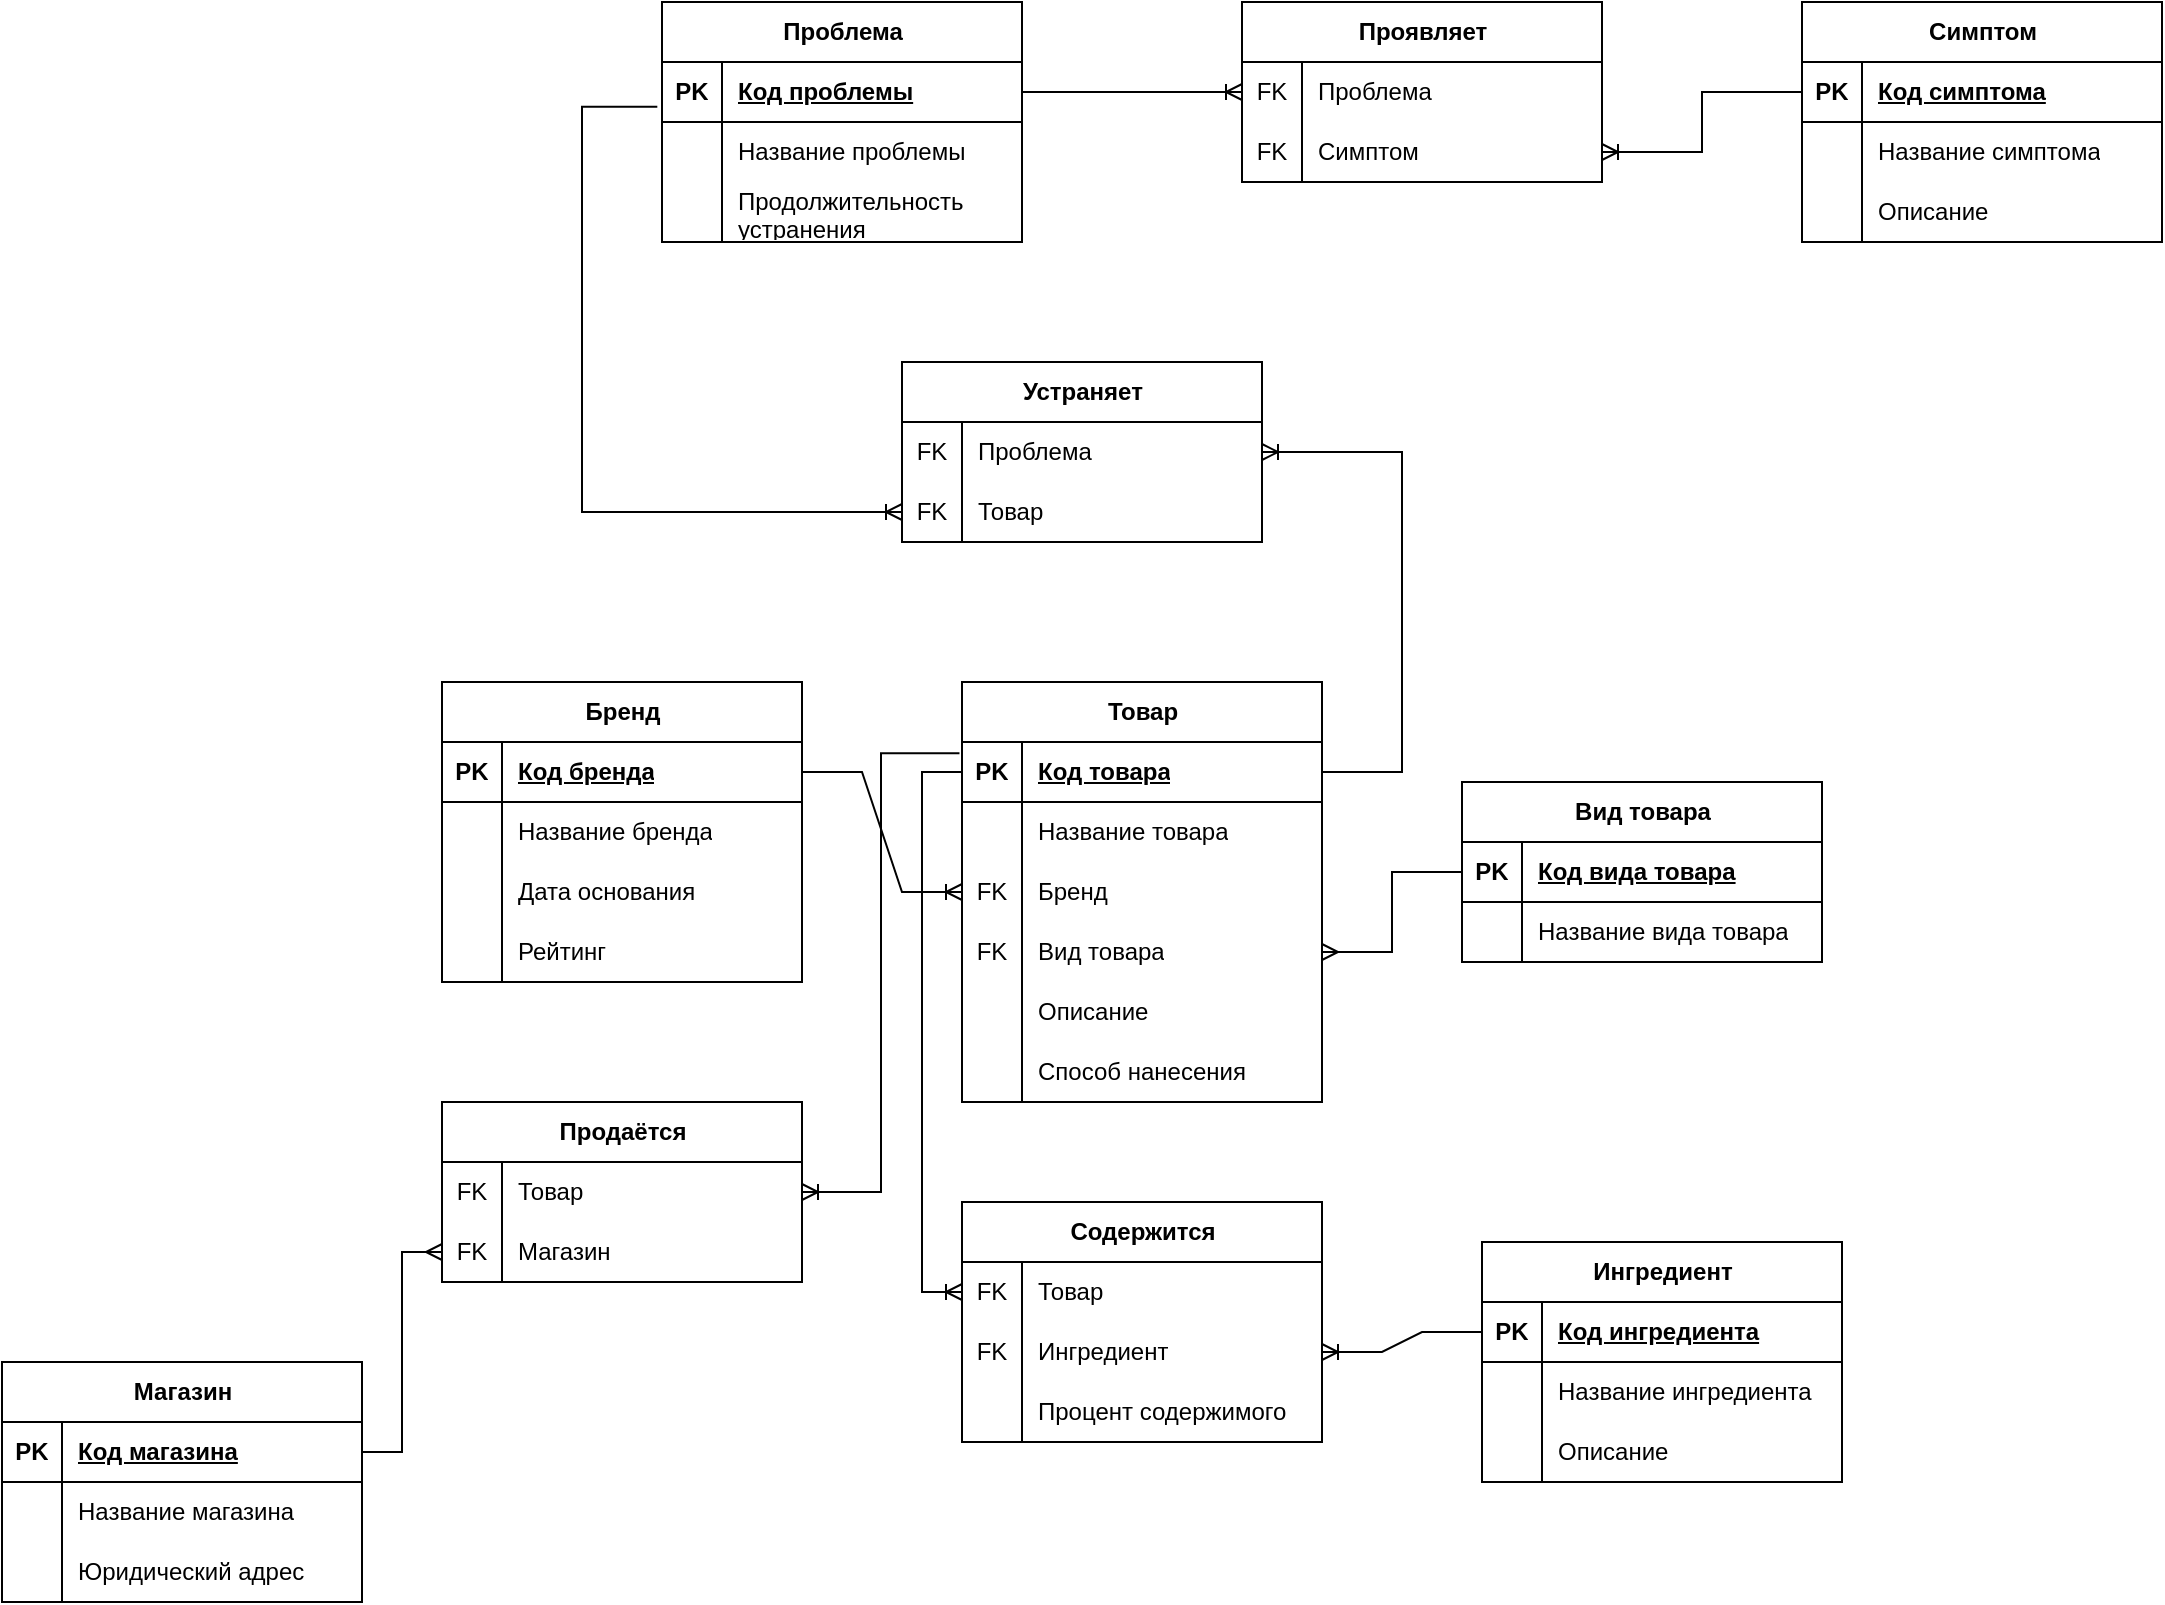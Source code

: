 <mxfile version="24.4.13" type="github" pages="18">
  <diagram name="Kurs_new" id="YInqkdOugQ5nbznjHzpf">
    <mxGraphModel dx="1242" dy="577" grid="1" gridSize="10" guides="1" tooltips="1" connect="1" arrows="1" fold="1" page="1" pageScale="1" pageWidth="827" pageHeight="1169" math="0" shadow="0">
      <root>
        <mxCell id="0" />
        <mxCell id="1" parent="0" />
        <mxCell id="NBRyLAcbk29Fqr6_IhV3-5" value="Бренд" style="shape=table;startSize=30;container=1;collapsible=1;childLayout=tableLayout;fixedRows=1;rowLines=0;fontStyle=1;align=center;resizeLast=1;html=1;" parent="1" vertex="1">
          <mxGeometry x="240" y="600" width="180" height="150" as="geometry" />
        </mxCell>
        <mxCell id="NBRyLAcbk29Fqr6_IhV3-6" value="" style="shape=tableRow;horizontal=0;startSize=0;swimlaneHead=0;swimlaneBody=0;fillColor=none;collapsible=0;dropTarget=0;points=[[0,0.5],[1,0.5]];portConstraint=eastwest;top=0;left=0;right=0;bottom=1;" parent="NBRyLAcbk29Fqr6_IhV3-5" vertex="1">
          <mxGeometry y="30" width="180" height="30" as="geometry" />
        </mxCell>
        <mxCell id="NBRyLAcbk29Fqr6_IhV3-7" value="PK" style="shape=partialRectangle;connectable=0;fillColor=none;top=0;left=0;bottom=0;right=0;fontStyle=1;overflow=hidden;whiteSpace=wrap;html=1;" parent="NBRyLAcbk29Fqr6_IhV3-6" vertex="1">
          <mxGeometry width="30" height="30" as="geometry">
            <mxRectangle width="30" height="30" as="alternateBounds" />
          </mxGeometry>
        </mxCell>
        <mxCell id="NBRyLAcbk29Fqr6_IhV3-8" value="Код бренда" style="shape=partialRectangle;connectable=0;fillColor=none;top=0;left=0;bottom=0;right=0;align=left;spacingLeft=6;fontStyle=5;overflow=hidden;whiteSpace=wrap;html=1;" parent="NBRyLAcbk29Fqr6_IhV3-6" vertex="1">
          <mxGeometry x="30" width="150" height="30" as="geometry">
            <mxRectangle width="150" height="30" as="alternateBounds" />
          </mxGeometry>
        </mxCell>
        <mxCell id="NBRyLAcbk29Fqr6_IhV3-9" value="" style="shape=tableRow;horizontal=0;startSize=0;swimlaneHead=0;swimlaneBody=0;fillColor=none;collapsible=0;dropTarget=0;points=[[0,0.5],[1,0.5]];portConstraint=eastwest;top=0;left=0;right=0;bottom=0;" parent="NBRyLAcbk29Fqr6_IhV3-5" vertex="1">
          <mxGeometry y="60" width="180" height="30" as="geometry" />
        </mxCell>
        <mxCell id="NBRyLAcbk29Fqr6_IhV3-10" value="" style="shape=partialRectangle;connectable=0;fillColor=none;top=0;left=0;bottom=0;right=0;editable=1;overflow=hidden;whiteSpace=wrap;html=1;" parent="NBRyLAcbk29Fqr6_IhV3-9" vertex="1">
          <mxGeometry width="30" height="30" as="geometry">
            <mxRectangle width="30" height="30" as="alternateBounds" />
          </mxGeometry>
        </mxCell>
        <mxCell id="NBRyLAcbk29Fqr6_IhV3-11" value="Название бренда" style="shape=partialRectangle;connectable=0;fillColor=none;top=0;left=0;bottom=0;right=0;align=left;spacingLeft=6;overflow=hidden;whiteSpace=wrap;html=1;" parent="NBRyLAcbk29Fqr6_IhV3-9" vertex="1">
          <mxGeometry x="30" width="150" height="30" as="geometry">
            <mxRectangle width="150" height="30" as="alternateBounds" />
          </mxGeometry>
        </mxCell>
        <mxCell id="NBRyLAcbk29Fqr6_IhV3-12" value="" style="shape=tableRow;horizontal=0;startSize=0;swimlaneHead=0;swimlaneBody=0;fillColor=none;collapsible=0;dropTarget=0;points=[[0,0.5],[1,0.5]];portConstraint=eastwest;top=0;left=0;right=0;bottom=0;" parent="NBRyLAcbk29Fqr6_IhV3-5" vertex="1">
          <mxGeometry y="90" width="180" height="30" as="geometry" />
        </mxCell>
        <mxCell id="NBRyLAcbk29Fqr6_IhV3-13" value="" style="shape=partialRectangle;connectable=0;fillColor=none;top=0;left=0;bottom=0;right=0;editable=1;overflow=hidden;whiteSpace=wrap;html=1;" parent="NBRyLAcbk29Fqr6_IhV3-12" vertex="1">
          <mxGeometry width="30" height="30" as="geometry">
            <mxRectangle width="30" height="30" as="alternateBounds" />
          </mxGeometry>
        </mxCell>
        <mxCell id="NBRyLAcbk29Fqr6_IhV3-14" value="Дата основания" style="shape=partialRectangle;connectable=0;fillColor=none;top=0;left=0;bottom=0;right=0;align=left;spacingLeft=6;overflow=hidden;whiteSpace=wrap;html=1;" parent="NBRyLAcbk29Fqr6_IhV3-12" vertex="1">
          <mxGeometry x="30" width="150" height="30" as="geometry">
            <mxRectangle width="150" height="30" as="alternateBounds" />
          </mxGeometry>
        </mxCell>
        <mxCell id="NBRyLAcbk29Fqr6_IhV3-15" value="" style="shape=tableRow;horizontal=0;startSize=0;swimlaneHead=0;swimlaneBody=0;fillColor=none;collapsible=0;dropTarget=0;points=[[0,0.5],[1,0.5]];portConstraint=eastwest;top=0;left=0;right=0;bottom=0;" parent="NBRyLAcbk29Fqr6_IhV3-5" vertex="1">
          <mxGeometry y="120" width="180" height="30" as="geometry" />
        </mxCell>
        <mxCell id="NBRyLAcbk29Fqr6_IhV3-16" value="" style="shape=partialRectangle;connectable=0;fillColor=none;top=0;left=0;bottom=0;right=0;editable=1;overflow=hidden;whiteSpace=wrap;html=1;" parent="NBRyLAcbk29Fqr6_IhV3-15" vertex="1">
          <mxGeometry width="30" height="30" as="geometry">
            <mxRectangle width="30" height="30" as="alternateBounds" />
          </mxGeometry>
        </mxCell>
        <mxCell id="NBRyLAcbk29Fqr6_IhV3-17" value="Рейтинг" style="shape=partialRectangle;connectable=0;fillColor=none;top=0;left=0;bottom=0;right=0;align=left;spacingLeft=6;overflow=hidden;whiteSpace=wrap;html=1;" parent="NBRyLAcbk29Fqr6_IhV3-15" vertex="1">
          <mxGeometry x="30" width="150" height="30" as="geometry">
            <mxRectangle width="150" height="30" as="alternateBounds" />
          </mxGeometry>
        </mxCell>
        <mxCell id="NBRyLAcbk29Fqr6_IhV3-18" value="Магазин" style="shape=table;startSize=30;container=1;collapsible=1;childLayout=tableLayout;fixedRows=1;rowLines=0;fontStyle=1;align=center;resizeLast=1;html=1;" parent="1" vertex="1">
          <mxGeometry x="20" y="940" width="180" height="120" as="geometry" />
        </mxCell>
        <mxCell id="NBRyLAcbk29Fqr6_IhV3-19" value="" style="shape=tableRow;horizontal=0;startSize=0;swimlaneHead=0;swimlaneBody=0;fillColor=none;collapsible=0;dropTarget=0;points=[[0,0.5],[1,0.5]];portConstraint=eastwest;top=0;left=0;right=0;bottom=1;" parent="NBRyLAcbk29Fqr6_IhV3-18" vertex="1">
          <mxGeometry y="30" width="180" height="30" as="geometry" />
        </mxCell>
        <mxCell id="NBRyLAcbk29Fqr6_IhV3-20" value="PK" style="shape=partialRectangle;connectable=0;fillColor=none;top=0;left=0;bottom=0;right=0;fontStyle=1;overflow=hidden;whiteSpace=wrap;html=1;" parent="NBRyLAcbk29Fqr6_IhV3-19" vertex="1">
          <mxGeometry width="30" height="30" as="geometry">
            <mxRectangle width="30" height="30" as="alternateBounds" />
          </mxGeometry>
        </mxCell>
        <mxCell id="NBRyLAcbk29Fqr6_IhV3-21" value="Код магазина" style="shape=partialRectangle;connectable=0;fillColor=none;top=0;left=0;bottom=0;right=0;align=left;spacingLeft=6;fontStyle=5;overflow=hidden;whiteSpace=wrap;html=1;" parent="NBRyLAcbk29Fqr6_IhV3-19" vertex="1">
          <mxGeometry x="30" width="150" height="30" as="geometry">
            <mxRectangle width="150" height="30" as="alternateBounds" />
          </mxGeometry>
        </mxCell>
        <mxCell id="NBRyLAcbk29Fqr6_IhV3-22" value="" style="shape=tableRow;horizontal=0;startSize=0;swimlaneHead=0;swimlaneBody=0;fillColor=none;collapsible=0;dropTarget=0;points=[[0,0.5],[1,0.5]];portConstraint=eastwest;top=0;left=0;right=0;bottom=0;" parent="NBRyLAcbk29Fqr6_IhV3-18" vertex="1">
          <mxGeometry y="60" width="180" height="30" as="geometry" />
        </mxCell>
        <mxCell id="NBRyLAcbk29Fqr6_IhV3-23" value="" style="shape=partialRectangle;connectable=0;fillColor=none;top=0;left=0;bottom=0;right=0;editable=1;overflow=hidden;whiteSpace=wrap;html=1;" parent="NBRyLAcbk29Fqr6_IhV3-22" vertex="1">
          <mxGeometry width="30" height="30" as="geometry">
            <mxRectangle width="30" height="30" as="alternateBounds" />
          </mxGeometry>
        </mxCell>
        <mxCell id="NBRyLAcbk29Fqr6_IhV3-24" value="Название магазина" style="shape=partialRectangle;connectable=0;fillColor=none;top=0;left=0;bottom=0;right=0;align=left;spacingLeft=6;overflow=hidden;whiteSpace=wrap;html=1;" parent="NBRyLAcbk29Fqr6_IhV3-22" vertex="1">
          <mxGeometry x="30" width="150" height="30" as="geometry">
            <mxRectangle width="150" height="30" as="alternateBounds" />
          </mxGeometry>
        </mxCell>
        <mxCell id="NBRyLAcbk29Fqr6_IhV3-25" value="" style="shape=tableRow;horizontal=0;startSize=0;swimlaneHead=0;swimlaneBody=0;fillColor=none;collapsible=0;dropTarget=0;points=[[0,0.5],[1,0.5]];portConstraint=eastwest;top=0;left=0;right=0;bottom=0;" parent="NBRyLAcbk29Fqr6_IhV3-18" vertex="1">
          <mxGeometry y="90" width="180" height="30" as="geometry" />
        </mxCell>
        <mxCell id="NBRyLAcbk29Fqr6_IhV3-26" value="" style="shape=partialRectangle;connectable=0;fillColor=none;top=0;left=0;bottom=0;right=0;editable=1;overflow=hidden;whiteSpace=wrap;html=1;" parent="NBRyLAcbk29Fqr6_IhV3-25" vertex="1">
          <mxGeometry width="30" height="30" as="geometry">
            <mxRectangle width="30" height="30" as="alternateBounds" />
          </mxGeometry>
        </mxCell>
        <mxCell id="NBRyLAcbk29Fqr6_IhV3-27" value="Юридический адрес" style="shape=partialRectangle;connectable=0;fillColor=none;top=0;left=0;bottom=0;right=0;align=left;spacingLeft=6;overflow=hidden;whiteSpace=wrap;html=1;" parent="NBRyLAcbk29Fqr6_IhV3-25" vertex="1">
          <mxGeometry x="30" width="150" height="30" as="geometry">
            <mxRectangle width="150" height="30" as="alternateBounds" />
          </mxGeometry>
        </mxCell>
        <mxCell id="NBRyLAcbk29Fqr6_IhV3-31" value="Вид товара" style="shape=table;startSize=30;container=1;collapsible=1;childLayout=tableLayout;fixedRows=1;rowLines=0;fontStyle=1;align=center;resizeLast=1;html=1;" parent="1" vertex="1">
          <mxGeometry x="750" y="650" width="180" height="90" as="geometry" />
        </mxCell>
        <mxCell id="NBRyLAcbk29Fqr6_IhV3-32" value="" style="shape=tableRow;horizontal=0;startSize=0;swimlaneHead=0;swimlaneBody=0;fillColor=none;collapsible=0;dropTarget=0;points=[[0,0.5],[1,0.5]];portConstraint=eastwest;top=0;left=0;right=0;bottom=1;" parent="NBRyLAcbk29Fqr6_IhV3-31" vertex="1">
          <mxGeometry y="30" width="180" height="30" as="geometry" />
        </mxCell>
        <mxCell id="NBRyLAcbk29Fqr6_IhV3-33" value="PK" style="shape=partialRectangle;connectable=0;fillColor=none;top=0;left=0;bottom=0;right=0;fontStyle=1;overflow=hidden;whiteSpace=wrap;html=1;" parent="NBRyLAcbk29Fqr6_IhV3-32" vertex="1">
          <mxGeometry width="30" height="30" as="geometry">
            <mxRectangle width="30" height="30" as="alternateBounds" />
          </mxGeometry>
        </mxCell>
        <mxCell id="NBRyLAcbk29Fqr6_IhV3-34" value="Код вида товара" style="shape=partialRectangle;connectable=0;fillColor=none;top=0;left=0;bottom=0;right=0;align=left;spacingLeft=6;fontStyle=5;overflow=hidden;whiteSpace=wrap;html=1;" parent="NBRyLAcbk29Fqr6_IhV3-32" vertex="1">
          <mxGeometry x="30" width="150" height="30" as="geometry">
            <mxRectangle width="150" height="30" as="alternateBounds" />
          </mxGeometry>
        </mxCell>
        <mxCell id="NBRyLAcbk29Fqr6_IhV3-35" value="" style="shape=tableRow;horizontal=0;startSize=0;swimlaneHead=0;swimlaneBody=0;fillColor=none;collapsible=0;dropTarget=0;points=[[0,0.5],[1,0.5]];portConstraint=eastwest;top=0;left=0;right=0;bottom=0;" parent="NBRyLAcbk29Fqr6_IhV3-31" vertex="1">
          <mxGeometry y="60" width="180" height="30" as="geometry" />
        </mxCell>
        <mxCell id="NBRyLAcbk29Fqr6_IhV3-36" value="" style="shape=partialRectangle;connectable=0;fillColor=none;top=0;left=0;bottom=0;right=0;editable=1;overflow=hidden;whiteSpace=wrap;html=1;" parent="NBRyLAcbk29Fqr6_IhV3-35" vertex="1">
          <mxGeometry width="30" height="30" as="geometry">
            <mxRectangle width="30" height="30" as="alternateBounds" />
          </mxGeometry>
        </mxCell>
        <mxCell id="NBRyLAcbk29Fqr6_IhV3-37" value="Название вида товара" style="shape=partialRectangle;connectable=0;fillColor=none;top=0;left=0;bottom=0;right=0;align=left;spacingLeft=6;overflow=hidden;whiteSpace=wrap;html=1;" parent="NBRyLAcbk29Fqr6_IhV3-35" vertex="1">
          <mxGeometry x="30" width="150" height="30" as="geometry">
            <mxRectangle width="150" height="30" as="alternateBounds" />
          </mxGeometry>
        </mxCell>
        <mxCell id="NBRyLAcbk29Fqr6_IhV3-44" value="Ингредиент" style="shape=table;startSize=30;container=1;collapsible=1;childLayout=tableLayout;fixedRows=1;rowLines=0;fontStyle=1;align=center;resizeLast=1;html=1;" parent="1" vertex="1">
          <mxGeometry x="760" y="880" width="180" height="120" as="geometry" />
        </mxCell>
        <mxCell id="NBRyLAcbk29Fqr6_IhV3-45" value="" style="shape=tableRow;horizontal=0;startSize=0;swimlaneHead=0;swimlaneBody=0;fillColor=none;collapsible=0;dropTarget=0;points=[[0,0.5],[1,0.5]];portConstraint=eastwest;top=0;left=0;right=0;bottom=1;" parent="NBRyLAcbk29Fqr6_IhV3-44" vertex="1">
          <mxGeometry y="30" width="180" height="30" as="geometry" />
        </mxCell>
        <mxCell id="NBRyLAcbk29Fqr6_IhV3-46" value="PK" style="shape=partialRectangle;connectable=0;fillColor=none;top=0;left=0;bottom=0;right=0;fontStyle=1;overflow=hidden;whiteSpace=wrap;html=1;" parent="NBRyLAcbk29Fqr6_IhV3-45" vertex="1">
          <mxGeometry width="30" height="30" as="geometry">
            <mxRectangle width="30" height="30" as="alternateBounds" />
          </mxGeometry>
        </mxCell>
        <mxCell id="NBRyLAcbk29Fqr6_IhV3-47" value="Код ингредиента" style="shape=partialRectangle;connectable=0;fillColor=none;top=0;left=0;bottom=0;right=0;align=left;spacingLeft=6;fontStyle=5;overflow=hidden;whiteSpace=wrap;html=1;" parent="NBRyLAcbk29Fqr6_IhV3-45" vertex="1">
          <mxGeometry x="30" width="150" height="30" as="geometry">
            <mxRectangle width="150" height="30" as="alternateBounds" />
          </mxGeometry>
        </mxCell>
        <mxCell id="NBRyLAcbk29Fqr6_IhV3-48" value="" style="shape=tableRow;horizontal=0;startSize=0;swimlaneHead=0;swimlaneBody=0;fillColor=none;collapsible=0;dropTarget=0;points=[[0,0.5],[1,0.5]];portConstraint=eastwest;top=0;left=0;right=0;bottom=0;" parent="NBRyLAcbk29Fqr6_IhV3-44" vertex="1">
          <mxGeometry y="60" width="180" height="30" as="geometry" />
        </mxCell>
        <mxCell id="NBRyLAcbk29Fqr6_IhV3-49" value="" style="shape=partialRectangle;connectable=0;fillColor=none;top=0;left=0;bottom=0;right=0;editable=1;overflow=hidden;whiteSpace=wrap;html=1;" parent="NBRyLAcbk29Fqr6_IhV3-48" vertex="1">
          <mxGeometry width="30" height="30" as="geometry">
            <mxRectangle width="30" height="30" as="alternateBounds" />
          </mxGeometry>
        </mxCell>
        <mxCell id="NBRyLAcbk29Fqr6_IhV3-50" value="Название ингредиента" style="shape=partialRectangle;connectable=0;fillColor=none;top=0;left=0;bottom=0;right=0;align=left;spacingLeft=6;overflow=hidden;whiteSpace=wrap;html=1;" parent="NBRyLAcbk29Fqr6_IhV3-48" vertex="1">
          <mxGeometry x="30" width="150" height="30" as="geometry">
            <mxRectangle width="150" height="30" as="alternateBounds" />
          </mxGeometry>
        </mxCell>
        <mxCell id="NBRyLAcbk29Fqr6_IhV3-51" value="" style="shape=tableRow;horizontal=0;startSize=0;swimlaneHead=0;swimlaneBody=0;fillColor=none;collapsible=0;dropTarget=0;points=[[0,0.5],[1,0.5]];portConstraint=eastwest;top=0;left=0;right=0;bottom=0;" parent="NBRyLAcbk29Fqr6_IhV3-44" vertex="1">
          <mxGeometry y="90" width="180" height="30" as="geometry" />
        </mxCell>
        <mxCell id="NBRyLAcbk29Fqr6_IhV3-52" value="" style="shape=partialRectangle;connectable=0;fillColor=none;top=0;left=0;bottom=0;right=0;editable=1;overflow=hidden;whiteSpace=wrap;html=1;" parent="NBRyLAcbk29Fqr6_IhV3-51" vertex="1">
          <mxGeometry width="30" height="30" as="geometry">
            <mxRectangle width="30" height="30" as="alternateBounds" />
          </mxGeometry>
        </mxCell>
        <mxCell id="NBRyLAcbk29Fqr6_IhV3-53" value="Описание" style="shape=partialRectangle;connectable=0;fillColor=none;top=0;left=0;bottom=0;right=0;align=left;spacingLeft=6;overflow=hidden;whiteSpace=wrap;html=1;" parent="NBRyLAcbk29Fqr6_IhV3-51" vertex="1">
          <mxGeometry x="30" width="150" height="30" as="geometry">
            <mxRectangle width="150" height="30" as="alternateBounds" />
          </mxGeometry>
        </mxCell>
        <mxCell id="NBRyLAcbk29Fqr6_IhV3-57" value="Симптом" style="shape=table;startSize=30;container=1;collapsible=1;childLayout=tableLayout;fixedRows=1;rowLines=0;fontStyle=1;align=center;resizeLast=1;html=1;" parent="1" vertex="1">
          <mxGeometry x="920" y="260" width="180" height="120" as="geometry" />
        </mxCell>
        <mxCell id="NBRyLAcbk29Fqr6_IhV3-58" value="" style="shape=tableRow;horizontal=0;startSize=0;swimlaneHead=0;swimlaneBody=0;fillColor=none;collapsible=0;dropTarget=0;points=[[0,0.5],[1,0.5]];portConstraint=eastwest;top=0;left=0;right=0;bottom=1;" parent="NBRyLAcbk29Fqr6_IhV3-57" vertex="1">
          <mxGeometry y="30" width="180" height="30" as="geometry" />
        </mxCell>
        <mxCell id="NBRyLAcbk29Fqr6_IhV3-59" value="PK" style="shape=partialRectangle;connectable=0;fillColor=none;top=0;left=0;bottom=0;right=0;fontStyle=1;overflow=hidden;whiteSpace=wrap;html=1;" parent="NBRyLAcbk29Fqr6_IhV3-58" vertex="1">
          <mxGeometry width="30" height="30" as="geometry">
            <mxRectangle width="30" height="30" as="alternateBounds" />
          </mxGeometry>
        </mxCell>
        <mxCell id="NBRyLAcbk29Fqr6_IhV3-60" value="Код симптома" style="shape=partialRectangle;connectable=0;fillColor=none;top=0;left=0;bottom=0;right=0;align=left;spacingLeft=6;fontStyle=5;overflow=hidden;whiteSpace=wrap;html=1;" parent="NBRyLAcbk29Fqr6_IhV3-58" vertex="1">
          <mxGeometry x="30" width="150" height="30" as="geometry">
            <mxRectangle width="150" height="30" as="alternateBounds" />
          </mxGeometry>
        </mxCell>
        <mxCell id="NBRyLAcbk29Fqr6_IhV3-61" value="" style="shape=tableRow;horizontal=0;startSize=0;swimlaneHead=0;swimlaneBody=0;fillColor=none;collapsible=0;dropTarget=0;points=[[0,0.5],[1,0.5]];portConstraint=eastwest;top=0;left=0;right=0;bottom=0;" parent="NBRyLAcbk29Fqr6_IhV3-57" vertex="1">
          <mxGeometry y="60" width="180" height="30" as="geometry" />
        </mxCell>
        <mxCell id="NBRyLAcbk29Fqr6_IhV3-62" value="" style="shape=partialRectangle;connectable=0;fillColor=none;top=0;left=0;bottom=0;right=0;editable=1;overflow=hidden;whiteSpace=wrap;html=1;" parent="NBRyLAcbk29Fqr6_IhV3-61" vertex="1">
          <mxGeometry width="30" height="30" as="geometry">
            <mxRectangle width="30" height="30" as="alternateBounds" />
          </mxGeometry>
        </mxCell>
        <mxCell id="NBRyLAcbk29Fqr6_IhV3-63" value="Название симптома" style="shape=partialRectangle;connectable=0;fillColor=none;top=0;left=0;bottom=0;right=0;align=left;spacingLeft=6;overflow=hidden;whiteSpace=wrap;html=1;" parent="NBRyLAcbk29Fqr6_IhV3-61" vertex="1">
          <mxGeometry x="30" width="150" height="30" as="geometry">
            <mxRectangle width="150" height="30" as="alternateBounds" />
          </mxGeometry>
        </mxCell>
        <mxCell id="NBRyLAcbk29Fqr6_IhV3-64" value="" style="shape=tableRow;horizontal=0;startSize=0;swimlaneHead=0;swimlaneBody=0;fillColor=none;collapsible=0;dropTarget=0;points=[[0,0.5],[1,0.5]];portConstraint=eastwest;top=0;left=0;right=0;bottom=0;" parent="NBRyLAcbk29Fqr6_IhV3-57" vertex="1">
          <mxGeometry y="90" width="180" height="30" as="geometry" />
        </mxCell>
        <mxCell id="NBRyLAcbk29Fqr6_IhV3-65" value="" style="shape=partialRectangle;connectable=0;fillColor=none;top=0;left=0;bottom=0;right=0;editable=1;overflow=hidden;whiteSpace=wrap;html=1;" parent="NBRyLAcbk29Fqr6_IhV3-64" vertex="1">
          <mxGeometry width="30" height="30" as="geometry">
            <mxRectangle width="30" height="30" as="alternateBounds" />
          </mxGeometry>
        </mxCell>
        <mxCell id="NBRyLAcbk29Fqr6_IhV3-66" value="Описание" style="shape=partialRectangle;connectable=0;fillColor=none;top=0;left=0;bottom=0;right=0;align=left;spacingLeft=6;overflow=hidden;whiteSpace=wrap;html=1;" parent="NBRyLAcbk29Fqr6_IhV3-64" vertex="1">
          <mxGeometry x="30" width="150" height="30" as="geometry">
            <mxRectangle width="150" height="30" as="alternateBounds" />
          </mxGeometry>
        </mxCell>
        <mxCell id="NBRyLAcbk29Fqr6_IhV3-83" value="Проблема" style="shape=table;startSize=30;container=1;collapsible=1;childLayout=tableLayout;fixedRows=1;rowLines=0;fontStyle=1;align=center;resizeLast=1;html=1;" parent="1" vertex="1">
          <mxGeometry x="350" y="260" width="180" height="120" as="geometry" />
        </mxCell>
        <mxCell id="NBRyLAcbk29Fqr6_IhV3-84" value="" style="shape=tableRow;horizontal=0;startSize=0;swimlaneHead=0;swimlaneBody=0;fillColor=none;collapsible=0;dropTarget=0;points=[[0,0.5],[1,0.5]];portConstraint=eastwest;top=0;left=0;right=0;bottom=1;" parent="NBRyLAcbk29Fqr6_IhV3-83" vertex="1">
          <mxGeometry y="30" width="180" height="30" as="geometry" />
        </mxCell>
        <mxCell id="NBRyLAcbk29Fqr6_IhV3-85" value="PK" style="shape=partialRectangle;connectable=0;fillColor=none;top=0;left=0;bottom=0;right=0;fontStyle=1;overflow=hidden;whiteSpace=wrap;html=1;" parent="NBRyLAcbk29Fqr6_IhV3-84" vertex="1">
          <mxGeometry width="30" height="30" as="geometry">
            <mxRectangle width="30" height="30" as="alternateBounds" />
          </mxGeometry>
        </mxCell>
        <mxCell id="NBRyLAcbk29Fqr6_IhV3-86" value="Код проблемы" style="shape=partialRectangle;connectable=0;fillColor=none;top=0;left=0;bottom=0;right=0;align=left;spacingLeft=6;fontStyle=5;overflow=hidden;whiteSpace=wrap;html=1;" parent="NBRyLAcbk29Fqr6_IhV3-84" vertex="1">
          <mxGeometry x="30" width="150" height="30" as="geometry">
            <mxRectangle width="150" height="30" as="alternateBounds" />
          </mxGeometry>
        </mxCell>
        <mxCell id="NBRyLAcbk29Fqr6_IhV3-87" value="" style="shape=tableRow;horizontal=0;startSize=0;swimlaneHead=0;swimlaneBody=0;fillColor=none;collapsible=0;dropTarget=0;points=[[0,0.5],[1,0.5]];portConstraint=eastwest;top=0;left=0;right=0;bottom=0;" parent="NBRyLAcbk29Fqr6_IhV3-83" vertex="1">
          <mxGeometry y="60" width="180" height="30" as="geometry" />
        </mxCell>
        <mxCell id="NBRyLAcbk29Fqr6_IhV3-88" value="" style="shape=partialRectangle;connectable=0;fillColor=none;top=0;left=0;bottom=0;right=0;editable=1;overflow=hidden;whiteSpace=wrap;html=1;" parent="NBRyLAcbk29Fqr6_IhV3-87" vertex="1">
          <mxGeometry width="30" height="30" as="geometry">
            <mxRectangle width="30" height="30" as="alternateBounds" />
          </mxGeometry>
        </mxCell>
        <mxCell id="NBRyLAcbk29Fqr6_IhV3-89" value="Название проблемы" style="shape=partialRectangle;connectable=0;fillColor=none;top=0;left=0;bottom=0;right=0;align=left;spacingLeft=6;overflow=hidden;whiteSpace=wrap;html=1;" parent="NBRyLAcbk29Fqr6_IhV3-87" vertex="1">
          <mxGeometry x="30" width="150" height="30" as="geometry">
            <mxRectangle width="150" height="30" as="alternateBounds" />
          </mxGeometry>
        </mxCell>
        <mxCell id="NBRyLAcbk29Fqr6_IhV3-93" value="" style="shape=tableRow;horizontal=0;startSize=0;swimlaneHead=0;swimlaneBody=0;fillColor=none;collapsible=0;dropTarget=0;points=[[0,0.5],[1,0.5]];portConstraint=eastwest;top=0;left=0;right=0;bottom=0;" parent="NBRyLAcbk29Fqr6_IhV3-83" vertex="1">
          <mxGeometry y="90" width="180" height="30" as="geometry" />
        </mxCell>
        <mxCell id="NBRyLAcbk29Fqr6_IhV3-94" value="" style="shape=partialRectangle;connectable=0;fillColor=none;top=0;left=0;bottom=0;right=0;editable=1;overflow=hidden;whiteSpace=wrap;html=1;" parent="NBRyLAcbk29Fqr6_IhV3-93" vertex="1">
          <mxGeometry width="30" height="30" as="geometry">
            <mxRectangle width="30" height="30" as="alternateBounds" />
          </mxGeometry>
        </mxCell>
        <mxCell id="NBRyLAcbk29Fqr6_IhV3-95" value="Продолжительность устранения" style="shape=partialRectangle;connectable=0;fillColor=none;top=0;left=0;bottom=0;right=0;align=left;spacingLeft=6;overflow=hidden;whiteSpace=wrap;html=1;" parent="NBRyLAcbk29Fqr6_IhV3-93" vertex="1">
          <mxGeometry x="30" width="150" height="30" as="geometry">
            <mxRectangle width="150" height="30" as="alternateBounds" />
          </mxGeometry>
        </mxCell>
        <mxCell id="NBRyLAcbk29Fqr6_IhV3-96" value="Товар" style="shape=table;startSize=30;container=1;collapsible=1;childLayout=tableLayout;fixedRows=1;rowLines=0;fontStyle=1;align=center;resizeLast=1;html=1;" parent="1" vertex="1">
          <mxGeometry x="500" y="600" width="180" height="210" as="geometry" />
        </mxCell>
        <mxCell id="NBRyLAcbk29Fqr6_IhV3-97" value="" style="shape=tableRow;horizontal=0;startSize=0;swimlaneHead=0;swimlaneBody=0;fillColor=none;collapsible=0;dropTarget=0;points=[[0,0.5],[1,0.5]];portConstraint=eastwest;top=0;left=0;right=0;bottom=1;" parent="NBRyLAcbk29Fqr6_IhV3-96" vertex="1">
          <mxGeometry y="30" width="180" height="30" as="geometry" />
        </mxCell>
        <mxCell id="NBRyLAcbk29Fqr6_IhV3-98" value="PK" style="shape=partialRectangle;connectable=0;fillColor=none;top=0;left=0;bottom=0;right=0;fontStyle=1;overflow=hidden;whiteSpace=wrap;html=1;" parent="NBRyLAcbk29Fqr6_IhV3-97" vertex="1">
          <mxGeometry width="30" height="30" as="geometry">
            <mxRectangle width="30" height="30" as="alternateBounds" />
          </mxGeometry>
        </mxCell>
        <mxCell id="NBRyLAcbk29Fqr6_IhV3-99" value="Код товара" style="shape=partialRectangle;connectable=0;fillColor=none;top=0;left=0;bottom=0;right=0;align=left;spacingLeft=6;fontStyle=5;overflow=hidden;whiteSpace=wrap;html=1;" parent="NBRyLAcbk29Fqr6_IhV3-97" vertex="1">
          <mxGeometry x="30" width="150" height="30" as="geometry">
            <mxRectangle width="150" height="30" as="alternateBounds" />
          </mxGeometry>
        </mxCell>
        <mxCell id="NBRyLAcbk29Fqr6_IhV3-100" value="" style="shape=tableRow;horizontal=0;startSize=0;swimlaneHead=0;swimlaneBody=0;fillColor=none;collapsible=0;dropTarget=0;points=[[0,0.5],[1,0.5]];portConstraint=eastwest;top=0;left=0;right=0;bottom=0;" parent="NBRyLAcbk29Fqr6_IhV3-96" vertex="1">
          <mxGeometry y="60" width="180" height="30" as="geometry" />
        </mxCell>
        <mxCell id="NBRyLAcbk29Fqr6_IhV3-101" value="" style="shape=partialRectangle;connectable=0;fillColor=none;top=0;left=0;bottom=0;right=0;editable=1;overflow=hidden;whiteSpace=wrap;html=1;" parent="NBRyLAcbk29Fqr6_IhV3-100" vertex="1">
          <mxGeometry width="30" height="30" as="geometry">
            <mxRectangle width="30" height="30" as="alternateBounds" />
          </mxGeometry>
        </mxCell>
        <mxCell id="NBRyLAcbk29Fqr6_IhV3-102" value="Название товара" style="shape=partialRectangle;connectable=0;fillColor=none;top=0;left=0;bottom=0;right=0;align=left;spacingLeft=6;overflow=hidden;whiteSpace=wrap;html=1;" parent="NBRyLAcbk29Fqr6_IhV3-100" vertex="1">
          <mxGeometry x="30" width="150" height="30" as="geometry">
            <mxRectangle width="150" height="30" as="alternateBounds" />
          </mxGeometry>
        </mxCell>
        <mxCell id="NBRyLAcbk29Fqr6_IhV3-103" value="" style="shape=tableRow;horizontal=0;startSize=0;swimlaneHead=0;swimlaneBody=0;fillColor=none;collapsible=0;dropTarget=0;points=[[0,0.5],[1,0.5]];portConstraint=eastwest;top=0;left=0;right=0;bottom=0;" parent="NBRyLAcbk29Fqr6_IhV3-96" vertex="1">
          <mxGeometry y="90" width="180" height="30" as="geometry" />
        </mxCell>
        <mxCell id="NBRyLAcbk29Fqr6_IhV3-104" value="FK" style="shape=partialRectangle;connectable=0;fillColor=none;top=0;left=0;bottom=0;right=0;editable=1;overflow=hidden;whiteSpace=wrap;html=1;" parent="NBRyLAcbk29Fqr6_IhV3-103" vertex="1">
          <mxGeometry width="30" height="30" as="geometry">
            <mxRectangle width="30" height="30" as="alternateBounds" />
          </mxGeometry>
        </mxCell>
        <mxCell id="NBRyLAcbk29Fqr6_IhV3-105" value="Бренд" style="shape=partialRectangle;connectable=0;fillColor=none;top=0;left=0;bottom=0;right=0;align=left;spacingLeft=6;overflow=hidden;whiteSpace=wrap;html=1;" parent="NBRyLAcbk29Fqr6_IhV3-103" vertex="1">
          <mxGeometry x="30" width="150" height="30" as="geometry">
            <mxRectangle width="150" height="30" as="alternateBounds" />
          </mxGeometry>
        </mxCell>
        <mxCell id="NBRyLAcbk29Fqr6_IhV3-106" value="" style="shape=tableRow;horizontal=0;startSize=0;swimlaneHead=0;swimlaneBody=0;fillColor=none;collapsible=0;dropTarget=0;points=[[0,0.5],[1,0.5]];portConstraint=eastwest;top=0;left=0;right=0;bottom=0;" parent="NBRyLAcbk29Fqr6_IhV3-96" vertex="1">
          <mxGeometry y="120" width="180" height="30" as="geometry" />
        </mxCell>
        <mxCell id="NBRyLAcbk29Fqr6_IhV3-107" value="FK" style="shape=partialRectangle;connectable=0;fillColor=none;top=0;left=0;bottom=0;right=0;editable=1;overflow=hidden;whiteSpace=wrap;html=1;" parent="NBRyLAcbk29Fqr6_IhV3-106" vertex="1">
          <mxGeometry width="30" height="30" as="geometry">
            <mxRectangle width="30" height="30" as="alternateBounds" />
          </mxGeometry>
        </mxCell>
        <mxCell id="NBRyLAcbk29Fqr6_IhV3-108" value="Вид товара" style="shape=partialRectangle;connectable=0;fillColor=none;top=0;left=0;bottom=0;right=0;align=left;spacingLeft=6;overflow=hidden;whiteSpace=wrap;html=1;" parent="NBRyLAcbk29Fqr6_IhV3-106" vertex="1">
          <mxGeometry x="30" width="150" height="30" as="geometry">
            <mxRectangle width="150" height="30" as="alternateBounds" />
          </mxGeometry>
        </mxCell>
        <mxCell id="NBRyLAcbk29Fqr6_IhV3-122" value="" style="shape=tableRow;horizontal=0;startSize=0;swimlaneHead=0;swimlaneBody=0;fillColor=none;collapsible=0;dropTarget=0;points=[[0,0.5],[1,0.5]];portConstraint=eastwest;top=0;left=0;right=0;bottom=0;" parent="NBRyLAcbk29Fqr6_IhV3-96" vertex="1">
          <mxGeometry y="150" width="180" height="30" as="geometry" />
        </mxCell>
        <mxCell id="NBRyLAcbk29Fqr6_IhV3-123" value="" style="shape=partialRectangle;connectable=0;fillColor=none;top=0;left=0;bottom=0;right=0;editable=1;overflow=hidden;whiteSpace=wrap;html=1;" parent="NBRyLAcbk29Fqr6_IhV3-122" vertex="1">
          <mxGeometry width="30" height="30" as="geometry">
            <mxRectangle width="30" height="30" as="alternateBounds" />
          </mxGeometry>
        </mxCell>
        <mxCell id="NBRyLAcbk29Fqr6_IhV3-124" value="Описание" style="shape=partialRectangle;connectable=0;fillColor=none;top=0;left=0;bottom=0;right=0;align=left;spacingLeft=6;overflow=hidden;whiteSpace=wrap;html=1;" parent="NBRyLAcbk29Fqr6_IhV3-122" vertex="1">
          <mxGeometry x="30" width="150" height="30" as="geometry">
            <mxRectangle width="150" height="30" as="alternateBounds" />
          </mxGeometry>
        </mxCell>
        <mxCell id="NBRyLAcbk29Fqr6_IhV3-125" value="" style="shape=tableRow;horizontal=0;startSize=0;swimlaneHead=0;swimlaneBody=0;fillColor=none;collapsible=0;dropTarget=0;points=[[0,0.5],[1,0.5]];portConstraint=eastwest;top=0;left=0;right=0;bottom=0;" parent="NBRyLAcbk29Fqr6_IhV3-96" vertex="1">
          <mxGeometry y="180" width="180" height="30" as="geometry" />
        </mxCell>
        <mxCell id="NBRyLAcbk29Fqr6_IhV3-126" value="" style="shape=partialRectangle;connectable=0;fillColor=none;top=0;left=0;bottom=0;right=0;editable=1;overflow=hidden;whiteSpace=wrap;html=1;" parent="NBRyLAcbk29Fqr6_IhV3-125" vertex="1">
          <mxGeometry width="30" height="30" as="geometry">
            <mxRectangle width="30" height="30" as="alternateBounds" />
          </mxGeometry>
        </mxCell>
        <mxCell id="NBRyLAcbk29Fqr6_IhV3-127" value="Способ нанесения" style="shape=partialRectangle;connectable=0;fillColor=none;top=0;left=0;bottom=0;right=0;align=left;spacingLeft=6;overflow=hidden;whiteSpace=wrap;html=1;" parent="NBRyLAcbk29Fqr6_IhV3-125" vertex="1">
          <mxGeometry x="30" width="150" height="30" as="geometry">
            <mxRectangle width="150" height="30" as="alternateBounds" />
          </mxGeometry>
        </mxCell>
        <mxCell id="NBRyLAcbk29Fqr6_IhV3-128" value="Проявляет" style="shape=table;startSize=30;container=1;collapsible=1;childLayout=tableLayout;fixedRows=1;rowLines=0;fontStyle=1;align=center;resizeLast=1;html=1;" parent="1" vertex="1">
          <mxGeometry x="640" y="260" width="180" height="90" as="geometry" />
        </mxCell>
        <mxCell id="NBRyLAcbk29Fqr6_IhV3-132" value="" style="shape=tableRow;horizontal=0;startSize=0;swimlaneHead=0;swimlaneBody=0;fillColor=none;collapsible=0;dropTarget=0;points=[[0,0.5],[1,0.5]];portConstraint=eastwest;top=0;left=0;right=0;bottom=0;" parent="NBRyLAcbk29Fqr6_IhV3-128" vertex="1">
          <mxGeometry y="30" width="180" height="30" as="geometry" />
        </mxCell>
        <mxCell id="NBRyLAcbk29Fqr6_IhV3-133" value="FK" style="shape=partialRectangle;connectable=0;fillColor=none;top=0;left=0;bottom=0;right=0;editable=1;overflow=hidden;whiteSpace=wrap;html=1;" parent="NBRyLAcbk29Fqr6_IhV3-132" vertex="1">
          <mxGeometry width="30" height="30" as="geometry">
            <mxRectangle width="30" height="30" as="alternateBounds" />
          </mxGeometry>
        </mxCell>
        <mxCell id="NBRyLAcbk29Fqr6_IhV3-134" value="Проблема" style="shape=partialRectangle;connectable=0;fillColor=none;top=0;left=0;bottom=0;right=0;align=left;spacingLeft=6;overflow=hidden;whiteSpace=wrap;html=1;" parent="NBRyLAcbk29Fqr6_IhV3-132" vertex="1">
          <mxGeometry x="30" width="150" height="30" as="geometry">
            <mxRectangle width="150" height="30" as="alternateBounds" />
          </mxGeometry>
        </mxCell>
        <mxCell id="NBRyLAcbk29Fqr6_IhV3-135" value="" style="shape=tableRow;horizontal=0;startSize=0;swimlaneHead=0;swimlaneBody=0;fillColor=none;collapsible=0;dropTarget=0;points=[[0,0.5],[1,0.5]];portConstraint=eastwest;top=0;left=0;right=0;bottom=0;" parent="NBRyLAcbk29Fqr6_IhV3-128" vertex="1">
          <mxGeometry y="60" width="180" height="30" as="geometry" />
        </mxCell>
        <mxCell id="NBRyLAcbk29Fqr6_IhV3-136" value="FK" style="shape=partialRectangle;connectable=0;fillColor=none;top=0;left=0;bottom=0;right=0;editable=1;overflow=hidden;whiteSpace=wrap;html=1;" parent="NBRyLAcbk29Fqr6_IhV3-135" vertex="1">
          <mxGeometry width="30" height="30" as="geometry">
            <mxRectangle width="30" height="30" as="alternateBounds" />
          </mxGeometry>
        </mxCell>
        <mxCell id="NBRyLAcbk29Fqr6_IhV3-137" value="Симптом" style="shape=partialRectangle;connectable=0;fillColor=none;top=0;left=0;bottom=0;right=0;align=left;spacingLeft=6;overflow=hidden;whiteSpace=wrap;html=1;" parent="NBRyLAcbk29Fqr6_IhV3-135" vertex="1">
          <mxGeometry x="30" width="150" height="30" as="geometry">
            <mxRectangle width="150" height="30" as="alternateBounds" />
          </mxGeometry>
        </mxCell>
        <mxCell id="NBRyLAcbk29Fqr6_IhV3-141" value="Устраняет" style="shape=table;startSize=30;container=1;collapsible=1;childLayout=tableLayout;fixedRows=1;rowLines=0;fontStyle=1;align=center;resizeLast=1;html=1;" parent="1" vertex="1">
          <mxGeometry x="470" y="440" width="180" height="90" as="geometry" />
        </mxCell>
        <mxCell id="NBRyLAcbk29Fqr6_IhV3-145" value="" style="shape=tableRow;horizontal=0;startSize=0;swimlaneHead=0;swimlaneBody=0;fillColor=none;collapsible=0;dropTarget=0;points=[[0,0.5],[1,0.5]];portConstraint=eastwest;top=0;left=0;right=0;bottom=0;" parent="NBRyLAcbk29Fqr6_IhV3-141" vertex="1">
          <mxGeometry y="30" width="180" height="30" as="geometry" />
        </mxCell>
        <mxCell id="NBRyLAcbk29Fqr6_IhV3-146" value="FK" style="shape=partialRectangle;connectable=0;fillColor=none;top=0;left=0;bottom=0;right=0;editable=1;overflow=hidden;whiteSpace=wrap;html=1;" parent="NBRyLAcbk29Fqr6_IhV3-145" vertex="1">
          <mxGeometry width="30" height="30" as="geometry">
            <mxRectangle width="30" height="30" as="alternateBounds" />
          </mxGeometry>
        </mxCell>
        <mxCell id="NBRyLAcbk29Fqr6_IhV3-147" value="Проблема" style="shape=partialRectangle;connectable=0;fillColor=none;top=0;left=0;bottom=0;right=0;align=left;spacingLeft=6;overflow=hidden;whiteSpace=wrap;html=1;" parent="NBRyLAcbk29Fqr6_IhV3-145" vertex="1">
          <mxGeometry x="30" width="150" height="30" as="geometry">
            <mxRectangle width="150" height="30" as="alternateBounds" />
          </mxGeometry>
        </mxCell>
        <mxCell id="NBRyLAcbk29Fqr6_IhV3-148" value="" style="shape=tableRow;horizontal=0;startSize=0;swimlaneHead=0;swimlaneBody=0;fillColor=none;collapsible=0;dropTarget=0;points=[[0,0.5],[1,0.5]];portConstraint=eastwest;top=0;left=0;right=0;bottom=0;" parent="NBRyLAcbk29Fqr6_IhV3-141" vertex="1">
          <mxGeometry y="60" width="180" height="30" as="geometry" />
        </mxCell>
        <mxCell id="NBRyLAcbk29Fqr6_IhV3-149" value="FK" style="shape=partialRectangle;connectable=0;fillColor=none;top=0;left=0;bottom=0;right=0;editable=1;overflow=hidden;whiteSpace=wrap;html=1;" parent="NBRyLAcbk29Fqr6_IhV3-148" vertex="1">
          <mxGeometry width="30" height="30" as="geometry">
            <mxRectangle width="30" height="30" as="alternateBounds" />
          </mxGeometry>
        </mxCell>
        <mxCell id="NBRyLAcbk29Fqr6_IhV3-150" value="Товар" style="shape=partialRectangle;connectable=0;fillColor=none;top=0;left=0;bottom=0;right=0;align=left;spacingLeft=6;overflow=hidden;whiteSpace=wrap;html=1;" parent="NBRyLAcbk29Fqr6_IhV3-148" vertex="1">
          <mxGeometry x="30" width="150" height="30" as="geometry">
            <mxRectangle width="150" height="30" as="alternateBounds" />
          </mxGeometry>
        </mxCell>
        <mxCell id="NBRyLAcbk29Fqr6_IhV3-154" value="Продаётся" style="shape=table;startSize=30;container=1;collapsible=1;childLayout=tableLayout;fixedRows=1;rowLines=0;fontStyle=1;align=center;resizeLast=1;html=1;" parent="1" vertex="1">
          <mxGeometry x="240" y="810" width="180" height="90" as="geometry" />
        </mxCell>
        <mxCell id="NBRyLAcbk29Fqr6_IhV3-158" value="" style="shape=tableRow;horizontal=0;startSize=0;swimlaneHead=0;swimlaneBody=0;fillColor=none;collapsible=0;dropTarget=0;points=[[0,0.5],[1,0.5]];portConstraint=eastwest;top=0;left=0;right=0;bottom=0;" parent="NBRyLAcbk29Fqr6_IhV3-154" vertex="1">
          <mxGeometry y="30" width="180" height="30" as="geometry" />
        </mxCell>
        <mxCell id="NBRyLAcbk29Fqr6_IhV3-159" value="FK" style="shape=partialRectangle;connectable=0;fillColor=none;top=0;left=0;bottom=0;right=0;editable=1;overflow=hidden;whiteSpace=wrap;html=1;" parent="NBRyLAcbk29Fqr6_IhV3-158" vertex="1">
          <mxGeometry width="30" height="30" as="geometry">
            <mxRectangle width="30" height="30" as="alternateBounds" />
          </mxGeometry>
        </mxCell>
        <mxCell id="NBRyLAcbk29Fqr6_IhV3-160" value="Товар" style="shape=partialRectangle;connectable=0;fillColor=none;top=0;left=0;bottom=0;right=0;align=left;spacingLeft=6;overflow=hidden;whiteSpace=wrap;html=1;" parent="NBRyLAcbk29Fqr6_IhV3-158" vertex="1">
          <mxGeometry x="30" width="150" height="30" as="geometry">
            <mxRectangle width="150" height="30" as="alternateBounds" />
          </mxGeometry>
        </mxCell>
        <mxCell id="NBRyLAcbk29Fqr6_IhV3-161" value="" style="shape=tableRow;horizontal=0;startSize=0;swimlaneHead=0;swimlaneBody=0;fillColor=none;collapsible=0;dropTarget=0;points=[[0,0.5],[1,0.5]];portConstraint=eastwest;top=0;left=0;right=0;bottom=0;" parent="NBRyLAcbk29Fqr6_IhV3-154" vertex="1">
          <mxGeometry y="60" width="180" height="30" as="geometry" />
        </mxCell>
        <mxCell id="NBRyLAcbk29Fqr6_IhV3-162" value="FK" style="shape=partialRectangle;connectable=0;fillColor=none;top=0;left=0;bottom=0;right=0;editable=1;overflow=hidden;whiteSpace=wrap;html=1;" parent="NBRyLAcbk29Fqr6_IhV3-161" vertex="1">
          <mxGeometry width="30" height="30" as="geometry">
            <mxRectangle width="30" height="30" as="alternateBounds" />
          </mxGeometry>
        </mxCell>
        <mxCell id="NBRyLAcbk29Fqr6_IhV3-163" value="Магазин" style="shape=partialRectangle;connectable=0;fillColor=none;top=0;left=0;bottom=0;right=0;align=left;spacingLeft=6;overflow=hidden;whiteSpace=wrap;html=1;" parent="NBRyLAcbk29Fqr6_IhV3-161" vertex="1">
          <mxGeometry x="30" width="150" height="30" as="geometry">
            <mxRectangle width="150" height="30" as="alternateBounds" />
          </mxGeometry>
        </mxCell>
        <mxCell id="NBRyLAcbk29Fqr6_IhV3-167" value="Содержится" style="shape=table;startSize=30;container=1;collapsible=1;childLayout=tableLayout;fixedRows=1;rowLines=0;fontStyle=1;align=center;resizeLast=1;html=1;" parent="1" vertex="1">
          <mxGeometry x="500" y="860" width="180" height="120" as="geometry" />
        </mxCell>
        <mxCell id="NBRyLAcbk29Fqr6_IhV3-171" value="" style="shape=tableRow;horizontal=0;startSize=0;swimlaneHead=0;swimlaneBody=0;fillColor=none;collapsible=0;dropTarget=0;points=[[0,0.5],[1,0.5]];portConstraint=eastwest;top=0;left=0;right=0;bottom=0;" parent="NBRyLAcbk29Fqr6_IhV3-167" vertex="1">
          <mxGeometry y="30" width="180" height="30" as="geometry" />
        </mxCell>
        <mxCell id="NBRyLAcbk29Fqr6_IhV3-172" value="FK" style="shape=partialRectangle;connectable=0;fillColor=none;top=0;left=0;bottom=0;right=0;editable=1;overflow=hidden;whiteSpace=wrap;html=1;" parent="NBRyLAcbk29Fqr6_IhV3-171" vertex="1">
          <mxGeometry width="30" height="30" as="geometry">
            <mxRectangle width="30" height="30" as="alternateBounds" />
          </mxGeometry>
        </mxCell>
        <mxCell id="NBRyLAcbk29Fqr6_IhV3-173" value="Товар" style="shape=partialRectangle;connectable=0;fillColor=none;top=0;left=0;bottom=0;right=0;align=left;spacingLeft=6;overflow=hidden;whiteSpace=wrap;html=1;" parent="NBRyLAcbk29Fqr6_IhV3-171" vertex="1">
          <mxGeometry x="30" width="150" height="30" as="geometry">
            <mxRectangle width="150" height="30" as="alternateBounds" />
          </mxGeometry>
        </mxCell>
        <mxCell id="NBRyLAcbk29Fqr6_IhV3-174" value="" style="shape=tableRow;horizontal=0;startSize=0;swimlaneHead=0;swimlaneBody=0;fillColor=none;collapsible=0;dropTarget=0;points=[[0,0.5],[1,0.5]];portConstraint=eastwest;top=0;left=0;right=0;bottom=0;" parent="NBRyLAcbk29Fqr6_IhV3-167" vertex="1">
          <mxGeometry y="60" width="180" height="30" as="geometry" />
        </mxCell>
        <mxCell id="NBRyLAcbk29Fqr6_IhV3-175" value="FK" style="shape=partialRectangle;connectable=0;fillColor=none;top=0;left=0;bottom=0;right=0;editable=1;overflow=hidden;whiteSpace=wrap;html=1;" parent="NBRyLAcbk29Fqr6_IhV3-174" vertex="1">
          <mxGeometry width="30" height="30" as="geometry">
            <mxRectangle width="30" height="30" as="alternateBounds" />
          </mxGeometry>
        </mxCell>
        <mxCell id="NBRyLAcbk29Fqr6_IhV3-176" value="Ингредиент" style="shape=partialRectangle;connectable=0;fillColor=none;top=0;left=0;bottom=0;right=0;align=left;spacingLeft=6;overflow=hidden;whiteSpace=wrap;html=1;" parent="NBRyLAcbk29Fqr6_IhV3-174" vertex="1">
          <mxGeometry x="30" width="150" height="30" as="geometry">
            <mxRectangle width="150" height="30" as="alternateBounds" />
          </mxGeometry>
        </mxCell>
        <mxCell id="NBRyLAcbk29Fqr6_IhV3-177" value="" style="shape=tableRow;horizontal=0;startSize=0;swimlaneHead=0;swimlaneBody=0;fillColor=none;collapsible=0;dropTarget=0;points=[[0,0.5],[1,0.5]];portConstraint=eastwest;top=0;left=0;right=0;bottom=0;" parent="NBRyLAcbk29Fqr6_IhV3-167" vertex="1">
          <mxGeometry y="90" width="180" height="30" as="geometry" />
        </mxCell>
        <mxCell id="NBRyLAcbk29Fqr6_IhV3-178" value="" style="shape=partialRectangle;connectable=0;fillColor=none;top=0;left=0;bottom=0;right=0;editable=1;overflow=hidden;whiteSpace=wrap;html=1;" parent="NBRyLAcbk29Fqr6_IhV3-177" vertex="1">
          <mxGeometry width="30" height="30" as="geometry">
            <mxRectangle width="30" height="30" as="alternateBounds" />
          </mxGeometry>
        </mxCell>
        <mxCell id="NBRyLAcbk29Fqr6_IhV3-179" value="Процент содержимого" style="shape=partialRectangle;connectable=0;fillColor=none;top=0;left=0;bottom=0;right=0;align=left;spacingLeft=6;overflow=hidden;whiteSpace=wrap;html=1;" parent="NBRyLAcbk29Fqr6_IhV3-177" vertex="1">
          <mxGeometry x="30" width="150" height="30" as="geometry">
            <mxRectangle width="150" height="30" as="alternateBounds" />
          </mxGeometry>
        </mxCell>
        <mxCell id="NBRyLAcbk29Fqr6_IhV3-186" value="" style="edgeStyle=elbowEdgeStyle;fontSize=12;html=1;endArrow=ERmany;rounded=0;exitX=1;exitY=0.5;exitDx=0;exitDy=0;entryX=0;entryY=0.5;entryDx=0;entryDy=0;" parent="1" source="NBRyLAcbk29Fqr6_IhV3-19" target="NBRyLAcbk29Fqr6_IhV3-161" edge="1">
          <mxGeometry width="100" height="100" relative="1" as="geometry">
            <mxPoint x="410" y="950" as="sourcePoint" />
            <mxPoint x="510" y="850" as="targetPoint" />
          </mxGeometry>
        </mxCell>
        <mxCell id="NBRyLAcbk29Fqr6_IhV3-188" value="" style="edgeStyle=elbowEdgeStyle;fontSize=12;html=1;endArrow=ERmany;rounded=0;exitX=0;exitY=0.5;exitDx=0;exitDy=0;entryX=1;entryY=0.5;entryDx=0;entryDy=0;" parent="1" source="NBRyLAcbk29Fqr6_IhV3-32" target="NBRyLAcbk29Fqr6_IhV3-106" edge="1">
          <mxGeometry width="100" height="100" relative="1" as="geometry">
            <mxPoint x="410" y="850" as="sourcePoint" />
            <mxPoint x="510" y="750" as="targetPoint" />
          </mxGeometry>
        </mxCell>
        <mxCell id="LyESYEXf2SCutH-Dujub-1" value="" style="edgeStyle=elbowEdgeStyle;fontSize=12;html=1;endArrow=ERoneToMany;rounded=0;exitX=0;exitY=0.5;exitDx=0;exitDy=0;entryX=1;entryY=0.5;entryDx=0;entryDy=0;" parent="1" source="NBRyLAcbk29Fqr6_IhV3-58" target="NBRyLAcbk29Fqr6_IhV3-135" edge="1">
          <mxGeometry width="100" height="100" relative="1" as="geometry">
            <mxPoint x="770" y="530" as="sourcePoint" />
            <mxPoint x="870" y="430" as="targetPoint" />
          </mxGeometry>
        </mxCell>
        <mxCell id="LyESYEXf2SCutH-Dujub-2" value="" style="edgeStyle=entityRelationEdgeStyle;fontSize=12;html=1;endArrow=ERoneToMany;rounded=0;exitX=1;exitY=0.5;exitDx=0;exitDy=0;entryX=0;entryY=0.5;entryDx=0;entryDy=0;" parent="1" source="NBRyLAcbk29Fqr6_IhV3-84" target="NBRyLAcbk29Fqr6_IhV3-132" edge="1">
          <mxGeometry width="100" height="100" relative="1" as="geometry">
            <mxPoint x="670" y="440" as="sourcePoint" />
            <mxPoint x="770" y="340" as="targetPoint" />
          </mxGeometry>
        </mxCell>
        <mxCell id="LyESYEXf2SCutH-Dujub-3" value="" style="edgeStyle=elbowEdgeStyle;fontSize=12;html=1;endArrow=ERoneToMany;rounded=0;exitX=-0.013;exitY=0.747;exitDx=0;exitDy=0;exitPerimeter=0;entryX=0;entryY=0.5;entryDx=0;entryDy=0;" parent="1" source="NBRyLAcbk29Fqr6_IhV3-84" target="NBRyLAcbk29Fqr6_IhV3-148" edge="1">
          <mxGeometry width="100" height="100" relative="1" as="geometry">
            <mxPoint x="670" y="540" as="sourcePoint" />
            <mxPoint x="770" y="440" as="targetPoint" />
            <Array as="points">
              <mxPoint x="310" y="410" />
            </Array>
          </mxGeometry>
        </mxCell>
        <mxCell id="LyESYEXf2SCutH-Dujub-4" value="" style="edgeStyle=elbowEdgeStyle;fontSize=12;html=1;endArrow=ERoneToMany;rounded=0;exitX=1;exitY=0.5;exitDx=0;exitDy=0;entryX=1;entryY=0.5;entryDx=0;entryDy=0;" parent="1" source="NBRyLAcbk29Fqr6_IhV3-97" target="NBRyLAcbk29Fqr6_IhV3-145" edge="1">
          <mxGeometry width="100" height="100" relative="1" as="geometry">
            <mxPoint x="670" y="540" as="sourcePoint" />
            <mxPoint x="770" y="440" as="targetPoint" />
            <Array as="points">
              <mxPoint x="720" y="570" />
            </Array>
          </mxGeometry>
        </mxCell>
        <mxCell id="LyESYEXf2SCutH-Dujub-5" value="" style="edgeStyle=elbowEdgeStyle;fontSize=12;html=1;endArrow=ERoneToMany;rounded=0;entryX=1;entryY=0.5;entryDx=0;entryDy=0;exitX=-0.007;exitY=0.187;exitDx=0;exitDy=0;exitPerimeter=0;" parent="1" source="NBRyLAcbk29Fqr6_IhV3-97" target="NBRyLAcbk29Fqr6_IhV3-158" edge="1">
          <mxGeometry width="100" height="100" relative="1" as="geometry">
            <mxPoint x="450" y="740" as="sourcePoint" />
            <mxPoint x="550" y="640" as="targetPoint" />
          </mxGeometry>
        </mxCell>
        <mxCell id="LyESYEXf2SCutH-Dujub-6" value="" style="edgeStyle=elbowEdgeStyle;fontSize=12;html=1;endArrow=ERoneToMany;rounded=0;entryX=0;entryY=0.5;entryDx=0;entryDy=0;exitX=0;exitY=0.5;exitDx=0;exitDy=0;" parent="1" source="NBRyLAcbk29Fqr6_IhV3-97" target="NBRyLAcbk29Fqr6_IhV3-171" edge="1">
          <mxGeometry width="100" height="100" relative="1" as="geometry">
            <mxPoint x="450" y="840" as="sourcePoint" />
            <mxPoint x="550" y="740" as="targetPoint" />
            <Array as="points">
              <mxPoint x="480" y="770" />
            </Array>
          </mxGeometry>
        </mxCell>
        <mxCell id="LyESYEXf2SCutH-Dujub-7" value="" style="edgeStyle=entityRelationEdgeStyle;fontSize=12;html=1;endArrow=ERoneToMany;rounded=0;exitX=0;exitY=0.5;exitDx=0;exitDy=0;entryX=1;entryY=0.5;entryDx=0;entryDy=0;" parent="1" source="NBRyLAcbk29Fqr6_IhV3-45" target="NBRyLAcbk29Fqr6_IhV3-174" edge="1">
          <mxGeometry width="100" height="100" relative="1" as="geometry">
            <mxPoint x="450" y="840" as="sourcePoint" />
            <mxPoint x="550" y="740" as="targetPoint" />
          </mxGeometry>
        </mxCell>
        <mxCell id="LyESYEXf2SCutH-Dujub-8" value="" style="edgeStyle=entityRelationEdgeStyle;fontSize=12;html=1;endArrow=ERoneToMany;rounded=0;exitX=1;exitY=0.5;exitDx=0;exitDy=0;entryX=0;entryY=0.5;entryDx=0;entryDy=0;" parent="1" source="NBRyLAcbk29Fqr6_IhV3-6" target="NBRyLAcbk29Fqr6_IhV3-103" edge="1">
          <mxGeometry width="100" height="100" relative="1" as="geometry">
            <mxPoint x="450" y="740" as="sourcePoint" />
            <mxPoint x="550" y="640" as="targetPoint" />
          </mxGeometry>
        </mxCell>
      </root>
    </mxGraphModel>
  </diagram>
  <diagram id="FbuJyQ5zeDDWQ0CD3ZgI" name="Страница — 2">
    <mxGraphModel dx="1002" dy="577" grid="1" gridSize="10" guides="1" tooltips="1" connect="1" arrows="1" fold="1" page="1" pageScale="1" pageWidth="827" pageHeight="1169" math="0" shadow="0">
      <root>
        <mxCell id="0" />
        <mxCell id="1" parent="0" />
        <mxCell id="khWIYJbgcqYpPyEmeMPQ-1" value="Товар" style="rounded=1;arcSize=10;whiteSpace=wrap;html=1;align=center;" parent="1" vertex="1">
          <mxGeometry x="120" y="120" width="100" height="40" as="geometry" />
        </mxCell>
        <mxCell id="khWIYJbgcqYpPyEmeMPQ-2" value="Магазин" style="rounded=1;arcSize=10;whiteSpace=wrap;html=1;align=center;" parent="1" vertex="1">
          <mxGeometry x="480" y="120" width="100" height="40" as="geometry" />
        </mxCell>
        <mxCell id="khWIYJbgcqYpPyEmeMPQ-3" value="Продаётся" style="shape=rhombus;perimeter=rhombusPerimeter;whiteSpace=wrap;html=1;align=center;" parent="1" vertex="1">
          <mxGeometry x="294" y="110" width="120" height="60" as="geometry" />
        </mxCell>
        <mxCell id="khWIYJbgcqYpPyEmeMPQ-6" value="" style="endArrow=none;html=1;rounded=0;exitX=1;exitY=0.5;exitDx=0;exitDy=0;entryX=0;entryY=0.5;entryDx=0;entryDy=0;" parent="1" source="khWIYJbgcqYpPyEmeMPQ-1" target="khWIYJbgcqYpPyEmeMPQ-3" edge="1">
          <mxGeometry relative="1" as="geometry">
            <mxPoint x="330" y="290" as="sourcePoint" />
            <mxPoint x="490" y="290" as="targetPoint" />
          </mxGeometry>
        </mxCell>
        <mxCell id="khWIYJbgcqYpPyEmeMPQ-7" value="" style="endArrow=none;html=1;rounded=0;exitX=1;exitY=0.5;exitDx=0;exitDy=0;entryX=0;entryY=0.5;entryDx=0;entryDy=0;" parent="1" source="khWIYJbgcqYpPyEmeMPQ-3" target="khWIYJbgcqYpPyEmeMPQ-2" edge="1">
          <mxGeometry relative="1" as="geometry">
            <mxPoint x="330" y="290" as="sourcePoint" />
            <mxPoint x="490" y="290" as="targetPoint" />
          </mxGeometry>
        </mxCell>
        <mxCell id="khWIYJbgcqYpPyEmeMPQ-8" value="Товар" style="rounded=1;arcSize=10;whiteSpace=wrap;html=1;align=center;" parent="1" vertex="1">
          <mxGeometry x="120" y="230" width="100" height="40" as="geometry" />
        </mxCell>
        <mxCell id="khWIYJbgcqYpPyEmeMPQ-9" value="Ингредиент" style="rounded=1;arcSize=10;whiteSpace=wrap;html=1;align=center;" parent="1" vertex="1">
          <mxGeometry x="480" y="230" width="100" height="40" as="geometry" />
        </mxCell>
        <mxCell id="khWIYJbgcqYpPyEmeMPQ-10" value="Содержится" style="shape=rhombus;perimeter=rhombusPerimeter;whiteSpace=wrap;html=1;align=center;" parent="1" vertex="1">
          <mxGeometry x="294" y="220" width="120" height="60" as="geometry" />
        </mxCell>
        <mxCell id="khWIYJbgcqYpPyEmeMPQ-11" value="" style="endArrow=none;html=1;rounded=0;exitX=1;exitY=0.5;exitDx=0;exitDy=0;entryX=0;entryY=0.5;entryDx=0;entryDy=0;" parent="1" source="khWIYJbgcqYpPyEmeMPQ-8" target="khWIYJbgcqYpPyEmeMPQ-10" edge="1">
          <mxGeometry relative="1" as="geometry">
            <mxPoint x="330" y="400" as="sourcePoint" />
            <mxPoint x="490" y="400" as="targetPoint" />
          </mxGeometry>
        </mxCell>
        <mxCell id="khWIYJbgcqYpPyEmeMPQ-12" value="" style="endArrow=none;html=1;rounded=0;exitX=1;exitY=0.5;exitDx=0;exitDy=0;entryX=0;entryY=0.5;entryDx=0;entryDy=0;" parent="1" source="khWIYJbgcqYpPyEmeMPQ-10" target="khWIYJbgcqYpPyEmeMPQ-9" edge="1">
          <mxGeometry relative="1" as="geometry">
            <mxPoint x="330" y="400" as="sourcePoint" />
            <mxPoint x="490" y="400" as="targetPoint" />
          </mxGeometry>
        </mxCell>
        <mxCell id="khWIYJbgcqYpPyEmeMPQ-13" value="Товар" style="rounded=1;arcSize=10;whiteSpace=wrap;html=1;align=center;" parent="1" vertex="1">
          <mxGeometry x="120" y="340" width="100" height="40" as="geometry" />
        </mxCell>
        <mxCell id="khWIYJbgcqYpPyEmeMPQ-14" value="Бренд" style="rounded=1;arcSize=10;whiteSpace=wrap;html=1;align=center;" parent="1" vertex="1">
          <mxGeometry x="480" y="340" width="100" height="40" as="geometry" />
        </mxCell>
        <mxCell id="khWIYJbgcqYpPyEmeMPQ-15" value="Производит" style="shape=rhombus;perimeter=rhombusPerimeter;whiteSpace=wrap;html=1;align=center;" parent="1" vertex="1">
          <mxGeometry x="294" y="330" width="120" height="60" as="geometry" />
        </mxCell>
        <mxCell id="khWIYJbgcqYpPyEmeMPQ-16" value="" style="endArrow=none;html=1;rounded=0;exitX=1;exitY=0.5;exitDx=0;exitDy=0;entryX=0;entryY=0.5;entryDx=0;entryDy=0;" parent="1" source="khWIYJbgcqYpPyEmeMPQ-13" target="khWIYJbgcqYpPyEmeMPQ-15" edge="1">
          <mxGeometry relative="1" as="geometry">
            <mxPoint x="330" y="510" as="sourcePoint" />
            <mxPoint x="490" y="510" as="targetPoint" />
          </mxGeometry>
        </mxCell>
        <mxCell id="khWIYJbgcqYpPyEmeMPQ-17" value="" style="endArrow=none;html=1;rounded=0;exitX=1;exitY=0.5;exitDx=0;exitDy=0;entryX=0;entryY=0.5;entryDx=0;entryDy=0;" parent="1" source="khWIYJbgcqYpPyEmeMPQ-15" target="khWIYJbgcqYpPyEmeMPQ-14" edge="1">
          <mxGeometry relative="1" as="geometry">
            <mxPoint x="330" y="510" as="sourcePoint" />
            <mxPoint x="490" y="510" as="targetPoint" />
          </mxGeometry>
        </mxCell>
        <mxCell id="khWIYJbgcqYpPyEmeMPQ-18" value="Товар" style="rounded=1;arcSize=10;whiteSpace=wrap;html=1;align=center;" parent="1" vertex="1">
          <mxGeometry x="120" y="450" width="100" height="40" as="geometry" />
        </mxCell>
        <mxCell id="khWIYJbgcqYpPyEmeMPQ-19" value="Вид товара" style="rounded=1;arcSize=10;whiteSpace=wrap;html=1;align=center;" parent="1" vertex="1">
          <mxGeometry x="480" y="450" width="100" height="40" as="geometry" />
        </mxCell>
        <mxCell id="khWIYJbgcqYpPyEmeMPQ-20" value="Относится" style="shape=rhombus;perimeter=rhombusPerimeter;whiteSpace=wrap;html=1;align=center;" parent="1" vertex="1">
          <mxGeometry x="294" y="440" width="120" height="60" as="geometry" />
        </mxCell>
        <mxCell id="khWIYJbgcqYpPyEmeMPQ-21" value="" style="endArrow=none;html=1;rounded=0;exitX=1;exitY=0.5;exitDx=0;exitDy=0;entryX=0;entryY=0.5;entryDx=0;entryDy=0;" parent="1" source="khWIYJbgcqYpPyEmeMPQ-18" target="khWIYJbgcqYpPyEmeMPQ-20" edge="1">
          <mxGeometry relative="1" as="geometry">
            <mxPoint x="330" y="620" as="sourcePoint" />
            <mxPoint x="490" y="620" as="targetPoint" />
          </mxGeometry>
        </mxCell>
        <mxCell id="khWIYJbgcqYpPyEmeMPQ-22" value="" style="endArrow=none;html=1;rounded=0;exitX=1;exitY=0.5;exitDx=0;exitDy=0;entryX=0;entryY=0.5;entryDx=0;entryDy=0;" parent="1" source="khWIYJbgcqYpPyEmeMPQ-20" target="khWIYJbgcqYpPyEmeMPQ-19" edge="1">
          <mxGeometry relative="1" as="geometry">
            <mxPoint x="330" y="620" as="sourcePoint" />
            <mxPoint x="490" y="620" as="targetPoint" />
          </mxGeometry>
        </mxCell>
        <mxCell id="khWIYJbgcqYpPyEmeMPQ-23" value="Товар" style="rounded=1;arcSize=10;whiteSpace=wrap;html=1;align=center;" parent="1" vertex="1">
          <mxGeometry x="120" y="565" width="100" height="40" as="geometry" />
        </mxCell>
        <mxCell id="khWIYJbgcqYpPyEmeMPQ-24" value="Проблема" style="rounded=1;arcSize=10;whiteSpace=wrap;html=1;align=center;" parent="1" vertex="1">
          <mxGeometry x="480" y="565" width="100" height="40" as="geometry" />
        </mxCell>
        <mxCell id="khWIYJbgcqYpPyEmeMPQ-25" value="Устраняет" style="shape=rhombus;perimeter=rhombusPerimeter;whiteSpace=wrap;html=1;align=center;" parent="1" vertex="1">
          <mxGeometry x="294" y="555" width="120" height="60" as="geometry" />
        </mxCell>
        <mxCell id="khWIYJbgcqYpPyEmeMPQ-26" value="" style="endArrow=none;html=1;rounded=0;exitX=1;exitY=0.5;exitDx=0;exitDy=0;entryX=0;entryY=0.5;entryDx=0;entryDy=0;" parent="1" source="khWIYJbgcqYpPyEmeMPQ-23" target="khWIYJbgcqYpPyEmeMPQ-25" edge="1">
          <mxGeometry relative="1" as="geometry">
            <mxPoint x="330" y="735" as="sourcePoint" />
            <mxPoint x="490" y="735" as="targetPoint" />
          </mxGeometry>
        </mxCell>
        <mxCell id="khWIYJbgcqYpPyEmeMPQ-27" value="" style="endArrow=none;html=1;rounded=0;exitX=1;exitY=0.5;exitDx=0;exitDy=0;entryX=0;entryY=0.5;entryDx=0;entryDy=0;" parent="1" source="khWIYJbgcqYpPyEmeMPQ-25" target="khWIYJbgcqYpPyEmeMPQ-24" edge="1">
          <mxGeometry relative="1" as="geometry">
            <mxPoint x="330" y="735" as="sourcePoint" />
            <mxPoint x="490" y="735" as="targetPoint" />
          </mxGeometry>
        </mxCell>
        <mxCell id="khWIYJbgcqYpPyEmeMPQ-28" value="Проблема" style="rounded=1;arcSize=10;whiteSpace=wrap;html=1;align=center;" parent="1" vertex="1">
          <mxGeometry x="120" y="680" width="100" height="40" as="geometry" />
        </mxCell>
        <mxCell id="khWIYJbgcqYpPyEmeMPQ-29" value="Симптом" style="rounded=1;arcSize=10;whiteSpace=wrap;html=1;align=center;" parent="1" vertex="1">
          <mxGeometry x="480" y="680" width="100" height="40" as="geometry" />
        </mxCell>
        <mxCell id="khWIYJbgcqYpPyEmeMPQ-30" value="Проявляет" style="shape=rhombus;perimeter=rhombusPerimeter;whiteSpace=wrap;html=1;align=center;" parent="1" vertex="1">
          <mxGeometry x="294" y="670" width="120" height="60" as="geometry" />
        </mxCell>
        <mxCell id="khWIYJbgcqYpPyEmeMPQ-31" value="" style="endArrow=none;html=1;rounded=0;exitX=1;exitY=0.5;exitDx=0;exitDy=0;entryX=0;entryY=0.5;entryDx=0;entryDy=0;" parent="1" source="khWIYJbgcqYpPyEmeMPQ-28" target="khWIYJbgcqYpPyEmeMPQ-30" edge="1">
          <mxGeometry relative="1" as="geometry">
            <mxPoint x="330" y="850" as="sourcePoint" />
            <mxPoint x="490" y="850" as="targetPoint" />
          </mxGeometry>
        </mxCell>
        <mxCell id="khWIYJbgcqYpPyEmeMPQ-32" value="" style="endArrow=none;html=1;rounded=0;exitX=1;exitY=0.5;exitDx=0;exitDy=0;entryX=0;entryY=0.5;entryDx=0;entryDy=0;" parent="1" source="khWIYJbgcqYpPyEmeMPQ-30" target="khWIYJbgcqYpPyEmeMPQ-29" edge="1">
          <mxGeometry relative="1" as="geometry">
            <mxPoint x="330" y="850" as="sourcePoint" />
            <mxPoint x="490" y="850" as="targetPoint" />
          </mxGeometry>
        </mxCell>
        <mxCell id="gr2T8ytaHiAgZqJaSE5l-1" value="*М" style="text;html=1;strokeColor=none;fillColor=none;align=center;verticalAlign=middle;whiteSpace=wrap;rounded=0;" parent="1" vertex="1">
          <mxGeometry x="240" y="110" width="20" height="30" as="geometry" />
        </mxCell>
        <mxCell id="gr2T8ytaHiAgZqJaSE5l-8" value="М" style="text;html=1;strokeColor=none;fillColor=none;align=center;verticalAlign=middle;whiteSpace=wrap;rounded=0;" parent="1" vertex="1">
          <mxGeometry x="456" y="110" width="20" height="30" as="geometry" />
        </mxCell>
        <mxCell id="gr2T8ytaHiAgZqJaSE5l-10" value="*М" style="text;html=1;strokeColor=none;fillColor=none;align=center;verticalAlign=middle;whiteSpace=wrap;rounded=0;" parent="1" vertex="1">
          <mxGeometry x="240" y="220" width="20" height="30" as="geometry" />
        </mxCell>
        <mxCell id="gr2T8ytaHiAgZqJaSE5l-11" value="*М" style="text;html=1;strokeColor=none;fillColor=none;align=center;verticalAlign=middle;whiteSpace=wrap;rounded=0;" parent="1" vertex="1">
          <mxGeometry x="456" y="220" width="20" height="30" as="geometry" />
        </mxCell>
        <mxCell id="gr2T8ytaHiAgZqJaSE5l-12" value="*М" style="text;html=1;strokeColor=none;fillColor=none;align=center;verticalAlign=middle;whiteSpace=wrap;rounded=0;" parent="1" vertex="1">
          <mxGeometry x="240" y="555" width="20" height="30" as="geometry" />
        </mxCell>
        <mxCell id="gr2T8ytaHiAgZqJaSE5l-13" value="*М" style="text;html=1;strokeColor=none;fillColor=none;align=center;verticalAlign=middle;whiteSpace=wrap;rounded=0;" parent="1" vertex="1">
          <mxGeometry x="456" y="555" width="20" height="30" as="geometry" />
        </mxCell>
        <mxCell id="gr2T8ytaHiAgZqJaSE5l-14" value="*М" style="text;html=1;strokeColor=none;fillColor=none;align=center;verticalAlign=middle;whiteSpace=wrap;rounded=0;" parent="1" vertex="1">
          <mxGeometry x="240" y="670" width="20" height="30" as="geometry" />
        </mxCell>
        <mxCell id="gr2T8ytaHiAgZqJaSE5l-15" value="*М" style="text;html=1;strokeColor=none;fillColor=none;align=center;verticalAlign=middle;whiteSpace=wrap;rounded=0;" parent="1" vertex="1">
          <mxGeometry x="456" y="670" width="20" height="30" as="geometry" />
        </mxCell>
        <mxCell id="gr2T8ytaHiAgZqJaSE5l-16" value="*М" style="text;html=1;strokeColor=none;fillColor=none;align=center;verticalAlign=middle;whiteSpace=wrap;rounded=0;" parent="1" vertex="1">
          <mxGeometry x="240" y="330" width="20" height="30" as="geometry" />
        </mxCell>
        <mxCell id="gr2T8ytaHiAgZqJaSE5l-17" value="*1" style="text;html=1;strokeColor=none;fillColor=none;align=center;verticalAlign=middle;whiteSpace=wrap;rounded=0;" parent="1" vertex="1">
          <mxGeometry x="456" y="330" width="20" height="30" as="geometry" />
        </mxCell>
        <mxCell id="gr2T8ytaHiAgZqJaSE5l-18" value="*М" style="text;html=1;strokeColor=none;fillColor=none;align=center;verticalAlign=middle;whiteSpace=wrap;rounded=0;" parent="1" vertex="1">
          <mxGeometry x="240" y="440" width="20" height="30" as="geometry" />
        </mxCell>
        <mxCell id="gr2T8ytaHiAgZqJaSE5l-19" value="1" style="text;html=1;strokeColor=none;fillColor=none;align=center;verticalAlign=middle;whiteSpace=wrap;rounded=0;" parent="1" vertex="1">
          <mxGeometry x="456" y="440" width="20" height="30" as="geometry" />
        </mxCell>
        <mxCell id="ao97GLujbX0_oakSui7w-1" value="Код товара" style="text;html=1;strokeColor=none;fillColor=none;align=center;verticalAlign=middle;whiteSpace=wrap;rounded=0;" parent="1" vertex="1">
          <mxGeometry x="120" y="160" width="80" height="30" as="geometry" />
        </mxCell>
        <mxCell id="ao97GLujbX0_oakSui7w-2" value="Код магазина" style="text;html=1;strokeColor=none;fillColor=none;align=center;verticalAlign=middle;whiteSpace=wrap;rounded=0;" parent="1" vertex="1">
          <mxGeometry x="500" y="160" width="80" height="30" as="geometry" />
        </mxCell>
        <mxCell id="ao97GLujbX0_oakSui7w-3" value="Код товара" style="text;html=1;strokeColor=none;fillColor=none;align=center;verticalAlign=middle;whiteSpace=wrap;rounded=0;" parent="1" vertex="1">
          <mxGeometry x="120" y="270" width="80" height="30" as="geometry" />
        </mxCell>
        <mxCell id="ao97GLujbX0_oakSui7w-4" value="Код игредиента" style="text;html=1;strokeColor=none;fillColor=none;align=center;verticalAlign=middle;whiteSpace=wrap;rounded=0;" parent="1" vertex="1">
          <mxGeometry x="490" y="270" width="90" height="30" as="geometry" />
        </mxCell>
        <mxCell id="ao97GLujbX0_oakSui7w-5" value="Код товара" style="text;html=1;strokeColor=none;fillColor=none;align=center;verticalAlign=middle;whiteSpace=wrap;rounded=0;" parent="1" vertex="1">
          <mxGeometry x="120" y="380" width="80" height="30" as="geometry" />
        </mxCell>
        <mxCell id="ao97GLujbX0_oakSui7w-6" value="Код бренда" style="text;html=1;strokeColor=none;fillColor=none;align=center;verticalAlign=middle;whiteSpace=wrap;rounded=0;" parent="1" vertex="1">
          <mxGeometry x="500" y="380" width="80" height="30" as="geometry" />
        </mxCell>
        <mxCell id="ao97GLujbX0_oakSui7w-7" value="Код товара" style="text;html=1;strokeColor=none;fillColor=none;align=center;verticalAlign=middle;whiteSpace=wrap;rounded=0;" parent="1" vertex="1">
          <mxGeometry x="120" y="490" width="80" height="30" as="geometry" />
        </mxCell>
        <mxCell id="ao97GLujbX0_oakSui7w-8" value="Код вида товара" style="text;html=1;strokeColor=none;fillColor=none;align=center;verticalAlign=middle;whiteSpace=wrap;rounded=0;" parent="1" vertex="1">
          <mxGeometry x="480" y="490" width="100" height="30" as="geometry" />
        </mxCell>
        <mxCell id="ao97GLujbX0_oakSui7w-9" value="Код товара" style="text;html=1;strokeColor=none;fillColor=none;align=center;verticalAlign=middle;whiteSpace=wrap;rounded=0;" parent="1" vertex="1">
          <mxGeometry x="120" y="605" width="80" height="30" as="geometry" />
        </mxCell>
        <mxCell id="ao97GLujbX0_oakSui7w-10" value="Код проблемы" style="text;html=1;strokeColor=none;fillColor=none;align=center;verticalAlign=middle;whiteSpace=wrap;rounded=0;" parent="1" vertex="1">
          <mxGeometry x="490" y="605" width="90" height="30" as="geometry" />
        </mxCell>
        <mxCell id="ao97GLujbX0_oakSui7w-11" value="Код проблемы" style="text;html=1;strokeColor=none;fillColor=none;align=center;verticalAlign=middle;whiteSpace=wrap;rounded=0;" parent="1" vertex="1">
          <mxGeometry x="120" y="720" width="90" height="30" as="geometry" />
        </mxCell>
        <mxCell id="ao97GLujbX0_oakSui7w-12" value="Код симптома" style="text;html=1;strokeColor=none;fillColor=none;align=center;verticalAlign=middle;whiteSpace=wrap;rounded=0;" parent="1" vertex="1">
          <mxGeometry x="490" y="720" width="90" height="30" as="geometry" />
        </mxCell>
        <mxCell id="1sr-MK-2vSDtw5L0KSAr-1" value="Проблема" style="rounded=1;arcSize=10;whiteSpace=wrap;html=1;align=center;" parent="1" vertex="1">
          <mxGeometry x="120" y="800" width="100" height="40" as="geometry" />
        </mxCell>
        <mxCell id="1sr-MK-2vSDtw5L0KSAr-2" value="Тип кожи" style="rounded=1;arcSize=10;whiteSpace=wrap;html=1;align=center;" parent="1" vertex="1">
          <mxGeometry x="480" y="800" width="100" height="40" as="geometry" />
        </mxCell>
        <mxCell id="1sr-MK-2vSDtw5L0KSAr-3" value="Определяется" style="shape=rhombus;perimeter=rhombusPerimeter;whiteSpace=wrap;html=1;align=center;" parent="1" vertex="1">
          <mxGeometry x="294" y="790" width="120" height="60" as="geometry" />
        </mxCell>
        <mxCell id="1sr-MK-2vSDtw5L0KSAr-4" value="" style="endArrow=none;html=1;rounded=0;exitX=1;exitY=0.5;exitDx=0;exitDy=0;entryX=0;entryY=0.5;entryDx=0;entryDy=0;" parent="1" source="1sr-MK-2vSDtw5L0KSAr-1" target="1sr-MK-2vSDtw5L0KSAr-3" edge="1">
          <mxGeometry relative="1" as="geometry">
            <mxPoint x="330" y="970" as="sourcePoint" />
            <mxPoint x="490" y="970" as="targetPoint" />
          </mxGeometry>
        </mxCell>
        <mxCell id="1sr-MK-2vSDtw5L0KSAr-5" value="" style="endArrow=none;html=1;rounded=0;exitX=1;exitY=0.5;exitDx=0;exitDy=0;entryX=0;entryY=0.5;entryDx=0;entryDy=0;" parent="1" source="1sr-MK-2vSDtw5L0KSAr-3" target="1sr-MK-2vSDtw5L0KSAr-2" edge="1">
          <mxGeometry relative="1" as="geometry">
            <mxPoint x="330" y="970" as="sourcePoint" />
            <mxPoint x="490" y="970" as="targetPoint" />
          </mxGeometry>
        </mxCell>
        <mxCell id="1sr-MK-2vSDtw5L0KSAr-6" value="*М" style="text;html=1;strokeColor=none;fillColor=none;align=center;verticalAlign=middle;whiteSpace=wrap;rounded=0;" parent="1" vertex="1">
          <mxGeometry x="240" y="790" width="20" height="30" as="geometry" />
        </mxCell>
        <mxCell id="1sr-MK-2vSDtw5L0KSAr-7" value="*М" style="text;html=1;strokeColor=none;fillColor=none;align=center;verticalAlign=middle;whiteSpace=wrap;rounded=0;" parent="1" vertex="1">
          <mxGeometry x="456" y="790" width="20" height="30" as="geometry" />
        </mxCell>
        <mxCell id="1sr-MK-2vSDtw5L0KSAr-8" value="Код проблемы" style="text;html=1;strokeColor=none;fillColor=none;align=center;verticalAlign=middle;whiteSpace=wrap;rounded=0;" parent="1" vertex="1">
          <mxGeometry x="120" y="840" width="90" height="30" as="geometry" />
        </mxCell>
        <mxCell id="1sr-MK-2vSDtw5L0KSAr-9" value="Код типа кожи" style="text;html=1;strokeColor=none;fillColor=none;align=center;verticalAlign=middle;whiteSpace=wrap;rounded=0;" parent="1" vertex="1">
          <mxGeometry x="490" y="840" width="90" height="30" as="geometry" />
        </mxCell>
        <mxCell id="1sr-MK-2vSDtw5L0KSAr-10" value="Товар" style="rounded=1;arcSize=10;whiteSpace=wrap;html=1;align=center;" parent="1" vertex="1">
          <mxGeometry x="120" y="900" width="100" height="40" as="geometry" />
        </mxCell>
        <mxCell id="1sr-MK-2vSDtw5L0KSAr-11" value="Тип кожи" style="rounded=1;arcSize=10;whiteSpace=wrap;html=1;align=center;" parent="1" vertex="1">
          <mxGeometry x="480" y="900" width="100" height="40" as="geometry" />
        </mxCell>
        <mxCell id="1sr-MK-2vSDtw5L0KSAr-12" value="Классифицируется" style="shape=rhombus;perimeter=rhombusPerimeter;whiteSpace=wrap;html=1;align=center;" parent="1" vertex="1">
          <mxGeometry x="294" y="890" width="120" height="60" as="geometry" />
        </mxCell>
        <mxCell id="1sr-MK-2vSDtw5L0KSAr-13" value="" style="endArrow=none;html=1;rounded=0;exitX=1;exitY=0.5;exitDx=0;exitDy=0;entryX=0;entryY=0.5;entryDx=0;entryDy=0;" parent="1" source="1sr-MK-2vSDtw5L0KSAr-10" target="1sr-MK-2vSDtw5L0KSAr-12" edge="1">
          <mxGeometry relative="1" as="geometry">
            <mxPoint x="330" y="1070" as="sourcePoint" />
            <mxPoint x="490" y="1070" as="targetPoint" />
          </mxGeometry>
        </mxCell>
        <mxCell id="1sr-MK-2vSDtw5L0KSAr-14" value="" style="endArrow=none;html=1;rounded=0;exitX=1;exitY=0.5;exitDx=0;exitDy=0;entryX=0;entryY=0.5;entryDx=0;entryDy=0;" parent="1" source="1sr-MK-2vSDtw5L0KSAr-12" target="1sr-MK-2vSDtw5L0KSAr-11" edge="1">
          <mxGeometry relative="1" as="geometry">
            <mxPoint x="330" y="1070" as="sourcePoint" />
            <mxPoint x="490" y="1070" as="targetPoint" />
          </mxGeometry>
        </mxCell>
        <mxCell id="1sr-MK-2vSDtw5L0KSAr-15" value="*М" style="text;html=1;strokeColor=none;fillColor=none;align=center;verticalAlign=middle;whiteSpace=wrap;rounded=0;" parent="1" vertex="1">
          <mxGeometry x="240" y="890" width="20" height="30" as="geometry" />
        </mxCell>
        <mxCell id="1sr-MK-2vSDtw5L0KSAr-16" value="*1" style="text;html=1;strokeColor=none;fillColor=none;align=center;verticalAlign=middle;whiteSpace=wrap;rounded=0;" parent="1" vertex="1">
          <mxGeometry x="456" y="890" width="20" height="30" as="geometry" />
        </mxCell>
        <mxCell id="1sr-MK-2vSDtw5L0KSAr-17" value="Код товара" style="text;html=1;strokeColor=none;fillColor=none;align=center;verticalAlign=middle;whiteSpace=wrap;rounded=0;" parent="1" vertex="1">
          <mxGeometry x="120" y="940" width="80" height="30" as="geometry" />
        </mxCell>
        <mxCell id="1sr-MK-2vSDtw5L0KSAr-18" value="Код типа кожи" style="text;html=1;strokeColor=none;fillColor=none;align=center;verticalAlign=middle;whiteSpace=wrap;rounded=0;" parent="1" vertex="1">
          <mxGeometry x="480" y="940" width="100" height="30" as="geometry" />
        </mxCell>
        <mxCell id="LE9NPV0bnoKCgHROApuO-1" value="Товар" style="rounded=1;arcSize=10;whiteSpace=wrap;html=1;align=center;" parent="1" vertex="1">
          <mxGeometry x="120" y="1000" width="100" height="40" as="geometry" />
        </mxCell>
        <mxCell id="LE9NPV0bnoKCgHROApuO-2" value="Раздражитель" style="rounded=1;arcSize=10;whiteSpace=wrap;html=1;align=center;" parent="1" vertex="1">
          <mxGeometry x="480" y="1000" width="100" height="40" as="geometry" />
        </mxCell>
        <mxCell id="LE9NPV0bnoKCgHROApuO-3" value="Содержится" style="shape=rhombus;perimeter=rhombusPerimeter;whiteSpace=wrap;html=1;align=center;" parent="1" vertex="1">
          <mxGeometry x="294" y="990" width="120" height="60" as="geometry" />
        </mxCell>
        <mxCell id="LE9NPV0bnoKCgHROApuO-4" value="" style="endArrow=none;html=1;rounded=0;exitX=1;exitY=0.5;exitDx=0;exitDy=0;entryX=0;entryY=0.5;entryDx=0;entryDy=0;" parent="1" source="LE9NPV0bnoKCgHROApuO-1" target="LE9NPV0bnoKCgHROApuO-3" edge="1">
          <mxGeometry relative="1" as="geometry">
            <mxPoint x="330" y="1170" as="sourcePoint" />
            <mxPoint x="490" y="1170" as="targetPoint" />
          </mxGeometry>
        </mxCell>
        <mxCell id="LE9NPV0bnoKCgHROApuO-5" value="" style="endArrow=none;html=1;rounded=0;exitX=1;exitY=0.5;exitDx=0;exitDy=0;entryX=0;entryY=0.5;entryDx=0;entryDy=0;" parent="1" source="LE9NPV0bnoKCgHROApuO-3" target="LE9NPV0bnoKCgHROApuO-2" edge="1">
          <mxGeometry relative="1" as="geometry">
            <mxPoint x="330" y="1170" as="sourcePoint" />
            <mxPoint x="490" y="1170" as="targetPoint" />
          </mxGeometry>
        </mxCell>
        <mxCell id="LE9NPV0bnoKCgHROApuO-6" value="*М" style="text;html=1;strokeColor=none;fillColor=none;align=center;verticalAlign=middle;whiteSpace=wrap;rounded=0;" parent="1" vertex="1">
          <mxGeometry x="240" y="990" width="20" height="30" as="geometry" />
        </mxCell>
        <mxCell id="LE9NPV0bnoKCgHROApuO-7" value="*1" style="text;html=1;strokeColor=none;fillColor=none;align=center;verticalAlign=middle;whiteSpace=wrap;rounded=0;" parent="1" vertex="1">
          <mxGeometry x="456" y="990" width="20" height="30" as="geometry" />
        </mxCell>
        <mxCell id="LE9NPV0bnoKCgHROApuO-8" value="Код товара" style="text;html=1;strokeColor=none;fillColor=none;align=center;verticalAlign=middle;whiteSpace=wrap;rounded=0;" parent="1" vertex="1">
          <mxGeometry x="120" y="1040" width="80" height="30" as="geometry" />
        </mxCell>
        <mxCell id="LE9NPV0bnoKCgHROApuO-9" value="Код раздражителя" style="text;html=1;strokeColor=none;fillColor=none;align=center;verticalAlign=middle;whiteSpace=wrap;rounded=0;" parent="1" vertex="1">
          <mxGeometry x="480" y="1040" width="100" height="30" as="geometry" />
        </mxCell>
        <mxCell id="LE9NPV0bnoKCgHROApuO-10" value="Ингредиент" style="rounded=1;arcSize=10;whiteSpace=wrap;html=1;align=center;" parent="1" vertex="1">
          <mxGeometry x="120" y="1110" width="100" height="40" as="geometry" />
        </mxCell>
        <mxCell id="LE9NPV0bnoKCgHROApuO-11" value="Раздражитель" style="rounded=1;arcSize=10;whiteSpace=wrap;html=1;align=center;" parent="1" vertex="1">
          <mxGeometry x="480" y="1110" width="100" height="40" as="geometry" />
        </mxCell>
        <mxCell id="LE9NPV0bnoKCgHROApuO-12" value="Является" style="shape=rhombus;perimeter=rhombusPerimeter;whiteSpace=wrap;html=1;align=center;" parent="1" vertex="1">
          <mxGeometry x="294" y="1100" width="120" height="60" as="geometry" />
        </mxCell>
        <mxCell id="LE9NPV0bnoKCgHROApuO-13" value="" style="endArrow=none;html=1;rounded=0;exitX=1;exitY=0.5;exitDx=0;exitDy=0;entryX=0;entryY=0.5;entryDx=0;entryDy=0;" parent="1" source="LE9NPV0bnoKCgHROApuO-10" target="LE9NPV0bnoKCgHROApuO-12" edge="1">
          <mxGeometry relative="1" as="geometry">
            <mxPoint x="330" y="1280" as="sourcePoint" />
            <mxPoint x="490" y="1280" as="targetPoint" />
          </mxGeometry>
        </mxCell>
        <mxCell id="LE9NPV0bnoKCgHROApuO-14" value="" style="endArrow=none;html=1;rounded=0;exitX=1;exitY=0.5;exitDx=0;exitDy=0;entryX=0;entryY=0.5;entryDx=0;entryDy=0;" parent="1" source="LE9NPV0bnoKCgHROApuO-12" target="LE9NPV0bnoKCgHROApuO-11" edge="1">
          <mxGeometry relative="1" as="geometry">
            <mxPoint x="330" y="1280" as="sourcePoint" />
            <mxPoint x="490" y="1280" as="targetPoint" />
          </mxGeometry>
        </mxCell>
        <mxCell id="LE9NPV0bnoKCgHROApuO-15" value="*М" style="text;html=1;strokeColor=none;fillColor=none;align=center;verticalAlign=middle;whiteSpace=wrap;rounded=0;" parent="1" vertex="1">
          <mxGeometry x="240" y="1100" width="20" height="30" as="geometry" />
        </mxCell>
        <mxCell id="LE9NPV0bnoKCgHROApuO-16" value="*1" style="text;html=1;strokeColor=none;fillColor=none;align=center;verticalAlign=middle;whiteSpace=wrap;rounded=0;" parent="1" vertex="1">
          <mxGeometry x="456" y="1100" width="20" height="30" as="geometry" />
        </mxCell>
        <mxCell id="LE9NPV0bnoKCgHROApuO-17" value="Код ингредиента" style="text;html=1;strokeColor=none;fillColor=none;align=center;verticalAlign=middle;whiteSpace=wrap;rounded=0;" parent="1" vertex="1">
          <mxGeometry x="120" y="1150" width="80" height="30" as="geometry" />
        </mxCell>
        <mxCell id="LE9NPV0bnoKCgHROApuO-18" value="Код раздражителя" style="text;html=1;strokeColor=none;fillColor=none;align=center;verticalAlign=middle;whiteSpace=wrap;rounded=0;" parent="1" vertex="1">
          <mxGeometry x="480" y="1150" width="100" height="30" as="geometry" />
        </mxCell>
      </root>
    </mxGraphModel>
  </diagram>
  <diagram id="BY3Vr5sme9crIQjyzarM" name="Страница — 3">
    <mxGraphModel dx="1002" dy="577" grid="1" gridSize="10" guides="1" tooltips="1" connect="1" arrows="1" fold="1" page="1" pageScale="1" pageWidth="827" pageHeight="1169" math="0" shadow="0">
      <root>
        <mxCell id="0" />
        <mxCell id="1" parent="0" />
        <mxCell id="Eja4Y9FwP7SOiz-evvWh-1" value="Товар" style="rounded=1;arcSize=10;whiteSpace=wrap;html=1;align=center;" parent="1" vertex="1">
          <mxGeometry x="340" y="200" width="100" height="40" as="geometry" />
        </mxCell>
        <mxCell id="_iOiGbPRfemWeYOSm8Zs-1" value="Ингредиент" style="rounded=1;arcSize=10;whiteSpace=wrap;html=1;align=center;" parent="1" vertex="1">
          <mxGeometry x="340" y="440" width="100" height="40" as="geometry" />
        </mxCell>
        <mxCell id="cLqRNeuF-ydoqrfDxXjA-1" value="Вид товара" style="rounded=1;arcSize=10;whiteSpace=wrap;html=1;align=center;" parent="1" vertex="1">
          <mxGeometry x="640" y="300" width="100" height="40" as="geometry" />
        </mxCell>
        <mxCell id="Y3r8j_3stPNcQVmzFKoe-1" value="Бренд" style="rounded=1;arcSize=10;whiteSpace=wrap;html=1;align=center;" parent="1" vertex="1">
          <mxGeometry x="40" y="200" width="100" height="40" as="geometry" />
        </mxCell>
        <mxCell id="5IIRJmO9_b1N62_t0IL2-1" value="Магазин" style="rounded=1;arcSize=10;whiteSpace=wrap;html=1;align=center;" parent="1" vertex="1">
          <mxGeometry x="40" y="360" width="100" height="40" as="geometry" />
        </mxCell>
        <mxCell id="4QIT5bFDR89591hodTZc-1" value="Симптом" style="rounded=1;arcSize=10;whiteSpace=wrap;html=1;align=center;" parent="1" vertex="1">
          <mxGeometry x="580" y="40" width="100" height="40" as="geometry" />
        </mxCell>
        <mxCell id="v90FzAUb0ru0Jp_9HxJ4-1" value="Проблема" style="rounded=1;arcSize=10;whiteSpace=wrap;html=1;align=center;" parent="1" vertex="1">
          <mxGeometry x="100" y="40" width="100" height="40" as="geometry" />
        </mxCell>
        <mxCell id="eazc3e_Oae0lzShjrysx-1" value="Проявляет" style="shape=rhombus;perimeter=rhombusPerimeter;whiteSpace=wrap;html=1;align=center;" parent="1" vertex="1">
          <mxGeometry x="330" y="30" width="120" height="60" as="geometry" />
        </mxCell>
        <mxCell id="eazc3e_Oae0lzShjrysx-2" value="" style="endArrow=none;html=1;rounded=0;exitX=1;exitY=0.5;exitDx=0;exitDy=0;entryX=0;entryY=0.5;entryDx=0;entryDy=0;" parent="1" source="v90FzAUb0ru0Jp_9HxJ4-1" target="eazc3e_Oae0lzShjrysx-1" edge="1">
          <mxGeometry relative="1" as="geometry">
            <mxPoint x="330" y="150" as="sourcePoint" />
            <mxPoint x="490" y="150" as="targetPoint" />
          </mxGeometry>
        </mxCell>
        <mxCell id="eazc3e_Oae0lzShjrysx-3" value="" style="endArrow=none;html=1;rounded=0;exitX=0;exitY=0.5;exitDx=0;exitDy=0;entryX=1;entryY=0.5;entryDx=0;entryDy=0;entryPerimeter=0;" parent="1" source="4QIT5bFDR89591hodTZc-1" target="eazc3e_Oae0lzShjrysx-1" edge="1">
          <mxGeometry relative="1" as="geometry">
            <mxPoint x="210" y="70" as="sourcePoint" />
            <mxPoint x="340" y="70" as="targetPoint" />
          </mxGeometry>
        </mxCell>
        <mxCell id="Mv8b0KyrpWcowIXfQA0--1" value="Устраняет" style="shape=rhombus;perimeter=rhombusPerimeter;whiteSpace=wrap;html=1;align=center;" parent="1" vertex="1">
          <mxGeometry x="210" y="110" width="120" height="60" as="geometry" />
        </mxCell>
        <mxCell id="Mv8b0KyrpWcowIXfQA0--2" value="" style="endArrow=none;html=1;rounded=0;exitX=0.25;exitY=1;exitDx=0;exitDy=0;entryX=0;entryY=0.5;entryDx=0;entryDy=0;" parent="1" source="v90FzAUb0ru0Jp_9HxJ4-1" target="Mv8b0KyrpWcowIXfQA0--1" edge="1">
          <mxGeometry relative="1" as="geometry">
            <mxPoint x="330" y="330" as="sourcePoint" />
            <mxPoint x="490" y="330" as="targetPoint" />
          </mxGeometry>
        </mxCell>
        <mxCell id="Mv8b0KyrpWcowIXfQA0--3" value="" style="endArrow=none;html=1;rounded=0;exitX=1;exitY=0.5;exitDx=0;exitDy=0;entryX=0;entryY=0;entryDx=0;entryDy=0;" parent="1" source="Mv8b0KyrpWcowIXfQA0--1" target="Eja4Y9FwP7SOiz-evvWh-1" edge="1">
          <mxGeometry relative="1" as="geometry">
            <mxPoint x="330" y="330" as="sourcePoint" />
            <mxPoint x="490" y="330" as="targetPoint" />
          </mxGeometry>
        </mxCell>
        <mxCell id="BkRZ7-ZCwKp2wYnrvN-_-1" value="Содержится" style="shape=rhombus;perimeter=rhombusPerimeter;whiteSpace=wrap;html=1;align=center;" parent="1" vertex="1">
          <mxGeometry x="330" y="310" width="120" height="60" as="geometry" />
        </mxCell>
        <mxCell id="BkRZ7-ZCwKp2wYnrvN-_-2" value="" style="endArrow=none;html=1;rounded=0;exitX=0.5;exitY=1;exitDx=0;exitDy=0;entryX=0.5;entryY=0;entryDx=0;entryDy=0;" parent="1" source="Eja4Y9FwP7SOiz-evvWh-1" target="BkRZ7-ZCwKp2wYnrvN-_-1" edge="1">
          <mxGeometry relative="1" as="geometry">
            <mxPoint x="330" y="330" as="sourcePoint" />
            <mxPoint x="490" y="330" as="targetPoint" />
          </mxGeometry>
        </mxCell>
        <mxCell id="BkRZ7-ZCwKp2wYnrvN-_-3" value="" style="endArrow=none;html=1;rounded=0;exitX=0.5;exitY=1;exitDx=0;exitDy=0;entryX=0.5;entryY=0;entryDx=0;entryDy=0;" parent="1" source="BkRZ7-ZCwKp2wYnrvN-_-1" target="_iOiGbPRfemWeYOSm8Zs-1" edge="1">
          <mxGeometry relative="1" as="geometry">
            <mxPoint x="400" y="250" as="sourcePoint" />
            <mxPoint x="400" y="320" as="targetPoint" />
          </mxGeometry>
        </mxCell>
        <mxCell id="Cjd3n7rfN4WbNMXhRwhc-1" value="Продаётся" style="shape=rhombus;perimeter=rhombusPerimeter;whiteSpace=wrap;html=1;align=center;" parent="1" vertex="1">
          <mxGeometry x="170" y="280" width="120" height="60" as="geometry" />
        </mxCell>
        <mxCell id="Cjd3n7rfN4WbNMXhRwhc-2" value="" style="endArrow=none;html=1;rounded=0;exitX=1;exitY=0;exitDx=0;exitDy=0;entryX=0;entryY=0.5;entryDx=0;entryDy=0;" parent="1" source="5IIRJmO9_b1N62_t0IL2-1" target="Cjd3n7rfN4WbNMXhRwhc-1" edge="1">
          <mxGeometry relative="1" as="geometry">
            <mxPoint x="330" y="230" as="sourcePoint" />
            <mxPoint x="490" y="230" as="targetPoint" />
          </mxGeometry>
        </mxCell>
        <mxCell id="Cjd3n7rfN4WbNMXhRwhc-3" value="" style="endArrow=none;html=1;rounded=0;exitX=1;exitY=0.5;exitDx=0;exitDy=0;entryX=0;entryY=1;entryDx=0;entryDy=0;" parent="1" source="Cjd3n7rfN4WbNMXhRwhc-1" target="Eja4Y9FwP7SOiz-evvWh-1" edge="1">
          <mxGeometry relative="1" as="geometry">
            <mxPoint x="330" y="230" as="sourcePoint" />
            <mxPoint x="490" y="230" as="targetPoint" />
          </mxGeometry>
        </mxCell>
        <mxCell id="V0Zb0u9TrMpkEOopuzoL-1" value="Производит" style="shape=rhombus;perimeter=rhombusPerimeter;whiteSpace=wrap;html=1;align=center;" parent="1" vertex="1">
          <mxGeometry x="180" y="190" width="120" height="60" as="geometry" />
        </mxCell>
        <mxCell id="V0Zb0u9TrMpkEOopuzoL-2" value="" style="endArrow=none;html=1;rounded=0;exitX=1;exitY=0.5;exitDx=0;exitDy=0;entryX=0;entryY=0.5;entryDx=0;entryDy=0;" parent="1" source="Y3r8j_3stPNcQVmzFKoe-1" target="V0Zb0u9TrMpkEOopuzoL-1" edge="1">
          <mxGeometry relative="1" as="geometry">
            <mxPoint x="330" y="230" as="sourcePoint" />
            <mxPoint x="490" y="230" as="targetPoint" />
          </mxGeometry>
        </mxCell>
        <mxCell id="V0Zb0u9TrMpkEOopuzoL-3" value="" style="endArrow=none;html=1;rounded=0;exitX=1;exitY=0.5;exitDx=0;exitDy=0;entryX=0;entryY=0.5;entryDx=0;entryDy=0;" parent="1" source="V0Zb0u9TrMpkEOopuzoL-1" target="Eja4Y9FwP7SOiz-evvWh-1" edge="1">
          <mxGeometry relative="1" as="geometry">
            <mxPoint x="330" y="230" as="sourcePoint" />
            <mxPoint x="490" y="230" as="targetPoint" />
          </mxGeometry>
        </mxCell>
        <mxCell id="FR7XUYeDsLrP2QIUHXu5-1" value="Относится" style="shape=rhombus;perimeter=rhombusPerimeter;whiteSpace=wrap;html=1;align=center;" parent="1" vertex="1">
          <mxGeometry x="480" y="290" width="120" height="60" as="geometry" />
        </mxCell>
        <mxCell id="FR7XUYeDsLrP2QIUHXu5-2" value="" style="endArrow=none;html=1;rounded=0;exitX=1;exitY=0.5;exitDx=0;exitDy=0;entryX=0;entryY=0.5;entryDx=0;entryDy=0;" parent="1" source="Eja4Y9FwP7SOiz-evvWh-1" target="FR7XUYeDsLrP2QIUHXu5-1" edge="1">
          <mxGeometry relative="1" as="geometry">
            <mxPoint x="330" y="230" as="sourcePoint" />
            <mxPoint x="490" y="230" as="targetPoint" />
          </mxGeometry>
        </mxCell>
        <mxCell id="FR7XUYeDsLrP2QIUHXu5-3" value="" style="endArrow=none;html=1;rounded=0;entryX=0;entryY=0.5;entryDx=0;entryDy=0;exitX=1;exitY=0.5;exitDx=0;exitDy=0;" parent="1" source="FR7XUYeDsLrP2QIUHXu5-1" target="cLqRNeuF-ydoqrfDxXjA-1" edge="1">
          <mxGeometry relative="1" as="geometry">
            <mxPoint x="330" y="330" as="sourcePoint" />
            <mxPoint x="490" y="330" as="targetPoint" />
          </mxGeometry>
        </mxCell>
        <mxCell id="HN0IGChuyfE8KB8I5TXZ-1" value="*М" style="text;html=1;strokeColor=none;fillColor=none;align=center;verticalAlign=middle;whiteSpace=wrap;rounded=0;" parent="1" vertex="1">
          <mxGeometry x="450" y="290" width="20" height="30" as="geometry" />
        </mxCell>
        <mxCell id="elnDm-ti-R7MrMjQ-6Wi-1" value="1" style="text;html=1;strokeColor=none;fillColor=none;align=center;verticalAlign=middle;whiteSpace=wrap;rounded=0;" parent="1" vertex="1">
          <mxGeometry x="610" y="290" width="20" height="30" as="geometry" />
        </mxCell>
        <mxCell id="PPOHH7KbmUJzhxkaLuDG-1" value="*М" style="text;html=1;strokeColor=none;fillColor=none;align=center;verticalAlign=middle;whiteSpace=wrap;rounded=0;" parent="1" vertex="1">
          <mxGeometry x="220" y="30" width="20" height="30" as="geometry" />
        </mxCell>
        <mxCell id="PPOHH7KbmUJzhxkaLuDG-2" value="*М" style="text;html=1;strokeColor=none;fillColor=none;align=center;verticalAlign=middle;whiteSpace=wrap;rounded=0;" parent="1" vertex="1">
          <mxGeometry x="550" y="30" width="20" height="30" as="geometry" />
        </mxCell>
        <mxCell id="cgps1t6ys94Vli5ji7N1-1" value="*М" style="text;html=1;strokeColor=none;fillColor=none;align=center;verticalAlign=middle;whiteSpace=wrap;rounded=0;" parent="1" vertex="1">
          <mxGeometry x="110" y="80" width="20" height="30" as="geometry" />
        </mxCell>
        <mxCell id="cgps1t6ys94Vli5ji7N1-2" value="*М" style="text;html=1;strokeColor=none;fillColor=none;align=center;verticalAlign=middle;whiteSpace=wrap;rounded=0;" parent="1" vertex="1">
          <mxGeometry x="350" y="170" width="20" height="30" as="geometry" />
        </mxCell>
        <mxCell id="FXq2S8ao-no9MEYUUi9z-1" value="*М" style="text;html=1;strokeColor=none;fillColor=none;align=center;verticalAlign=middle;whiteSpace=wrap;rounded=0;" parent="1" vertex="1">
          <mxGeometry x="394" y="250" width="20" height="30" as="geometry" />
        </mxCell>
        <mxCell id="FXq2S8ao-no9MEYUUi9z-2" value="*М" style="text;html=1;strokeColor=none;fillColor=none;align=center;verticalAlign=middle;whiteSpace=wrap;rounded=0;" parent="1" vertex="1">
          <mxGeometry x="394" y="410" width="20" height="30" as="geometry" />
        </mxCell>
        <mxCell id="QWkNGQsnpaxl3o4a7qw9-1" value="*М" style="text;html=1;strokeColor=none;fillColor=none;align=center;verticalAlign=middle;whiteSpace=wrap;rounded=0;" parent="1" vertex="1">
          <mxGeometry x="310" y="230" width="20" height="30" as="geometry" />
        </mxCell>
        <mxCell id="QWkNGQsnpaxl3o4a7qw9-2" value="М" style="text;html=1;strokeColor=none;fillColor=none;align=center;verticalAlign=middle;whiteSpace=wrap;rounded=0;" parent="1" vertex="1">
          <mxGeometry x="120" y="325" width="20" height="30" as="geometry" />
        </mxCell>
        <mxCell id="lS-mW0B0SBqjEVTEO_XU-1" value="*М" style="text;html=1;strokeColor=none;fillColor=none;align=center;verticalAlign=middle;whiteSpace=wrap;rounded=0;" parent="1" vertex="1">
          <mxGeometry x="320" y="190" width="20" height="30" as="geometry" />
        </mxCell>
        <mxCell id="lS-mW0B0SBqjEVTEO_XU-2" value="*1" style="text;html=1;strokeColor=none;fillColor=none;align=center;verticalAlign=middle;whiteSpace=wrap;rounded=0;" parent="1" vertex="1">
          <mxGeometry x="150" y="190" width="20" height="30" as="geometry" />
        </mxCell>
        <mxCell id="9sObvHvmqgZLvi5ABMsb-1" value="Код товара" style="text;html=1;strokeColor=none;fillColor=none;align=center;verticalAlign=middle;whiteSpace=wrap;rounded=0;" parent="1" vertex="1">
          <mxGeometry x="350" y="150" width="80" height="30" as="geometry" />
        </mxCell>
        <mxCell id="ZWowfjLzG6tbnuuA5_MH-1" value="Код вида товара" style="text;html=1;strokeColor=none;fillColor=none;align=center;verticalAlign=middle;whiteSpace=wrap;rounded=0;" parent="1" vertex="1">
          <mxGeometry x="640" y="270" width="100" height="30" as="geometry" />
        </mxCell>
        <mxCell id="CWwFqx5eCURtP2c-0wr4-1" value="Код симптома" style="text;html=1;strokeColor=none;fillColor=none;align=center;verticalAlign=middle;whiteSpace=wrap;rounded=0;" parent="1" vertex="1">
          <mxGeometry x="585" y="10" width="90" height="30" as="geometry" />
        </mxCell>
        <mxCell id="JQTisvQqJsWXaH2ELtRQ-1" value="Код проблемы" style="text;html=1;strokeColor=none;fillColor=none;align=center;verticalAlign=middle;whiteSpace=wrap;rounded=0;" parent="1" vertex="1">
          <mxGeometry x="105" y="10" width="90" height="30" as="geometry" />
        </mxCell>
        <mxCell id="kuxV2c9gX6TkIG5GJOUm-1" value="Код бренда" style="text;html=1;strokeColor=none;fillColor=none;align=center;verticalAlign=middle;whiteSpace=wrap;rounded=0;" parent="1" vertex="1">
          <mxGeometry x="50" y="170" width="80" height="30" as="geometry" />
        </mxCell>
        <mxCell id="Xq8q8JIY0uxrxy35e_Ep-1" value="Код магазина" style="text;html=1;strokeColor=none;fillColor=none;align=center;verticalAlign=middle;whiteSpace=wrap;rounded=0;" parent="1" vertex="1">
          <mxGeometry x="50" y="400" width="80" height="30" as="geometry" />
        </mxCell>
        <mxCell id="Kju7QmU_0MrBXNnYE3NN-1" value="Код игредиента" style="text;html=1;strokeColor=none;fillColor=none;align=center;verticalAlign=middle;whiteSpace=wrap;rounded=0;" parent="1" vertex="1">
          <mxGeometry x="345" y="480" width="90" height="30" as="geometry" />
        </mxCell>
        <mxCell id="5n98716KZGp65cCokgoa-1" value="Тип кожи" style="rounded=1;arcSize=10;whiteSpace=wrap;html=1;align=center;" parent="1" vertex="1">
          <mxGeometry x="670" y="170" width="100" height="40" as="geometry" />
        </mxCell>
        <mxCell id="5n98716KZGp65cCokgoa-2" value="Классифицируется" style="shape=rhombus;perimeter=rhombusPerimeter;whiteSpace=wrap;html=1;align=center;" parent="1" vertex="1">
          <mxGeometry x="490" y="160" width="120" height="60" as="geometry" />
        </mxCell>
        <mxCell id="5n98716KZGp65cCokgoa-3" value="" style="endArrow=none;html=1;rounded=0;exitX=0;exitY=0.5;exitDx=0;exitDy=0;entryX=1;entryY=0.5;entryDx=0;entryDy=0;entryPerimeter=0;" parent="1" source="5n98716KZGp65cCokgoa-1" target="5n98716KZGp65cCokgoa-2" edge="1">
          <mxGeometry relative="1" as="geometry">
            <mxPoint x="340" y="200" as="sourcePoint" />
            <mxPoint x="470" y="200" as="targetPoint" />
          </mxGeometry>
        </mxCell>
        <mxCell id="5n98716KZGp65cCokgoa-4" value="*1" style="text;html=1;strokeColor=none;fillColor=none;align=center;verticalAlign=middle;whiteSpace=wrap;rounded=0;" parent="1" vertex="1">
          <mxGeometry x="640" y="160" width="20" height="30" as="geometry" />
        </mxCell>
        <mxCell id="5n98716KZGp65cCokgoa-5" value="Код типа кожи" style="text;html=1;strokeColor=none;fillColor=none;align=center;verticalAlign=middle;whiteSpace=wrap;rounded=0;" parent="1" vertex="1">
          <mxGeometry x="670" y="140" width="100" height="30" as="geometry" />
        </mxCell>
        <mxCell id="5n98716KZGp65cCokgoa-6" value="" style="endArrow=none;html=1;rounded=0;exitX=0.75;exitY=0;exitDx=0;exitDy=0;entryX=0;entryY=0.5;entryDx=0;entryDy=0;" parent="1" source="Eja4Y9FwP7SOiz-evvWh-1" target="5n98716KZGp65cCokgoa-2" edge="1">
          <mxGeometry relative="1" as="geometry">
            <mxPoint x="330" y="290" as="sourcePoint" />
            <mxPoint x="490" y="290" as="targetPoint" />
          </mxGeometry>
        </mxCell>
        <mxCell id="5n98716KZGp65cCokgoa-7" value="*М" style="text;html=1;strokeColor=none;fillColor=none;align=center;verticalAlign=middle;whiteSpace=wrap;rounded=0;" parent="1" vertex="1">
          <mxGeometry x="430" y="170" width="20" height="30" as="geometry" />
        </mxCell>
        <mxCell id="hoUehSsVuHwvor13vGn_-4" value="Определяется" style="shape=rhombus;perimeter=rhombusPerimeter;whiteSpace=wrap;html=1;align=center;" parent="1" vertex="1">
          <mxGeometry x="410" y="90" width="120" height="60" as="geometry" />
        </mxCell>
        <mxCell id="OXg6PnujruVqyr6dzxJb-1" value="" style="endArrow=none;html=1;rounded=0;exitX=1;exitY=0.5;exitDx=0;exitDy=0;entryX=0;entryY=1;entryDx=0;entryDy=0;" parent="1" source="hoUehSsVuHwvor13vGn_-4" target="5n98716KZGp65cCokgoa-5" edge="1">
          <mxGeometry relative="1" as="geometry">
            <mxPoint x="330" y="290" as="sourcePoint" />
            <mxPoint x="490" y="290" as="targetPoint" />
          </mxGeometry>
        </mxCell>
        <mxCell id="OXg6PnujruVqyr6dzxJb-2" value="" style="endArrow=none;html=1;rounded=0;exitX=1;exitY=1;exitDx=0;exitDy=0;entryX=0;entryY=0.5;entryDx=0;entryDy=0;" parent="1" source="v90FzAUb0ru0Jp_9HxJ4-1" target="hoUehSsVuHwvor13vGn_-4" edge="1">
          <mxGeometry relative="1" as="geometry">
            <mxPoint x="330" y="290" as="sourcePoint" />
            <mxPoint x="490" y="290" as="targetPoint" />
          </mxGeometry>
        </mxCell>
        <mxCell id="OXg6PnujruVqyr6dzxJb-3" value="*М" style="text;html=1;strokeColor=none;fillColor=none;align=center;verticalAlign=middle;whiteSpace=wrap;rounded=0;" parent="1" vertex="1">
          <mxGeometry x="240" y="60" width="20" height="30" as="geometry" />
        </mxCell>
        <mxCell id="OXg6PnujruVqyr6dzxJb-4" value="*М" style="text;html=1;strokeColor=none;fillColor=none;align=center;verticalAlign=middle;whiteSpace=wrap;rounded=0;" parent="1" vertex="1">
          <mxGeometry x="640" y="130" width="20" height="30" as="geometry" />
        </mxCell>
        <mxCell id="gCAKA2P0XBEQBkHXgdJV-1" value="" style="endArrow=none;html=1;rounded=0;entryX=0.25;entryY=1;entryDx=0;entryDy=0;exitX=0.5;exitY=0;exitDx=0;exitDy=0;" parent="1" source="gCAKA2P0XBEQBkHXgdJV-2" target="Eja4Y9FwP7SOiz-evvWh-1" edge="1">
          <mxGeometry width="50" height="50" relative="1" as="geometry">
            <mxPoint x="240" y="410" as="sourcePoint" />
            <mxPoint x="440" y="260" as="targetPoint" />
          </mxGeometry>
        </mxCell>
        <mxCell id="gCAKA2P0XBEQBkHXgdJV-2" value="Содержит" style="shape=rhombus;perimeter=rhombusPerimeter;whiteSpace=wrap;html=1;align=center;" parent="1" vertex="1">
          <mxGeometry x="160" y="410" width="120" height="60" as="geometry" />
        </mxCell>
        <mxCell id="aYEqRvpFBPjzzZMTurnI-1" value="Раздражитель" style="rounded=1;arcSize=10;whiteSpace=wrap;html=1;align=center;" parent="1" vertex="1">
          <mxGeometry x="30" y="520" width="100" height="40" as="geometry" />
        </mxCell>
        <mxCell id="aYEqRvpFBPjzzZMTurnI-2" value="" style="endArrow=none;html=1;rounded=0;exitX=1;exitY=0;exitDx=0;exitDy=0;entryX=0;entryY=1;entryDx=0;entryDy=0;" parent="1" source="aYEqRvpFBPjzzZMTurnI-1" target="gCAKA2P0XBEQBkHXgdJV-2" edge="1">
          <mxGeometry width="50" height="50" relative="1" as="geometry">
            <mxPoint x="390" y="410" as="sourcePoint" />
            <mxPoint x="440" y="360" as="targetPoint" />
          </mxGeometry>
        </mxCell>
        <mxCell id="aYEqRvpFBPjzzZMTurnI-3" value="*М" style="text;html=1;strokeColor=none;fillColor=none;align=center;verticalAlign=middle;whiteSpace=wrap;rounded=0;" parent="1" vertex="1">
          <mxGeometry x="360" y="250" width="20" height="30" as="geometry" />
        </mxCell>
        <mxCell id="aYEqRvpFBPjzzZMTurnI-4" value="*1" style="text;html=1;strokeColor=none;fillColor=none;align=center;verticalAlign=middle;whiteSpace=wrap;rounded=0;" parent="1" vertex="1">
          <mxGeometry x="110" y="480" width="20" height="30" as="geometry" />
        </mxCell>
        <mxCell id="aYEqRvpFBPjzzZMTurnI-5" value="Является" style="shape=rhombus;perimeter=rhombusPerimeter;whiteSpace=wrap;html=1;align=center;" parent="1" vertex="1">
          <mxGeometry x="200" y="490" width="120" height="60" as="geometry" />
        </mxCell>
        <mxCell id="aYEqRvpFBPjzzZMTurnI-6" value="Код раздражителя" style="text;html=1;strokeColor=none;fillColor=none;align=center;verticalAlign=middle;whiteSpace=wrap;rounded=0;" parent="1" vertex="1">
          <mxGeometry x="25" y="490" width="80" height="30" as="geometry" />
        </mxCell>
        <mxCell id="aYEqRvpFBPjzzZMTurnI-7" value="" style="endArrow=none;html=1;rounded=0;exitX=1;exitY=0.5;exitDx=0;exitDy=0;entryX=0;entryY=0.5;entryDx=0;entryDy=0;" parent="1" source="aYEqRvpFBPjzzZMTurnI-1" target="aYEqRvpFBPjzzZMTurnI-5" edge="1">
          <mxGeometry width="50" height="50" relative="1" as="geometry">
            <mxPoint x="390" y="410" as="sourcePoint" />
            <mxPoint x="440" y="360" as="targetPoint" />
          </mxGeometry>
        </mxCell>
        <mxCell id="aYEqRvpFBPjzzZMTurnI-8" value="" style="endArrow=none;html=1;rounded=0;entryX=0;entryY=0.5;entryDx=0;entryDy=0;" parent="1" source="aYEqRvpFBPjzzZMTurnI-5" target="_iOiGbPRfemWeYOSm8Zs-1" edge="1">
          <mxGeometry width="50" height="50" relative="1" as="geometry">
            <mxPoint x="390" y="410" as="sourcePoint" />
            <mxPoint x="440" y="360" as="targetPoint" />
          </mxGeometry>
        </mxCell>
        <mxCell id="aYEqRvpFBPjzzZMTurnI-9" value="*1" style="text;html=1;strokeColor=none;fillColor=none;align=center;verticalAlign=middle;whiteSpace=wrap;rounded=0;" parent="1" vertex="1">
          <mxGeometry x="160" y="490" width="20" height="30" as="geometry" />
        </mxCell>
        <mxCell id="aYEqRvpFBPjzzZMTurnI-10" value="*М" style="text;html=1;strokeColor=none;fillColor=none;align=center;verticalAlign=middle;whiteSpace=wrap;rounded=0;" parent="1" vertex="1">
          <mxGeometry x="310" y="440" width="20" height="30" as="geometry" />
        </mxCell>
      </root>
    </mxGraphModel>
  </diagram>
  <diagram id="gBKanWauzxhQqph9As3m" name="Страница — 4">
    <mxGraphModel dx="1002" dy="577" grid="1" gridSize="10" guides="1" tooltips="1" connect="1" arrows="1" fold="1" page="1" pageScale="1" pageWidth="827" pageHeight="1169" math="0" shadow="0">
      <root>
        <mxCell id="0" />
        <mxCell id="1" parent="0" />
        <mxCell id="-h__OuwYTi4J1MskJtMw-1" value="Устраняет" style="shape=rhombus;double=1;perimeter=rhombusPerimeter;whiteSpace=wrap;html=1;align=center;" parent="1" vertex="1">
          <mxGeometry x="220" y="100" width="120" height="60" as="geometry" />
        </mxCell>
        <mxCell id="-h__OuwYTi4J1MskJtMw-2" value="Товар_Проблема" style="shape=ext;margin=3;double=1;whiteSpace=wrap;html=1;align=center;" parent="1" vertex="1">
          <mxGeometry x="390" y="110" width="110" height="40" as="geometry" />
        </mxCell>
        <mxCell id="-h__OuwYTi4J1MskJtMw-3" value="Устраняется" style="shape=rhombus;double=1;perimeter=rhombusPerimeter;whiteSpace=wrap;html=1;align=center;" parent="1" vertex="1">
          <mxGeometry x="540" y="100" width="120" height="60" as="geometry" />
        </mxCell>
        <mxCell id="8d7OsQfDt9Rc-W4-me22-1" value="Товар" style="rounded=1;arcSize=10;whiteSpace=wrap;html=1;align=center;" parent="1" vertex="1">
          <mxGeometry x="60" y="110" width="100" height="40" as="geometry" />
        </mxCell>
        <mxCell id="bdzqZwxYT0iQi1ZiItsa-1" value="Проблема" style="rounded=1;arcSize=10;whiteSpace=wrap;html=1;align=center;" parent="1" vertex="1">
          <mxGeometry x="710" y="110" width="100" height="40" as="geometry" />
        </mxCell>
        <mxCell id="bdzqZwxYT0iQi1ZiItsa-2" value="" style="shape=link;html=1;rounded=0;exitX=1;exitY=0.5;exitDx=0;exitDy=0;entryX=0;entryY=0.5;entryDx=0;entryDy=0;" parent="1" source="8d7OsQfDt9Rc-W4-me22-1" target="-h__OuwYTi4J1MskJtMw-1" edge="1">
          <mxGeometry relative="1" as="geometry">
            <mxPoint x="330" y="320" as="sourcePoint" />
            <mxPoint x="490" y="320" as="targetPoint" />
          </mxGeometry>
        </mxCell>
        <mxCell id="bdzqZwxYT0iQi1ZiItsa-3" value="*1" style="resizable=0;html=1;whiteSpace=wrap;align=right;verticalAlign=bottom;" parent="bdzqZwxYT0iQi1ZiItsa-2" connectable="0" vertex="1">
          <mxGeometry x="1" relative="1" as="geometry">
            <mxPoint x="-40" as="offset" />
          </mxGeometry>
        </mxCell>
        <mxCell id="bdzqZwxYT0iQi1ZiItsa-6" value="" style="shape=link;html=1;rounded=0;exitX=1;exitY=0.5;exitDx=0;exitDy=0;entryX=0;entryY=0.5;entryDx=0;entryDy=0;" parent="1" source="-h__OuwYTi4J1MskJtMw-3" target="bdzqZwxYT0iQi1ZiItsa-1" edge="1">
          <mxGeometry relative="1" as="geometry">
            <mxPoint x="330" y="320" as="sourcePoint" />
            <mxPoint x="490" y="320" as="targetPoint" />
          </mxGeometry>
        </mxCell>
        <mxCell id="bdzqZwxYT0iQi1ZiItsa-7" value="*1" style="resizable=0;html=1;whiteSpace=wrap;align=right;verticalAlign=bottom;" parent="bdzqZwxYT0iQi1ZiItsa-6" connectable="0" vertex="1">
          <mxGeometry x="1" relative="1" as="geometry" />
        </mxCell>
        <mxCell id="bdzqZwxYT0iQi1ZiItsa-8" value="" style="shape=link;html=1;rounded=0;exitX=1;exitY=0.5;exitDx=0;exitDy=0;entryX=0;entryY=0.5;entryDx=0;entryDy=0;" parent="1" source="-h__OuwYTi4J1MskJtMw-1" target="-h__OuwYTi4J1MskJtMw-2" edge="1">
          <mxGeometry relative="1" as="geometry">
            <mxPoint x="330" y="320" as="sourcePoint" />
            <mxPoint x="490" y="320" as="targetPoint" />
          </mxGeometry>
        </mxCell>
        <mxCell id="bdzqZwxYT0iQi1ZiItsa-9" value="*М" style="resizable=0;html=1;whiteSpace=wrap;align=right;verticalAlign=bottom;" parent="bdzqZwxYT0iQi1ZiItsa-8" connectable="0" vertex="1">
          <mxGeometry x="1" relative="1" as="geometry">
            <mxPoint y="-10" as="offset" />
          </mxGeometry>
        </mxCell>
        <mxCell id="bdzqZwxYT0iQi1ZiItsa-10" value="" style="shape=link;html=1;rounded=0;exitX=1;exitY=0.5;exitDx=0;exitDy=0;entryX=0;entryY=0.5;entryDx=0;entryDy=0;" parent="1" source="-h__OuwYTi4J1MskJtMw-2" target="-h__OuwYTi4J1MskJtMw-3" edge="1">
          <mxGeometry relative="1" as="geometry">
            <mxPoint x="330" y="320" as="sourcePoint" />
            <mxPoint x="490" y="320" as="targetPoint" />
          </mxGeometry>
        </mxCell>
        <mxCell id="1YN95KaM06-K6nJeomYT-1" value="" style="resizable=0;html=1;whiteSpace=wrap;align=right;verticalAlign=bottom;" parent="1" connectable="0" vertex="1">
          <mxGeometry x="400" y="140" as="geometry">
            <mxPoint x="114" y="-15" as="offset" />
          </mxGeometry>
        </mxCell>
        <mxCell id="1YN95KaM06-K6nJeomYT-2" value="*М" style="text;html=1;strokeColor=none;fillColor=none;align=center;verticalAlign=middle;whiteSpace=wrap;rounded=0;" parent="1" vertex="1">
          <mxGeometry x="500" y="110" width="20" height="10" as="geometry" />
        </mxCell>
        <mxCell id="1YN95KaM06-K6nJeomYT-3" value="Проявляется" style="shape=rhombus;double=1;perimeter=rhombusPerimeter;whiteSpace=wrap;html=1;align=center;" parent="1" vertex="1">
          <mxGeometry x="220" y="210" width="120" height="60" as="geometry" />
        </mxCell>
        <mxCell id="1YN95KaM06-K6nJeomYT-4" value="Проблема_Симптом" style="shape=ext;margin=3;double=1;whiteSpace=wrap;html=1;align=center;" parent="1" vertex="1">
          <mxGeometry x="380" y="215" width="130" height="50" as="geometry" />
        </mxCell>
        <mxCell id="1YN95KaM06-K6nJeomYT-5" value="Проявляет" style="shape=rhombus;double=1;perimeter=rhombusPerimeter;whiteSpace=wrap;html=1;align=center;" parent="1" vertex="1">
          <mxGeometry x="540" y="210" width="120" height="60" as="geometry" />
        </mxCell>
        <mxCell id="1YN95KaM06-K6nJeomYT-6" value="Проблема" style="rounded=1;arcSize=10;whiteSpace=wrap;html=1;align=center;" parent="1" vertex="1">
          <mxGeometry x="60" y="220" width="100" height="40" as="geometry" />
        </mxCell>
        <mxCell id="1YN95KaM06-K6nJeomYT-7" value="Симптом" style="rounded=1;arcSize=10;whiteSpace=wrap;html=1;align=center;" parent="1" vertex="1">
          <mxGeometry x="710" y="220" width="100" height="40" as="geometry" />
        </mxCell>
        <mxCell id="1YN95KaM06-K6nJeomYT-8" value="" style="shape=link;html=1;rounded=0;exitX=1;exitY=0.5;exitDx=0;exitDy=0;entryX=0;entryY=0.5;entryDx=0;entryDy=0;" parent="1" source="1YN95KaM06-K6nJeomYT-6" target="1YN95KaM06-K6nJeomYT-3" edge="1">
          <mxGeometry relative="1" as="geometry">
            <mxPoint x="330" y="430" as="sourcePoint" />
            <mxPoint x="490" y="430" as="targetPoint" />
          </mxGeometry>
        </mxCell>
        <mxCell id="1YN95KaM06-K6nJeomYT-9" value="*1" style="resizable=0;html=1;whiteSpace=wrap;align=right;verticalAlign=bottom;" parent="1YN95KaM06-K6nJeomYT-8" connectable="0" vertex="1">
          <mxGeometry x="1" relative="1" as="geometry">
            <mxPoint x="-40" as="offset" />
          </mxGeometry>
        </mxCell>
        <mxCell id="1YN95KaM06-K6nJeomYT-10" value="" style="shape=link;html=1;rounded=0;exitX=1;exitY=0.5;exitDx=0;exitDy=0;entryX=0;entryY=0.5;entryDx=0;entryDy=0;" parent="1" source="1YN95KaM06-K6nJeomYT-5" target="1YN95KaM06-K6nJeomYT-7" edge="1">
          <mxGeometry relative="1" as="geometry">
            <mxPoint x="330" y="430" as="sourcePoint" />
            <mxPoint x="490" y="430" as="targetPoint" />
          </mxGeometry>
        </mxCell>
        <mxCell id="1YN95KaM06-K6nJeomYT-11" value="*1" style="resizable=0;html=1;whiteSpace=wrap;align=right;verticalAlign=bottom;" parent="1YN95KaM06-K6nJeomYT-10" connectable="0" vertex="1">
          <mxGeometry x="1" relative="1" as="geometry" />
        </mxCell>
        <mxCell id="1YN95KaM06-K6nJeomYT-12" value="" style="shape=link;html=1;rounded=0;exitX=1;exitY=0.5;exitDx=0;exitDy=0;entryX=0;entryY=0.5;entryDx=0;entryDy=0;" parent="1" source="1YN95KaM06-K6nJeomYT-3" target="1YN95KaM06-K6nJeomYT-4" edge="1">
          <mxGeometry relative="1" as="geometry">
            <mxPoint x="330" y="430" as="sourcePoint" />
            <mxPoint x="490" y="430" as="targetPoint" />
          </mxGeometry>
        </mxCell>
        <mxCell id="1YN95KaM06-K6nJeomYT-13" value="*М" style="resizable=0;html=1;whiteSpace=wrap;align=right;verticalAlign=bottom;" parent="1YN95KaM06-K6nJeomYT-12" connectable="0" vertex="1">
          <mxGeometry x="1" relative="1" as="geometry">
            <mxPoint y="-10" as="offset" />
          </mxGeometry>
        </mxCell>
        <mxCell id="1YN95KaM06-K6nJeomYT-14" value="" style="shape=link;html=1;rounded=0;exitX=1;exitY=0.5;exitDx=0;exitDy=0;entryX=0;entryY=0.5;entryDx=0;entryDy=0;" parent="1" source="1YN95KaM06-K6nJeomYT-4" target="1YN95KaM06-K6nJeomYT-5" edge="1">
          <mxGeometry relative="1" as="geometry">
            <mxPoint x="330" y="430" as="sourcePoint" />
            <mxPoint x="490" y="430" as="targetPoint" />
          </mxGeometry>
        </mxCell>
        <mxCell id="1YN95KaM06-K6nJeomYT-15" value="" style="resizable=0;html=1;whiteSpace=wrap;align=right;verticalAlign=bottom;" parent="1" connectable="0" vertex="1">
          <mxGeometry x="400" y="250" as="geometry">
            <mxPoint x="114" y="-15" as="offset" />
          </mxGeometry>
        </mxCell>
        <mxCell id="1YN95KaM06-K6nJeomYT-16" value="*М" style="text;html=1;strokeColor=none;fillColor=none;align=center;verticalAlign=middle;whiteSpace=wrap;rounded=0;" parent="1" vertex="1">
          <mxGeometry x="510" y="220" width="20" height="10" as="geometry" />
        </mxCell>
        <mxCell id="1YN95KaM06-K6nJeomYT-18" value="Продается" style="shape=rhombus;double=1;perimeter=rhombusPerimeter;whiteSpace=wrap;html=1;align=center;" parent="1" vertex="1">
          <mxGeometry x="220" y="320" width="120" height="60" as="geometry" />
        </mxCell>
        <mxCell id="1YN95KaM06-K6nJeomYT-19" value="Товар_Магазин" style="shape=ext;margin=3;double=1;whiteSpace=wrap;html=1;align=center;" parent="1" vertex="1">
          <mxGeometry x="380" y="325" width="130" height="50" as="geometry" />
        </mxCell>
        <mxCell id="1YN95KaM06-K6nJeomYT-20" value="Продаёт" style="shape=rhombus;double=1;perimeter=rhombusPerimeter;whiteSpace=wrap;html=1;align=center;" parent="1" vertex="1">
          <mxGeometry x="540" y="320" width="120" height="60" as="geometry" />
        </mxCell>
        <mxCell id="1YN95KaM06-K6nJeomYT-21" value="Товар" style="rounded=1;arcSize=10;whiteSpace=wrap;html=1;align=center;" parent="1" vertex="1">
          <mxGeometry x="60" y="330" width="100" height="40" as="geometry" />
        </mxCell>
        <mxCell id="1YN95KaM06-K6nJeomYT-22" value="Магазин" style="rounded=1;arcSize=10;whiteSpace=wrap;html=1;align=center;" parent="1" vertex="1">
          <mxGeometry x="710" y="330" width="100" height="40" as="geometry" />
        </mxCell>
        <mxCell id="1YN95KaM06-K6nJeomYT-23" value="" style="shape=link;html=1;rounded=0;exitX=1;exitY=0.5;exitDx=0;exitDy=0;entryX=0;entryY=0.5;entryDx=0;entryDy=0;" parent="1" source="1YN95KaM06-K6nJeomYT-21" target="1YN95KaM06-K6nJeomYT-18" edge="1">
          <mxGeometry relative="1" as="geometry">
            <mxPoint x="330" y="540" as="sourcePoint" />
            <mxPoint x="490" y="540" as="targetPoint" />
          </mxGeometry>
        </mxCell>
        <mxCell id="1YN95KaM06-K6nJeomYT-24" value="*1" style="resizable=0;html=1;whiteSpace=wrap;align=right;verticalAlign=bottom;" parent="1YN95KaM06-K6nJeomYT-23" connectable="0" vertex="1">
          <mxGeometry x="1" relative="1" as="geometry">
            <mxPoint x="-40" as="offset" />
          </mxGeometry>
        </mxCell>
        <mxCell id="1YN95KaM06-K6nJeomYT-25" value="" style="shape=link;html=1;rounded=0;exitX=1;exitY=0.5;exitDx=0;exitDy=0;entryX=0;entryY=0.5;entryDx=0;entryDy=0;" parent="1" source="1YN95KaM06-K6nJeomYT-20" target="1YN95KaM06-K6nJeomYT-22" edge="1">
          <mxGeometry relative="1" as="geometry">
            <mxPoint x="330" y="540" as="sourcePoint" />
            <mxPoint x="490" y="540" as="targetPoint" />
          </mxGeometry>
        </mxCell>
        <mxCell id="1YN95KaM06-K6nJeomYT-26" value="1" style="resizable=0;html=1;whiteSpace=wrap;align=right;verticalAlign=bottom;" parent="1YN95KaM06-K6nJeomYT-25" connectable="0" vertex="1">
          <mxGeometry x="1" relative="1" as="geometry" />
        </mxCell>
        <mxCell id="1YN95KaM06-K6nJeomYT-27" value="" style="shape=link;html=1;rounded=0;exitX=1;exitY=0.5;exitDx=0;exitDy=0;entryX=0;entryY=0.5;entryDx=0;entryDy=0;" parent="1" source="1YN95KaM06-K6nJeomYT-18" target="1YN95KaM06-K6nJeomYT-19" edge="1">
          <mxGeometry relative="1" as="geometry">
            <mxPoint x="330" y="540" as="sourcePoint" />
            <mxPoint x="490" y="540" as="targetPoint" />
          </mxGeometry>
        </mxCell>
        <mxCell id="1YN95KaM06-K6nJeomYT-28" value="*М" style="resizable=0;html=1;whiteSpace=wrap;align=right;verticalAlign=bottom;" parent="1YN95KaM06-K6nJeomYT-27" connectable="0" vertex="1">
          <mxGeometry x="1" relative="1" as="geometry">
            <mxPoint y="-10" as="offset" />
          </mxGeometry>
        </mxCell>
        <mxCell id="1YN95KaM06-K6nJeomYT-29" value="" style="shape=link;html=1;rounded=0;exitX=1;exitY=0.5;exitDx=0;exitDy=0;entryX=0;entryY=0.5;entryDx=0;entryDy=0;" parent="1" source="1YN95KaM06-K6nJeomYT-19" target="1YN95KaM06-K6nJeomYT-20" edge="1">
          <mxGeometry relative="1" as="geometry">
            <mxPoint x="330" y="540" as="sourcePoint" />
            <mxPoint x="490" y="540" as="targetPoint" />
          </mxGeometry>
        </mxCell>
        <mxCell id="1YN95KaM06-K6nJeomYT-30" value="" style="resizable=0;html=1;whiteSpace=wrap;align=right;verticalAlign=bottom;" parent="1" connectable="0" vertex="1">
          <mxGeometry x="400" y="360" as="geometry">
            <mxPoint x="114" y="-15" as="offset" />
          </mxGeometry>
        </mxCell>
        <mxCell id="1YN95KaM06-K6nJeomYT-31" value="*М" style="text;html=1;strokeColor=none;fillColor=none;align=center;verticalAlign=middle;whiteSpace=wrap;rounded=0;" parent="1" vertex="1">
          <mxGeometry x="510" y="330" width="20" height="10" as="geometry" />
        </mxCell>
        <mxCell id="1YN95KaM06-K6nJeomYT-43" value="Содержит" style="shape=rhombus;double=1;perimeter=rhombusPerimeter;whiteSpace=wrap;html=1;align=center;" parent="1" vertex="1">
          <mxGeometry x="220" y="440" width="120" height="60" as="geometry" />
        </mxCell>
        <mxCell id="1YN95KaM06-K6nJeomYT-44" value="Товар_Ингредиент" style="shape=ext;margin=3;double=1;whiteSpace=wrap;html=1;align=center;" parent="1" vertex="1">
          <mxGeometry x="380" y="445" width="130" height="50" as="geometry" />
        </mxCell>
        <mxCell id="1YN95KaM06-K6nJeomYT-45" value="Содержится" style="shape=rhombus;double=1;perimeter=rhombusPerimeter;whiteSpace=wrap;html=1;align=center;" parent="1" vertex="1">
          <mxGeometry x="540" y="440" width="120" height="60" as="geometry" />
        </mxCell>
        <mxCell id="1YN95KaM06-K6nJeomYT-46" value="Товар" style="rounded=1;arcSize=10;whiteSpace=wrap;html=1;align=center;" parent="1" vertex="1">
          <mxGeometry x="60" y="450" width="100" height="40" as="geometry" />
        </mxCell>
        <mxCell id="1YN95KaM06-K6nJeomYT-47" value="Ингредиент" style="rounded=1;arcSize=10;whiteSpace=wrap;html=1;align=center;" parent="1" vertex="1">
          <mxGeometry x="710" y="450" width="100" height="40" as="geometry" />
        </mxCell>
        <mxCell id="1YN95KaM06-K6nJeomYT-48" value="" style="shape=link;html=1;rounded=0;exitX=1;exitY=0.5;exitDx=0;exitDy=0;entryX=0;entryY=0.5;entryDx=0;entryDy=0;" parent="1" source="1YN95KaM06-K6nJeomYT-46" target="1YN95KaM06-K6nJeomYT-43" edge="1">
          <mxGeometry relative="1" as="geometry">
            <mxPoint x="330" y="660" as="sourcePoint" />
            <mxPoint x="490" y="660" as="targetPoint" />
          </mxGeometry>
        </mxCell>
        <mxCell id="1YN95KaM06-K6nJeomYT-49" value="*1" style="resizable=0;html=1;whiteSpace=wrap;align=right;verticalAlign=bottom;" parent="1YN95KaM06-K6nJeomYT-48" connectable="0" vertex="1">
          <mxGeometry x="1" relative="1" as="geometry">
            <mxPoint x="-40" as="offset" />
          </mxGeometry>
        </mxCell>
        <mxCell id="1YN95KaM06-K6nJeomYT-50" value="" style="shape=link;html=1;rounded=0;exitX=1;exitY=0.5;exitDx=0;exitDy=0;entryX=0;entryY=0.5;entryDx=0;entryDy=0;" parent="1" source="1YN95KaM06-K6nJeomYT-45" target="1YN95KaM06-K6nJeomYT-47" edge="1">
          <mxGeometry relative="1" as="geometry">
            <mxPoint x="330" y="660" as="sourcePoint" />
            <mxPoint x="490" y="660" as="targetPoint" />
          </mxGeometry>
        </mxCell>
        <mxCell id="1YN95KaM06-K6nJeomYT-51" value="*1" style="resizable=0;html=1;whiteSpace=wrap;align=right;verticalAlign=bottom;" parent="1YN95KaM06-K6nJeomYT-50" connectable="0" vertex="1">
          <mxGeometry x="1" relative="1" as="geometry" />
        </mxCell>
        <mxCell id="1YN95KaM06-K6nJeomYT-52" value="" style="shape=link;html=1;rounded=0;exitX=1;exitY=0.5;exitDx=0;exitDy=0;entryX=0;entryY=0.5;entryDx=0;entryDy=0;" parent="1" source="1YN95KaM06-K6nJeomYT-43" target="1YN95KaM06-K6nJeomYT-44" edge="1">
          <mxGeometry relative="1" as="geometry">
            <mxPoint x="330" y="660" as="sourcePoint" />
            <mxPoint x="490" y="660" as="targetPoint" />
          </mxGeometry>
        </mxCell>
        <mxCell id="1YN95KaM06-K6nJeomYT-53" value="*М" style="resizable=0;html=1;whiteSpace=wrap;align=right;verticalAlign=bottom;" parent="1YN95KaM06-K6nJeomYT-52" connectable="0" vertex="1">
          <mxGeometry x="1" relative="1" as="geometry">
            <mxPoint y="-10" as="offset" />
          </mxGeometry>
        </mxCell>
        <mxCell id="1YN95KaM06-K6nJeomYT-54" value="" style="shape=link;html=1;rounded=0;exitX=1;exitY=0.5;exitDx=0;exitDy=0;entryX=0;entryY=0.5;entryDx=0;entryDy=0;" parent="1" source="1YN95KaM06-K6nJeomYT-44" target="1YN95KaM06-K6nJeomYT-45" edge="1">
          <mxGeometry relative="1" as="geometry">
            <mxPoint x="330" y="660" as="sourcePoint" />
            <mxPoint x="490" y="660" as="targetPoint" />
          </mxGeometry>
        </mxCell>
        <mxCell id="1YN95KaM06-K6nJeomYT-55" value="" style="resizable=0;html=1;whiteSpace=wrap;align=right;verticalAlign=bottom;" parent="1" connectable="0" vertex="1">
          <mxGeometry x="400" y="480" as="geometry">
            <mxPoint x="114" y="-15" as="offset" />
          </mxGeometry>
        </mxCell>
        <mxCell id="1YN95KaM06-K6nJeomYT-56" value="*М" style="text;html=1;strokeColor=none;fillColor=none;align=center;verticalAlign=middle;whiteSpace=wrap;rounded=0;" parent="1" vertex="1">
          <mxGeometry x="510" y="450" width="20" height="10" as="geometry" />
        </mxCell>
        <mxCell id="tLLlkXm8-PB_lpyQjeO2-1" value="Код проблемы" style="text;html=1;strokeColor=none;fillColor=none;align=center;verticalAlign=middle;whiteSpace=wrap;rounded=0;" parent="1" vertex="1">
          <mxGeometry x="65" y="260" width="90" height="30" as="geometry" />
        </mxCell>
        <mxCell id="tLLlkXm8-PB_lpyQjeO2-2" value="Код проблемы" style="text;html=1;strokeColor=none;fillColor=none;align=center;verticalAlign=middle;whiteSpace=wrap;rounded=0;" parent="1" vertex="1">
          <mxGeometry x="715" y="150" width="90" height="30" as="geometry" />
        </mxCell>
        <mxCell id="bpxRo5v9WwePTc9xOkr--1" value="Код товара" style="text;html=1;strokeColor=none;fillColor=none;align=center;verticalAlign=middle;whiteSpace=wrap;rounded=0;" parent="1" vertex="1">
          <mxGeometry x="70" y="150" width="80" height="30" as="geometry" />
        </mxCell>
        <mxCell id="bpxRo5v9WwePTc9xOkr--2" value="Код товара" style="text;html=1;strokeColor=none;fillColor=none;align=center;verticalAlign=middle;whiteSpace=wrap;rounded=0;" parent="1" vertex="1">
          <mxGeometry x="70" y="370" width="80" height="30" as="geometry" />
        </mxCell>
        <mxCell id="bpxRo5v9WwePTc9xOkr--3" value="Код товара" style="text;html=1;strokeColor=none;fillColor=none;align=center;verticalAlign=middle;whiteSpace=wrap;rounded=0;" parent="1" vertex="1">
          <mxGeometry x="70" y="490" width="80" height="30" as="geometry" />
        </mxCell>
        <mxCell id="t8wAHQZKff3Su4GETY3m-1" value="Код симптома" style="text;html=1;strokeColor=none;fillColor=none;align=center;verticalAlign=middle;whiteSpace=wrap;rounded=0;" parent="1" vertex="1">
          <mxGeometry x="715" y="260" width="90" height="30" as="geometry" />
        </mxCell>
        <mxCell id="CNSxLqqOrQL_FsanDtsz-1" value="Код магазина" style="text;html=1;strokeColor=none;fillColor=none;align=center;verticalAlign=middle;whiteSpace=wrap;rounded=0;" parent="1" vertex="1">
          <mxGeometry x="720" y="370" width="80" height="30" as="geometry" />
        </mxCell>
        <mxCell id="5GAnc5XB8aIjTa7kyDzH-1" value="Код игредиента" style="text;html=1;strokeColor=none;fillColor=none;align=center;verticalAlign=middle;whiteSpace=wrap;rounded=0;" parent="1" vertex="1">
          <mxGeometry x="715" y="490" width="90" height="30" as="geometry" />
        </mxCell>
        <mxCell id="5GAnc5XB8aIjTa7kyDzH-2" value="Код товара" style="text;html=1;strokeColor=none;fillColor=none;align=center;verticalAlign=middle;whiteSpace=wrap;rounded=0;" parent="1" vertex="1">
          <mxGeometry x="405" y="80" width="80" height="30" as="geometry" />
        </mxCell>
        <mxCell id="5GAnc5XB8aIjTa7kyDzH-4" value="Код проблемы" style="text;html=1;strokeColor=none;fillColor=none;align=center;verticalAlign=middle;whiteSpace=wrap;rounded=0;" parent="1" vertex="1">
          <mxGeometry x="400" y="150" width="90" height="30" as="geometry" />
        </mxCell>
        <mxCell id="5GAnc5XB8aIjTa7kyDzH-5" value="Код проблемы" style="text;html=1;strokeColor=none;fillColor=none;align=center;verticalAlign=middle;whiteSpace=wrap;rounded=0;" parent="1" vertex="1">
          <mxGeometry x="400" y="185" width="90" height="30" as="geometry" />
        </mxCell>
        <mxCell id="5GAnc5XB8aIjTa7kyDzH-6" value="Код симптома" style="text;html=1;strokeColor=none;fillColor=none;align=center;verticalAlign=middle;whiteSpace=wrap;rounded=0;" parent="1" vertex="1">
          <mxGeometry x="400" y="260" width="90" height="30" as="geometry" />
        </mxCell>
        <mxCell id="5GAnc5XB8aIjTa7kyDzH-7" value="Код товара" style="text;html=1;strokeColor=none;fillColor=none;align=center;verticalAlign=middle;whiteSpace=wrap;rounded=0;" parent="1" vertex="1">
          <mxGeometry x="405" y="295" width="80" height="30" as="geometry" />
        </mxCell>
        <mxCell id="5GAnc5XB8aIjTa7kyDzH-8" value="Код магазина" style="text;html=1;strokeColor=none;fillColor=none;align=center;verticalAlign=middle;whiteSpace=wrap;rounded=0;" parent="1" vertex="1">
          <mxGeometry x="405" y="375" width="80" height="30" as="geometry" />
        </mxCell>
        <mxCell id="5GAnc5XB8aIjTa7kyDzH-9" value="Код товара" style="text;html=1;strokeColor=none;fillColor=none;align=center;verticalAlign=middle;whiteSpace=wrap;rounded=0;" parent="1" vertex="1">
          <mxGeometry x="405" y="415" width="80" height="30" as="geometry" />
        </mxCell>
        <mxCell id="5GAnc5XB8aIjTa7kyDzH-10" value="Код игредиента" style="text;html=1;strokeColor=none;fillColor=none;align=center;verticalAlign=middle;whiteSpace=wrap;rounded=0;" parent="1" vertex="1">
          <mxGeometry x="400" y="495" width="90" height="30" as="geometry" />
        </mxCell>
        <mxCell id="TY8kehQaGKB9eFOWkmA7-1" value="Определяет" style="shape=rhombus;double=1;perimeter=rhombusPerimeter;whiteSpace=wrap;html=1;align=center;" parent="1" vertex="1">
          <mxGeometry x="210" y="590" width="120" height="60" as="geometry" />
        </mxCell>
        <mxCell id="TY8kehQaGKB9eFOWkmA7-2" value="Проблема_Тип кожи" style="shape=ext;margin=3;double=1;whiteSpace=wrap;html=1;align=center;" parent="1" vertex="1">
          <mxGeometry x="380" y="600" width="110" height="40" as="geometry" />
        </mxCell>
        <mxCell id="TY8kehQaGKB9eFOWkmA7-3" value="Определяется" style="shape=rhombus;double=1;perimeter=rhombusPerimeter;whiteSpace=wrap;html=1;align=center;" parent="1" vertex="1">
          <mxGeometry x="530" y="590" width="120" height="60" as="geometry" />
        </mxCell>
        <mxCell id="TY8kehQaGKB9eFOWkmA7-4" value="Тип кожи" style="rounded=1;arcSize=10;whiteSpace=wrap;html=1;align=center;" parent="1" vertex="1">
          <mxGeometry x="50" y="600" width="100" height="40" as="geometry" />
        </mxCell>
        <mxCell id="TY8kehQaGKB9eFOWkmA7-5" value="Проблема" style="rounded=1;arcSize=10;whiteSpace=wrap;html=1;align=center;" parent="1" vertex="1">
          <mxGeometry x="700" y="600" width="100" height="40" as="geometry" />
        </mxCell>
        <mxCell id="TY8kehQaGKB9eFOWkmA7-6" value="" style="shape=link;html=1;rounded=0;exitX=1;exitY=0.5;exitDx=0;exitDy=0;entryX=0;entryY=0.5;entryDx=0;entryDy=0;" parent="1" source="TY8kehQaGKB9eFOWkmA7-4" target="TY8kehQaGKB9eFOWkmA7-1" edge="1">
          <mxGeometry relative="1" as="geometry">
            <mxPoint x="320" y="810" as="sourcePoint" />
            <mxPoint x="480" y="810" as="targetPoint" />
          </mxGeometry>
        </mxCell>
        <mxCell id="TY8kehQaGKB9eFOWkmA7-7" value="*1" style="resizable=0;html=1;whiteSpace=wrap;align=right;verticalAlign=bottom;" parent="TY8kehQaGKB9eFOWkmA7-6" connectable="0" vertex="1">
          <mxGeometry x="1" relative="1" as="geometry">
            <mxPoint x="-40" as="offset" />
          </mxGeometry>
        </mxCell>
        <mxCell id="TY8kehQaGKB9eFOWkmA7-8" value="" style="shape=link;html=1;rounded=0;exitX=1;exitY=0.5;exitDx=0;exitDy=0;entryX=0;entryY=0.5;entryDx=0;entryDy=0;" parent="1" source="TY8kehQaGKB9eFOWkmA7-3" target="TY8kehQaGKB9eFOWkmA7-5" edge="1">
          <mxGeometry relative="1" as="geometry">
            <mxPoint x="320" y="810" as="sourcePoint" />
            <mxPoint x="480" y="810" as="targetPoint" />
          </mxGeometry>
        </mxCell>
        <mxCell id="TY8kehQaGKB9eFOWkmA7-9" value="*1" style="resizable=0;html=1;whiteSpace=wrap;align=right;verticalAlign=bottom;" parent="TY8kehQaGKB9eFOWkmA7-8" connectable="0" vertex="1">
          <mxGeometry x="1" relative="1" as="geometry" />
        </mxCell>
        <mxCell id="TY8kehQaGKB9eFOWkmA7-10" value="" style="shape=link;html=1;rounded=0;exitX=1;exitY=0.5;exitDx=0;exitDy=0;entryX=0;entryY=0.5;entryDx=0;entryDy=0;" parent="1" source="TY8kehQaGKB9eFOWkmA7-1" target="TY8kehQaGKB9eFOWkmA7-2" edge="1">
          <mxGeometry relative="1" as="geometry">
            <mxPoint x="320" y="810" as="sourcePoint" />
            <mxPoint x="480" y="810" as="targetPoint" />
          </mxGeometry>
        </mxCell>
        <mxCell id="TY8kehQaGKB9eFOWkmA7-11" value="*М" style="resizable=0;html=1;whiteSpace=wrap;align=right;verticalAlign=bottom;" parent="TY8kehQaGKB9eFOWkmA7-10" connectable="0" vertex="1">
          <mxGeometry x="1" relative="1" as="geometry">
            <mxPoint y="-10" as="offset" />
          </mxGeometry>
        </mxCell>
        <mxCell id="TY8kehQaGKB9eFOWkmA7-12" value="" style="shape=link;html=1;rounded=0;exitX=1;exitY=0.5;exitDx=0;exitDy=0;entryX=0;entryY=0.5;entryDx=0;entryDy=0;" parent="1" source="TY8kehQaGKB9eFOWkmA7-2" target="TY8kehQaGKB9eFOWkmA7-3" edge="1">
          <mxGeometry relative="1" as="geometry">
            <mxPoint x="320" y="810" as="sourcePoint" />
            <mxPoint x="480" y="810" as="targetPoint" />
          </mxGeometry>
        </mxCell>
        <mxCell id="TY8kehQaGKB9eFOWkmA7-13" value="" style="resizable=0;html=1;whiteSpace=wrap;align=right;verticalAlign=bottom;" parent="1" connectable="0" vertex="1">
          <mxGeometry x="390" y="630" as="geometry">
            <mxPoint x="114" y="-15" as="offset" />
          </mxGeometry>
        </mxCell>
        <mxCell id="TY8kehQaGKB9eFOWkmA7-14" value="*М" style="text;html=1;strokeColor=none;fillColor=none;align=center;verticalAlign=middle;whiteSpace=wrap;rounded=0;" parent="1" vertex="1">
          <mxGeometry x="490" y="600" width="20" height="10" as="geometry" />
        </mxCell>
        <mxCell id="TY8kehQaGKB9eFOWkmA7-15" value="Код проблемы" style="text;html=1;strokeColor=none;fillColor=none;align=center;verticalAlign=middle;whiteSpace=wrap;rounded=0;" parent="1" vertex="1">
          <mxGeometry x="705" y="640" width="90" height="30" as="geometry" />
        </mxCell>
        <mxCell id="TY8kehQaGKB9eFOWkmA7-16" value="Код типа кожи" style="text;html=1;strokeColor=none;fillColor=none;align=center;verticalAlign=middle;whiteSpace=wrap;rounded=0;" parent="1" vertex="1">
          <mxGeometry x="60" y="640" width="80" height="30" as="geometry" />
        </mxCell>
        <mxCell id="TY8kehQaGKB9eFOWkmA7-17" value="Код типа кожи" style="text;html=1;strokeColor=none;fillColor=none;align=center;verticalAlign=middle;whiteSpace=wrap;rounded=0;" parent="1" vertex="1">
          <mxGeometry x="395" y="570" width="80" height="30" as="geometry" />
        </mxCell>
        <mxCell id="TY8kehQaGKB9eFOWkmA7-18" value="Код проблемы" style="text;html=1;strokeColor=none;fillColor=none;align=center;verticalAlign=middle;whiteSpace=wrap;rounded=0;" parent="1" vertex="1">
          <mxGeometry x="390" y="640" width="90" height="30" as="geometry" />
        </mxCell>
      </root>
    </mxGraphModel>
  </diagram>
  <diagram id="i4UXkhFzT5mQm39C79zh" name="Страница — 5">
    <mxGraphModel dx="2069" dy="1746" grid="1" gridSize="10" guides="1" tooltips="1" connect="1" arrows="1" fold="1" page="1" pageScale="1" pageWidth="827" pageHeight="1169" background="#ffffff" math="0" shadow="0">
      <root>
        <mxCell id="0" />
        <mxCell id="1" parent="0" />
        <mxCell id="PLFSj_Qg0rYDSYvqzb1x-1" value="Товар" style="rounded=1;arcSize=10;whiteSpace=wrap;html=1;align=center;" parent="1" vertex="1">
          <mxGeometry x="340" y="200" width="100" height="40" as="geometry" />
        </mxCell>
        <mxCell id="PLFSj_Qg0rYDSYvqzb1x-2" value="Ингредиент" style="rounded=1;arcSize=10;whiteSpace=wrap;html=1;align=center;" parent="1" vertex="1">
          <mxGeometry x="340" y="515" width="100" height="40" as="geometry" />
        </mxCell>
        <mxCell id="PLFSj_Qg0rYDSYvqzb1x-3" value="Вид товара" style="rounded=1;arcSize=10;whiteSpace=wrap;html=1;align=center;" parent="1" vertex="1">
          <mxGeometry x="665" y="320" width="100" height="40" as="geometry" />
        </mxCell>
        <mxCell id="PLFSj_Qg0rYDSYvqzb1x-4" value="Бренд" style="rounded=1;arcSize=10;whiteSpace=wrap;html=1;align=center;" parent="1" vertex="1">
          <mxGeometry x="40" y="200" width="100" height="40" as="geometry" />
        </mxCell>
        <mxCell id="PLFSj_Qg0rYDSYvqzb1x-5" value="Магазин" style="rounded=1;arcSize=10;whiteSpace=wrap;html=1;align=center;" parent="1" vertex="1">
          <mxGeometry x="-20" y="420" width="100" height="40" as="geometry" />
        </mxCell>
        <mxCell id="PLFSj_Qg0rYDSYvqzb1x-6" value="Симптом" style="rounded=1;arcSize=10;whiteSpace=wrap;html=1;align=center;" parent="1" vertex="1">
          <mxGeometry x="640" width="100" height="40" as="geometry" />
        </mxCell>
        <mxCell id="PLFSj_Qg0rYDSYvqzb1x-7" value="Проблема" style="rounded=1;arcSize=10;whiteSpace=wrap;html=1;align=center;" parent="1" vertex="1">
          <mxGeometry x="40" width="100" height="40" as="geometry" />
        </mxCell>
        <mxCell id="PLFSj_Qg0rYDSYvqzb1x-20" value="Производит" style="shape=rhombus;perimeter=rhombusPerimeter;whiteSpace=wrap;html=1;align=center;" parent="1" vertex="1">
          <mxGeometry x="180" y="190" width="120" height="60" as="geometry" />
        </mxCell>
        <mxCell id="PLFSj_Qg0rYDSYvqzb1x-21" value="" style="endArrow=none;html=1;rounded=0;exitX=1;exitY=0.5;exitDx=0;exitDy=0;entryX=0;entryY=0.5;entryDx=0;entryDy=0;" parent="1" source="PLFSj_Qg0rYDSYvqzb1x-4" target="PLFSj_Qg0rYDSYvqzb1x-20" edge="1">
          <mxGeometry relative="1" as="geometry">
            <mxPoint x="330" y="230" as="sourcePoint" />
            <mxPoint x="490" y="230" as="targetPoint" />
          </mxGeometry>
        </mxCell>
        <mxCell id="PLFSj_Qg0rYDSYvqzb1x-22" value="" style="endArrow=none;html=1;rounded=0;exitX=1;exitY=0.5;exitDx=0;exitDy=0;entryX=0;entryY=0.5;entryDx=0;entryDy=0;" parent="1" source="PLFSj_Qg0rYDSYvqzb1x-20" target="PLFSj_Qg0rYDSYvqzb1x-1" edge="1">
          <mxGeometry relative="1" as="geometry">
            <mxPoint x="330" y="230" as="sourcePoint" />
            <mxPoint x="490" y="230" as="targetPoint" />
          </mxGeometry>
        </mxCell>
        <mxCell id="PLFSj_Qg0rYDSYvqzb1x-23" value="Относится" style="shape=rhombus;perimeter=rhombusPerimeter;whiteSpace=wrap;html=1;align=center;" parent="1" vertex="1">
          <mxGeometry x="505" y="310" width="120" height="60" as="geometry" />
        </mxCell>
        <mxCell id="PLFSj_Qg0rYDSYvqzb1x-24" value="" style="endArrow=none;html=1;rounded=0;exitX=1;exitY=0.5;exitDx=0;exitDy=0;entryX=0;entryY=0.5;entryDx=0;entryDy=0;" parent="1" source="PLFSj_Qg0rYDSYvqzb1x-1" target="PLFSj_Qg0rYDSYvqzb1x-23" edge="1">
          <mxGeometry relative="1" as="geometry">
            <mxPoint x="330" y="230" as="sourcePoint" />
            <mxPoint x="490" y="230" as="targetPoint" />
          </mxGeometry>
        </mxCell>
        <mxCell id="PLFSj_Qg0rYDSYvqzb1x-25" value="" style="endArrow=none;html=1;rounded=0;entryX=0;entryY=0.5;entryDx=0;entryDy=0;exitX=1;exitY=0.5;exitDx=0;exitDy=0;" parent="1" source="PLFSj_Qg0rYDSYvqzb1x-23" target="PLFSj_Qg0rYDSYvqzb1x-3" edge="1">
          <mxGeometry relative="1" as="geometry">
            <mxPoint x="355" y="350" as="sourcePoint" />
            <mxPoint x="515" y="350" as="targetPoint" />
          </mxGeometry>
        </mxCell>
        <mxCell id="PLFSj_Qg0rYDSYvqzb1x-26" value="*М" style="text;html=1;strokeColor=none;fillColor=none;align=center;verticalAlign=middle;whiteSpace=wrap;rounded=0;" parent="1" vertex="1">
          <mxGeometry x="475" y="310" width="20" height="30" as="geometry" />
        </mxCell>
        <mxCell id="PLFSj_Qg0rYDSYvqzb1x-27" value="1" style="text;html=1;strokeColor=none;fillColor=none;align=center;verticalAlign=middle;whiteSpace=wrap;rounded=0;" parent="1" vertex="1">
          <mxGeometry x="635" y="310" width="20" height="30" as="geometry" />
        </mxCell>
        <mxCell id="PLFSj_Qg0rYDSYvqzb1x-36" value="*М" style="text;html=1;strokeColor=none;fillColor=none;align=center;verticalAlign=middle;whiteSpace=wrap;rounded=0;" parent="1" vertex="1">
          <mxGeometry x="320" y="190" width="20" height="30" as="geometry" />
        </mxCell>
        <mxCell id="PLFSj_Qg0rYDSYvqzb1x-37" value="*1" style="text;html=1;strokeColor=none;fillColor=none;align=center;verticalAlign=middle;whiteSpace=wrap;rounded=0;" parent="1" vertex="1">
          <mxGeometry x="150" y="190" width="20" height="30" as="geometry" />
        </mxCell>
        <mxCell id="PLFSj_Qg0rYDSYvqzb1x-38" value="Код товара" style="text;html=1;strokeColor=none;fillColor=none;align=center;verticalAlign=middle;whiteSpace=wrap;rounded=0;" parent="1" vertex="1">
          <mxGeometry x="350" y="170" width="80" height="30" as="geometry" />
        </mxCell>
        <mxCell id="PLFSj_Qg0rYDSYvqzb1x-39" value="Код вида товара" style="text;html=1;strokeColor=none;fillColor=none;align=center;verticalAlign=middle;whiteSpace=wrap;rounded=0;" parent="1" vertex="1">
          <mxGeometry x="665" y="290" width="100" height="30" as="geometry" />
        </mxCell>
        <mxCell id="PLFSj_Qg0rYDSYvqzb1x-40" value="Код симптома" style="text;html=1;strokeColor=none;fillColor=none;align=center;verticalAlign=middle;whiteSpace=wrap;rounded=0;" parent="1" vertex="1">
          <mxGeometry x="645" y="-30" width="90" height="30" as="geometry" />
        </mxCell>
        <mxCell id="PLFSj_Qg0rYDSYvqzb1x-41" value="Код проблемы" style="text;html=1;strokeColor=none;fillColor=none;align=center;verticalAlign=middle;whiteSpace=wrap;rounded=0;" parent="1" vertex="1">
          <mxGeometry x="45" y="-30" width="90" height="30" as="geometry" />
        </mxCell>
        <mxCell id="PLFSj_Qg0rYDSYvqzb1x-42" value="Код бренда" style="text;html=1;strokeColor=none;fillColor=none;align=center;verticalAlign=middle;whiteSpace=wrap;rounded=0;" parent="1" vertex="1">
          <mxGeometry x="50" y="170" width="80" height="30" as="geometry" />
        </mxCell>
        <mxCell id="PLFSj_Qg0rYDSYvqzb1x-43" value="Код магазина" style="text;html=1;strokeColor=none;fillColor=none;align=center;verticalAlign=middle;whiteSpace=wrap;rounded=0;" parent="1" vertex="1">
          <mxGeometry x="-10" y="460" width="80" height="30" as="geometry" />
        </mxCell>
        <mxCell id="PLFSj_Qg0rYDSYvqzb1x-44" value="Код игредиента" style="text;html=1;strokeColor=none;fillColor=none;align=center;verticalAlign=middle;whiteSpace=wrap;rounded=0;" parent="1" vertex="1">
          <mxGeometry x="345" y="555" width="90" height="30" as="geometry" />
        </mxCell>
        <mxCell id="yqSKgWzrTVOtMWidWcxF-1" value="Продаётся" style="shape=rhombus;double=1;perimeter=rhombusPerimeter;whiteSpace=wrap;html=1;align=center;" parent="1" vertex="1">
          <mxGeometry x="210" y="260" width="120" height="40" as="geometry" />
        </mxCell>
        <mxCell id="yqSKgWzrTVOtMWidWcxF-2" value="Продаёт" style="shape=rhombus;double=1;perimeter=rhombusPerimeter;whiteSpace=wrap;html=1;align=center;" parent="1" vertex="1">
          <mxGeometry x="50" y="360" width="120" height="40" as="geometry" />
        </mxCell>
        <mxCell id="yqSKgWzrTVOtMWidWcxF-3" value="Товар_Магазин" style="shape=ext;margin=3;double=1;whiteSpace=wrap;html=1;align=center;" parent="1" vertex="1">
          <mxGeometry x="120" y="300" width="100" height="40" as="geometry" />
        </mxCell>
        <mxCell id="yqSKgWzrTVOtMWidWcxF-5" value="Содержит" style="shape=rhombus;double=1;perimeter=rhombusPerimeter;whiteSpace=wrap;html=1;align=center;" parent="1" vertex="1">
          <mxGeometry x="330" y="300" width="120" height="40" as="geometry" />
        </mxCell>
        <mxCell id="yqSKgWzrTVOtMWidWcxF-6" value="Содержится" style="shape=rhombus;double=1;perimeter=rhombusPerimeter;whiteSpace=wrap;html=1;align=center;" parent="1" vertex="1">
          <mxGeometry x="330" y="430" width="120" height="40" as="geometry" />
        </mxCell>
        <mxCell id="yqSKgWzrTVOtMWidWcxF-7" value="Товар_Ингредиент" style="shape=ext;margin=3;double=1;whiteSpace=wrap;html=1;align=center;" parent="1" vertex="1">
          <mxGeometry x="330" y="370" width="120" height="40" as="geometry" />
        </mxCell>
        <mxCell id="yqSKgWzrTVOtMWidWcxF-8" value="Проявляется" style="shape=rhombus;double=1;perimeter=rhombusPerimeter;whiteSpace=wrap;html=1;align=center;" parent="1" vertex="1">
          <mxGeometry x="180" width="120" height="40" as="geometry" />
        </mxCell>
        <mxCell id="yqSKgWzrTVOtMWidWcxF-9" value="Проявляет" style="shape=rhombus;double=1;perimeter=rhombusPerimeter;whiteSpace=wrap;html=1;align=center;" parent="1" vertex="1">
          <mxGeometry x="480" width="120" height="40" as="geometry" />
        </mxCell>
        <mxCell id="yqSKgWzrTVOtMWidWcxF-10" value="Проблема_Симптом" style="shape=ext;margin=3;double=1;whiteSpace=wrap;html=1;align=center;" parent="1" vertex="1">
          <mxGeometry x="325" width="130" height="40" as="geometry" />
        </mxCell>
        <mxCell id="yqSKgWzrTVOtMWidWcxF-11" value="Устараняется" style="shape=rhombus;double=1;perimeter=rhombusPerimeter;whiteSpace=wrap;html=1;align=center;" parent="1" vertex="1">
          <mxGeometry x="90" y="50" width="120" height="40" as="geometry" />
        </mxCell>
        <mxCell id="yqSKgWzrTVOtMWidWcxF-12" value="Устраняет" style="shape=rhombus;double=1;perimeter=rhombusPerimeter;whiteSpace=wrap;html=1;align=center;" parent="1" vertex="1">
          <mxGeometry x="260" y="140" width="120" height="40" as="geometry" />
        </mxCell>
        <mxCell id="yqSKgWzrTVOtMWidWcxF-13" value="Товар_Проблема" style="shape=ext;margin=3;double=1;whiteSpace=wrap;html=1;align=center;" parent="1" vertex="1">
          <mxGeometry x="170" y="100" width="120" height="40" as="geometry" />
        </mxCell>
        <mxCell id="yqSKgWzrTVOtMWidWcxF-14" value="" style="shape=link;html=1;rounded=0;exitX=1;exitY=0.5;exitDx=0;exitDy=0;entryX=0;entryY=0.5;entryDx=0;entryDy=0;" parent="1" source="yqSKgWzrTVOtMWidWcxF-9" target="PLFSj_Qg0rYDSYvqzb1x-6" edge="1">
          <mxGeometry relative="1" as="geometry">
            <mxPoint x="530" y="90" as="sourcePoint" />
            <mxPoint x="690" y="90" as="targetPoint" />
          </mxGeometry>
        </mxCell>
        <mxCell id="yqSKgWzrTVOtMWidWcxF-16" value="" style="shape=link;html=1;rounded=0;exitX=1;exitY=0.5;exitDx=0;exitDy=0;entryX=0;entryY=0.5;entryDx=0;entryDy=0;" parent="1" source="PLFSj_Qg0rYDSYvqzb1x-7" target="yqSKgWzrTVOtMWidWcxF-8" edge="1">
          <mxGeometry relative="1" as="geometry">
            <mxPoint x="330" y="190" as="sourcePoint" />
            <mxPoint x="490" y="190" as="targetPoint" />
          </mxGeometry>
        </mxCell>
        <mxCell id="yqSKgWzrTVOtMWidWcxF-18" value="" style="shape=link;html=1;rounded=0;exitX=1;exitY=0.5;exitDx=0;exitDy=0;entryX=0;entryY=0.5;entryDx=0;entryDy=0;" parent="1" source="yqSKgWzrTVOtMWidWcxF-8" target="yqSKgWzrTVOtMWidWcxF-10" edge="1">
          <mxGeometry relative="1" as="geometry">
            <mxPoint x="330" y="190" as="sourcePoint" />
            <mxPoint x="490" y="190" as="targetPoint" />
          </mxGeometry>
        </mxCell>
        <mxCell id="yqSKgWzrTVOtMWidWcxF-21" value="" style="shape=link;html=1;rounded=0;exitX=1;exitY=0.5;exitDx=0;exitDy=0;entryX=0;entryY=0.5;entryDx=0;entryDy=0;" parent="1" source="yqSKgWzrTVOtMWidWcxF-10" target="yqSKgWzrTVOtMWidWcxF-9" edge="1">
          <mxGeometry relative="1" as="geometry">
            <mxPoint x="330" y="190" as="sourcePoint" />
            <mxPoint x="490" y="190" as="targetPoint" />
          </mxGeometry>
        </mxCell>
        <mxCell id="yqSKgWzrTVOtMWidWcxF-25" value="" style="shape=link;html=1;rounded=0;exitX=0.5;exitY=1;exitDx=0;exitDy=0;entryX=0;entryY=1;entryDx=0;entryDy=0;" parent="1" source="yqSKgWzrTVOtMWidWcxF-12" target="PLFSj_Qg0rYDSYvqzb1x-38" edge="1">
          <mxGeometry relative="1" as="geometry">
            <mxPoint x="330" y="190" as="sourcePoint" />
            <mxPoint x="490" y="190" as="targetPoint" />
          </mxGeometry>
        </mxCell>
        <mxCell id="yqSKgWzrTVOtMWidWcxF-27" value="" style="shape=link;html=1;rounded=0;exitX=0.25;exitY=1;exitDx=0;exitDy=0;entryX=0;entryY=0.5;entryDx=0;entryDy=0;" parent="1" source="PLFSj_Qg0rYDSYvqzb1x-7" target="yqSKgWzrTVOtMWidWcxF-11" edge="1">
          <mxGeometry relative="1" as="geometry">
            <mxPoint x="330" y="190" as="sourcePoint" />
            <mxPoint x="490" y="190" as="targetPoint" />
          </mxGeometry>
        </mxCell>
        <mxCell id="yqSKgWzrTVOtMWidWcxF-29" value="" style="shape=link;html=1;rounded=0;exitX=0.5;exitY=1;exitDx=0;exitDy=0;entryX=0;entryY=0.5;entryDx=0;entryDy=0;" parent="1" source="yqSKgWzrTVOtMWidWcxF-11" target="yqSKgWzrTVOtMWidWcxF-13" edge="1">
          <mxGeometry relative="1" as="geometry">
            <mxPoint x="330" y="190" as="sourcePoint" />
            <mxPoint x="490" y="190" as="targetPoint" />
          </mxGeometry>
        </mxCell>
        <mxCell id="yqSKgWzrTVOtMWidWcxF-31" value="" style="shape=link;html=1;rounded=0;entryX=0;entryY=0.5;entryDx=0;entryDy=0;" parent="1" target="yqSKgWzrTVOtMWidWcxF-12" edge="1">
          <mxGeometry relative="1" as="geometry">
            <mxPoint x="220" y="140" as="sourcePoint" />
            <mxPoint x="490" y="190" as="targetPoint" />
          </mxGeometry>
        </mxCell>
        <mxCell id="yqSKgWzrTVOtMWidWcxF-33" value="" style="shape=link;html=1;rounded=0;entryX=0.25;entryY=1;entryDx=0;entryDy=0;exitX=0.5;exitY=0;exitDx=0;exitDy=0;" parent="1" source="yqSKgWzrTVOtMWidWcxF-1" target="PLFSj_Qg0rYDSYvqzb1x-1" edge="1">
          <mxGeometry relative="1" as="geometry">
            <mxPoint x="330" y="290" as="sourcePoint" />
            <mxPoint x="490" y="290" as="targetPoint" />
          </mxGeometry>
        </mxCell>
        <mxCell id="yqSKgWzrTVOtMWidWcxF-35" value="" style="shape=link;html=1;rounded=0;exitX=0.5;exitY=0;exitDx=0;exitDy=0;entryX=0.5;entryY=1;entryDx=0;entryDy=0;" parent="1" source="PLFSj_Qg0rYDSYvqzb1x-5" target="yqSKgWzrTVOtMWidWcxF-2" edge="1">
          <mxGeometry relative="1" as="geometry">
            <mxPoint x="270" y="270" as="sourcePoint" />
            <mxPoint x="430" y="270" as="targetPoint" />
          </mxGeometry>
        </mxCell>
        <mxCell id="yqSKgWzrTVOtMWidWcxF-37" value="" style="shape=link;html=1;rounded=0;exitX=0.25;exitY=0;exitDx=0;exitDy=0;entryX=0.062;entryY=0.665;entryDx=0;entryDy=0;entryPerimeter=0;" parent="1" source="yqSKgWzrTVOtMWidWcxF-3" target="yqSKgWzrTVOtMWidWcxF-1" edge="1">
          <mxGeometry relative="1" as="geometry">
            <mxPoint x="190" y="240" as="sourcePoint" />
            <mxPoint x="240" y="280" as="targetPoint" />
          </mxGeometry>
        </mxCell>
        <mxCell id="yqSKgWzrTVOtMWidWcxF-40" value="" style="shape=link;html=1;rounded=0;exitX=0.5;exitY=0;exitDx=0;exitDy=0;entryX=0.5;entryY=1;entryDx=0;entryDy=0;" parent="1" source="yqSKgWzrTVOtMWidWcxF-2" target="yqSKgWzrTVOtMWidWcxF-3" edge="1">
          <mxGeometry relative="1" as="geometry">
            <mxPoint x="190" y="240" as="sourcePoint" />
            <mxPoint x="350" y="240" as="targetPoint" />
          </mxGeometry>
        </mxCell>
        <mxCell id="yqSKgWzrTVOtMWidWcxF-42" value="" style="shape=link;html=1;rounded=0;exitX=0.5;exitY=1;exitDx=0;exitDy=0;entryX=0.5;entryY=0;entryDx=0;entryDy=0;" parent="1" source="PLFSj_Qg0rYDSYvqzb1x-1" target="yqSKgWzrTVOtMWidWcxF-5" edge="1">
          <mxGeometry relative="1" as="geometry">
            <mxPoint x="250" y="340" as="sourcePoint" />
            <mxPoint x="410" y="340" as="targetPoint" />
          </mxGeometry>
        </mxCell>
        <mxCell id="yqSKgWzrTVOtMWidWcxF-44" value="" style="shape=link;html=1;rounded=0;exitX=0.5;exitY=0;exitDx=0;exitDy=0;entryX=0.5;entryY=1;entryDx=0;entryDy=0;" parent="1" source="PLFSj_Qg0rYDSYvqzb1x-2" target="yqSKgWzrTVOtMWidWcxF-6" edge="1">
          <mxGeometry relative="1" as="geometry">
            <mxPoint x="250" y="420" as="sourcePoint" />
            <mxPoint x="410" y="420" as="targetPoint" />
          </mxGeometry>
        </mxCell>
        <mxCell id="yqSKgWzrTVOtMWidWcxF-46" value="" style="shape=link;html=1;rounded=0;exitX=0.5;exitY=1;exitDx=0;exitDy=0;entryX=0.5;entryY=0;entryDx=0;entryDy=0;" parent="1" source="yqSKgWzrTVOtMWidWcxF-5" target="yqSKgWzrTVOtMWidWcxF-7" edge="1">
          <mxGeometry relative="1" as="geometry">
            <mxPoint x="250" y="420" as="sourcePoint" />
            <mxPoint x="410" y="420" as="targetPoint" />
          </mxGeometry>
        </mxCell>
        <mxCell id="yqSKgWzrTVOtMWidWcxF-48" value="" style="shape=link;html=1;rounded=0;entryX=0.5;entryY=1;entryDx=0;entryDy=0;exitX=0.5;exitY=0;exitDx=0;exitDy=0;" parent="1" source="yqSKgWzrTVOtMWidWcxF-6" target="yqSKgWzrTVOtMWidWcxF-7" edge="1">
          <mxGeometry relative="1" as="geometry">
            <mxPoint x="250" y="420" as="sourcePoint" />
            <mxPoint x="410" y="420" as="targetPoint" />
          </mxGeometry>
        </mxCell>
        <mxCell id="ldfJ2I75XxpbkFjkcCNN-1" value="*1" style="text;html=1;strokeColor=none;fillColor=none;align=center;verticalAlign=middle;whiteSpace=wrap;rounded=0;" parent="1" vertex="1">
          <mxGeometry x="140" y="-10" width="20" height="30" as="geometry" />
        </mxCell>
        <mxCell id="ldfJ2I75XxpbkFjkcCNN-2" value="*1" style="text;html=1;strokeColor=none;fillColor=none;align=center;verticalAlign=middle;whiteSpace=wrap;rounded=0;" parent="1" vertex="1">
          <mxGeometry x="620" y="-10" width="20" height="30" as="geometry" />
        </mxCell>
        <mxCell id="ldfJ2I75XxpbkFjkcCNN-3" value="*М" style="text;html=1;strokeColor=none;fillColor=none;align=center;verticalAlign=middle;whiteSpace=wrap;rounded=0;" parent="1" vertex="1">
          <mxGeometry x="305" y="-10" width="20" height="30" as="geometry" />
        </mxCell>
        <mxCell id="ldfJ2I75XxpbkFjkcCNN-4" value="*М" style="text;html=1;strokeColor=none;fillColor=none;align=center;verticalAlign=middle;whiteSpace=wrap;rounded=0;" parent="1" vertex="1">
          <mxGeometry x="455" y="-10" width="20" height="30" as="geometry" />
        </mxCell>
        <mxCell id="ldfJ2I75XxpbkFjkcCNN-5" value="*1" style="text;html=1;strokeColor=none;fillColor=none;align=center;verticalAlign=middle;whiteSpace=wrap;rounded=0;" parent="1" vertex="1">
          <mxGeometry x="394" y="240" width="20" height="30" as="geometry" />
        </mxCell>
        <mxCell id="ldfJ2I75XxpbkFjkcCNN-6" value="*1" style="text;html=1;strokeColor=none;fillColor=none;align=center;verticalAlign=middle;whiteSpace=wrap;rounded=0;" parent="1" vertex="1">
          <mxGeometry x="394" y="485" width="20" height="30" as="geometry" />
        </mxCell>
        <mxCell id="ldfJ2I75XxpbkFjkcCNN-7" value="*М" style="text;html=1;strokeColor=none;fillColor=none;align=center;verticalAlign=middle;whiteSpace=wrap;rounded=0;" parent="1" vertex="1">
          <mxGeometry x="394" y="340" width="20" height="30" as="geometry" />
        </mxCell>
        <mxCell id="ldfJ2I75XxpbkFjkcCNN-8" value="*М" style="text;html=1;strokeColor=none;fillColor=none;align=center;verticalAlign=middle;whiteSpace=wrap;rounded=0;" parent="1" vertex="1">
          <mxGeometry x="394" y="410" width="20" height="30" as="geometry" />
        </mxCell>
        <mxCell id="ldfJ2I75XxpbkFjkcCNN-9" value="*1" style="text;html=1;strokeColor=none;fillColor=none;align=center;verticalAlign=middle;whiteSpace=wrap;rounded=0;" parent="1" vertex="1">
          <mxGeometry x="40" y="40" width="20" height="30" as="geometry" />
        </mxCell>
        <mxCell id="ldfJ2I75XxpbkFjkcCNN-10" value="*1" style="text;html=1;strokeColor=none;fillColor=none;align=center;verticalAlign=middle;whiteSpace=wrap;rounded=0;" parent="1" vertex="1">
          <mxGeometry x="300" y="170" width="20" height="30" as="geometry" />
        </mxCell>
        <mxCell id="ldfJ2I75XxpbkFjkcCNN-11" value="*М" style="text;html=1;strokeColor=none;fillColor=none;align=center;verticalAlign=middle;whiteSpace=wrap;rounded=0;" parent="1" vertex="1">
          <mxGeometry x="140" y="110" width="20" height="30" as="geometry" />
        </mxCell>
        <mxCell id="ldfJ2I75XxpbkFjkcCNN-12" value="*М" style="text;html=1;strokeColor=none;fillColor=none;align=center;verticalAlign=middle;whiteSpace=wrap;rounded=0;" parent="1" vertex="1">
          <mxGeometry x="200" y="140" width="20" height="30" as="geometry" />
        </mxCell>
        <mxCell id="ldfJ2I75XxpbkFjkcCNN-13" value="*1" style="text;html=1;strokeColor=none;fillColor=none;align=center;verticalAlign=middle;whiteSpace=wrap;rounded=0;" parent="1" vertex="1">
          <mxGeometry x="325" y="240" width="20" height="30" as="geometry" />
        </mxCell>
        <mxCell id="ldfJ2I75XxpbkFjkcCNN-15" value="*1" style="text;html=1;strokeColor=none;fillColor=none;align=center;verticalAlign=middle;whiteSpace=wrap;rounded=0;" parent="1" vertex="1">
          <mxGeometry x="20" y="390" width="20" height="30" as="geometry" />
        </mxCell>
        <mxCell id="ldfJ2I75XxpbkFjkcCNN-16" value="*М" style="text;html=1;strokeColor=none;fillColor=none;align=center;verticalAlign=middle;whiteSpace=wrap;rounded=0;" parent="1" vertex="1">
          <mxGeometry x="170" y="340" width="20" height="30" as="geometry" />
        </mxCell>
        <mxCell id="ldfJ2I75XxpbkFjkcCNN-17" value="*М" style="text;html=1;strokeColor=none;fillColor=none;align=center;verticalAlign=middle;whiteSpace=wrap;rounded=0;" parent="1" vertex="1">
          <mxGeometry x="120" y="270" width="20" height="30" as="geometry" />
        </mxCell>
        <mxCell id="ldfJ2I75XxpbkFjkcCNN-18" value="Код товара&lt;br&gt;Код проблемы" style="text;html=1;strokeColor=none;fillColor=none;align=center;verticalAlign=middle;whiteSpace=wrap;rounded=0;" parent="1" vertex="1">
          <mxGeometry x="300" y="100" width="90" height="30" as="geometry" />
        </mxCell>
        <mxCell id="ldfJ2I75XxpbkFjkcCNN-19" value="Код проблемы&lt;br&gt;Код симптома" style="text;html=1;strokeColor=none;fillColor=none;align=center;verticalAlign=middle;whiteSpace=wrap;rounded=0;" parent="1" vertex="1">
          <mxGeometry x="345" y="-40" width="90" height="30" as="geometry" />
        </mxCell>
        <mxCell id="ldfJ2I75XxpbkFjkcCNN-20" value="Код товара&lt;br&gt;Код магазина" style="text;html=1;strokeColor=none;fillColor=none;align=center;verticalAlign=middle;whiteSpace=wrap;rounded=0;" parent="1" vertex="1">
          <mxGeometry x="30" y="300" width="80" height="30" as="geometry" />
        </mxCell>
        <mxCell id="ldfJ2I75XxpbkFjkcCNN-21" value="Код товара&lt;br&gt;Код ингредиента" style="text;html=1;strokeColor=none;fillColor=none;align=center;verticalAlign=middle;whiteSpace=wrap;rounded=0;" parent="1" vertex="1">
          <mxGeometry x="460" y="370" width="100" height="30" as="geometry" />
        </mxCell>
        <mxCell id="3TK8gaFQk-oGge6Lffro-1" value="Тип кожи" style="rounded=1;arcSize=10;whiteSpace=wrap;html=1;align=center;" parent="1" vertex="1">
          <mxGeometry x="665" y="200" width="100" height="40" as="geometry" />
        </mxCell>
        <mxCell id="3TK8gaFQk-oGge6Lffro-2" value="*1" style="text;html=1;strokeColor=none;fillColor=none;align=center;verticalAlign=middle;whiteSpace=wrap;rounded=0;" parent="1" vertex="1">
          <mxGeometry x="635" y="190" width="20" height="30" as="geometry" />
        </mxCell>
        <mxCell id="3TK8gaFQk-oGge6Lffro-3" value="Код вида кожи" style="text;html=1;strokeColor=none;fillColor=none;align=center;verticalAlign=middle;whiteSpace=wrap;rounded=0;" parent="1" vertex="1">
          <mxGeometry x="665" y="170" width="100" height="30" as="geometry" />
        </mxCell>
        <mxCell id="hUPsN4rOOSGzoxIV-veO-1" value="Классифицируется" style="shape=rhombus;perimeter=rhombusPerimeter;whiteSpace=wrap;html=1;align=center;" parent="1" vertex="1">
          <mxGeometry x="505" y="190" width="120" height="60" as="geometry" />
        </mxCell>
        <mxCell id="hUPsN4rOOSGzoxIV-veO-2" value="" style="endArrow=none;html=1;rounded=0;exitX=1;exitY=0.25;exitDx=0;exitDy=0;entryX=0;entryY=0.5;entryDx=0;entryDy=0;" parent="1" source="PLFSj_Qg0rYDSYvqzb1x-1" target="hUPsN4rOOSGzoxIV-veO-1" edge="1">
          <mxGeometry relative="1" as="geometry">
            <mxPoint x="330" y="240" as="sourcePoint" />
            <mxPoint x="490" y="240" as="targetPoint" />
          </mxGeometry>
        </mxCell>
        <mxCell id="hUPsN4rOOSGzoxIV-veO-3" value="" style="endArrow=none;html=1;rounded=0;exitX=1;exitY=0.5;exitDx=0;exitDy=0;entryX=0;entryY=0.5;entryDx=0;entryDy=0;" parent="1" source="hUPsN4rOOSGzoxIV-veO-1" target="3TK8gaFQk-oGge6Lffro-1" edge="1">
          <mxGeometry relative="1" as="geometry">
            <mxPoint x="330" y="240" as="sourcePoint" />
            <mxPoint x="490" y="240" as="targetPoint" />
          </mxGeometry>
        </mxCell>
        <mxCell id="hUPsN4rOOSGzoxIV-veO-4" value="*М" style="text;html=1;strokeColor=none;fillColor=none;align=center;verticalAlign=middle;whiteSpace=wrap;rounded=0;" parent="1" vertex="1">
          <mxGeometry x="440" y="180" width="20" height="30" as="geometry" />
        </mxCell>
        <mxCell id="8fjbJ4x96TaNwKr4APxa-1" value="Определяет" style="shape=rhombus;double=1;perimeter=rhombusPerimeter;whiteSpace=wrap;html=1;align=center;" parent="1" vertex="1">
          <mxGeometry x="337" y="60" width="120" height="40" as="geometry" />
        </mxCell>
        <mxCell id="8fjbJ4x96TaNwKr4APxa-2" value="Проблема_Тип кожи" style="shape=ext;margin=3;double=1;whiteSpace=wrap;html=1;align=center;" parent="1" vertex="1">
          <mxGeometry x="490" y="80" width="110" height="40" as="geometry" />
        </mxCell>
        <mxCell id="8fjbJ4x96TaNwKr4APxa-3" value="Определяется" style="shape=rhombus;double=1;perimeter=rhombusPerimeter;whiteSpace=wrap;html=1;align=center;" parent="1" vertex="1">
          <mxGeometry x="617" y="110" width="120" height="45" as="geometry" />
        </mxCell>
        <mxCell id="8fjbJ4x96TaNwKr4APxa-6" value="" style="shape=link;html=1;rounded=0;exitX=1;exitY=0.5;exitDx=0;exitDy=0;entryX=0;entryY=0.5;entryDx=0;entryDy=0;" parent="1" source="yqSKgWzrTVOtMWidWcxF-11" target="8fjbJ4x96TaNwKr4APxa-1" edge="1">
          <mxGeometry relative="1" as="geometry">
            <mxPoint x="277" y="70" as="sourcePoint" />
            <mxPoint x="607" y="260" as="targetPoint" />
          </mxGeometry>
        </mxCell>
        <mxCell id="8fjbJ4x96TaNwKr4APxa-7" value="*1" style="resizable=0;html=1;whiteSpace=wrap;align=right;verticalAlign=bottom;" parent="8fjbJ4x96TaNwKr4APxa-6" connectable="0" vertex="1">
          <mxGeometry x="1" relative="1" as="geometry">
            <mxPoint x="-40" as="offset" />
          </mxGeometry>
        </mxCell>
        <mxCell id="8fjbJ4x96TaNwKr4APxa-8" value="" style="shape=link;html=1;rounded=0;exitX=1;exitY=0.5;exitDx=0;exitDy=0;entryX=1;entryY=0.25;entryDx=0;entryDy=0;" parent="1" source="8fjbJ4x96TaNwKr4APxa-3" target="3TK8gaFQk-oGge6Lffro-1" edge="1">
          <mxGeometry relative="1" as="geometry">
            <mxPoint x="447" y="260" as="sourcePoint" />
            <mxPoint x="827" y="70" as="targetPoint" />
            <Array as="points">
              <mxPoint x="770" y="140" />
            </Array>
          </mxGeometry>
        </mxCell>
        <mxCell id="8fjbJ4x96TaNwKr4APxa-10" value="" style="shape=link;html=1;rounded=0;exitX=1;exitY=0.5;exitDx=0;exitDy=0;entryX=0;entryY=0.5;entryDx=0;entryDy=0;" parent="1" source="8fjbJ4x96TaNwKr4APxa-1" target="8fjbJ4x96TaNwKr4APxa-2" edge="1">
          <mxGeometry relative="1" as="geometry">
            <mxPoint x="447" y="260" as="sourcePoint" />
            <mxPoint x="607" y="260" as="targetPoint" />
          </mxGeometry>
        </mxCell>
        <mxCell id="8fjbJ4x96TaNwKr4APxa-11" value="*М" style="resizable=0;html=1;whiteSpace=wrap;align=right;verticalAlign=bottom;" parent="8fjbJ4x96TaNwKr4APxa-10" connectable="0" vertex="1">
          <mxGeometry x="1" relative="1" as="geometry">
            <mxPoint y="-10" as="offset" />
          </mxGeometry>
        </mxCell>
        <mxCell id="8fjbJ4x96TaNwKr4APxa-12" value="" style="shape=link;html=1;rounded=0;exitX=1;exitY=0.5;exitDx=0;exitDy=0;entryX=0;entryY=0.5;entryDx=0;entryDy=0;" parent="1" source="8fjbJ4x96TaNwKr4APxa-2" target="8fjbJ4x96TaNwKr4APxa-3" edge="1">
          <mxGeometry relative="1" as="geometry">
            <mxPoint x="447" y="260" as="sourcePoint" />
            <mxPoint x="607" y="260" as="targetPoint" />
          </mxGeometry>
        </mxCell>
        <mxCell id="8fjbJ4x96TaNwKr4APxa-13" value="" style="resizable=0;html=1;whiteSpace=wrap;align=right;verticalAlign=bottom;" parent="1" connectable="0" vertex="1">
          <mxGeometry x="517" y="80" as="geometry">
            <mxPoint x="114" y="-15" as="offset" />
          </mxGeometry>
        </mxCell>
        <mxCell id="8fjbJ4x96TaNwKr4APxa-14" value="*М" style="text;html=1;strokeColor=none;fillColor=none;align=center;verticalAlign=middle;whiteSpace=wrap;rounded=0;" parent="1" vertex="1">
          <mxGeometry x="615" y="100" width="20" height="10" as="geometry" />
        </mxCell>
        <mxCell id="8fjbJ4x96TaNwKr4APxa-19" value="*1" style="text;html=1;strokeColor=none;fillColor=none;align=center;verticalAlign=middle;whiteSpace=wrap;rounded=0;" parent="1" vertex="1">
          <mxGeometry x="780" y="170" width="20" height="30" as="geometry" />
        </mxCell>
        <mxCell id="8fjbJ4x96TaNwKr4APxa-20" value="Код проблемы&lt;br&gt;Код типа кожи" style="text;html=1;strokeColor=none;fillColor=none;align=center;verticalAlign=middle;whiteSpace=wrap;rounded=0;" parent="1" vertex="1">
          <mxGeometry x="495" y="50" width="90" height="30" as="geometry" />
        </mxCell>
        <mxCell id="qdGYP7QeRIYtJAxTgek0-1" value="Раздражитель" style="rounded=1;arcSize=10;whiteSpace=wrap;html=1;align=center;" parent="1" vertex="1">
          <mxGeometry x="55" y="525" width="100" height="40" as="geometry" />
        </mxCell>
        <mxCell id="qdGYP7QeRIYtJAxTgek0-2" value="*1" style="text;html=1;strokeColor=none;fillColor=none;align=center;verticalAlign=middle;whiteSpace=wrap;rounded=0;" parent="1" vertex="1">
          <mxGeometry x="165" y="510" width="20" height="30" as="geometry" />
        </mxCell>
        <mxCell id="qdGYP7QeRIYtJAxTgek0-3" value="Код раздражителя" style="text;html=1;strokeColor=none;fillColor=none;align=center;verticalAlign=middle;whiteSpace=wrap;rounded=0;" parent="1" vertex="1">
          <mxGeometry x="50" y="495" width="80" height="30" as="geometry" />
        </mxCell>
        <mxCell id="qdGYP7QeRIYtJAxTgek0-4" value="Является" style="shape=rhombus;perimeter=rhombusPerimeter;whiteSpace=wrap;html=1;align=center;" parent="1" vertex="1">
          <mxGeometry x="190" y="515" width="120" height="60" as="geometry" />
        </mxCell>
        <mxCell id="qdGYP7QeRIYtJAxTgek0-5" value="" style="endArrow=none;html=1;rounded=0;exitX=1;exitY=0.5;exitDx=0;exitDy=0;entryX=0;entryY=0.5;entryDx=0;entryDy=0;" parent="1" source="qdGYP7QeRIYtJAxTgek0-1" target="qdGYP7QeRIYtJAxTgek0-4" edge="1">
          <mxGeometry width="50" height="50" relative="1" as="geometry">
            <mxPoint x="390" y="460" as="sourcePoint" />
            <mxPoint x="440" y="410" as="targetPoint" />
          </mxGeometry>
        </mxCell>
        <mxCell id="qdGYP7QeRIYtJAxTgek0-6" value="" style="endArrow=none;html=1;rounded=0;exitX=1;exitY=0.5;exitDx=0;exitDy=0;entryX=0;entryY=0.75;entryDx=0;entryDy=0;" parent="1" source="qdGYP7QeRIYtJAxTgek0-4" target="PLFSj_Qg0rYDSYvqzb1x-2" edge="1">
          <mxGeometry width="50" height="50" relative="1" as="geometry">
            <mxPoint x="390" y="460" as="sourcePoint" />
            <mxPoint x="440" y="410" as="targetPoint" />
          </mxGeometry>
        </mxCell>
        <mxCell id="qdGYP7QeRIYtJAxTgek0-7" value="*М" style="text;html=1;strokeColor=none;fillColor=none;align=center;verticalAlign=middle;whiteSpace=wrap;rounded=0;" parent="1" vertex="1">
          <mxGeometry x="317" y="515" width="20" height="30" as="geometry" />
        </mxCell>
        <mxCell id="qdGYP7QeRIYtJAxTgek0-8" value="Содержит" style="shape=rhombus;perimeter=rhombusPerimeter;whiteSpace=wrap;html=1;align=center;" parent="1" vertex="1">
          <mxGeometry x="185" y="380" width="120" height="60" as="geometry" />
        </mxCell>
        <mxCell id="qdGYP7QeRIYtJAxTgek0-9" value="" style="endArrow=none;html=1;rounded=0;exitX=1;exitY=0;exitDx=0;exitDy=0;entryX=0.337;entryY=0.83;entryDx=0;entryDy=0;entryPerimeter=0;" parent="1" source="qdGYP7QeRIYtJAxTgek0-1" target="qdGYP7QeRIYtJAxTgek0-8" edge="1">
          <mxGeometry width="50" height="50" relative="1" as="geometry">
            <mxPoint x="390" y="460" as="sourcePoint" />
            <mxPoint x="440" y="410" as="targetPoint" />
          </mxGeometry>
        </mxCell>
        <mxCell id="qdGYP7QeRIYtJAxTgek0-10" value="" style="endArrow=none;html=1;rounded=0;exitX=1;exitY=0;exitDx=0;exitDy=0;entryX=0.4;entryY=1;entryDx=0;entryDy=0;entryPerimeter=0;" parent="1" source="qdGYP7QeRIYtJAxTgek0-8" target="PLFSj_Qg0rYDSYvqzb1x-1" edge="1">
          <mxGeometry width="50" height="50" relative="1" as="geometry">
            <mxPoint x="390" y="460" as="sourcePoint" />
            <mxPoint x="440" y="410" as="targetPoint" />
          </mxGeometry>
        </mxCell>
        <mxCell id="qdGYP7QeRIYtJAxTgek0-11" value="*М" style="text;html=1;strokeColor=none;fillColor=none;align=center;verticalAlign=middle;whiteSpace=wrap;rounded=0;" parent="1" vertex="1">
          <mxGeometry x="360" y="260" width="20" height="30" as="geometry" />
        </mxCell>
        <mxCell id="qdGYP7QeRIYtJAxTgek0-12" value="*1" style="text;html=1;strokeColor=none;fillColor=none;align=center;verticalAlign=middle;whiteSpace=wrap;rounded=0;" parent="1" vertex="1">
          <mxGeometry x="140" y="480" width="20" height="30" as="geometry" />
        </mxCell>
      </root>
    </mxGraphModel>
  </diagram>
  <diagram id="PBavZzCvb4GfTm4nlGa1" name="Страница — 6">
    <mxGraphModel dx="1242" dy="577" grid="1" gridSize="10" guides="1" tooltips="1" connect="1" arrows="1" fold="1" page="1" pageScale="1" pageWidth="827" pageHeight="1169" math="0" shadow="0">
      <root>
        <mxCell id="0" />
        <mxCell id="1" parent="0" />
        <mxCell id="gn-3DoNpVGfFUMeKzorL-14" value="Товар" style="shape=table;startSize=30;container=1;collapsible=1;childLayout=tableLayout;fixedRows=1;rowLines=0;fontStyle=1;align=center;resizeLast=1;html=1;" parent="1" vertex="1">
          <mxGeometry x="450" y="460" width="230" height="330" as="geometry" />
        </mxCell>
        <mxCell id="gn-3DoNpVGfFUMeKzorL-15" value="" style="shape=tableRow;horizontal=0;startSize=0;swimlaneHead=0;swimlaneBody=0;fillColor=none;collapsible=0;dropTarget=0;points=[[0,0.5],[1,0.5]];portConstraint=eastwest;top=0;left=0;right=0;bottom=1;" parent="gn-3DoNpVGfFUMeKzorL-14" vertex="1">
          <mxGeometry y="30" width="230" height="30" as="geometry" />
        </mxCell>
        <mxCell id="gn-3DoNpVGfFUMeKzorL-16" value="Имя атрибута" style="shape=partialRectangle;connectable=0;fillColor=none;top=0;left=0;bottom=0;right=0;fontStyle=1;overflow=hidden;whiteSpace=wrap;html=1;" parent="gn-3DoNpVGfFUMeKzorL-15" vertex="1">
          <mxGeometry width="130" height="30" as="geometry">
            <mxRectangle width="130" height="30" as="alternateBounds" />
          </mxGeometry>
        </mxCell>
        <mxCell id="gn-3DoNpVGfFUMeKzorL-17" value="Тип" style="shape=partialRectangle;connectable=0;fillColor=none;top=0;left=0;bottom=0;right=0;align=left;spacingLeft=6;fontStyle=5;overflow=hidden;whiteSpace=wrap;html=1;" parent="gn-3DoNpVGfFUMeKzorL-15" vertex="1">
          <mxGeometry x="130" width="100" height="30" as="geometry">
            <mxRectangle width="100" height="30" as="alternateBounds" />
          </mxGeometry>
        </mxCell>
        <mxCell id="gn-3DoNpVGfFUMeKzorL-18" value="" style="shape=tableRow;horizontal=0;startSize=0;swimlaneHead=0;swimlaneBody=0;fillColor=none;collapsible=0;dropTarget=0;points=[[0,0.5],[1,0.5]];portConstraint=eastwest;top=0;left=0;right=0;bottom=0;" parent="gn-3DoNpVGfFUMeKzorL-14" vertex="1">
          <mxGeometry y="60" width="230" height="30" as="geometry" />
        </mxCell>
        <mxCell id="gn-3DoNpVGfFUMeKzorL-19" value="Код товара" style="shape=partialRectangle;connectable=0;fillColor=none;top=0;left=0;bottom=0;right=0;editable=1;overflow=hidden;whiteSpace=wrap;html=1;" parent="gn-3DoNpVGfFUMeKzorL-18" vertex="1">
          <mxGeometry width="130" height="30" as="geometry">
            <mxRectangle width="130" height="30" as="alternateBounds" />
          </mxGeometry>
        </mxCell>
        <mxCell id="gn-3DoNpVGfFUMeKzorL-20" value="int" style="shape=partialRectangle;connectable=0;fillColor=none;top=0;left=0;bottom=0;right=0;align=left;spacingLeft=6;overflow=hidden;whiteSpace=wrap;html=1;" parent="gn-3DoNpVGfFUMeKzorL-18" vertex="1">
          <mxGeometry x="130" width="100" height="30" as="geometry">
            <mxRectangle width="100" height="30" as="alternateBounds" />
          </mxGeometry>
        </mxCell>
        <mxCell id="gn-3DoNpVGfFUMeKzorL-21" value="" style="shape=tableRow;horizontal=0;startSize=0;swimlaneHead=0;swimlaneBody=0;fillColor=none;collapsible=0;dropTarget=0;points=[[0,0.5],[1,0.5]];portConstraint=eastwest;top=0;left=0;right=0;bottom=0;" parent="gn-3DoNpVGfFUMeKzorL-14" vertex="1">
          <mxGeometry y="90" width="230" height="30" as="geometry" />
        </mxCell>
        <mxCell id="gn-3DoNpVGfFUMeKzorL-22" value="Название товара" style="shape=partialRectangle;connectable=0;fillColor=none;top=0;left=0;bottom=0;right=0;editable=1;overflow=hidden;whiteSpace=wrap;html=1;" parent="gn-3DoNpVGfFUMeKzorL-21" vertex="1">
          <mxGeometry width="130" height="30" as="geometry">
            <mxRectangle width="130" height="30" as="alternateBounds" />
          </mxGeometry>
        </mxCell>
        <mxCell id="gn-3DoNpVGfFUMeKzorL-23" value="nvarchar(100)" style="shape=partialRectangle;connectable=0;fillColor=none;top=0;left=0;bottom=0;right=0;align=left;spacingLeft=6;overflow=hidden;whiteSpace=wrap;html=1;" parent="gn-3DoNpVGfFUMeKzorL-21" vertex="1">
          <mxGeometry x="130" width="100" height="30" as="geometry">
            <mxRectangle width="100" height="30" as="alternateBounds" />
          </mxGeometry>
        </mxCell>
        <mxCell id="gn-3DoNpVGfFUMeKzorL-24" value="" style="shape=tableRow;horizontal=0;startSize=0;swimlaneHead=0;swimlaneBody=0;fillColor=none;collapsible=0;dropTarget=0;points=[[0,0.5],[1,0.5]];portConstraint=eastwest;top=0;left=0;right=0;bottom=0;" parent="gn-3DoNpVGfFUMeKzorL-14" vertex="1">
          <mxGeometry y="120" width="230" height="30" as="geometry" />
        </mxCell>
        <mxCell id="gn-3DoNpVGfFUMeKzorL-25" value="Бренд" style="shape=partialRectangle;connectable=0;fillColor=none;top=0;left=0;bottom=0;right=0;editable=1;overflow=hidden;whiteSpace=wrap;html=1;" parent="gn-3DoNpVGfFUMeKzorL-24" vertex="1">
          <mxGeometry width="130" height="30" as="geometry">
            <mxRectangle width="130" height="30" as="alternateBounds" />
          </mxGeometry>
        </mxCell>
        <mxCell id="gn-3DoNpVGfFUMeKzorL-26" value="int" style="shape=partialRectangle;connectable=0;fillColor=none;top=0;left=0;bottom=0;right=0;align=left;spacingLeft=6;overflow=hidden;whiteSpace=wrap;html=1;" parent="gn-3DoNpVGfFUMeKzorL-24" vertex="1">
          <mxGeometry x="130" width="100" height="30" as="geometry">
            <mxRectangle width="100" height="30" as="alternateBounds" />
          </mxGeometry>
        </mxCell>
        <mxCell id="gn-3DoNpVGfFUMeKzorL-27" value="" style="shape=tableRow;horizontal=0;startSize=0;swimlaneHead=0;swimlaneBody=0;fillColor=none;collapsible=0;dropTarget=0;points=[[0,0.5],[1,0.5]];portConstraint=eastwest;top=0;left=0;right=0;bottom=0;" parent="gn-3DoNpVGfFUMeKzorL-14" vertex="1">
          <mxGeometry y="150" width="230" height="30" as="geometry" />
        </mxCell>
        <mxCell id="gn-3DoNpVGfFUMeKzorL-28" value="Вид товара" style="shape=partialRectangle;connectable=0;fillColor=none;top=0;left=0;bottom=0;right=0;editable=1;overflow=hidden;whiteSpace=wrap;html=1;" parent="gn-3DoNpVGfFUMeKzorL-27" vertex="1">
          <mxGeometry width="130" height="30" as="geometry">
            <mxRectangle width="130" height="30" as="alternateBounds" />
          </mxGeometry>
        </mxCell>
        <mxCell id="gn-3DoNpVGfFUMeKzorL-29" value="int" style="shape=partialRectangle;connectable=0;fillColor=none;top=0;left=0;bottom=0;right=0;align=left;spacingLeft=6;overflow=hidden;whiteSpace=wrap;html=1;" parent="gn-3DoNpVGfFUMeKzorL-27" vertex="1">
          <mxGeometry x="130" width="100" height="30" as="geometry">
            <mxRectangle width="100" height="30" as="alternateBounds" />
          </mxGeometry>
        </mxCell>
        <mxCell id="gn-3DoNpVGfFUMeKzorL-30" value="" style="shape=tableRow;horizontal=0;startSize=0;swimlaneHead=0;swimlaneBody=0;fillColor=none;collapsible=0;dropTarget=0;points=[[0,0.5],[1,0.5]];portConstraint=eastwest;top=0;left=0;right=0;bottom=0;" parent="gn-3DoNpVGfFUMeKzorL-14" vertex="1">
          <mxGeometry y="180" width="230" height="30" as="geometry" />
        </mxCell>
        <mxCell id="gn-3DoNpVGfFUMeKzorL-31" value="Описание" style="shape=partialRectangle;connectable=0;fillColor=none;top=0;left=0;bottom=0;right=0;editable=1;overflow=hidden;whiteSpace=wrap;html=1;" parent="gn-3DoNpVGfFUMeKzorL-30" vertex="1">
          <mxGeometry width="130" height="30" as="geometry">
            <mxRectangle width="130" height="30" as="alternateBounds" />
          </mxGeometry>
        </mxCell>
        <mxCell id="gn-3DoNpVGfFUMeKzorL-32" value="nvarchar(MAX)" style="shape=partialRectangle;connectable=0;fillColor=none;top=0;left=0;bottom=0;right=0;align=left;spacingLeft=6;overflow=hidden;whiteSpace=wrap;html=1;" parent="gn-3DoNpVGfFUMeKzorL-30" vertex="1">
          <mxGeometry x="130" width="100" height="30" as="geometry">
            <mxRectangle width="100" height="30" as="alternateBounds" />
          </mxGeometry>
        </mxCell>
        <mxCell id="gn-3DoNpVGfFUMeKzorL-33" value="" style="shape=tableRow;horizontal=0;startSize=0;swimlaneHead=0;swimlaneBody=0;fillColor=none;collapsible=0;dropTarget=0;points=[[0,0.5],[1,0.5]];portConstraint=eastwest;top=0;left=0;right=0;bottom=0;" parent="gn-3DoNpVGfFUMeKzorL-14" vertex="1">
          <mxGeometry y="210" width="230" height="30" as="geometry" />
        </mxCell>
        <mxCell id="gn-3DoNpVGfFUMeKzorL-34" value="Способ нанесения" style="shape=partialRectangle;connectable=0;fillColor=none;top=0;left=0;bottom=0;right=0;editable=1;overflow=hidden;whiteSpace=wrap;html=1;" parent="gn-3DoNpVGfFUMeKzorL-33" vertex="1">
          <mxGeometry width="130" height="30" as="geometry">
            <mxRectangle width="130" height="30" as="alternateBounds" />
          </mxGeometry>
        </mxCell>
        <mxCell id="gn-3DoNpVGfFUMeKzorL-35" value="nvarchar(MAX)" style="shape=partialRectangle;connectable=0;fillColor=none;top=0;left=0;bottom=0;right=0;align=left;spacingLeft=6;overflow=hidden;whiteSpace=wrap;html=1;" parent="gn-3DoNpVGfFUMeKzorL-33" vertex="1">
          <mxGeometry x="130" width="100" height="30" as="geometry">
            <mxRectangle width="100" height="30" as="alternateBounds" />
          </mxGeometry>
        </mxCell>
        <mxCell id="gn-3DoNpVGfFUMeKzorL-36" value="" style="shape=tableRow;horizontal=0;startSize=0;swimlaneHead=0;swimlaneBody=0;fillColor=none;collapsible=0;dropTarget=0;points=[[0,0.5],[1,0.5]];portConstraint=eastwest;top=0;left=0;right=0;bottom=0;" parent="gn-3DoNpVGfFUMeKzorL-14" vertex="1">
          <mxGeometry y="240" width="230" height="30" as="geometry" />
        </mxCell>
        <mxCell id="gn-3DoNpVGfFUMeKzorL-37" value="Тип кожи" style="shape=partialRectangle;connectable=0;fillColor=none;top=0;left=0;bottom=0;right=0;editable=1;overflow=hidden;whiteSpace=wrap;html=1;" parent="gn-3DoNpVGfFUMeKzorL-36" vertex="1">
          <mxGeometry width="130" height="30" as="geometry">
            <mxRectangle width="130" height="30" as="alternateBounds" />
          </mxGeometry>
        </mxCell>
        <mxCell id="gn-3DoNpVGfFUMeKzorL-38" value="int" style="shape=partialRectangle;connectable=0;fillColor=none;top=0;left=0;bottom=0;right=0;align=left;spacingLeft=6;overflow=hidden;whiteSpace=wrap;html=1;" parent="gn-3DoNpVGfFUMeKzorL-36" vertex="1">
          <mxGeometry x="130" width="100" height="30" as="geometry">
            <mxRectangle width="100" height="30" as="alternateBounds" />
          </mxGeometry>
        </mxCell>
        <mxCell id="gn-3DoNpVGfFUMeKzorL-39" value="" style="shape=tableRow;horizontal=0;startSize=0;swimlaneHead=0;swimlaneBody=0;fillColor=none;collapsible=0;dropTarget=0;points=[[0,0.5],[1,0.5]];portConstraint=eastwest;top=0;left=0;right=0;bottom=0;" parent="gn-3DoNpVGfFUMeKzorL-14" vertex="1">
          <mxGeometry y="270" width="230" height="30" as="geometry" />
        </mxCell>
        <mxCell id="gn-3DoNpVGfFUMeKzorL-40" value="Есть раздражители" style="shape=partialRectangle;connectable=0;fillColor=none;top=0;left=0;bottom=0;right=0;editable=1;overflow=hidden;whiteSpace=wrap;html=1;" parent="gn-3DoNpVGfFUMeKzorL-39" vertex="1">
          <mxGeometry width="130" height="30" as="geometry">
            <mxRectangle width="130" height="30" as="alternateBounds" />
          </mxGeometry>
        </mxCell>
        <mxCell id="gn-3DoNpVGfFUMeKzorL-41" value="int" style="shape=partialRectangle;connectable=0;fillColor=none;top=0;left=0;bottom=0;right=0;align=left;spacingLeft=6;overflow=hidden;whiteSpace=wrap;html=1;" parent="gn-3DoNpVGfFUMeKzorL-39" vertex="1">
          <mxGeometry x="130" width="100" height="30" as="geometry">
            <mxRectangle width="100" height="30" as="alternateBounds" />
          </mxGeometry>
        </mxCell>
        <mxCell id="gn-3DoNpVGfFUMeKzorL-42" value="" style="shape=tableRow;horizontal=0;startSize=0;swimlaneHead=0;swimlaneBody=0;fillColor=none;collapsible=0;dropTarget=0;points=[[0,0.5],[1,0.5]];portConstraint=eastwest;top=0;left=0;right=0;bottom=0;" parent="gn-3DoNpVGfFUMeKzorL-14" vertex="1">
          <mxGeometry y="300" width="230" height="30" as="geometry" />
        </mxCell>
        <mxCell id="gn-3DoNpVGfFUMeKzorL-43" value="Изображение" style="shape=partialRectangle;connectable=0;fillColor=none;top=0;left=0;bottom=0;right=0;editable=1;overflow=hidden;whiteSpace=wrap;html=1;" parent="gn-3DoNpVGfFUMeKzorL-42" vertex="1">
          <mxGeometry width="130" height="30" as="geometry">
            <mxRectangle width="130" height="30" as="alternateBounds" />
          </mxGeometry>
        </mxCell>
        <mxCell id="gn-3DoNpVGfFUMeKzorL-44" value="nvarchar(MAX)" style="shape=partialRectangle;connectable=0;fillColor=none;top=0;left=0;bottom=0;right=0;align=left;spacingLeft=6;overflow=hidden;whiteSpace=wrap;html=1;" parent="gn-3DoNpVGfFUMeKzorL-42" vertex="1">
          <mxGeometry x="130" width="100" height="30" as="geometry">
            <mxRectangle width="100" height="30" as="alternateBounds" />
          </mxGeometry>
        </mxCell>
        <mxCell id="gn-3DoNpVGfFUMeKzorL-46" value="Вид товара" style="shape=table;startSize=30;container=1;collapsible=1;childLayout=tableLayout;fixedRows=1;rowLines=0;fontStyle=1;align=center;resizeLast=1;html=1;" parent="1" vertex="1">
          <mxGeometry x="450" y="870" width="230" height="120" as="geometry" />
        </mxCell>
        <mxCell id="gn-3DoNpVGfFUMeKzorL-47" value="" style="shape=tableRow;horizontal=0;startSize=0;swimlaneHead=0;swimlaneBody=0;fillColor=none;collapsible=0;dropTarget=0;points=[[0,0.5],[1,0.5]];portConstraint=eastwest;top=0;left=0;right=0;bottom=1;" parent="gn-3DoNpVGfFUMeKzorL-46" vertex="1">
          <mxGeometry y="30" width="230" height="30" as="geometry" />
        </mxCell>
        <mxCell id="gn-3DoNpVGfFUMeKzorL-48" value="Имя атрибута" style="shape=partialRectangle;connectable=0;fillColor=none;top=0;left=0;bottom=0;right=0;fontStyle=1;overflow=hidden;whiteSpace=wrap;html=1;" parent="gn-3DoNpVGfFUMeKzorL-47" vertex="1">
          <mxGeometry width="140" height="30" as="geometry">
            <mxRectangle width="140" height="30" as="alternateBounds" />
          </mxGeometry>
        </mxCell>
        <mxCell id="gn-3DoNpVGfFUMeKzorL-49" value="Тип" style="shape=partialRectangle;connectable=0;fillColor=none;top=0;left=0;bottom=0;right=0;align=left;spacingLeft=6;fontStyle=5;overflow=hidden;whiteSpace=wrap;html=1;" parent="gn-3DoNpVGfFUMeKzorL-47" vertex="1">
          <mxGeometry x="140" width="90" height="30" as="geometry">
            <mxRectangle width="90" height="30" as="alternateBounds" />
          </mxGeometry>
        </mxCell>
        <mxCell id="gn-3DoNpVGfFUMeKzorL-50" value="" style="shape=tableRow;horizontal=0;startSize=0;swimlaneHead=0;swimlaneBody=0;fillColor=none;collapsible=0;dropTarget=0;points=[[0,0.5],[1,0.5]];portConstraint=eastwest;top=0;left=0;right=0;bottom=0;" parent="gn-3DoNpVGfFUMeKzorL-46" vertex="1">
          <mxGeometry y="60" width="230" height="30" as="geometry" />
        </mxCell>
        <mxCell id="gn-3DoNpVGfFUMeKzorL-51" value="Код вида товра" style="shape=partialRectangle;connectable=0;fillColor=none;top=0;left=0;bottom=0;right=0;editable=1;overflow=hidden;whiteSpace=wrap;html=1;" parent="gn-3DoNpVGfFUMeKzorL-50" vertex="1">
          <mxGeometry width="140" height="30" as="geometry">
            <mxRectangle width="140" height="30" as="alternateBounds" />
          </mxGeometry>
        </mxCell>
        <mxCell id="gn-3DoNpVGfFUMeKzorL-52" value="int" style="shape=partialRectangle;connectable=0;fillColor=none;top=0;left=0;bottom=0;right=0;align=left;spacingLeft=6;overflow=hidden;whiteSpace=wrap;html=1;" parent="gn-3DoNpVGfFUMeKzorL-50" vertex="1">
          <mxGeometry x="140" width="90" height="30" as="geometry">
            <mxRectangle width="90" height="30" as="alternateBounds" />
          </mxGeometry>
        </mxCell>
        <mxCell id="gn-3DoNpVGfFUMeKzorL-59" value="" style="shape=tableRow;horizontal=0;startSize=0;swimlaneHead=0;swimlaneBody=0;fillColor=none;collapsible=0;dropTarget=0;points=[[0,0.5],[1,0.5]];portConstraint=eastwest;top=0;left=0;right=0;bottom=0;" parent="gn-3DoNpVGfFUMeKzorL-46" vertex="1">
          <mxGeometry y="90" width="230" height="30" as="geometry" />
        </mxCell>
        <mxCell id="gn-3DoNpVGfFUMeKzorL-60" value="Название вида товара" style="shape=partialRectangle;connectable=0;fillColor=none;top=0;left=0;bottom=0;right=0;editable=1;overflow=hidden;whiteSpace=wrap;html=1;" parent="gn-3DoNpVGfFUMeKzorL-59" vertex="1">
          <mxGeometry width="140" height="30" as="geometry">
            <mxRectangle width="140" height="30" as="alternateBounds" />
          </mxGeometry>
        </mxCell>
        <mxCell id="gn-3DoNpVGfFUMeKzorL-61" value="nvarchar(100)" style="shape=partialRectangle;connectable=0;fillColor=none;top=0;left=0;bottom=0;right=0;align=left;spacingLeft=6;overflow=hidden;whiteSpace=wrap;html=1;" parent="gn-3DoNpVGfFUMeKzorL-59" vertex="1">
          <mxGeometry x="140" width="90" height="30" as="geometry">
            <mxRectangle width="90" height="30" as="alternateBounds" />
          </mxGeometry>
        </mxCell>
        <mxCell id="gn-3DoNpVGfFUMeKzorL-63" value="Бренд" style="shape=table;startSize=30;container=1;collapsible=1;childLayout=tableLayout;fixedRows=1;rowLines=0;fontStyle=1;align=center;resizeLast=1;html=1;" parent="1" vertex="1">
          <mxGeometry x="70" y="510" width="230" height="180" as="geometry" />
        </mxCell>
        <mxCell id="gn-3DoNpVGfFUMeKzorL-64" value="" style="shape=tableRow;horizontal=0;startSize=0;swimlaneHead=0;swimlaneBody=0;fillColor=none;collapsible=0;dropTarget=0;points=[[0,0.5],[1,0.5]];portConstraint=eastwest;top=0;left=0;right=0;bottom=1;" parent="gn-3DoNpVGfFUMeKzorL-63" vertex="1">
          <mxGeometry y="30" width="230" height="30" as="geometry" />
        </mxCell>
        <mxCell id="gn-3DoNpVGfFUMeKzorL-65" value="Имя атрибута" style="shape=partialRectangle;connectable=0;fillColor=none;top=0;left=0;bottom=0;right=0;fontStyle=1;overflow=hidden;whiteSpace=wrap;html=1;" parent="gn-3DoNpVGfFUMeKzorL-64" vertex="1">
          <mxGeometry width="140" height="30" as="geometry">
            <mxRectangle width="140" height="30" as="alternateBounds" />
          </mxGeometry>
        </mxCell>
        <mxCell id="gn-3DoNpVGfFUMeKzorL-66" value="Тип" style="shape=partialRectangle;connectable=0;fillColor=none;top=0;left=0;bottom=0;right=0;align=left;spacingLeft=6;fontStyle=5;overflow=hidden;whiteSpace=wrap;html=1;" parent="gn-3DoNpVGfFUMeKzorL-64" vertex="1">
          <mxGeometry x="140" width="90" height="30" as="geometry">
            <mxRectangle width="90" height="30" as="alternateBounds" />
          </mxGeometry>
        </mxCell>
        <mxCell id="gn-3DoNpVGfFUMeKzorL-67" value="" style="shape=tableRow;horizontal=0;startSize=0;swimlaneHead=0;swimlaneBody=0;fillColor=none;collapsible=0;dropTarget=0;points=[[0,0.5],[1,0.5]];portConstraint=eastwest;top=0;left=0;right=0;bottom=0;" parent="gn-3DoNpVGfFUMeKzorL-63" vertex="1">
          <mxGeometry y="60" width="230" height="30" as="geometry" />
        </mxCell>
        <mxCell id="gn-3DoNpVGfFUMeKzorL-68" value="Код бренда" style="shape=partialRectangle;connectable=0;fillColor=none;top=0;left=0;bottom=0;right=0;editable=1;overflow=hidden;whiteSpace=wrap;html=1;" parent="gn-3DoNpVGfFUMeKzorL-67" vertex="1">
          <mxGeometry width="140" height="30" as="geometry">
            <mxRectangle width="140" height="30" as="alternateBounds" />
          </mxGeometry>
        </mxCell>
        <mxCell id="gn-3DoNpVGfFUMeKzorL-69" value="int" style="shape=partialRectangle;connectable=0;fillColor=none;top=0;left=0;bottom=0;right=0;align=left;spacingLeft=6;overflow=hidden;whiteSpace=wrap;html=1;" parent="gn-3DoNpVGfFUMeKzorL-67" vertex="1">
          <mxGeometry x="140" width="90" height="30" as="geometry">
            <mxRectangle width="90" height="30" as="alternateBounds" />
          </mxGeometry>
        </mxCell>
        <mxCell id="gn-3DoNpVGfFUMeKzorL-70" value="" style="shape=tableRow;horizontal=0;startSize=0;swimlaneHead=0;swimlaneBody=0;fillColor=none;collapsible=0;dropTarget=0;points=[[0,0.5],[1,0.5]];portConstraint=eastwest;top=0;left=0;right=0;bottom=0;" parent="gn-3DoNpVGfFUMeKzorL-63" vertex="1">
          <mxGeometry y="90" width="230" height="30" as="geometry" />
        </mxCell>
        <mxCell id="gn-3DoNpVGfFUMeKzorL-71" value="Название бренда" style="shape=partialRectangle;connectable=0;fillColor=none;top=0;left=0;bottom=0;right=0;editable=1;overflow=hidden;whiteSpace=wrap;html=1;" parent="gn-3DoNpVGfFUMeKzorL-70" vertex="1">
          <mxGeometry width="140" height="30" as="geometry">
            <mxRectangle width="140" height="30" as="alternateBounds" />
          </mxGeometry>
        </mxCell>
        <mxCell id="gn-3DoNpVGfFUMeKzorL-72" value="nvarchar(100)" style="shape=partialRectangle;connectable=0;fillColor=none;top=0;left=0;bottom=0;right=0;align=left;spacingLeft=6;overflow=hidden;whiteSpace=wrap;html=1;" parent="gn-3DoNpVGfFUMeKzorL-70" vertex="1">
          <mxGeometry x="140" width="90" height="30" as="geometry">
            <mxRectangle width="90" height="30" as="alternateBounds" />
          </mxGeometry>
        </mxCell>
        <mxCell id="gn-3DoNpVGfFUMeKzorL-73" value="" style="shape=tableRow;horizontal=0;startSize=0;swimlaneHead=0;swimlaneBody=0;fillColor=none;collapsible=0;dropTarget=0;points=[[0,0.5],[1,0.5]];portConstraint=eastwest;top=0;left=0;right=0;bottom=0;" parent="gn-3DoNpVGfFUMeKzorL-63" vertex="1">
          <mxGeometry y="120" width="230" height="30" as="geometry" />
        </mxCell>
        <mxCell id="gn-3DoNpVGfFUMeKzorL-74" value="Дата основания" style="shape=partialRectangle;connectable=0;fillColor=none;top=0;left=0;bottom=0;right=0;editable=1;overflow=hidden;whiteSpace=wrap;html=1;" parent="gn-3DoNpVGfFUMeKzorL-73" vertex="1">
          <mxGeometry width="140" height="30" as="geometry">
            <mxRectangle width="140" height="30" as="alternateBounds" />
          </mxGeometry>
        </mxCell>
        <mxCell id="gn-3DoNpVGfFUMeKzorL-75" value="date" style="shape=partialRectangle;connectable=0;fillColor=none;top=0;left=0;bottom=0;right=0;align=left;spacingLeft=6;overflow=hidden;whiteSpace=wrap;html=1;" parent="gn-3DoNpVGfFUMeKzorL-73" vertex="1">
          <mxGeometry x="140" width="90" height="30" as="geometry">
            <mxRectangle width="90" height="30" as="alternateBounds" />
          </mxGeometry>
        </mxCell>
        <mxCell id="gn-3DoNpVGfFUMeKzorL-76" value="" style="shape=tableRow;horizontal=0;startSize=0;swimlaneHead=0;swimlaneBody=0;fillColor=none;collapsible=0;dropTarget=0;points=[[0,0.5],[1,0.5]];portConstraint=eastwest;top=0;left=0;right=0;bottom=0;" parent="gn-3DoNpVGfFUMeKzorL-63" vertex="1">
          <mxGeometry y="150" width="230" height="30" as="geometry" />
        </mxCell>
        <mxCell id="gn-3DoNpVGfFUMeKzorL-77" value="Рейтинг" style="shape=partialRectangle;connectable=0;fillColor=none;top=0;left=0;bottom=0;right=0;editable=1;overflow=hidden;whiteSpace=wrap;html=1;" parent="gn-3DoNpVGfFUMeKzorL-76" vertex="1">
          <mxGeometry width="140" height="30" as="geometry">
            <mxRectangle width="140" height="30" as="alternateBounds" />
          </mxGeometry>
        </mxCell>
        <mxCell id="gn-3DoNpVGfFUMeKzorL-78" value="double" style="shape=partialRectangle;connectable=0;fillColor=none;top=0;left=0;bottom=0;right=0;align=left;spacingLeft=6;overflow=hidden;whiteSpace=wrap;html=1;" parent="gn-3DoNpVGfFUMeKzorL-76" vertex="1">
          <mxGeometry x="140" width="90" height="30" as="geometry">
            <mxRectangle width="90" height="30" as="alternateBounds" />
          </mxGeometry>
        </mxCell>
        <mxCell id="gn-3DoNpVGfFUMeKzorL-79" value="Магазин" style="shape=table;startSize=30;container=1;collapsible=1;childLayout=tableLayout;fixedRows=1;rowLines=0;fontStyle=1;align=center;resizeLast=1;html=1;" parent="1" vertex="1">
          <mxGeometry x="70" y="760" width="230" height="150" as="geometry" />
        </mxCell>
        <mxCell id="gn-3DoNpVGfFUMeKzorL-80" value="" style="shape=tableRow;horizontal=0;startSize=0;swimlaneHead=0;swimlaneBody=0;fillColor=none;collapsible=0;dropTarget=0;points=[[0,0.5],[1,0.5]];portConstraint=eastwest;top=0;left=0;right=0;bottom=1;" parent="gn-3DoNpVGfFUMeKzorL-79" vertex="1">
          <mxGeometry y="30" width="230" height="30" as="geometry" />
        </mxCell>
        <mxCell id="gn-3DoNpVGfFUMeKzorL-81" value="Имя атрибута" style="shape=partialRectangle;connectable=0;fillColor=none;top=0;left=0;bottom=0;right=0;fontStyle=1;overflow=hidden;whiteSpace=wrap;html=1;" parent="gn-3DoNpVGfFUMeKzorL-80" vertex="1">
          <mxGeometry width="140" height="30" as="geometry">
            <mxRectangle width="140" height="30" as="alternateBounds" />
          </mxGeometry>
        </mxCell>
        <mxCell id="gn-3DoNpVGfFUMeKzorL-82" value="Тип" style="shape=partialRectangle;connectable=0;fillColor=none;top=0;left=0;bottom=0;right=0;align=left;spacingLeft=6;fontStyle=5;overflow=hidden;whiteSpace=wrap;html=1;" parent="gn-3DoNpVGfFUMeKzorL-80" vertex="1">
          <mxGeometry x="140" width="90" height="30" as="geometry">
            <mxRectangle width="90" height="30" as="alternateBounds" />
          </mxGeometry>
        </mxCell>
        <mxCell id="gn-3DoNpVGfFUMeKzorL-83" value="" style="shape=tableRow;horizontal=0;startSize=0;swimlaneHead=0;swimlaneBody=0;fillColor=none;collapsible=0;dropTarget=0;points=[[0,0.5],[1,0.5]];portConstraint=eastwest;top=0;left=0;right=0;bottom=0;" parent="gn-3DoNpVGfFUMeKzorL-79" vertex="1">
          <mxGeometry y="60" width="230" height="30" as="geometry" />
        </mxCell>
        <mxCell id="gn-3DoNpVGfFUMeKzorL-84" value="Код магазина" style="shape=partialRectangle;connectable=0;fillColor=none;top=0;left=0;bottom=0;right=0;editable=1;overflow=hidden;whiteSpace=wrap;html=1;" parent="gn-3DoNpVGfFUMeKzorL-83" vertex="1">
          <mxGeometry width="140" height="30" as="geometry">
            <mxRectangle width="140" height="30" as="alternateBounds" />
          </mxGeometry>
        </mxCell>
        <mxCell id="gn-3DoNpVGfFUMeKzorL-85" value="int" style="shape=partialRectangle;connectable=0;fillColor=none;top=0;left=0;bottom=0;right=0;align=left;spacingLeft=6;overflow=hidden;whiteSpace=wrap;html=1;" parent="gn-3DoNpVGfFUMeKzorL-83" vertex="1">
          <mxGeometry x="140" width="90" height="30" as="geometry">
            <mxRectangle width="90" height="30" as="alternateBounds" />
          </mxGeometry>
        </mxCell>
        <mxCell id="gn-3DoNpVGfFUMeKzorL-86" value="" style="shape=tableRow;horizontal=0;startSize=0;swimlaneHead=0;swimlaneBody=0;fillColor=none;collapsible=0;dropTarget=0;points=[[0,0.5],[1,0.5]];portConstraint=eastwest;top=0;left=0;right=0;bottom=0;" parent="gn-3DoNpVGfFUMeKzorL-79" vertex="1">
          <mxGeometry y="90" width="230" height="30" as="geometry" />
        </mxCell>
        <mxCell id="gn-3DoNpVGfFUMeKzorL-87" value="Название магазина" style="shape=partialRectangle;connectable=0;fillColor=none;top=0;left=0;bottom=0;right=0;editable=1;overflow=hidden;whiteSpace=wrap;html=1;" parent="gn-3DoNpVGfFUMeKzorL-86" vertex="1">
          <mxGeometry width="140" height="30" as="geometry">
            <mxRectangle width="140" height="30" as="alternateBounds" />
          </mxGeometry>
        </mxCell>
        <mxCell id="gn-3DoNpVGfFUMeKzorL-88" value="nvarchar(100)" style="shape=partialRectangle;connectable=0;fillColor=none;top=0;left=0;bottom=0;right=0;align=left;spacingLeft=6;overflow=hidden;whiteSpace=wrap;html=1;" parent="gn-3DoNpVGfFUMeKzorL-86" vertex="1">
          <mxGeometry x="140" width="90" height="30" as="geometry">
            <mxRectangle width="90" height="30" as="alternateBounds" />
          </mxGeometry>
        </mxCell>
        <mxCell id="gn-3DoNpVGfFUMeKzorL-89" value="" style="shape=tableRow;horizontal=0;startSize=0;swimlaneHead=0;swimlaneBody=0;fillColor=none;collapsible=0;dropTarget=0;points=[[0,0.5],[1,0.5]];portConstraint=eastwest;top=0;left=0;right=0;bottom=0;" parent="gn-3DoNpVGfFUMeKzorL-79" vertex="1">
          <mxGeometry y="120" width="230" height="30" as="geometry" />
        </mxCell>
        <mxCell id="gn-3DoNpVGfFUMeKzorL-90" value="Юридический адрес" style="shape=partialRectangle;connectable=0;fillColor=none;top=0;left=0;bottom=0;right=0;editable=1;overflow=hidden;whiteSpace=wrap;html=1;" parent="gn-3DoNpVGfFUMeKzorL-89" vertex="1">
          <mxGeometry width="140" height="30" as="geometry">
            <mxRectangle width="140" height="30" as="alternateBounds" />
          </mxGeometry>
        </mxCell>
        <mxCell id="gn-3DoNpVGfFUMeKzorL-91" value="nvarchar(200)" style="shape=partialRectangle;connectable=0;fillColor=none;top=0;left=0;bottom=0;right=0;align=left;spacingLeft=6;overflow=hidden;whiteSpace=wrap;html=1;" parent="gn-3DoNpVGfFUMeKzorL-89" vertex="1">
          <mxGeometry x="140" width="90" height="30" as="geometry">
            <mxRectangle width="90" height="30" as="alternateBounds" />
          </mxGeometry>
        </mxCell>
        <mxCell id="gn-3DoNpVGfFUMeKzorL-92" value="Магазин" style="shape=table;startSize=30;container=1;collapsible=1;childLayout=tableLayout;fixedRows=1;rowLines=0;fontStyle=1;align=center;resizeLast=1;html=1;" parent="1" vertex="1">
          <mxGeometry x="70" y="760" width="230" height="150" as="geometry" />
        </mxCell>
        <mxCell id="gn-3DoNpVGfFUMeKzorL-93" value="" style="shape=tableRow;horizontal=0;startSize=0;swimlaneHead=0;swimlaneBody=0;fillColor=none;collapsible=0;dropTarget=0;points=[[0,0.5],[1,0.5]];portConstraint=eastwest;top=0;left=0;right=0;bottom=1;" parent="gn-3DoNpVGfFUMeKzorL-92" vertex="1">
          <mxGeometry y="30" width="230" height="30" as="geometry" />
        </mxCell>
        <mxCell id="gn-3DoNpVGfFUMeKzorL-94" value="Имя атрибута" style="shape=partialRectangle;connectable=0;fillColor=none;top=0;left=0;bottom=0;right=0;fontStyle=1;overflow=hidden;whiteSpace=wrap;html=1;" parent="gn-3DoNpVGfFUMeKzorL-93" vertex="1">
          <mxGeometry width="140" height="30" as="geometry">
            <mxRectangle width="140" height="30" as="alternateBounds" />
          </mxGeometry>
        </mxCell>
        <mxCell id="gn-3DoNpVGfFUMeKzorL-95" value="Тип" style="shape=partialRectangle;connectable=0;fillColor=none;top=0;left=0;bottom=0;right=0;align=left;spacingLeft=6;fontStyle=5;overflow=hidden;whiteSpace=wrap;html=1;" parent="gn-3DoNpVGfFUMeKzorL-93" vertex="1">
          <mxGeometry x="140" width="90" height="30" as="geometry">
            <mxRectangle width="90" height="30" as="alternateBounds" />
          </mxGeometry>
        </mxCell>
        <mxCell id="gn-3DoNpVGfFUMeKzorL-96" value="" style="shape=tableRow;horizontal=0;startSize=0;swimlaneHead=0;swimlaneBody=0;fillColor=none;collapsible=0;dropTarget=0;points=[[0,0.5],[1,0.5]];portConstraint=eastwest;top=0;left=0;right=0;bottom=0;" parent="gn-3DoNpVGfFUMeKzorL-92" vertex="1">
          <mxGeometry y="60" width="230" height="30" as="geometry" />
        </mxCell>
        <mxCell id="gn-3DoNpVGfFUMeKzorL-97" value="Код магазина" style="shape=partialRectangle;connectable=0;fillColor=none;top=0;left=0;bottom=0;right=0;editable=1;overflow=hidden;whiteSpace=wrap;html=1;" parent="gn-3DoNpVGfFUMeKzorL-96" vertex="1">
          <mxGeometry width="140" height="30" as="geometry">
            <mxRectangle width="140" height="30" as="alternateBounds" />
          </mxGeometry>
        </mxCell>
        <mxCell id="gn-3DoNpVGfFUMeKzorL-98" value="int" style="shape=partialRectangle;connectable=0;fillColor=none;top=0;left=0;bottom=0;right=0;align=left;spacingLeft=6;overflow=hidden;whiteSpace=wrap;html=1;" parent="gn-3DoNpVGfFUMeKzorL-96" vertex="1">
          <mxGeometry x="140" width="90" height="30" as="geometry">
            <mxRectangle width="90" height="30" as="alternateBounds" />
          </mxGeometry>
        </mxCell>
        <mxCell id="gn-3DoNpVGfFUMeKzorL-99" value="" style="shape=tableRow;horizontal=0;startSize=0;swimlaneHead=0;swimlaneBody=0;fillColor=none;collapsible=0;dropTarget=0;points=[[0,0.5],[1,0.5]];portConstraint=eastwest;top=0;left=0;right=0;bottom=0;" parent="gn-3DoNpVGfFUMeKzorL-92" vertex="1">
          <mxGeometry y="90" width="230" height="30" as="geometry" />
        </mxCell>
        <mxCell id="gn-3DoNpVGfFUMeKzorL-100" value="Название магазина" style="shape=partialRectangle;connectable=0;fillColor=none;top=0;left=0;bottom=0;right=0;editable=1;overflow=hidden;whiteSpace=wrap;html=1;" parent="gn-3DoNpVGfFUMeKzorL-99" vertex="1">
          <mxGeometry width="140" height="30" as="geometry">
            <mxRectangle width="140" height="30" as="alternateBounds" />
          </mxGeometry>
        </mxCell>
        <mxCell id="gn-3DoNpVGfFUMeKzorL-101" value="nvarchar(100)" style="shape=partialRectangle;connectable=0;fillColor=none;top=0;left=0;bottom=0;right=0;align=left;spacingLeft=6;overflow=hidden;whiteSpace=wrap;html=1;" parent="gn-3DoNpVGfFUMeKzorL-99" vertex="1">
          <mxGeometry x="140" width="90" height="30" as="geometry">
            <mxRectangle width="90" height="30" as="alternateBounds" />
          </mxGeometry>
        </mxCell>
        <mxCell id="gn-3DoNpVGfFUMeKzorL-102" value="" style="shape=tableRow;horizontal=0;startSize=0;swimlaneHead=0;swimlaneBody=0;fillColor=none;collapsible=0;dropTarget=0;points=[[0,0.5],[1,0.5]];portConstraint=eastwest;top=0;left=0;right=0;bottom=0;" parent="gn-3DoNpVGfFUMeKzorL-92" vertex="1">
          <mxGeometry y="120" width="230" height="30" as="geometry" />
        </mxCell>
        <mxCell id="gn-3DoNpVGfFUMeKzorL-103" value="Юридический адрес" style="shape=partialRectangle;connectable=0;fillColor=none;top=0;left=0;bottom=0;right=0;editable=1;overflow=hidden;whiteSpace=wrap;html=1;" parent="gn-3DoNpVGfFUMeKzorL-102" vertex="1">
          <mxGeometry width="140" height="30" as="geometry">
            <mxRectangle width="140" height="30" as="alternateBounds" />
          </mxGeometry>
        </mxCell>
        <mxCell id="gn-3DoNpVGfFUMeKzorL-104" value="nvarchar(200)" style="shape=partialRectangle;connectable=0;fillColor=none;top=0;left=0;bottom=0;right=0;align=left;spacingLeft=6;overflow=hidden;whiteSpace=wrap;html=1;" parent="gn-3DoNpVGfFUMeKzorL-102" vertex="1">
          <mxGeometry x="140" width="90" height="30" as="geometry">
            <mxRectangle width="90" height="30" as="alternateBounds" />
          </mxGeometry>
        </mxCell>
        <mxCell id="gn-3DoNpVGfFUMeKzorL-105" value="Ингредиент" style="shape=table;startSize=30;container=1;collapsible=1;childLayout=tableLayout;fixedRows=1;rowLines=0;fontStyle=1;align=center;resizeLast=1;html=1;" parent="1" vertex="1">
          <mxGeometry x="70" y="940" width="230" height="180" as="geometry" />
        </mxCell>
        <mxCell id="gn-3DoNpVGfFUMeKzorL-106" value="" style="shape=tableRow;horizontal=0;startSize=0;swimlaneHead=0;swimlaneBody=0;fillColor=none;collapsible=0;dropTarget=0;points=[[0,0.5],[1,0.5]];portConstraint=eastwest;top=0;left=0;right=0;bottom=1;" parent="gn-3DoNpVGfFUMeKzorL-105" vertex="1">
          <mxGeometry y="30" width="230" height="30" as="geometry" />
        </mxCell>
        <mxCell id="gn-3DoNpVGfFUMeKzorL-107" value="Имя атрибута" style="shape=partialRectangle;connectable=0;fillColor=none;top=0;left=0;bottom=0;right=0;fontStyle=1;overflow=hidden;whiteSpace=wrap;html=1;" parent="gn-3DoNpVGfFUMeKzorL-106" vertex="1">
          <mxGeometry width="140" height="30" as="geometry">
            <mxRectangle width="140" height="30" as="alternateBounds" />
          </mxGeometry>
        </mxCell>
        <mxCell id="gn-3DoNpVGfFUMeKzorL-108" value="Тип" style="shape=partialRectangle;connectable=0;fillColor=none;top=0;left=0;bottom=0;right=0;align=left;spacingLeft=6;fontStyle=5;overflow=hidden;whiteSpace=wrap;html=1;" parent="gn-3DoNpVGfFUMeKzorL-106" vertex="1">
          <mxGeometry x="140" width="90" height="30" as="geometry">
            <mxRectangle width="90" height="30" as="alternateBounds" />
          </mxGeometry>
        </mxCell>
        <mxCell id="gn-3DoNpVGfFUMeKzorL-109" value="" style="shape=tableRow;horizontal=0;startSize=0;swimlaneHead=0;swimlaneBody=0;fillColor=none;collapsible=0;dropTarget=0;points=[[0,0.5],[1,0.5]];portConstraint=eastwest;top=0;left=0;right=0;bottom=0;" parent="gn-3DoNpVGfFUMeKzorL-105" vertex="1">
          <mxGeometry y="60" width="230" height="30" as="geometry" />
        </mxCell>
        <mxCell id="gn-3DoNpVGfFUMeKzorL-110" value="Код ингредиента" style="shape=partialRectangle;connectable=0;fillColor=none;top=0;left=0;bottom=0;right=0;editable=1;overflow=hidden;whiteSpace=wrap;html=1;" parent="gn-3DoNpVGfFUMeKzorL-109" vertex="1">
          <mxGeometry width="140" height="30" as="geometry">
            <mxRectangle width="140" height="30" as="alternateBounds" />
          </mxGeometry>
        </mxCell>
        <mxCell id="gn-3DoNpVGfFUMeKzorL-111" value="int" style="shape=partialRectangle;connectable=0;fillColor=none;top=0;left=0;bottom=0;right=0;align=left;spacingLeft=6;overflow=hidden;whiteSpace=wrap;html=1;" parent="gn-3DoNpVGfFUMeKzorL-109" vertex="1">
          <mxGeometry x="140" width="90" height="30" as="geometry">
            <mxRectangle width="90" height="30" as="alternateBounds" />
          </mxGeometry>
        </mxCell>
        <mxCell id="gn-3DoNpVGfFUMeKzorL-112" value="" style="shape=tableRow;horizontal=0;startSize=0;swimlaneHead=0;swimlaneBody=0;fillColor=none;collapsible=0;dropTarget=0;points=[[0,0.5],[1,0.5]];portConstraint=eastwest;top=0;left=0;right=0;bottom=0;" parent="gn-3DoNpVGfFUMeKzorL-105" vertex="1">
          <mxGeometry y="90" width="230" height="30" as="geometry" />
        </mxCell>
        <mxCell id="gn-3DoNpVGfFUMeKzorL-113" value="Название ингредиента" style="shape=partialRectangle;connectable=0;fillColor=none;top=0;left=0;bottom=0;right=0;editable=1;overflow=hidden;whiteSpace=wrap;html=1;" parent="gn-3DoNpVGfFUMeKzorL-112" vertex="1">
          <mxGeometry width="140" height="30" as="geometry">
            <mxRectangle width="140" height="30" as="alternateBounds" />
          </mxGeometry>
        </mxCell>
        <mxCell id="gn-3DoNpVGfFUMeKzorL-114" value="nvarchar(100)" style="shape=partialRectangle;connectable=0;fillColor=none;top=0;left=0;bottom=0;right=0;align=left;spacingLeft=6;overflow=hidden;whiteSpace=wrap;html=1;" parent="gn-3DoNpVGfFUMeKzorL-112" vertex="1">
          <mxGeometry x="140" width="90" height="30" as="geometry">
            <mxRectangle width="90" height="30" as="alternateBounds" />
          </mxGeometry>
        </mxCell>
        <mxCell id="gn-3DoNpVGfFUMeKzorL-115" value="" style="shape=tableRow;horizontal=0;startSize=0;swimlaneHead=0;swimlaneBody=0;fillColor=none;collapsible=0;dropTarget=0;points=[[0,0.5],[1,0.5]];portConstraint=eastwest;top=0;left=0;right=0;bottom=0;" parent="gn-3DoNpVGfFUMeKzorL-105" vertex="1">
          <mxGeometry y="120" width="230" height="30" as="geometry" />
        </mxCell>
        <mxCell id="gn-3DoNpVGfFUMeKzorL-116" value="Описание" style="shape=partialRectangle;connectable=0;fillColor=none;top=0;left=0;bottom=0;right=0;editable=1;overflow=hidden;whiteSpace=wrap;html=1;" parent="gn-3DoNpVGfFUMeKzorL-115" vertex="1">
          <mxGeometry width="140" height="30" as="geometry">
            <mxRectangle width="140" height="30" as="alternateBounds" />
          </mxGeometry>
        </mxCell>
        <mxCell id="gn-3DoNpVGfFUMeKzorL-117" value="nvarchar(MAX)" style="shape=partialRectangle;connectable=0;fillColor=none;top=0;left=0;bottom=0;right=0;align=left;spacingLeft=6;overflow=hidden;whiteSpace=wrap;html=1;" parent="gn-3DoNpVGfFUMeKzorL-115" vertex="1">
          <mxGeometry x="140" width="90" height="30" as="geometry">
            <mxRectangle width="90" height="30" as="alternateBounds" />
          </mxGeometry>
        </mxCell>
        <mxCell id="gn-3DoNpVGfFUMeKzorL-118" value="" style="shape=tableRow;horizontal=0;startSize=0;swimlaneHead=0;swimlaneBody=0;fillColor=none;collapsible=0;dropTarget=0;points=[[0,0.5],[1,0.5]];portConstraint=eastwest;top=0;left=0;right=0;bottom=0;" parent="gn-3DoNpVGfFUMeKzorL-105" vertex="1">
          <mxGeometry y="150" width="230" height="30" as="geometry" />
        </mxCell>
        <mxCell id="gn-3DoNpVGfFUMeKzorL-119" value="Является раздражителем" style="shape=partialRectangle;connectable=0;fillColor=none;top=0;left=0;bottom=0;right=0;editable=1;overflow=hidden;whiteSpace=wrap;html=1;" parent="gn-3DoNpVGfFUMeKzorL-118" vertex="1">
          <mxGeometry width="140" height="30" as="geometry">
            <mxRectangle width="140" height="30" as="alternateBounds" />
          </mxGeometry>
        </mxCell>
        <mxCell id="gn-3DoNpVGfFUMeKzorL-120" value="int" style="shape=partialRectangle;connectable=0;fillColor=none;top=0;left=0;bottom=0;right=0;align=left;spacingLeft=6;overflow=hidden;whiteSpace=wrap;html=1;" parent="gn-3DoNpVGfFUMeKzorL-118" vertex="1">
          <mxGeometry x="140" width="90" height="30" as="geometry">
            <mxRectangle width="90" height="30" as="alternateBounds" />
          </mxGeometry>
        </mxCell>
        <mxCell id="gn-3DoNpVGfFUMeKzorL-121" value="Симптом" style="shape=table;startSize=30;container=1;collapsible=1;childLayout=tableLayout;fixedRows=1;rowLines=0;fontStyle=1;align=center;resizeLast=1;html=1;" parent="1" vertex="1">
          <mxGeometry x="450" y="1040" width="230" height="150" as="geometry" />
        </mxCell>
        <mxCell id="gn-3DoNpVGfFUMeKzorL-122" value="" style="shape=tableRow;horizontal=0;startSize=0;swimlaneHead=0;swimlaneBody=0;fillColor=none;collapsible=0;dropTarget=0;points=[[0,0.5],[1,0.5]];portConstraint=eastwest;top=0;left=0;right=0;bottom=1;" parent="gn-3DoNpVGfFUMeKzorL-121" vertex="1">
          <mxGeometry y="30" width="230" height="30" as="geometry" />
        </mxCell>
        <mxCell id="gn-3DoNpVGfFUMeKzorL-123" value="Имя атрибута" style="shape=partialRectangle;connectable=0;fillColor=none;top=0;left=0;bottom=0;right=0;fontStyle=1;overflow=hidden;whiteSpace=wrap;html=1;" parent="gn-3DoNpVGfFUMeKzorL-122" vertex="1">
          <mxGeometry width="140" height="30" as="geometry">
            <mxRectangle width="140" height="30" as="alternateBounds" />
          </mxGeometry>
        </mxCell>
        <mxCell id="gn-3DoNpVGfFUMeKzorL-124" value="Тип" style="shape=partialRectangle;connectable=0;fillColor=none;top=0;left=0;bottom=0;right=0;align=left;spacingLeft=6;fontStyle=5;overflow=hidden;whiteSpace=wrap;html=1;" parent="gn-3DoNpVGfFUMeKzorL-122" vertex="1">
          <mxGeometry x="140" width="90" height="30" as="geometry">
            <mxRectangle width="90" height="30" as="alternateBounds" />
          </mxGeometry>
        </mxCell>
        <mxCell id="gn-3DoNpVGfFUMeKzorL-125" value="" style="shape=tableRow;horizontal=0;startSize=0;swimlaneHead=0;swimlaneBody=0;fillColor=none;collapsible=0;dropTarget=0;points=[[0,0.5],[1,0.5]];portConstraint=eastwest;top=0;left=0;right=0;bottom=0;" parent="gn-3DoNpVGfFUMeKzorL-121" vertex="1">
          <mxGeometry y="60" width="230" height="30" as="geometry" />
        </mxCell>
        <mxCell id="gn-3DoNpVGfFUMeKzorL-126" value="Код симптома" style="shape=partialRectangle;connectable=0;fillColor=none;top=0;left=0;bottom=0;right=0;editable=1;overflow=hidden;whiteSpace=wrap;html=1;" parent="gn-3DoNpVGfFUMeKzorL-125" vertex="1">
          <mxGeometry width="140" height="30" as="geometry">
            <mxRectangle width="140" height="30" as="alternateBounds" />
          </mxGeometry>
        </mxCell>
        <mxCell id="gn-3DoNpVGfFUMeKzorL-127" value="int" style="shape=partialRectangle;connectable=0;fillColor=none;top=0;left=0;bottom=0;right=0;align=left;spacingLeft=6;overflow=hidden;whiteSpace=wrap;html=1;" parent="gn-3DoNpVGfFUMeKzorL-125" vertex="1">
          <mxGeometry x="140" width="90" height="30" as="geometry">
            <mxRectangle width="90" height="30" as="alternateBounds" />
          </mxGeometry>
        </mxCell>
        <mxCell id="gn-3DoNpVGfFUMeKzorL-128" value="" style="shape=tableRow;horizontal=0;startSize=0;swimlaneHead=0;swimlaneBody=0;fillColor=none;collapsible=0;dropTarget=0;points=[[0,0.5],[1,0.5]];portConstraint=eastwest;top=0;left=0;right=0;bottom=0;" parent="gn-3DoNpVGfFUMeKzorL-121" vertex="1">
          <mxGeometry y="90" width="230" height="30" as="geometry" />
        </mxCell>
        <mxCell id="gn-3DoNpVGfFUMeKzorL-129" value="Название симптома" style="shape=partialRectangle;connectable=0;fillColor=none;top=0;left=0;bottom=0;right=0;editable=1;overflow=hidden;whiteSpace=wrap;html=1;" parent="gn-3DoNpVGfFUMeKzorL-128" vertex="1">
          <mxGeometry width="140" height="30" as="geometry">
            <mxRectangle width="140" height="30" as="alternateBounds" />
          </mxGeometry>
        </mxCell>
        <mxCell id="gn-3DoNpVGfFUMeKzorL-130" value="nvarchar(200)" style="shape=partialRectangle;connectable=0;fillColor=none;top=0;left=0;bottom=0;right=0;align=left;spacingLeft=6;overflow=hidden;whiteSpace=wrap;html=1;" parent="gn-3DoNpVGfFUMeKzorL-128" vertex="1">
          <mxGeometry x="140" width="90" height="30" as="geometry">
            <mxRectangle width="90" height="30" as="alternateBounds" />
          </mxGeometry>
        </mxCell>
        <mxCell id="gn-3DoNpVGfFUMeKzorL-131" value="" style="shape=tableRow;horizontal=0;startSize=0;swimlaneHead=0;swimlaneBody=0;fillColor=none;collapsible=0;dropTarget=0;points=[[0,0.5],[1,0.5]];portConstraint=eastwest;top=0;left=0;right=0;bottom=0;" parent="gn-3DoNpVGfFUMeKzorL-121" vertex="1">
          <mxGeometry y="120" width="230" height="30" as="geometry" />
        </mxCell>
        <mxCell id="gn-3DoNpVGfFUMeKzorL-132" value="Описание" style="shape=partialRectangle;connectable=0;fillColor=none;top=0;left=0;bottom=0;right=0;editable=1;overflow=hidden;whiteSpace=wrap;html=1;" parent="gn-3DoNpVGfFUMeKzorL-131" vertex="1">
          <mxGeometry width="140" height="30" as="geometry">
            <mxRectangle width="140" height="30" as="alternateBounds" />
          </mxGeometry>
        </mxCell>
        <mxCell id="gn-3DoNpVGfFUMeKzorL-133" value="nvarchar(MAX)" style="shape=partialRectangle;connectable=0;fillColor=none;top=0;left=0;bottom=0;right=0;align=left;spacingLeft=6;overflow=hidden;whiteSpace=wrap;html=1;" parent="gn-3DoNpVGfFUMeKzorL-131" vertex="1">
          <mxGeometry x="140" width="90" height="30" as="geometry">
            <mxRectangle width="90" height="30" as="alternateBounds" />
          </mxGeometry>
        </mxCell>
        <mxCell id="gn-3DoNpVGfFUMeKzorL-134" value="Проблема" style="shape=table;startSize=30;container=1;collapsible=1;childLayout=tableLayout;fixedRows=1;rowLines=0;fontStyle=1;align=center;resizeLast=1;html=1;" parent="1" vertex="1">
          <mxGeometry x="70" y="1210" width="230" height="150" as="geometry" />
        </mxCell>
        <mxCell id="gn-3DoNpVGfFUMeKzorL-135" value="" style="shape=tableRow;horizontal=0;startSize=0;swimlaneHead=0;swimlaneBody=0;fillColor=none;collapsible=0;dropTarget=0;points=[[0,0.5],[1,0.5]];portConstraint=eastwest;top=0;left=0;right=0;bottom=1;" parent="gn-3DoNpVGfFUMeKzorL-134" vertex="1">
          <mxGeometry y="30" width="230" height="30" as="geometry" />
        </mxCell>
        <mxCell id="gn-3DoNpVGfFUMeKzorL-136" value="Имя атрибута" style="shape=partialRectangle;connectable=0;fillColor=none;top=0;left=0;bottom=0;right=0;fontStyle=1;overflow=hidden;whiteSpace=wrap;html=1;" parent="gn-3DoNpVGfFUMeKzorL-135" vertex="1">
          <mxGeometry width="140" height="30" as="geometry">
            <mxRectangle width="140" height="30" as="alternateBounds" />
          </mxGeometry>
        </mxCell>
        <mxCell id="gn-3DoNpVGfFUMeKzorL-137" value="Тип" style="shape=partialRectangle;connectable=0;fillColor=none;top=0;left=0;bottom=0;right=0;align=left;spacingLeft=6;fontStyle=5;overflow=hidden;whiteSpace=wrap;html=1;" parent="gn-3DoNpVGfFUMeKzorL-135" vertex="1">
          <mxGeometry x="140" width="90" height="30" as="geometry">
            <mxRectangle width="90" height="30" as="alternateBounds" />
          </mxGeometry>
        </mxCell>
        <mxCell id="gn-3DoNpVGfFUMeKzorL-138" value="" style="shape=tableRow;horizontal=0;startSize=0;swimlaneHead=0;swimlaneBody=0;fillColor=none;collapsible=0;dropTarget=0;points=[[0,0.5],[1,0.5]];portConstraint=eastwest;top=0;left=0;right=0;bottom=0;" parent="gn-3DoNpVGfFUMeKzorL-134" vertex="1">
          <mxGeometry y="60" width="230" height="30" as="geometry" />
        </mxCell>
        <mxCell id="gn-3DoNpVGfFUMeKzorL-139" value="Код проблемы" style="shape=partialRectangle;connectable=0;fillColor=none;top=0;left=0;bottom=0;right=0;editable=1;overflow=hidden;whiteSpace=wrap;html=1;" parent="gn-3DoNpVGfFUMeKzorL-138" vertex="1">
          <mxGeometry width="140" height="30" as="geometry">
            <mxRectangle width="140" height="30" as="alternateBounds" />
          </mxGeometry>
        </mxCell>
        <mxCell id="gn-3DoNpVGfFUMeKzorL-140" value="int" style="shape=partialRectangle;connectable=0;fillColor=none;top=0;left=0;bottom=0;right=0;align=left;spacingLeft=6;overflow=hidden;whiteSpace=wrap;html=1;" parent="gn-3DoNpVGfFUMeKzorL-138" vertex="1">
          <mxGeometry x="140" width="90" height="30" as="geometry">
            <mxRectangle width="90" height="30" as="alternateBounds" />
          </mxGeometry>
        </mxCell>
        <mxCell id="gn-3DoNpVGfFUMeKzorL-141" value="" style="shape=tableRow;horizontal=0;startSize=0;swimlaneHead=0;swimlaneBody=0;fillColor=none;collapsible=0;dropTarget=0;points=[[0,0.5],[1,0.5]];portConstraint=eastwest;top=0;left=0;right=0;bottom=0;" parent="gn-3DoNpVGfFUMeKzorL-134" vertex="1">
          <mxGeometry y="90" width="230" height="30" as="geometry" />
        </mxCell>
        <mxCell id="gn-3DoNpVGfFUMeKzorL-142" value="Название проблемы" style="shape=partialRectangle;connectable=0;fillColor=none;top=0;left=0;bottom=0;right=0;editable=1;overflow=hidden;whiteSpace=wrap;html=1;" parent="gn-3DoNpVGfFUMeKzorL-141" vertex="1">
          <mxGeometry width="140" height="30" as="geometry">
            <mxRectangle width="140" height="30" as="alternateBounds" />
          </mxGeometry>
        </mxCell>
        <mxCell id="gn-3DoNpVGfFUMeKzorL-143" value="nvarchar(200)" style="shape=partialRectangle;connectable=0;fillColor=none;top=0;left=0;bottom=0;right=0;align=left;spacingLeft=6;overflow=hidden;whiteSpace=wrap;html=1;" parent="gn-3DoNpVGfFUMeKzorL-141" vertex="1">
          <mxGeometry x="140" width="90" height="30" as="geometry">
            <mxRectangle width="90" height="30" as="alternateBounds" />
          </mxGeometry>
        </mxCell>
        <mxCell id="gn-3DoNpVGfFUMeKzorL-144" value="" style="shape=tableRow;horizontal=0;startSize=0;swimlaneHead=0;swimlaneBody=0;fillColor=none;collapsible=0;dropTarget=0;points=[[0,0.5],[1,0.5]];portConstraint=eastwest;top=0;left=0;right=0;bottom=0;" parent="gn-3DoNpVGfFUMeKzorL-134" vertex="1">
          <mxGeometry y="120" width="230" height="30" as="geometry" />
        </mxCell>
        <mxCell id="gn-3DoNpVGfFUMeKzorL-145" value="Продолжительность устранения" style="shape=partialRectangle;connectable=0;fillColor=none;top=0;left=0;bottom=0;right=0;editable=1;overflow=hidden;whiteSpace=wrap;html=1;" parent="gn-3DoNpVGfFUMeKzorL-144" vertex="1">
          <mxGeometry width="140" height="30" as="geometry">
            <mxRectangle width="140" height="30" as="alternateBounds" />
          </mxGeometry>
        </mxCell>
        <mxCell id="gn-3DoNpVGfFUMeKzorL-146" value="int" style="shape=partialRectangle;connectable=0;fillColor=none;top=0;left=0;bottom=0;right=0;align=left;spacingLeft=6;overflow=hidden;whiteSpace=wrap;html=1;" parent="gn-3DoNpVGfFUMeKzorL-144" vertex="1">
          <mxGeometry x="140" width="90" height="30" as="geometry">
            <mxRectangle width="90" height="30" as="alternateBounds" />
          </mxGeometry>
        </mxCell>
        <mxCell id="gn-3DoNpVGfFUMeKzorL-147" value="Тип кожи" style="shape=table;startSize=30;container=1;collapsible=1;childLayout=tableLayout;fixedRows=1;rowLines=0;fontStyle=1;align=center;resizeLast=1;html=1;" parent="1" vertex="1">
          <mxGeometry x="450" y="1240" width="230" height="150" as="geometry" />
        </mxCell>
        <mxCell id="gn-3DoNpVGfFUMeKzorL-148" value="" style="shape=tableRow;horizontal=0;startSize=0;swimlaneHead=0;swimlaneBody=0;fillColor=none;collapsible=0;dropTarget=0;points=[[0,0.5],[1,0.5]];portConstraint=eastwest;top=0;left=0;right=0;bottom=1;" parent="gn-3DoNpVGfFUMeKzorL-147" vertex="1">
          <mxGeometry y="30" width="230" height="30" as="geometry" />
        </mxCell>
        <mxCell id="gn-3DoNpVGfFUMeKzorL-149" value="Имя атрибута" style="shape=partialRectangle;connectable=0;fillColor=none;top=0;left=0;bottom=0;right=0;fontStyle=1;overflow=hidden;whiteSpace=wrap;html=1;" parent="gn-3DoNpVGfFUMeKzorL-148" vertex="1">
          <mxGeometry width="140" height="30" as="geometry">
            <mxRectangle width="140" height="30" as="alternateBounds" />
          </mxGeometry>
        </mxCell>
        <mxCell id="gn-3DoNpVGfFUMeKzorL-150" value="Тип" style="shape=partialRectangle;connectable=0;fillColor=none;top=0;left=0;bottom=0;right=0;align=left;spacingLeft=6;fontStyle=5;overflow=hidden;whiteSpace=wrap;html=1;" parent="gn-3DoNpVGfFUMeKzorL-148" vertex="1">
          <mxGeometry x="140" width="90" height="30" as="geometry">
            <mxRectangle width="90" height="30" as="alternateBounds" />
          </mxGeometry>
        </mxCell>
        <mxCell id="gn-3DoNpVGfFUMeKzorL-151" value="" style="shape=tableRow;horizontal=0;startSize=0;swimlaneHead=0;swimlaneBody=0;fillColor=none;collapsible=0;dropTarget=0;points=[[0,0.5],[1,0.5]];portConstraint=eastwest;top=0;left=0;right=0;bottom=0;" parent="gn-3DoNpVGfFUMeKzorL-147" vertex="1">
          <mxGeometry y="60" width="230" height="30" as="geometry" />
        </mxCell>
        <mxCell id="gn-3DoNpVGfFUMeKzorL-152" value="Код типа кожи" style="shape=partialRectangle;connectable=0;fillColor=none;top=0;left=0;bottom=0;right=0;editable=1;overflow=hidden;whiteSpace=wrap;html=1;" parent="gn-3DoNpVGfFUMeKzorL-151" vertex="1">
          <mxGeometry width="140" height="30" as="geometry">
            <mxRectangle width="140" height="30" as="alternateBounds" />
          </mxGeometry>
        </mxCell>
        <mxCell id="gn-3DoNpVGfFUMeKzorL-153" value="int" style="shape=partialRectangle;connectable=0;fillColor=none;top=0;left=0;bottom=0;right=0;align=left;spacingLeft=6;overflow=hidden;whiteSpace=wrap;html=1;" parent="gn-3DoNpVGfFUMeKzorL-151" vertex="1">
          <mxGeometry x="140" width="90" height="30" as="geometry">
            <mxRectangle width="90" height="30" as="alternateBounds" />
          </mxGeometry>
        </mxCell>
        <mxCell id="gn-3DoNpVGfFUMeKzorL-154" value="" style="shape=tableRow;horizontal=0;startSize=0;swimlaneHead=0;swimlaneBody=0;fillColor=none;collapsible=0;dropTarget=0;points=[[0,0.5],[1,0.5]];portConstraint=eastwest;top=0;left=0;right=0;bottom=0;" parent="gn-3DoNpVGfFUMeKzorL-147" vertex="1">
          <mxGeometry y="90" width="230" height="30" as="geometry" />
        </mxCell>
        <mxCell id="gn-3DoNpVGfFUMeKzorL-155" value="Название типа кожи" style="shape=partialRectangle;connectable=0;fillColor=none;top=0;left=0;bottom=0;right=0;editable=1;overflow=hidden;whiteSpace=wrap;html=1;" parent="gn-3DoNpVGfFUMeKzorL-154" vertex="1">
          <mxGeometry width="140" height="30" as="geometry">
            <mxRectangle width="140" height="30" as="alternateBounds" />
          </mxGeometry>
        </mxCell>
        <mxCell id="gn-3DoNpVGfFUMeKzorL-156" value="nvarchar(100)" style="shape=partialRectangle;connectable=0;fillColor=none;top=0;left=0;bottom=0;right=0;align=left;spacingLeft=6;overflow=hidden;whiteSpace=wrap;html=1;" parent="gn-3DoNpVGfFUMeKzorL-154" vertex="1">
          <mxGeometry x="140" width="90" height="30" as="geometry">
            <mxRectangle width="90" height="30" as="alternateBounds" />
          </mxGeometry>
        </mxCell>
        <mxCell id="gn-3DoNpVGfFUMeKzorL-157" value="" style="shape=tableRow;horizontal=0;startSize=0;swimlaneHead=0;swimlaneBody=0;fillColor=none;collapsible=0;dropTarget=0;points=[[0,0.5],[1,0.5]];portConstraint=eastwest;top=0;left=0;right=0;bottom=0;" parent="gn-3DoNpVGfFUMeKzorL-147" vertex="1">
          <mxGeometry y="120" width="230" height="30" as="geometry" />
        </mxCell>
        <mxCell id="gn-3DoNpVGfFUMeKzorL-158" value="Как определить" style="shape=partialRectangle;connectable=0;fillColor=none;top=0;left=0;bottom=0;right=0;editable=1;overflow=hidden;whiteSpace=wrap;html=1;" parent="gn-3DoNpVGfFUMeKzorL-157" vertex="1">
          <mxGeometry width="140" height="30" as="geometry">
            <mxRectangle width="140" height="30" as="alternateBounds" />
          </mxGeometry>
        </mxCell>
        <mxCell id="gn-3DoNpVGfFUMeKzorL-159" value="nvarchar(MAX)" style="shape=partialRectangle;connectable=0;fillColor=none;top=0;left=0;bottom=0;right=0;align=left;spacingLeft=6;overflow=hidden;whiteSpace=wrap;html=1;" parent="gn-3DoNpVGfFUMeKzorL-157" vertex="1">
          <mxGeometry x="140" width="90" height="30" as="geometry">
            <mxRectangle width="90" height="30" as="alternateBounds" />
          </mxGeometry>
        </mxCell>
        <mxCell id="gn-3DoNpVGfFUMeKzorL-160" value="Раздражитель" style="shape=table;startSize=30;container=1;collapsible=1;childLayout=tableLayout;fixedRows=1;rowLines=0;fontStyle=1;align=center;resizeLast=1;html=1;" parent="1" vertex="1">
          <mxGeometry x="80" y="1420" width="230" height="120" as="geometry" />
        </mxCell>
        <mxCell id="gn-3DoNpVGfFUMeKzorL-161" value="" style="shape=tableRow;horizontal=0;startSize=0;swimlaneHead=0;swimlaneBody=0;fillColor=none;collapsible=0;dropTarget=0;points=[[0,0.5],[1,0.5]];portConstraint=eastwest;top=0;left=0;right=0;bottom=1;" parent="gn-3DoNpVGfFUMeKzorL-160" vertex="1">
          <mxGeometry y="30" width="230" height="30" as="geometry" />
        </mxCell>
        <mxCell id="gn-3DoNpVGfFUMeKzorL-162" value="Имя атрибута" style="shape=partialRectangle;connectable=0;fillColor=none;top=0;left=0;bottom=0;right=0;fontStyle=1;overflow=hidden;whiteSpace=wrap;html=1;" parent="gn-3DoNpVGfFUMeKzorL-161" vertex="1">
          <mxGeometry width="140" height="30" as="geometry">
            <mxRectangle width="140" height="30" as="alternateBounds" />
          </mxGeometry>
        </mxCell>
        <mxCell id="gn-3DoNpVGfFUMeKzorL-163" value="Тип" style="shape=partialRectangle;connectable=0;fillColor=none;top=0;left=0;bottom=0;right=0;align=left;spacingLeft=6;fontStyle=5;overflow=hidden;whiteSpace=wrap;html=1;" parent="gn-3DoNpVGfFUMeKzorL-161" vertex="1">
          <mxGeometry x="140" width="90" height="30" as="geometry">
            <mxRectangle width="90" height="30" as="alternateBounds" />
          </mxGeometry>
        </mxCell>
        <mxCell id="gn-3DoNpVGfFUMeKzorL-164" value="" style="shape=tableRow;horizontal=0;startSize=0;swimlaneHead=0;swimlaneBody=0;fillColor=none;collapsible=0;dropTarget=0;points=[[0,0.5],[1,0.5]];portConstraint=eastwest;top=0;left=0;right=0;bottom=0;" parent="gn-3DoNpVGfFUMeKzorL-160" vertex="1">
          <mxGeometry y="60" width="230" height="30" as="geometry" />
        </mxCell>
        <mxCell id="gn-3DoNpVGfFUMeKzorL-165" value="Код раздражителя" style="shape=partialRectangle;connectable=0;fillColor=none;top=0;left=0;bottom=0;right=0;editable=1;overflow=hidden;whiteSpace=wrap;html=1;" parent="gn-3DoNpVGfFUMeKzorL-164" vertex="1">
          <mxGeometry width="140" height="30" as="geometry">
            <mxRectangle width="140" height="30" as="alternateBounds" />
          </mxGeometry>
        </mxCell>
        <mxCell id="gn-3DoNpVGfFUMeKzorL-166" value="int" style="shape=partialRectangle;connectable=0;fillColor=none;top=0;left=0;bottom=0;right=0;align=left;spacingLeft=6;overflow=hidden;whiteSpace=wrap;html=1;" parent="gn-3DoNpVGfFUMeKzorL-164" vertex="1">
          <mxGeometry x="140" width="90" height="30" as="geometry">
            <mxRectangle width="90" height="30" as="alternateBounds" />
          </mxGeometry>
        </mxCell>
        <mxCell id="gn-3DoNpVGfFUMeKzorL-167" value="" style="shape=tableRow;horizontal=0;startSize=0;swimlaneHead=0;swimlaneBody=0;fillColor=none;collapsible=0;dropTarget=0;points=[[0,0.5],[1,0.5]];portConstraint=eastwest;top=0;left=0;right=0;bottom=0;" parent="gn-3DoNpVGfFUMeKzorL-160" vertex="1">
          <mxGeometry y="90" width="230" height="30" as="geometry" />
        </mxCell>
        <mxCell id="gn-3DoNpVGfFUMeKzorL-168" value="Раздражитель" style="shape=partialRectangle;connectable=0;fillColor=none;top=0;left=0;bottom=0;right=0;editable=1;overflow=hidden;whiteSpace=wrap;html=1;" parent="gn-3DoNpVGfFUMeKzorL-167" vertex="1">
          <mxGeometry width="140" height="30" as="geometry">
            <mxRectangle width="140" height="30" as="alternateBounds" />
          </mxGeometry>
        </mxCell>
        <mxCell id="gn-3DoNpVGfFUMeKzorL-169" value="nvarchar(3)" style="shape=partialRectangle;connectable=0;fillColor=none;top=0;left=0;bottom=0;right=0;align=left;spacingLeft=6;overflow=hidden;whiteSpace=wrap;html=1;" parent="gn-3DoNpVGfFUMeKzorL-167" vertex="1">
          <mxGeometry x="140" width="90" height="30" as="geometry">
            <mxRectangle width="90" height="30" as="alternateBounds" />
          </mxGeometry>
        </mxCell>
        <mxCell id="gn-3DoNpVGfFUMeKzorL-170" value="Товар_Проблема" style="shape=table;startSize=30;container=1;collapsible=1;childLayout=tableLayout;fixedRows=1;rowLines=0;fontStyle=1;align=center;resizeLast=1;html=1;" parent="1" vertex="1">
          <mxGeometry x="450" y="1440" width="230" height="150" as="geometry" />
        </mxCell>
        <mxCell id="gn-3DoNpVGfFUMeKzorL-171" value="" style="shape=tableRow;horizontal=0;startSize=0;swimlaneHead=0;swimlaneBody=0;fillColor=none;collapsible=0;dropTarget=0;points=[[0,0.5],[1,0.5]];portConstraint=eastwest;top=0;left=0;right=0;bottom=1;" parent="gn-3DoNpVGfFUMeKzorL-170" vertex="1">
          <mxGeometry y="30" width="230" height="30" as="geometry" />
        </mxCell>
        <mxCell id="gn-3DoNpVGfFUMeKzorL-172" value="Имя атрибута" style="shape=partialRectangle;connectable=0;fillColor=none;top=0;left=0;bottom=0;right=0;fontStyle=1;overflow=hidden;whiteSpace=wrap;html=1;" parent="gn-3DoNpVGfFUMeKzorL-171" vertex="1">
          <mxGeometry width="140" height="30" as="geometry">
            <mxRectangle width="140" height="30" as="alternateBounds" />
          </mxGeometry>
        </mxCell>
        <mxCell id="gn-3DoNpVGfFUMeKzorL-173" value="Тип" style="shape=partialRectangle;connectable=0;fillColor=none;top=0;left=0;bottom=0;right=0;align=left;spacingLeft=6;fontStyle=5;overflow=hidden;whiteSpace=wrap;html=1;" parent="gn-3DoNpVGfFUMeKzorL-171" vertex="1">
          <mxGeometry x="140" width="90" height="30" as="geometry">
            <mxRectangle width="90" height="30" as="alternateBounds" />
          </mxGeometry>
        </mxCell>
        <mxCell id="gn-3DoNpVGfFUMeKzorL-174" value="" style="shape=tableRow;horizontal=0;startSize=0;swimlaneHead=0;swimlaneBody=0;fillColor=none;collapsible=0;dropTarget=0;points=[[0,0.5],[1,0.5]];portConstraint=eastwest;top=0;left=0;right=0;bottom=0;" parent="gn-3DoNpVGfFUMeKzorL-170" vertex="1">
          <mxGeometry y="60" width="230" height="30" as="geometry" />
        </mxCell>
        <mxCell id="gn-3DoNpVGfFUMeKzorL-175" value="Код товара_проблемы" style="shape=partialRectangle;connectable=0;fillColor=none;top=0;left=0;bottom=0;right=0;editable=1;overflow=hidden;whiteSpace=wrap;html=1;" parent="gn-3DoNpVGfFUMeKzorL-174" vertex="1">
          <mxGeometry width="140" height="30" as="geometry">
            <mxRectangle width="140" height="30" as="alternateBounds" />
          </mxGeometry>
        </mxCell>
        <mxCell id="gn-3DoNpVGfFUMeKzorL-176" value="int" style="shape=partialRectangle;connectable=0;fillColor=none;top=0;left=0;bottom=0;right=0;align=left;spacingLeft=6;overflow=hidden;whiteSpace=wrap;html=1;" parent="gn-3DoNpVGfFUMeKzorL-174" vertex="1">
          <mxGeometry x="140" width="90" height="30" as="geometry">
            <mxRectangle width="90" height="30" as="alternateBounds" />
          </mxGeometry>
        </mxCell>
        <mxCell id="gn-3DoNpVGfFUMeKzorL-177" value="" style="shape=tableRow;horizontal=0;startSize=0;swimlaneHead=0;swimlaneBody=0;fillColor=none;collapsible=0;dropTarget=0;points=[[0,0.5],[1,0.5]];portConstraint=eastwest;top=0;left=0;right=0;bottom=0;" parent="gn-3DoNpVGfFUMeKzorL-170" vertex="1">
          <mxGeometry y="90" width="230" height="30" as="geometry" />
        </mxCell>
        <mxCell id="gn-3DoNpVGfFUMeKzorL-178" value="Товар" style="shape=partialRectangle;connectable=0;fillColor=none;top=0;left=0;bottom=0;right=0;editable=1;overflow=hidden;whiteSpace=wrap;html=1;" parent="gn-3DoNpVGfFUMeKzorL-177" vertex="1">
          <mxGeometry width="140" height="30" as="geometry">
            <mxRectangle width="140" height="30" as="alternateBounds" />
          </mxGeometry>
        </mxCell>
        <mxCell id="gn-3DoNpVGfFUMeKzorL-179" value="int" style="shape=partialRectangle;connectable=0;fillColor=none;top=0;left=0;bottom=0;right=0;align=left;spacingLeft=6;overflow=hidden;whiteSpace=wrap;html=1;" parent="gn-3DoNpVGfFUMeKzorL-177" vertex="1">
          <mxGeometry x="140" width="90" height="30" as="geometry">
            <mxRectangle width="90" height="30" as="alternateBounds" />
          </mxGeometry>
        </mxCell>
        <mxCell id="gn-3DoNpVGfFUMeKzorL-180" value="" style="shape=tableRow;horizontal=0;startSize=0;swimlaneHead=0;swimlaneBody=0;fillColor=none;collapsible=0;dropTarget=0;points=[[0,0.5],[1,0.5]];portConstraint=eastwest;top=0;left=0;right=0;bottom=0;" parent="gn-3DoNpVGfFUMeKzorL-170" vertex="1">
          <mxGeometry y="120" width="230" height="30" as="geometry" />
        </mxCell>
        <mxCell id="gn-3DoNpVGfFUMeKzorL-181" value="Проблема" style="shape=partialRectangle;connectable=0;fillColor=none;top=0;left=0;bottom=0;right=0;editable=1;overflow=hidden;whiteSpace=wrap;html=1;" parent="gn-3DoNpVGfFUMeKzorL-180" vertex="1">
          <mxGeometry width="140" height="30" as="geometry">
            <mxRectangle width="140" height="30" as="alternateBounds" />
          </mxGeometry>
        </mxCell>
        <mxCell id="gn-3DoNpVGfFUMeKzorL-182" value="int" style="shape=partialRectangle;connectable=0;fillColor=none;top=0;left=0;bottom=0;right=0;align=left;spacingLeft=6;overflow=hidden;whiteSpace=wrap;html=1;" parent="gn-3DoNpVGfFUMeKzorL-180" vertex="1">
          <mxGeometry x="140" width="90" height="30" as="geometry">
            <mxRectangle width="90" height="30" as="alternateBounds" />
          </mxGeometry>
        </mxCell>
        <mxCell id="gn-3DoNpVGfFUMeKzorL-183" value="Товар_Магазин" style="shape=table;startSize=30;container=1;collapsible=1;childLayout=tableLayout;fixedRows=1;rowLines=0;fontStyle=1;align=center;resizeLast=1;html=1;" parent="1" vertex="1">
          <mxGeometry x="90" y="1600" width="230" height="180" as="geometry" />
        </mxCell>
        <mxCell id="gn-3DoNpVGfFUMeKzorL-184" value="" style="shape=tableRow;horizontal=0;startSize=0;swimlaneHead=0;swimlaneBody=0;fillColor=none;collapsible=0;dropTarget=0;points=[[0,0.5],[1,0.5]];portConstraint=eastwest;top=0;left=0;right=0;bottom=1;" parent="gn-3DoNpVGfFUMeKzorL-183" vertex="1">
          <mxGeometry y="30" width="230" height="30" as="geometry" />
        </mxCell>
        <mxCell id="gn-3DoNpVGfFUMeKzorL-185" value="Имя атрибута" style="shape=partialRectangle;connectable=0;fillColor=none;top=0;left=0;bottom=0;right=0;fontStyle=1;overflow=hidden;whiteSpace=wrap;html=1;" parent="gn-3DoNpVGfFUMeKzorL-184" vertex="1">
          <mxGeometry width="140" height="30" as="geometry">
            <mxRectangle width="140" height="30" as="alternateBounds" />
          </mxGeometry>
        </mxCell>
        <mxCell id="gn-3DoNpVGfFUMeKzorL-186" value="Тип" style="shape=partialRectangle;connectable=0;fillColor=none;top=0;left=0;bottom=0;right=0;align=left;spacingLeft=6;fontStyle=5;overflow=hidden;whiteSpace=wrap;html=1;" parent="gn-3DoNpVGfFUMeKzorL-184" vertex="1">
          <mxGeometry x="140" width="90" height="30" as="geometry">
            <mxRectangle width="90" height="30" as="alternateBounds" />
          </mxGeometry>
        </mxCell>
        <mxCell id="gn-3DoNpVGfFUMeKzorL-187" value="" style="shape=tableRow;horizontal=0;startSize=0;swimlaneHead=0;swimlaneBody=0;fillColor=none;collapsible=0;dropTarget=0;points=[[0,0.5],[1,0.5]];portConstraint=eastwest;top=0;left=0;right=0;bottom=0;" parent="gn-3DoNpVGfFUMeKzorL-183" vertex="1">
          <mxGeometry y="60" width="230" height="30" as="geometry" />
        </mxCell>
        <mxCell id="gn-3DoNpVGfFUMeKzorL-188" value="Код товара_магазина" style="shape=partialRectangle;connectable=0;fillColor=none;top=0;left=0;bottom=0;right=0;editable=1;overflow=hidden;whiteSpace=wrap;html=1;" parent="gn-3DoNpVGfFUMeKzorL-187" vertex="1">
          <mxGeometry width="140" height="30" as="geometry">
            <mxRectangle width="140" height="30" as="alternateBounds" />
          </mxGeometry>
        </mxCell>
        <mxCell id="gn-3DoNpVGfFUMeKzorL-189" value="int" style="shape=partialRectangle;connectable=0;fillColor=none;top=0;left=0;bottom=0;right=0;align=left;spacingLeft=6;overflow=hidden;whiteSpace=wrap;html=1;" parent="gn-3DoNpVGfFUMeKzorL-187" vertex="1">
          <mxGeometry x="140" width="90" height="30" as="geometry">
            <mxRectangle width="90" height="30" as="alternateBounds" />
          </mxGeometry>
        </mxCell>
        <mxCell id="gn-3DoNpVGfFUMeKzorL-190" value="" style="shape=tableRow;horizontal=0;startSize=0;swimlaneHead=0;swimlaneBody=0;fillColor=none;collapsible=0;dropTarget=0;points=[[0,0.5],[1,0.5]];portConstraint=eastwest;top=0;left=0;right=0;bottom=0;" parent="gn-3DoNpVGfFUMeKzorL-183" vertex="1">
          <mxGeometry y="90" width="230" height="30" as="geometry" />
        </mxCell>
        <mxCell id="gn-3DoNpVGfFUMeKzorL-191" value="Товар" style="shape=partialRectangle;connectable=0;fillColor=none;top=0;left=0;bottom=0;right=0;editable=1;overflow=hidden;whiteSpace=wrap;html=1;" parent="gn-3DoNpVGfFUMeKzorL-190" vertex="1">
          <mxGeometry width="140" height="30" as="geometry">
            <mxRectangle width="140" height="30" as="alternateBounds" />
          </mxGeometry>
        </mxCell>
        <mxCell id="gn-3DoNpVGfFUMeKzorL-192" value="int" style="shape=partialRectangle;connectable=0;fillColor=none;top=0;left=0;bottom=0;right=0;align=left;spacingLeft=6;overflow=hidden;whiteSpace=wrap;html=1;" parent="gn-3DoNpVGfFUMeKzorL-190" vertex="1">
          <mxGeometry x="140" width="90" height="30" as="geometry">
            <mxRectangle width="90" height="30" as="alternateBounds" />
          </mxGeometry>
        </mxCell>
        <mxCell id="gn-3DoNpVGfFUMeKzorL-193" value="" style="shape=tableRow;horizontal=0;startSize=0;swimlaneHead=0;swimlaneBody=0;fillColor=none;collapsible=0;dropTarget=0;points=[[0,0.5],[1,0.5]];portConstraint=eastwest;top=0;left=0;right=0;bottom=0;" parent="gn-3DoNpVGfFUMeKzorL-183" vertex="1">
          <mxGeometry y="120" width="230" height="30" as="geometry" />
        </mxCell>
        <mxCell id="gn-3DoNpVGfFUMeKzorL-194" value="Магазин" style="shape=partialRectangle;connectable=0;fillColor=none;top=0;left=0;bottom=0;right=0;editable=1;overflow=hidden;whiteSpace=wrap;html=1;" parent="gn-3DoNpVGfFUMeKzorL-193" vertex="1">
          <mxGeometry width="140" height="30" as="geometry">
            <mxRectangle width="140" height="30" as="alternateBounds" />
          </mxGeometry>
        </mxCell>
        <mxCell id="gn-3DoNpVGfFUMeKzorL-195" value="int" style="shape=partialRectangle;connectable=0;fillColor=none;top=0;left=0;bottom=0;right=0;align=left;spacingLeft=6;overflow=hidden;whiteSpace=wrap;html=1;" parent="gn-3DoNpVGfFUMeKzorL-193" vertex="1">
          <mxGeometry x="140" width="90" height="30" as="geometry">
            <mxRectangle width="90" height="30" as="alternateBounds" />
          </mxGeometry>
        </mxCell>
        <mxCell id="gn-3DoNpVGfFUMeKzorL-196" value="" style="shape=tableRow;horizontal=0;startSize=0;swimlaneHead=0;swimlaneBody=0;fillColor=none;collapsible=0;dropTarget=0;points=[[0,0.5],[1,0.5]];portConstraint=eastwest;top=0;left=0;right=0;bottom=0;" parent="gn-3DoNpVGfFUMeKzorL-183" vertex="1">
          <mxGeometry y="150" width="230" height="30" as="geometry" />
        </mxCell>
        <mxCell id="gn-3DoNpVGfFUMeKzorL-197" value="Ссылка" style="shape=partialRectangle;connectable=0;fillColor=none;top=0;left=0;bottom=0;right=0;editable=1;overflow=hidden;whiteSpace=wrap;html=1;" parent="gn-3DoNpVGfFUMeKzorL-196" vertex="1">
          <mxGeometry width="140" height="30" as="geometry">
            <mxRectangle width="140" height="30" as="alternateBounds" />
          </mxGeometry>
        </mxCell>
        <mxCell id="gn-3DoNpVGfFUMeKzorL-198" value="nvarchar(MAX)" style="shape=partialRectangle;connectable=0;fillColor=none;top=0;left=0;bottom=0;right=0;align=left;spacingLeft=6;overflow=hidden;whiteSpace=wrap;html=1;" parent="gn-3DoNpVGfFUMeKzorL-196" vertex="1">
          <mxGeometry x="140" width="90" height="30" as="geometry">
            <mxRectangle width="90" height="30" as="alternateBounds" />
          </mxGeometry>
        </mxCell>
        <mxCell id="gn-3DoNpVGfFUMeKzorL-199" value="Товар_Ингредиент" style="shape=table;startSize=30;container=1;collapsible=1;childLayout=tableLayout;fixedRows=1;rowLines=0;fontStyle=1;align=center;resizeLast=1;html=1;" parent="1" vertex="1">
          <mxGeometry x="450" y="1630" width="230" height="180" as="geometry" />
        </mxCell>
        <mxCell id="gn-3DoNpVGfFUMeKzorL-200" value="" style="shape=tableRow;horizontal=0;startSize=0;swimlaneHead=0;swimlaneBody=0;fillColor=none;collapsible=0;dropTarget=0;points=[[0,0.5],[1,0.5]];portConstraint=eastwest;top=0;left=0;right=0;bottom=1;" parent="gn-3DoNpVGfFUMeKzorL-199" vertex="1">
          <mxGeometry y="30" width="230" height="30" as="geometry" />
        </mxCell>
        <mxCell id="gn-3DoNpVGfFUMeKzorL-201" value="Имя атрибута" style="shape=partialRectangle;connectable=0;fillColor=none;top=0;left=0;bottom=0;right=0;fontStyle=1;overflow=hidden;whiteSpace=wrap;html=1;" parent="gn-3DoNpVGfFUMeKzorL-200" vertex="1">
          <mxGeometry width="140" height="30" as="geometry">
            <mxRectangle width="140" height="30" as="alternateBounds" />
          </mxGeometry>
        </mxCell>
        <mxCell id="gn-3DoNpVGfFUMeKzorL-202" value="Тип" style="shape=partialRectangle;connectable=0;fillColor=none;top=0;left=0;bottom=0;right=0;align=left;spacingLeft=6;fontStyle=5;overflow=hidden;whiteSpace=wrap;html=1;" parent="gn-3DoNpVGfFUMeKzorL-200" vertex="1">
          <mxGeometry x="140" width="90" height="30" as="geometry">
            <mxRectangle width="90" height="30" as="alternateBounds" />
          </mxGeometry>
        </mxCell>
        <mxCell id="gn-3DoNpVGfFUMeKzorL-203" value="" style="shape=tableRow;horizontal=0;startSize=0;swimlaneHead=0;swimlaneBody=0;fillColor=none;collapsible=0;dropTarget=0;points=[[0,0.5],[1,0.5]];portConstraint=eastwest;top=0;left=0;right=0;bottom=0;" parent="gn-3DoNpVGfFUMeKzorL-199" vertex="1">
          <mxGeometry y="60" width="230" height="30" as="geometry" />
        </mxCell>
        <mxCell id="gn-3DoNpVGfFUMeKzorL-204" value="Код товара_ингредиента" style="shape=partialRectangle;connectable=0;fillColor=none;top=0;left=0;bottom=0;right=0;editable=1;overflow=hidden;whiteSpace=wrap;html=1;" parent="gn-3DoNpVGfFUMeKzorL-203" vertex="1">
          <mxGeometry width="140" height="30" as="geometry">
            <mxRectangle width="140" height="30" as="alternateBounds" />
          </mxGeometry>
        </mxCell>
        <mxCell id="gn-3DoNpVGfFUMeKzorL-205" value="int" style="shape=partialRectangle;connectable=0;fillColor=none;top=0;left=0;bottom=0;right=0;align=left;spacingLeft=6;overflow=hidden;whiteSpace=wrap;html=1;" parent="gn-3DoNpVGfFUMeKzorL-203" vertex="1">
          <mxGeometry x="140" width="90" height="30" as="geometry">
            <mxRectangle width="90" height="30" as="alternateBounds" />
          </mxGeometry>
        </mxCell>
        <mxCell id="gn-3DoNpVGfFUMeKzorL-206" value="" style="shape=tableRow;horizontal=0;startSize=0;swimlaneHead=0;swimlaneBody=0;fillColor=none;collapsible=0;dropTarget=0;points=[[0,0.5],[1,0.5]];portConstraint=eastwest;top=0;left=0;right=0;bottom=0;" parent="gn-3DoNpVGfFUMeKzorL-199" vertex="1">
          <mxGeometry y="90" width="230" height="30" as="geometry" />
        </mxCell>
        <mxCell id="gn-3DoNpVGfFUMeKzorL-207" value="Товар" style="shape=partialRectangle;connectable=0;fillColor=none;top=0;left=0;bottom=0;right=0;editable=1;overflow=hidden;whiteSpace=wrap;html=1;" parent="gn-3DoNpVGfFUMeKzorL-206" vertex="1">
          <mxGeometry width="140" height="30" as="geometry">
            <mxRectangle width="140" height="30" as="alternateBounds" />
          </mxGeometry>
        </mxCell>
        <mxCell id="gn-3DoNpVGfFUMeKzorL-208" value="int" style="shape=partialRectangle;connectable=0;fillColor=none;top=0;left=0;bottom=0;right=0;align=left;spacingLeft=6;overflow=hidden;whiteSpace=wrap;html=1;" parent="gn-3DoNpVGfFUMeKzorL-206" vertex="1">
          <mxGeometry x="140" width="90" height="30" as="geometry">
            <mxRectangle width="90" height="30" as="alternateBounds" />
          </mxGeometry>
        </mxCell>
        <mxCell id="gn-3DoNpVGfFUMeKzorL-209" value="" style="shape=tableRow;horizontal=0;startSize=0;swimlaneHead=0;swimlaneBody=0;fillColor=none;collapsible=0;dropTarget=0;points=[[0,0.5],[1,0.5]];portConstraint=eastwest;top=0;left=0;right=0;bottom=0;" parent="gn-3DoNpVGfFUMeKzorL-199" vertex="1">
          <mxGeometry y="120" width="230" height="30" as="geometry" />
        </mxCell>
        <mxCell id="gn-3DoNpVGfFUMeKzorL-210" value="Ингредиент" style="shape=partialRectangle;connectable=0;fillColor=none;top=0;left=0;bottom=0;right=0;editable=1;overflow=hidden;whiteSpace=wrap;html=1;" parent="gn-3DoNpVGfFUMeKzorL-209" vertex="1">
          <mxGeometry width="140" height="30" as="geometry">
            <mxRectangle width="140" height="30" as="alternateBounds" />
          </mxGeometry>
        </mxCell>
        <mxCell id="gn-3DoNpVGfFUMeKzorL-211" value="int" style="shape=partialRectangle;connectable=0;fillColor=none;top=0;left=0;bottom=0;right=0;align=left;spacingLeft=6;overflow=hidden;whiteSpace=wrap;html=1;" parent="gn-3DoNpVGfFUMeKzorL-209" vertex="1">
          <mxGeometry x="140" width="90" height="30" as="geometry">
            <mxRectangle width="90" height="30" as="alternateBounds" />
          </mxGeometry>
        </mxCell>
        <mxCell id="gn-3DoNpVGfFUMeKzorL-212" value="" style="shape=tableRow;horizontal=0;startSize=0;swimlaneHead=0;swimlaneBody=0;fillColor=none;collapsible=0;dropTarget=0;points=[[0,0.5],[1,0.5]];portConstraint=eastwest;top=0;left=0;right=0;bottom=0;" parent="gn-3DoNpVGfFUMeKzorL-199" vertex="1">
          <mxGeometry y="150" width="230" height="30" as="geometry" />
        </mxCell>
        <mxCell id="gn-3DoNpVGfFUMeKzorL-213" value="Содержимое" style="shape=partialRectangle;connectable=0;fillColor=none;top=0;left=0;bottom=0;right=0;editable=1;overflow=hidden;whiteSpace=wrap;html=1;" parent="gn-3DoNpVGfFUMeKzorL-212" vertex="1">
          <mxGeometry width="140" height="30" as="geometry">
            <mxRectangle width="140" height="30" as="alternateBounds" />
          </mxGeometry>
        </mxCell>
        <mxCell id="gn-3DoNpVGfFUMeKzorL-214" value="double" style="shape=partialRectangle;connectable=0;fillColor=none;top=0;left=0;bottom=0;right=0;align=left;spacingLeft=6;overflow=hidden;whiteSpace=wrap;html=1;" parent="gn-3DoNpVGfFUMeKzorL-212" vertex="1">
          <mxGeometry x="140" width="90" height="30" as="geometry">
            <mxRectangle width="90" height="30" as="alternateBounds" />
          </mxGeometry>
        </mxCell>
        <mxCell id="gn-3DoNpVGfFUMeKzorL-215" value="Проблема_Симптом" style="shape=table;startSize=30;container=1;collapsible=1;childLayout=tableLayout;fixedRows=1;rowLines=0;fontStyle=1;align=center;resizeLast=1;html=1;" parent="1" vertex="1">
          <mxGeometry x="90" y="1830" width="230" height="150" as="geometry" />
        </mxCell>
        <mxCell id="gn-3DoNpVGfFUMeKzorL-216" value="" style="shape=tableRow;horizontal=0;startSize=0;swimlaneHead=0;swimlaneBody=0;fillColor=none;collapsible=0;dropTarget=0;points=[[0,0.5],[1,0.5]];portConstraint=eastwest;top=0;left=0;right=0;bottom=1;" parent="gn-3DoNpVGfFUMeKzorL-215" vertex="1">
          <mxGeometry y="30" width="230" height="30" as="geometry" />
        </mxCell>
        <mxCell id="gn-3DoNpVGfFUMeKzorL-217" value="Имя атрибута" style="shape=partialRectangle;connectable=0;fillColor=none;top=0;left=0;bottom=0;right=0;fontStyle=1;overflow=hidden;whiteSpace=wrap;html=1;" parent="gn-3DoNpVGfFUMeKzorL-216" vertex="1">
          <mxGeometry width="140" height="30" as="geometry">
            <mxRectangle width="140" height="30" as="alternateBounds" />
          </mxGeometry>
        </mxCell>
        <mxCell id="gn-3DoNpVGfFUMeKzorL-218" value="Тип" style="shape=partialRectangle;connectable=0;fillColor=none;top=0;left=0;bottom=0;right=0;align=left;spacingLeft=6;fontStyle=5;overflow=hidden;whiteSpace=wrap;html=1;" parent="gn-3DoNpVGfFUMeKzorL-216" vertex="1">
          <mxGeometry x="140" width="90" height="30" as="geometry">
            <mxRectangle width="90" height="30" as="alternateBounds" />
          </mxGeometry>
        </mxCell>
        <mxCell id="gn-3DoNpVGfFUMeKzorL-219" value="" style="shape=tableRow;horizontal=0;startSize=0;swimlaneHead=0;swimlaneBody=0;fillColor=none;collapsible=0;dropTarget=0;points=[[0,0.5],[1,0.5]];portConstraint=eastwest;top=0;left=0;right=0;bottom=0;" parent="gn-3DoNpVGfFUMeKzorL-215" vertex="1">
          <mxGeometry y="60" width="230" height="30" as="geometry" />
        </mxCell>
        <mxCell id="gn-3DoNpVGfFUMeKzorL-220" value="Код проблемы_симптома" style="shape=partialRectangle;connectable=0;fillColor=none;top=0;left=0;bottom=0;right=0;editable=1;overflow=hidden;whiteSpace=wrap;html=1;" parent="gn-3DoNpVGfFUMeKzorL-219" vertex="1">
          <mxGeometry width="140" height="30" as="geometry">
            <mxRectangle width="140" height="30" as="alternateBounds" />
          </mxGeometry>
        </mxCell>
        <mxCell id="gn-3DoNpVGfFUMeKzorL-221" value="int" style="shape=partialRectangle;connectable=0;fillColor=none;top=0;left=0;bottom=0;right=0;align=left;spacingLeft=6;overflow=hidden;whiteSpace=wrap;html=1;" parent="gn-3DoNpVGfFUMeKzorL-219" vertex="1">
          <mxGeometry x="140" width="90" height="30" as="geometry">
            <mxRectangle width="90" height="30" as="alternateBounds" />
          </mxGeometry>
        </mxCell>
        <mxCell id="gn-3DoNpVGfFUMeKzorL-222" value="" style="shape=tableRow;horizontal=0;startSize=0;swimlaneHead=0;swimlaneBody=0;fillColor=none;collapsible=0;dropTarget=0;points=[[0,0.5],[1,0.5]];portConstraint=eastwest;top=0;left=0;right=0;bottom=0;" parent="gn-3DoNpVGfFUMeKzorL-215" vertex="1">
          <mxGeometry y="90" width="230" height="30" as="geometry" />
        </mxCell>
        <mxCell id="gn-3DoNpVGfFUMeKzorL-223" value="Симптом" style="shape=partialRectangle;connectable=0;fillColor=none;top=0;left=0;bottom=0;right=0;editable=1;overflow=hidden;whiteSpace=wrap;html=1;" parent="gn-3DoNpVGfFUMeKzorL-222" vertex="1">
          <mxGeometry width="140" height="30" as="geometry">
            <mxRectangle width="140" height="30" as="alternateBounds" />
          </mxGeometry>
        </mxCell>
        <mxCell id="gn-3DoNpVGfFUMeKzorL-224" value="int" style="shape=partialRectangle;connectable=0;fillColor=none;top=0;left=0;bottom=0;right=0;align=left;spacingLeft=6;overflow=hidden;whiteSpace=wrap;html=1;" parent="gn-3DoNpVGfFUMeKzorL-222" vertex="1">
          <mxGeometry x="140" width="90" height="30" as="geometry">
            <mxRectangle width="90" height="30" as="alternateBounds" />
          </mxGeometry>
        </mxCell>
        <mxCell id="gn-3DoNpVGfFUMeKzorL-225" value="" style="shape=tableRow;horizontal=0;startSize=0;swimlaneHead=0;swimlaneBody=0;fillColor=none;collapsible=0;dropTarget=0;points=[[0,0.5],[1,0.5]];portConstraint=eastwest;top=0;left=0;right=0;bottom=0;" parent="gn-3DoNpVGfFUMeKzorL-215" vertex="1">
          <mxGeometry y="120" width="230" height="30" as="geometry" />
        </mxCell>
        <mxCell id="gn-3DoNpVGfFUMeKzorL-226" value="Проблема" style="shape=partialRectangle;connectable=0;fillColor=none;top=0;left=0;bottom=0;right=0;editable=1;overflow=hidden;whiteSpace=wrap;html=1;" parent="gn-3DoNpVGfFUMeKzorL-225" vertex="1">
          <mxGeometry width="140" height="30" as="geometry">
            <mxRectangle width="140" height="30" as="alternateBounds" />
          </mxGeometry>
        </mxCell>
        <mxCell id="gn-3DoNpVGfFUMeKzorL-227" value="int" style="shape=partialRectangle;connectable=0;fillColor=none;top=0;left=0;bottom=0;right=0;align=left;spacingLeft=6;overflow=hidden;whiteSpace=wrap;html=1;" parent="gn-3DoNpVGfFUMeKzorL-225" vertex="1">
          <mxGeometry x="140" width="90" height="30" as="geometry">
            <mxRectangle width="90" height="30" as="alternateBounds" />
          </mxGeometry>
        </mxCell>
        <mxCell id="gn-3DoNpVGfFUMeKzorL-228" value="Проблема_Тип кожи" style="shape=table;startSize=30;container=1;collapsible=1;childLayout=tableLayout;fixedRows=1;rowLines=0;fontStyle=1;align=center;resizeLast=1;html=1;" parent="1" vertex="1">
          <mxGeometry x="450" y="1850" width="230" height="150" as="geometry" />
        </mxCell>
        <mxCell id="gn-3DoNpVGfFUMeKzorL-229" value="" style="shape=tableRow;horizontal=0;startSize=0;swimlaneHead=0;swimlaneBody=0;fillColor=none;collapsible=0;dropTarget=0;points=[[0,0.5],[1,0.5]];portConstraint=eastwest;top=0;left=0;right=0;bottom=1;" parent="gn-3DoNpVGfFUMeKzorL-228" vertex="1">
          <mxGeometry y="30" width="230" height="30" as="geometry" />
        </mxCell>
        <mxCell id="gn-3DoNpVGfFUMeKzorL-230" value="Имя атрибута" style="shape=partialRectangle;connectable=0;fillColor=none;top=0;left=0;bottom=0;right=0;fontStyle=1;overflow=hidden;whiteSpace=wrap;html=1;" parent="gn-3DoNpVGfFUMeKzorL-229" vertex="1">
          <mxGeometry width="140" height="30" as="geometry">
            <mxRectangle width="140" height="30" as="alternateBounds" />
          </mxGeometry>
        </mxCell>
        <mxCell id="gn-3DoNpVGfFUMeKzorL-231" value="Тип" style="shape=partialRectangle;connectable=0;fillColor=none;top=0;left=0;bottom=0;right=0;align=left;spacingLeft=6;fontStyle=5;overflow=hidden;whiteSpace=wrap;html=1;" parent="gn-3DoNpVGfFUMeKzorL-229" vertex="1">
          <mxGeometry x="140" width="90" height="30" as="geometry">
            <mxRectangle width="90" height="30" as="alternateBounds" />
          </mxGeometry>
        </mxCell>
        <mxCell id="gn-3DoNpVGfFUMeKzorL-232" value="" style="shape=tableRow;horizontal=0;startSize=0;swimlaneHead=0;swimlaneBody=0;fillColor=none;collapsible=0;dropTarget=0;points=[[0,0.5],[1,0.5]];portConstraint=eastwest;top=0;left=0;right=0;bottom=0;" parent="gn-3DoNpVGfFUMeKzorL-228" vertex="1">
          <mxGeometry y="60" width="230" height="30" as="geometry" />
        </mxCell>
        <mxCell id="gn-3DoNpVGfFUMeKzorL-233" value="Код проблемы_типа кожи" style="shape=partialRectangle;connectable=0;fillColor=none;top=0;left=0;bottom=0;right=0;editable=1;overflow=hidden;whiteSpace=wrap;html=1;" parent="gn-3DoNpVGfFUMeKzorL-232" vertex="1">
          <mxGeometry width="140" height="30" as="geometry">
            <mxRectangle width="140" height="30" as="alternateBounds" />
          </mxGeometry>
        </mxCell>
        <mxCell id="gn-3DoNpVGfFUMeKzorL-234" value="int" style="shape=partialRectangle;connectable=0;fillColor=none;top=0;left=0;bottom=0;right=0;align=left;spacingLeft=6;overflow=hidden;whiteSpace=wrap;html=1;" parent="gn-3DoNpVGfFUMeKzorL-232" vertex="1">
          <mxGeometry x="140" width="90" height="30" as="geometry">
            <mxRectangle width="90" height="30" as="alternateBounds" />
          </mxGeometry>
        </mxCell>
        <mxCell id="gn-3DoNpVGfFUMeKzorL-235" value="" style="shape=tableRow;horizontal=0;startSize=0;swimlaneHead=0;swimlaneBody=0;fillColor=none;collapsible=0;dropTarget=0;points=[[0,0.5],[1,0.5]];portConstraint=eastwest;top=0;left=0;right=0;bottom=0;" parent="gn-3DoNpVGfFUMeKzorL-228" vertex="1">
          <mxGeometry y="90" width="230" height="30" as="geometry" />
        </mxCell>
        <mxCell id="gn-3DoNpVGfFUMeKzorL-236" value="Тип кожи" style="shape=partialRectangle;connectable=0;fillColor=none;top=0;left=0;bottom=0;right=0;editable=1;overflow=hidden;whiteSpace=wrap;html=1;" parent="gn-3DoNpVGfFUMeKzorL-235" vertex="1">
          <mxGeometry width="140" height="30" as="geometry">
            <mxRectangle width="140" height="30" as="alternateBounds" />
          </mxGeometry>
        </mxCell>
        <mxCell id="gn-3DoNpVGfFUMeKzorL-237" value="int" style="shape=partialRectangle;connectable=0;fillColor=none;top=0;left=0;bottom=0;right=0;align=left;spacingLeft=6;overflow=hidden;whiteSpace=wrap;html=1;" parent="gn-3DoNpVGfFUMeKzorL-235" vertex="1">
          <mxGeometry x="140" width="90" height="30" as="geometry">
            <mxRectangle width="90" height="30" as="alternateBounds" />
          </mxGeometry>
        </mxCell>
        <mxCell id="gn-3DoNpVGfFUMeKzorL-238" value="" style="shape=tableRow;horizontal=0;startSize=0;swimlaneHead=0;swimlaneBody=0;fillColor=none;collapsible=0;dropTarget=0;points=[[0,0.5],[1,0.5]];portConstraint=eastwest;top=0;left=0;right=0;bottom=0;" parent="gn-3DoNpVGfFUMeKzorL-228" vertex="1">
          <mxGeometry y="120" width="230" height="30" as="geometry" />
        </mxCell>
        <mxCell id="gn-3DoNpVGfFUMeKzorL-239" value="Проблема" style="shape=partialRectangle;connectable=0;fillColor=none;top=0;left=0;bottom=0;right=0;editable=1;overflow=hidden;whiteSpace=wrap;html=1;" parent="gn-3DoNpVGfFUMeKzorL-238" vertex="1">
          <mxGeometry width="140" height="30" as="geometry">
            <mxRectangle width="140" height="30" as="alternateBounds" />
          </mxGeometry>
        </mxCell>
        <mxCell id="gn-3DoNpVGfFUMeKzorL-240" value="int" style="shape=partialRectangle;connectable=0;fillColor=none;top=0;left=0;bottom=0;right=0;align=left;spacingLeft=6;overflow=hidden;whiteSpace=wrap;html=1;" parent="gn-3DoNpVGfFUMeKzorL-238" vertex="1">
          <mxGeometry x="140" width="90" height="30" as="geometry">
            <mxRectangle width="90" height="30" as="alternateBounds" />
          </mxGeometry>
        </mxCell>
      </root>
    </mxGraphModel>
  </diagram>
  <diagram id="-PrLqc_PeW-CN5htW9V9" name="Страница — 7">
    <mxGraphModel dx="1242" dy="-592" grid="1" gridSize="10" guides="1" tooltips="1" connect="1" arrows="1" fold="1" page="1" pageScale="1" pageWidth="827" pageHeight="1169" math="0" shadow="0">
      <root>
        <mxCell id="0" />
        <mxCell id="1" parent="0" />
        <mxCell id="ZqXFsblafitYI_0wjsKC-1" value="Пол" style="shape=table;startSize=30;container=1;collapsible=1;childLayout=tableLayout;fixedRows=1;rowLines=0;fontStyle=1;align=center;resizeLast=1;html=1;" parent="1" vertex="1">
          <mxGeometry x="80" y="1420" width="230" height="120" as="geometry" />
        </mxCell>
        <mxCell id="ZqXFsblafitYI_0wjsKC-2" value="" style="shape=tableRow;horizontal=0;startSize=0;swimlaneHead=0;swimlaneBody=0;fillColor=none;collapsible=0;dropTarget=0;points=[[0,0.5],[1,0.5]];portConstraint=eastwest;top=0;left=0;right=0;bottom=1;" parent="ZqXFsblafitYI_0wjsKC-1" vertex="1">
          <mxGeometry y="30" width="230" height="30" as="geometry" />
        </mxCell>
        <mxCell id="ZqXFsblafitYI_0wjsKC-3" value="Имя атрибута" style="shape=partialRectangle;connectable=0;fillColor=none;top=0;left=0;bottom=0;right=0;fontStyle=1;overflow=hidden;whiteSpace=wrap;html=1;" parent="ZqXFsblafitYI_0wjsKC-2" vertex="1">
          <mxGeometry width="140" height="30" as="geometry">
            <mxRectangle width="140" height="30" as="alternateBounds" />
          </mxGeometry>
        </mxCell>
        <mxCell id="ZqXFsblafitYI_0wjsKC-4" value="Тип" style="shape=partialRectangle;connectable=0;fillColor=none;top=0;left=0;bottom=0;right=0;align=left;spacingLeft=6;fontStyle=5;overflow=hidden;whiteSpace=wrap;html=1;" parent="ZqXFsblafitYI_0wjsKC-2" vertex="1">
          <mxGeometry x="140" width="90" height="30" as="geometry">
            <mxRectangle width="90" height="30" as="alternateBounds" />
          </mxGeometry>
        </mxCell>
        <mxCell id="ZqXFsblafitYI_0wjsKC-5" value="" style="shape=tableRow;horizontal=0;startSize=0;swimlaneHead=0;swimlaneBody=0;fillColor=none;collapsible=0;dropTarget=0;points=[[0,0.5],[1,0.5]];portConstraint=eastwest;top=0;left=0;right=0;bottom=0;" parent="ZqXFsblafitYI_0wjsKC-1" vertex="1">
          <mxGeometry y="60" width="230" height="30" as="geometry" />
        </mxCell>
        <mxCell id="ZqXFsblafitYI_0wjsKC-6" value="Код пола" style="shape=partialRectangle;connectable=0;fillColor=none;top=0;left=0;bottom=0;right=0;editable=1;overflow=hidden;whiteSpace=wrap;html=1;" parent="ZqXFsblafitYI_0wjsKC-5" vertex="1">
          <mxGeometry width="140" height="30" as="geometry">
            <mxRectangle width="140" height="30" as="alternateBounds" />
          </mxGeometry>
        </mxCell>
        <mxCell id="ZqXFsblafitYI_0wjsKC-7" value="int" style="shape=partialRectangle;connectable=0;fillColor=none;top=0;left=0;bottom=0;right=0;align=left;spacingLeft=6;overflow=hidden;whiteSpace=wrap;html=1;" parent="ZqXFsblafitYI_0wjsKC-5" vertex="1">
          <mxGeometry x="140" width="90" height="30" as="geometry">
            <mxRectangle width="90" height="30" as="alternateBounds" />
          </mxGeometry>
        </mxCell>
        <mxCell id="ZqXFsblafitYI_0wjsKC-8" value="" style="shape=tableRow;horizontal=0;startSize=0;swimlaneHead=0;swimlaneBody=0;fillColor=none;collapsible=0;dropTarget=0;points=[[0,0.5],[1,0.5]];portConstraint=eastwest;top=0;left=0;right=0;bottom=0;" parent="ZqXFsblafitYI_0wjsKC-1" vertex="1">
          <mxGeometry y="90" width="230" height="30" as="geometry" />
        </mxCell>
        <mxCell id="ZqXFsblafitYI_0wjsKC-9" value="Название пола" style="shape=partialRectangle;connectable=0;fillColor=none;top=0;left=0;bottom=0;right=0;editable=1;overflow=hidden;whiteSpace=wrap;html=1;" parent="ZqXFsblafitYI_0wjsKC-8" vertex="1">
          <mxGeometry width="140" height="30" as="geometry">
            <mxRectangle width="140" height="30" as="alternateBounds" />
          </mxGeometry>
        </mxCell>
        <mxCell id="ZqXFsblafitYI_0wjsKC-10" value="nvarchar" style="shape=partialRectangle;connectable=0;fillColor=none;top=0;left=0;bottom=0;right=0;align=left;spacingLeft=6;overflow=hidden;whiteSpace=wrap;html=1;" parent="ZqXFsblafitYI_0wjsKC-8" vertex="1">
          <mxGeometry x="140" width="90" height="30" as="geometry">
            <mxRectangle width="90" height="30" as="alternateBounds" />
          </mxGeometry>
        </mxCell>
        <mxCell id="ZqXFsblafitYI_0wjsKC-11" value="День недели" style="shape=table;startSize=30;container=1;collapsible=1;childLayout=tableLayout;fixedRows=1;rowLines=0;fontStyle=1;align=center;resizeLast=1;html=1;" parent="1" vertex="1">
          <mxGeometry x="340" y="1420" width="230" height="120" as="geometry" />
        </mxCell>
        <mxCell id="ZqXFsblafitYI_0wjsKC-12" value="" style="shape=tableRow;horizontal=0;startSize=0;swimlaneHead=0;swimlaneBody=0;fillColor=none;collapsible=0;dropTarget=0;points=[[0,0.5],[1,0.5]];portConstraint=eastwest;top=0;left=0;right=0;bottom=1;" parent="ZqXFsblafitYI_0wjsKC-11" vertex="1">
          <mxGeometry y="30" width="230" height="30" as="geometry" />
        </mxCell>
        <mxCell id="ZqXFsblafitYI_0wjsKC-13" value="Имя атрибута" style="shape=partialRectangle;connectable=0;fillColor=none;top=0;left=0;bottom=0;right=0;fontStyle=1;overflow=hidden;whiteSpace=wrap;html=1;" parent="ZqXFsblafitYI_0wjsKC-12" vertex="1">
          <mxGeometry width="140" height="30" as="geometry">
            <mxRectangle width="140" height="30" as="alternateBounds" />
          </mxGeometry>
        </mxCell>
        <mxCell id="ZqXFsblafitYI_0wjsKC-14" value="Тип" style="shape=partialRectangle;connectable=0;fillColor=none;top=0;left=0;bottom=0;right=0;align=left;spacingLeft=6;fontStyle=5;overflow=hidden;whiteSpace=wrap;html=1;" parent="ZqXFsblafitYI_0wjsKC-12" vertex="1">
          <mxGeometry x="140" width="90" height="30" as="geometry">
            <mxRectangle width="90" height="30" as="alternateBounds" />
          </mxGeometry>
        </mxCell>
        <mxCell id="ZqXFsblafitYI_0wjsKC-15" value="" style="shape=tableRow;horizontal=0;startSize=0;swimlaneHead=0;swimlaneBody=0;fillColor=none;collapsible=0;dropTarget=0;points=[[0,0.5],[1,0.5]];portConstraint=eastwest;top=0;left=0;right=0;bottom=0;" parent="ZqXFsblafitYI_0wjsKC-11" vertex="1">
          <mxGeometry y="60" width="230" height="30" as="geometry" />
        </mxCell>
        <mxCell id="ZqXFsblafitYI_0wjsKC-16" value="Код дня недели" style="shape=partialRectangle;connectable=0;fillColor=none;top=0;left=0;bottom=0;right=0;editable=1;overflow=hidden;whiteSpace=wrap;html=1;" parent="ZqXFsblafitYI_0wjsKC-15" vertex="1">
          <mxGeometry width="140" height="30" as="geometry">
            <mxRectangle width="140" height="30" as="alternateBounds" />
          </mxGeometry>
        </mxCell>
        <mxCell id="ZqXFsblafitYI_0wjsKC-17" value="int" style="shape=partialRectangle;connectable=0;fillColor=none;top=0;left=0;bottom=0;right=0;align=left;spacingLeft=6;overflow=hidden;whiteSpace=wrap;html=1;" parent="ZqXFsblafitYI_0wjsKC-15" vertex="1">
          <mxGeometry x="140" width="90" height="30" as="geometry">
            <mxRectangle width="90" height="30" as="alternateBounds" />
          </mxGeometry>
        </mxCell>
        <mxCell id="ZqXFsblafitYI_0wjsKC-18" value="" style="shape=tableRow;horizontal=0;startSize=0;swimlaneHead=0;swimlaneBody=0;fillColor=none;collapsible=0;dropTarget=0;points=[[0,0.5],[1,0.5]];portConstraint=eastwest;top=0;left=0;right=0;bottom=0;" parent="ZqXFsblafitYI_0wjsKC-11" vertex="1">
          <mxGeometry y="90" width="230" height="30" as="geometry" />
        </mxCell>
        <mxCell id="ZqXFsblafitYI_0wjsKC-19" value="Название дня недели" style="shape=partialRectangle;connectable=0;fillColor=none;top=0;left=0;bottom=0;right=0;editable=1;overflow=hidden;whiteSpace=wrap;html=1;" parent="ZqXFsblafitYI_0wjsKC-18" vertex="1">
          <mxGeometry width="140" height="30" as="geometry">
            <mxRectangle width="140" height="30" as="alternateBounds" />
          </mxGeometry>
        </mxCell>
        <mxCell id="ZqXFsblafitYI_0wjsKC-20" value="nvarchar" style="shape=partialRectangle;connectable=0;fillColor=none;top=0;left=0;bottom=0;right=0;align=left;spacingLeft=6;overflow=hidden;whiteSpace=wrap;html=1;" parent="ZqXFsblafitYI_0wjsKC-18" vertex="1">
          <mxGeometry x="140" width="90" height="30" as="geometry">
            <mxRectangle width="90" height="30" as="alternateBounds" />
          </mxGeometry>
        </mxCell>
        <mxCell id="ZqXFsblafitYI_0wjsKC-21" value="Статус" style="shape=table;startSize=30;container=1;collapsible=1;childLayout=tableLayout;fixedRows=1;rowLines=0;fontStyle=1;align=center;resizeLast=1;html=1;" parent="1" vertex="1">
          <mxGeometry x="80" y="1560" width="230" height="120" as="geometry" />
        </mxCell>
        <mxCell id="ZqXFsblafitYI_0wjsKC-22" value="" style="shape=tableRow;horizontal=0;startSize=0;swimlaneHead=0;swimlaneBody=0;fillColor=none;collapsible=0;dropTarget=0;points=[[0,0.5],[1,0.5]];portConstraint=eastwest;top=0;left=0;right=0;bottom=1;" parent="ZqXFsblafitYI_0wjsKC-21" vertex="1">
          <mxGeometry y="30" width="230" height="30" as="geometry" />
        </mxCell>
        <mxCell id="ZqXFsblafitYI_0wjsKC-23" value="Имя атрибута" style="shape=partialRectangle;connectable=0;fillColor=none;top=0;left=0;bottom=0;right=0;fontStyle=1;overflow=hidden;whiteSpace=wrap;html=1;" parent="ZqXFsblafitYI_0wjsKC-22" vertex="1">
          <mxGeometry width="140" height="30" as="geometry">
            <mxRectangle width="140" height="30" as="alternateBounds" />
          </mxGeometry>
        </mxCell>
        <mxCell id="ZqXFsblafitYI_0wjsKC-24" value="Тип" style="shape=partialRectangle;connectable=0;fillColor=none;top=0;left=0;bottom=0;right=0;align=left;spacingLeft=6;fontStyle=5;overflow=hidden;whiteSpace=wrap;html=1;" parent="ZqXFsblafitYI_0wjsKC-22" vertex="1">
          <mxGeometry x="140" width="90" height="30" as="geometry">
            <mxRectangle width="90" height="30" as="alternateBounds" />
          </mxGeometry>
        </mxCell>
        <mxCell id="ZqXFsblafitYI_0wjsKC-25" value="" style="shape=tableRow;horizontal=0;startSize=0;swimlaneHead=0;swimlaneBody=0;fillColor=none;collapsible=0;dropTarget=0;points=[[0,0.5],[1,0.5]];portConstraint=eastwest;top=0;left=0;right=0;bottom=0;" parent="ZqXFsblafitYI_0wjsKC-21" vertex="1">
          <mxGeometry y="60" width="230" height="30" as="geometry" />
        </mxCell>
        <mxCell id="ZqXFsblafitYI_0wjsKC-26" value="Код статуса&amp;nbsp;" style="shape=partialRectangle;connectable=0;fillColor=none;top=0;left=0;bottom=0;right=0;editable=1;overflow=hidden;whiteSpace=wrap;html=1;" parent="ZqXFsblafitYI_0wjsKC-25" vertex="1">
          <mxGeometry width="140" height="30" as="geometry">
            <mxRectangle width="140" height="30" as="alternateBounds" />
          </mxGeometry>
        </mxCell>
        <mxCell id="ZqXFsblafitYI_0wjsKC-27" value="int" style="shape=partialRectangle;connectable=0;fillColor=none;top=0;left=0;bottom=0;right=0;align=left;spacingLeft=6;overflow=hidden;whiteSpace=wrap;html=1;" parent="ZqXFsblafitYI_0wjsKC-25" vertex="1">
          <mxGeometry x="140" width="90" height="30" as="geometry">
            <mxRectangle width="90" height="30" as="alternateBounds" />
          </mxGeometry>
        </mxCell>
        <mxCell id="ZqXFsblafitYI_0wjsKC-28" value="" style="shape=tableRow;horizontal=0;startSize=0;swimlaneHead=0;swimlaneBody=0;fillColor=none;collapsible=0;dropTarget=0;points=[[0,0.5],[1,0.5]];portConstraint=eastwest;top=0;left=0;right=0;bottom=0;" parent="ZqXFsblafitYI_0wjsKC-21" vertex="1">
          <mxGeometry y="90" width="230" height="30" as="geometry" />
        </mxCell>
        <mxCell id="ZqXFsblafitYI_0wjsKC-29" value="Название статуса" style="shape=partialRectangle;connectable=0;fillColor=none;top=0;left=0;bottom=0;right=0;editable=1;overflow=hidden;whiteSpace=wrap;html=1;" parent="ZqXFsblafitYI_0wjsKC-28" vertex="1">
          <mxGeometry width="140" height="30" as="geometry">
            <mxRectangle width="140" height="30" as="alternateBounds" />
          </mxGeometry>
        </mxCell>
        <mxCell id="ZqXFsblafitYI_0wjsKC-30" value="nvarchar" style="shape=partialRectangle;connectable=0;fillColor=none;top=0;left=0;bottom=0;right=0;align=left;spacingLeft=6;overflow=hidden;whiteSpace=wrap;html=1;" parent="ZqXFsblafitYI_0wjsKC-28" vertex="1">
          <mxGeometry x="140" width="90" height="30" as="geometry">
            <mxRectangle width="90" height="30" as="alternateBounds" />
          </mxGeometry>
        </mxCell>
        <mxCell id="ZqXFsblafitYI_0wjsKC-31" value="Роль" style="shape=table;startSize=30;container=1;collapsible=1;childLayout=tableLayout;fixedRows=1;rowLines=0;fontStyle=1;align=center;resizeLast=1;html=1;" parent="1" vertex="1">
          <mxGeometry x="340" y="1560" width="230" height="120" as="geometry" />
        </mxCell>
        <mxCell id="ZqXFsblafitYI_0wjsKC-32" value="" style="shape=tableRow;horizontal=0;startSize=0;swimlaneHead=0;swimlaneBody=0;fillColor=none;collapsible=0;dropTarget=0;points=[[0,0.5],[1,0.5]];portConstraint=eastwest;top=0;left=0;right=0;bottom=1;" parent="ZqXFsblafitYI_0wjsKC-31" vertex="1">
          <mxGeometry y="30" width="230" height="30" as="geometry" />
        </mxCell>
        <mxCell id="ZqXFsblafitYI_0wjsKC-33" value="Имя атрибута" style="shape=partialRectangle;connectable=0;fillColor=none;top=0;left=0;bottom=0;right=0;fontStyle=1;overflow=hidden;whiteSpace=wrap;html=1;" parent="ZqXFsblafitYI_0wjsKC-32" vertex="1">
          <mxGeometry width="140" height="30" as="geometry">
            <mxRectangle width="140" height="30" as="alternateBounds" />
          </mxGeometry>
        </mxCell>
        <mxCell id="ZqXFsblafitYI_0wjsKC-34" value="Тип" style="shape=partialRectangle;connectable=0;fillColor=none;top=0;left=0;bottom=0;right=0;align=left;spacingLeft=6;fontStyle=5;overflow=hidden;whiteSpace=wrap;html=1;" parent="ZqXFsblafitYI_0wjsKC-32" vertex="1">
          <mxGeometry x="140" width="90" height="30" as="geometry">
            <mxRectangle width="90" height="30" as="alternateBounds" />
          </mxGeometry>
        </mxCell>
        <mxCell id="ZqXFsblafitYI_0wjsKC-35" value="" style="shape=tableRow;horizontal=0;startSize=0;swimlaneHead=0;swimlaneBody=0;fillColor=none;collapsible=0;dropTarget=0;points=[[0,0.5],[1,0.5]];portConstraint=eastwest;top=0;left=0;right=0;bottom=0;" parent="ZqXFsblafitYI_0wjsKC-31" vertex="1">
          <mxGeometry y="60" width="230" height="30" as="geometry" />
        </mxCell>
        <mxCell id="ZqXFsblafitYI_0wjsKC-36" value="Код роли" style="shape=partialRectangle;connectable=0;fillColor=none;top=0;left=0;bottom=0;right=0;editable=1;overflow=hidden;whiteSpace=wrap;html=1;" parent="ZqXFsblafitYI_0wjsKC-35" vertex="1">
          <mxGeometry width="140" height="30" as="geometry">
            <mxRectangle width="140" height="30" as="alternateBounds" />
          </mxGeometry>
        </mxCell>
        <mxCell id="ZqXFsblafitYI_0wjsKC-37" value="int" style="shape=partialRectangle;connectable=0;fillColor=none;top=0;left=0;bottom=0;right=0;align=left;spacingLeft=6;overflow=hidden;whiteSpace=wrap;html=1;" parent="ZqXFsblafitYI_0wjsKC-35" vertex="1">
          <mxGeometry x="140" width="90" height="30" as="geometry">
            <mxRectangle width="90" height="30" as="alternateBounds" />
          </mxGeometry>
        </mxCell>
        <mxCell id="ZqXFsblafitYI_0wjsKC-38" value="" style="shape=tableRow;horizontal=0;startSize=0;swimlaneHead=0;swimlaneBody=0;fillColor=none;collapsible=0;dropTarget=0;points=[[0,0.5],[1,0.5]];portConstraint=eastwest;top=0;left=0;right=0;bottom=0;" parent="ZqXFsblafitYI_0wjsKC-31" vertex="1">
          <mxGeometry y="90" width="230" height="30" as="geometry" />
        </mxCell>
        <mxCell id="ZqXFsblafitYI_0wjsKC-39" value="Название роли" style="shape=partialRectangle;connectable=0;fillColor=none;top=0;left=0;bottom=0;right=0;editable=1;overflow=hidden;whiteSpace=wrap;html=1;" parent="ZqXFsblafitYI_0wjsKC-38" vertex="1">
          <mxGeometry width="140" height="30" as="geometry">
            <mxRectangle width="140" height="30" as="alternateBounds" />
          </mxGeometry>
        </mxCell>
        <mxCell id="ZqXFsblafitYI_0wjsKC-40" value="nvarchar" style="shape=partialRectangle;connectable=0;fillColor=none;top=0;left=0;bottom=0;right=0;align=left;spacingLeft=6;overflow=hidden;whiteSpace=wrap;html=1;" parent="ZqXFsblafitYI_0wjsKC-38" vertex="1">
          <mxGeometry x="140" width="90" height="30" as="geometry">
            <mxRectangle width="90" height="30" as="alternateBounds" />
          </mxGeometry>
        </mxCell>
        <mxCell id="ZqXFsblafitYI_0wjsKC-41" value="Статус родителей" style="shape=table;startSize=30;container=1;collapsible=1;childLayout=tableLayout;fixedRows=1;rowLines=0;fontStyle=1;align=center;resizeLast=1;html=1;" parent="1" vertex="1">
          <mxGeometry x="80" y="1720" width="230" height="120" as="geometry" />
        </mxCell>
        <mxCell id="ZqXFsblafitYI_0wjsKC-42" value="" style="shape=tableRow;horizontal=0;startSize=0;swimlaneHead=0;swimlaneBody=0;fillColor=none;collapsible=0;dropTarget=0;points=[[0,0.5],[1,0.5]];portConstraint=eastwest;top=0;left=0;right=0;bottom=1;" parent="ZqXFsblafitYI_0wjsKC-41" vertex="1">
          <mxGeometry y="30" width="230" height="30" as="geometry" />
        </mxCell>
        <mxCell id="ZqXFsblafitYI_0wjsKC-43" value="Имя атрибута" style="shape=partialRectangle;connectable=0;fillColor=none;top=0;left=0;bottom=0;right=0;fontStyle=1;overflow=hidden;whiteSpace=wrap;html=1;" parent="ZqXFsblafitYI_0wjsKC-42" vertex="1">
          <mxGeometry width="140" height="30" as="geometry">
            <mxRectangle width="140" height="30" as="alternateBounds" />
          </mxGeometry>
        </mxCell>
        <mxCell id="ZqXFsblafitYI_0wjsKC-44" value="Тип" style="shape=partialRectangle;connectable=0;fillColor=none;top=0;left=0;bottom=0;right=0;align=left;spacingLeft=6;fontStyle=5;overflow=hidden;whiteSpace=wrap;html=1;" parent="ZqXFsblafitYI_0wjsKC-42" vertex="1">
          <mxGeometry x="140" width="90" height="30" as="geometry">
            <mxRectangle width="90" height="30" as="alternateBounds" />
          </mxGeometry>
        </mxCell>
        <mxCell id="ZqXFsblafitYI_0wjsKC-45" value="" style="shape=tableRow;horizontal=0;startSize=0;swimlaneHead=0;swimlaneBody=0;fillColor=none;collapsible=0;dropTarget=0;points=[[0,0.5],[1,0.5]];portConstraint=eastwest;top=0;left=0;right=0;bottom=0;" parent="ZqXFsblafitYI_0wjsKC-41" vertex="1">
          <mxGeometry y="60" width="230" height="30" as="geometry" />
        </mxCell>
        <mxCell id="ZqXFsblafitYI_0wjsKC-46" value="Код статуса родителей" style="shape=partialRectangle;connectable=0;fillColor=none;top=0;left=0;bottom=0;right=0;editable=1;overflow=hidden;whiteSpace=wrap;html=1;" parent="ZqXFsblafitYI_0wjsKC-45" vertex="1">
          <mxGeometry width="140" height="30" as="geometry">
            <mxRectangle width="140" height="30" as="alternateBounds" />
          </mxGeometry>
        </mxCell>
        <mxCell id="ZqXFsblafitYI_0wjsKC-47" value="int" style="shape=partialRectangle;connectable=0;fillColor=none;top=0;left=0;bottom=0;right=0;align=left;spacingLeft=6;overflow=hidden;whiteSpace=wrap;html=1;" parent="ZqXFsblafitYI_0wjsKC-45" vertex="1">
          <mxGeometry x="140" width="90" height="30" as="geometry">
            <mxRectangle width="90" height="30" as="alternateBounds" />
          </mxGeometry>
        </mxCell>
        <mxCell id="ZqXFsblafitYI_0wjsKC-48" value="" style="shape=tableRow;horizontal=0;startSize=0;swimlaneHead=0;swimlaneBody=0;fillColor=none;collapsible=0;dropTarget=0;points=[[0,0.5],[1,0.5]];portConstraint=eastwest;top=0;left=0;right=0;bottom=0;" parent="ZqXFsblafitYI_0wjsKC-41" vertex="1">
          <mxGeometry y="90" width="230" height="30" as="geometry" />
        </mxCell>
        <mxCell id="ZqXFsblafitYI_0wjsKC-49" value="Название статуса родителей" style="shape=partialRectangle;connectable=0;fillColor=none;top=0;left=0;bottom=0;right=0;editable=1;overflow=hidden;whiteSpace=wrap;html=1;" parent="ZqXFsblafitYI_0wjsKC-48" vertex="1">
          <mxGeometry width="140" height="30" as="geometry">
            <mxRectangle width="140" height="30" as="alternateBounds" />
          </mxGeometry>
        </mxCell>
        <mxCell id="ZqXFsblafitYI_0wjsKC-50" value="nvarchar" style="shape=partialRectangle;connectable=0;fillColor=none;top=0;left=0;bottom=0;right=0;align=left;spacingLeft=6;overflow=hidden;whiteSpace=wrap;html=1;" parent="ZqXFsblafitYI_0wjsKC-48" vertex="1">
          <mxGeometry x="140" width="90" height="30" as="geometry">
            <mxRectangle width="90" height="30" as="alternateBounds" />
          </mxGeometry>
        </mxCell>
        <mxCell id="ZqXFsblafitYI_0wjsKC-51" value="Класс" style="shape=table;startSize=30;container=1;collapsible=1;childLayout=tableLayout;fixedRows=1;rowLines=0;fontStyle=1;align=center;resizeLast=1;html=1;" parent="1" vertex="1">
          <mxGeometry x="340" y="1720" width="230" height="150" as="geometry" />
        </mxCell>
        <mxCell id="ZqXFsblafitYI_0wjsKC-52" value="" style="shape=tableRow;horizontal=0;startSize=0;swimlaneHead=0;swimlaneBody=0;fillColor=none;collapsible=0;dropTarget=0;points=[[0,0.5],[1,0.5]];portConstraint=eastwest;top=0;left=0;right=0;bottom=1;" parent="ZqXFsblafitYI_0wjsKC-51" vertex="1">
          <mxGeometry y="30" width="230" height="30" as="geometry" />
        </mxCell>
        <mxCell id="ZqXFsblafitYI_0wjsKC-53" value="Имя атрибута" style="shape=partialRectangle;connectable=0;fillColor=none;top=0;left=0;bottom=0;right=0;fontStyle=1;overflow=hidden;whiteSpace=wrap;html=1;" parent="ZqXFsblafitYI_0wjsKC-52" vertex="1">
          <mxGeometry width="140" height="30" as="geometry">
            <mxRectangle width="140" height="30" as="alternateBounds" />
          </mxGeometry>
        </mxCell>
        <mxCell id="ZqXFsblafitYI_0wjsKC-54" value="Тип" style="shape=partialRectangle;connectable=0;fillColor=none;top=0;left=0;bottom=0;right=0;align=left;spacingLeft=6;fontStyle=5;overflow=hidden;whiteSpace=wrap;html=1;" parent="ZqXFsblafitYI_0wjsKC-52" vertex="1">
          <mxGeometry x="140" width="90" height="30" as="geometry">
            <mxRectangle width="90" height="30" as="alternateBounds" />
          </mxGeometry>
        </mxCell>
        <mxCell id="ZqXFsblafitYI_0wjsKC-55" value="" style="shape=tableRow;horizontal=0;startSize=0;swimlaneHead=0;swimlaneBody=0;fillColor=none;collapsible=0;dropTarget=0;points=[[0,0.5],[1,0.5]];portConstraint=eastwest;top=0;left=0;right=0;bottom=0;" parent="ZqXFsblafitYI_0wjsKC-51" vertex="1">
          <mxGeometry y="60" width="230" height="30" as="geometry" />
        </mxCell>
        <mxCell id="ZqXFsblafitYI_0wjsKC-56" value="Код класса" style="shape=partialRectangle;connectable=0;fillColor=none;top=0;left=0;bottom=0;right=0;editable=1;overflow=hidden;whiteSpace=wrap;html=1;" parent="ZqXFsblafitYI_0wjsKC-55" vertex="1">
          <mxGeometry width="140" height="30" as="geometry">
            <mxRectangle width="140" height="30" as="alternateBounds" />
          </mxGeometry>
        </mxCell>
        <mxCell id="ZqXFsblafitYI_0wjsKC-57" value="int" style="shape=partialRectangle;connectable=0;fillColor=none;top=0;left=0;bottom=0;right=0;align=left;spacingLeft=6;overflow=hidden;whiteSpace=wrap;html=1;" parent="ZqXFsblafitYI_0wjsKC-55" vertex="1">
          <mxGeometry x="140" width="90" height="30" as="geometry">
            <mxRectangle width="90" height="30" as="alternateBounds" />
          </mxGeometry>
        </mxCell>
        <mxCell id="ZqXFsblafitYI_0wjsKC-58" value="" style="shape=tableRow;horizontal=0;startSize=0;swimlaneHead=0;swimlaneBody=0;fillColor=none;collapsible=0;dropTarget=0;points=[[0,0.5],[1,0.5]];portConstraint=eastwest;top=0;left=0;right=0;bottom=0;" parent="ZqXFsblafitYI_0wjsKC-51" vertex="1">
          <mxGeometry y="90" width="230" height="30" as="geometry" />
        </mxCell>
        <mxCell id="ZqXFsblafitYI_0wjsKC-59" value="Название класса" style="shape=partialRectangle;connectable=0;fillColor=none;top=0;left=0;bottom=0;right=0;editable=1;overflow=hidden;whiteSpace=wrap;html=1;" parent="ZqXFsblafitYI_0wjsKC-58" vertex="1">
          <mxGeometry width="140" height="30" as="geometry">
            <mxRectangle width="140" height="30" as="alternateBounds" />
          </mxGeometry>
        </mxCell>
        <mxCell id="ZqXFsblafitYI_0wjsKC-60" value="nvarchar" style="shape=partialRectangle;connectable=0;fillColor=none;top=0;left=0;bottom=0;right=0;align=left;spacingLeft=6;overflow=hidden;whiteSpace=wrap;html=1;" parent="ZqXFsblafitYI_0wjsKC-58" vertex="1">
          <mxGeometry x="140" width="90" height="30" as="geometry">
            <mxRectangle width="90" height="30" as="alternateBounds" />
          </mxGeometry>
        </mxCell>
        <mxCell id="ZqXFsblafitYI_0wjsKC-61" value="" style="shape=tableRow;horizontal=0;startSize=0;swimlaneHead=0;swimlaneBody=0;fillColor=none;collapsible=0;dropTarget=0;points=[[0,0.5],[1,0.5]];portConstraint=eastwest;top=0;left=0;right=0;bottom=0;" parent="ZqXFsblafitYI_0wjsKC-51" vertex="1">
          <mxGeometry y="120" width="230" height="30" as="geometry" />
        </mxCell>
        <mxCell id="ZqXFsblafitYI_0wjsKC-62" value="Классный руководитель" style="shape=partialRectangle;connectable=0;fillColor=none;top=0;left=0;bottom=0;right=0;editable=1;overflow=hidden;whiteSpace=wrap;html=1;" parent="ZqXFsblafitYI_0wjsKC-61" vertex="1">
          <mxGeometry width="140" height="30" as="geometry">
            <mxRectangle width="140" height="30" as="alternateBounds" />
          </mxGeometry>
        </mxCell>
        <mxCell id="ZqXFsblafitYI_0wjsKC-63" value="int" style="shape=partialRectangle;connectable=0;fillColor=none;top=0;left=0;bottom=0;right=0;align=left;spacingLeft=6;overflow=hidden;whiteSpace=wrap;html=1;" parent="ZqXFsblafitYI_0wjsKC-61" vertex="1">
          <mxGeometry x="140" width="90" height="30" as="geometry">
            <mxRectangle width="90" height="30" as="alternateBounds" />
          </mxGeometry>
        </mxCell>
        <mxCell id="ZqXFsblafitYI_0wjsKC-64" value="Предмет" style="shape=table;startSize=30;container=1;collapsible=1;childLayout=tableLayout;fixedRows=1;rowLines=0;fontStyle=1;align=center;resizeLast=1;html=1;" parent="1" vertex="1">
          <mxGeometry x="80" y="1910" width="230" height="150" as="geometry" />
        </mxCell>
        <mxCell id="ZqXFsblafitYI_0wjsKC-65" value="" style="shape=tableRow;horizontal=0;startSize=0;swimlaneHead=0;swimlaneBody=0;fillColor=none;collapsible=0;dropTarget=0;points=[[0,0.5],[1,0.5]];portConstraint=eastwest;top=0;left=0;right=0;bottom=1;" parent="ZqXFsblafitYI_0wjsKC-64" vertex="1">
          <mxGeometry y="30" width="230" height="30" as="geometry" />
        </mxCell>
        <mxCell id="ZqXFsblafitYI_0wjsKC-66" value="Имя атрибута" style="shape=partialRectangle;connectable=0;fillColor=none;top=0;left=0;bottom=0;right=0;fontStyle=1;overflow=hidden;whiteSpace=wrap;html=1;" parent="ZqXFsblafitYI_0wjsKC-65" vertex="1">
          <mxGeometry width="140" height="30" as="geometry">
            <mxRectangle width="140" height="30" as="alternateBounds" />
          </mxGeometry>
        </mxCell>
        <mxCell id="ZqXFsblafitYI_0wjsKC-67" value="Тип" style="shape=partialRectangle;connectable=0;fillColor=none;top=0;left=0;bottom=0;right=0;align=left;spacingLeft=6;fontStyle=5;overflow=hidden;whiteSpace=wrap;html=1;" parent="ZqXFsblafitYI_0wjsKC-65" vertex="1">
          <mxGeometry x="140" width="90" height="30" as="geometry">
            <mxRectangle width="90" height="30" as="alternateBounds" />
          </mxGeometry>
        </mxCell>
        <mxCell id="ZqXFsblafitYI_0wjsKC-68" value="" style="shape=tableRow;horizontal=0;startSize=0;swimlaneHead=0;swimlaneBody=0;fillColor=none;collapsible=0;dropTarget=0;points=[[0,0.5],[1,0.5]];portConstraint=eastwest;top=0;left=0;right=0;bottom=0;" parent="ZqXFsblafitYI_0wjsKC-64" vertex="1">
          <mxGeometry y="60" width="230" height="30" as="geometry" />
        </mxCell>
        <mxCell id="ZqXFsblafitYI_0wjsKC-69" value="Код предмета" style="shape=partialRectangle;connectable=0;fillColor=none;top=0;left=0;bottom=0;right=0;editable=1;overflow=hidden;whiteSpace=wrap;html=1;" parent="ZqXFsblafitYI_0wjsKC-68" vertex="1">
          <mxGeometry width="140" height="30" as="geometry">
            <mxRectangle width="140" height="30" as="alternateBounds" />
          </mxGeometry>
        </mxCell>
        <mxCell id="ZqXFsblafitYI_0wjsKC-70" value="int" style="shape=partialRectangle;connectable=0;fillColor=none;top=0;left=0;bottom=0;right=0;align=left;spacingLeft=6;overflow=hidden;whiteSpace=wrap;html=1;" parent="ZqXFsblafitYI_0wjsKC-68" vertex="1">
          <mxGeometry x="140" width="90" height="30" as="geometry">
            <mxRectangle width="90" height="30" as="alternateBounds" />
          </mxGeometry>
        </mxCell>
        <mxCell id="ZqXFsblafitYI_0wjsKC-71" value="" style="shape=tableRow;horizontal=0;startSize=0;swimlaneHead=0;swimlaneBody=0;fillColor=none;collapsible=0;dropTarget=0;points=[[0,0.5],[1,0.5]];portConstraint=eastwest;top=0;left=0;right=0;bottom=0;" parent="ZqXFsblafitYI_0wjsKC-64" vertex="1">
          <mxGeometry y="90" width="230" height="30" as="geometry" />
        </mxCell>
        <mxCell id="ZqXFsblafitYI_0wjsKC-72" value="Название предмета" style="shape=partialRectangle;connectable=0;fillColor=none;top=0;left=0;bottom=0;right=0;editable=1;overflow=hidden;whiteSpace=wrap;html=1;" parent="ZqXFsblafitYI_0wjsKC-71" vertex="1">
          <mxGeometry width="140" height="30" as="geometry">
            <mxRectangle width="140" height="30" as="alternateBounds" />
          </mxGeometry>
        </mxCell>
        <mxCell id="ZqXFsblafitYI_0wjsKC-73" value="nvarchar" style="shape=partialRectangle;connectable=0;fillColor=none;top=0;left=0;bottom=0;right=0;align=left;spacingLeft=6;overflow=hidden;whiteSpace=wrap;html=1;" parent="ZqXFsblafitYI_0wjsKC-71" vertex="1">
          <mxGeometry x="140" width="90" height="30" as="geometry">
            <mxRectangle width="90" height="30" as="alternateBounds" />
          </mxGeometry>
        </mxCell>
        <mxCell id="ZqXFsblafitYI_0wjsKC-74" value="" style="shape=tableRow;horizontal=0;startSize=0;swimlaneHead=0;swimlaneBody=0;fillColor=none;collapsible=0;dropTarget=0;points=[[0,0.5],[1,0.5]];portConstraint=eastwest;top=0;left=0;right=0;bottom=0;" parent="ZqXFsblafitYI_0wjsKC-64" vertex="1">
          <mxGeometry y="120" width="230" height="30" as="geometry" />
        </mxCell>
        <mxCell id="ZqXFsblafitYI_0wjsKC-75" value="Норматив" style="shape=partialRectangle;connectable=0;fillColor=none;top=0;left=0;bottom=0;right=0;editable=1;overflow=hidden;whiteSpace=wrap;html=1;" parent="ZqXFsblafitYI_0wjsKC-74" vertex="1">
          <mxGeometry width="140" height="30" as="geometry">
            <mxRectangle width="140" height="30" as="alternateBounds" />
          </mxGeometry>
        </mxCell>
        <mxCell id="ZqXFsblafitYI_0wjsKC-76" value="int" style="shape=partialRectangle;connectable=0;fillColor=none;top=0;left=0;bottom=0;right=0;align=left;spacingLeft=6;overflow=hidden;whiteSpace=wrap;html=1;" parent="ZqXFsblafitYI_0wjsKC-74" vertex="1">
          <mxGeometry x="140" width="90" height="30" as="geometry">
            <mxRectangle width="90" height="30" as="alternateBounds" />
          </mxGeometry>
        </mxCell>
        <mxCell id="ZqXFsblafitYI_0wjsKC-77" value="Учитель_Предмет" style="shape=table;startSize=30;container=1;collapsible=1;childLayout=tableLayout;fixedRows=1;rowLines=0;fontStyle=1;align=center;resizeLast=1;html=1;" parent="1" vertex="1">
          <mxGeometry x="340" y="1910" width="230" height="150" as="geometry" />
        </mxCell>
        <mxCell id="ZqXFsblafitYI_0wjsKC-78" value="" style="shape=tableRow;horizontal=0;startSize=0;swimlaneHead=0;swimlaneBody=0;fillColor=none;collapsible=0;dropTarget=0;points=[[0,0.5],[1,0.5]];portConstraint=eastwest;top=0;left=0;right=0;bottom=1;" parent="ZqXFsblafitYI_0wjsKC-77" vertex="1">
          <mxGeometry y="30" width="230" height="30" as="geometry" />
        </mxCell>
        <mxCell id="ZqXFsblafitYI_0wjsKC-79" value="Имя атрибута" style="shape=partialRectangle;connectable=0;fillColor=none;top=0;left=0;bottom=0;right=0;fontStyle=1;overflow=hidden;whiteSpace=wrap;html=1;" parent="ZqXFsblafitYI_0wjsKC-78" vertex="1">
          <mxGeometry width="140" height="30" as="geometry">
            <mxRectangle width="140" height="30" as="alternateBounds" />
          </mxGeometry>
        </mxCell>
        <mxCell id="ZqXFsblafitYI_0wjsKC-80" value="Тип" style="shape=partialRectangle;connectable=0;fillColor=none;top=0;left=0;bottom=0;right=0;align=left;spacingLeft=6;fontStyle=5;overflow=hidden;whiteSpace=wrap;html=1;" parent="ZqXFsblafitYI_0wjsKC-78" vertex="1">
          <mxGeometry x="140" width="90" height="30" as="geometry">
            <mxRectangle width="90" height="30" as="alternateBounds" />
          </mxGeometry>
        </mxCell>
        <mxCell id="ZqXFsblafitYI_0wjsKC-81" value="" style="shape=tableRow;horizontal=0;startSize=0;swimlaneHead=0;swimlaneBody=0;fillColor=none;collapsible=0;dropTarget=0;points=[[0,0.5],[1,0.5]];portConstraint=eastwest;top=0;left=0;right=0;bottom=0;" parent="ZqXFsblafitYI_0wjsKC-77" vertex="1">
          <mxGeometry y="60" width="230" height="30" as="geometry" />
        </mxCell>
        <mxCell id="ZqXFsblafitYI_0wjsKC-82" value="Код учитель_предмет" style="shape=partialRectangle;connectable=0;fillColor=none;top=0;left=0;bottom=0;right=0;editable=1;overflow=hidden;whiteSpace=wrap;html=1;" parent="ZqXFsblafitYI_0wjsKC-81" vertex="1">
          <mxGeometry width="140" height="30" as="geometry">
            <mxRectangle width="140" height="30" as="alternateBounds" />
          </mxGeometry>
        </mxCell>
        <mxCell id="ZqXFsblafitYI_0wjsKC-83" value="int" style="shape=partialRectangle;connectable=0;fillColor=none;top=0;left=0;bottom=0;right=0;align=left;spacingLeft=6;overflow=hidden;whiteSpace=wrap;html=1;" parent="ZqXFsblafitYI_0wjsKC-81" vertex="1">
          <mxGeometry x="140" width="90" height="30" as="geometry">
            <mxRectangle width="90" height="30" as="alternateBounds" />
          </mxGeometry>
        </mxCell>
        <mxCell id="ZqXFsblafitYI_0wjsKC-84" value="" style="shape=tableRow;horizontal=0;startSize=0;swimlaneHead=0;swimlaneBody=0;fillColor=none;collapsible=0;dropTarget=0;points=[[0,0.5],[1,0.5]];portConstraint=eastwest;top=0;left=0;right=0;bottom=0;" parent="ZqXFsblafitYI_0wjsKC-77" vertex="1">
          <mxGeometry y="90" width="230" height="30" as="geometry" />
        </mxCell>
        <mxCell id="ZqXFsblafitYI_0wjsKC-85" value="Учитель" style="shape=partialRectangle;connectable=0;fillColor=none;top=0;left=0;bottom=0;right=0;editable=1;overflow=hidden;whiteSpace=wrap;html=1;" parent="ZqXFsblafitYI_0wjsKC-84" vertex="1">
          <mxGeometry width="140" height="30" as="geometry">
            <mxRectangle width="140" height="30" as="alternateBounds" />
          </mxGeometry>
        </mxCell>
        <mxCell id="ZqXFsblafitYI_0wjsKC-86" value="int" style="shape=partialRectangle;connectable=0;fillColor=none;top=0;left=0;bottom=0;right=0;align=left;spacingLeft=6;overflow=hidden;whiteSpace=wrap;html=1;" parent="ZqXFsblafitYI_0wjsKC-84" vertex="1">
          <mxGeometry x="140" width="90" height="30" as="geometry">
            <mxRectangle width="90" height="30" as="alternateBounds" />
          </mxGeometry>
        </mxCell>
        <mxCell id="ZqXFsblafitYI_0wjsKC-87" value="" style="shape=tableRow;horizontal=0;startSize=0;swimlaneHead=0;swimlaneBody=0;fillColor=none;collapsible=0;dropTarget=0;points=[[0,0.5],[1,0.5]];portConstraint=eastwest;top=0;left=0;right=0;bottom=0;" parent="ZqXFsblafitYI_0wjsKC-77" vertex="1">
          <mxGeometry y="120" width="230" height="30" as="geometry" />
        </mxCell>
        <mxCell id="ZqXFsblafitYI_0wjsKC-88" value="Предмет" style="shape=partialRectangle;connectable=0;fillColor=none;top=0;left=0;bottom=0;right=0;editable=1;overflow=hidden;whiteSpace=wrap;html=1;" parent="ZqXFsblafitYI_0wjsKC-87" vertex="1">
          <mxGeometry width="140" height="30" as="geometry">
            <mxRectangle width="140" height="30" as="alternateBounds" />
          </mxGeometry>
        </mxCell>
        <mxCell id="ZqXFsblafitYI_0wjsKC-89" value="int" style="shape=partialRectangle;connectable=0;fillColor=none;top=0;left=0;bottom=0;right=0;align=left;spacingLeft=6;overflow=hidden;whiteSpace=wrap;html=1;" parent="ZqXFsblafitYI_0wjsKC-87" vertex="1">
          <mxGeometry x="140" width="90" height="30" as="geometry">
            <mxRectangle width="90" height="30" as="alternateBounds" />
          </mxGeometry>
        </mxCell>
        <mxCell id="ZqXFsblafitYI_0wjsKC-90" value="Пользователь" style="shape=table;startSize=30;container=1;collapsible=1;childLayout=tableLayout;fixedRows=1;rowLines=0;fontStyle=1;align=center;resizeLast=1;html=1;" parent="1" vertex="1">
          <mxGeometry x="80" y="2080" width="230" height="180" as="geometry" />
        </mxCell>
        <mxCell id="ZqXFsblafitYI_0wjsKC-91" value="" style="shape=tableRow;horizontal=0;startSize=0;swimlaneHead=0;swimlaneBody=0;fillColor=none;collapsible=0;dropTarget=0;points=[[0,0.5],[1,0.5]];portConstraint=eastwest;top=0;left=0;right=0;bottom=1;" parent="ZqXFsblafitYI_0wjsKC-90" vertex="1">
          <mxGeometry y="30" width="230" height="30" as="geometry" />
        </mxCell>
        <mxCell id="ZqXFsblafitYI_0wjsKC-92" value="Имя атрибута" style="shape=partialRectangle;connectable=0;fillColor=none;top=0;left=0;bottom=0;right=0;fontStyle=1;overflow=hidden;whiteSpace=wrap;html=1;" parent="ZqXFsblafitYI_0wjsKC-91" vertex="1">
          <mxGeometry width="140" height="30" as="geometry">
            <mxRectangle width="140" height="30" as="alternateBounds" />
          </mxGeometry>
        </mxCell>
        <mxCell id="ZqXFsblafitYI_0wjsKC-93" value="Тип" style="shape=partialRectangle;connectable=0;fillColor=none;top=0;left=0;bottom=0;right=0;align=left;spacingLeft=6;fontStyle=5;overflow=hidden;whiteSpace=wrap;html=1;" parent="ZqXFsblafitYI_0wjsKC-91" vertex="1">
          <mxGeometry x="140" width="90" height="30" as="geometry">
            <mxRectangle width="90" height="30" as="alternateBounds" />
          </mxGeometry>
        </mxCell>
        <mxCell id="ZqXFsblafitYI_0wjsKC-94" value="" style="shape=tableRow;horizontal=0;startSize=0;swimlaneHead=0;swimlaneBody=0;fillColor=none;collapsible=0;dropTarget=0;points=[[0,0.5],[1,0.5]];portConstraint=eastwest;top=0;left=0;right=0;bottom=0;" parent="ZqXFsblafitYI_0wjsKC-90" vertex="1">
          <mxGeometry y="60" width="230" height="30" as="geometry" />
        </mxCell>
        <mxCell id="ZqXFsblafitYI_0wjsKC-95" value="Код пользователя" style="shape=partialRectangle;connectable=0;fillColor=none;top=0;left=0;bottom=0;right=0;editable=1;overflow=hidden;whiteSpace=wrap;html=1;" parent="ZqXFsblafitYI_0wjsKC-94" vertex="1">
          <mxGeometry width="140" height="30" as="geometry">
            <mxRectangle width="140" height="30" as="alternateBounds" />
          </mxGeometry>
        </mxCell>
        <mxCell id="ZqXFsblafitYI_0wjsKC-96" value="int" style="shape=partialRectangle;connectable=0;fillColor=none;top=0;left=0;bottom=0;right=0;align=left;spacingLeft=6;overflow=hidden;whiteSpace=wrap;html=1;" parent="ZqXFsblafitYI_0wjsKC-94" vertex="1">
          <mxGeometry x="140" width="90" height="30" as="geometry">
            <mxRectangle width="90" height="30" as="alternateBounds" />
          </mxGeometry>
        </mxCell>
        <mxCell id="ZqXFsblafitYI_0wjsKC-97" value="" style="shape=tableRow;horizontal=0;startSize=0;swimlaneHead=0;swimlaneBody=0;fillColor=none;collapsible=0;dropTarget=0;points=[[0,0.5],[1,0.5]];portConstraint=eastwest;top=0;left=0;right=0;bottom=0;" parent="ZqXFsblafitYI_0wjsKC-90" vertex="1">
          <mxGeometry y="90" width="230" height="30" as="geometry" />
        </mxCell>
        <mxCell id="ZqXFsblafitYI_0wjsKC-98" value="Логин" style="shape=partialRectangle;connectable=0;fillColor=none;top=0;left=0;bottom=0;right=0;editable=1;overflow=hidden;whiteSpace=wrap;html=1;" parent="ZqXFsblafitYI_0wjsKC-97" vertex="1">
          <mxGeometry width="140" height="30" as="geometry">
            <mxRectangle width="140" height="30" as="alternateBounds" />
          </mxGeometry>
        </mxCell>
        <mxCell id="ZqXFsblafitYI_0wjsKC-99" value="nvarchar" style="shape=partialRectangle;connectable=0;fillColor=none;top=0;left=0;bottom=0;right=0;align=left;spacingLeft=6;overflow=hidden;whiteSpace=wrap;html=1;" parent="ZqXFsblafitYI_0wjsKC-97" vertex="1">
          <mxGeometry x="140" width="90" height="30" as="geometry">
            <mxRectangle width="90" height="30" as="alternateBounds" />
          </mxGeometry>
        </mxCell>
        <mxCell id="ZqXFsblafitYI_0wjsKC-100" value="" style="shape=tableRow;horizontal=0;startSize=0;swimlaneHead=0;swimlaneBody=0;fillColor=none;collapsible=0;dropTarget=0;points=[[0,0.5],[1,0.5]];portConstraint=eastwest;top=0;left=0;right=0;bottom=0;" parent="ZqXFsblafitYI_0wjsKC-90" vertex="1">
          <mxGeometry y="120" width="230" height="30" as="geometry" />
        </mxCell>
        <mxCell id="ZqXFsblafitYI_0wjsKC-101" value="Пароль" style="shape=partialRectangle;connectable=0;fillColor=none;top=0;left=0;bottom=0;right=0;editable=1;overflow=hidden;whiteSpace=wrap;html=1;" parent="ZqXFsblafitYI_0wjsKC-100" vertex="1">
          <mxGeometry width="140" height="30" as="geometry">
            <mxRectangle width="140" height="30" as="alternateBounds" />
          </mxGeometry>
        </mxCell>
        <mxCell id="ZqXFsblafitYI_0wjsKC-102" value="nvarchar" style="shape=partialRectangle;connectable=0;fillColor=none;top=0;left=0;bottom=0;right=0;align=left;spacingLeft=6;overflow=hidden;whiteSpace=wrap;html=1;" parent="ZqXFsblafitYI_0wjsKC-100" vertex="1">
          <mxGeometry x="140" width="90" height="30" as="geometry">
            <mxRectangle width="90" height="30" as="alternateBounds" />
          </mxGeometry>
        </mxCell>
        <mxCell id="ZqXFsblafitYI_0wjsKC-103" value="" style="shape=tableRow;horizontal=0;startSize=0;swimlaneHead=0;swimlaneBody=0;fillColor=none;collapsible=0;dropTarget=0;points=[[0,0.5],[1,0.5]];portConstraint=eastwest;top=0;left=0;right=0;bottom=0;" parent="ZqXFsblafitYI_0wjsKC-90" vertex="1">
          <mxGeometry y="150" width="230" height="30" as="geometry" />
        </mxCell>
        <mxCell id="ZqXFsblafitYI_0wjsKC-104" value="Роль" style="shape=partialRectangle;connectable=0;fillColor=none;top=0;left=0;bottom=0;right=0;editable=1;overflow=hidden;whiteSpace=wrap;html=1;" parent="ZqXFsblafitYI_0wjsKC-103" vertex="1">
          <mxGeometry width="140" height="30" as="geometry">
            <mxRectangle width="140" height="30" as="alternateBounds" />
          </mxGeometry>
        </mxCell>
        <mxCell id="ZqXFsblafitYI_0wjsKC-105" value="int" style="shape=partialRectangle;connectable=0;fillColor=none;top=0;left=0;bottom=0;right=0;align=left;spacingLeft=6;overflow=hidden;whiteSpace=wrap;html=1;" parent="ZqXFsblafitYI_0wjsKC-103" vertex="1">
          <mxGeometry x="140" width="90" height="30" as="geometry">
            <mxRectangle width="90" height="30" as="alternateBounds" />
          </mxGeometry>
        </mxCell>
        <mxCell id="ZqXFsblafitYI_0wjsKC-106" value="Ученик_Родитель" style="shape=table;startSize=30;container=1;collapsible=1;childLayout=tableLayout;fixedRows=1;rowLines=0;fontStyle=1;align=center;resizeLast=1;html=1;" parent="1" vertex="1">
          <mxGeometry x="340" y="2080" width="230" height="150" as="geometry" />
        </mxCell>
        <mxCell id="ZqXFsblafitYI_0wjsKC-107" value="" style="shape=tableRow;horizontal=0;startSize=0;swimlaneHead=0;swimlaneBody=0;fillColor=none;collapsible=0;dropTarget=0;points=[[0,0.5],[1,0.5]];portConstraint=eastwest;top=0;left=0;right=0;bottom=1;" parent="ZqXFsblafitYI_0wjsKC-106" vertex="1">
          <mxGeometry y="30" width="230" height="30" as="geometry" />
        </mxCell>
        <mxCell id="ZqXFsblafitYI_0wjsKC-108" value="Имя атрибута" style="shape=partialRectangle;connectable=0;fillColor=none;top=0;left=0;bottom=0;right=0;fontStyle=1;overflow=hidden;whiteSpace=wrap;html=1;" parent="ZqXFsblafitYI_0wjsKC-107" vertex="1">
          <mxGeometry width="140" height="30" as="geometry">
            <mxRectangle width="140" height="30" as="alternateBounds" />
          </mxGeometry>
        </mxCell>
        <mxCell id="ZqXFsblafitYI_0wjsKC-109" value="Тип" style="shape=partialRectangle;connectable=0;fillColor=none;top=0;left=0;bottom=0;right=0;align=left;spacingLeft=6;fontStyle=5;overflow=hidden;whiteSpace=wrap;html=1;" parent="ZqXFsblafitYI_0wjsKC-107" vertex="1">
          <mxGeometry x="140" width="90" height="30" as="geometry">
            <mxRectangle width="90" height="30" as="alternateBounds" />
          </mxGeometry>
        </mxCell>
        <mxCell id="ZqXFsblafitYI_0wjsKC-110" value="" style="shape=tableRow;horizontal=0;startSize=0;swimlaneHead=0;swimlaneBody=0;fillColor=none;collapsible=0;dropTarget=0;points=[[0,0.5],[1,0.5]];portConstraint=eastwest;top=0;left=0;right=0;bottom=0;" parent="ZqXFsblafitYI_0wjsKC-106" vertex="1">
          <mxGeometry y="60" width="230" height="30" as="geometry" />
        </mxCell>
        <mxCell id="ZqXFsblafitYI_0wjsKC-111" value="Код ученик_родитель" style="shape=partialRectangle;connectable=0;fillColor=none;top=0;left=0;bottom=0;right=0;editable=1;overflow=hidden;whiteSpace=wrap;html=1;" parent="ZqXFsblafitYI_0wjsKC-110" vertex="1">
          <mxGeometry width="140" height="30" as="geometry">
            <mxRectangle width="140" height="30" as="alternateBounds" />
          </mxGeometry>
        </mxCell>
        <mxCell id="ZqXFsblafitYI_0wjsKC-112" value="int" style="shape=partialRectangle;connectable=0;fillColor=none;top=0;left=0;bottom=0;right=0;align=left;spacingLeft=6;overflow=hidden;whiteSpace=wrap;html=1;" parent="ZqXFsblafitYI_0wjsKC-110" vertex="1">
          <mxGeometry x="140" width="90" height="30" as="geometry">
            <mxRectangle width="90" height="30" as="alternateBounds" />
          </mxGeometry>
        </mxCell>
        <mxCell id="ZqXFsblafitYI_0wjsKC-113" value="" style="shape=tableRow;horizontal=0;startSize=0;swimlaneHead=0;swimlaneBody=0;fillColor=none;collapsible=0;dropTarget=0;points=[[0,0.5],[1,0.5]];portConstraint=eastwest;top=0;left=0;right=0;bottom=0;" parent="ZqXFsblafitYI_0wjsKC-106" vertex="1">
          <mxGeometry y="90" width="230" height="30" as="geometry" />
        </mxCell>
        <mxCell id="ZqXFsblafitYI_0wjsKC-114" value="Ученик" style="shape=partialRectangle;connectable=0;fillColor=none;top=0;left=0;bottom=0;right=0;editable=1;overflow=hidden;whiteSpace=wrap;html=1;" parent="ZqXFsblafitYI_0wjsKC-113" vertex="1">
          <mxGeometry width="140" height="30" as="geometry">
            <mxRectangle width="140" height="30" as="alternateBounds" />
          </mxGeometry>
        </mxCell>
        <mxCell id="ZqXFsblafitYI_0wjsKC-115" value="int" style="shape=partialRectangle;connectable=0;fillColor=none;top=0;left=0;bottom=0;right=0;align=left;spacingLeft=6;overflow=hidden;whiteSpace=wrap;html=1;" parent="ZqXFsblafitYI_0wjsKC-113" vertex="1">
          <mxGeometry x="140" width="90" height="30" as="geometry">
            <mxRectangle width="90" height="30" as="alternateBounds" />
          </mxGeometry>
        </mxCell>
        <mxCell id="ZqXFsblafitYI_0wjsKC-116" value="" style="shape=tableRow;horizontal=0;startSize=0;swimlaneHead=0;swimlaneBody=0;fillColor=none;collapsible=0;dropTarget=0;points=[[0,0.5],[1,0.5]];portConstraint=eastwest;top=0;left=0;right=0;bottom=0;" parent="ZqXFsblafitYI_0wjsKC-106" vertex="1">
          <mxGeometry y="120" width="230" height="30" as="geometry" />
        </mxCell>
        <mxCell id="ZqXFsblafitYI_0wjsKC-117" value="Родитель" style="shape=partialRectangle;connectable=0;fillColor=none;top=0;left=0;bottom=0;right=0;editable=1;overflow=hidden;whiteSpace=wrap;html=1;" parent="ZqXFsblafitYI_0wjsKC-116" vertex="1">
          <mxGeometry width="140" height="30" as="geometry">
            <mxRectangle width="140" height="30" as="alternateBounds" />
          </mxGeometry>
        </mxCell>
        <mxCell id="ZqXFsblafitYI_0wjsKC-118" value="int" style="shape=partialRectangle;connectable=0;fillColor=none;top=0;left=0;bottom=0;right=0;align=left;spacingLeft=6;overflow=hidden;whiteSpace=wrap;html=1;" parent="ZqXFsblafitYI_0wjsKC-116" vertex="1">
          <mxGeometry x="140" width="90" height="30" as="geometry">
            <mxRectangle width="90" height="30" as="alternateBounds" />
          </mxGeometry>
        </mxCell>
        <mxCell id="ZqXFsblafitYI_0wjsKC-119" value="Родитель" style="shape=table;startSize=30;container=1;collapsible=1;childLayout=tableLayout;fixedRows=1;rowLines=0;fontStyle=1;align=center;resizeLast=1;html=1;" parent="1" vertex="1">
          <mxGeometry x="80" y="2290" width="230" height="210" as="geometry" />
        </mxCell>
        <mxCell id="ZqXFsblafitYI_0wjsKC-120" value="" style="shape=tableRow;horizontal=0;startSize=0;swimlaneHead=0;swimlaneBody=0;fillColor=none;collapsible=0;dropTarget=0;points=[[0,0.5],[1,0.5]];portConstraint=eastwest;top=0;left=0;right=0;bottom=1;" parent="ZqXFsblafitYI_0wjsKC-119" vertex="1">
          <mxGeometry y="30" width="230" height="30" as="geometry" />
        </mxCell>
        <mxCell id="ZqXFsblafitYI_0wjsKC-121" value="Имя атрибута" style="shape=partialRectangle;connectable=0;fillColor=none;top=0;left=0;bottom=0;right=0;fontStyle=1;overflow=hidden;whiteSpace=wrap;html=1;" parent="ZqXFsblafitYI_0wjsKC-120" vertex="1">
          <mxGeometry width="140" height="30" as="geometry">
            <mxRectangle width="140" height="30" as="alternateBounds" />
          </mxGeometry>
        </mxCell>
        <mxCell id="ZqXFsblafitYI_0wjsKC-122" value="Тип" style="shape=partialRectangle;connectable=0;fillColor=none;top=0;left=0;bottom=0;right=0;align=left;spacingLeft=6;fontStyle=5;overflow=hidden;whiteSpace=wrap;html=1;" parent="ZqXFsblafitYI_0wjsKC-120" vertex="1">
          <mxGeometry x="140" width="90" height="30" as="geometry">
            <mxRectangle width="90" height="30" as="alternateBounds" />
          </mxGeometry>
        </mxCell>
        <mxCell id="ZqXFsblafitYI_0wjsKC-123" value="" style="shape=tableRow;horizontal=0;startSize=0;swimlaneHead=0;swimlaneBody=0;fillColor=none;collapsible=0;dropTarget=0;points=[[0,0.5],[1,0.5]];portConstraint=eastwest;top=0;left=0;right=0;bottom=0;" parent="ZqXFsblafitYI_0wjsKC-119" vertex="1">
          <mxGeometry y="60" width="230" height="30" as="geometry" />
        </mxCell>
        <mxCell id="ZqXFsblafitYI_0wjsKC-124" value="Код родителя" style="shape=partialRectangle;connectable=0;fillColor=none;top=0;left=0;bottom=0;right=0;editable=1;overflow=hidden;whiteSpace=wrap;html=1;" parent="ZqXFsblafitYI_0wjsKC-123" vertex="1">
          <mxGeometry width="140" height="30" as="geometry">
            <mxRectangle width="140" height="30" as="alternateBounds" />
          </mxGeometry>
        </mxCell>
        <mxCell id="ZqXFsblafitYI_0wjsKC-125" value="int" style="shape=partialRectangle;connectable=0;fillColor=none;top=0;left=0;bottom=0;right=0;align=left;spacingLeft=6;overflow=hidden;whiteSpace=wrap;html=1;" parent="ZqXFsblafitYI_0wjsKC-123" vertex="1">
          <mxGeometry x="140" width="90" height="30" as="geometry">
            <mxRectangle width="90" height="30" as="alternateBounds" />
          </mxGeometry>
        </mxCell>
        <mxCell id="ZqXFsblafitYI_0wjsKC-126" value="" style="shape=tableRow;horizontal=0;startSize=0;swimlaneHead=0;swimlaneBody=0;fillColor=none;collapsible=0;dropTarget=0;points=[[0,0.5],[1,0.5]];portConstraint=eastwest;top=0;left=0;right=0;bottom=0;" parent="ZqXFsblafitYI_0wjsKC-119" vertex="1">
          <mxGeometry y="90" width="230" height="30" as="geometry" />
        </mxCell>
        <mxCell id="ZqXFsblafitYI_0wjsKC-127" value="Имя" style="shape=partialRectangle;connectable=0;fillColor=none;top=0;left=0;bottom=0;right=0;editable=1;overflow=hidden;whiteSpace=wrap;html=1;" parent="ZqXFsblafitYI_0wjsKC-126" vertex="1">
          <mxGeometry width="140" height="30" as="geometry">
            <mxRectangle width="140" height="30" as="alternateBounds" />
          </mxGeometry>
        </mxCell>
        <mxCell id="ZqXFsblafitYI_0wjsKC-128" value="nvarchar" style="shape=partialRectangle;connectable=0;fillColor=none;top=0;left=0;bottom=0;right=0;align=left;spacingLeft=6;overflow=hidden;whiteSpace=wrap;html=1;" parent="ZqXFsblafitYI_0wjsKC-126" vertex="1">
          <mxGeometry x="140" width="90" height="30" as="geometry">
            <mxRectangle width="90" height="30" as="alternateBounds" />
          </mxGeometry>
        </mxCell>
        <mxCell id="ZqXFsblafitYI_0wjsKC-129" value="" style="shape=tableRow;horizontal=0;startSize=0;swimlaneHead=0;swimlaneBody=0;fillColor=none;collapsible=0;dropTarget=0;points=[[0,0.5],[1,0.5]];portConstraint=eastwest;top=0;left=0;right=0;bottom=0;" parent="ZqXFsblafitYI_0wjsKC-119" vertex="1">
          <mxGeometry y="120" width="230" height="30" as="geometry" />
        </mxCell>
        <mxCell id="ZqXFsblafitYI_0wjsKC-130" value="Фамилия" style="shape=partialRectangle;connectable=0;fillColor=none;top=0;left=0;bottom=0;right=0;editable=1;overflow=hidden;whiteSpace=wrap;html=1;" parent="ZqXFsblafitYI_0wjsKC-129" vertex="1">
          <mxGeometry width="140" height="30" as="geometry">
            <mxRectangle width="140" height="30" as="alternateBounds" />
          </mxGeometry>
        </mxCell>
        <mxCell id="ZqXFsblafitYI_0wjsKC-131" value="nvarchar" style="shape=partialRectangle;connectable=0;fillColor=none;top=0;left=0;bottom=0;right=0;align=left;spacingLeft=6;overflow=hidden;whiteSpace=wrap;html=1;" parent="ZqXFsblafitYI_0wjsKC-129" vertex="1">
          <mxGeometry x="140" width="90" height="30" as="geometry">
            <mxRectangle width="90" height="30" as="alternateBounds" />
          </mxGeometry>
        </mxCell>
        <mxCell id="ZqXFsblafitYI_0wjsKC-132" value="" style="shape=tableRow;horizontal=0;startSize=0;swimlaneHead=0;swimlaneBody=0;fillColor=none;collapsible=0;dropTarget=0;points=[[0,0.5],[1,0.5]];portConstraint=eastwest;top=0;left=0;right=0;bottom=0;" parent="ZqXFsblafitYI_0wjsKC-119" vertex="1">
          <mxGeometry y="150" width="230" height="30" as="geometry" />
        </mxCell>
        <mxCell id="ZqXFsblafitYI_0wjsKC-133" value="Статус родителя" style="shape=partialRectangle;connectable=0;fillColor=none;top=0;left=0;bottom=0;right=0;editable=1;overflow=hidden;whiteSpace=wrap;html=1;" parent="ZqXFsblafitYI_0wjsKC-132" vertex="1">
          <mxGeometry width="140" height="30" as="geometry">
            <mxRectangle width="140" height="30" as="alternateBounds" />
          </mxGeometry>
        </mxCell>
        <mxCell id="ZqXFsblafitYI_0wjsKC-134" value="int" style="shape=partialRectangle;connectable=0;fillColor=none;top=0;left=0;bottom=0;right=0;align=left;spacingLeft=6;overflow=hidden;whiteSpace=wrap;html=1;" parent="ZqXFsblafitYI_0wjsKC-132" vertex="1">
          <mxGeometry x="140" width="90" height="30" as="geometry">
            <mxRectangle width="90" height="30" as="alternateBounds" />
          </mxGeometry>
        </mxCell>
        <mxCell id="ZqXFsblafitYI_0wjsKC-135" value="" style="shape=tableRow;horizontal=0;startSize=0;swimlaneHead=0;swimlaneBody=0;fillColor=none;collapsible=0;dropTarget=0;points=[[0,0.5],[1,0.5]];portConstraint=eastwest;top=0;left=0;right=0;bottom=0;" parent="ZqXFsblafitYI_0wjsKC-119" vertex="1">
          <mxGeometry y="180" width="230" height="30" as="geometry" />
        </mxCell>
        <mxCell id="ZqXFsblafitYI_0wjsKC-136" value="Отчество" style="shape=partialRectangle;connectable=0;fillColor=none;top=0;left=0;bottom=0;right=0;editable=1;overflow=hidden;whiteSpace=wrap;html=1;" parent="ZqXFsblafitYI_0wjsKC-135" vertex="1">
          <mxGeometry width="140" height="30" as="geometry">
            <mxRectangle width="140" height="30" as="alternateBounds" />
          </mxGeometry>
        </mxCell>
        <mxCell id="ZqXFsblafitYI_0wjsKC-137" value="nvarchar" style="shape=partialRectangle;connectable=0;fillColor=none;top=0;left=0;bottom=0;right=0;align=left;spacingLeft=6;overflow=hidden;whiteSpace=wrap;html=1;" parent="ZqXFsblafitYI_0wjsKC-135" vertex="1">
          <mxGeometry x="140" width="90" height="30" as="geometry">
            <mxRectangle width="90" height="30" as="alternateBounds" />
          </mxGeometry>
        </mxCell>
        <mxCell id="ZqXFsblafitYI_0wjsKC-138" value="Мероприятие" style="shape=table;startSize=30;container=1;collapsible=1;childLayout=tableLayout;fixedRows=1;rowLines=0;fontStyle=1;align=center;resizeLast=1;html=1;" parent="1" vertex="1">
          <mxGeometry x="350" y="2290" width="230" height="240" as="geometry" />
        </mxCell>
        <mxCell id="ZqXFsblafitYI_0wjsKC-139" value="" style="shape=tableRow;horizontal=0;startSize=0;swimlaneHead=0;swimlaneBody=0;fillColor=none;collapsible=0;dropTarget=0;points=[[0,0.5],[1,0.5]];portConstraint=eastwest;top=0;left=0;right=0;bottom=1;" parent="ZqXFsblafitYI_0wjsKC-138" vertex="1">
          <mxGeometry y="30" width="230" height="30" as="geometry" />
        </mxCell>
        <mxCell id="ZqXFsblafitYI_0wjsKC-140" value="Имя атрибута" style="shape=partialRectangle;connectable=0;fillColor=none;top=0;left=0;bottom=0;right=0;fontStyle=1;overflow=hidden;whiteSpace=wrap;html=1;" parent="ZqXFsblafitYI_0wjsKC-139" vertex="1">
          <mxGeometry width="140" height="30" as="geometry">
            <mxRectangle width="140" height="30" as="alternateBounds" />
          </mxGeometry>
        </mxCell>
        <mxCell id="ZqXFsblafitYI_0wjsKC-141" value="Тип" style="shape=partialRectangle;connectable=0;fillColor=none;top=0;left=0;bottom=0;right=0;align=left;spacingLeft=6;fontStyle=5;overflow=hidden;whiteSpace=wrap;html=1;" parent="ZqXFsblafitYI_0wjsKC-139" vertex="1">
          <mxGeometry x="140" width="90" height="30" as="geometry">
            <mxRectangle width="90" height="30" as="alternateBounds" />
          </mxGeometry>
        </mxCell>
        <mxCell id="ZqXFsblafitYI_0wjsKC-142" value="" style="shape=tableRow;horizontal=0;startSize=0;swimlaneHead=0;swimlaneBody=0;fillColor=none;collapsible=0;dropTarget=0;points=[[0,0.5],[1,0.5]];portConstraint=eastwest;top=0;left=0;right=0;bottom=0;" parent="ZqXFsblafitYI_0wjsKC-138" vertex="1">
          <mxGeometry y="60" width="230" height="30" as="geometry" />
        </mxCell>
        <mxCell id="ZqXFsblafitYI_0wjsKC-143" value="Код мероприятия" style="shape=partialRectangle;connectable=0;fillColor=none;top=0;left=0;bottom=0;right=0;editable=1;overflow=hidden;whiteSpace=wrap;html=1;" parent="ZqXFsblafitYI_0wjsKC-142" vertex="1">
          <mxGeometry width="140" height="30" as="geometry">
            <mxRectangle width="140" height="30" as="alternateBounds" />
          </mxGeometry>
        </mxCell>
        <mxCell id="ZqXFsblafitYI_0wjsKC-144" value="int" style="shape=partialRectangle;connectable=0;fillColor=none;top=0;left=0;bottom=0;right=0;align=left;spacingLeft=6;overflow=hidden;whiteSpace=wrap;html=1;" parent="ZqXFsblafitYI_0wjsKC-142" vertex="1">
          <mxGeometry x="140" width="90" height="30" as="geometry">
            <mxRectangle width="90" height="30" as="alternateBounds" />
          </mxGeometry>
        </mxCell>
        <mxCell id="ZqXFsblafitYI_0wjsKC-145" value="" style="shape=tableRow;horizontal=0;startSize=0;swimlaneHead=0;swimlaneBody=0;fillColor=none;collapsible=0;dropTarget=0;points=[[0,0.5],[1,0.5]];portConstraint=eastwest;top=0;left=0;right=0;bottom=0;" parent="ZqXFsblafitYI_0wjsKC-138" vertex="1">
          <mxGeometry y="90" width="230" height="30" as="geometry" />
        </mxCell>
        <mxCell id="ZqXFsblafitYI_0wjsKC-146" value="Название мероприятия" style="shape=partialRectangle;connectable=0;fillColor=none;top=0;left=0;bottom=0;right=0;editable=1;overflow=hidden;whiteSpace=wrap;html=1;" parent="ZqXFsblafitYI_0wjsKC-145" vertex="1">
          <mxGeometry width="140" height="30" as="geometry">
            <mxRectangle width="140" height="30" as="alternateBounds" />
          </mxGeometry>
        </mxCell>
        <mxCell id="ZqXFsblafitYI_0wjsKC-147" value="nvarchar" style="shape=partialRectangle;connectable=0;fillColor=none;top=0;left=0;bottom=0;right=0;align=left;spacingLeft=6;overflow=hidden;whiteSpace=wrap;html=1;" parent="ZqXFsblafitYI_0wjsKC-145" vertex="1">
          <mxGeometry x="140" width="90" height="30" as="geometry">
            <mxRectangle width="90" height="30" as="alternateBounds" />
          </mxGeometry>
        </mxCell>
        <mxCell id="ZqXFsblafitYI_0wjsKC-148" value="" style="shape=tableRow;horizontal=0;startSize=0;swimlaneHead=0;swimlaneBody=0;fillColor=none;collapsible=0;dropTarget=0;points=[[0,0.5],[1,0.5]];portConstraint=eastwest;top=0;left=0;right=0;bottom=0;" parent="ZqXFsblafitYI_0wjsKC-138" vertex="1">
          <mxGeometry y="120" width="230" height="30" as="geometry" />
        </mxCell>
        <mxCell id="ZqXFsblafitYI_0wjsKC-149" value="Номер урока" style="shape=partialRectangle;connectable=0;fillColor=none;top=0;left=0;bottom=0;right=0;editable=1;overflow=hidden;whiteSpace=wrap;html=1;" parent="ZqXFsblafitYI_0wjsKC-148" vertex="1">
          <mxGeometry width="140" height="30" as="geometry">
            <mxRectangle width="140" height="30" as="alternateBounds" />
          </mxGeometry>
        </mxCell>
        <mxCell id="ZqXFsblafitYI_0wjsKC-150" value="int" style="shape=partialRectangle;connectable=0;fillColor=none;top=0;left=0;bottom=0;right=0;align=left;spacingLeft=6;overflow=hidden;whiteSpace=wrap;html=1;" parent="ZqXFsblafitYI_0wjsKC-148" vertex="1">
          <mxGeometry x="140" width="90" height="30" as="geometry">
            <mxRectangle width="90" height="30" as="alternateBounds" />
          </mxGeometry>
        </mxCell>
        <mxCell id="ZqXFsblafitYI_0wjsKC-151" value="" style="shape=tableRow;horizontal=0;startSize=0;swimlaneHead=0;swimlaneBody=0;fillColor=none;collapsible=0;dropTarget=0;points=[[0,0.5],[1,0.5]];portConstraint=eastwest;top=0;left=0;right=0;bottom=0;" parent="ZqXFsblafitYI_0wjsKC-138" vertex="1">
          <mxGeometry y="150" width="230" height="30" as="geometry" />
        </mxCell>
        <mxCell id="ZqXFsblafitYI_0wjsKC-152" value="Смена" style="shape=partialRectangle;connectable=0;fillColor=none;top=0;left=0;bottom=0;right=0;editable=1;overflow=hidden;whiteSpace=wrap;html=1;" parent="ZqXFsblafitYI_0wjsKC-151" vertex="1">
          <mxGeometry width="140" height="30" as="geometry">
            <mxRectangle width="140" height="30" as="alternateBounds" />
          </mxGeometry>
        </mxCell>
        <mxCell id="ZqXFsblafitYI_0wjsKC-153" value="int" style="shape=partialRectangle;connectable=0;fillColor=none;top=0;left=0;bottom=0;right=0;align=left;spacingLeft=6;overflow=hidden;whiteSpace=wrap;html=1;" parent="ZqXFsblafitYI_0wjsKC-151" vertex="1">
          <mxGeometry x="140" width="90" height="30" as="geometry">
            <mxRectangle width="90" height="30" as="alternateBounds" />
          </mxGeometry>
        </mxCell>
        <mxCell id="ZqXFsblafitYI_0wjsKC-154" value="" style="shape=tableRow;horizontal=0;startSize=0;swimlaneHead=0;swimlaneBody=0;fillColor=none;collapsible=0;dropTarget=0;points=[[0,0.5],[1,0.5]];portConstraint=eastwest;top=0;left=0;right=0;bottom=0;" parent="ZqXFsblafitYI_0wjsKC-138" vertex="1">
          <mxGeometry y="180" width="230" height="30" as="geometry" />
        </mxCell>
        <mxCell id="ZqXFsblafitYI_0wjsKC-155" value="Учитель" style="shape=partialRectangle;connectable=0;fillColor=none;top=0;left=0;bottom=0;right=0;editable=1;overflow=hidden;whiteSpace=wrap;html=1;" parent="ZqXFsblafitYI_0wjsKC-154" vertex="1">
          <mxGeometry width="140" height="30" as="geometry">
            <mxRectangle width="140" height="30" as="alternateBounds" />
          </mxGeometry>
        </mxCell>
        <mxCell id="ZqXFsblafitYI_0wjsKC-156" value="int" style="shape=partialRectangle;connectable=0;fillColor=none;top=0;left=0;bottom=0;right=0;align=left;spacingLeft=6;overflow=hidden;whiteSpace=wrap;html=1;" parent="ZqXFsblafitYI_0wjsKC-154" vertex="1">
          <mxGeometry x="140" width="90" height="30" as="geometry">
            <mxRectangle width="90" height="30" as="alternateBounds" />
          </mxGeometry>
        </mxCell>
        <mxCell id="ZqXFsblafitYI_0wjsKC-157" value="" style="shape=tableRow;horizontal=0;startSize=0;swimlaneHead=0;swimlaneBody=0;fillColor=none;collapsible=0;dropTarget=0;points=[[0,0.5],[1,0.5]];portConstraint=eastwest;top=0;left=0;right=0;bottom=0;" parent="ZqXFsblafitYI_0wjsKC-138" vertex="1">
          <mxGeometry y="210" width="230" height="30" as="geometry" />
        </mxCell>
        <mxCell id="ZqXFsblafitYI_0wjsKC-158" value="Дата" style="shape=partialRectangle;connectable=0;fillColor=none;top=0;left=0;bottom=0;right=0;editable=1;overflow=hidden;whiteSpace=wrap;html=1;" parent="ZqXFsblafitYI_0wjsKC-157" vertex="1">
          <mxGeometry width="140" height="30" as="geometry">
            <mxRectangle width="140" height="30" as="alternateBounds" />
          </mxGeometry>
        </mxCell>
        <mxCell id="ZqXFsblafitYI_0wjsKC-159" value="date" style="shape=partialRectangle;connectable=0;fillColor=none;top=0;left=0;bottom=0;right=0;align=left;spacingLeft=6;overflow=hidden;whiteSpace=wrap;html=1;" parent="ZqXFsblafitYI_0wjsKC-157" vertex="1">
          <mxGeometry x="140" width="90" height="30" as="geometry">
            <mxRectangle width="90" height="30" as="alternateBounds" />
          </mxGeometry>
        </mxCell>
        <mxCell id="ZqXFsblafitYI_0wjsKC-160" value="Расписание" style="shape=table;startSize=30;container=1;collapsible=1;childLayout=tableLayout;fixedRows=1;rowLines=0;fontStyle=1;align=center;resizeLast=1;html=1;" parent="1" vertex="1">
          <mxGeometry x="80" y="2560" width="230" height="300" as="geometry" />
        </mxCell>
        <mxCell id="ZqXFsblafitYI_0wjsKC-161" value="" style="shape=tableRow;horizontal=0;startSize=0;swimlaneHead=0;swimlaneBody=0;fillColor=none;collapsible=0;dropTarget=0;points=[[0,0.5],[1,0.5]];portConstraint=eastwest;top=0;left=0;right=0;bottom=1;" parent="ZqXFsblafitYI_0wjsKC-160" vertex="1">
          <mxGeometry y="30" width="230" height="30" as="geometry" />
        </mxCell>
        <mxCell id="ZqXFsblafitYI_0wjsKC-162" value="Имя атрибута" style="shape=partialRectangle;connectable=0;fillColor=none;top=0;left=0;bottom=0;right=0;fontStyle=1;overflow=hidden;whiteSpace=wrap;html=1;" parent="ZqXFsblafitYI_0wjsKC-161" vertex="1">
          <mxGeometry width="140" height="30" as="geometry">
            <mxRectangle width="140" height="30" as="alternateBounds" />
          </mxGeometry>
        </mxCell>
        <mxCell id="ZqXFsblafitYI_0wjsKC-163" value="Тип" style="shape=partialRectangle;connectable=0;fillColor=none;top=0;left=0;bottom=0;right=0;align=left;spacingLeft=6;fontStyle=5;overflow=hidden;whiteSpace=wrap;html=1;" parent="ZqXFsblafitYI_0wjsKC-161" vertex="1">
          <mxGeometry x="140" width="90" height="30" as="geometry">
            <mxRectangle width="90" height="30" as="alternateBounds" />
          </mxGeometry>
        </mxCell>
        <mxCell id="ZqXFsblafitYI_0wjsKC-164" value="" style="shape=tableRow;horizontal=0;startSize=0;swimlaneHead=0;swimlaneBody=0;fillColor=none;collapsible=0;dropTarget=0;points=[[0,0.5],[1,0.5]];portConstraint=eastwest;top=0;left=0;right=0;bottom=0;" parent="ZqXFsblafitYI_0wjsKC-160" vertex="1">
          <mxGeometry y="60" width="230" height="30" as="geometry" />
        </mxCell>
        <mxCell id="ZqXFsblafitYI_0wjsKC-165" value="Код расписания" style="shape=partialRectangle;connectable=0;fillColor=none;top=0;left=0;bottom=0;right=0;editable=1;overflow=hidden;whiteSpace=wrap;html=1;" parent="ZqXFsblafitYI_0wjsKC-164" vertex="1">
          <mxGeometry width="140" height="30" as="geometry">
            <mxRectangle width="140" height="30" as="alternateBounds" />
          </mxGeometry>
        </mxCell>
        <mxCell id="ZqXFsblafitYI_0wjsKC-166" value="int" style="shape=partialRectangle;connectable=0;fillColor=none;top=0;left=0;bottom=0;right=0;align=left;spacingLeft=6;overflow=hidden;whiteSpace=wrap;html=1;" parent="ZqXFsblafitYI_0wjsKC-164" vertex="1">
          <mxGeometry x="140" width="90" height="30" as="geometry">
            <mxRectangle width="90" height="30" as="alternateBounds" />
          </mxGeometry>
        </mxCell>
        <mxCell id="ZqXFsblafitYI_0wjsKC-167" value="" style="shape=tableRow;horizontal=0;startSize=0;swimlaneHead=0;swimlaneBody=0;fillColor=none;collapsible=0;dropTarget=0;points=[[0,0.5],[1,0.5]];portConstraint=eastwest;top=0;left=0;right=0;bottom=0;" parent="ZqXFsblafitYI_0wjsKC-160" vertex="1">
          <mxGeometry y="90" width="230" height="30" as="geometry" />
        </mxCell>
        <mxCell id="ZqXFsblafitYI_0wjsKC-168" value="День недели" style="shape=partialRectangle;connectable=0;fillColor=none;top=0;left=0;bottom=0;right=0;editable=1;overflow=hidden;whiteSpace=wrap;html=1;" parent="ZqXFsblafitYI_0wjsKC-167" vertex="1">
          <mxGeometry width="140" height="30" as="geometry">
            <mxRectangle width="140" height="30" as="alternateBounds" />
          </mxGeometry>
        </mxCell>
        <mxCell id="ZqXFsblafitYI_0wjsKC-169" value="int" style="shape=partialRectangle;connectable=0;fillColor=none;top=0;left=0;bottom=0;right=0;align=left;spacingLeft=6;overflow=hidden;whiteSpace=wrap;html=1;" parent="ZqXFsblafitYI_0wjsKC-167" vertex="1">
          <mxGeometry x="140" width="90" height="30" as="geometry">
            <mxRectangle width="90" height="30" as="alternateBounds" />
          </mxGeometry>
        </mxCell>
        <mxCell id="ZqXFsblafitYI_0wjsKC-170" value="" style="shape=tableRow;horizontal=0;startSize=0;swimlaneHead=0;swimlaneBody=0;fillColor=none;collapsible=0;dropTarget=0;points=[[0,0.5],[1,0.5]];portConstraint=eastwest;top=0;left=0;right=0;bottom=0;" parent="ZqXFsblafitYI_0wjsKC-160" vertex="1">
          <mxGeometry y="120" width="230" height="30" as="geometry" />
        </mxCell>
        <mxCell id="ZqXFsblafitYI_0wjsKC-171" value="Номер урока" style="shape=partialRectangle;connectable=0;fillColor=none;top=0;left=0;bottom=0;right=0;editable=1;overflow=hidden;whiteSpace=wrap;html=1;" parent="ZqXFsblafitYI_0wjsKC-170" vertex="1">
          <mxGeometry width="140" height="30" as="geometry">
            <mxRectangle width="140" height="30" as="alternateBounds" />
          </mxGeometry>
        </mxCell>
        <mxCell id="ZqXFsblafitYI_0wjsKC-172" value="int" style="shape=partialRectangle;connectable=0;fillColor=none;top=0;left=0;bottom=0;right=0;align=left;spacingLeft=6;overflow=hidden;whiteSpace=wrap;html=1;" parent="ZqXFsblafitYI_0wjsKC-170" vertex="1">
          <mxGeometry x="140" width="90" height="30" as="geometry">
            <mxRectangle width="90" height="30" as="alternateBounds" />
          </mxGeometry>
        </mxCell>
        <mxCell id="ZqXFsblafitYI_0wjsKC-173" value="" style="shape=tableRow;horizontal=0;startSize=0;swimlaneHead=0;swimlaneBody=0;fillColor=none;collapsible=0;dropTarget=0;points=[[0,0.5],[1,0.5]];portConstraint=eastwest;top=0;left=0;right=0;bottom=0;" parent="ZqXFsblafitYI_0wjsKC-160" vertex="1">
          <mxGeometry y="150" width="230" height="30" as="geometry" />
        </mxCell>
        <mxCell id="ZqXFsblafitYI_0wjsKC-174" value="Смена" style="shape=partialRectangle;connectable=0;fillColor=none;top=0;left=0;bottom=0;right=0;editable=1;overflow=hidden;whiteSpace=wrap;html=1;" parent="ZqXFsblafitYI_0wjsKC-173" vertex="1">
          <mxGeometry width="140" height="30" as="geometry">
            <mxRectangle width="140" height="30" as="alternateBounds" />
          </mxGeometry>
        </mxCell>
        <mxCell id="ZqXFsblafitYI_0wjsKC-175" value="int" style="shape=partialRectangle;connectable=0;fillColor=none;top=0;left=0;bottom=0;right=0;align=left;spacingLeft=6;overflow=hidden;whiteSpace=wrap;html=1;" parent="ZqXFsblafitYI_0wjsKC-173" vertex="1">
          <mxGeometry x="140" width="90" height="30" as="geometry">
            <mxRectangle width="90" height="30" as="alternateBounds" />
          </mxGeometry>
        </mxCell>
        <mxCell id="ZqXFsblafitYI_0wjsKC-176" value="" style="shape=tableRow;horizontal=0;startSize=0;swimlaneHead=0;swimlaneBody=0;fillColor=none;collapsible=0;dropTarget=0;points=[[0,0.5],[1,0.5]];portConstraint=eastwest;top=0;left=0;right=0;bottom=0;" parent="ZqXFsblafitYI_0wjsKC-160" vertex="1">
          <mxGeometry y="180" width="230" height="30" as="geometry" />
        </mxCell>
        <mxCell id="ZqXFsblafitYI_0wjsKC-177" value="Учитель_Предмет" style="shape=partialRectangle;connectable=0;fillColor=none;top=0;left=0;bottom=0;right=0;editable=1;overflow=hidden;whiteSpace=wrap;html=1;" parent="ZqXFsblafitYI_0wjsKC-176" vertex="1">
          <mxGeometry width="140" height="30" as="geometry">
            <mxRectangle width="140" height="30" as="alternateBounds" />
          </mxGeometry>
        </mxCell>
        <mxCell id="ZqXFsblafitYI_0wjsKC-178" value="int" style="shape=partialRectangle;connectable=0;fillColor=none;top=0;left=0;bottom=0;right=0;align=left;spacingLeft=6;overflow=hidden;whiteSpace=wrap;html=1;" parent="ZqXFsblafitYI_0wjsKC-176" vertex="1">
          <mxGeometry x="140" width="90" height="30" as="geometry">
            <mxRectangle width="90" height="30" as="alternateBounds" />
          </mxGeometry>
        </mxCell>
        <mxCell id="ZqXFsblafitYI_0wjsKC-179" value="" style="shape=tableRow;horizontal=0;startSize=0;swimlaneHead=0;swimlaneBody=0;fillColor=none;collapsible=0;dropTarget=0;points=[[0,0.5],[1,0.5]];portConstraint=eastwest;top=0;left=0;right=0;bottom=0;" parent="ZqXFsblafitYI_0wjsKC-160" vertex="1">
          <mxGeometry y="210" width="230" height="30" as="geometry" />
        </mxCell>
        <mxCell id="ZqXFsblafitYI_0wjsKC-180" value="Класс" style="shape=partialRectangle;connectable=0;fillColor=none;top=0;left=0;bottom=0;right=0;editable=1;overflow=hidden;whiteSpace=wrap;html=1;" parent="ZqXFsblafitYI_0wjsKC-179" vertex="1">
          <mxGeometry width="140" height="30" as="geometry">
            <mxRectangle width="140" height="30" as="alternateBounds" />
          </mxGeometry>
        </mxCell>
        <mxCell id="ZqXFsblafitYI_0wjsKC-181" value="int" style="shape=partialRectangle;connectable=0;fillColor=none;top=0;left=0;bottom=0;right=0;align=left;spacingLeft=6;overflow=hidden;whiteSpace=wrap;html=1;" parent="ZqXFsblafitYI_0wjsKC-179" vertex="1">
          <mxGeometry x="140" width="90" height="30" as="geometry">
            <mxRectangle width="90" height="30" as="alternateBounds" />
          </mxGeometry>
        </mxCell>
        <mxCell id="ZqXFsblafitYI_0wjsKC-182" value="" style="shape=tableRow;horizontal=0;startSize=0;swimlaneHead=0;swimlaneBody=0;fillColor=none;collapsible=0;dropTarget=0;points=[[0,0.5],[1,0.5]];portConstraint=eastwest;top=0;left=0;right=0;bottom=0;" parent="ZqXFsblafitYI_0wjsKC-160" vertex="1">
          <mxGeometry y="240" width="230" height="30" as="geometry" />
        </mxCell>
        <mxCell id="ZqXFsblafitYI_0wjsKC-183" value="Кабинет" style="shape=partialRectangle;connectable=0;fillColor=none;top=0;left=0;bottom=0;right=0;editable=1;overflow=hidden;whiteSpace=wrap;html=1;" parent="ZqXFsblafitYI_0wjsKC-182" vertex="1">
          <mxGeometry width="140" height="30" as="geometry">
            <mxRectangle width="140" height="30" as="alternateBounds" />
          </mxGeometry>
        </mxCell>
        <mxCell id="ZqXFsblafitYI_0wjsKC-184" value="int" style="shape=partialRectangle;connectable=0;fillColor=none;top=0;left=0;bottom=0;right=0;align=left;spacingLeft=6;overflow=hidden;whiteSpace=wrap;html=1;" parent="ZqXFsblafitYI_0wjsKC-182" vertex="1">
          <mxGeometry x="140" width="90" height="30" as="geometry">
            <mxRectangle width="90" height="30" as="alternateBounds" />
          </mxGeometry>
        </mxCell>
        <mxCell id="ZqXFsblafitYI_0wjsKC-185" value="" style="shape=tableRow;horizontal=0;startSize=0;swimlaneHead=0;swimlaneBody=0;fillColor=none;collapsible=0;dropTarget=0;points=[[0,0.5],[1,0.5]];portConstraint=eastwest;top=0;left=0;right=0;bottom=0;" parent="ZqXFsblafitYI_0wjsKC-160" vertex="1">
          <mxGeometry y="270" width="230" height="30" as="geometry" />
        </mxCell>
        <mxCell id="ZqXFsblafitYI_0wjsKC-186" value="Д/З" style="shape=partialRectangle;connectable=0;fillColor=none;top=0;left=0;bottom=0;right=0;editable=1;overflow=hidden;whiteSpace=wrap;html=1;" parent="ZqXFsblafitYI_0wjsKC-185" vertex="1">
          <mxGeometry width="140" height="30" as="geometry">
            <mxRectangle width="140" height="30" as="alternateBounds" />
          </mxGeometry>
        </mxCell>
        <mxCell id="ZqXFsblafitYI_0wjsKC-187" value="nvarchar" style="shape=partialRectangle;connectable=0;fillColor=none;top=0;left=0;bottom=0;right=0;align=left;spacingLeft=6;overflow=hidden;whiteSpace=wrap;html=1;" parent="ZqXFsblafitYI_0wjsKC-185" vertex="1">
          <mxGeometry x="140" width="90" height="30" as="geometry">
            <mxRectangle width="90" height="30" as="alternateBounds" />
          </mxGeometry>
        </mxCell>
        <mxCell id="ZqXFsblafitYI_0wjsKC-188" value="Учитель" style="shape=table;startSize=30;container=1;collapsible=1;childLayout=tableLayout;fixedRows=1;rowLines=0;fontStyle=1;align=center;resizeLast=1;html=1;" parent="1" vertex="1">
          <mxGeometry x="350" y="2560" width="230" height="270" as="geometry" />
        </mxCell>
        <mxCell id="ZqXFsblafitYI_0wjsKC-189" value="" style="shape=tableRow;horizontal=0;startSize=0;swimlaneHead=0;swimlaneBody=0;fillColor=none;collapsible=0;dropTarget=0;points=[[0,0.5],[1,0.5]];portConstraint=eastwest;top=0;left=0;right=0;bottom=1;" parent="ZqXFsblafitYI_0wjsKC-188" vertex="1">
          <mxGeometry y="30" width="230" height="30" as="geometry" />
        </mxCell>
        <mxCell id="ZqXFsblafitYI_0wjsKC-190" value="Имя атрибута" style="shape=partialRectangle;connectable=0;fillColor=none;top=0;left=0;bottom=0;right=0;fontStyle=1;overflow=hidden;whiteSpace=wrap;html=1;" parent="ZqXFsblafitYI_0wjsKC-189" vertex="1">
          <mxGeometry width="140" height="30" as="geometry">
            <mxRectangle width="140" height="30" as="alternateBounds" />
          </mxGeometry>
        </mxCell>
        <mxCell id="ZqXFsblafitYI_0wjsKC-191" value="Тип" style="shape=partialRectangle;connectable=0;fillColor=none;top=0;left=0;bottom=0;right=0;align=left;spacingLeft=6;fontStyle=5;overflow=hidden;whiteSpace=wrap;html=1;" parent="ZqXFsblafitYI_0wjsKC-189" vertex="1">
          <mxGeometry x="140" width="90" height="30" as="geometry">
            <mxRectangle width="90" height="30" as="alternateBounds" />
          </mxGeometry>
        </mxCell>
        <mxCell id="ZqXFsblafitYI_0wjsKC-192" value="" style="shape=tableRow;horizontal=0;startSize=0;swimlaneHead=0;swimlaneBody=0;fillColor=none;collapsible=0;dropTarget=0;points=[[0,0.5],[1,0.5]];portConstraint=eastwest;top=0;left=0;right=0;bottom=0;" parent="ZqXFsblafitYI_0wjsKC-188" vertex="1">
          <mxGeometry y="60" width="230" height="30" as="geometry" />
        </mxCell>
        <mxCell id="ZqXFsblafitYI_0wjsKC-193" value="Код учителя" style="shape=partialRectangle;connectable=0;fillColor=none;top=0;left=0;bottom=0;right=0;editable=1;overflow=hidden;whiteSpace=wrap;html=1;" parent="ZqXFsblafitYI_0wjsKC-192" vertex="1">
          <mxGeometry width="140" height="30" as="geometry">
            <mxRectangle width="140" height="30" as="alternateBounds" />
          </mxGeometry>
        </mxCell>
        <mxCell id="ZqXFsblafitYI_0wjsKC-194" value="int" style="shape=partialRectangle;connectable=0;fillColor=none;top=0;left=0;bottom=0;right=0;align=left;spacingLeft=6;overflow=hidden;whiteSpace=wrap;html=1;" parent="ZqXFsblafitYI_0wjsKC-192" vertex="1">
          <mxGeometry x="140" width="90" height="30" as="geometry">
            <mxRectangle width="90" height="30" as="alternateBounds" />
          </mxGeometry>
        </mxCell>
        <mxCell id="ZqXFsblafitYI_0wjsKC-195" value="" style="shape=tableRow;horizontal=0;startSize=0;swimlaneHead=0;swimlaneBody=0;fillColor=none;collapsible=0;dropTarget=0;points=[[0,0.5],[1,0.5]];portConstraint=eastwest;top=0;left=0;right=0;bottom=0;" parent="ZqXFsblafitYI_0wjsKC-188" vertex="1">
          <mxGeometry y="90" width="230" height="30" as="geometry" />
        </mxCell>
        <mxCell id="ZqXFsblafitYI_0wjsKC-196" value="Имя" style="shape=partialRectangle;connectable=0;fillColor=none;top=0;left=0;bottom=0;right=0;editable=1;overflow=hidden;whiteSpace=wrap;html=1;" parent="ZqXFsblafitYI_0wjsKC-195" vertex="1">
          <mxGeometry width="140" height="30" as="geometry">
            <mxRectangle width="140" height="30" as="alternateBounds" />
          </mxGeometry>
        </mxCell>
        <mxCell id="ZqXFsblafitYI_0wjsKC-197" value="nvarchar" style="shape=partialRectangle;connectable=0;fillColor=none;top=0;left=0;bottom=0;right=0;align=left;spacingLeft=6;overflow=hidden;whiteSpace=wrap;html=1;" parent="ZqXFsblafitYI_0wjsKC-195" vertex="1">
          <mxGeometry x="140" width="90" height="30" as="geometry">
            <mxRectangle width="90" height="30" as="alternateBounds" />
          </mxGeometry>
        </mxCell>
        <mxCell id="ZqXFsblafitYI_0wjsKC-198" value="" style="shape=tableRow;horizontal=0;startSize=0;swimlaneHead=0;swimlaneBody=0;fillColor=none;collapsible=0;dropTarget=0;points=[[0,0.5],[1,0.5]];portConstraint=eastwest;top=0;left=0;right=0;bottom=0;" parent="ZqXFsblafitYI_0wjsKC-188" vertex="1">
          <mxGeometry y="120" width="230" height="30" as="geometry" />
        </mxCell>
        <mxCell id="ZqXFsblafitYI_0wjsKC-199" value="Фамилия" style="shape=partialRectangle;connectable=0;fillColor=none;top=0;left=0;bottom=0;right=0;editable=1;overflow=hidden;whiteSpace=wrap;html=1;" parent="ZqXFsblafitYI_0wjsKC-198" vertex="1">
          <mxGeometry width="140" height="30" as="geometry">
            <mxRectangle width="140" height="30" as="alternateBounds" />
          </mxGeometry>
        </mxCell>
        <mxCell id="ZqXFsblafitYI_0wjsKC-200" value="nvarchar" style="shape=partialRectangle;connectable=0;fillColor=none;top=0;left=0;bottom=0;right=0;align=left;spacingLeft=6;overflow=hidden;whiteSpace=wrap;html=1;" parent="ZqXFsblafitYI_0wjsKC-198" vertex="1">
          <mxGeometry x="140" width="90" height="30" as="geometry">
            <mxRectangle width="90" height="30" as="alternateBounds" />
          </mxGeometry>
        </mxCell>
        <mxCell id="ZqXFsblafitYI_0wjsKC-201" value="" style="shape=tableRow;horizontal=0;startSize=0;swimlaneHead=0;swimlaneBody=0;fillColor=none;collapsible=0;dropTarget=0;points=[[0,0.5],[1,0.5]];portConstraint=eastwest;top=0;left=0;right=0;bottom=0;" parent="ZqXFsblafitYI_0wjsKC-188" vertex="1">
          <mxGeometry y="150" width="230" height="30" as="geometry" />
        </mxCell>
        <mxCell id="ZqXFsblafitYI_0wjsKC-202" value="Отчество" style="shape=partialRectangle;connectable=0;fillColor=none;top=0;left=0;bottom=0;right=0;editable=1;overflow=hidden;whiteSpace=wrap;html=1;" parent="ZqXFsblafitYI_0wjsKC-201" vertex="1">
          <mxGeometry width="140" height="30" as="geometry">
            <mxRectangle width="140" height="30" as="alternateBounds" />
          </mxGeometry>
        </mxCell>
        <mxCell id="ZqXFsblafitYI_0wjsKC-203" value="nvarchar" style="shape=partialRectangle;connectable=0;fillColor=none;top=0;left=0;bottom=0;right=0;align=left;spacingLeft=6;overflow=hidden;whiteSpace=wrap;html=1;" parent="ZqXFsblafitYI_0wjsKC-201" vertex="1">
          <mxGeometry x="140" width="90" height="30" as="geometry">
            <mxRectangle width="90" height="30" as="alternateBounds" />
          </mxGeometry>
        </mxCell>
        <mxCell id="ZqXFsblafitYI_0wjsKC-204" value="" style="shape=tableRow;horizontal=0;startSize=0;swimlaneHead=0;swimlaneBody=0;fillColor=none;collapsible=0;dropTarget=0;points=[[0,0.5],[1,0.5]];portConstraint=eastwest;top=0;left=0;right=0;bottom=0;" parent="ZqXFsblafitYI_0wjsKC-188" vertex="1">
          <mxGeometry y="180" width="230" height="30" as="geometry" />
        </mxCell>
        <mxCell id="ZqXFsblafitYI_0wjsKC-205" value="Пользователь" style="shape=partialRectangle;connectable=0;fillColor=none;top=0;left=0;bottom=0;right=0;editable=1;overflow=hidden;whiteSpace=wrap;html=1;" parent="ZqXFsblafitYI_0wjsKC-204" vertex="1">
          <mxGeometry width="140" height="30" as="geometry">
            <mxRectangle width="140" height="30" as="alternateBounds" />
          </mxGeometry>
        </mxCell>
        <mxCell id="ZqXFsblafitYI_0wjsKC-206" value="int" style="shape=partialRectangle;connectable=0;fillColor=none;top=0;left=0;bottom=0;right=0;align=left;spacingLeft=6;overflow=hidden;whiteSpace=wrap;html=1;" parent="ZqXFsblafitYI_0wjsKC-204" vertex="1">
          <mxGeometry x="140" width="90" height="30" as="geometry">
            <mxRectangle width="90" height="30" as="alternateBounds" />
          </mxGeometry>
        </mxCell>
        <mxCell id="ZqXFsblafitYI_0wjsKC-207" value="" style="shape=tableRow;horizontal=0;startSize=0;swimlaneHead=0;swimlaneBody=0;fillColor=none;collapsible=0;dropTarget=0;points=[[0,0.5],[1,0.5]];portConstraint=eastwest;top=0;left=0;right=0;bottom=0;" parent="ZqXFsblafitYI_0wjsKC-188" vertex="1">
          <mxGeometry y="210" width="230" height="30" as="geometry" />
        </mxCell>
        <mxCell id="ZqXFsblafitYI_0wjsKC-208" value="Дата рождения" style="shape=partialRectangle;connectable=0;fillColor=none;top=0;left=0;bottom=0;right=0;editable=1;overflow=hidden;whiteSpace=wrap;html=1;" parent="ZqXFsblafitYI_0wjsKC-207" vertex="1">
          <mxGeometry width="140" height="30" as="geometry">
            <mxRectangle width="140" height="30" as="alternateBounds" />
          </mxGeometry>
        </mxCell>
        <mxCell id="ZqXFsblafitYI_0wjsKC-209" value="date" style="shape=partialRectangle;connectable=0;fillColor=none;top=0;left=0;bottom=0;right=0;align=left;spacingLeft=6;overflow=hidden;whiteSpace=wrap;html=1;" parent="ZqXFsblafitYI_0wjsKC-207" vertex="1">
          <mxGeometry x="140" width="90" height="30" as="geometry">
            <mxRectangle width="90" height="30" as="alternateBounds" />
          </mxGeometry>
        </mxCell>
        <mxCell id="ZqXFsblafitYI_0wjsKC-210" value="" style="shape=tableRow;horizontal=0;startSize=0;swimlaneHead=0;swimlaneBody=0;fillColor=none;collapsible=0;dropTarget=0;points=[[0,0.5],[1,0.5]];portConstraint=eastwest;top=0;left=0;right=0;bottom=0;" parent="ZqXFsblafitYI_0wjsKC-188" vertex="1">
          <mxGeometry y="240" width="230" height="30" as="geometry" />
        </mxCell>
        <mxCell id="ZqXFsblafitYI_0wjsKC-211" value="Пол" style="shape=partialRectangle;connectable=0;fillColor=none;top=0;left=0;bottom=0;right=0;editable=1;overflow=hidden;whiteSpace=wrap;html=1;" parent="ZqXFsblafitYI_0wjsKC-210" vertex="1">
          <mxGeometry width="140" height="30" as="geometry">
            <mxRectangle width="140" height="30" as="alternateBounds" />
          </mxGeometry>
        </mxCell>
        <mxCell id="ZqXFsblafitYI_0wjsKC-212" value="int" style="shape=partialRectangle;connectable=0;fillColor=none;top=0;left=0;bottom=0;right=0;align=left;spacingLeft=6;overflow=hidden;whiteSpace=wrap;html=1;" parent="ZqXFsblafitYI_0wjsKC-210" vertex="1">
          <mxGeometry x="140" width="90" height="30" as="geometry">
            <mxRectangle width="90" height="30" as="alternateBounds" />
          </mxGeometry>
        </mxCell>
        <mxCell id="ZqXFsblafitYI_0wjsKC-216" value="Ученик" style="shape=table;startSize=30;container=1;collapsible=1;childLayout=tableLayout;fixedRows=1;rowLines=0;fontStyle=1;align=center;resizeLast=1;html=1;" parent="1" vertex="1">
          <mxGeometry x="80" y="2880" width="230" height="300" as="geometry" />
        </mxCell>
        <mxCell id="ZqXFsblafitYI_0wjsKC-217" value="" style="shape=tableRow;horizontal=0;startSize=0;swimlaneHead=0;swimlaneBody=0;fillColor=none;collapsible=0;dropTarget=0;points=[[0,0.5],[1,0.5]];portConstraint=eastwest;top=0;left=0;right=0;bottom=1;" parent="ZqXFsblafitYI_0wjsKC-216" vertex="1">
          <mxGeometry y="30" width="230" height="30" as="geometry" />
        </mxCell>
        <mxCell id="ZqXFsblafitYI_0wjsKC-218" value="Имя атрибута" style="shape=partialRectangle;connectable=0;fillColor=none;top=0;left=0;bottom=0;right=0;fontStyle=1;overflow=hidden;whiteSpace=wrap;html=1;" parent="ZqXFsblafitYI_0wjsKC-217" vertex="1">
          <mxGeometry width="140" height="30" as="geometry">
            <mxRectangle width="140" height="30" as="alternateBounds" />
          </mxGeometry>
        </mxCell>
        <mxCell id="ZqXFsblafitYI_0wjsKC-219" value="Тип" style="shape=partialRectangle;connectable=0;fillColor=none;top=0;left=0;bottom=0;right=0;align=left;spacingLeft=6;fontStyle=5;overflow=hidden;whiteSpace=wrap;html=1;" parent="ZqXFsblafitYI_0wjsKC-217" vertex="1">
          <mxGeometry x="140" width="90" height="30" as="geometry">
            <mxRectangle width="90" height="30" as="alternateBounds" />
          </mxGeometry>
        </mxCell>
        <mxCell id="ZqXFsblafitYI_0wjsKC-220" value="" style="shape=tableRow;horizontal=0;startSize=0;swimlaneHead=0;swimlaneBody=0;fillColor=none;collapsible=0;dropTarget=0;points=[[0,0.5],[1,0.5]];portConstraint=eastwest;top=0;left=0;right=0;bottom=0;" parent="ZqXFsblafitYI_0wjsKC-216" vertex="1">
          <mxGeometry y="60" width="230" height="30" as="geometry" />
        </mxCell>
        <mxCell id="ZqXFsblafitYI_0wjsKC-221" value="Код ученика" style="shape=partialRectangle;connectable=0;fillColor=none;top=0;left=0;bottom=0;right=0;editable=1;overflow=hidden;whiteSpace=wrap;html=1;" parent="ZqXFsblafitYI_0wjsKC-220" vertex="1">
          <mxGeometry width="140" height="30" as="geometry">
            <mxRectangle width="140" height="30" as="alternateBounds" />
          </mxGeometry>
        </mxCell>
        <mxCell id="ZqXFsblafitYI_0wjsKC-222" value="int" style="shape=partialRectangle;connectable=0;fillColor=none;top=0;left=0;bottom=0;right=0;align=left;spacingLeft=6;overflow=hidden;whiteSpace=wrap;html=1;" parent="ZqXFsblafitYI_0wjsKC-220" vertex="1">
          <mxGeometry x="140" width="90" height="30" as="geometry">
            <mxRectangle width="90" height="30" as="alternateBounds" />
          </mxGeometry>
        </mxCell>
        <mxCell id="ZqXFsblafitYI_0wjsKC-223" value="" style="shape=tableRow;horizontal=0;startSize=0;swimlaneHead=0;swimlaneBody=0;fillColor=none;collapsible=0;dropTarget=0;points=[[0,0.5],[1,0.5]];portConstraint=eastwest;top=0;left=0;right=0;bottom=0;" parent="ZqXFsblafitYI_0wjsKC-216" vertex="1">
          <mxGeometry y="90" width="230" height="30" as="geometry" />
        </mxCell>
        <mxCell id="ZqXFsblafitYI_0wjsKC-224" value="Имя" style="shape=partialRectangle;connectable=0;fillColor=none;top=0;left=0;bottom=0;right=0;editable=1;overflow=hidden;whiteSpace=wrap;html=1;" parent="ZqXFsblafitYI_0wjsKC-223" vertex="1">
          <mxGeometry width="140" height="30" as="geometry">
            <mxRectangle width="140" height="30" as="alternateBounds" />
          </mxGeometry>
        </mxCell>
        <mxCell id="ZqXFsblafitYI_0wjsKC-225" value="nvarchar" style="shape=partialRectangle;connectable=0;fillColor=none;top=0;left=0;bottom=0;right=0;align=left;spacingLeft=6;overflow=hidden;whiteSpace=wrap;html=1;" parent="ZqXFsblafitYI_0wjsKC-223" vertex="1">
          <mxGeometry x="140" width="90" height="30" as="geometry">
            <mxRectangle width="90" height="30" as="alternateBounds" />
          </mxGeometry>
        </mxCell>
        <mxCell id="ZqXFsblafitYI_0wjsKC-226" value="" style="shape=tableRow;horizontal=0;startSize=0;swimlaneHead=0;swimlaneBody=0;fillColor=none;collapsible=0;dropTarget=0;points=[[0,0.5],[1,0.5]];portConstraint=eastwest;top=0;left=0;right=0;bottom=0;" parent="ZqXFsblafitYI_0wjsKC-216" vertex="1">
          <mxGeometry y="120" width="230" height="30" as="geometry" />
        </mxCell>
        <mxCell id="ZqXFsblafitYI_0wjsKC-227" value="Фамилия" style="shape=partialRectangle;connectable=0;fillColor=none;top=0;left=0;bottom=0;right=0;editable=1;overflow=hidden;whiteSpace=wrap;html=1;" parent="ZqXFsblafitYI_0wjsKC-226" vertex="1">
          <mxGeometry width="140" height="30" as="geometry">
            <mxRectangle width="140" height="30" as="alternateBounds" />
          </mxGeometry>
        </mxCell>
        <mxCell id="ZqXFsblafitYI_0wjsKC-228" value="nvarchar" style="shape=partialRectangle;connectable=0;fillColor=none;top=0;left=0;bottom=0;right=0;align=left;spacingLeft=6;overflow=hidden;whiteSpace=wrap;html=1;" parent="ZqXFsblafitYI_0wjsKC-226" vertex="1">
          <mxGeometry x="140" width="90" height="30" as="geometry">
            <mxRectangle width="90" height="30" as="alternateBounds" />
          </mxGeometry>
        </mxCell>
        <mxCell id="ZqXFsblafitYI_0wjsKC-229" value="" style="shape=tableRow;horizontal=0;startSize=0;swimlaneHead=0;swimlaneBody=0;fillColor=none;collapsible=0;dropTarget=0;points=[[0,0.5],[1,0.5]];portConstraint=eastwest;top=0;left=0;right=0;bottom=0;" parent="ZqXFsblafitYI_0wjsKC-216" vertex="1">
          <mxGeometry y="150" width="230" height="30" as="geometry" />
        </mxCell>
        <mxCell id="ZqXFsblafitYI_0wjsKC-230" value="Отчество" style="shape=partialRectangle;connectable=0;fillColor=none;top=0;left=0;bottom=0;right=0;editable=1;overflow=hidden;whiteSpace=wrap;html=1;" parent="ZqXFsblafitYI_0wjsKC-229" vertex="1">
          <mxGeometry width="140" height="30" as="geometry">
            <mxRectangle width="140" height="30" as="alternateBounds" />
          </mxGeometry>
        </mxCell>
        <mxCell id="ZqXFsblafitYI_0wjsKC-231" value="nvarchar" style="shape=partialRectangle;connectable=0;fillColor=none;top=0;left=0;bottom=0;right=0;align=left;spacingLeft=6;overflow=hidden;whiteSpace=wrap;html=1;" parent="ZqXFsblafitYI_0wjsKC-229" vertex="1">
          <mxGeometry x="140" width="90" height="30" as="geometry">
            <mxRectangle width="90" height="30" as="alternateBounds" />
          </mxGeometry>
        </mxCell>
        <mxCell id="ZqXFsblafitYI_0wjsKC-232" value="" style="shape=tableRow;horizontal=0;startSize=0;swimlaneHead=0;swimlaneBody=0;fillColor=none;collapsible=0;dropTarget=0;points=[[0,0.5],[1,0.5]];portConstraint=eastwest;top=0;left=0;right=0;bottom=0;" parent="ZqXFsblafitYI_0wjsKC-216" vertex="1">
          <mxGeometry y="180" width="230" height="30" as="geometry" />
        </mxCell>
        <mxCell id="ZqXFsblafitYI_0wjsKC-233" value="Пользователь" style="shape=partialRectangle;connectable=0;fillColor=none;top=0;left=0;bottom=0;right=0;editable=1;overflow=hidden;whiteSpace=wrap;html=1;" parent="ZqXFsblafitYI_0wjsKC-232" vertex="1">
          <mxGeometry width="140" height="30" as="geometry">
            <mxRectangle width="140" height="30" as="alternateBounds" />
          </mxGeometry>
        </mxCell>
        <mxCell id="ZqXFsblafitYI_0wjsKC-234" value="int" style="shape=partialRectangle;connectable=0;fillColor=none;top=0;left=0;bottom=0;right=0;align=left;spacingLeft=6;overflow=hidden;whiteSpace=wrap;html=1;" parent="ZqXFsblafitYI_0wjsKC-232" vertex="1">
          <mxGeometry x="140" width="90" height="30" as="geometry">
            <mxRectangle width="90" height="30" as="alternateBounds" />
          </mxGeometry>
        </mxCell>
        <mxCell id="ZqXFsblafitYI_0wjsKC-235" value="" style="shape=tableRow;horizontal=0;startSize=0;swimlaneHead=0;swimlaneBody=0;fillColor=none;collapsible=0;dropTarget=0;points=[[0,0.5],[1,0.5]];portConstraint=eastwest;top=0;left=0;right=0;bottom=0;" parent="ZqXFsblafitYI_0wjsKC-216" vertex="1">
          <mxGeometry y="210" width="230" height="30" as="geometry" />
        </mxCell>
        <mxCell id="ZqXFsblafitYI_0wjsKC-236" value="Дата рождения" style="shape=partialRectangle;connectable=0;fillColor=none;top=0;left=0;bottom=0;right=0;editable=1;overflow=hidden;whiteSpace=wrap;html=1;" parent="ZqXFsblafitYI_0wjsKC-235" vertex="1">
          <mxGeometry width="140" height="30" as="geometry">
            <mxRectangle width="140" height="30" as="alternateBounds" />
          </mxGeometry>
        </mxCell>
        <mxCell id="ZqXFsblafitYI_0wjsKC-237" value="date" style="shape=partialRectangle;connectable=0;fillColor=none;top=0;left=0;bottom=0;right=0;align=left;spacingLeft=6;overflow=hidden;whiteSpace=wrap;html=1;" parent="ZqXFsblafitYI_0wjsKC-235" vertex="1">
          <mxGeometry x="140" width="90" height="30" as="geometry">
            <mxRectangle width="90" height="30" as="alternateBounds" />
          </mxGeometry>
        </mxCell>
        <mxCell id="ZqXFsblafitYI_0wjsKC-238" value="" style="shape=tableRow;horizontal=0;startSize=0;swimlaneHead=0;swimlaneBody=0;fillColor=none;collapsible=0;dropTarget=0;points=[[0,0.5],[1,0.5]];portConstraint=eastwest;top=0;left=0;right=0;bottom=0;" parent="ZqXFsblafitYI_0wjsKC-216" vertex="1">
          <mxGeometry y="240" width="230" height="30" as="geometry" />
        </mxCell>
        <mxCell id="ZqXFsblafitYI_0wjsKC-239" value="Пол" style="shape=partialRectangle;connectable=0;fillColor=none;top=0;left=0;bottom=0;right=0;editable=1;overflow=hidden;whiteSpace=wrap;html=1;" parent="ZqXFsblafitYI_0wjsKC-238" vertex="1">
          <mxGeometry width="140" height="30" as="geometry">
            <mxRectangle width="140" height="30" as="alternateBounds" />
          </mxGeometry>
        </mxCell>
        <mxCell id="ZqXFsblafitYI_0wjsKC-240" value="int" style="shape=partialRectangle;connectable=0;fillColor=none;top=0;left=0;bottom=0;right=0;align=left;spacingLeft=6;overflow=hidden;whiteSpace=wrap;html=1;" parent="ZqXFsblafitYI_0wjsKC-238" vertex="1">
          <mxGeometry x="140" width="90" height="30" as="geometry">
            <mxRectangle width="90" height="30" as="alternateBounds" />
          </mxGeometry>
        </mxCell>
        <mxCell id="ZqXFsblafitYI_0wjsKC-241" value="" style="shape=tableRow;horizontal=0;startSize=0;swimlaneHead=0;swimlaneBody=0;fillColor=none;collapsible=0;dropTarget=0;points=[[0,0.5],[1,0.5]];portConstraint=eastwest;top=0;left=0;right=0;bottom=0;" parent="ZqXFsblafitYI_0wjsKC-216" vertex="1">
          <mxGeometry y="270" width="230" height="30" as="geometry" />
        </mxCell>
        <mxCell id="ZqXFsblafitYI_0wjsKC-242" value="Класс" style="shape=partialRectangle;connectable=0;fillColor=none;top=0;left=0;bottom=0;right=0;editable=1;overflow=hidden;whiteSpace=wrap;html=1;" parent="ZqXFsblafitYI_0wjsKC-241" vertex="1">
          <mxGeometry width="140" height="30" as="geometry">
            <mxRectangle width="140" height="30" as="alternateBounds" />
          </mxGeometry>
        </mxCell>
        <mxCell id="ZqXFsblafitYI_0wjsKC-243" value="int" style="shape=partialRectangle;connectable=0;fillColor=none;top=0;left=0;bottom=0;right=0;align=left;spacingLeft=6;overflow=hidden;whiteSpace=wrap;html=1;" parent="ZqXFsblafitYI_0wjsKC-241" vertex="1">
          <mxGeometry x="140" width="90" height="30" as="geometry">
            <mxRectangle width="90" height="30" as="alternateBounds" />
          </mxGeometry>
        </mxCell>
        <mxCell id="ZqXFsblafitYI_0wjsKC-244" value="Директор" style="shape=table;startSize=30;container=1;collapsible=1;childLayout=tableLayout;fixedRows=1;rowLines=0;fontStyle=1;align=center;resizeLast=1;html=1;" parent="1" vertex="1">
          <mxGeometry x="350" y="2880" width="230" height="300" as="geometry" />
        </mxCell>
        <mxCell id="ZqXFsblafitYI_0wjsKC-245" value="" style="shape=tableRow;horizontal=0;startSize=0;swimlaneHead=0;swimlaneBody=0;fillColor=none;collapsible=0;dropTarget=0;points=[[0,0.5],[1,0.5]];portConstraint=eastwest;top=0;left=0;right=0;bottom=1;" parent="ZqXFsblafitYI_0wjsKC-244" vertex="1">
          <mxGeometry y="30" width="230" height="30" as="geometry" />
        </mxCell>
        <mxCell id="ZqXFsblafitYI_0wjsKC-246" value="Имя атрибута" style="shape=partialRectangle;connectable=0;fillColor=none;top=0;left=0;bottom=0;right=0;fontStyle=1;overflow=hidden;whiteSpace=wrap;html=1;" parent="ZqXFsblafitYI_0wjsKC-245" vertex="1">
          <mxGeometry width="140" height="30" as="geometry">
            <mxRectangle width="140" height="30" as="alternateBounds" />
          </mxGeometry>
        </mxCell>
        <mxCell id="ZqXFsblafitYI_0wjsKC-247" value="Тип" style="shape=partialRectangle;connectable=0;fillColor=none;top=0;left=0;bottom=0;right=0;align=left;spacingLeft=6;fontStyle=5;overflow=hidden;whiteSpace=wrap;html=1;" parent="ZqXFsblafitYI_0wjsKC-245" vertex="1">
          <mxGeometry x="140" width="90" height="30" as="geometry">
            <mxRectangle width="90" height="30" as="alternateBounds" />
          </mxGeometry>
        </mxCell>
        <mxCell id="ZqXFsblafitYI_0wjsKC-248" value="" style="shape=tableRow;horizontal=0;startSize=0;swimlaneHead=0;swimlaneBody=0;fillColor=none;collapsible=0;dropTarget=0;points=[[0,0.5],[1,0.5]];portConstraint=eastwest;top=0;left=0;right=0;bottom=0;" parent="ZqXFsblafitYI_0wjsKC-244" vertex="1">
          <mxGeometry y="60" width="230" height="30" as="geometry" />
        </mxCell>
        <mxCell id="ZqXFsblafitYI_0wjsKC-249" value="Код директора" style="shape=partialRectangle;connectable=0;fillColor=none;top=0;left=0;bottom=0;right=0;editable=1;overflow=hidden;whiteSpace=wrap;html=1;" parent="ZqXFsblafitYI_0wjsKC-248" vertex="1">
          <mxGeometry width="140" height="30" as="geometry">
            <mxRectangle width="140" height="30" as="alternateBounds" />
          </mxGeometry>
        </mxCell>
        <mxCell id="ZqXFsblafitYI_0wjsKC-250" value="int" style="shape=partialRectangle;connectable=0;fillColor=none;top=0;left=0;bottom=0;right=0;align=left;spacingLeft=6;overflow=hidden;whiteSpace=wrap;html=1;" parent="ZqXFsblafitYI_0wjsKC-248" vertex="1">
          <mxGeometry x="140" width="90" height="30" as="geometry">
            <mxRectangle width="90" height="30" as="alternateBounds" />
          </mxGeometry>
        </mxCell>
        <mxCell id="ZqXFsblafitYI_0wjsKC-251" value="" style="shape=tableRow;horizontal=0;startSize=0;swimlaneHead=0;swimlaneBody=0;fillColor=none;collapsible=0;dropTarget=0;points=[[0,0.5],[1,0.5]];portConstraint=eastwest;top=0;left=0;right=0;bottom=0;" parent="ZqXFsblafitYI_0wjsKC-244" vertex="1">
          <mxGeometry y="90" width="230" height="30" as="geometry" />
        </mxCell>
        <mxCell id="ZqXFsblafitYI_0wjsKC-252" value="Имя" style="shape=partialRectangle;connectable=0;fillColor=none;top=0;left=0;bottom=0;right=0;editable=1;overflow=hidden;whiteSpace=wrap;html=1;" parent="ZqXFsblafitYI_0wjsKC-251" vertex="1">
          <mxGeometry width="140" height="30" as="geometry">
            <mxRectangle width="140" height="30" as="alternateBounds" />
          </mxGeometry>
        </mxCell>
        <mxCell id="ZqXFsblafitYI_0wjsKC-253" value="nvarchar" style="shape=partialRectangle;connectable=0;fillColor=none;top=0;left=0;bottom=0;right=0;align=left;spacingLeft=6;overflow=hidden;whiteSpace=wrap;html=1;" parent="ZqXFsblafitYI_0wjsKC-251" vertex="1">
          <mxGeometry x="140" width="90" height="30" as="geometry">
            <mxRectangle width="90" height="30" as="alternateBounds" />
          </mxGeometry>
        </mxCell>
        <mxCell id="ZqXFsblafitYI_0wjsKC-254" value="" style="shape=tableRow;horizontal=0;startSize=0;swimlaneHead=0;swimlaneBody=0;fillColor=none;collapsible=0;dropTarget=0;points=[[0,0.5],[1,0.5]];portConstraint=eastwest;top=0;left=0;right=0;bottom=0;" parent="ZqXFsblafitYI_0wjsKC-244" vertex="1">
          <mxGeometry y="120" width="230" height="30" as="geometry" />
        </mxCell>
        <mxCell id="ZqXFsblafitYI_0wjsKC-255" value="Фамилия" style="shape=partialRectangle;connectable=0;fillColor=none;top=0;left=0;bottom=0;right=0;editable=1;overflow=hidden;whiteSpace=wrap;html=1;" parent="ZqXFsblafitYI_0wjsKC-254" vertex="1">
          <mxGeometry width="140" height="30" as="geometry">
            <mxRectangle width="140" height="30" as="alternateBounds" />
          </mxGeometry>
        </mxCell>
        <mxCell id="ZqXFsblafitYI_0wjsKC-256" value="nvarchar" style="shape=partialRectangle;connectable=0;fillColor=none;top=0;left=0;bottom=0;right=0;align=left;spacingLeft=6;overflow=hidden;whiteSpace=wrap;html=1;" parent="ZqXFsblafitYI_0wjsKC-254" vertex="1">
          <mxGeometry x="140" width="90" height="30" as="geometry">
            <mxRectangle width="90" height="30" as="alternateBounds" />
          </mxGeometry>
        </mxCell>
        <mxCell id="ZqXFsblafitYI_0wjsKC-257" value="" style="shape=tableRow;horizontal=0;startSize=0;swimlaneHead=0;swimlaneBody=0;fillColor=none;collapsible=0;dropTarget=0;points=[[0,0.5],[1,0.5]];portConstraint=eastwest;top=0;left=0;right=0;bottom=0;" parent="ZqXFsblafitYI_0wjsKC-244" vertex="1">
          <mxGeometry y="150" width="230" height="30" as="geometry" />
        </mxCell>
        <mxCell id="ZqXFsblafitYI_0wjsKC-258" value="Отчество" style="shape=partialRectangle;connectable=0;fillColor=none;top=0;left=0;bottom=0;right=0;editable=1;overflow=hidden;whiteSpace=wrap;html=1;" parent="ZqXFsblafitYI_0wjsKC-257" vertex="1">
          <mxGeometry width="140" height="30" as="geometry">
            <mxRectangle width="140" height="30" as="alternateBounds" />
          </mxGeometry>
        </mxCell>
        <mxCell id="ZqXFsblafitYI_0wjsKC-259" value="nvarchar" style="shape=partialRectangle;connectable=0;fillColor=none;top=0;left=0;bottom=0;right=0;align=left;spacingLeft=6;overflow=hidden;whiteSpace=wrap;html=1;" parent="ZqXFsblafitYI_0wjsKC-257" vertex="1">
          <mxGeometry x="140" width="90" height="30" as="geometry">
            <mxRectangle width="90" height="30" as="alternateBounds" />
          </mxGeometry>
        </mxCell>
        <mxCell id="ZqXFsblafitYI_0wjsKC-260" value="" style="shape=tableRow;horizontal=0;startSize=0;swimlaneHead=0;swimlaneBody=0;fillColor=none;collapsible=0;dropTarget=0;points=[[0,0.5],[1,0.5]];portConstraint=eastwest;top=0;left=0;right=0;bottom=0;" parent="ZqXFsblafitYI_0wjsKC-244" vertex="1">
          <mxGeometry y="180" width="230" height="30" as="geometry" />
        </mxCell>
        <mxCell id="ZqXFsblafitYI_0wjsKC-261" value="Пользователь" style="shape=partialRectangle;connectable=0;fillColor=none;top=0;left=0;bottom=0;right=0;editable=1;overflow=hidden;whiteSpace=wrap;html=1;" parent="ZqXFsblafitYI_0wjsKC-260" vertex="1">
          <mxGeometry width="140" height="30" as="geometry">
            <mxRectangle width="140" height="30" as="alternateBounds" />
          </mxGeometry>
        </mxCell>
        <mxCell id="ZqXFsblafitYI_0wjsKC-262" value="int" style="shape=partialRectangle;connectable=0;fillColor=none;top=0;left=0;bottom=0;right=0;align=left;spacingLeft=6;overflow=hidden;whiteSpace=wrap;html=1;" parent="ZqXFsblafitYI_0wjsKC-260" vertex="1">
          <mxGeometry x="140" width="90" height="30" as="geometry">
            <mxRectangle width="90" height="30" as="alternateBounds" />
          </mxGeometry>
        </mxCell>
        <mxCell id="ZqXFsblafitYI_0wjsKC-263" value="" style="shape=tableRow;horizontal=0;startSize=0;swimlaneHead=0;swimlaneBody=0;fillColor=none;collapsible=0;dropTarget=0;points=[[0,0.5],[1,0.5]];portConstraint=eastwest;top=0;left=0;right=0;bottom=0;" parent="ZqXFsblafitYI_0wjsKC-244" vertex="1">
          <mxGeometry y="210" width="230" height="30" as="geometry" />
        </mxCell>
        <mxCell id="ZqXFsblafitYI_0wjsKC-264" value="Дата рождения" style="shape=partialRectangle;connectable=0;fillColor=none;top=0;left=0;bottom=0;right=0;editable=1;overflow=hidden;whiteSpace=wrap;html=1;" parent="ZqXFsblafitYI_0wjsKC-263" vertex="1">
          <mxGeometry width="140" height="30" as="geometry">
            <mxRectangle width="140" height="30" as="alternateBounds" />
          </mxGeometry>
        </mxCell>
        <mxCell id="ZqXFsblafitYI_0wjsKC-265" value="date" style="shape=partialRectangle;connectable=0;fillColor=none;top=0;left=0;bottom=0;right=0;align=left;spacingLeft=6;overflow=hidden;whiteSpace=wrap;html=1;" parent="ZqXFsblafitYI_0wjsKC-263" vertex="1">
          <mxGeometry x="140" width="90" height="30" as="geometry">
            <mxRectangle width="90" height="30" as="alternateBounds" />
          </mxGeometry>
        </mxCell>
        <mxCell id="ZqXFsblafitYI_0wjsKC-266" value="" style="shape=tableRow;horizontal=0;startSize=0;swimlaneHead=0;swimlaneBody=0;fillColor=none;collapsible=0;dropTarget=0;points=[[0,0.5],[1,0.5]];portConstraint=eastwest;top=0;left=0;right=0;bottom=0;" parent="ZqXFsblafitYI_0wjsKC-244" vertex="1">
          <mxGeometry y="240" width="230" height="30" as="geometry" />
        </mxCell>
        <mxCell id="ZqXFsblafitYI_0wjsKC-267" value="Пол" style="shape=partialRectangle;connectable=0;fillColor=none;top=0;left=0;bottom=0;right=0;editable=1;overflow=hidden;whiteSpace=wrap;html=1;" parent="ZqXFsblafitYI_0wjsKC-266" vertex="1">
          <mxGeometry width="140" height="30" as="geometry">
            <mxRectangle width="140" height="30" as="alternateBounds" />
          </mxGeometry>
        </mxCell>
        <mxCell id="ZqXFsblafitYI_0wjsKC-268" value="int" style="shape=partialRectangle;connectable=0;fillColor=none;top=0;left=0;bottom=0;right=0;align=left;spacingLeft=6;overflow=hidden;whiteSpace=wrap;html=1;" parent="ZqXFsblafitYI_0wjsKC-266" vertex="1">
          <mxGeometry x="140" width="90" height="30" as="geometry">
            <mxRectangle width="90" height="30" as="alternateBounds" />
          </mxGeometry>
        </mxCell>
        <mxCell id="ZqXFsblafitYI_0wjsKC-269" value="" style="shape=tableRow;horizontal=0;startSize=0;swimlaneHead=0;swimlaneBody=0;fillColor=none;collapsible=0;dropTarget=0;points=[[0,0.5],[1,0.5]];portConstraint=eastwest;top=0;left=0;right=0;bottom=0;" parent="ZqXFsblafitYI_0wjsKC-244" vertex="1">
          <mxGeometry y="270" width="230" height="30" as="geometry" />
        </mxCell>
        <mxCell id="ZqXFsblafitYI_0wjsKC-270" value="Статус" style="shape=partialRectangle;connectable=0;fillColor=none;top=0;left=0;bottom=0;right=0;editable=1;overflow=hidden;whiteSpace=wrap;html=1;" parent="ZqXFsblafitYI_0wjsKC-269" vertex="1">
          <mxGeometry width="140" height="30" as="geometry">
            <mxRectangle width="140" height="30" as="alternateBounds" />
          </mxGeometry>
        </mxCell>
        <mxCell id="ZqXFsblafitYI_0wjsKC-271" value="int" style="shape=partialRectangle;connectable=0;fillColor=none;top=0;left=0;bottom=0;right=0;align=left;spacingLeft=6;overflow=hidden;whiteSpace=wrap;html=1;" parent="ZqXFsblafitYI_0wjsKC-269" vertex="1">
          <mxGeometry x="140" width="90" height="30" as="geometry">
            <mxRectangle width="90" height="30" as="alternateBounds" />
          </mxGeometry>
        </mxCell>
      </root>
    </mxGraphModel>
  </diagram>
  <diagram id="tctPerTm0TpvgIE3ei0U" name="Страница — 8">
    <mxGraphModel dx="1242" dy="577" grid="1" gridSize="10" guides="1" tooltips="1" connect="1" arrows="1" fold="1" page="1" pageScale="1" pageWidth="827" pageHeight="1169" math="0" shadow="0">
      <root>
        <mxCell id="0" />
        <mxCell id="1" parent="0" />
        <mxCell id="j2cT0FPQeG-w_rp0ouvc-1" value="Родитель" style="rounded=1;arcSize=10;whiteSpace=wrap;html=1;align=center;" parent="1" vertex="1">
          <mxGeometry x="130" y="1060" width="100" height="40" as="geometry" />
        </mxCell>
        <mxCell id="j2cT0FPQeG-w_rp0ouvc-2" value="Статус родителя" style="rounded=1;arcSize=10;whiteSpace=wrap;html=1;align=center;" parent="1" vertex="1">
          <mxGeometry x="490" y="1060" width="100" height="40" as="geometry" />
        </mxCell>
        <mxCell id="j2cT0FPQeG-w_rp0ouvc-3" value="Имеет" style="shape=rhombus;perimeter=rhombusPerimeter;whiteSpace=wrap;html=1;align=center;" parent="1" vertex="1">
          <mxGeometry x="304" y="1050" width="120" height="60" as="geometry" />
        </mxCell>
        <mxCell id="j2cT0FPQeG-w_rp0ouvc-4" value="" style="endArrow=none;html=1;rounded=0;exitX=1;exitY=0.5;exitDx=0;exitDy=0;entryX=0;entryY=0.5;entryDx=0;entryDy=0;" parent="1" source="j2cT0FPQeG-w_rp0ouvc-1" target="j2cT0FPQeG-w_rp0ouvc-3" edge="1">
          <mxGeometry relative="1" as="geometry">
            <mxPoint x="340" y="1230" as="sourcePoint" />
            <mxPoint x="500" y="1230" as="targetPoint" />
          </mxGeometry>
        </mxCell>
        <mxCell id="j2cT0FPQeG-w_rp0ouvc-5" value="" style="endArrow=none;html=1;rounded=0;exitX=1;exitY=0.5;exitDx=0;exitDy=0;entryX=0;entryY=0.5;entryDx=0;entryDy=0;" parent="1" source="j2cT0FPQeG-w_rp0ouvc-3" target="j2cT0FPQeG-w_rp0ouvc-2" edge="1">
          <mxGeometry relative="1" as="geometry">
            <mxPoint x="340" y="1230" as="sourcePoint" />
            <mxPoint x="500" y="1230" as="targetPoint" />
          </mxGeometry>
        </mxCell>
        <mxCell id="j2cT0FPQeG-w_rp0ouvc-6" value="М" style="text;html=1;strokeColor=none;fillColor=none;align=center;verticalAlign=middle;whiteSpace=wrap;rounded=0;" parent="1" vertex="1">
          <mxGeometry x="250" y="1050" width="20" height="30" as="geometry" />
        </mxCell>
        <mxCell id="j2cT0FPQeG-w_rp0ouvc-7" value="*1" style="text;html=1;strokeColor=none;fillColor=none;align=center;verticalAlign=middle;whiteSpace=wrap;rounded=0;" parent="1" vertex="1">
          <mxGeometry x="466" y="1050" width="20" height="30" as="geometry" />
        </mxCell>
        <mxCell id="j2cT0FPQeG-w_rp0ouvc-8" value="Код родителя" style="text;html=1;strokeColor=none;fillColor=none;align=center;verticalAlign=middle;whiteSpace=wrap;rounded=0;" parent="1" vertex="1">
          <mxGeometry x="130" y="1100" width="80" height="30" as="geometry" />
        </mxCell>
        <mxCell id="j2cT0FPQeG-w_rp0ouvc-9" value="Код статуса родителя" style="text;html=1;strokeColor=none;fillColor=none;align=center;verticalAlign=middle;whiteSpace=wrap;rounded=0;" parent="1" vertex="1">
          <mxGeometry x="510" y="1100" width="80" height="30" as="geometry" />
        </mxCell>
        <mxCell id="Lz0bNCaj6_KOtigQeSM2-1" value="Пользователь" style="rounded=1;arcSize=10;whiteSpace=wrap;html=1;align=center;" parent="1" vertex="1">
          <mxGeometry x="148" y="2240" width="100" height="40" as="geometry" />
        </mxCell>
        <mxCell id="Lz0bNCaj6_KOtigQeSM2-2" value="Роль" style="rounded=1;arcSize=10;whiteSpace=wrap;html=1;align=center;" parent="1" vertex="1">
          <mxGeometry x="508" y="2240" width="100" height="40" as="geometry" />
        </mxCell>
        <mxCell id="Lz0bNCaj6_KOtigQeSM2-3" value="Дана" style="shape=rhombus;perimeter=rhombusPerimeter;whiteSpace=wrap;html=1;align=center;" parent="1" vertex="1">
          <mxGeometry x="322" y="2230" width="120" height="60" as="geometry" />
        </mxCell>
        <mxCell id="Lz0bNCaj6_KOtigQeSM2-4" value="" style="endArrow=none;html=1;rounded=0;exitX=1;exitY=0.5;exitDx=0;exitDy=0;entryX=0;entryY=0.5;entryDx=0;entryDy=0;" parent="1" source="Lz0bNCaj6_KOtigQeSM2-1" target="Lz0bNCaj6_KOtigQeSM2-3" edge="1">
          <mxGeometry relative="1" as="geometry">
            <mxPoint x="358" y="2410" as="sourcePoint" />
            <mxPoint x="518" y="2410" as="targetPoint" />
          </mxGeometry>
        </mxCell>
        <mxCell id="Lz0bNCaj6_KOtigQeSM2-5" value="" style="endArrow=none;html=1;rounded=0;exitX=1;exitY=0.5;exitDx=0;exitDy=0;entryX=0;entryY=0.5;entryDx=0;entryDy=0;" parent="1" source="Lz0bNCaj6_KOtigQeSM2-3" target="Lz0bNCaj6_KOtigQeSM2-2" edge="1">
          <mxGeometry relative="1" as="geometry">
            <mxPoint x="358" y="2410" as="sourcePoint" />
            <mxPoint x="518" y="2410" as="targetPoint" />
          </mxGeometry>
        </mxCell>
        <mxCell id="Lz0bNCaj6_KOtigQeSM2-6" value="М" style="text;html=1;strokeColor=none;fillColor=none;align=center;verticalAlign=middle;whiteSpace=wrap;rounded=0;" parent="1" vertex="1">
          <mxGeometry x="268" y="2230" width="20" height="30" as="geometry" />
        </mxCell>
        <mxCell id="Lz0bNCaj6_KOtigQeSM2-7" value="*1" style="text;html=1;strokeColor=none;fillColor=none;align=center;verticalAlign=middle;whiteSpace=wrap;rounded=0;" parent="1" vertex="1">
          <mxGeometry x="484" y="2230" width="20" height="30" as="geometry" />
        </mxCell>
        <mxCell id="Lz0bNCaj6_KOtigQeSM2-8" value="Код пользователя" style="text;html=1;strokeColor=none;fillColor=none;align=center;verticalAlign=middle;whiteSpace=wrap;rounded=0;" parent="1" vertex="1">
          <mxGeometry x="148" y="2280" width="80" height="30" as="geometry" />
        </mxCell>
        <mxCell id="Lz0bNCaj6_KOtigQeSM2-9" value="Код роли" style="text;html=1;strokeColor=none;fillColor=none;align=center;verticalAlign=middle;whiteSpace=wrap;rounded=0;" parent="1" vertex="1">
          <mxGeometry x="528" y="2280" width="80" height="30" as="geometry" />
        </mxCell>
        <mxCell id="Lz0bNCaj6_KOtigQeSM2-11" value="Мероприятие" style="rounded=1;arcSize=10;whiteSpace=wrap;html=1;align=center;" parent="1" vertex="1">
          <mxGeometry x="128" y="1320" width="100" height="40" as="geometry" />
        </mxCell>
        <mxCell id="Lz0bNCaj6_KOtigQeSM2-12" value="Учитель" style="rounded=1;arcSize=10;whiteSpace=wrap;html=1;align=center;" parent="1" vertex="1">
          <mxGeometry x="488" y="1320" width="100" height="40" as="geometry" />
        </mxCell>
        <mxCell id="Lz0bNCaj6_KOtigQeSM2-13" value="Участвует" style="shape=rhombus;perimeter=rhombusPerimeter;whiteSpace=wrap;html=1;align=center;" parent="1" vertex="1">
          <mxGeometry x="302" y="1310" width="120" height="60" as="geometry" />
        </mxCell>
        <mxCell id="Lz0bNCaj6_KOtigQeSM2-14" value="" style="endArrow=none;html=1;rounded=0;exitX=1;exitY=0.5;exitDx=0;exitDy=0;entryX=0;entryY=0.5;entryDx=0;entryDy=0;" parent="1" source="Lz0bNCaj6_KOtigQeSM2-11" target="Lz0bNCaj6_KOtigQeSM2-13" edge="1">
          <mxGeometry relative="1" as="geometry">
            <mxPoint x="338" y="1490" as="sourcePoint" />
            <mxPoint x="498" y="1490" as="targetPoint" />
          </mxGeometry>
        </mxCell>
        <mxCell id="Lz0bNCaj6_KOtigQeSM2-15" value="" style="endArrow=none;html=1;rounded=0;exitX=1;exitY=0.5;exitDx=0;exitDy=0;entryX=0;entryY=0.5;entryDx=0;entryDy=0;" parent="1" source="Lz0bNCaj6_KOtigQeSM2-13" target="Lz0bNCaj6_KOtigQeSM2-12" edge="1">
          <mxGeometry relative="1" as="geometry">
            <mxPoint x="338" y="1490" as="sourcePoint" />
            <mxPoint x="498" y="1490" as="targetPoint" />
          </mxGeometry>
        </mxCell>
        <mxCell id="Lz0bNCaj6_KOtigQeSM2-16" value="М" style="text;html=1;strokeColor=none;fillColor=none;align=center;verticalAlign=middle;whiteSpace=wrap;rounded=0;" parent="1" vertex="1">
          <mxGeometry x="248" y="1310" width="20" height="30" as="geometry" />
        </mxCell>
        <mxCell id="Lz0bNCaj6_KOtigQeSM2-17" value="1" style="text;html=1;strokeColor=none;fillColor=none;align=center;verticalAlign=middle;whiteSpace=wrap;rounded=0;" parent="1" vertex="1">
          <mxGeometry x="464" y="1310" width="20" height="30" as="geometry" />
        </mxCell>
        <mxCell id="Lz0bNCaj6_KOtigQeSM2-18" value="Код мероприятия" style="text;html=1;strokeColor=none;fillColor=none;align=center;verticalAlign=middle;whiteSpace=wrap;rounded=0;" parent="1" vertex="1">
          <mxGeometry x="128" y="1360" width="80" height="30" as="geometry" />
        </mxCell>
        <mxCell id="Lz0bNCaj6_KOtigQeSM2-19" value="Код учителя" style="text;html=1;strokeColor=none;fillColor=none;align=center;verticalAlign=middle;whiteSpace=wrap;rounded=0;" parent="1" vertex="1">
          <mxGeometry x="508" y="1360" width="80" height="30" as="geometry" />
        </mxCell>
        <mxCell id="Lz0bNCaj6_KOtigQeSM2-20" value="Ученик" style="rounded=1;arcSize=10;whiteSpace=wrap;html=1;align=center;" parent="1" vertex="1">
          <mxGeometry x="110" y="780" width="100" height="40" as="geometry" />
        </mxCell>
        <mxCell id="Lz0bNCaj6_KOtigQeSM2-21" value="Пользователь" style="rounded=1;arcSize=10;whiteSpace=wrap;html=1;align=center;" parent="1" vertex="1">
          <mxGeometry x="470" y="780" width="100" height="40" as="geometry" />
        </mxCell>
        <mxCell id="Lz0bNCaj6_KOtigQeSM2-22" value="Является" style="shape=rhombus;perimeter=rhombusPerimeter;whiteSpace=wrap;html=1;align=center;" parent="1" vertex="1">
          <mxGeometry x="284" y="770" width="120" height="60" as="geometry" />
        </mxCell>
        <mxCell id="Lz0bNCaj6_KOtigQeSM2-23" value="" style="endArrow=none;html=1;rounded=0;exitX=1;exitY=0.5;exitDx=0;exitDy=0;entryX=0;entryY=0.5;entryDx=0;entryDy=0;" parent="1" source="Lz0bNCaj6_KOtigQeSM2-20" target="Lz0bNCaj6_KOtigQeSM2-22" edge="1">
          <mxGeometry relative="1" as="geometry">
            <mxPoint x="320" y="950" as="sourcePoint" />
            <mxPoint x="480" y="950" as="targetPoint" />
          </mxGeometry>
        </mxCell>
        <mxCell id="Lz0bNCaj6_KOtigQeSM2-24" value="" style="endArrow=none;html=1;rounded=0;exitX=1;exitY=0.5;exitDx=0;exitDy=0;entryX=0;entryY=0.5;entryDx=0;entryDy=0;" parent="1" source="Lz0bNCaj6_KOtigQeSM2-22" target="Lz0bNCaj6_KOtigQeSM2-21" edge="1">
          <mxGeometry relative="1" as="geometry">
            <mxPoint x="320" y="950" as="sourcePoint" />
            <mxPoint x="480" y="950" as="targetPoint" />
          </mxGeometry>
        </mxCell>
        <mxCell id="Lz0bNCaj6_KOtigQeSM2-25" value="*1" style="text;html=1;strokeColor=none;fillColor=none;align=center;verticalAlign=middle;whiteSpace=wrap;rounded=0;" parent="1" vertex="1">
          <mxGeometry x="230" y="770" width="20" height="30" as="geometry" />
        </mxCell>
        <mxCell id="Lz0bNCaj6_KOtigQeSM2-26" value="*1" style="text;html=1;strokeColor=none;fillColor=none;align=center;verticalAlign=middle;whiteSpace=wrap;rounded=0;" parent="1" vertex="1">
          <mxGeometry x="446" y="770" width="20" height="30" as="geometry" />
        </mxCell>
        <mxCell id="Lz0bNCaj6_KOtigQeSM2-27" value="Код ученика" style="text;html=1;strokeColor=none;fillColor=none;align=center;verticalAlign=middle;whiteSpace=wrap;rounded=0;" parent="1" vertex="1">
          <mxGeometry x="110" y="820" width="80" height="30" as="geometry" />
        </mxCell>
        <mxCell id="Lz0bNCaj6_KOtigQeSM2-28" value="Код пользователя" style="text;html=1;strokeColor=none;fillColor=none;align=center;verticalAlign=middle;whiteSpace=wrap;rounded=0;" parent="1" vertex="1">
          <mxGeometry x="490" y="820" width="80" height="30" as="geometry" />
        </mxCell>
        <mxCell id="Lz0bNCaj6_KOtigQeSM2-29" value="Учитель" style="rounded=1;arcSize=10;whiteSpace=wrap;html=1;align=center;" parent="1" vertex="1">
          <mxGeometry x="144" y="2710" width="100" height="40" as="geometry" />
        </mxCell>
        <mxCell id="Lz0bNCaj6_KOtigQeSM2-30" value="Пользователь" style="rounded=1;arcSize=10;whiteSpace=wrap;html=1;align=center;" parent="1" vertex="1">
          <mxGeometry x="504" y="2710" width="100" height="40" as="geometry" />
        </mxCell>
        <mxCell id="Lz0bNCaj6_KOtigQeSM2-31" value="Является" style="shape=rhombus;perimeter=rhombusPerimeter;whiteSpace=wrap;html=1;align=center;" parent="1" vertex="1">
          <mxGeometry x="318" y="2700" width="120" height="60" as="geometry" />
        </mxCell>
        <mxCell id="Lz0bNCaj6_KOtigQeSM2-32" value="" style="endArrow=none;html=1;rounded=0;exitX=1;exitY=0.5;exitDx=0;exitDy=0;entryX=0;entryY=0.5;entryDx=0;entryDy=0;" parent="1" source="Lz0bNCaj6_KOtigQeSM2-29" target="Lz0bNCaj6_KOtigQeSM2-31" edge="1">
          <mxGeometry relative="1" as="geometry">
            <mxPoint x="354" y="2880" as="sourcePoint" />
            <mxPoint x="514" y="2880" as="targetPoint" />
          </mxGeometry>
        </mxCell>
        <mxCell id="Lz0bNCaj6_KOtigQeSM2-33" value="" style="endArrow=none;html=1;rounded=0;exitX=1;exitY=0.5;exitDx=0;exitDy=0;entryX=0;entryY=0.5;entryDx=0;entryDy=0;" parent="1" source="Lz0bNCaj6_KOtigQeSM2-31" target="Lz0bNCaj6_KOtigQeSM2-30" edge="1">
          <mxGeometry relative="1" as="geometry">
            <mxPoint x="354" y="2880" as="sourcePoint" />
            <mxPoint x="514" y="2880" as="targetPoint" />
          </mxGeometry>
        </mxCell>
        <mxCell id="Lz0bNCaj6_KOtigQeSM2-34" value="*1" style="text;html=1;strokeColor=none;fillColor=none;align=center;verticalAlign=middle;whiteSpace=wrap;rounded=0;" parent="1" vertex="1">
          <mxGeometry x="264" y="2700" width="20" height="30" as="geometry" />
        </mxCell>
        <mxCell id="Lz0bNCaj6_KOtigQeSM2-35" value="*1" style="text;html=1;strokeColor=none;fillColor=none;align=center;verticalAlign=middle;whiteSpace=wrap;rounded=0;" parent="1" vertex="1">
          <mxGeometry x="480" y="2700" width="20" height="30" as="geometry" />
        </mxCell>
        <mxCell id="Lz0bNCaj6_KOtigQeSM2-36" value="Код учителя" style="text;html=1;strokeColor=none;fillColor=none;align=center;verticalAlign=middle;whiteSpace=wrap;rounded=0;" parent="1" vertex="1">
          <mxGeometry x="144" y="2750" width="80" height="30" as="geometry" />
        </mxCell>
        <mxCell id="Lz0bNCaj6_KOtigQeSM2-37" value="Код пользователя" style="text;html=1;strokeColor=none;fillColor=none;align=center;verticalAlign=middle;whiteSpace=wrap;rounded=0;" parent="1" vertex="1">
          <mxGeometry x="524" y="2750" width="80" height="30" as="geometry" />
        </mxCell>
        <mxCell id="Lz0bNCaj6_KOtigQeSM2-38" value="Директор" style="rounded=1;arcSize=10;whiteSpace=wrap;html=1;align=center;" parent="1" vertex="1">
          <mxGeometry x="144" y="2990" width="100" height="40" as="geometry" />
        </mxCell>
        <mxCell id="Lz0bNCaj6_KOtigQeSM2-39" value="Пользователь" style="rounded=1;arcSize=10;whiteSpace=wrap;html=1;align=center;" parent="1" vertex="1">
          <mxGeometry x="504" y="2990" width="100" height="40" as="geometry" />
        </mxCell>
        <mxCell id="Lz0bNCaj6_KOtigQeSM2-40" value="Является" style="shape=rhombus;perimeter=rhombusPerimeter;whiteSpace=wrap;html=1;align=center;" parent="1" vertex="1">
          <mxGeometry x="318" y="2980" width="120" height="60" as="geometry" />
        </mxCell>
        <mxCell id="Lz0bNCaj6_KOtigQeSM2-41" value="" style="endArrow=none;html=1;rounded=0;exitX=1;exitY=0.5;exitDx=0;exitDy=0;entryX=0;entryY=0.5;entryDx=0;entryDy=0;" parent="1" source="Lz0bNCaj6_KOtigQeSM2-38" target="Lz0bNCaj6_KOtigQeSM2-40" edge="1">
          <mxGeometry relative="1" as="geometry">
            <mxPoint x="354" y="3160" as="sourcePoint" />
            <mxPoint x="514" y="3160" as="targetPoint" />
          </mxGeometry>
        </mxCell>
        <mxCell id="Lz0bNCaj6_KOtigQeSM2-42" value="" style="endArrow=none;html=1;rounded=0;exitX=1;exitY=0.5;exitDx=0;exitDy=0;entryX=0;entryY=0.5;entryDx=0;entryDy=0;" parent="1" source="Lz0bNCaj6_KOtigQeSM2-40" target="Lz0bNCaj6_KOtigQeSM2-39" edge="1">
          <mxGeometry relative="1" as="geometry">
            <mxPoint x="354" y="3160" as="sourcePoint" />
            <mxPoint x="514" y="3160" as="targetPoint" />
          </mxGeometry>
        </mxCell>
        <mxCell id="Lz0bNCaj6_KOtigQeSM2-43" value="*1" style="text;html=1;strokeColor=none;fillColor=none;align=center;verticalAlign=middle;whiteSpace=wrap;rounded=0;" parent="1" vertex="1">
          <mxGeometry x="264" y="2980" width="20" height="30" as="geometry" />
        </mxCell>
        <mxCell id="Lz0bNCaj6_KOtigQeSM2-44" value="*1" style="text;html=1;strokeColor=none;fillColor=none;align=center;verticalAlign=middle;whiteSpace=wrap;rounded=0;" parent="1" vertex="1">
          <mxGeometry x="480" y="2980" width="20" height="30" as="geometry" />
        </mxCell>
        <mxCell id="Lz0bNCaj6_KOtigQeSM2-45" value="Код директора" style="text;html=1;strokeColor=none;fillColor=none;align=center;verticalAlign=middle;whiteSpace=wrap;rounded=0;" parent="1" vertex="1">
          <mxGeometry x="144" y="3030" width="80" height="30" as="geometry" />
        </mxCell>
        <mxCell id="Lz0bNCaj6_KOtigQeSM2-46" value="Код пользователя" style="text;html=1;strokeColor=none;fillColor=none;align=center;verticalAlign=middle;whiteSpace=wrap;rounded=0;" parent="1" vertex="1">
          <mxGeometry x="524" y="3030" width="80" height="30" as="geometry" />
        </mxCell>
        <mxCell id="Lz0bNCaj6_KOtigQeSM2-47" value="Директор" style="rounded=1;arcSize=10;whiteSpace=wrap;html=1;align=center;" parent="1" vertex="1">
          <mxGeometry x="144" y="2440" width="100" height="40" as="geometry" />
        </mxCell>
        <mxCell id="Lz0bNCaj6_KOtigQeSM2-48" value="Статус" style="rounded=1;arcSize=10;whiteSpace=wrap;html=1;align=center;" parent="1" vertex="1">
          <mxGeometry x="504" y="2440" width="100" height="40" as="geometry" />
        </mxCell>
        <mxCell id="Lz0bNCaj6_KOtigQeSM2-49" value="Является" style="shape=rhombus;perimeter=rhombusPerimeter;whiteSpace=wrap;html=1;align=center;" parent="1" vertex="1">
          <mxGeometry x="318" y="2430" width="120" height="60" as="geometry" />
        </mxCell>
        <mxCell id="Lz0bNCaj6_KOtigQeSM2-50" value="" style="endArrow=none;html=1;rounded=0;exitX=1;exitY=0.5;exitDx=0;exitDy=0;entryX=0;entryY=0.5;entryDx=0;entryDy=0;" parent="1" source="Lz0bNCaj6_KOtigQeSM2-47" target="Lz0bNCaj6_KOtigQeSM2-49" edge="1">
          <mxGeometry relative="1" as="geometry">
            <mxPoint x="354" y="2610" as="sourcePoint" />
            <mxPoint x="514" y="2610" as="targetPoint" />
          </mxGeometry>
        </mxCell>
        <mxCell id="Lz0bNCaj6_KOtigQeSM2-51" value="" style="endArrow=none;html=1;rounded=0;exitX=1;exitY=0.5;exitDx=0;exitDy=0;entryX=0;entryY=0.5;entryDx=0;entryDy=0;" parent="1" source="Lz0bNCaj6_KOtigQeSM2-49" target="Lz0bNCaj6_KOtigQeSM2-48" edge="1">
          <mxGeometry relative="1" as="geometry">
            <mxPoint x="354" y="2610" as="sourcePoint" />
            <mxPoint x="514" y="2610" as="targetPoint" />
          </mxGeometry>
        </mxCell>
        <mxCell id="Lz0bNCaj6_KOtigQeSM2-52" value="М" style="text;html=1;strokeColor=none;fillColor=none;align=center;verticalAlign=middle;whiteSpace=wrap;rounded=0;" parent="1" vertex="1">
          <mxGeometry x="264" y="2430" width="20" height="30" as="geometry" />
        </mxCell>
        <mxCell id="Lz0bNCaj6_KOtigQeSM2-53" value="*1" style="text;html=1;strokeColor=none;fillColor=none;align=center;verticalAlign=middle;whiteSpace=wrap;rounded=0;" parent="1" vertex="1">
          <mxGeometry x="480" y="2430" width="20" height="30" as="geometry" />
        </mxCell>
        <mxCell id="Lz0bNCaj6_KOtigQeSM2-54" value="Код директора" style="text;html=1;strokeColor=none;fillColor=none;align=center;verticalAlign=middle;whiteSpace=wrap;rounded=0;" parent="1" vertex="1">
          <mxGeometry x="144" y="2480" width="80" height="30" as="geometry" />
        </mxCell>
        <mxCell id="Lz0bNCaj6_KOtigQeSM2-55" value="Код статуса" style="text;html=1;strokeColor=none;fillColor=none;align=center;verticalAlign=middle;whiteSpace=wrap;rounded=0;" parent="1" vertex="1">
          <mxGeometry x="524" y="2480" width="80" height="30" as="geometry" />
        </mxCell>
        <mxCell id="Lz0bNCaj6_KOtigQeSM2-56" value="Ученик" style="rounded=1;arcSize=10;whiteSpace=wrap;html=1;align=center;" parent="1" vertex="1">
          <mxGeometry x="144" y="2900" width="100" height="40" as="geometry" />
        </mxCell>
        <mxCell id="Lz0bNCaj6_KOtigQeSM2-57" value="Класс" style="rounded=1;arcSize=10;whiteSpace=wrap;html=1;align=center;" parent="1" vertex="1">
          <mxGeometry x="504" y="2900" width="100" height="40" as="geometry" />
        </mxCell>
        <mxCell id="Lz0bNCaj6_KOtigQeSM2-58" value="Имеет" style="shape=rhombus;perimeter=rhombusPerimeter;whiteSpace=wrap;html=1;align=center;" parent="1" vertex="1">
          <mxGeometry x="318" y="2890" width="120" height="60" as="geometry" />
        </mxCell>
        <mxCell id="Lz0bNCaj6_KOtigQeSM2-59" value="" style="endArrow=none;html=1;rounded=0;exitX=1;exitY=0.5;exitDx=0;exitDy=0;entryX=0;entryY=0.5;entryDx=0;entryDy=0;" parent="1" source="Lz0bNCaj6_KOtigQeSM2-56" target="Lz0bNCaj6_KOtigQeSM2-58" edge="1">
          <mxGeometry relative="1" as="geometry">
            <mxPoint x="354" y="3070" as="sourcePoint" />
            <mxPoint x="514" y="3070" as="targetPoint" />
          </mxGeometry>
        </mxCell>
        <mxCell id="Lz0bNCaj6_KOtigQeSM2-60" value="" style="endArrow=none;html=1;rounded=0;exitX=1;exitY=0.5;exitDx=0;exitDy=0;entryX=0;entryY=0.5;entryDx=0;entryDy=0;" parent="1" source="Lz0bNCaj6_KOtigQeSM2-58" target="Lz0bNCaj6_KOtigQeSM2-57" edge="1">
          <mxGeometry relative="1" as="geometry">
            <mxPoint x="354" y="3070" as="sourcePoint" />
            <mxPoint x="514" y="3070" as="targetPoint" />
          </mxGeometry>
        </mxCell>
        <mxCell id="Lz0bNCaj6_KOtigQeSM2-61" value="М" style="text;html=1;strokeColor=none;fillColor=none;align=center;verticalAlign=middle;whiteSpace=wrap;rounded=0;" parent="1" vertex="1">
          <mxGeometry x="264" y="2890" width="20" height="30" as="geometry" />
        </mxCell>
        <mxCell id="Lz0bNCaj6_KOtigQeSM2-62" value="*1" style="text;html=1;strokeColor=none;fillColor=none;align=center;verticalAlign=middle;whiteSpace=wrap;rounded=0;" parent="1" vertex="1">
          <mxGeometry x="480" y="2890" width="20" height="30" as="geometry" />
        </mxCell>
        <mxCell id="Lz0bNCaj6_KOtigQeSM2-63" value="Код ученика" style="text;html=1;strokeColor=none;fillColor=none;align=center;verticalAlign=middle;whiteSpace=wrap;rounded=0;" parent="1" vertex="1">
          <mxGeometry x="144" y="2940" width="80" height="30" as="geometry" />
        </mxCell>
        <mxCell id="Lz0bNCaj6_KOtigQeSM2-64" value="Код класса" style="text;html=1;strokeColor=none;fillColor=none;align=center;verticalAlign=middle;whiteSpace=wrap;rounded=0;" parent="1" vertex="1">
          <mxGeometry x="524" y="2940" width="80" height="30" as="geometry" />
        </mxCell>
        <mxCell id="Lz0bNCaj6_KOtigQeSM2-65" value="Ученик" style="rounded=1;arcSize=10;whiteSpace=wrap;html=1;align=center;" parent="1" vertex="1">
          <mxGeometry x="120" y="870" width="100" height="40" as="geometry" />
        </mxCell>
        <mxCell id="Lz0bNCaj6_KOtigQeSM2-66" value="Пол" style="rounded=1;arcSize=10;whiteSpace=wrap;html=1;align=center;" parent="1" vertex="1">
          <mxGeometry x="480" y="870" width="100" height="40" as="geometry" />
        </mxCell>
        <mxCell id="Lz0bNCaj6_KOtigQeSM2-67" value="Является" style="shape=rhombus;perimeter=rhombusPerimeter;whiteSpace=wrap;html=1;align=center;" parent="1" vertex="1">
          <mxGeometry x="294" y="860" width="120" height="60" as="geometry" />
        </mxCell>
        <mxCell id="Lz0bNCaj6_KOtigQeSM2-68" value="" style="endArrow=none;html=1;rounded=0;exitX=1;exitY=0.5;exitDx=0;exitDy=0;entryX=0;entryY=0.5;entryDx=0;entryDy=0;" parent="1" source="Lz0bNCaj6_KOtigQeSM2-65" target="Lz0bNCaj6_KOtigQeSM2-67" edge="1">
          <mxGeometry relative="1" as="geometry">
            <mxPoint x="330" y="1040" as="sourcePoint" />
            <mxPoint x="490" y="1040" as="targetPoint" />
          </mxGeometry>
        </mxCell>
        <mxCell id="Lz0bNCaj6_KOtigQeSM2-69" value="" style="endArrow=none;html=1;rounded=0;exitX=1;exitY=0.5;exitDx=0;exitDy=0;entryX=0;entryY=0.5;entryDx=0;entryDy=0;" parent="1" source="Lz0bNCaj6_KOtigQeSM2-67" target="Lz0bNCaj6_KOtigQeSM2-66" edge="1">
          <mxGeometry relative="1" as="geometry">
            <mxPoint x="330" y="1040" as="sourcePoint" />
            <mxPoint x="490" y="1040" as="targetPoint" />
          </mxGeometry>
        </mxCell>
        <mxCell id="Lz0bNCaj6_KOtigQeSM2-70" value="М" style="text;html=1;strokeColor=none;fillColor=none;align=center;verticalAlign=middle;whiteSpace=wrap;rounded=0;" parent="1" vertex="1">
          <mxGeometry x="240" y="860" width="20" height="30" as="geometry" />
        </mxCell>
        <mxCell id="Lz0bNCaj6_KOtigQeSM2-71" value="*1" style="text;html=1;strokeColor=none;fillColor=none;align=center;verticalAlign=middle;whiteSpace=wrap;rounded=0;" parent="1" vertex="1">
          <mxGeometry x="456" y="860" width="20" height="30" as="geometry" />
        </mxCell>
        <mxCell id="Lz0bNCaj6_KOtigQeSM2-72" value="Код ученика" style="text;html=1;strokeColor=none;fillColor=none;align=center;verticalAlign=middle;whiteSpace=wrap;rounded=0;" parent="1" vertex="1">
          <mxGeometry x="120" y="910" width="80" height="30" as="geometry" />
        </mxCell>
        <mxCell id="Lz0bNCaj6_KOtigQeSM2-73" value="Код пола" style="text;html=1;strokeColor=none;fillColor=none;align=center;verticalAlign=middle;whiteSpace=wrap;rounded=0;" parent="1" vertex="1">
          <mxGeometry x="500" y="910" width="80" height="30" as="geometry" />
        </mxCell>
        <mxCell id="Lz0bNCaj6_KOtigQeSM2-74" value="Учитель" style="rounded=1;arcSize=10;whiteSpace=wrap;html=1;align=center;" parent="1" vertex="1">
          <mxGeometry x="144" y="2800" width="100" height="40" as="geometry" />
        </mxCell>
        <mxCell id="Lz0bNCaj6_KOtigQeSM2-75" value="Пол" style="rounded=1;arcSize=10;whiteSpace=wrap;html=1;align=center;" parent="1" vertex="1">
          <mxGeometry x="504" y="2800" width="100" height="40" as="geometry" />
        </mxCell>
        <mxCell id="Lz0bNCaj6_KOtigQeSM2-76" value="Является" style="shape=rhombus;perimeter=rhombusPerimeter;whiteSpace=wrap;html=1;align=center;" parent="1" vertex="1">
          <mxGeometry x="318" y="2790" width="120" height="60" as="geometry" />
        </mxCell>
        <mxCell id="Lz0bNCaj6_KOtigQeSM2-77" value="" style="endArrow=none;html=1;rounded=0;exitX=1;exitY=0.5;exitDx=0;exitDy=0;entryX=0;entryY=0.5;entryDx=0;entryDy=0;" parent="1" source="Lz0bNCaj6_KOtigQeSM2-74" target="Lz0bNCaj6_KOtigQeSM2-76" edge="1">
          <mxGeometry relative="1" as="geometry">
            <mxPoint x="354" y="2970" as="sourcePoint" />
            <mxPoint x="514" y="2970" as="targetPoint" />
          </mxGeometry>
        </mxCell>
        <mxCell id="Lz0bNCaj6_KOtigQeSM2-78" value="" style="endArrow=none;html=1;rounded=0;exitX=1;exitY=0.5;exitDx=0;exitDy=0;entryX=0;entryY=0.5;entryDx=0;entryDy=0;" parent="1" source="Lz0bNCaj6_KOtigQeSM2-76" target="Lz0bNCaj6_KOtigQeSM2-75" edge="1">
          <mxGeometry relative="1" as="geometry">
            <mxPoint x="354" y="2970" as="sourcePoint" />
            <mxPoint x="514" y="2970" as="targetPoint" />
          </mxGeometry>
        </mxCell>
        <mxCell id="Lz0bNCaj6_KOtigQeSM2-79" value="М" style="text;html=1;strokeColor=none;fillColor=none;align=center;verticalAlign=middle;whiteSpace=wrap;rounded=0;" parent="1" vertex="1">
          <mxGeometry x="264" y="2790" width="20" height="30" as="geometry" />
        </mxCell>
        <mxCell id="Lz0bNCaj6_KOtigQeSM2-80" value="*1" style="text;html=1;strokeColor=none;fillColor=none;align=center;verticalAlign=middle;whiteSpace=wrap;rounded=0;" parent="1" vertex="1">
          <mxGeometry x="480" y="2790" width="20" height="30" as="geometry" />
        </mxCell>
        <mxCell id="Lz0bNCaj6_KOtigQeSM2-81" value="Код учителя" style="text;html=1;strokeColor=none;fillColor=none;align=center;verticalAlign=middle;whiteSpace=wrap;rounded=0;" parent="1" vertex="1">
          <mxGeometry x="144" y="2840" width="80" height="30" as="geometry" />
        </mxCell>
        <mxCell id="Lz0bNCaj6_KOtigQeSM2-82" value="Код пола" style="text;html=1;strokeColor=none;fillColor=none;align=center;verticalAlign=middle;whiteSpace=wrap;rounded=0;" parent="1" vertex="1">
          <mxGeometry x="524" y="2840" width="80" height="30" as="geometry" />
        </mxCell>
        <mxCell id="Lz0bNCaj6_KOtigQeSM2-83" value="Директор" style="rounded=1;arcSize=10;whiteSpace=wrap;html=1;align=center;" parent="1" vertex="1">
          <mxGeometry x="120" y="970" width="100" height="40" as="geometry" />
        </mxCell>
        <mxCell id="Lz0bNCaj6_KOtigQeSM2-84" value="Пол" style="rounded=1;arcSize=10;whiteSpace=wrap;html=1;align=center;" parent="1" vertex="1">
          <mxGeometry x="480" y="970" width="100" height="40" as="geometry" />
        </mxCell>
        <mxCell id="Lz0bNCaj6_KOtigQeSM2-85" value="Является" style="shape=rhombus;perimeter=rhombusPerimeter;whiteSpace=wrap;html=1;align=center;" parent="1" vertex="1">
          <mxGeometry x="294" y="960" width="120" height="60" as="geometry" />
        </mxCell>
        <mxCell id="Lz0bNCaj6_KOtigQeSM2-86" value="" style="endArrow=none;html=1;rounded=0;exitX=1;exitY=0.5;exitDx=0;exitDy=0;entryX=0;entryY=0.5;entryDx=0;entryDy=0;" parent="1" source="Lz0bNCaj6_KOtigQeSM2-83" target="Lz0bNCaj6_KOtigQeSM2-85" edge="1">
          <mxGeometry relative="1" as="geometry">
            <mxPoint x="330" y="1140" as="sourcePoint" />
            <mxPoint x="490" y="1140" as="targetPoint" />
          </mxGeometry>
        </mxCell>
        <mxCell id="Lz0bNCaj6_KOtigQeSM2-87" value="" style="endArrow=none;html=1;rounded=0;exitX=1;exitY=0.5;exitDx=0;exitDy=0;entryX=0;entryY=0.5;entryDx=0;entryDy=0;" parent="1" source="Lz0bNCaj6_KOtigQeSM2-85" target="Lz0bNCaj6_KOtigQeSM2-84" edge="1">
          <mxGeometry relative="1" as="geometry">
            <mxPoint x="330" y="1140" as="sourcePoint" />
            <mxPoint x="490" y="1140" as="targetPoint" />
          </mxGeometry>
        </mxCell>
        <mxCell id="Lz0bNCaj6_KOtigQeSM2-88" value="М" style="text;html=1;strokeColor=none;fillColor=none;align=center;verticalAlign=middle;whiteSpace=wrap;rounded=0;" parent="1" vertex="1">
          <mxGeometry x="240" y="960" width="20" height="30" as="geometry" />
        </mxCell>
        <mxCell id="Lz0bNCaj6_KOtigQeSM2-89" value="*1" style="text;html=1;strokeColor=none;fillColor=none;align=center;verticalAlign=middle;whiteSpace=wrap;rounded=0;" parent="1" vertex="1">
          <mxGeometry x="456" y="960" width="20" height="30" as="geometry" />
        </mxCell>
        <mxCell id="Lz0bNCaj6_KOtigQeSM2-90" value="Код директора" style="text;html=1;strokeColor=none;fillColor=none;align=center;verticalAlign=middle;whiteSpace=wrap;rounded=0;" parent="1" vertex="1">
          <mxGeometry x="120" y="1010" width="80" height="30" as="geometry" />
        </mxCell>
        <mxCell id="Lz0bNCaj6_KOtigQeSM2-91" value="Код пола" style="text;html=1;strokeColor=none;fillColor=none;align=center;verticalAlign=middle;whiteSpace=wrap;rounded=0;" parent="1" vertex="1">
          <mxGeometry x="500" y="1010" width="80" height="30" as="geometry" />
        </mxCell>
        <mxCell id="Lz0bNCaj6_KOtigQeSM2-92" value="Родитель" style="rounded=1;arcSize=10;whiteSpace=wrap;html=1;align=center;" parent="1" vertex="1">
          <mxGeometry x="152" y="2340" width="100" height="40" as="geometry" />
        </mxCell>
        <mxCell id="Lz0bNCaj6_KOtigQeSM2-93" value="Ученик" style="rounded=1;arcSize=10;whiteSpace=wrap;html=1;align=center;" parent="1" vertex="1">
          <mxGeometry x="512" y="2340" width="100" height="40" as="geometry" />
        </mxCell>
        <mxCell id="Lz0bNCaj6_KOtigQeSM2-94" value="Является родственниками" style="shape=rhombus;perimeter=rhombusPerimeter;whiteSpace=wrap;html=1;align=center;" parent="1" vertex="1">
          <mxGeometry x="302" y="2330" width="160" height="60" as="geometry" />
        </mxCell>
        <mxCell id="Lz0bNCaj6_KOtigQeSM2-95" value="" style="endArrow=none;html=1;rounded=0;exitX=1;exitY=0.5;exitDx=0;exitDy=0;entryX=0;entryY=0.5;entryDx=0;entryDy=0;" parent="1" source="Lz0bNCaj6_KOtigQeSM2-92" target="Lz0bNCaj6_KOtigQeSM2-94" edge="1">
          <mxGeometry relative="1" as="geometry">
            <mxPoint x="362" y="2510" as="sourcePoint" />
            <mxPoint x="522" y="2510" as="targetPoint" />
          </mxGeometry>
        </mxCell>
        <mxCell id="Lz0bNCaj6_KOtigQeSM2-96" value="" style="endArrow=none;html=1;rounded=0;exitX=1;exitY=0.5;exitDx=0;exitDy=0;entryX=0;entryY=0.5;entryDx=0;entryDy=0;" parent="1" source="Lz0bNCaj6_KOtigQeSM2-94" target="Lz0bNCaj6_KOtigQeSM2-93" edge="1">
          <mxGeometry relative="1" as="geometry">
            <mxPoint x="362" y="2510" as="sourcePoint" />
            <mxPoint x="522" y="2510" as="targetPoint" />
          </mxGeometry>
        </mxCell>
        <mxCell id="Lz0bNCaj6_KOtigQeSM2-97" value="*М" style="text;html=1;strokeColor=none;fillColor=none;align=center;verticalAlign=middle;whiteSpace=wrap;rounded=0;" parent="1" vertex="1">
          <mxGeometry x="272" y="2330" width="20" height="30" as="geometry" />
        </mxCell>
        <mxCell id="Lz0bNCaj6_KOtigQeSM2-98" value="*М" style="text;html=1;strokeColor=none;fillColor=none;align=center;verticalAlign=middle;whiteSpace=wrap;rounded=0;" parent="1" vertex="1">
          <mxGeometry x="488" y="2330" width="20" height="30" as="geometry" />
        </mxCell>
        <mxCell id="Lz0bNCaj6_KOtigQeSM2-99" value="Код родителя" style="text;html=1;strokeColor=none;fillColor=none;align=center;verticalAlign=middle;whiteSpace=wrap;rounded=0;" parent="1" vertex="1">
          <mxGeometry x="152" y="2380" width="80" height="30" as="geometry" />
        </mxCell>
        <mxCell id="Lz0bNCaj6_KOtigQeSM2-100" value="Код ученика" style="text;html=1;strokeColor=none;fillColor=none;align=center;verticalAlign=middle;whiteSpace=wrap;rounded=0;" parent="1" vertex="1">
          <mxGeometry x="532" y="2380" width="80" height="30" as="geometry" />
        </mxCell>
        <mxCell id="MDwqDRzKWFKN7rRw6y1p-1" value="Учитель" style="rounded=1;arcSize=10;whiteSpace=wrap;html=1;align=center;" parent="1" vertex="1">
          <mxGeometry x="124" y="1150" width="100" height="40" as="geometry" />
        </mxCell>
        <mxCell id="MDwqDRzKWFKN7rRw6y1p-2" value="Класс" style="rounded=1;arcSize=10;whiteSpace=wrap;html=1;align=center;" parent="1" vertex="1">
          <mxGeometry x="484" y="1150" width="100" height="40" as="geometry" />
        </mxCell>
        <mxCell id="MDwqDRzKWFKN7rRw6y1p-3" value="Руководит" style="shape=rhombus;perimeter=rhombusPerimeter;whiteSpace=wrap;html=1;align=center;" parent="1" vertex="1">
          <mxGeometry x="298" y="1140" width="120" height="60" as="geometry" />
        </mxCell>
        <mxCell id="MDwqDRzKWFKN7rRw6y1p-4" value="" style="endArrow=none;html=1;rounded=0;exitX=1;exitY=0.5;exitDx=0;exitDy=0;entryX=0;entryY=0.5;entryDx=0;entryDy=0;" parent="1" source="MDwqDRzKWFKN7rRw6y1p-1" target="MDwqDRzKWFKN7rRw6y1p-3" edge="1">
          <mxGeometry relative="1" as="geometry">
            <mxPoint x="334" y="1320" as="sourcePoint" />
            <mxPoint x="494" y="1320" as="targetPoint" />
          </mxGeometry>
        </mxCell>
        <mxCell id="MDwqDRzKWFKN7rRw6y1p-5" value="" style="endArrow=none;html=1;rounded=0;exitX=1;exitY=0.5;exitDx=0;exitDy=0;entryX=0;entryY=0.5;entryDx=0;entryDy=0;" parent="1" source="MDwqDRzKWFKN7rRw6y1p-3" target="MDwqDRzKWFKN7rRw6y1p-2" edge="1">
          <mxGeometry relative="1" as="geometry">
            <mxPoint x="334" y="1320" as="sourcePoint" />
            <mxPoint x="494" y="1320" as="targetPoint" />
          </mxGeometry>
        </mxCell>
        <mxCell id="MDwqDRzKWFKN7rRw6y1p-6" value="*1" style="text;html=1;strokeColor=none;fillColor=none;align=center;verticalAlign=middle;whiteSpace=wrap;rounded=0;" parent="1" vertex="1">
          <mxGeometry x="244" y="1140" width="20" height="30" as="geometry" />
        </mxCell>
        <mxCell id="MDwqDRzKWFKN7rRw6y1p-7" value="*1" style="text;html=1;strokeColor=none;fillColor=none;align=center;verticalAlign=middle;whiteSpace=wrap;rounded=0;" parent="1" vertex="1">
          <mxGeometry x="460" y="1140" width="20" height="30" as="geometry" />
        </mxCell>
        <mxCell id="MDwqDRzKWFKN7rRw6y1p-8" value="Код учителя" style="text;html=1;strokeColor=none;fillColor=none;align=center;verticalAlign=middle;whiteSpace=wrap;rounded=0;" parent="1" vertex="1">
          <mxGeometry x="124" y="1190" width="80" height="30" as="geometry" />
        </mxCell>
        <mxCell id="MDwqDRzKWFKN7rRw6y1p-9" value="Код класса" style="text;html=1;strokeColor=none;fillColor=none;align=center;verticalAlign=middle;whiteSpace=wrap;rounded=0;" parent="1" vertex="1">
          <mxGeometry x="504" y="1190" width="80" height="30" as="geometry" />
        </mxCell>
        <mxCell id="MDwqDRzKWFKN7rRw6y1p-10" value="Расписание" style="rounded=1;arcSize=10;whiteSpace=wrap;html=1;align=center;" parent="1" vertex="1">
          <mxGeometry x="130" y="1610" width="100" height="40" as="geometry" />
        </mxCell>
        <mxCell id="MDwqDRzKWFKN7rRw6y1p-11" value="День недели" style="rounded=1;arcSize=10;whiteSpace=wrap;html=1;align=center;" parent="1" vertex="1">
          <mxGeometry x="490" y="1610" width="100" height="40" as="geometry" />
        </mxCell>
        <mxCell id="MDwqDRzKWFKN7rRw6y1p-12" value="Указывает" style="shape=rhombus;perimeter=rhombusPerimeter;whiteSpace=wrap;html=1;align=center;" parent="1" vertex="1">
          <mxGeometry x="304" y="1600" width="120" height="60" as="geometry" />
        </mxCell>
        <mxCell id="MDwqDRzKWFKN7rRw6y1p-13" value="" style="endArrow=none;html=1;rounded=0;exitX=1;exitY=0.5;exitDx=0;exitDy=0;entryX=0;entryY=0.5;entryDx=0;entryDy=0;" parent="1" source="MDwqDRzKWFKN7rRw6y1p-10" target="MDwqDRzKWFKN7rRw6y1p-12" edge="1">
          <mxGeometry relative="1" as="geometry">
            <mxPoint x="340" y="1780" as="sourcePoint" />
            <mxPoint x="500" y="1780" as="targetPoint" />
          </mxGeometry>
        </mxCell>
        <mxCell id="MDwqDRzKWFKN7rRw6y1p-14" value="" style="endArrow=none;html=1;rounded=0;exitX=1;exitY=0.5;exitDx=0;exitDy=0;entryX=0;entryY=0.5;entryDx=0;entryDy=0;" parent="1" source="MDwqDRzKWFKN7rRw6y1p-12" target="MDwqDRzKWFKN7rRw6y1p-11" edge="1">
          <mxGeometry relative="1" as="geometry">
            <mxPoint x="340" y="1780" as="sourcePoint" />
            <mxPoint x="500" y="1780" as="targetPoint" />
          </mxGeometry>
        </mxCell>
        <mxCell id="MDwqDRzKWFKN7rRw6y1p-15" value="М" style="text;html=1;strokeColor=none;fillColor=none;align=center;verticalAlign=middle;whiteSpace=wrap;rounded=0;" parent="1" vertex="1">
          <mxGeometry x="250" y="1600" width="20" height="30" as="geometry" />
        </mxCell>
        <mxCell id="MDwqDRzKWFKN7rRw6y1p-16" value="*1" style="text;html=1;strokeColor=none;fillColor=none;align=center;verticalAlign=middle;whiteSpace=wrap;rounded=0;" parent="1" vertex="1">
          <mxGeometry x="466" y="1600" width="20" height="30" as="geometry" />
        </mxCell>
        <mxCell id="MDwqDRzKWFKN7rRw6y1p-17" value="Код расписания" style="text;html=1;strokeColor=none;fillColor=none;align=center;verticalAlign=middle;whiteSpace=wrap;rounded=0;" parent="1" vertex="1">
          <mxGeometry x="130" y="1650" width="80" height="30" as="geometry" />
        </mxCell>
        <mxCell id="MDwqDRzKWFKN7rRw6y1p-18" value="Код дня недели" style="text;html=1;strokeColor=none;fillColor=none;align=center;verticalAlign=middle;whiteSpace=wrap;rounded=0;" parent="1" vertex="1">
          <mxGeometry x="510" y="1650" width="80" height="30" as="geometry" />
        </mxCell>
        <mxCell id="MDwqDRzKWFKN7rRw6y1p-19" value="Расписание" style="rounded=1;arcSize=10;whiteSpace=wrap;html=1;align=center;" parent="1" vertex="1">
          <mxGeometry x="130" y="1700" width="100" height="40" as="geometry" />
        </mxCell>
        <mxCell id="MDwqDRzKWFKN7rRw6y1p-20" value="Класс" style="rounded=1;arcSize=10;whiteSpace=wrap;html=1;align=center;" parent="1" vertex="1">
          <mxGeometry x="490" y="1700" width="100" height="40" as="geometry" />
        </mxCell>
        <mxCell id="MDwqDRzKWFKN7rRw6y1p-21" value="Обучается" style="shape=rhombus;perimeter=rhombusPerimeter;whiteSpace=wrap;html=1;align=center;" parent="1" vertex="1">
          <mxGeometry x="300" y="1690" width="120" height="60" as="geometry" />
        </mxCell>
        <mxCell id="MDwqDRzKWFKN7rRw6y1p-22" value="" style="endArrow=none;html=1;rounded=0;exitX=1;exitY=0.5;exitDx=0;exitDy=0;entryX=0;entryY=0.5;entryDx=0;entryDy=0;" parent="1" source="MDwqDRzKWFKN7rRw6y1p-19" target="MDwqDRzKWFKN7rRw6y1p-21" edge="1">
          <mxGeometry relative="1" as="geometry">
            <mxPoint x="340" y="1870" as="sourcePoint" />
            <mxPoint x="500" y="1870" as="targetPoint" />
          </mxGeometry>
        </mxCell>
        <mxCell id="MDwqDRzKWFKN7rRw6y1p-23" value="" style="endArrow=none;html=1;rounded=0;exitX=1;exitY=0.5;exitDx=0;exitDy=0;entryX=0;entryY=0.5;entryDx=0;entryDy=0;" parent="1" source="MDwqDRzKWFKN7rRw6y1p-21" target="MDwqDRzKWFKN7rRw6y1p-20" edge="1">
          <mxGeometry relative="1" as="geometry">
            <mxPoint x="340" y="1870" as="sourcePoint" />
            <mxPoint x="500" y="1870" as="targetPoint" />
          </mxGeometry>
        </mxCell>
        <mxCell id="MDwqDRzKWFKN7rRw6y1p-24" value="М" style="text;html=1;strokeColor=none;fillColor=none;align=center;verticalAlign=middle;whiteSpace=wrap;rounded=0;" parent="1" vertex="1">
          <mxGeometry x="250" y="1690" width="20" height="30" as="geometry" />
        </mxCell>
        <mxCell id="MDwqDRzKWFKN7rRw6y1p-25" value="*1" style="text;html=1;strokeColor=none;fillColor=none;align=center;verticalAlign=middle;whiteSpace=wrap;rounded=0;" parent="1" vertex="1">
          <mxGeometry x="466" y="1690" width="20" height="30" as="geometry" />
        </mxCell>
        <mxCell id="MDwqDRzKWFKN7rRw6y1p-26" value="Код расписания" style="text;html=1;strokeColor=none;fillColor=none;align=center;verticalAlign=middle;whiteSpace=wrap;rounded=0;" parent="1" vertex="1">
          <mxGeometry x="130" y="1740" width="80" height="30" as="geometry" />
        </mxCell>
        <mxCell id="MDwqDRzKWFKN7rRw6y1p-27" value="Код класса" style="text;html=1;strokeColor=none;fillColor=none;align=center;verticalAlign=middle;whiteSpace=wrap;rounded=0;" parent="1" vertex="1">
          <mxGeometry x="510" y="1740" width="80" height="30" as="geometry" />
        </mxCell>
        <mxCell id="MDwqDRzKWFKN7rRw6y1p-28" value="Учитель" style="rounded=1;arcSize=10;whiteSpace=wrap;html=1;align=center;" parent="1" vertex="1">
          <mxGeometry x="130" y="1810" width="100" height="40" as="geometry" />
        </mxCell>
        <mxCell id="MDwqDRzKWFKN7rRw6y1p-29" value="Предмет" style="rounded=1;arcSize=10;whiteSpace=wrap;html=1;align=center;" parent="1" vertex="1">
          <mxGeometry x="490" y="1810" width="100" height="40" as="geometry" />
        </mxCell>
        <mxCell id="MDwqDRzKWFKN7rRw6y1p-30" value="Проведение" style="shape=rhombus;perimeter=rhombusPerimeter;whiteSpace=wrap;html=1;align=center;" parent="1" vertex="1">
          <mxGeometry x="304" y="1800" width="120" height="60" as="geometry" />
        </mxCell>
        <mxCell id="MDwqDRzKWFKN7rRw6y1p-31" value="" style="endArrow=none;html=1;rounded=0;exitX=1;exitY=0.5;exitDx=0;exitDy=0;entryX=0;entryY=0.5;entryDx=0;entryDy=0;" parent="1" source="MDwqDRzKWFKN7rRw6y1p-28" target="MDwqDRzKWFKN7rRw6y1p-30" edge="1">
          <mxGeometry relative="1" as="geometry">
            <mxPoint x="340" y="1980" as="sourcePoint" />
            <mxPoint x="500" y="1980" as="targetPoint" />
          </mxGeometry>
        </mxCell>
        <mxCell id="MDwqDRzKWFKN7rRw6y1p-32" value="" style="endArrow=none;html=1;rounded=0;exitX=1;exitY=0.5;exitDx=0;exitDy=0;entryX=0;entryY=0.5;entryDx=0;entryDy=0;" parent="1" source="MDwqDRzKWFKN7rRw6y1p-30" target="MDwqDRzKWFKN7rRw6y1p-29" edge="1">
          <mxGeometry relative="1" as="geometry">
            <mxPoint x="340" y="1980" as="sourcePoint" />
            <mxPoint x="500" y="1980" as="targetPoint" />
          </mxGeometry>
        </mxCell>
        <mxCell id="MDwqDRzKWFKN7rRw6y1p-33" value="М" style="text;html=1;strokeColor=none;fillColor=none;align=center;verticalAlign=middle;whiteSpace=wrap;rounded=0;" parent="1" vertex="1">
          <mxGeometry x="250" y="1800" width="20" height="30" as="geometry" />
        </mxCell>
        <mxCell id="MDwqDRzKWFKN7rRw6y1p-34" value="М" style="text;html=1;strokeColor=none;fillColor=none;align=center;verticalAlign=middle;whiteSpace=wrap;rounded=0;" parent="1" vertex="1">
          <mxGeometry x="466" y="1800" width="20" height="30" as="geometry" />
        </mxCell>
        <mxCell id="MDwqDRzKWFKN7rRw6y1p-35" value="Код учителя" style="text;html=1;strokeColor=none;fillColor=none;align=center;verticalAlign=middle;whiteSpace=wrap;rounded=0;" parent="1" vertex="1">
          <mxGeometry x="130" y="1850" width="80" height="30" as="geometry" />
        </mxCell>
        <mxCell id="MDwqDRzKWFKN7rRw6y1p-36" value="Код предмета" style="text;html=1;strokeColor=none;fillColor=none;align=center;verticalAlign=middle;whiteSpace=wrap;rounded=0;" parent="1" vertex="1">
          <mxGeometry x="510" y="1850" width="80" height="30" as="geometry" />
        </mxCell>
        <mxCell id="MDwqDRzKWFKN7rRw6y1p-37" value="" style="endArrow=none;html=1;rounded=0;entryX=0.5;entryY=1;entryDx=0;entryDy=0;exitX=0.5;exitY=0;exitDx=0;exitDy=0;" parent="1" source="MDwqDRzKWFKN7rRw6y1p-40" target="MDwqDRzKWFKN7rRw6y1p-30" edge="1">
          <mxGeometry width="50" height="50" relative="1" as="geometry">
            <mxPoint x="364" y="1930" as="sourcePoint" />
            <mxPoint x="450" y="1770" as="targetPoint" />
          </mxGeometry>
        </mxCell>
        <mxCell id="MDwqDRzKWFKN7rRw6y1p-40" value="Проводится" style="shape=rhombus;perimeter=rhombusPerimeter;whiteSpace=wrap;html=1;align=center;" parent="1" vertex="1">
          <mxGeometry x="304" y="1940" width="120" height="60" as="geometry" />
        </mxCell>
        <mxCell id="MDwqDRzKWFKN7rRw6y1p-41" value="Расписание" style="rounded=1;arcSize=10;whiteSpace=wrap;html=1;align=center;" parent="1" vertex="1">
          <mxGeometry x="314" y="2040" width="100" height="40" as="geometry" />
        </mxCell>
        <mxCell id="MDwqDRzKWFKN7rRw6y1p-42" value="Код расписания" style="text;html=1;strokeColor=none;fillColor=none;align=center;verticalAlign=middle;whiteSpace=wrap;rounded=0;" parent="1" vertex="1">
          <mxGeometry x="324" y="2080" width="80" height="30" as="geometry" />
        </mxCell>
        <mxCell id="MDwqDRzKWFKN7rRw6y1p-43" value="" style="endArrow=none;html=1;rounded=0;entryX=0.5;entryY=1;entryDx=0;entryDy=0;exitX=0.5;exitY=0;exitDx=0;exitDy=0;" parent="1" source="MDwqDRzKWFKN7rRw6y1p-41" target="MDwqDRzKWFKN7rRw6y1p-40" edge="1">
          <mxGeometry width="50" height="50" relative="1" as="geometry">
            <mxPoint x="400" y="2130" as="sourcePoint" />
            <mxPoint x="450" y="2080" as="targetPoint" />
          </mxGeometry>
        </mxCell>
        <mxCell id="MDwqDRzKWFKN7rRw6y1p-44" value="М" style="text;html=1;strokeColor=none;fillColor=none;align=center;verticalAlign=middle;whiteSpace=wrap;rounded=0;" parent="1" vertex="1">
          <mxGeometry x="340" y="2010" width="20" height="30" as="geometry" />
        </mxCell>
        <mxCell id="MDwqDRzKWFKN7rRw6y1p-45" value="*1" style="text;html=1;strokeColor=none;fillColor=none;align=center;verticalAlign=middle;whiteSpace=wrap;rounded=0;" parent="1" vertex="1">
          <mxGeometry x="340" y="1910" width="20" height="30" as="geometry" />
        </mxCell>
      </root>
    </mxGraphModel>
  </diagram>
  <diagram id="TMfw-gK9c4EWyhSzJcHb" name="Страница — 9">
    <mxGraphModel dx="2069" dy="-592" grid="1" gridSize="10" guides="1" tooltips="1" connect="1" arrows="1" fold="1" page="1" pageScale="1" pageWidth="827" pageHeight="1169" math="0" shadow="0">
      <root>
        <mxCell id="0" />
        <mxCell id="1" parent="0" />
        <mxCell id="_pH6Twirj48_UHo6mY1u-1" value="Учитель" style="rounded=1;arcSize=10;whiteSpace=wrap;html=1;align=center;" parent="1" vertex="1">
          <mxGeometry x="120" y="1540" width="100" height="40" as="geometry" />
        </mxCell>
        <mxCell id="_pH6Twirj48_UHo6mY1u-2" value="Предмет" style="rounded=1;arcSize=10;whiteSpace=wrap;html=1;align=center;" parent="1" vertex="1">
          <mxGeometry x="480" y="1540" width="100" height="40" as="geometry" />
        </mxCell>
        <mxCell id="_pH6Twirj48_UHo6mY1u-3" value="Проведение" style="shape=rhombus;perimeter=rhombusPerimeter;whiteSpace=wrap;html=1;align=center;" parent="1" vertex="1">
          <mxGeometry x="294" y="1530" width="120" height="60" as="geometry" />
        </mxCell>
        <mxCell id="_pH6Twirj48_UHo6mY1u-4" value="" style="endArrow=none;html=1;rounded=0;exitX=1;exitY=0.5;exitDx=0;exitDy=0;entryX=0;entryY=0.5;entryDx=0;entryDy=0;" parent="1" source="_pH6Twirj48_UHo6mY1u-1" target="_pH6Twirj48_UHo6mY1u-3" edge="1">
          <mxGeometry relative="1" as="geometry">
            <mxPoint x="330" y="1710" as="sourcePoint" />
            <mxPoint x="490" y="1710" as="targetPoint" />
          </mxGeometry>
        </mxCell>
        <mxCell id="_pH6Twirj48_UHo6mY1u-5" value="" style="endArrow=none;html=1;rounded=0;exitX=1;exitY=0.5;exitDx=0;exitDy=0;entryX=0;entryY=0.5;entryDx=0;entryDy=0;" parent="1" source="_pH6Twirj48_UHo6mY1u-3" target="_pH6Twirj48_UHo6mY1u-2" edge="1">
          <mxGeometry relative="1" as="geometry">
            <mxPoint x="330" y="1710" as="sourcePoint" />
            <mxPoint x="490" y="1710" as="targetPoint" />
          </mxGeometry>
        </mxCell>
        <mxCell id="_pH6Twirj48_UHo6mY1u-6" value="М" style="text;html=1;strokeColor=none;fillColor=none;align=center;verticalAlign=middle;whiteSpace=wrap;rounded=0;" parent="1" vertex="1">
          <mxGeometry x="240" y="1530" width="20" height="30" as="geometry" />
        </mxCell>
        <mxCell id="_pH6Twirj48_UHo6mY1u-7" value="М" style="text;html=1;strokeColor=none;fillColor=none;align=center;verticalAlign=middle;whiteSpace=wrap;rounded=0;" parent="1" vertex="1">
          <mxGeometry x="456" y="1530" width="20" height="30" as="geometry" />
        </mxCell>
        <mxCell id="_pH6Twirj48_UHo6mY1u-8" value="Код учителя" style="text;html=1;strokeColor=none;fillColor=none;align=center;verticalAlign=middle;whiteSpace=wrap;rounded=0;" parent="1" vertex="1">
          <mxGeometry x="120" y="1580" width="80" height="30" as="geometry" />
        </mxCell>
        <mxCell id="_pH6Twirj48_UHo6mY1u-9" value="Код предмета" style="text;html=1;strokeColor=none;fillColor=none;align=center;verticalAlign=middle;whiteSpace=wrap;rounded=0;" parent="1" vertex="1">
          <mxGeometry x="500" y="1580" width="80" height="30" as="geometry" />
        </mxCell>
        <mxCell id="_pH6Twirj48_UHo6mY1u-10" value="" style="endArrow=none;html=1;rounded=0;entryX=0.5;entryY=1;entryDx=0;entryDy=0;exitX=0.5;exitY=0;exitDx=0;exitDy=0;" parent="1" source="_pH6Twirj48_UHo6mY1u-11" target="_pH6Twirj48_UHo6mY1u-3" edge="1">
          <mxGeometry width="50" height="50" relative="1" as="geometry">
            <mxPoint x="354" y="1660" as="sourcePoint" />
            <mxPoint x="440" y="1500" as="targetPoint" />
          </mxGeometry>
        </mxCell>
        <mxCell id="_pH6Twirj48_UHo6mY1u-11" value="Проводится" style="shape=rhombus;perimeter=rhombusPerimeter;whiteSpace=wrap;html=1;align=center;" parent="1" vertex="1">
          <mxGeometry x="294" y="1670" width="120" height="60" as="geometry" />
        </mxCell>
        <mxCell id="_pH6Twirj48_UHo6mY1u-12" value="Расписание" style="rounded=1;arcSize=10;whiteSpace=wrap;html=1;align=center;" parent="1" vertex="1">
          <mxGeometry x="304" y="1770" width="100" height="40" as="geometry" />
        </mxCell>
        <mxCell id="_pH6Twirj48_UHo6mY1u-13" value="Код расписания" style="text;html=1;strokeColor=none;fillColor=none;align=center;verticalAlign=middle;whiteSpace=wrap;rounded=0;" parent="1" vertex="1">
          <mxGeometry x="314" y="1810" width="80" height="30" as="geometry" />
        </mxCell>
        <mxCell id="_pH6Twirj48_UHo6mY1u-14" value="" style="endArrow=none;html=1;rounded=0;entryX=0.5;entryY=1;entryDx=0;entryDy=0;exitX=0.5;exitY=0;exitDx=0;exitDy=0;" parent="1" source="_pH6Twirj48_UHo6mY1u-12" target="_pH6Twirj48_UHo6mY1u-11" edge="1">
          <mxGeometry width="50" height="50" relative="1" as="geometry">
            <mxPoint x="390" y="1860" as="sourcePoint" />
            <mxPoint x="440" y="1810" as="targetPoint" />
          </mxGeometry>
        </mxCell>
        <mxCell id="_pH6Twirj48_UHo6mY1u-15" value="М" style="text;html=1;strokeColor=none;fillColor=none;align=center;verticalAlign=middle;whiteSpace=wrap;rounded=0;" parent="1" vertex="1">
          <mxGeometry x="330" y="1740" width="20" height="30" as="geometry" />
        </mxCell>
        <mxCell id="_pH6Twirj48_UHo6mY1u-16" value="*1" style="text;html=1;strokeColor=none;fillColor=none;align=center;verticalAlign=middle;whiteSpace=wrap;rounded=0;" parent="1" vertex="1">
          <mxGeometry x="330" y="1640" width="20" height="30" as="geometry" />
        </mxCell>
        <mxCell id="_4AkbSTwa8SSBCgAit1W-1" value="" style="endArrow=none;html=1;rounded=0;entryX=0.5;entryY=0;entryDx=0;entryDy=0;exitX=0.5;exitY=0;exitDx=0;exitDy=0;" parent="1" source="3vkLYEfQzIa9jMwu4W83-3" target="_pH6Twirj48_UHo6mY1u-13" edge="1">
          <mxGeometry width="50" height="50" relative="1" as="geometry">
            <mxPoint x="354" y="1900" as="sourcePoint" />
            <mxPoint x="440" y="1860" as="targetPoint" />
          </mxGeometry>
        </mxCell>
        <mxCell id="3vkLYEfQzIa9jMwu4W83-3" value="Обучается" style="shape=rhombus;perimeter=rhombusPerimeter;whiteSpace=wrap;html=1;align=center;" parent="1" vertex="1">
          <mxGeometry x="294" y="1880" width="120" height="60" as="geometry" />
        </mxCell>
        <mxCell id="tJGvVLCG6hWTyxh_OreY-1" value="М" style="text;html=1;strokeColor=none;fillColor=none;align=center;verticalAlign=middle;whiteSpace=wrap;rounded=0;" parent="1" vertex="1">
          <mxGeometry x="330" y="1850" width="20" height="30" as="geometry" />
        </mxCell>
        <mxCell id="Wb5zxFor9PL-gC0yi9gy-1" value="Класс" style="rounded=1;arcSize=10;whiteSpace=wrap;html=1;align=center;" parent="1" vertex="1">
          <mxGeometry x="304" y="1990" width="100" height="40" as="geometry" />
        </mxCell>
        <mxCell id="Wb5zxFor9PL-gC0yi9gy-2" value="Код класса" style="text;html=1;strokeColor=none;fillColor=none;align=center;verticalAlign=middle;whiteSpace=wrap;rounded=0;" parent="1" vertex="1">
          <mxGeometry x="304" y="2030" width="80" height="30" as="geometry" />
        </mxCell>
        <mxCell id="Wb5zxFor9PL-gC0yi9gy-3" value="" style="endArrow=none;html=1;rounded=0;entryX=0.5;entryY=1;entryDx=0;entryDy=0;exitX=0.5;exitY=0;exitDx=0;exitDy=0;" parent="1" source="Wb5zxFor9PL-gC0yi9gy-1" target="3vkLYEfQzIa9jMwu4W83-3" edge="1">
          <mxGeometry width="50" height="50" relative="1" as="geometry">
            <mxPoint x="390" y="2060" as="sourcePoint" />
            <mxPoint x="440" y="2010" as="targetPoint" />
          </mxGeometry>
        </mxCell>
        <mxCell id="Wb5zxFor9PL-gC0yi9gy-4" value="*1" style="text;html=1;strokeColor=none;fillColor=none;align=center;verticalAlign=middle;whiteSpace=wrap;rounded=0;" parent="1" vertex="1">
          <mxGeometry x="330" y="1960" width="20" height="30" as="geometry" />
        </mxCell>
        <mxCell id="BEyfFNRUtfyGT1_bTocE-1" value="День недели" style="rounded=1;arcSize=10;whiteSpace=wrap;html=1;align=center;" parent="1" vertex="1">
          <mxGeometry x="712" y="1770" width="100" height="40" as="geometry" />
        </mxCell>
        <mxCell id="BEyfFNRUtfyGT1_bTocE-2" value="Указывает" style="shape=rhombus;perimeter=rhombusPerimeter;whiteSpace=wrap;html=1;align=center;" parent="1" vertex="1">
          <mxGeometry x="490" y="1760" width="120" height="60" as="geometry" />
        </mxCell>
        <mxCell id="BEyfFNRUtfyGT1_bTocE-3" value="" style="endArrow=none;html=1;rounded=0;exitX=1;exitY=0.5;exitDx=0;exitDy=0;entryX=0;entryY=0.5;entryDx=0;entryDy=0;" parent="1" source="BEyfFNRUtfyGT1_bTocE-2" target="BEyfFNRUtfyGT1_bTocE-1" edge="1">
          <mxGeometry relative="1" as="geometry">
            <mxPoint x="566" y="1940" as="sourcePoint" />
            <mxPoint x="726" y="1940" as="targetPoint" />
          </mxGeometry>
        </mxCell>
        <mxCell id="BEyfFNRUtfyGT1_bTocE-4" value="М" style="text;html=1;strokeColor=none;fillColor=none;align=center;verticalAlign=middle;whiteSpace=wrap;rounded=0;" parent="1" vertex="1">
          <mxGeometry x="414" y="1760" width="20" height="30" as="geometry" />
        </mxCell>
        <mxCell id="BEyfFNRUtfyGT1_bTocE-5" value="*1" style="text;html=1;strokeColor=none;fillColor=none;align=center;verticalAlign=middle;whiteSpace=wrap;rounded=0;" parent="1" vertex="1">
          <mxGeometry x="692" y="1760" width="20" height="30" as="geometry" />
        </mxCell>
        <mxCell id="BEyfFNRUtfyGT1_bTocE-6" value="Код дня недели" style="text;html=1;strokeColor=none;fillColor=none;align=center;verticalAlign=middle;whiteSpace=wrap;rounded=0;" parent="1" vertex="1">
          <mxGeometry x="736" y="1810" width="80" height="30" as="geometry" />
        </mxCell>
        <mxCell id="BEyfFNRUtfyGT1_bTocE-7" value="" style="endArrow=none;html=1;rounded=0;exitX=1;exitY=0.5;exitDx=0;exitDy=0;entryX=0;entryY=0.5;entryDx=0;entryDy=0;" parent="1" source="_pH6Twirj48_UHo6mY1u-12" target="BEyfFNRUtfyGT1_bTocE-2" edge="1">
          <mxGeometry width="50" height="50" relative="1" as="geometry">
            <mxPoint x="390" y="1660" as="sourcePoint" />
            <mxPoint x="500" y="1790" as="targetPoint" />
          </mxGeometry>
        </mxCell>
        <mxCell id="Z_PfmIMy-D2uk3j2EmFr-1" value="Руководит" style="shape=rhombus;perimeter=rhombusPerimeter;whiteSpace=wrap;html=1;align=center;" parent="1" vertex="1">
          <mxGeometry x="150" y="1770" width="120" height="60" as="geometry" />
        </mxCell>
        <mxCell id="Z_PfmIMy-D2uk3j2EmFr-2" value="" style="endArrow=none;html=1;rounded=0;exitX=1;exitY=1;exitDx=0;exitDy=0;entryX=0;entryY=0.5;entryDx=0;entryDy=0;" parent="1" source="_pH6Twirj48_UHo6mY1u-1" target="Z_PfmIMy-D2uk3j2EmFr-1" edge="1">
          <mxGeometry relative="1" as="geometry">
            <mxPoint x="34" y="1960" as="sourcePoint" />
            <mxPoint x="304" y="2110" as="targetPoint" />
          </mxGeometry>
        </mxCell>
        <mxCell id="Z_PfmIMy-D2uk3j2EmFr-3" value="" style="endArrow=none;html=1;rounded=0;exitX=1;exitY=0.5;exitDx=0;exitDy=0;entryX=0;entryY=0;entryDx=0;entryDy=0;" parent="1" source="Z_PfmIMy-D2uk3j2EmFr-1" target="Wb5zxFor9PL-gC0yi9gy-1" edge="1">
          <mxGeometry relative="1" as="geometry">
            <mxPoint x="144" y="2110" as="sourcePoint" />
            <mxPoint x="294" y="1960" as="targetPoint" />
          </mxGeometry>
        </mxCell>
        <mxCell id="Z_PfmIMy-D2uk3j2EmFr-4" value="*1" style="text;html=1;strokeColor=none;fillColor=none;align=center;verticalAlign=middle;whiteSpace=wrap;rounded=0;" parent="1" vertex="1">
          <mxGeometry x="220" y="1580" width="20" height="30" as="geometry" />
        </mxCell>
        <mxCell id="Z_PfmIMy-D2uk3j2EmFr-5" value="*1" style="text;html=1;strokeColor=none;fillColor=none;align=center;verticalAlign=middle;whiteSpace=wrap;rounded=0;" parent="1" vertex="1">
          <mxGeometry x="304" y="1960" width="20" height="30" as="geometry" />
        </mxCell>
        <mxCell id="z25z0olwZkgr_05MfTHv-1" value="Мероприятие" style="rounded=1;arcSize=10;whiteSpace=wrap;html=1;align=center;" parent="1" vertex="1">
          <mxGeometry x="-260" y="1540" width="100" height="40" as="geometry" />
        </mxCell>
        <mxCell id="z25z0olwZkgr_05MfTHv-2" value="Участвует" style="shape=rhombus;perimeter=rhombusPerimeter;whiteSpace=wrap;html=1;align=center;" parent="1" vertex="1">
          <mxGeometry x="-86" y="1530" width="120" height="60" as="geometry" />
        </mxCell>
        <mxCell id="z25z0olwZkgr_05MfTHv-3" value="" style="endArrow=none;html=1;rounded=0;exitX=1;exitY=0.5;exitDx=0;exitDy=0;entryX=0;entryY=0.5;entryDx=0;entryDy=0;" parent="1" source="z25z0olwZkgr_05MfTHv-1" target="z25z0olwZkgr_05MfTHv-2" edge="1">
          <mxGeometry relative="1" as="geometry">
            <mxPoint x="-50" y="1710" as="sourcePoint" />
            <mxPoint x="110" y="1710" as="targetPoint" />
          </mxGeometry>
        </mxCell>
        <mxCell id="z25z0olwZkgr_05MfTHv-4" value="" style="endArrow=none;html=1;rounded=0;exitX=1;exitY=0.5;exitDx=0;exitDy=0;entryX=0;entryY=0.5;entryDx=0;entryDy=0;" parent="1" source="z25z0olwZkgr_05MfTHv-2" target="_pH6Twirj48_UHo6mY1u-1" edge="1">
          <mxGeometry relative="1" as="geometry">
            <mxPoint x="-50" y="1710" as="sourcePoint" />
            <mxPoint x="100" y="1560" as="targetPoint" />
          </mxGeometry>
        </mxCell>
        <mxCell id="z25z0olwZkgr_05MfTHv-5" value="М" style="text;html=1;strokeColor=none;fillColor=none;align=center;verticalAlign=middle;whiteSpace=wrap;rounded=0;" parent="1" vertex="1">
          <mxGeometry x="-140" y="1530" width="20" height="30" as="geometry" />
        </mxCell>
        <mxCell id="z25z0olwZkgr_05MfTHv-6" value="1" style="text;html=1;strokeColor=none;fillColor=none;align=center;verticalAlign=middle;whiteSpace=wrap;rounded=0;" parent="1" vertex="1">
          <mxGeometry x="100" y="1530" width="20" height="30" as="geometry" />
        </mxCell>
        <mxCell id="z25z0olwZkgr_05MfTHv-7" value="Код мероприятия" style="text;html=1;strokeColor=none;fillColor=none;align=center;verticalAlign=middle;whiteSpace=wrap;rounded=0;" parent="1" vertex="1">
          <mxGeometry x="-260" y="1580" width="80" height="30" as="geometry" />
        </mxCell>
        <mxCell id="C_rQJCoQ3gLJ8zF5yj2R-1" value="Пол" style="rounded=1;arcSize=10;whiteSpace=wrap;html=1;align=center;direction=east;flipV=0;" parent="1" vertex="1">
          <mxGeometry x="-160" y="1770" width="100" height="40" as="geometry" />
        </mxCell>
        <mxCell id="C_rQJCoQ3gLJ8zF5yj2R-2" value="Является" style="shape=rhombus;perimeter=rhombusPerimeter;whiteSpace=wrap;html=1;align=center;direction=east;flipV=0;" parent="1" vertex="1">
          <mxGeometry x="-70" y="1670" width="120" height="60" as="geometry" />
        </mxCell>
        <mxCell id="C_rQJCoQ3gLJ8zF5yj2R-3" value="" style="endArrow=none;html=1;rounded=0;exitX=0;exitY=0;exitDx=0;exitDy=0;entryX=1;entryY=0.5;entryDx=0;entryDy=0;" parent="1" source="_pH6Twirj48_UHo6mY1u-8" target="C_rQJCoQ3gLJ8zF5yj2R-2" edge="1">
          <mxGeometry relative="1" as="geometry">
            <mxPoint x="-150" y="1440" as="sourcePoint" />
            <mxPoint x="120" y="1590" as="targetPoint" />
          </mxGeometry>
        </mxCell>
        <mxCell id="C_rQJCoQ3gLJ8zF5yj2R-4" value="" style="endArrow=none;html=1;rounded=0;exitX=0;exitY=0.5;exitDx=0;exitDy=0;entryX=0.166;entryY=0.025;entryDx=0;entryDy=0;entryPerimeter=0;" parent="1" source="C_rQJCoQ3gLJ8zF5yj2R-2" target="C_rQJCoQ3gLJ8zF5yj2R-1" edge="1">
          <mxGeometry relative="1" as="geometry">
            <mxPoint x="30" y="1871" as="sourcePoint" />
            <mxPoint x="-140" y="1770" as="targetPoint" />
          </mxGeometry>
        </mxCell>
        <mxCell id="C_rQJCoQ3gLJ8zF5yj2R-5" value="М" style="text;html=1;strokeColor=none;fillColor=none;align=center;verticalAlign=middle;whiteSpace=wrap;rounded=0;direction=east;flipV=0;" parent="1" vertex="1">
          <mxGeometry x="80" y="1580" width="20" height="30" as="geometry" />
        </mxCell>
        <mxCell id="C_rQJCoQ3gLJ8zF5yj2R-6" value="*1" style="text;html=1;strokeColor=none;fillColor=none;align=center;verticalAlign=middle;whiteSpace=wrap;rounded=0;direction=east;flipV=0;" parent="1" vertex="1">
          <mxGeometry x="-110" y="1740" width="20" height="30" as="geometry" />
        </mxCell>
        <mxCell id="C_rQJCoQ3gLJ8zF5yj2R-7" value="Код пола" style="text;html=1;strokeColor=none;fillColor=none;align=center;verticalAlign=middle;whiteSpace=wrap;rounded=0;direction=east;flipV=0;" parent="1" vertex="1">
          <mxGeometry x="-150" y="1810" width="80" height="30" as="geometry" />
        </mxCell>
        <mxCell id="0-OjqtAuDq0bwZ92BNGA-1" value="Пользователь" style="rounded=1;arcSize=10;whiteSpace=wrap;html=1;align=center;" parent="1" vertex="1">
          <mxGeometry x="110" y="1890" width="100" height="40" as="geometry" />
        </mxCell>
        <mxCell id="0-OjqtAuDq0bwZ92BNGA-2" value="Является" style="shape=rhombus;perimeter=rhombusPerimeter;whiteSpace=wrap;html=1;align=center;" parent="1" vertex="1">
          <mxGeometry x="-76" y="1880" width="120" height="60" as="geometry" />
        </mxCell>
        <mxCell id="0-OjqtAuDq0bwZ92BNGA-3" value="" style="endArrow=none;html=1;rounded=0;entryX=0;entryY=0.5;entryDx=0;entryDy=0;exitX=0.25;exitY=0;exitDx=0;exitDy=0;" parent="1" source="_pH6Twirj48_UHo6mY1u-8" target="0-OjqtAuDq0bwZ92BNGA-2" edge="1">
          <mxGeometry relative="1" as="geometry">
            <mxPoint x="-170" y="1960" as="sourcePoint" />
            <mxPoint x="110" y="2110" as="targetPoint" />
          </mxGeometry>
        </mxCell>
        <mxCell id="0-OjqtAuDq0bwZ92BNGA-4" value="" style="endArrow=none;html=1;rounded=0;exitX=1;exitY=0.5;exitDx=0;exitDy=0;entryX=0;entryY=0.5;entryDx=0;entryDy=0;" parent="1" source="0-OjqtAuDq0bwZ92BNGA-2" target="0-OjqtAuDq0bwZ92BNGA-1" edge="1">
          <mxGeometry relative="1" as="geometry">
            <mxPoint x="-40" y="2060" as="sourcePoint" />
            <mxPoint x="120" y="2060" as="targetPoint" />
          </mxGeometry>
        </mxCell>
        <mxCell id="0-OjqtAuDq0bwZ92BNGA-5" value="*1" style="text;html=1;strokeColor=none;fillColor=none;align=center;verticalAlign=middle;whiteSpace=wrap;rounded=0;" parent="1" vertex="1">
          <mxGeometry x="130" y="1610" width="20" height="30" as="geometry" />
        </mxCell>
        <mxCell id="0-OjqtAuDq0bwZ92BNGA-6" value="*1" style="text;html=1;strokeColor=none;fillColor=none;align=center;verticalAlign=middle;whiteSpace=wrap;rounded=0;" parent="1" vertex="1">
          <mxGeometry x="86" y="1880" width="20" height="30" as="geometry" />
        </mxCell>
        <mxCell id="0-OjqtAuDq0bwZ92BNGA-7" value="Код пользователя" style="text;html=1;strokeColor=none;fillColor=none;align=center;verticalAlign=middle;whiteSpace=wrap;rounded=0;" parent="1" vertex="1">
          <mxGeometry x="130" y="1930" width="80" height="30" as="geometry" />
        </mxCell>
        <mxCell id="IUKlTeTwTofXXRVnPDHw-1" value="Роль" style="rounded=1;arcSize=10;whiteSpace=wrap;html=1;align=center;" parent="1" vertex="1">
          <mxGeometry x="126" y="2040" width="100" height="40" as="geometry" />
        </mxCell>
        <mxCell id="IUKlTeTwTofXXRVnPDHw-2" value="Дана" style="shape=rhombus;perimeter=rhombusPerimeter;whiteSpace=wrap;html=1;align=center;" parent="1" vertex="1">
          <mxGeometry x="-26" y="2030" width="120" height="60" as="geometry" />
        </mxCell>
        <mxCell id="IUKlTeTwTofXXRVnPDHw-3" value="" style="endArrow=none;html=1;rounded=0;exitX=0;exitY=1;exitDx=0;exitDy=0;entryX=0;entryY=0.5;entryDx=0;entryDy=0;" parent="1" source="0-OjqtAuDq0bwZ92BNGA-1" target="IUKlTeTwTofXXRVnPDHw-2" edge="1">
          <mxGeometry relative="1" as="geometry">
            <mxPoint x="-100" y="2060" as="sourcePoint" />
            <mxPoint x="170" y="2210" as="targetPoint" />
          </mxGeometry>
        </mxCell>
        <mxCell id="IUKlTeTwTofXXRVnPDHw-4" value="" style="endArrow=none;html=1;rounded=0;exitX=1;exitY=0.5;exitDx=0;exitDy=0;entryX=0;entryY=0.5;entryDx=0;entryDy=0;" parent="1" source="IUKlTeTwTofXXRVnPDHw-2" target="IUKlTeTwTofXXRVnPDHw-1" edge="1">
          <mxGeometry relative="1" as="geometry">
            <mxPoint x="10" y="2210" as="sourcePoint" />
            <mxPoint x="170" y="2210" as="targetPoint" />
          </mxGeometry>
        </mxCell>
        <mxCell id="IUKlTeTwTofXXRVnPDHw-5" value="М" style="text;html=1;strokeColor=none;fillColor=none;align=center;verticalAlign=middle;whiteSpace=wrap;rounded=0;" parent="1" vertex="1">
          <mxGeometry x="70" y="1930" width="20" height="30" as="geometry" />
        </mxCell>
        <mxCell id="IUKlTeTwTofXXRVnPDHw-6" value="*1" style="text;html=1;strokeColor=none;fillColor=none;align=center;verticalAlign=middle;whiteSpace=wrap;rounded=0;" parent="1" vertex="1">
          <mxGeometry x="106" y="2030" width="20" height="30" as="geometry" />
        </mxCell>
        <mxCell id="IUKlTeTwTofXXRVnPDHw-7" value="Код роли" style="text;html=1;strokeColor=none;fillColor=none;align=center;verticalAlign=middle;whiteSpace=wrap;rounded=0;" parent="1" vertex="1">
          <mxGeometry x="126" y="2080" width="80" height="30" as="geometry" />
        </mxCell>
        <mxCell id="rx7iDnFwHsa0YVzQbmBw-1" value="Родитель" style="rounded=1;arcSize=10;whiteSpace=wrap;html=1;align=center;" parent="1" vertex="1">
          <mxGeometry x="560" y="2080" width="100" height="40" as="geometry" />
        </mxCell>
        <mxCell id="rx7iDnFwHsa0YVzQbmBw-2" value="Статус родителя" style="rounded=1;arcSize=10;whiteSpace=wrap;html=1;align=center;" parent="1" vertex="1">
          <mxGeometry x="920" y="2080" width="100" height="40" as="geometry" />
        </mxCell>
        <mxCell id="rx7iDnFwHsa0YVzQbmBw-3" value="Является" style="shape=rhombus;perimeter=rhombusPerimeter;whiteSpace=wrap;html=1;align=center;" parent="1" vertex="1">
          <mxGeometry x="734" y="2070" width="120" height="60" as="geometry" />
        </mxCell>
        <mxCell id="rx7iDnFwHsa0YVzQbmBw-4" value="" style="endArrow=none;html=1;rounded=0;exitX=1;exitY=0.5;exitDx=0;exitDy=0;entryX=0;entryY=0.5;entryDx=0;entryDy=0;" parent="1" source="rx7iDnFwHsa0YVzQbmBw-1" target="rx7iDnFwHsa0YVzQbmBw-3" edge="1">
          <mxGeometry relative="1" as="geometry">
            <mxPoint x="770" y="2250" as="sourcePoint" />
            <mxPoint x="930" y="2250" as="targetPoint" />
          </mxGeometry>
        </mxCell>
        <mxCell id="rx7iDnFwHsa0YVzQbmBw-5" value="" style="endArrow=none;html=1;rounded=0;exitX=1;exitY=0.5;exitDx=0;exitDy=0;entryX=0;entryY=0.5;entryDx=0;entryDy=0;" parent="1" source="rx7iDnFwHsa0YVzQbmBw-3" target="rx7iDnFwHsa0YVzQbmBw-2" edge="1">
          <mxGeometry relative="1" as="geometry">
            <mxPoint x="770" y="2250" as="sourcePoint" />
            <mxPoint x="930" y="2250" as="targetPoint" />
          </mxGeometry>
        </mxCell>
        <mxCell id="rx7iDnFwHsa0YVzQbmBw-6" value="М" style="text;html=1;strokeColor=none;fillColor=none;align=center;verticalAlign=middle;whiteSpace=wrap;rounded=0;" parent="1" vertex="1">
          <mxGeometry x="680" y="2070" width="20" height="30" as="geometry" />
        </mxCell>
        <mxCell id="rx7iDnFwHsa0YVzQbmBw-7" value="*1" style="text;html=1;strokeColor=none;fillColor=none;align=center;verticalAlign=middle;whiteSpace=wrap;rounded=0;" parent="1" vertex="1">
          <mxGeometry x="896" y="2070" width="20" height="30" as="geometry" />
        </mxCell>
        <mxCell id="rx7iDnFwHsa0YVzQbmBw-8" value="Код родителя" style="text;html=1;strokeColor=none;fillColor=none;align=center;verticalAlign=middle;whiteSpace=wrap;rounded=0;" parent="1" vertex="1">
          <mxGeometry x="560" y="2120" width="80" height="30" as="geometry" />
        </mxCell>
        <mxCell id="rx7iDnFwHsa0YVzQbmBw-9" value="Код статуса родителя" style="text;html=1;strokeColor=none;fillColor=none;align=center;verticalAlign=middle;whiteSpace=wrap;rounded=0;" parent="1" vertex="1">
          <mxGeometry x="940" y="2120" width="80" height="30" as="geometry" />
        </mxCell>
        <mxCell id="wIwK_dL6TmfldhxCj6wA-1" value="Ученик" style="rounded=1;arcSize=10;whiteSpace=wrap;html=1;align=center;" parent="1" vertex="1">
          <mxGeometry x="364" y="2338" width="100" height="40" as="geometry" />
        </mxCell>
        <mxCell id="wIwK_dL6TmfldhxCj6wA-2" value="Код ученика" style="text;html=1;strokeColor=none;fillColor=none;align=center;verticalAlign=middle;whiteSpace=wrap;rounded=0;" parent="1" vertex="1">
          <mxGeometry x="384" y="2378" width="80" height="30" as="geometry" />
        </mxCell>
        <mxCell id="Cxr7uN7DJReHARK2GD4l-1" value="Директор" style="rounded=1;arcSize=10;whiteSpace=wrap;html=1;align=center;" parent="1" vertex="1">
          <mxGeometry x="294" y="2160" width="100" height="40" as="geometry" />
        </mxCell>
        <mxCell id="Cxr7uN7DJReHARK2GD4l-2" value="Код директора" style="text;html=1;strokeColor=none;fillColor=none;align=center;verticalAlign=middle;whiteSpace=wrap;rounded=0;" parent="1" vertex="1">
          <mxGeometry x="294" y="2200" width="80" height="30" as="geometry" />
        </mxCell>
        <mxCell id="7BWn-Jq4AuV1usazE7Tj-1" value="Является родственниками" style="shape=rhombus;perimeter=rhombusPerimeter;whiteSpace=wrap;html=1;align=center;" parent="1" vertex="1">
          <mxGeometry x="440" y="2200" width="160" height="60" as="geometry" />
        </mxCell>
        <mxCell id="7BWn-Jq4AuV1usazE7Tj-2" value="" style="endArrow=none;html=1;rounded=0;entryX=0;entryY=0;entryDx=0;entryDy=0;exitX=0.5;exitY=0;exitDx=0;exitDy=0;" parent="1" source="7BWn-Jq4AuV1usazE7Tj-1" target="rx7iDnFwHsa0YVzQbmBw-8" edge="1">
          <mxGeometry width="50" height="50" relative="1" as="geometry">
            <mxPoint x="340" y="2150" as="sourcePoint" />
            <mxPoint x="390" y="2100" as="targetPoint" />
          </mxGeometry>
        </mxCell>
        <mxCell id="7BWn-Jq4AuV1usazE7Tj-3" value="" style="endArrow=none;html=1;rounded=0;entryX=0;entryY=1;entryDx=0;entryDy=0;exitX=0.75;exitY=0;exitDx=0;exitDy=0;" parent="1" source="wIwK_dL6TmfldhxCj6wA-1" target="7BWn-Jq4AuV1usazE7Tj-1" edge="1">
          <mxGeometry width="50" height="50" relative="1" as="geometry">
            <mxPoint x="340" y="2150" as="sourcePoint" />
            <mxPoint x="390" y="2100" as="targetPoint" />
          </mxGeometry>
        </mxCell>
        <mxCell id="JvzHOPQ7Wt2tidJYZ2KK-1" value="*М" style="text;html=1;strokeColor=none;fillColor=none;align=center;verticalAlign=middle;whiteSpace=wrap;rounded=0;" parent="1" vertex="1">
          <mxGeometry x="500" y="2165" width="20" height="30" as="geometry" />
        </mxCell>
        <mxCell id="JvzHOPQ7Wt2tidJYZ2KK-2" value="*М" style="text;html=1;strokeColor=none;fillColor=none;align=center;verticalAlign=middle;whiteSpace=wrap;rounded=0;" parent="1" vertex="1">
          <mxGeometry x="444" y="2250" width="20" height="30" as="geometry" />
        </mxCell>
        <mxCell id="6Qbj5eFKNGYODrzFRrBX-1" value="Статус" style="rounded=1;arcSize=10;whiteSpace=wrap;html=1;align=center;" parent="1" vertex="1">
          <mxGeometry x="20" y="2160" width="100" height="40" as="geometry" />
        </mxCell>
        <mxCell id="6Qbj5eFKNGYODrzFRrBX-2" value="Код статуса" style="text;html=1;strokeColor=none;fillColor=none;align=center;verticalAlign=middle;whiteSpace=wrap;rounded=0;" parent="1" vertex="1">
          <mxGeometry x="40" y="2200" width="80" height="30" as="geometry" />
        </mxCell>
        <mxCell id="tvRJfFlh6EvhS6O-27Hs-1" value="Является" style="shape=rhombus;perimeter=rhombusPerimeter;whiteSpace=wrap;html=1;align=center;" parent="1" vertex="1">
          <mxGeometry x="140" y="2150" width="120" height="60" as="geometry" />
        </mxCell>
        <mxCell id="tvRJfFlh6EvhS6O-27Hs-2" value="" style="endArrow=none;html=1;rounded=0;exitX=1;exitY=0.5;exitDx=0;exitDy=0;entryX=0;entryY=0.5;entryDx=0;entryDy=0;" parent="1" source="6Qbj5eFKNGYODrzFRrBX-1" target="tvRJfFlh6EvhS6O-27Hs-1" edge="1">
          <mxGeometry relative="1" as="geometry">
            <mxPoint x="80" y="2290" as="sourcePoint" />
            <mxPoint x="350" y="2440" as="targetPoint" />
          </mxGeometry>
        </mxCell>
        <mxCell id="tvRJfFlh6EvhS6O-27Hs-3" value="" style="endArrow=none;html=1;rounded=0;exitX=1;exitY=0.5;exitDx=0;exitDy=0;entryX=0;entryY=0.5;entryDx=0;entryDy=0;" parent="1" source="tvRJfFlh6EvhS6O-27Hs-1" target="Cxr7uN7DJReHARK2GD4l-1" edge="1">
          <mxGeometry relative="1" as="geometry">
            <mxPoint x="190" y="2440" as="sourcePoint" />
            <mxPoint x="340" y="2290" as="targetPoint" />
          </mxGeometry>
        </mxCell>
        <mxCell id="tvRJfFlh6EvhS6O-27Hs-4" value="М" style="text;html=1;strokeColor=none;fillColor=none;align=center;verticalAlign=middle;whiteSpace=wrap;rounded=0;" parent="1" vertex="1">
          <mxGeometry x="270" y="2150" width="20" height="30" as="geometry" />
        </mxCell>
        <mxCell id="tvRJfFlh6EvhS6O-27Hs-5" value="*1" style="text;html=1;strokeColor=none;fillColor=none;align=center;verticalAlign=middle;whiteSpace=wrap;rounded=0;" parent="1" vertex="1">
          <mxGeometry x="120" y="2150" width="20" height="30" as="geometry" />
        </mxCell>
        <mxCell id="Vlgffu4tqP5_1A-B4b2j-1" value="Имеет" style="shape=rhombus;perimeter=rhombusPerimeter;whiteSpace=wrap;html=1;align=center;" parent="1" vertex="1">
          <mxGeometry x="384" y="2080" width="120" height="60" as="geometry" />
        </mxCell>
        <mxCell id="J-bOvemTuDY4GUvEru2k-1" value="" style="endArrow=none;html=1;rounded=0;entryX=1;entryY=1;entryDx=0;entryDy=0;exitX=0;exitY=0;exitDx=0;exitDy=0;" parent="1" source="Vlgffu4tqP5_1A-B4b2j-1" target="Wb5zxFor9PL-gC0yi9gy-1" edge="1">
          <mxGeometry width="50" height="50" relative="1" as="geometry">
            <mxPoint x="290" y="2110" as="sourcePoint" />
            <mxPoint x="340" y="2060" as="targetPoint" />
          </mxGeometry>
        </mxCell>
        <mxCell id="J-bOvemTuDY4GUvEru2k-2" value="" style="endArrow=none;html=1;rounded=0;exitX=0.5;exitY=0;exitDx=0;exitDy=0;entryX=0.5;entryY=1;entryDx=0;entryDy=0;" parent="1" source="wIwK_dL6TmfldhxCj6wA-1" target="Vlgffu4tqP5_1A-B4b2j-1" edge="1">
          <mxGeometry width="50" height="50" relative="1" as="geometry">
            <mxPoint x="290" y="2110" as="sourcePoint" />
            <mxPoint x="340" y="2060" as="targetPoint" />
          </mxGeometry>
        </mxCell>
        <mxCell id="J-bOvemTuDY4GUvEru2k-3" value="*1" style="text;html=1;strokeColor=none;fillColor=none;align=center;verticalAlign=middle;whiteSpace=wrap;rounded=0;" parent="1" vertex="1">
          <mxGeometry x="420" y="2060" width="20" height="30" as="geometry" />
        </mxCell>
        <mxCell id="J-bOvemTuDY4GUvEru2k-4" value="М" style="text;html=1;strokeColor=none;fillColor=none;align=center;verticalAlign=middle;whiteSpace=wrap;rounded=0;" parent="1" vertex="1">
          <mxGeometry x="394" y="2300" width="20" height="30" as="geometry" />
        </mxCell>
        <mxCell id="3zByQfyHIZ18t24zV1t2-1" value="" style="endArrow=none;html=1;rounded=0;entryX=1;entryY=0.75;entryDx=0;entryDy=0;exitX=0;exitY=0;exitDx=0;exitDy=0;" parent="1" source="HTjuXtmjuuZqdMNVUBNN-1" target="0-OjqtAuDq0bwZ92BNGA-1" edge="1">
          <mxGeometry width="50" height="50" relative="1" as="geometry">
            <mxPoint x="240" y="2010" as="sourcePoint" />
            <mxPoint x="340" y="2060" as="targetPoint" />
          </mxGeometry>
        </mxCell>
        <mxCell id="3zByQfyHIZ18t24zV1t2-2" value="*1" style="text;html=1;strokeColor=none;fillColor=none;align=center;verticalAlign=middle;whiteSpace=wrap;rounded=0;" parent="1" vertex="1">
          <mxGeometry x="220" y="1910" width="20" height="30" as="geometry" />
        </mxCell>
        <mxCell id="HTjuXtmjuuZqdMNVUBNN-1" value="Является" style="shape=rhombus;perimeter=rhombusPerimeter;whiteSpace=wrap;html=1;align=center;" parent="1" vertex="1">
          <mxGeometry x="240" y="2060" width="120" height="60" as="geometry" />
        </mxCell>
        <mxCell id="HTjuXtmjuuZqdMNVUBNN-2" value="" style="endArrow=none;html=1;rounded=0;entryX=0.346;entryY=0.035;entryDx=0;entryDy=0;entryPerimeter=0;exitX=0.5;exitY=1;exitDx=0;exitDy=0;" parent="1" source="HTjuXtmjuuZqdMNVUBNN-1" target="Cxr7uN7DJReHARK2GD4l-1" edge="1">
          <mxGeometry width="50" height="50" relative="1" as="geometry">
            <mxPoint x="310" y="2120" as="sourcePoint" />
            <mxPoint x="340" y="2020" as="targetPoint" />
          </mxGeometry>
        </mxCell>
        <mxCell id="HTjuXtmjuuZqdMNVUBNN-3" value="*1" style="text;html=1;strokeColor=none;fillColor=none;align=center;verticalAlign=middle;whiteSpace=wrap;rounded=0;" parent="1" vertex="1">
          <mxGeometry x="314" y="2120" width="20" height="30" as="geometry" />
        </mxCell>
        <mxCell id="iiGN0D7h2qMD4QWUc92M-1" value="Является" style="shape=rhombus;perimeter=rhombusPerimeter;whiteSpace=wrap;html=1;align=center;" parent="1" vertex="1">
          <mxGeometry x="-230" y="2310" width="120" height="60" as="geometry" />
        </mxCell>
        <mxCell id="iiGN0D7h2qMD4QWUc92M-2" value="" style="endArrow=none;html=1;rounded=0;exitX=1;exitY=0.5;exitDx=0;exitDy=0;entryX=0;entryY=0.5;entryDx=0;entryDy=0;" parent="1" source="iiGN0D7h2qMD4QWUc92M-1" target="wIwK_dL6TmfldhxCj6wA-1" edge="1">
          <mxGeometry width="50" height="50" relative="1" as="geometry">
            <mxPoint x="210" y="2110" as="sourcePoint" />
            <mxPoint x="260" y="2060" as="targetPoint" />
          </mxGeometry>
        </mxCell>
        <mxCell id="iiGN0D7h2qMD4QWUc92M-3" value="М" style="text;html=1;strokeColor=none;fillColor=none;align=center;verticalAlign=middle;whiteSpace=wrap;rounded=0;" parent="1" vertex="1">
          <mxGeometry x="-106" y="2310" width="20" height="30" as="geometry" />
        </mxCell>
        <mxCell id="iiGN0D7h2qMD4QWUc92M-4" value="" style="endArrow=none;html=1;rounded=0;exitX=0;exitY=0.5;exitDx=0;exitDy=0;entryX=0;entryY=1;entryDx=0;entryDy=0;" parent="1" source="iiGN0D7h2qMD4QWUc92M-1" target="C_rQJCoQ3gLJ8zF5yj2R-1" edge="1">
          <mxGeometry width="50" height="50" relative="1" as="geometry">
            <mxPoint x="210" y="2110" as="sourcePoint" />
            <mxPoint x="260" y="2060" as="targetPoint" />
          </mxGeometry>
        </mxCell>
        <mxCell id="iiGN0D7h2qMD4QWUc92M-5" value="*1" style="text;html=1;strokeColor=none;fillColor=none;align=center;verticalAlign=middle;whiteSpace=wrap;rounded=0;" parent="1" vertex="1">
          <mxGeometry x="-220" y="2300" width="20" height="30" as="geometry" />
        </mxCell>
        <mxCell id="fip1BFaxosufcKq-P_8U-1" value="Является" style="shape=rhombus;perimeter=rhombusPerimeter;whiteSpace=wrap;html=1;align=center;" parent="1" vertex="1">
          <mxGeometry x="-200" y="2220" width="120" height="60" as="geometry" />
        </mxCell>
        <mxCell id="fip1BFaxosufcKq-P_8U-2" value="Является" style="shape=rhombus;perimeter=rhombusPerimeter;whiteSpace=wrap;html=1;align=center;" parent="1" vertex="1">
          <mxGeometry x="-34" y="2230" width="120" height="60" as="geometry" />
        </mxCell>
        <mxCell id="fip1BFaxosufcKq-P_8U-3" value="" style="endArrow=none;html=1;rounded=0;entryX=0;entryY=1;entryDx=0;entryDy=0;exitX=1;exitY=0.5;exitDx=0;exitDy=0;" parent="1" source="fip1BFaxosufcKq-P_8U-2" target="Cxr7uN7DJReHARK2GD4l-1" edge="1">
          <mxGeometry width="50" height="50" relative="1" as="geometry">
            <mxPoint x="210" y="2120" as="sourcePoint" />
            <mxPoint x="260" y="2070" as="targetPoint" />
          </mxGeometry>
        </mxCell>
        <mxCell id="fip1BFaxosufcKq-P_8U-4" value="М" style="text;html=1;strokeColor=none;fillColor=none;align=center;verticalAlign=middle;whiteSpace=wrap;rounded=0;" parent="1" vertex="1">
          <mxGeometry x="274" y="2200" width="20" height="30" as="geometry" />
        </mxCell>
        <mxCell id="fip1BFaxosufcKq-P_8U-5" value="" style="endArrow=none;html=1;rounded=0;exitX=0;exitY=0;exitDx=0;exitDy=0;entryX=0;entryY=0;entryDx=0;entryDy=0;" parent="1" source="fip1BFaxosufcKq-P_8U-2" target="C_rQJCoQ3gLJ8zF5yj2R-7" edge="1">
          <mxGeometry width="50" height="50" relative="1" as="geometry">
            <mxPoint x="210" y="2120" as="sourcePoint" />
            <mxPoint x="260" y="2070" as="targetPoint" />
          </mxGeometry>
        </mxCell>
        <mxCell id="fip1BFaxosufcKq-P_8U-6" value="*1" style="text;html=1;strokeColor=none;fillColor=none;align=center;verticalAlign=middle;whiteSpace=wrap;rounded=0;" parent="1" vertex="1">
          <mxGeometry x="-10" y="2200" width="20" height="30" as="geometry" />
        </mxCell>
        <mxCell id="p3NuXUsENpkpR_mifUrQ-1" value="" style="endArrow=none;html=1;rounded=0;exitX=0;exitY=0;exitDx=0;exitDy=0;entryX=0.5;entryY=1;entryDx=0;entryDy=0;" parent="1" source="wIwK_dL6TmfldhxCj6wA-1" target="fip1BFaxosufcKq-P_8U-1" edge="1">
          <mxGeometry width="50" height="50" relative="1" as="geometry">
            <mxPoint x="210" y="2120" as="sourcePoint" />
            <mxPoint x="-130" y="2270" as="targetPoint" />
          </mxGeometry>
        </mxCell>
        <mxCell id="p3NuXUsENpkpR_mifUrQ-3" value="*1" style="text;html=1;strokeColor=none;fillColor=none;align=center;verticalAlign=middle;whiteSpace=wrap;rounded=0;" parent="1" vertex="1">
          <mxGeometry x="344" y="2300" width="20" height="30" as="geometry" />
        </mxCell>
        <mxCell id="p3NuXUsENpkpR_mifUrQ-4" value="" style="endArrow=none;html=1;rounded=0;entryX=0;entryY=0.75;entryDx=0;entryDy=0;exitX=0.5;exitY=0;exitDx=0;exitDy=0;" parent="1" source="fip1BFaxosufcKq-P_8U-1" target="0-OjqtAuDq0bwZ92BNGA-1" edge="1">
          <mxGeometry width="50" height="50" relative="1" as="geometry">
            <mxPoint x="-120" y="2030" as="sourcePoint" />
            <mxPoint x="260" y="2070" as="targetPoint" />
            <Array as="points">
              <mxPoint x="-100" y="2030" />
            </Array>
          </mxGeometry>
        </mxCell>
        <mxCell id="p3NuXUsENpkpR_mifUrQ-5" value="*1" style="text;html=1;strokeColor=none;fillColor=none;align=center;verticalAlign=middle;whiteSpace=wrap;rounded=0;" parent="1" vertex="1">
          <mxGeometry x="-160" y="2180" width="20" height="30" as="geometry" />
        </mxCell>
      </root>
    </mxGraphModel>
  </diagram>
  <diagram id="4dEbewvuPjIT6u1pON_h" name="Страница — 10">
    <mxGraphModel dx="1242" dy="577" grid="1" gridSize="10" guides="1" tooltips="1" connect="1" arrows="1" fold="1" page="1" pageScale="1" pageWidth="827" pageHeight="1169" math="0" shadow="0">
      <root>
        <mxCell id="0" />
        <mxCell id="1" parent="0" />
        <mxCell id="R4HBqG4CKqqCkNiTKTiZ-1" value="Роль" style="shape=table;startSize=30;container=1;collapsible=1;childLayout=tableLayout;fixedRows=1;rowLines=0;fontStyle=1;align=center;resizeLast=1;html=1;" parent="1" vertex="1">
          <mxGeometry x="330" y="350" width="230" height="120" as="geometry" />
        </mxCell>
        <mxCell id="R4HBqG4CKqqCkNiTKTiZ-2" value="" style="shape=tableRow;horizontal=0;startSize=0;swimlaneHead=0;swimlaneBody=0;fillColor=none;collapsible=0;dropTarget=0;points=[[0,0.5],[1,0.5]];portConstraint=eastwest;top=0;left=0;right=0;bottom=1;" parent="R4HBqG4CKqqCkNiTKTiZ-1" vertex="1">
          <mxGeometry y="30" width="230" height="30" as="geometry" />
        </mxCell>
        <mxCell id="R4HBqG4CKqqCkNiTKTiZ-3" value="Имя атрибута" style="shape=partialRectangle;connectable=0;fillColor=none;top=0;left=0;bottom=0;right=0;fontStyle=1;overflow=hidden;whiteSpace=wrap;html=1;" parent="R4HBqG4CKqqCkNiTKTiZ-2" vertex="1">
          <mxGeometry width="140" height="30" as="geometry">
            <mxRectangle width="140" height="30" as="alternateBounds" />
          </mxGeometry>
        </mxCell>
        <mxCell id="R4HBqG4CKqqCkNiTKTiZ-4" value="Тип" style="shape=partialRectangle;connectable=0;fillColor=none;top=0;left=0;bottom=0;right=0;align=left;spacingLeft=6;fontStyle=5;overflow=hidden;whiteSpace=wrap;html=1;" parent="R4HBqG4CKqqCkNiTKTiZ-2" vertex="1">
          <mxGeometry x="140" width="90" height="30" as="geometry">
            <mxRectangle width="90" height="30" as="alternateBounds" />
          </mxGeometry>
        </mxCell>
        <mxCell id="R4HBqG4CKqqCkNiTKTiZ-5" value="" style="shape=tableRow;horizontal=0;startSize=0;swimlaneHead=0;swimlaneBody=0;fillColor=none;collapsible=0;dropTarget=0;points=[[0,0.5],[1,0.5]];portConstraint=eastwest;top=0;left=0;right=0;bottom=0;" parent="R4HBqG4CKqqCkNiTKTiZ-1" vertex="1">
          <mxGeometry y="60" width="230" height="30" as="geometry" />
        </mxCell>
        <mxCell id="R4HBqG4CKqqCkNiTKTiZ-6" value="Код роли" style="shape=partialRectangle;connectable=0;fillColor=none;top=0;left=0;bottom=0;right=0;editable=1;overflow=hidden;whiteSpace=wrap;html=1;" parent="R4HBqG4CKqqCkNiTKTiZ-5" vertex="1">
          <mxGeometry width="140" height="30" as="geometry">
            <mxRectangle width="140" height="30" as="alternateBounds" />
          </mxGeometry>
        </mxCell>
        <mxCell id="R4HBqG4CKqqCkNiTKTiZ-7" value="int" style="shape=partialRectangle;connectable=0;fillColor=none;top=0;left=0;bottom=0;right=0;align=left;spacingLeft=6;overflow=hidden;whiteSpace=wrap;html=1;" parent="R4HBqG4CKqqCkNiTKTiZ-5" vertex="1">
          <mxGeometry x="140" width="90" height="30" as="geometry">
            <mxRectangle width="90" height="30" as="alternateBounds" />
          </mxGeometry>
        </mxCell>
        <mxCell id="R4HBqG4CKqqCkNiTKTiZ-8" value="" style="shape=tableRow;horizontal=0;startSize=0;swimlaneHead=0;swimlaneBody=0;fillColor=none;collapsible=0;dropTarget=0;points=[[0,0.5],[1,0.5]];portConstraint=eastwest;top=0;left=0;right=0;bottom=0;" parent="R4HBqG4CKqqCkNiTKTiZ-1" vertex="1">
          <mxGeometry y="90" width="230" height="30" as="geometry" />
        </mxCell>
        <mxCell id="R4HBqG4CKqqCkNiTKTiZ-9" value="Название роли" style="shape=partialRectangle;connectable=0;fillColor=none;top=0;left=0;bottom=0;right=0;editable=1;overflow=hidden;whiteSpace=wrap;html=1;" parent="R4HBqG4CKqqCkNiTKTiZ-8" vertex="1">
          <mxGeometry width="140" height="30" as="geometry">
            <mxRectangle width="140" height="30" as="alternateBounds" />
          </mxGeometry>
        </mxCell>
        <mxCell id="R4HBqG4CKqqCkNiTKTiZ-10" value="nvarchar(10)" style="shape=partialRectangle;connectable=0;fillColor=none;top=0;left=0;bottom=0;right=0;align=left;spacingLeft=6;overflow=hidden;whiteSpace=wrap;html=1;" parent="R4HBqG4CKqqCkNiTKTiZ-8" vertex="1">
          <mxGeometry x="140" width="90" height="30" as="geometry">
            <mxRectangle width="90" height="30" as="alternateBounds" />
          </mxGeometry>
        </mxCell>
        <mxCell id="R4HBqG4CKqqCkNiTKTiZ-21" value="Процент" style="shape=table;startSize=30;container=1;collapsible=1;childLayout=tableLayout;fixedRows=1;rowLines=0;fontStyle=1;align=center;resizeLast=1;html=1;" parent="1" vertex="1">
          <mxGeometry x="580" y="350" width="230" height="120" as="geometry" />
        </mxCell>
        <mxCell id="R4HBqG4CKqqCkNiTKTiZ-22" value="" style="shape=tableRow;horizontal=0;startSize=0;swimlaneHead=0;swimlaneBody=0;fillColor=none;collapsible=0;dropTarget=0;points=[[0,0.5],[1,0.5]];portConstraint=eastwest;top=0;left=0;right=0;bottom=1;" parent="R4HBqG4CKqqCkNiTKTiZ-21" vertex="1">
          <mxGeometry y="30" width="230" height="30" as="geometry" />
        </mxCell>
        <mxCell id="R4HBqG4CKqqCkNiTKTiZ-23" value="Имя атрибута" style="shape=partialRectangle;connectable=0;fillColor=none;top=0;left=0;bottom=0;right=0;fontStyle=1;overflow=hidden;whiteSpace=wrap;html=1;" parent="R4HBqG4CKqqCkNiTKTiZ-22" vertex="1">
          <mxGeometry width="140" height="30" as="geometry">
            <mxRectangle width="140" height="30" as="alternateBounds" />
          </mxGeometry>
        </mxCell>
        <mxCell id="R4HBqG4CKqqCkNiTKTiZ-24" value="Тип" style="shape=partialRectangle;connectable=0;fillColor=none;top=0;left=0;bottom=0;right=0;align=left;spacingLeft=6;fontStyle=5;overflow=hidden;whiteSpace=wrap;html=1;" parent="R4HBqG4CKqqCkNiTKTiZ-22" vertex="1">
          <mxGeometry x="140" width="90" height="30" as="geometry">
            <mxRectangle width="90" height="30" as="alternateBounds" />
          </mxGeometry>
        </mxCell>
        <mxCell id="R4HBqG4CKqqCkNiTKTiZ-25" value="" style="shape=tableRow;horizontal=0;startSize=0;swimlaneHead=0;swimlaneBody=0;fillColor=none;collapsible=0;dropTarget=0;points=[[0,0.5],[1,0.5]];portConstraint=eastwest;top=0;left=0;right=0;bottom=0;" parent="R4HBqG4CKqqCkNiTKTiZ-21" vertex="1">
          <mxGeometry y="60" width="230" height="30" as="geometry" />
        </mxCell>
        <mxCell id="R4HBqG4CKqqCkNiTKTiZ-26" value="Код процента" style="shape=partialRectangle;connectable=0;fillColor=none;top=0;left=0;bottom=0;right=0;editable=1;overflow=hidden;whiteSpace=wrap;html=1;" parent="R4HBqG4CKqqCkNiTKTiZ-25" vertex="1">
          <mxGeometry width="140" height="30" as="geometry">
            <mxRectangle width="140" height="30" as="alternateBounds" />
          </mxGeometry>
        </mxCell>
        <mxCell id="R4HBqG4CKqqCkNiTKTiZ-27" value="int" style="shape=partialRectangle;connectable=0;fillColor=none;top=0;left=0;bottom=0;right=0;align=left;spacingLeft=6;overflow=hidden;whiteSpace=wrap;html=1;" parent="R4HBqG4CKqqCkNiTKTiZ-25" vertex="1">
          <mxGeometry x="140" width="90" height="30" as="geometry">
            <mxRectangle width="90" height="30" as="alternateBounds" />
          </mxGeometry>
        </mxCell>
        <mxCell id="R4HBqG4CKqqCkNiTKTiZ-28" value="" style="shape=tableRow;horizontal=0;startSize=0;swimlaneHead=0;swimlaneBody=0;fillColor=none;collapsible=0;dropTarget=0;points=[[0,0.5],[1,0.5]];portConstraint=eastwest;top=0;left=0;right=0;bottom=0;" parent="R4HBqG4CKqqCkNiTKTiZ-21" vertex="1">
          <mxGeometry y="90" width="230" height="30" as="geometry" />
        </mxCell>
        <mxCell id="R4HBqG4CKqqCkNiTKTiZ-29" value="Название процента" style="shape=partialRectangle;connectable=0;fillColor=none;top=0;left=0;bottom=0;right=0;editable=1;overflow=hidden;whiteSpace=wrap;html=1;" parent="R4HBqG4CKqqCkNiTKTiZ-28" vertex="1">
          <mxGeometry width="140" height="30" as="geometry">
            <mxRectangle width="140" height="30" as="alternateBounds" />
          </mxGeometry>
        </mxCell>
        <mxCell id="R4HBqG4CKqqCkNiTKTiZ-30" value="nvarchar(20)" style="shape=partialRectangle;connectable=0;fillColor=none;top=0;left=0;bottom=0;right=0;align=left;spacingLeft=6;overflow=hidden;whiteSpace=wrap;html=1;" parent="R4HBqG4CKqqCkNiTKTiZ-28" vertex="1">
          <mxGeometry x="140" width="90" height="30" as="geometry">
            <mxRectangle width="90" height="30" as="alternateBounds" />
          </mxGeometry>
        </mxCell>
        <mxCell id="R4HBqG4CKqqCkNiTKTiZ-31" value="Мани-бокс" style="shape=table;startSize=30;container=1;collapsible=1;childLayout=tableLayout;fixedRows=1;rowLines=0;fontStyle=1;align=center;resizeLast=1;html=1;" parent="1" vertex="1">
          <mxGeometry x="510" y="640" width="230" height="150" as="geometry" />
        </mxCell>
        <mxCell id="R4HBqG4CKqqCkNiTKTiZ-32" value="" style="shape=tableRow;horizontal=0;startSize=0;swimlaneHead=0;swimlaneBody=0;fillColor=none;collapsible=0;dropTarget=0;points=[[0,0.5],[1,0.5]];portConstraint=eastwest;top=0;left=0;right=0;bottom=1;" parent="R4HBqG4CKqqCkNiTKTiZ-31" vertex="1">
          <mxGeometry y="30" width="230" height="30" as="geometry" />
        </mxCell>
        <mxCell id="R4HBqG4CKqqCkNiTKTiZ-33" value="Имя атрибута" style="shape=partialRectangle;connectable=0;fillColor=none;top=0;left=0;bottom=0;right=0;fontStyle=1;overflow=hidden;whiteSpace=wrap;html=1;" parent="R4HBqG4CKqqCkNiTKTiZ-32" vertex="1">
          <mxGeometry width="140" height="30" as="geometry">
            <mxRectangle width="140" height="30" as="alternateBounds" />
          </mxGeometry>
        </mxCell>
        <mxCell id="R4HBqG4CKqqCkNiTKTiZ-34" value="Тип" style="shape=partialRectangle;connectable=0;fillColor=none;top=0;left=0;bottom=0;right=0;align=left;spacingLeft=6;fontStyle=5;overflow=hidden;whiteSpace=wrap;html=1;" parent="R4HBqG4CKqqCkNiTKTiZ-32" vertex="1">
          <mxGeometry x="140" width="90" height="30" as="geometry">
            <mxRectangle width="90" height="30" as="alternateBounds" />
          </mxGeometry>
        </mxCell>
        <mxCell id="R4HBqG4CKqqCkNiTKTiZ-35" value="" style="shape=tableRow;horizontal=0;startSize=0;swimlaneHead=0;swimlaneBody=0;fillColor=none;collapsible=0;dropTarget=0;points=[[0,0.5],[1,0.5]];portConstraint=eastwest;top=0;left=0;right=0;bottom=0;" parent="R4HBqG4CKqqCkNiTKTiZ-31" vertex="1">
          <mxGeometry y="60" width="230" height="30" as="geometry" />
        </mxCell>
        <mxCell id="R4HBqG4CKqqCkNiTKTiZ-36" value="Код мани-бокса" style="shape=partialRectangle;connectable=0;fillColor=none;top=0;left=0;bottom=0;right=0;editable=1;overflow=hidden;whiteSpace=wrap;html=1;" parent="R4HBqG4CKqqCkNiTKTiZ-35" vertex="1">
          <mxGeometry width="140" height="30" as="geometry">
            <mxRectangle width="140" height="30" as="alternateBounds" />
          </mxGeometry>
        </mxCell>
        <mxCell id="R4HBqG4CKqqCkNiTKTiZ-37" value="int" style="shape=partialRectangle;connectable=0;fillColor=none;top=0;left=0;bottom=0;right=0;align=left;spacingLeft=6;overflow=hidden;whiteSpace=wrap;html=1;" parent="R4HBqG4CKqqCkNiTKTiZ-35" vertex="1">
          <mxGeometry x="140" width="90" height="30" as="geometry">
            <mxRectangle width="90" height="30" as="alternateBounds" />
          </mxGeometry>
        </mxCell>
        <mxCell id="1yLFd9mzJUNbaNQI5SE8-1" value="" style="shape=tableRow;horizontal=0;startSize=0;swimlaneHead=0;swimlaneBody=0;fillColor=none;collapsible=0;dropTarget=0;points=[[0,0.5],[1,0.5]];portConstraint=eastwest;top=0;left=0;right=0;bottom=0;" parent="R4HBqG4CKqqCkNiTKTiZ-31" vertex="1">
          <mxGeometry y="90" width="230" height="30" as="geometry" />
        </mxCell>
        <mxCell id="1yLFd9mzJUNbaNQI5SE8-2" value="Сумма денег в мани-бокс" style="shape=partialRectangle;connectable=0;fillColor=none;top=0;left=0;bottom=0;right=0;editable=1;overflow=hidden;whiteSpace=wrap;html=1;" parent="1yLFd9mzJUNbaNQI5SE8-1" vertex="1">
          <mxGeometry width="140" height="30" as="geometry">
            <mxRectangle width="140" height="30" as="alternateBounds" />
          </mxGeometry>
        </mxCell>
        <mxCell id="1yLFd9mzJUNbaNQI5SE8-3" value="money" style="shape=partialRectangle;connectable=0;fillColor=none;top=0;left=0;bottom=0;right=0;align=left;spacingLeft=6;overflow=hidden;whiteSpace=wrap;html=1;" parent="1yLFd9mzJUNbaNQI5SE8-1" vertex="1">
          <mxGeometry x="140" width="90" height="30" as="geometry">
            <mxRectangle width="90" height="30" as="alternateBounds" />
          </mxGeometry>
        </mxCell>
        <mxCell id="0jRh87O0tVdicDlHgtS0-1" value="" style="shape=tableRow;horizontal=0;startSize=0;swimlaneHead=0;swimlaneBody=0;fillColor=none;collapsible=0;dropTarget=0;points=[[0,0.5],[1,0.5]];portConstraint=eastwest;top=0;left=0;right=0;bottom=0;" parent="R4HBqG4CKqqCkNiTKTiZ-31" vertex="1">
          <mxGeometry y="120" width="230" height="30" as="geometry" />
        </mxCell>
        <mxCell id="0jRh87O0tVdicDlHgtS0-2" value="Пользователь" style="shape=partialRectangle;connectable=0;fillColor=none;top=0;left=0;bottom=0;right=0;editable=1;overflow=hidden;whiteSpace=wrap;html=1;" parent="0jRh87O0tVdicDlHgtS0-1" vertex="1">
          <mxGeometry width="140" height="30" as="geometry">
            <mxRectangle width="140" height="30" as="alternateBounds" />
          </mxGeometry>
        </mxCell>
        <mxCell id="0jRh87O0tVdicDlHgtS0-3" value="int" style="shape=partialRectangle;connectable=0;fillColor=none;top=0;left=0;bottom=0;right=0;align=left;spacingLeft=6;overflow=hidden;whiteSpace=wrap;html=1;" parent="0jRh87O0tVdicDlHgtS0-1" vertex="1">
          <mxGeometry x="140" width="90" height="30" as="geometry">
            <mxRectangle width="90" height="30" as="alternateBounds" />
          </mxGeometry>
        </mxCell>
        <mxCell id="R4HBqG4CKqqCkNiTKTiZ-41" value="Статус" style="shape=table;startSize=30;container=1;collapsible=1;childLayout=tableLayout;fixedRows=1;rowLines=0;fontStyle=1;align=center;resizeLast=1;html=1;" parent="1" vertex="1">
          <mxGeometry x="79" y="260" width="230" height="210" as="geometry" />
        </mxCell>
        <mxCell id="R4HBqG4CKqqCkNiTKTiZ-42" value="" style="shape=tableRow;horizontal=0;startSize=0;swimlaneHead=0;swimlaneBody=0;fillColor=none;collapsible=0;dropTarget=0;points=[[0,0.5],[1,0.5]];portConstraint=eastwest;top=0;left=0;right=0;bottom=1;" parent="R4HBqG4CKqqCkNiTKTiZ-41" vertex="1">
          <mxGeometry y="30" width="230" height="30" as="geometry" />
        </mxCell>
        <mxCell id="R4HBqG4CKqqCkNiTKTiZ-43" value="Имя атрибута" style="shape=partialRectangle;connectable=0;fillColor=none;top=0;left=0;bottom=0;right=0;fontStyle=1;overflow=hidden;whiteSpace=wrap;html=1;" parent="R4HBqG4CKqqCkNiTKTiZ-42" vertex="1">
          <mxGeometry width="140" height="30" as="geometry">
            <mxRectangle width="140" height="30" as="alternateBounds" />
          </mxGeometry>
        </mxCell>
        <mxCell id="R4HBqG4CKqqCkNiTKTiZ-44" value="Тип" style="shape=partialRectangle;connectable=0;fillColor=none;top=0;left=0;bottom=0;right=0;align=left;spacingLeft=6;fontStyle=5;overflow=hidden;whiteSpace=wrap;html=1;" parent="R4HBqG4CKqqCkNiTKTiZ-42" vertex="1">
          <mxGeometry x="140" width="90" height="30" as="geometry">
            <mxRectangle width="90" height="30" as="alternateBounds" />
          </mxGeometry>
        </mxCell>
        <mxCell id="R4HBqG4CKqqCkNiTKTiZ-45" value="" style="shape=tableRow;horizontal=0;startSize=0;swimlaneHead=0;swimlaneBody=0;fillColor=none;collapsible=0;dropTarget=0;points=[[0,0.5],[1,0.5]];portConstraint=eastwest;top=0;left=0;right=0;bottom=0;" parent="R4HBqG4CKqqCkNiTKTiZ-41" vertex="1">
          <mxGeometry y="60" width="230" height="30" as="geometry" />
        </mxCell>
        <mxCell id="R4HBqG4CKqqCkNiTKTiZ-46" value="Код статуса" style="shape=partialRectangle;connectable=0;fillColor=none;top=0;left=0;bottom=0;right=0;editable=1;overflow=hidden;whiteSpace=wrap;html=1;" parent="R4HBqG4CKqqCkNiTKTiZ-45" vertex="1">
          <mxGeometry width="140" height="30" as="geometry">
            <mxRectangle width="140" height="30" as="alternateBounds" />
          </mxGeometry>
        </mxCell>
        <mxCell id="R4HBqG4CKqqCkNiTKTiZ-47" value="int" style="shape=partialRectangle;connectable=0;fillColor=none;top=0;left=0;bottom=0;right=0;align=left;spacingLeft=6;overflow=hidden;whiteSpace=wrap;html=1;" parent="R4HBqG4CKqqCkNiTKTiZ-45" vertex="1">
          <mxGeometry x="140" width="90" height="30" as="geometry">
            <mxRectangle width="90" height="30" as="alternateBounds" />
          </mxGeometry>
        </mxCell>
        <mxCell id="R4HBqG4CKqqCkNiTKTiZ-48" value="" style="shape=tableRow;horizontal=0;startSize=0;swimlaneHead=0;swimlaneBody=0;fillColor=none;collapsible=0;dropTarget=0;points=[[0,0.5],[1,0.5]];portConstraint=eastwest;top=0;left=0;right=0;bottom=0;" parent="R4HBqG4CKqqCkNiTKTiZ-41" vertex="1">
          <mxGeometry y="90" width="230" height="30" as="geometry" />
        </mxCell>
        <mxCell id="R4HBqG4CKqqCkNiTKTiZ-49" value="Название статуса" style="shape=partialRectangle;connectable=0;fillColor=none;top=0;left=0;bottom=0;right=0;editable=1;overflow=hidden;whiteSpace=wrap;html=1;" parent="R4HBqG4CKqqCkNiTKTiZ-48" vertex="1">
          <mxGeometry width="140" height="30" as="geometry">
            <mxRectangle width="140" height="30" as="alternateBounds" />
          </mxGeometry>
        </mxCell>
        <mxCell id="R4HBqG4CKqqCkNiTKTiZ-50" value="nvarchar(100)" style="shape=partialRectangle;connectable=0;fillColor=none;top=0;left=0;bottom=0;right=0;align=left;spacingLeft=6;overflow=hidden;whiteSpace=wrap;html=1;" parent="R4HBqG4CKqqCkNiTKTiZ-48" vertex="1">
          <mxGeometry x="140" width="90" height="30" as="geometry">
            <mxRectangle width="90" height="30" as="alternateBounds" />
          </mxGeometry>
        </mxCell>
        <mxCell id="R4HBqG4CKqqCkNiTKTiZ-51" value="" style="shape=tableRow;horizontal=0;startSize=0;swimlaneHead=0;swimlaneBody=0;fillColor=none;collapsible=0;dropTarget=0;points=[[0,0.5],[1,0.5]];portConstraint=eastwest;top=0;left=0;right=0;bottom=0;" parent="R4HBqG4CKqqCkNiTKTiZ-41" vertex="1">
          <mxGeometry y="120" width="230" height="30" as="geometry" />
        </mxCell>
        <mxCell id="R4HBqG4CKqqCkNiTKTiZ-52" value="Наличие денег" style="shape=partialRectangle;connectable=0;fillColor=none;top=0;left=0;bottom=0;right=0;editable=1;overflow=hidden;whiteSpace=wrap;html=1;" parent="R4HBqG4CKqqCkNiTKTiZ-51" vertex="1">
          <mxGeometry width="140" height="30" as="geometry">
            <mxRectangle width="140" height="30" as="alternateBounds" />
          </mxGeometry>
        </mxCell>
        <mxCell id="R4HBqG4CKqqCkNiTKTiZ-53" value="boolean" style="shape=partialRectangle;connectable=0;fillColor=none;top=0;left=0;bottom=0;right=0;align=left;spacingLeft=6;overflow=hidden;whiteSpace=wrap;html=1;" parent="R4HBqG4CKqqCkNiTKTiZ-51" vertex="1">
          <mxGeometry x="140" width="90" height="30" as="geometry">
            <mxRectangle width="90" height="30" as="alternateBounds" />
          </mxGeometry>
        </mxCell>
        <mxCell id="0jRh87O0tVdicDlHgtS0-4" value="" style="shape=tableRow;horizontal=0;startSize=0;swimlaneHead=0;swimlaneBody=0;fillColor=none;collapsible=0;dropTarget=0;points=[[0,0.5],[1,0.5]];portConstraint=eastwest;top=0;left=0;right=0;bottom=0;" parent="R4HBqG4CKqqCkNiTKTiZ-41" vertex="1">
          <mxGeometry y="150" width="230" height="30" as="geometry" />
        </mxCell>
        <mxCell id="0jRh87O0tVdicDlHgtS0-5" value="Может работать?" style="shape=partialRectangle;connectable=0;fillColor=none;top=0;left=0;bottom=0;right=0;editable=1;overflow=hidden;whiteSpace=wrap;html=1;" parent="0jRh87O0tVdicDlHgtS0-4" vertex="1">
          <mxGeometry width="140" height="30" as="geometry">
            <mxRectangle width="140" height="30" as="alternateBounds" />
          </mxGeometry>
        </mxCell>
        <mxCell id="0jRh87O0tVdicDlHgtS0-6" value="boolean" style="shape=partialRectangle;connectable=0;fillColor=none;top=0;left=0;bottom=0;right=0;align=left;spacingLeft=6;overflow=hidden;whiteSpace=wrap;html=1;" parent="0jRh87O0tVdicDlHgtS0-4" vertex="1">
          <mxGeometry x="140" width="90" height="30" as="geometry">
            <mxRectangle width="90" height="30" as="alternateBounds" />
          </mxGeometry>
        </mxCell>
        <mxCell id="W18MpwgclxBDOvc9KGu3-1" value="" style="shape=tableRow;horizontal=0;startSize=0;swimlaneHead=0;swimlaneBody=0;fillColor=none;collapsible=0;dropTarget=0;points=[[0,0.5],[1,0.5]];portConstraint=eastwest;top=0;left=0;right=0;bottom=0;" vertex="1" parent="R4HBqG4CKqqCkNiTKTiZ-41">
          <mxGeometry y="180" width="230" height="30" as="geometry" />
        </mxCell>
        <mxCell id="W18MpwgclxBDOvc9KGu3-2" value="Будет работать для семьи?" style="shape=partialRectangle;connectable=0;fillColor=none;top=0;left=0;bottom=0;right=0;editable=1;overflow=hidden;whiteSpace=wrap;html=1;" vertex="1" parent="W18MpwgclxBDOvc9KGu3-1">
          <mxGeometry width="140" height="30" as="geometry">
            <mxRectangle width="140" height="30" as="alternateBounds" />
          </mxGeometry>
        </mxCell>
        <mxCell id="W18MpwgclxBDOvc9KGu3-3" value="boolean" style="shape=partialRectangle;connectable=0;fillColor=none;top=0;left=0;bottom=0;right=0;align=left;spacingLeft=6;overflow=hidden;whiteSpace=wrap;html=1;" vertex="1" parent="W18MpwgclxBDOvc9KGu3-1">
          <mxGeometry x="140" width="90" height="30" as="geometry">
            <mxRectangle width="90" height="30" as="alternateBounds" />
          </mxGeometry>
        </mxCell>
        <mxCell id="R4HBqG4CKqqCkNiTKTiZ-54" value="Родственник" style="shape=table;startSize=30;container=1;collapsible=1;childLayout=tableLayout;fixedRows=1;rowLines=0;fontStyle=1;align=center;resizeLast=1;html=1;" parent="1" vertex="1">
          <mxGeometry x="850" y="260" width="230" height="210" as="geometry" />
        </mxCell>
        <mxCell id="R4HBqG4CKqqCkNiTKTiZ-55" value="" style="shape=tableRow;horizontal=0;startSize=0;swimlaneHead=0;swimlaneBody=0;fillColor=none;collapsible=0;dropTarget=0;points=[[0,0.5],[1,0.5]];portConstraint=eastwest;top=0;left=0;right=0;bottom=1;" parent="R4HBqG4CKqqCkNiTKTiZ-54" vertex="1">
          <mxGeometry y="30" width="230" height="30" as="geometry" />
        </mxCell>
        <mxCell id="R4HBqG4CKqqCkNiTKTiZ-56" value="Имя атрибута" style="shape=partialRectangle;connectable=0;fillColor=none;top=0;left=0;bottom=0;right=0;fontStyle=1;overflow=hidden;whiteSpace=wrap;html=1;" parent="R4HBqG4CKqqCkNiTKTiZ-55" vertex="1">
          <mxGeometry width="140" height="30" as="geometry">
            <mxRectangle width="140" height="30" as="alternateBounds" />
          </mxGeometry>
        </mxCell>
        <mxCell id="R4HBqG4CKqqCkNiTKTiZ-57" value="Тип" style="shape=partialRectangle;connectable=0;fillColor=none;top=0;left=0;bottom=0;right=0;align=left;spacingLeft=6;fontStyle=5;overflow=hidden;whiteSpace=wrap;html=1;" parent="R4HBqG4CKqqCkNiTKTiZ-55" vertex="1">
          <mxGeometry x="140" width="90" height="30" as="geometry">
            <mxRectangle width="90" height="30" as="alternateBounds" />
          </mxGeometry>
        </mxCell>
        <mxCell id="R4HBqG4CKqqCkNiTKTiZ-58" value="" style="shape=tableRow;horizontal=0;startSize=0;swimlaneHead=0;swimlaneBody=0;fillColor=none;collapsible=0;dropTarget=0;points=[[0,0.5],[1,0.5]];portConstraint=eastwest;top=0;left=0;right=0;bottom=0;" parent="R4HBqG4CKqqCkNiTKTiZ-54" vertex="1">
          <mxGeometry y="60" width="230" height="30" as="geometry" />
        </mxCell>
        <mxCell id="R4HBqG4CKqqCkNiTKTiZ-59" value="Код родственника" style="shape=partialRectangle;connectable=0;fillColor=none;top=0;left=0;bottom=0;right=0;editable=1;overflow=hidden;whiteSpace=wrap;html=1;" parent="R4HBqG4CKqqCkNiTKTiZ-58" vertex="1">
          <mxGeometry width="140" height="30" as="geometry">
            <mxRectangle width="140" height="30" as="alternateBounds" />
          </mxGeometry>
        </mxCell>
        <mxCell id="R4HBqG4CKqqCkNiTKTiZ-60" value="int" style="shape=partialRectangle;connectable=0;fillColor=none;top=0;left=0;bottom=0;right=0;align=left;spacingLeft=6;overflow=hidden;whiteSpace=wrap;html=1;" parent="R4HBqG4CKqqCkNiTKTiZ-58" vertex="1">
          <mxGeometry x="140" width="90" height="30" as="geometry">
            <mxRectangle width="90" height="30" as="alternateBounds" />
          </mxGeometry>
        </mxCell>
        <mxCell id="R4HBqG4CKqqCkNiTKTiZ-61" value="" style="shape=tableRow;horizontal=0;startSize=0;swimlaneHead=0;swimlaneBody=0;fillColor=none;collapsible=0;dropTarget=0;points=[[0,0.5],[1,0.5]];portConstraint=eastwest;top=0;left=0;right=0;bottom=0;" parent="R4HBqG4CKqqCkNiTKTiZ-54" vertex="1">
          <mxGeometry y="90" width="230" height="30" as="geometry" />
        </mxCell>
        <mxCell id="R4HBqG4CKqqCkNiTKTiZ-62" value="Имя" style="shape=partialRectangle;connectable=0;fillColor=none;top=0;left=0;bottom=0;right=0;editable=1;overflow=hidden;whiteSpace=wrap;html=1;" parent="R4HBqG4CKqqCkNiTKTiZ-61" vertex="1">
          <mxGeometry width="140" height="30" as="geometry">
            <mxRectangle width="140" height="30" as="alternateBounds" />
          </mxGeometry>
        </mxCell>
        <mxCell id="R4HBqG4CKqqCkNiTKTiZ-63" value="nvarchar(100)" style="shape=partialRectangle;connectable=0;fillColor=none;top=0;left=0;bottom=0;right=0;align=left;spacingLeft=6;overflow=hidden;whiteSpace=wrap;html=1;" parent="R4HBqG4CKqqCkNiTKTiZ-61" vertex="1">
          <mxGeometry x="140" width="90" height="30" as="geometry">
            <mxRectangle width="90" height="30" as="alternateBounds" />
          </mxGeometry>
        </mxCell>
        <mxCell id="R4HBqG4CKqqCkNiTKTiZ-64" value="" style="shape=tableRow;horizontal=0;startSize=0;swimlaneHead=0;swimlaneBody=0;fillColor=none;collapsible=0;dropTarget=0;points=[[0,0.5],[1,0.5]];portConstraint=eastwest;top=0;left=0;right=0;bottom=0;" parent="R4HBqG4CKqqCkNiTKTiZ-54" vertex="1">
          <mxGeometry y="120" width="230" height="30" as="geometry" />
        </mxCell>
        <mxCell id="R4HBqG4CKqqCkNiTKTiZ-65" value="Статус" style="shape=partialRectangle;connectable=0;fillColor=none;top=0;left=0;bottom=0;right=0;editable=1;overflow=hidden;whiteSpace=wrap;html=1;" parent="R4HBqG4CKqqCkNiTKTiZ-64" vertex="1">
          <mxGeometry width="140" height="30" as="geometry">
            <mxRectangle width="140" height="30" as="alternateBounds" />
          </mxGeometry>
        </mxCell>
        <mxCell id="R4HBqG4CKqqCkNiTKTiZ-66" value="int" style="shape=partialRectangle;connectable=0;fillColor=none;top=0;left=0;bottom=0;right=0;align=left;spacingLeft=6;overflow=hidden;whiteSpace=wrap;html=1;" parent="R4HBqG4CKqqCkNiTKTiZ-64" vertex="1">
          <mxGeometry x="140" width="90" height="30" as="geometry">
            <mxRectangle width="90" height="30" as="alternateBounds" />
          </mxGeometry>
        </mxCell>
        <mxCell id="R4HBqG4CKqqCkNiTKTiZ-67" value="" style="shape=tableRow;horizontal=0;startSize=0;swimlaneHead=0;swimlaneBody=0;fillColor=none;collapsible=0;dropTarget=0;points=[[0,0.5],[1,0.5]];portConstraint=eastwest;top=0;left=0;right=0;bottom=0;" parent="R4HBqG4CKqqCkNiTKTiZ-54" vertex="1">
          <mxGeometry y="150" width="230" height="30" as="geometry" />
        </mxCell>
        <mxCell id="R4HBqG4CKqqCkNiTKTiZ-68" value="Доход" style="shape=partialRectangle;connectable=0;fillColor=none;top=0;left=0;bottom=0;right=0;editable=1;overflow=hidden;whiteSpace=wrap;html=1;" parent="R4HBqG4CKqqCkNiTKTiZ-67" vertex="1">
          <mxGeometry width="140" height="30" as="geometry">
            <mxRectangle width="140" height="30" as="alternateBounds" />
          </mxGeometry>
        </mxCell>
        <mxCell id="R4HBqG4CKqqCkNiTKTiZ-69" value="money" style="shape=partialRectangle;connectable=0;fillColor=none;top=0;left=0;bottom=0;right=0;align=left;spacingLeft=6;overflow=hidden;whiteSpace=wrap;html=1;" parent="R4HBqG4CKqqCkNiTKTiZ-67" vertex="1">
          <mxGeometry x="140" width="90" height="30" as="geometry">
            <mxRectangle width="90" height="30" as="alternateBounds" />
          </mxGeometry>
        </mxCell>
        <mxCell id="0jRh87O0tVdicDlHgtS0-7" value="" style="shape=tableRow;horizontal=0;startSize=0;swimlaneHead=0;swimlaneBody=0;fillColor=none;collapsible=0;dropTarget=0;points=[[0,0.5],[1,0.5]];portConstraint=eastwest;top=0;left=0;right=0;bottom=0;" parent="R4HBqG4CKqqCkNiTKTiZ-54" vertex="1">
          <mxGeometry y="180" width="230" height="30" as="geometry" />
        </mxCell>
        <mxCell id="0jRh87O0tVdicDlHgtS0-8" value="Пользователь" style="shape=partialRectangle;connectable=0;fillColor=none;top=0;left=0;bottom=0;right=0;editable=1;overflow=hidden;whiteSpace=wrap;html=1;" parent="0jRh87O0tVdicDlHgtS0-7" vertex="1">
          <mxGeometry width="140" height="30" as="geometry">
            <mxRectangle width="140" height="30" as="alternateBounds" />
          </mxGeometry>
        </mxCell>
        <mxCell id="0jRh87O0tVdicDlHgtS0-9" value="int" style="shape=partialRectangle;connectable=0;fillColor=none;top=0;left=0;bottom=0;right=0;align=left;spacingLeft=6;overflow=hidden;whiteSpace=wrap;html=1;" parent="0jRh87O0tVdicDlHgtS0-7" vertex="1">
          <mxGeometry x="140" width="90" height="30" as="geometry">
            <mxRectangle width="90" height="30" as="alternateBounds" />
          </mxGeometry>
        </mxCell>
        <mxCell id="R4HBqG4CKqqCkNiTKTiZ-70" value="Пользователь" style="shape=table;startSize=30;container=1;collapsible=1;childLayout=tableLayout;fixedRows=1;rowLines=0;fontStyle=1;align=center;resizeLast=1;html=1;" parent="1" vertex="1">
          <mxGeometry x="200" y="585" width="230" height="330" as="geometry" />
        </mxCell>
        <mxCell id="R4HBqG4CKqqCkNiTKTiZ-71" value="" style="shape=tableRow;horizontal=0;startSize=0;swimlaneHead=0;swimlaneBody=0;fillColor=none;collapsible=0;dropTarget=0;points=[[0,0.5],[1,0.5]];portConstraint=eastwest;top=0;left=0;right=0;bottom=1;" parent="R4HBqG4CKqqCkNiTKTiZ-70" vertex="1">
          <mxGeometry y="30" width="230" height="30" as="geometry" />
        </mxCell>
        <mxCell id="R4HBqG4CKqqCkNiTKTiZ-72" value="Имя атрибута" style="shape=partialRectangle;connectable=0;fillColor=none;top=0;left=0;bottom=0;right=0;fontStyle=1;overflow=hidden;whiteSpace=wrap;html=1;" parent="R4HBqG4CKqqCkNiTKTiZ-71" vertex="1">
          <mxGeometry width="140" height="30" as="geometry">
            <mxRectangle width="140" height="30" as="alternateBounds" />
          </mxGeometry>
        </mxCell>
        <mxCell id="R4HBqG4CKqqCkNiTKTiZ-73" value="Тип" style="shape=partialRectangle;connectable=0;fillColor=none;top=0;left=0;bottom=0;right=0;align=left;spacingLeft=6;fontStyle=5;overflow=hidden;whiteSpace=wrap;html=1;" parent="R4HBqG4CKqqCkNiTKTiZ-71" vertex="1">
          <mxGeometry x="140" width="90" height="30" as="geometry">
            <mxRectangle width="90" height="30" as="alternateBounds" />
          </mxGeometry>
        </mxCell>
        <mxCell id="R4HBqG4CKqqCkNiTKTiZ-74" value="" style="shape=tableRow;horizontal=0;startSize=0;swimlaneHead=0;swimlaneBody=0;fillColor=none;collapsible=0;dropTarget=0;points=[[0,0.5],[1,0.5]];portConstraint=eastwest;top=0;left=0;right=0;bottom=0;" parent="R4HBqG4CKqqCkNiTKTiZ-70" vertex="1">
          <mxGeometry y="60" width="230" height="30" as="geometry" />
        </mxCell>
        <mxCell id="R4HBqG4CKqqCkNiTKTiZ-75" value="Код пользователя" style="shape=partialRectangle;connectable=0;fillColor=none;top=0;left=0;bottom=0;right=0;editable=1;overflow=hidden;whiteSpace=wrap;html=1;" parent="R4HBqG4CKqqCkNiTKTiZ-74" vertex="1">
          <mxGeometry width="140" height="30" as="geometry">
            <mxRectangle width="140" height="30" as="alternateBounds" />
          </mxGeometry>
        </mxCell>
        <mxCell id="R4HBqG4CKqqCkNiTKTiZ-76" value="int" style="shape=partialRectangle;connectable=0;fillColor=none;top=0;left=0;bottom=0;right=0;align=left;spacingLeft=6;overflow=hidden;whiteSpace=wrap;html=1;" parent="R4HBqG4CKqqCkNiTKTiZ-74" vertex="1">
          <mxGeometry x="140" width="90" height="30" as="geometry">
            <mxRectangle width="90" height="30" as="alternateBounds" />
          </mxGeometry>
        </mxCell>
        <mxCell id="R4HBqG4CKqqCkNiTKTiZ-77" value="" style="shape=tableRow;horizontal=0;startSize=0;swimlaneHead=0;swimlaneBody=0;fillColor=none;collapsible=0;dropTarget=0;points=[[0,0.5],[1,0.5]];portConstraint=eastwest;top=0;left=0;right=0;bottom=0;" parent="R4HBqG4CKqqCkNiTKTiZ-70" vertex="1">
          <mxGeometry y="90" width="230" height="30" as="geometry" />
        </mxCell>
        <mxCell id="R4HBqG4CKqqCkNiTKTiZ-78" value="Имя пользователя" style="shape=partialRectangle;connectable=0;fillColor=none;top=0;left=0;bottom=0;right=0;editable=1;overflow=hidden;whiteSpace=wrap;html=1;" parent="R4HBqG4CKqqCkNiTKTiZ-77" vertex="1">
          <mxGeometry width="140" height="30" as="geometry">
            <mxRectangle width="140" height="30" as="alternateBounds" />
          </mxGeometry>
        </mxCell>
        <mxCell id="R4HBqG4CKqqCkNiTKTiZ-79" value="nvarchar(100)" style="shape=partialRectangle;connectable=0;fillColor=none;top=0;left=0;bottom=0;right=0;align=left;spacingLeft=6;overflow=hidden;whiteSpace=wrap;html=1;" parent="R4HBqG4CKqqCkNiTKTiZ-77" vertex="1">
          <mxGeometry x="140" width="90" height="30" as="geometry">
            <mxRectangle width="90" height="30" as="alternateBounds" />
          </mxGeometry>
        </mxCell>
        <mxCell id="R4HBqG4CKqqCkNiTKTiZ-83" value="" style="shape=tableRow;horizontal=0;startSize=0;swimlaneHead=0;swimlaneBody=0;fillColor=none;collapsible=0;dropTarget=0;points=[[0,0.5],[1,0.5]];portConstraint=eastwest;top=0;left=0;right=0;bottom=0;" parent="R4HBqG4CKqqCkNiTKTiZ-70" vertex="1">
          <mxGeometry y="120" width="230" height="30" as="geometry" />
        </mxCell>
        <mxCell id="R4HBqG4CKqqCkNiTKTiZ-84" value="Логин" style="shape=partialRectangle;connectable=0;fillColor=none;top=0;left=0;bottom=0;right=0;editable=1;overflow=hidden;whiteSpace=wrap;html=1;" parent="R4HBqG4CKqqCkNiTKTiZ-83" vertex="1">
          <mxGeometry width="140" height="30" as="geometry">
            <mxRectangle width="140" height="30" as="alternateBounds" />
          </mxGeometry>
        </mxCell>
        <mxCell id="R4HBqG4CKqqCkNiTKTiZ-85" value="nvarchar(100)" style="shape=partialRectangle;connectable=0;fillColor=none;top=0;left=0;bottom=0;right=0;align=left;spacingLeft=6;overflow=hidden;whiteSpace=wrap;html=1;" parent="R4HBqG4CKqqCkNiTKTiZ-83" vertex="1">
          <mxGeometry x="140" width="90" height="30" as="geometry">
            <mxRectangle width="90" height="30" as="alternateBounds" />
          </mxGeometry>
        </mxCell>
        <mxCell id="R4HBqG4CKqqCkNiTKTiZ-86" value="" style="shape=tableRow;horizontal=0;startSize=0;swimlaneHead=0;swimlaneBody=0;fillColor=none;collapsible=0;dropTarget=0;points=[[0,0.5],[1,0.5]];portConstraint=eastwest;top=0;left=0;right=0;bottom=0;" parent="R4HBqG4CKqqCkNiTKTiZ-70" vertex="1">
          <mxGeometry y="150" width="230" height="30" as="geometry" />
        </mxCell>
        <mxCell id="R4HBqG4CKqqCkNiTKTiZ-87" value="Соль" style="shape=partialRectangle;connectable=0;fillColor=none;top=0;left=0;bottom=0;right=0;editable=1;overflow=hidden;whiteSpace=wrap;html=1;" parent="R4HBqG4CKqqCkNiTKTiZ-86" vertex="1">
          <mxGeometry width="140" height="30" as="geometry">
            <mxRectangle width="140" height="30" as="alternateBounds" />
          </mxGeometry>
        </mxCell>
        <mxCell id="R4HBqG4CKqqCkNiTKTiZ-88" value="nvarchar(255)" style="shape=partialRectangle;connectable=0;fillColor=none;top=0;left=0;bottom=0;right=0;align=left;spacingLeft=6;overflow=hidden;whiteSpace=wrap;html=1;" parent="R4HBqG4CKqqCkNiTKTiZ-86" vertex="1">
          <mxGeometry x="140" width="90" height="30" as="geometry">
            <mxRectangle width="90" height="30" as="alternateBounds" />
          </mxGeometry>
        </mxCell>
        <mxCell id="R4HBqG4CKqqCkNiTKTiZ-89" value="" style="shape=tableRow;horizontal=0;startSize=0;swimlaneHead=0;swimlaneBody=0;fillColor=none;collapsible=0;dropTarget=0;points=[[0,0.5],[1,0.5]];portConstraint=eastwest;top=0;left=0;right=0;bottom=0;" parent="R4HBqG4CKqqCkNiTKTiZ-70" vertex="1">
          <mxGeometry y="180" width="230" height="30" as="geometry" />
        </mxCell>
        <mxCell id="R4HBqG4CKqqCkNiTKTiZ-90" value="Роль" style="shape=partialRectangle;connectable=0;fillColor=none;top=0;left=0;bottom=0;right=0;editable=1;overflow=hidden;whiteSpace=wrap;html=1;" parent="R4HBqG4CKqqCkNiTKTiZ-89" vertex="1">
          <mxGeometry width="140" height="30" as="geometry">
            <mxRectangle width="140" height="30" as="alternateBounds" />
          </mxGeometry>
        </mxCell>
        <mxCell id="R4HBqG4CKqqCkNiTKTiZ-91" value="int" style="shape=partialRectangle;connectable=0;fillColor=none;top=0;left=0;bottom=0;right=0;align=left;spacingLeft=6;overflow=hidden;whiteSpace=wrap;html=1;" parent="R4HBqG4CKqqCkNiTKTiZ-89" vertex="1">
          <mxGeometry x="140" width="90" height="30" as="geometry">
            <mxRectangle width="90" height="30" as="alternateBounds" />
          </mxGeometry>
        </mxCell>
        <mxCell id="R4HBqG4CKqqCkNiTKTiZ-98" value="" style="shape=tableRow;horizontal=0;startSize=0;swimlaneHead=0;swimlaneBody=0;fillColor=none;collapsible=0;dropTarget=0;points=[[0,0.5],[1,0.5]];portConstraint=eastwest;top=0;left=0;right=0;bottom=0;" parent="R4HBqG4CKqqCkNiTKTiZ-70" vertex="1">
          <mxGeometry y="210" width="230" height="30" as="geometry" />
        </mxCell>
        <mxCell id="R4HBqG4CKqqCkNiTKTiZ-99" value="Доход" style="shape=partialRectangle;connectable=0;fillColor=none;top=0;left=0;bottom=0;right=0;editable=1;overflow=hidden;whiteSpace=wrap;html=1;" parent="R4HBqG4CKqqCkNiTKTiZ-98" vertex="1">
          <mxGeometry width="140" height="30" as="geometry">
            <mxRectangle width="140" height="30" as="alternateBounds" />
          </mxGeometry>
        </mxCell>
        <mxCell id="R4HBqG4CKqqCkNiTKTiZ-100" value="money" style="shape=partialRectangle;connectable=0;fillColor=none;top=0;left=0;bottom=0;right=0;align=left;spacingLeft=6;overflow=hidden;whiteSpace=wrap;html=1;" parent="R4HBqG4CKqqCkNiTKTiZ-98" vertex="1">
          <mxGeometry x="140" width="90" height="30" as="geometry">
            <mxRectangle width="90" height="30" as="alternateBounds" />
          </mxGeometry>
        </mxCell>
        <mxCell id="R4HBqG4CKqqCkNiTKTiZ-101" value="" style="shape=tableRow;horizontal=0;startSize=0;swimlaneHead=0;swimlaneBody=0;fillColor=none;collapsible=0;dropTarget=0;points=[[0,0.5],[1,0.5]];portConstraint=eastwest;top=0;left=0;right=0;bottom=0;" parent="R4HBqG4CKqqCkNiTKTiZ-70" vertex="1">
          <mxGeometry y="240" width="230" height="30" as="geometry" />
        </mxCell>
        <mxCell id="R4HBqG4CKqqCkNiTKTiZ-102" value="Процент" style="shape=partialRectangle;connectable=0;fillColor=none;top=0;left=0;bottom=0;right=0;editable=1;overflow=hidden;whiteSpace=wrap;html=1;" parent="R4HBqG4CKqqCkNiTKTiZ-101" vertex="1">
          <mxGeometry width="140" height="30" as="geometry">
            <mxRectangle width="140" height="30" as="alternateBounds" />
          </mxGeometry>
        </mxCell>
        <mxCell id="R4HBqG4CKqqCkNiTKTiZ-103" value="int" style="shape=partialRectangle;connectable=0;fillColor=none;top=0;left=0;bottom=0;right=0;align=left;spacingLeft=6;overflow=hidden;whiteSpace=wrap;html=1;" parent="R4HBqG4CKqqCkNiTKTiZ-101" vertex="1">
          <mxGeometry x="140" width="90" height="30" as="geometry">
            <mxRectangle width="90" height="30" as="alternateBounds" />
          </mxGeometry>
        </mxCell>
        <mxCell id="R4HBqG4CKqqCkNiTKTiZ-104" value="" style="shape=tableRow;horizontal=0;startSize=0;swimlaneHead=0;swimlaneBody=0;fillColor=none;collapsible=0;dropTarget=0;points=[[0,0.5],[1,0.5]];portConstraint=eastwest;top=0;left=0;right=0;bottom=0;" parent="R4HBqG4CKqqCkNiTKTiZ-70" vertex="1">
          <mxGeometry y="270" width="230" height="30" as="geometry" />
        </mxCell>
        <mxCell id="R4HBqG4CKqqCkNiTKTiZ-105" value="Сколько уже заработано" style="shape=partialRectangle;connectable=0;fillColor=none;top=0;left=0;bottom=0;right=0;editable=1;overflow=hidden;whiteSpace=wrap;html=1;" parent="R4HBqG4CKqqCkNiTKTiZ-104" vertex="1">
          <mxGeometry width="140" height="30" as="geometry">
            <mxRectangle width="140" height="30" as="alternateBounds" />
          </mxGeometry>
        </mxCell>
        <mxCell id="R4HBqG4CKqqCkNiTKTiZ-106" value="money" style="shape=partialRectangle;connectable=0;fillColor=none;top=0;left=0;bottom=0;right=0;align=left;spacingLeft=6;overflow=hidden;whiteSpace=wrap;html=1;" parent="R4HBqG4CKqqCkNiTKTiZ-104" vertex="1">
          <mxGeometry x="140" width="90" height="30" as="geometry">
            <mxRectangle width="90" height="30" as="alternateBounds" />
          </mxGeometry>
        </mxCell>
        <mxCell id="W18MpwgclxBDOvc9KGu3-4" value="" style="shape=tableRow;horizontal=0;startSize=0;swimlaneHead=0;swimlaneBody=0;fillColor=none;collapsible=0;dropTarget=0;points=[[0,0.5],[1,0.5]];portConstraint=eastwest;top=0;left=0;right=0;bottom=0;" vertex="1" parent="R4HBqG4CKqqCkNiTKTiZ-70">
          <mxGeometry y="300" width="230" height="30" as="geometry" />
        </mxCell>
        <mxCell id="W18MpwgclxBDOvc9KGu3-5" value="Фигура" style="shape=partialRectangle;connectable=0;fillColor=none;top=0;left=0;bottom=0;right=0;editable=1;overflow=hidden;whiteSpace=wrap;html=1;" vertex="1" parent="W18MpwgclxBDOvc9KGu3-4">
          <mxGeometry width="140" height="30" as="geometry">
            <mxRectangle width="140" height="30" as="alternateBounds" />
          </mxGeometry>
        </mxCell>
        <mxCell id="W18MpwgclxBDOvc9KGu3-6" value="nvarchar(128)" style="shape=partialRectangle;connectable=0;fillColor=none;top=0;left=0;bottom=0;right=0;align=left;spacingLeft=6;overflow=hidden;whiteSpace=wrap;html=1;" vertex="1" parent="W18MpwgclxBDOvc9KGu3-4">
          <mxGeometry x="140" width="90" height="30" as="geometry">
            <mxRectangle width="90" height="30" as="alternateBounds" />
          </mxGeometry>
        </mxCell>
        <mxCell id="R4HBqG4CKqqCkNiTKTiZ-136" value="Список целей" style="shape=table;startSize=30;container=1;collapsible=1;childLayout=tableLayout;fixedRows=1;rowLines=0;fontStyle=1;align=center;resizeLast=1;html=1;" parent="1" vertex="1">
          <mxGeometry x="510" y="820" width="230" height="180" as="geometry" />
        </mxCell>
        <mxCell id="R4HBqG4CKqqCkNiTKTiZ-137" value="" style="shape=tableRow;horizontal=0;startSize=0;swimlaneHead=0;swimlaneBody=0;fillColor=none;collapsible=0;dropTarget=0;points=[[0,0.5],[1,0.5]];portConstraint=eastwest;top=0;left=0;right=0;bottom=1;" parent="R4HBqG4CKqqCkNiTKTiZ-136" vertex="1">
          <mxGeometry y="30" width="230" height="30" as="geometry" />
        </mxCell>
        <mxCell id="R4HBqG4CKqqCkNiTKTiZ-138" value="Имя атрибута" style="shape=partialRectangle;connectable=0;fillColor=none;top=0;left=0;bottom=0;right=0;fontStyle=1;overflow=hidden;whiteSpace=wrap;html=1;" parent="R4HBqG4CKqqCkNiTKTiZ-137" vertex="1">
          <mxGeometry width="140" height="30" as="geometry">
            <mxRectangle width="140" height="30" as="alternateBounds" />
          </mxGeometry>
        </mxCell>
        <mxCell id="R4HBqG4CKqqCkNiTKTiZ-139" value="Тип" style="shape=partialRectangle;connectable=0;fillColor=none;top=0;left=0;bottom=0;right=0;align=left;spacingLeft=6;fontStyle=5;overflow=hidden;whiteSpace=wrap;html=1;" parent="R4HBqG4CKqqCkNiTKTiZ-137" vertex="1">
          <mxGeometry x="140" width="90" height="30" as="geometry">
            <mxRectangle width="90" height="30" as="alternateBounds" />
          </mxGeometry>
        </mxCell>
        <mxCell id="R4HBqG4CKqqCkNiTKTiZ-140" value="" style="shape=tableRow;horizontal=0;startSize=0;swimlaneHead=0;swimlaneBody=0;fillColor=none;collapsible=0;dropTarget=0;points=[[0,0.5],[1,0.5]];portConstraint=eastwest;top=0;left=0;right=0;bottom=0;" parent="R4HBqG4CKqqCkNiTKTiZ-136" vertex="1">
          <mxGeometry y="60" width="230" height="30" as="geometry" />
        </mxCell>
        <mxCell id="R4HBqG4CKqqCkNiTKTiZ-141" value="Код цели" style="shape=partialRectangle;connectable=0;fillColor=none;top=0;left=0;bottom=0;right=0;editable=1;overflow=hidden;whiteSpace=wrap;html=1;" parent="R4HBqG4CKqqCkNiTKTiZ-140" vertex="1">
          <mxGeometry width="140" height="30" as="geometry">
            <mxRectangle width="140" height="30" as="alternateBounds" />
          </mxGeometry>
        </mxCell>
        <mxCell id="R4HBqG4CKqqCkNiTKTiZ-142" value="int" style="shape=partialRectangle;connectable=0;fillColor=none;top=0;left=0;bottom=0;right=0;align=left;spacingLeft=6;overflow=hidden;whiteSpace=wrap;html=1;" parent="R4HBqG4CKqqCkNiTKTiZ-140" vertex="1">
          <mxGeometry x="140" width="90" height="30" as="geometry">
            <mxRectangle width="90" height="30" as="alternateBounds" />
          </mxGeometry>
        </mxCell>
        <mxCell id="R4HBqG4CKqqCkNiTKTiZ-143" value="" style="shape=tableRow;horizontal=0;startSize=0;swimlaneHead=0;swimlaneBody=0;fillColor=none;collapsible=0;dropTarget=0;points=[[0,0.5],[1,0.5]];portConstraint=eastwest;top=0;left=0;right=0;bottom=0;" parent="R4HBqG4CKqqCkNiTKTiZ-136" vertex="1">
          <mxGeometry y="90" width="230" height="30" as="geometry" />
        </mxCell>
        <mxCell id="R4HBqG4CKqqCkNiTKTiZ-144" value="Пользователь" style="shape=partialRectangle;connectable=0;fillColor=none;top=0;left=0;bottom=0;right=0;editable=1;overflow=hidden;whiteSpace=wrap;html=1;" parent="R4HBqG4CKqqCkNiTKTiZ-143" vertex="1">
          <mxGeometry width="140" height="30" as="geometry">
            <mxRectangle width="140" height="30" as="alternateBounds" />
          </mxGeometry>
        </mxCell>
        <mxCell id="R4HBqG4CKqqCkNiTKTiZ-145" value="int" style="shape=partialRectangle;connectable=0;fillColor=none;top=0;left=0;bottom=0;right=0;align=left;spacingLeft=6;overflow=hidden;whiteSpace=wrap;html=1;" parent="R4HBqG4CKqqCkNiTKTiZ-143" vertex="1">
          <mxGeometry x="140" width="90" height="30" as="geometry">
            <mxRectangle width="90" height="30" as="alternateBounds" />
          </mxGeometry>
        </mxCell>
        <mxCell id="R4HBqG4CKqqCkNiTKTiZ-146" value="" style="shape=tableRow;horizontal=0;startSize=0;swimlaneHead=0;swimlaneBody=0;fillColor=none;collapsible=0;dropTarget=0;points=[[0,0.5],[1,0.5]];portConstraint=eastwest;top=0;left=0;right=0;bottom=0;" parent="R4HBqG4CKqqCkNiTKTiZ-136" vertex="1">
          <mxGeometry y="120" width="230" height="30" as="geometry" />
        </mxCell>
        <mxCell id="R4HBqG4CKqqCkNiTKTiZ-147" value="Цена" style="shape=partialRectangle;connectable=0;fillColor=none;top=0;left=0;bottom=0;right=0;editable=1;overflow=hidden;whiteSpace=wrap;html=1;" parent="R4HBqG4CKqqCkNiTKTiZ-146" vertex="1">
          <mxGeometry width="140" height="30" as="geometry">
            <mxRectangle width="140" height="30" as="alternateBounds" />
          </mxGeometry>
        </mxCell>
        <mxCell id="R4HBqG4CKqqCkNiTKTiZ-148" value="money" style="shape=partialRectangle;connectable=0;fillColor=none;top=0;left=0;bottom=0;right=0;align=left;spacingLeft=6;overflow=hidden;whiteSpace=wrap;html=1;" parent="R4HBqG4CKqqCkNiTKTiZ-146" vertex="1">
          <mxGeometry x="140" width="90" height="30" as="geometry">
            <mxRectangle width="90" height="30" as="alternateBounds" />
          </mxGeometry>
        </mxCell>
        <mxCell id="W18MpwgclxBDOvc9KGu3-13" value="" style="shape=tableRow;horizontal=0;startSize=0;swimlaneHead=0;swimlaneBody=0;fillColor=none;collapsible=0;dropTarget=0;points=[[0,0.5],[1,0.5]];portConstraint=eastwest;top=0;left=0;right=0;bottom=0;" vertex="1" parent="R4HBqG4CKqqCkNiTKTiZ-136">
          <mxGeometry y="150" width="230" height="30" as="geometry" />
        </mxCell>
        <mxCell id="W18MpwgclxBDOvc9KGu3-14" value="Название цели" style="shape=partialRectangle;connectable=0;fillColor=none;top=0;left=0;bottom=0;right=0;editable=1;overflow=hidden;whiteSpace=wrap;html=1;" vertex="1" parent="W18MpwgclxBDOvc9KGu3-13">
          <mxGeometry width="140" height="30" as="geometry">
            <mxRectangle width="140" height="30" as="alternateBounds" />
          </mxGeometry>
        </mxCell>
        <mxCell id="W18MpwgclxBDOvc9KGu3-15" value="nvarchar(1024)" style="shape=partialRectangle;connectable=0;fillColor=none;top=0;left=0;bottom=0;right=0;align=left;spacingLeft=6;overflow=hidden;whiteSpace=wrap;html=1;" vertex="1" parent="W18MpwgclxBDOvc9KGu3-13">
          <mxGeometry x="140" width="90" height="30" as="geometry">
            <mxRectangle width="90" height="30" as="alternateBounds" />
          </mxGeometry>
        </mxCell>
        <mxCell id="R4HBqG4CKqqCkNiTKTiZ-152" value="Вынужденные расходы" style="shape=table;startSize=30;container=1;collapsible=1;childLayout=tableLayout;fixedRows=1;rowLines=0;fontStyle=1;align=center;resizeLast=1;html=1;" parent="1" vertex="1">
          <mxGeometry x="200" y="950" width="230" height="330" as="geometry" />
        </mxCell>
        <mxCell id="R4HBqG4CKqqCkNiTKTiZ-153" value="" style="shape=tableRow;horizontal=0;startSize=0;swimlaneHead=0;swimlaneBody=0;fillColor=none;collapsible=0;dropTarget=0;points=[[0,0.5],[1,0.5]];portConstraint=eastwest;top=0;left=0;right=0;bottom=1;" parent="R4HBqG4CKqqCkNiTKTiZ-152" vertex="1">
          <mxGeometry y="30" width="230" height="30" as="geometry" />
        </mxCell>
        <mxCell id="R4HBqG4CKqqCkNiTKTiZ-154" value="Имя атрибута" style="shape=partialRectangle;connectable=0;fillColor=none;top=0;left=0;bottom=0;right=0;fontStyle=1;overflow=hidden;whiteSpace=wrap;html=1;" parent="R4HBqG4CKqqCkNiTKTiZ-153" vertex="1">
          <mxGeometry width="140" height="30" as="geometry">
            <mxRectangle width="140" height="30" as="alternateBounds" />
          </mxGeometry>
        </mxCell>
        <mxCell id="R4HBqG4CKqqCkNiTKTiZ-155" value="Тип" style="shape=partialRectangle;connectable=0;fillColor=none;top=0;left=0;bottom=0;right=0;align=left;spacingLeft=6;fontStyle=5;overflow=hidden;whiteSpace=wrap;html=1;" parent="R4HBqG4CKqqCkNiTKTiZ-153" vertex="1">
          <mxGeometry x="140" width="90" height="30" as="geometry">
            <mxRectangle width="90" height="30" as="alternateBounds" />
          </mxGeometry>
        </mxCell>
        <mxCell id="R4HBqG4CKqqCkNiTKTiZ-156" value="" style="shape=tableRow;horizontal=0;startSize=0;swimlaneHead=0;swimlaneBody=0;fillColor=none;collapsible=0;dropTarget=0;points=[[0,0.5],[1,0.5]];portConstraint=eastwest;top=0;left=0;right=0;bottom=0;" parent="R4HBqG4CKqqCkNiTKTiZ-152" vertex="1">
          <mxGeometry y="60" width="230" height="30" as="geometry" />
        </mxCell>
        <mxCell id="R4HBqG4CKqqCkNiTKTiZ-157" value="Код расхода" style="shape=partialRectangle;connectable=0;fillColor=none;top=0;left=0;bottom=0;right=0;editable=1;overflow=hidden;whiteSpace=wrap;html=1;" parent="R4HBqG4CKqqCkNiTKTiZ-156" vertex="1">
          <mxGeometry width="140" height="30" as="geometry">
            <mxRectangle width="140" height="30" as="alternateBounds" />
          </mxGeometry>
        </mxCell>
        <mxCell id="R4HBqG4CKqqCkNiTKTiZ-158" value="int" style="shape=partialRectangle;connectable=0;fillColor=none;top=0;left=0;bottom=0;right=0;align=left;spacingLeft=6;overflow=hidden;whiteSpace=wrap;html=1;" parent="R4HBqG4CKqqCkNiTKTiZ-156" vertex="1">
          <mxGeometry x="140" width="90" height="30" as="geometry">
            <mxRectangle width="90" height="30" as="alternateBounds" />
          </mxGeometry>
        </mxCell>
        <mxCell id="R4HBqG4CKqqCkNiTKTiZ-159" value="" style="shape=tableRow;horizontal=0;startSize=0;swimlaneHead=0;swimlaneBody=0;fillColor=none;collapsible=0;dropTarget=0;points=[[0,0.5],[1,0.5]];portConstraint=eastwest;top=0;left=0;right=0;bottom=0;" parent="R4HBqG4CKqqCkNiTKTiZ-152" vertex="1">
          <mxGeometry y="90" width="230" height="30" as="geometry" />
        </mxCell>
        <mxCell id="R4HBqG4CKqqCkNiTKTiZ-160" value="Пользователь" style="shape=partialRectangle;connectable=0;fillColor=none;top=0;left=0;bottom=0;right=0;editable=1;overflow=hidden;whiteSpace=wrap;html=1;" parent="R4HBqG4CKqqCkNiTKTiZ-159" vertex="1">
          <mxGeometry width="140" height="30" as="geometry">
            <mxRectangle width="140" height="30" as="alternateBounds" />
          </mxGeometry>
        </mxCell>
        <mxCell id="R4HBqG4CKqqCkNiTKTiZ-161" value="int" style="shape=partialRectangle;connectable=0;fillColor=none;top=0;left=0;bottom=0;right=0;align=left;spacingLeft=6;overflow=hidden;whiteSpace=wrap;html=1;" parent="R4HBqG4CKqqCkNiTKTiZ-159" vertex="1">
          <mxGeometry x="140" width="90" height="30" as="geometry">
            <mxRectangle width="90" height="30" as="alternateBounds" />
          </mxGeometry>
        </mxCell>
        <mxCell id="R4HBqG4CKqqCkNiTKTiZ-162" value="" style="shape=tableRow;horizontal=0;startSize=0;swimlaneHead=0;swimlaneBody=0;fillColor=none;collapsible=0;dropTarget=0;points=[[0,0.5],[1,0.5]];portConstraint=eastwest;top=0;left=0;right=0;bottom=0;" parent="R4HBqG4CKqqCkNiTKTiZ-152" vertex="1">
          <mxGeometry y="120" width="230" height="30" as="geometry" />
        </mxCell>
        <mxCell id="R4HBqG4CKqqCkNiTKTiZ-163" value="Дом" style="shape=partialRectangle;connectable=0;fillColor=none;top=0;left=0;bottom=0;right=0;editable=1;overflow=hidden;whiteSpace=wrap;html=1;" parent="R4HBqG4CKqqCkNiTKTiZ-162" vertex="1">
          <mxGeometry width="140" height="30" as="geometry">
            <mxRectangle width="140" height="30" as="alternateBounds" />
          </mxGeometry>
        </mxCell>
        <mxCell id="R4HBqG4CKqqCkNiTKTiZ-164" value="money" style="shape=partialRectangle;connectable=0;fillColor=none;top=0;left=0;bottom=0;right=0;align=left;spacingLeft=6;overflow=hidden;whiteSpace=wrap;html=1;" parent="R4HBqG4CKqqCkNiTKTiZ-162" vertex="1">
          <mxGeometry x="140" width="90" height="30" as="geometry">
            <mxRectangle width="90" height="30" as="alternateBounds" />
          </mxGeometry>
        </mxCell>
        <mxCell id="R4HBqG4CKqqCkNiTKTiZ-165" value="" style="shape=tableRow;horizontal=0;startSize=0;swimlaneHead=0;swimlaneBody=0;fillColor=none;collapsible=0;dropTarget=0;points=[[0,0.5],[1,0.5]];portConstraint=eastwest;top=0;left=0;right=0;bottom=0;" parent="R4HBqG4CKqqCkNiTKTiZ-152" vertex="1">
          <mxGeometry y="150" width="230" height="30" as="geometry" />
        </mxCell>
        <mxCell id="R4HBqG4CKqqCkNiTKTiZ-166" value="Еда" style="shape=partialRectangle;connectable=0;fillColor=none;top=0;left=0;bottom=0;right=0;editable=1;overflow=hidden;whiteSpace=wrap;html=1;" parent="R4HBqG4CKqqCkNiTKTiZ-165" vertex="1">
          <mxGeometry width="140" height="30" as="geometry">
            <mxRectangle width="140" height="30" as="alternateBounds" />
          </mxGeometry>
        </mxCell>
        <mxCell id="R4HBqG4CKqqCkNiTKTiZ-167" value="money" style="shape=partialRectangle;connectable=0;fillColor=none;top=0;left=0;bottom=0;right=0;align=left;spacingLeft=6;overflow=hidden;whiteSpace=wrap;html=1;" parent="R4HBqG4CKqqCkNiTKTiZ-165" vertex="1">
          <mxGeometry x="140" width="90" height="30" as="geometry">
            <mxRectangle width="90" height="30" as="alternateBounds" />
          </mxGeometry>
        </mxCell>
        <mxCell id="R4HBqG4CKqqCkNiTKTiZ-168" value="" style="shape=tableRow;horizontal=0;startSize=0;swimlaneHead=0;swimlaneBody=0;fillColor=none;collapsible=0;dropTarget=0;points=[[0,0.5],[1,0.5]];portConstraint=eastwest;top=0;left=0;right=0;bottom=0;" parent="R4HBqG4CKqqCkNiTKTiZ-152" vertex="1">
          <mxGeometry y="180" width="230" height="30" as="geometry" />
        </mxCell>
        <mxCell id="R4HBqG4CKqqCkNiTKTiZ-169" value="Транспорт" style="shape=partialRectangle;connectable=0;fillColor=none;top=0;left=0;bottom=0;right=0;editable=1;overflow=hidden;whiteSpace=wrap;html=1;" parent="R4HBqG4CKqqCkNiTKTiZ-168" vertex="1">
          <mxGeometry width="140" height="30" as="geometry">
            <mxRectangle width="140" height="30" as="alternateBounds" />
          </mxGeometry>
        </mxCell>
        <mxCell id="R4HBqG4CKqqCkNiTKTiZ-170" value="money" style="shape=partialRectangle;connectable=0;fillColor=none;top=0;left=0;bottom=0;right=0;align=left;spacingLeft=6;overflow=hidden;whiteSpace=wrap;html=1;" parent="R4HBqG4CKqqCkNiTKTiZ-168" vertex="1">
          <mxGeometry x="140" width="90" height="30" as="geometry">
            <mxRectangle width="90" height="30" as="alternateBounds" />
          </mxGeometry>
        </mxCell>
        <mxCell id="R4HBqG4CKqqCkNiTKTiZ-171" value="" style="shape=tableRow;horizontal=0;startSize=0;swimlaneHead=0;swimlaneBody=0;fillColor=none;collapsible=0;dropTarget=0;points=[[0,0.5],[1,0.5]];portConstraint=eastwest;top=0;left=0;right=0;bottom=0;" parent="R4HBqG4CKqqCkNiTKTiZ-152" vertex="1">
          <mxGeometry y="210" width="230" height="30" as="geometry" />
        </mxCell>
        <mxCell id="R4HBqG4CKqqCkNiTKTiZ-172" value="Бытовая химия" style="shape=partialRectangle;connectable=0;fillColor=none;top=0;left=0;bottom=0;right=0;editable=1;overflow=hidden;whiteSpace=wrap;html=1;" parent="R4HBqG4CKqqCkNiTKTiZ-171" vertex="1">
          <mxGeometry width="140" height="30" as="geometry">
            <mxRectangle width="140" height="30" as="alternateBounds" />
          </mxGeometry>
        </mxCell>
        <mxCell id="R4HBqG4CKqqCkNiTKTiZ-173" value="money" style="shape=partialRectangle;connectable=0;fillColor=none;top=0;left=0;bottom=0;right=0;align=left;spacingLeft=6;overflow=hidden;whiteSpace=wrap;html=1;" parent="R4HBqG4CKqqCkNiTKTiZ-171" vertex="1">
          <mxGeometry x="140" width="90" height="30" as="geometry">
            <mxRectangle width="90" height="30" as="alternateBounds" />
          </mxGeometry>
        </mxCell>
        <mxCell id="R4HBqG4CKqqCkNiTKTiZ-174" value="" style="shape=tableRow;horizontal=0;startSize=0;swimlaneHead=0;swimlaneBody=0;fillColor=none;collapsible=0;dropTarget=0;points=[[0,0.5],[1,0.5]];portConstraint=eastwest;top=0;left=0;right=0;bottom=0;" parent="R4HBqG4CKqqCkNiTKTiZ-152" vertex="1">
          <mxGeometry y="240" width="230" height="30" as="geometry" />
        </mxCell>
        <mxCell id="R4HBqG4CKqqCkNiTKTiZ-175" value="Налоги" style="shape=partialRectangle;connectable=0;fillColor=none;top=0;left=0;bottom=0;right=0;editable=1;overflow=hidden;whiteSpace=wrap;html=1;" parent="R4HBqG4CKqqCkNiTKTiZ-174" vertex="1">
          <mxGeometry width="140" height="30" as="geometry">
            <mxRectangle width="140" height="30" as="alternateBounds" />
          </mxGeometry>
        </mxCell>
        <mxCell id="R4HBqG4CKqqCkNiTKTiZ-176" value="money" style="shape=partialRectangle;connectable=0;fillColor=none;top=0;left=0;bottom=0;right=0;align=left;spacingLeft=6;overflow=hidden;whiteSpace=wrap;html=1;" parent="R4HBqG4CKqqCkNiTKTiZ-174" vertex="1">
          <mxGeometry x="140" width="90" height="30" as="geometry">
            <mxRectangle width="90" height="30" as="alternateBounds" />
          </mxGeometry>
        </mxCell>
        <mxCell id="W18MpwgclxBDOvc9KGu3-7" value="" style="shape=tableRow;horizontal=0;startSize=0;swimlaneHead=0;swimlaneBody=0;fillColor=none;collapsible=0;dropTarget=0;points=[[0,0.5],[1,0.5]];portConstraint=eastwest;top=0;left=0;right=0;bottom=0;" vertex="1" parent="R4HBqG4CKqqCkNiTKTiZ-152">
          <mxGeometry y="270" width="230" height="30" as="geometry" />
        </mxCell>
        <mxCell id="W18MpwgclxBDOvc9KGu3-8" value="Полное количество денег" style="shape=partialRectangle;connectable=0;fillColor=none;top=0;left=0;bottom=0;right=0;editable=1;overflow=hidden;whiteSpace=wrap;html=1;" vertex="1" parent="W18MpwgclxBDOvc9KGu3-7">
          <mxGeometry width="140" height="30" as="geometry">
            <mxRectangle width="140" height="30" as="alternateBounds" />
          </mxGeometry>
        </mxCell>
        <mxCell id="W18MpwgclxBDOvc9KGu3-9" value="money" style="shape=partialRectangle;connectable=0;fillColor=none;top=0;left=0;bottom=0;right=0;align=left;spacingLeft=6;overflow=hidden;whiteSpace=wrap;html=1;" vertex="1" parent="W18MpwgclxBDOvc9KGu3-7">
          <mxGeometry x="140" width="90" height="30" as="geometry">
            <mxRectangle width="90" height="30" as="alternateBounds" />
          </mxGeometry>
        </mxCell>
        <mxCell id="W18MpwgclxBDOvc9KGu3-10" value="" style="shape=tableRow;horizontal=0;startSize=0;swimlaneHead=0;swimlaneBody=0;fillColor=none;collapsible=0;dropTarget=0;points=[[0,0.5],[1,0.5]];portConstraint=eastwest;top=0;left=0;right=0;bottom=0;" vertex="1" parent="R4HBqG4CKqqCkNiTKTiZ-152">
          <mxGeometry y="300" width="230" height="30" as="geometry" />
        </mxCell>
        <mxCell id="W18MpwgclxBDOvc9KGu3-11" value="Экстренные расходы" style="shape=partialRectangle;connectable=0;fillColor=none;top=0;left=0;bottom=0;right=0;editable=1;overflow=hidden;whiteSpace=wrap;html=1;" vertex="1" parent="W18MpwgclxBDOvc9KGu3-10">
          <mxGeometry width="140" height="30" as="geometry">
            <mxRectangle width="140" height="30" as="alternateBounds" />
          </mxGeometry>
        </mxCell>
        <mxCell id="W18MpwgclxBDOvc9KGu3-12" value="money" style="shape=partialRectangle;connectable=0;fillColor=none;top=0;left=0;bottom=0;right=0;align=left;spacingLeft=6;overflow=hidden;whiteSpace=wrap;html=1;" vertex="1" parent="W18MpwgclxBDOvc9KGu3-10">
          <mxGeometry x="140" width="90" height="30" as="geometry">
            <mxRectangle width="90" height="30" as="alternateBounds" />
          </mxGeometry>
        </mxCell>
      </root>
    </mxGraphModel>
  </diagram>
  <diagram id="9VonGE8SZsAU6A30n1Er" name="Страница — 11">
    <mxGraphModel dx="1242" dy="577" grid="1" gridSize="10" guides="1" tooltips="1" connect="1" arrows="1" fold="1" page="1" pageScale="1" pageWidth="827" pageHeight="1169" math="0" shadow="0">
      <root>
        <mxCell id="0" />
        <mxCell id="1" parent="0" />
        <mxCell id="zsyYDWx8HBhghi1TPl49-1" value="Пользователь" style="rounded=1;arcSize=10;whiteSpace=wrap;html=1;align=center;" parent="1" vertex="1">
          <mxGeometry x="80" y="20" width="100" height="40" as="geometry" />
        </mxCell>
        <mxCell id="zsyYDWx8HBhghi1TPl49-2" value="Процент" style="rounded=1;arcSize=10;whiteSpace=wrap;html=1;align=center;" parent="1" vertex="1">
          <mxGeometry x="440" y="20" width="100" height="40" as="geometry" />
        </mxCell>
        <mxCell id="zsyYDWx8HBhghi1TPl49-3" value="Выбран" style="shape=rhombus;perimeter=rhombusPerimeter;whiteSpace=wrap;html=1;align=center;" parent="1" vertex="1">
          <mxGeometry x="254" y="10" width="120" height="60" as="geometry" />
        </mxCell>
        <mxCell id="zsyYDWx8HBhghi1TPl49-4" value="" style="endArrow=none;html=1;rounded=0;exitX=1;exitY=0.5;exitDx=0;exitDy=0;entryX=0;entryY=0.5;entryDx=0;entryDy=0;" parent="1" source="zsyYDWx8HBhghi1TPl49-1" target="zsyYDWx8HBhghi1TPl49-3" edge="1">
          <mxGeometry relative="1" as="geometry">
            <mxPoint x="290" y="190" as="sourcePoint" />
            <mxPoint x="450" y="190" as="targetPoint" />
          </mxGeometry>
        </mxCell>
        <mxCell id="zsyYDWx8HBhghi1TPl49-5" value="" style="endArrow=none;html=1;rounded=0;exitX=1;exitY=0.5;exitDx=0;exitDy=0;entryX=0;entryY=0.5;entryDx=0;entryDy=0;" parent="1" source="zsyYDWx8HBhghi1TPl49-3" target="zsyYDWx8HBhghi1TPl49-2" edge="1">
          <mxGeometry relative="1" as="geometry">
            <mxPoint x="290" y="190" as="sourcePoint" />
            <mxPoint x="450" y="190" as="targetPoint" />
          </mxGeometry>
        </mxCell>
        <mxCell id="zsyYDWx8HBhghi1TPl49-6" value="*М" style="text;html=1;strokeColor=none;fillColor=none;align=center;verticalAlign=middle;whiteSpace=wrap;rounded=0;" parent="1" vertex="1">
          <mxGeometry x="200" y="10" width="20" height="30" as="geometry" />
        </mxCell>
        <mxCell id="zsyYDWx8HBhghi1TPl49-7" value="1" style="text;html=1;strokeColor=none;fillColor=none;align=center;verticalAlign=middle;whiteSpace=wrap;rounded=0;" parent="1" vertex="1">
          <mxGeometry x="416" y="10" width="20" height="30" as="geometry" />
        </mxCell>
        <mxCell id="zsyYDWx8HBhghi1TPl49-8" value="Код пользователя" style="text;html=1;strokeColor=none;fillColor=none;align=center;verticalAlign=middle;whiteSpace=wrap;rounded=0;" parent="1" vertex="1">
          <mxGeometry x="90" y="60" width="80" height="30" as="geometry" />
        </mxCell>
        <mxCell id="zsyYDWx8HBhghi1TPl49-9" value="Код процента" style="text;html=1;strokeColor=none;fillColor=none;align=center;verticalAlign=middle;whiteSpace=wrap;rounded=0;" parent="1" vertex="1">
          <mxGeometry x="450" y="60" width="80" height="30" as="geometry" />
        </mxCell>
        <mxCell id="6PmxgzqAaz07d_SCXIUz-1" value="Пользователь" style="rounded=1;arcSize=10;whiteSpace=wrap;html=1;align=center;" parent="1" vertex="1">
          <mxGeometry x="80" y="100" width="100" height="40" as="geometry" />
        </mxCell>
        <mxCell id="6PmxgzqAaz07d_SCXIUz-2" value="Роль" style="rounded=1;arcSize=10;whiteSpace=wrap;html=1;align=center;" parent="1" vertex="1">
          <mxGeometry x="440" y="100" width="100" height="40" as="geometry" />
        </mxCell>
        <mxCell id="6PmxgzqAaz07d_SCXIUz-3" value="Имеет" style="shape=rhombus;perimeter=rhombusPerimeter;whiteSpace=wrap;html=1;align=center;" parent="1" vertex="1">
          <mxGeometry x="254" y="90" width="120" height="60" as="geometry" />
        </mxCell>
        <mxCell id="6PmxgzqAaz07d_SCXIUz-4" value="" style="endArrow=none;html=1;rounded=0;exitX=1;exitY=0.5;exitDx=0;exitDy=0;entryX=0;entryY=0.5;entryDx=0;entryDy=0;" parent="1" source="6PmxgzqAaz07d_SCXIUz-1" target="6PmxgzqAaz07d_SCXIUz-3" edge="1">
          <mxGeometry relative="1" as="geometry">
            <mxPoint x="290" y="270" as="sourcePoint" />
            <mxPoint x="450" y="270" as="targetPoint" />
          </mxGeometry>
        </mxCell>
        <mxCell id="6PmxgzqAaz07d_SCXIUz-5" value="" style="endArrow=none;html=1;rounded=0;exitX=1;exitY=0.5;exitDx=0;exitDy=0;entryX=0;entryY=0.5;entryDx=0;entryDy=0;" parent="1" source="6PmxgzqAaz07d_SCXIUz-3" target="6PmxgzqAaz07d_SCXIUz-2" edge="1">
          <mxGeometry relative="1" as="geometry">
            <mxPoint x="290" y="270" as="sourcePoint" />
            <mxPoint x="450" y="270" as="targetPoint" />
          </mxGeometry>
        </mxCell>
        <mxCell id="6PmxgzqAaz07d_SCXIUz-6" value="*М" style="text;html=1;strokeColor=none;fillColor=none;align=center;verticalAlign=middle;whiteSpace=wrap;rounded=0;" parent="1" vertex="1">
          <mxGeometry x="200" y="90" width="20" height="30" as="geometry" />
        </mxCell>
        <mxCell id="6PmxgzqAaz07d_SCXIUz-7" value="*1" style="text;html=1;strokeColor=none;fillColor=none;align=center;verticalAlign=middle;whiteSpace=wrap;rounded=0;" parent="1" vertex="1">
          <mxGeometry x="416" y="90" width="20" height="30" as="geometry" />
        </mxCell>
        <mxCell id="6PmxgzqAaz07d_SCXIUz-8" value="Код пользователя" style="text;html=1;strokeColor=none;fillColor=none;align=center;verticalAlign=middle;whiteSpace=wrap;rounded=0;" parent="1" vertex="1">
          <mxGeometry x="90" y="140" width="80" height="30" as="geometry" />
        </mxCell>
        <mxCell id="6PmxgzqAaz07d_SCXIUz-9" value="Код роли" style="text;html=1;strokeColor=none;fillColor=none;align=center;verticalAlign=middle;whiteSpace=wrap;rounded=0;" parent="1" vertex="1">
          <mxGeometry x="450" y="140" width="80" height="30" as="geometry" />
        </mxCell>
        <mxCell id="on1YVcwpqVzw6hQLnzNF-1" value="Родственник" style="rounded=1;arcSize=10;whiteSpace=wrap;html=1;align=center;" parent="1" vertex="1">
          <mxGeometry x="80" y="520" width="100" height="40" as="geometry" />
        </mxCell>
        <mxCell id="on1YVcwpqVzw6hQLnzNF-2" value="Статус" style="rounded=1;arcSize=10;whiteSpace=wrap;html=1;align=center;" parent="1" vertex="1">
          <mxGeometry x="440" y="520" width="100" height="40" as="geometry" />
        </mxCell>
        <mxCell id="on1YVcwpqVzw6hQLnzNF-3" value="Имеет" style="shape=rhombus;perimeter=rhombusPerimeter;whiteSpace=wrap;html=1;align=center;" parent="1" vertex="1">
          <mxGeometry x="254" y="510" width="120" height="60" as="geometry" />
        </mxCell>
        <mxCell id="on1YVcwpqVzw6hQLnzNF-4" value="" style="endArrow=none;html=1;rounded=0;exitX=1;exitY=0.5;exitDx=0;exitDy=0;entryX=0;entryY=0.5;entryDx=0;entryDy=0;" parent="1" source="on1YVcwpqVzw6hQLnzNF-1" target="on1YVcwpqVzw6hQLnzNF-3" edge="1">
          <mxGeometry relative="1" as="geometry">
            <mxPoint x="290" y="690" as="sourcePoint" />
            <mxPoint x="450" y="690" as="targetPoint" />
          </mxGeometry>
        </mxCell>
        <mxCell id="on1YVcwpqVzw6hQLnzNF-5" value="" style="endArrow=none;html=1;rounded=0;exitX=1;exitY=0.5;exitDx=0;exitDy=0;entryX=0;entryY=0.5;entryDx=0;entryDy=0;" parent="1" source="on1YVcwpqVzw6hQLnzNF-3" target="on1YVcwpqVzw6hQLnzNF-2" edge="1">
          <mxGeometry relative="1" as="geometry">
            <mxPoint x="290" y="690" as="sourcePoint" />
            <mxPoint x="450" y="690" as="targetPoint" />
          </mxGeometry>
        </mxCell>
        <mxCell id="on1YVcwpqVzw6hQLnzNF-6" value="*М" style="text;html=1;strokeColor=none;fillColor=none;align=center;verticalAlign=middle;whiteSpace=wrap;rounded=0;" parent="1" vertex="1">
          <mxGeometry x="200" y="510" width="20" height="30" as="geometry" />
        </mxCell>
        <mxCell id="on1YVcwpqVzw6hQLnzNF-7" value="1" style="text;html=1;strokeColor=none;fillColor=none;align=center;verticalAlign=middle;whiteSpace=wrap;rounded=0;" parent="1" vertex="1">
          <mxGeometry x="416" y="510" width="20" height="30" as="geometry" />
        </mxCell>
        <mxCell id="on1YVcwpqVzw6hQLnzNF-8" value="Код родственника" style="text;html=1;strokeColor=none;fillColor=none;align=center;verticalAlign=middle;whiteSpace=wrap;rounded=0;" parent="1" vertex="1">
          <mxGeometry x="90" y="560" width="80" height="30" as="geometry" />
        </mxCell>
        <mxCell id="on1YVcwpqVzw6hQLnzNF-9" value="Код статуса" style="text;html=1;strokeColor=none;fillColor=none;align=center;verticalAlign=middle;whiteSpace=wrap;rounded=0;" parent="1" vertex="1">
          <mxGeometry x="450" y="560" width="80" height="30" as="geometry" />
        </mxCell>
        <mxCell id="on1YVcwpqVzw6hQLnzNF-10" value="Мани-бокс" style="rounded=1;arcSize=10;whiteSpace=wrap;html=1;align=center;" parent="1" vertex="1">
          <mxGeometry x="80" y="190" width="100" height="40" as="geometry" />
        </mxCell>
        <mxCell id="on1YVcwpqVzw6hQLnzNF-11" value="Пользователь" style="rounded=1;arcSize=10;whiteSpace=wrap;html=1;align=center;" parent="1" vertex="1">
          <mxGeometry x="440" y="190" width="100" height="40" as="geometry" />
        </mxCell>
        <mxCell id="on1YVcwpqVzw6hQLnzNF-12" value="Распоряжается" style="shape=rhombus;perimeter=rhombusPerimeter;whiteSpace=wrap;html=1;align=center;" parent="1" vertex="1">
          <mxGeometry x="254" y="180" width="120" height="60" as="geometry" />
        </mxCell>
        <mxCell id="on1YVcwpqVzw6hQLnzNF-13" value="" style="endArrow=none;html=1;rounded=0;exitX=1;exitY=0.5;exitDx=0;exitDy=0;entryX=0;entryY=0.5;entryDx=0;entryDy=0;" parent="1" source="on1YVcwpqVzw6hQLnzNF-10" target="on1YVcwpqVzw6hQLnzNF-12" edge="1">
          <mxGeometry relative="1" as="geometry">
            <mxPoint x="290" y="360" as="sourcePoint" />
            <mxPoint x="450" y="360" as="targetPoint" />
          </mxGeometry>
        </mxCell>
        <mxCell id="on1YVcwpqVzw6hQLnzNF-14" value="" style="endArrow=none;html=1;rounded=0;exitX=1;exitY=0.5;exitDx=0;exitDy=0;entryX=0;entryY=0.5;entryDx=0;entryDy=0;" parent="1" source="on1YVcwpqVzw6hQLnzNF-12" target="on1YVcwpqVzw6hQLnzNF-11" edge="1">
          <mxGeometry relative="1" as="geometry">
            <mxPoint x="290" y="360" as="sourcePoint" />
            <mxPoint x="450" y="360" as="targetPoint" />
          </mxGeometry>
        </mxCell>
        <mxCell id="on1YVcwpqVzw6hQLnzNF-15" value="*М" style="text;html=1;strokeColor=none;fillColor=none;align=center;verticalAlign=middle;whiteSpace=wrap;rounded=0;" parent="1" vertex="1">
          <mxGeometry x="200" y="180" width="20" height="30" as="geometry" />
        </mxCell>
        <mxCell id="on1YVcwpqVzw6hQLnzNF-16" value="*1" style="text;html=1;strokeColor=none;fillColor=none;align=center;verticalAlign=middle;whiteSpace=wrap;rounded=0;" parent="1" vertex="1">
          <mxGeometry x="416" y="180" width="20" height="30" as="geometry" />
        </mxCell>
        <mxCell id="on1YVcwpqVzw6hQLnzNF-17" value="Код мани-бокс" style="text;html=1;strokeColor=none;fillColor=none;align=center;verticalAlign=middle;whiteSpace=wrap;rounded=0;" parent="1" vertex="1">
          <mxGeometry x="90" y="230" width="80" height="30" as="geometry" />
        </mxCell>
        <mxCell id="on1YVcwpqVzw6hQLnzNF-18" value="Код пользователя" style="text;html=1;strokeColor=none;fillColor=none;align=center;verticalAlign=middle;whiteSpace=wrap;rounded=0;" parent="1" vertex="1">
          <mxGeometry x="450" y="230" width="80" height="30" as="geometry" />
        </mxCell>
        <mxCell id="on1YVcwpqVzw6hQLnzNF-19" value="Вынужденные расходы" style="rounded=1;arcSize=10;whiteSpace=wrap;html=1;align=center;" parent="1" vertex="1">
          <mxGeometry x="80" y="270" width="100" height="40" as="geometry" />
        </mxCell>
        <mxCell id="on1YVcwpqVzw6hQLnzNF-20" value="Пользователь" style="rounded=1;arcSize=10;whiteSpace=wrap;html=1;align=center;" parent="1" vertex="1">
          <mxGeometry x="440" y="270" width="100" height="40" as="geometry" />
        </mxCell>
        <mxCell id="on1YVcwpqVzw6hQLnzNF-21" value="Тратит на" style="shape=rhombus;perimeter=rhombusPerimeter;whiteSpace=wrap;html=1;align=center;" parent="1" vertex="1">
          <mxGeometry x="254" y="260" width="120" height="60" as="geometry" />
        </mxCell>
        <mxCell id="on1YVcwpqVzw6hQLnzNF-22" value="" style="endArrow=none;html=1;rounded=0;exitX=1;exitY=0.5;exitDx=0;exitDy=0;entryX=0;entryY=0.5;entryDx=0;entryDy=0;" parent="1" source="on1YVcwpqVzw6hQLnzNF-19" target="on1YVcwpqVzw6hQLnzNF-21" edge="1">
          <mxGeometry relative="1" as="geometry">
            <mxPoint x="290" y="440" as="sourcePoint" />
            <mxPoint x="450" y="440" as="targetPoint" />
          </mxGeometry>
        </mxCell>
        <mxCell id="on1YVcwpqVzw6hQLnzNF-23" value="" style="endArrow=none;html=1;rounded=0;exitX=1;exitY=0.5;exitDx=0;exitDy=0;entryX=0;entryY=0.5;entryDx=0;entryDy=0;" parent="1" source="on1YVcwpqVzw6hQLnzNF-21" target="on1YVcwpqVzw6hQLnzNF-20" edge="1">
          <mxGeometry relative="1" as="geometry">
            <mxPoint x="290" y="440" as="sourcePoint" />
            <mxPoint x="450" y="440" as="targetPoint" />
          </mxGeometry>
        </mxCell>
        <mxCell id="on1YVcwpqVzw6hQLnzNF-24" value="*М" style="text;html=1;strokeColor=none;fillColor=none;align=center;verticalAlign=middle;whiteSpace=wrap;rounded=0;" parent="1" vertex="1">
          <mxGeometry x="200" y="260" width="20" height="30" as="geometry" />
        </mxCell>
        <mxCell id="on1YVcwpqVzw6hQLnzNF-25" value="*1" style="text;html=1;strokeColor=none;fillColor=none;align=center;verticalAlign=middle;whiteSpace=wrap;rounded=0;" parent="1" vertex="1">
          <mxGeometry x="416" y="260" width="20" height="30" as="geometry" />
        </mxCell>
        <mxCell id="on1YVcwpqVzw6hQLnzNF-26" value="Код вынужденных расходов" style="text;html=1;strokeColor=none;fillColor=none;align=center;verticalAlign=middle;whiteSpace=wrap;rounded=0;" parent="1" vertex="1">
          <mxGeometry x="90" y="310" width="80" height="30" as="geometry" />
        </mxCell>
        <mxCell id="on1YVcwpqVzw6hQLnzNF-27" value="Код пользователя" style="text;html=1;strokeColor=none;fillColor=none;align=center;verticalAlign=middle;whiteSpace=wrap;rounded=0;" parent="1" vertex="1">
          <mxGeometry x="450" y="310" width="80" height="30" as="geometry" />
        </mxCell>
        <mxCell id="on1YVcwpqVzw6hQLnzNF-28" value="Родственник" style="rounded=1;arcSize=10;whiteSpace=wrap;html=1;align=center;" parent="1" vertex="1">
          <mxGeometry x="80" y="440" width="100" height="40" as="geometry" />
        </mxCell>
        <mxCell id="on1YVcwpqVzw6hQLnzNF-29" value="Пользователь" style="rounded=1;arcSize=10;whiteSpace=wrap;html=1;align=center;" parent="1" vertex="1">
          <mxGeometry x="440" y="440" width="100" height="40" as="geometry" />
        </mxCell>
        <mxCell id="on1YVcwpqVzw6hQLnzNF-30" value="Является членом семьи" style="shape=rhombus;perimeter=rhombusPerimeter;whiteSpace=wrap;html=1;align=center;" parent="1" vertex="1">
          <mxGeometry x="254" y="430" width="120" height="60" as="geometry" />
        </mxCell>
        <mxCell id="on1YVcwpqVzw6hQLnzNF-31" value="" style="endArrow=none;html=1;rounded=0;exitX=1;exitY=0.5;exitDx=0;exitDy=0;entryX=0;entryY=0.5;entryDx=0;entryDy=0;" parent="1" source="on1YVcwpqVzw6hQLnzNF-28" target="on1YVcwpqVzw6hQLnzNF-30" edge="1">
          <mxGeometry relative="1" as="geometry">
            <mxPoint x="290" y="610" as="sourcePoint" />
            <mxPoint x="450" y="610" as="targetPoint" />
          </mxGeometry>
        </mxCell>
        <mxCell id="on1YVcwpqVzw6hQLnzNF-32" value="" style="endArrow=none;html=1;rounded=0;exitX=1;exitY=0.5;exitDx=0;exitDy=0;entryX=0;entryY=0.5;entryDx=0;entryDy=0;" parent="1" source="on1YVcwpqVzw6hQLnzNF-30" target="on1YVcwpqVzw6hQLnzNF-29" edge="1">
          <mxGeometry relative="1" as="geometry">
            <mxPoint x="290" y="610" as="sourcePoint" />
            <mxPoint x="450" y="610" as="targetPoint" />
          </mxGeometry>
        </mxCell>
        <mxCell id="on1YVcwpqVzw6hQLnzNF-33" value="*М" style="text;html=1;strokeColor=none;fillColor=none;align=center;verticalAlign=middle;whiteSpace=wrap;rounded=0;" parent="1" vertex="1">
          <mxGeometry x="200" y="430" width="20" height="30" as="geometry" />
        </mxCell>
        <mxCell id="on1YVcwpqVzw6hQLnzNF-34" value="1" style="text;html=1;strokeColor=none;fillColor=none;align=center;verticalAlign=middle;whiteSpace=wrap;rounded=0;" parent="1" vertex="1">
          <mxGeometry x="416" y="430" width="20" height="30" as="geometry" />
        </mxCell>
        <mxCell id="on1YVcwpqVzw6hQLnzNF-35" value="Код родственника" style="text;html=1;strokeColor=none;fillColor=none;align=center;verticalAlign=middle;whiteSpace=wrap;rounded=0;" parent="1" vertex="1">
          <mxGeometry x="90" y="480" width="80" height="30" as="geometry" />
        </mxCell>
        <mxCell id="on1YVcwpqVzw6hQLnzNF-36" value="Код пользователя" style="text;html=1;strokeColor=none;fillColor=none;align=center;verticalAlign=middle;whiteSpace=wrap;rounded=0;" parent="1" vertex="1">
          <mxGeometry x="450" y="480" width="80" height="30" as="geometry" />
        </mxCell>
        <mxCell id="on1YVcwpqVzw6hQLnzNF-37" value="Список целей" style="rounded=1;arcSize=10;whiteSpace=wrap;html=1;align=center;" parent="1" vertex="1">
          <mxGeometry x="80" y="360" width="100" height="40" as="geometry" />
        </mxCell>
        <mxCell id="on1YVcwpqVzw6hQLnzNF-38" value="Пользователь" style="rounded=1;arcSize=10;whiteSpace=wrap;html=1;align=center;" parent="1" vertex="1">
          <mxGeometry x="440" y="360" width="100" height="40" as="geometry" />
        </mxCell>
        <mxCell id="on1YVcwpqVzw6hQLnzNF-39" value="Указывает" style="shape=rhombus;perimeter=rhombusPerimeter;whiteSpace=wrap;html=1;align=center;" parent="1" vertex="1">
          <mxGeometry x="254" y="350" width="120" height="60" as="geometry" />
        </mxCell>
        <mxCell id="on1YVcwpqVzw6hQLnzNF-40" value="" style="endArrow=none;html=1;rounded=0;exitX=1;exitY=0.5;exitDx=0;exitDy=0;entryX=0;entryY=0.5;entryDx=0;entryDy=0;" parent="1" source="on1YVcwpqVzw6hQLnzNF-37" target="on1YVcwpqVzw6hQLnzNF-39" edge="1">
          <mxGeometry relative="1" as="geometry">
            <mxPoint x="290" y="530" as="sourcePoint" />
            <mxPoint x="450" y="530" as="targetPoint" />
          </mxGeometry>
        </mxCell>
        <mxCell id="on1YVcwpqVzw6hQLnzNF-41" value="" style="endArrow=none;html=1;rounded=0;exitX=1;exitY=0.5;exitDx=0;exitDy=0;entryX=0;entryY=0.5;entryDx=0;entryDy=0;" parent="1" source="on1YVcwpqVzw6hQLnzNF-39" target="on1YVcwpqVzw6hQLnzNF-38" edge="1">
          <mxGeometry relative="1" as="geometry">
            <mxPoint x="290" y="530" as="sourcePoint" />
            <mxPoint x="450" y="530" as="targetPoint" />
          </mxGeometry>
        </mxCell>
        <mxCell id="on1YVcwpqVzw6hQLnzNF-42" value="*М" style="text;html=1;strokeColor=none;fillColor=none;align=center;verticalAlign=middle;whiteSpace=wrap;rounded=0;" parent="1" vertex="1">
          <mxGeometry x="200" y="350" width="20" height="30" as="geometry" />
        </mxCell>
        <mxCell id="on1YVcwpqVzw6hQLnzNF-43" value="*1" style="text;html=1;strokeColor=none;fillColor=none;align=center;verticalAlign=middle;whiteSpace=wrap;rounded=0;" parent="1" vertex="1">
          <mxGeometry x="416" y="350" width="20" height="30" as="geometry" />
        </mxCell>
        <mxCell id="on1YVcwpqVzw6hQLnzNF-44" value="Код цели" style="text;html=1;strokeColor=none;fillColor=none;align=center;verticalAlign=middle;whiteSpace=wrap;rounded=0;" parent="1" vertex="1">
          <mxGeometry x="90" y="400" width="80" height="30" as="geometry" />
        </mxCell>
        <mxCell id="on1YVcwpqVzw6hQLnzNF-45" value="Код пользователя" style="text;html=1;strokeColor=none;fillColor=none;align=center;verticalAlign=middle;whiteSpace=wrap;rounded=0;" parent="1" vertex="1">
          <mxGeometry x="450" y="400" width="80" height="30" as="geometry" />
        </mxCell>
      </root>
    </mxGraphModel>
  </diagram>
  <diagram id="NmR7r2RZdbmEM4mwPdus" name="Страница — 12">
    <mxGraphModel dx="2069" dy="577" grid="1" gridSize="10" guides="1" tooltips="1" connect="1" arrows="1" fold="1" page="1" pageScale="1" pageWidth="827" pageHeight="1169" math="0" shadow="0">
      <root>
        <mxCell id="0" />
        <mxCell id="1" parent="0" />
        <mxCell id="dZ4DTnsO4yi9JJzHvohL-1" value="Мани-бокс" style="rounded=1;arcSize=10;whiteSpace=wrap;html=1;align=center;" parent="1" vertex="1">
          <mxGeometry x="-100" y="240" width="100" height="40" as="geometry" />
        </mxCell>
        <mxCell id="dZ4DTnsO4yi9JJzHvohL-2" value="Пользователь" style="rounded=1;arcSize=10;whiteSpace=wrap;html=1;align=center;" parent="1" vertex="1">
          <mxGeometry x="260" y="240" width="100" height="40" as="geometry" />
        </mxCell>
        <mxCell id="dZ4DTnsO4yi9JJzHvohL-3" value="Распоряжается" style="shape=rhombus;perimeter=rhombusPerimeter;whiteSpace=wrap;html=1;align=center;" parent="1" vertex="1">
          <mxGeometry x="74" y="230" width="120" height="60" as="geometry" />
        </mxCell>
        <mxCell id="dZ4DTnsO4yi9JJzHvohL-4" value="" style="endArrow=none;html=1;rounded=0;exitX=1;exitY=0.5;exitDx=0;exitDy=0;entryX=0;entryY=0.5;entryDx=0;entryDy=0;" parent="1" source="dZ4DTnsO4yi9JJzHvohL-1" target="dZ4DTnsO4yi9JJzHvohL-3" edge="1">
          <mxGeometry relative="1" as="geometry">
            <mxPoint x="110" y="410" as="sourcePoint" />
            <mxPoint x="270" y="410" as="targetPoint" />
          </mxGeometry>
        </mxCell>
        <mxCell id="dZ4DTnsO4yi9JJzHvohL-5" value="" style="endArrow=none;html=1;rounded=0;exitX=1;exitY=0.5;exitDx=0;exitDy=0;entryX=0;entryY=0.5;entryDx=0;entryDy=0;" parent="1" source="dZ4DTnsO4yi9JJzHvohL-3" target="dZ4DTnsO4yi9JJzHvohL-2" edge="1">
          <mxGeometry relative="1" as="geometry">
            <mxPoint x="110" y="410" as="sourcePoint" />
            <mxPoint x="270" y="410" as="targetPoint" />
          </mxGeometry>
        </mxCell>
        <mxCell id="dZ4DTnsO4yi9JJzHvohL-6" value="*М" style="text;html=1;strokeColor=none;fillColor=none;align=center;verticalAlign=middle;whiteSpace=wrap;rounded=0;" parent="1" vertex="1">
          <mxGeometry x="20" y="230" width="20" height="30" as="geometry" />
        </mxCell>
        <mxCell id="dZ4DTnsO4yi9JJzHvohL-7" value="*1" style="text;html=1;strokeColor=none;fillColor=none;align=center;verticalAlign=middle;whiteSpace=wrap;rounded=0;" parent="1" vertex="1">
          <mxGeometry x="236" y="230" width="20" height="30" as="geometry" />
        </mxCell>
        <mxCell id="dZ4DTnsO4yi9JJzHvohL-8" value="Код мани-бокса" style="text;html=1;strokeColor=none;fillColor=none;align=center;verticalAlign=middle;whiteSpace=wrap;rounded=0;" parent="1" vertex="1">
          <mxGeometry x="-90" y="280" width="80" height="30" as="geometry" />
        </mxCell>
        <mxCell id="dZ4DTnsO4yi9JJzHvohL-9" value="Код пользователя" style="text;html=1;strokeColor=none;fillColor=none;align=center;verticalAlign=middle;whiteSpace=wrap;rounded=0;" parent="1" vertex="1">
          <mxGeometry x="270" y="280" width="80" height="30" as="geometry" />
        </mxCell>
        <mxCell id="-IQwEv2NP_2WbF9BaiCB-1" value="Роль" style="rounded=1;arcSize=10;whiteSpace=wrap;html=1;align=center;" parent="1" vertex="1">
          <mxGeometry x="620" y="240" width="100" height="40" as="geometry" />
        </mxCell>
        <mxCell id="-IQwEv2NP_2WbF9BaiCB-2" value="Имеет" style="shape=rhombus;perimeter=rhombusPerimeter;whiteSpace=wrap;html=1;align=center;" parent="1" vertex="1">
          <mxGeometry x="434" y="230" width="120" height="60" as="geometry" />
        </mxCell>
        <mxCell id="-IQwEv2NP_2WbF9BaiCB-3" value="" style="endArrow=none;html=1;rounded=0;exitX=1;exitY=0.5;exitDx=0;exitDy=0;entryX=0;entryY=0.5;entryDx=0;entryDy=0;" parent="1" target="-IQwEv2NP_2WbF9BaiCB-2" edge="1">
          <mxGeometry relative="1" as="geometry">
            <mxPoint x="360" y="260" as="sourcePoint" />
            <mxPoint x="630" y="410" as="targetPoint" />
          </mxGeometry>
        </mxCell>
        <mxCell id="-IQwEv2NP_2WbF9BaiCB-4" value="" style="endArrow=none;html=1;rounded=0;exitX=1;exitY=0.5;exitDx=0;exitDy=0;entryX=0;entryY=0.5;entryDx=0;entryDy=0;" parent="1" source="-IQwEv2NP_2WbF9BaiCB-2" target="-IQwEv2NP_2WbF9BaiCB-1" edge="1">
          <mxGeometry relative="1" as="geometry">
            <mxPoint x="470" y="410" as="sourcePoint" />
            <mxPoint x="630" y="410" as="targetPoint" />
          </mxGeometry>
        </mxCell>
        <mxCell id="-IQwEv2NP_2WbF9BaiCB-5" value="*М" style="text;html=1;strokeColor=none;fillColor=none;align=center;verticalAlign=middle;whiteSpace=wrap;rounded=0;" parent="1" vertex="1">
          <mxGeometry x="380" y="230" width="20" height="30" as="geometry" />
        </mxCell>
        <mxCell id="-IQwEv2NP_2WbF9BaiCB-6" value="*1" style="text;html=1;strokeColor=none;fillColor=none;align=center;verticalAlign=middle;whiteSpace=wrap;rounded=0;" parent="1" vertex="1">
          <mxGeometry x="596" y="230" width="20" height="30" as="geometry" />
        </mxCell>
        <mxCell id="-IQwEv2NP_2WbF9BaiCB-7" value="Код роли" style="text;html=1;strokeColor=none;fillColor=none;align=center;verticalAlign=middle;whiteSpace=wrap;rounded=0;" parent="1" vertex="1">
          <mxGeometry x="630" y="280" width="80" height="30" as="geometry" />
        </mxCell>
        <mxCell id="suo_vI_THQNezK_X-xe1-1" value="Процент" style="rounded=1;arcSize=10;whiteSpace=wrap;html=1;align=center;" parent="1" vertex="1">
          <mxGeometry x="574" y="110" width="100" height="40" as="geometry" />
        </mxCell>
        <mxCell id="suo_vI_THQNezK_X-xe1-2" value="Выбран" style="shape=rhombus;perimeter=rhombusPerimeter;whiteSpace=wrap;html=1;align=center;" parent="1" vertex="1">
          <mxGeometry x="388" y="100" width="120" height="60" as="geometry" />
        </mxCell>
        <mxCell id="suo_vI_THQNezK_X-xe1-3" value="" style="endArrow=none;html=1;rounded=0;exitX=0.5;exitY=0;exitDx=0;exitDy=0;entryX=0;entryY=0.5;entryDx=0;entryDy=0;" parent="1" source="dZ4DTnsO4yi9JJzHvohL-2" target="suo_vI_THQNezK_X-xe1-2" edge="1">
          <mxGeometry relative="1" as="geometry">
            <mxPoint x="314" y="130" as="sourcePoint" />
            <mxPoint x="584" y="280" as="targetPoint" />
          </mxGeometry>
        </mxCell>
        <mxCell id="suo_vI_THQNezK_X-xe1-4" value="" style="endArrow=none;html=1;rounded=0;exitX=1;exitY=0.5;exitDx=0;exitDy=0;entryX=0;entryY=0.5;entryDx=0;entryDy=0;" parent="1" source="suo_vI_THQNezK_X-xe1-2" target="suo_vI_THQNezK_X-xe1-1" edge="1">
          <mxGeometry relative="1" as="geometry">
            <mxPoint x="424" y="280" as="sourcePoint" />
            <mxPoint x="584" y="280" as="targetPoint" />
          </mxGeometry>
        </mxCell>
        <mxCell id="suo_vI_THQNezK_X-xe1-5" value="*М" style="text;html=1;strokeColor=none;fillColor=none;align=center;verticalAlign=middle;whiteSpace=wrap;rounded=0;" parent="1" vertex="1">
          <mxGeometry x="300" y="200" width="20" height="30" as="geometry" />
        </mxCell>
        <mxCell id="suo_vI_THQNezK_X-xe1-6" value="1" style="text;html=1;strokeColor=none;fillColor=none;align=center;verticalAlign=middle;whiteSpace=wrap;rounded=0;" parent="1" vertex="1">
          <mxGeometry x="550" y="100" width="20" height="30" as="geometry" />
        </mxCell>
        <mxCell id="suo_vI_THQNezK_X-xe1-7" value="Код процента" style="text;html=1;strokeColor=none;fillColor=none;align=center;verticalAlign=middle;whiteSpace=wrap;rounded=0;" parent="1" vertex="1">
          <mxGeometry x="584" y="150" width="80" height="30" as="geometry" />
        </mxCell>
        <mxCell id="Rc36NVqtIlmrfg5u8qqi-1" value="Вынужденные расходы" style="rounded=1;arcSize=10;whiteSpace=wrap;html=1;align=center;" parent="1" vertex="1">
          <mxGeometry x="-120" y="330" width="100" height="40" as="geometry" />
        </mxCell>
        <mxCell id="Rc36NVqtIlmrfg5u8qqi-2" value="Тратит на" style="shape=rhombus;perimeter=rhombusPerimeter;whiteSpace=wrap;html=1;align=center;" parent="1" vertex="1">
          <mxGeometry x="54" y="320" width="120" height="60" as="geometry" />
        </mxCell>
        <mxCell id="Rc36NVqtIlmrfg5u8qqi-3" value="" style="endArrow=none;html=1;rounded=0;exitX=1;exitY=0.5;exitDx=0;exitDy=0;entryX=0;entryY=0.5;entryDx=0;entryDy=0;" parent="1" source="Rc36NVqtIlmrfg5u8qqi-1" target="Rc36NVqtIlmrfg5u8qqi-2" edge="1">
          <mxGeometry relative="1" as="geometry">
            <mxPoint x="90" y="500" as="sourcePoint" />
            <mxPoint x="250" y="500" as="targetPoint" />
          </mxGeometry>
        </mxCell>
        <mxCell id="Rc36NVqtIlmrfg5u8qqi-4" value="" style="endArrow=none;html=1;rounded=0;exitX=1;exitY=0.5;exitDx=0;exitDy=0;entryX=0;entryY=1;entryDx=0;entryDy=0;" parent="1" source="Rc36NVqtIlmrfg5u8qqi-2" target="dZ4DTnsO4yi9JJzHvohL-2" edge="1">
          <mxGeometry relative="1" as="geometry">
            <mxPoint x="90" y="500" as="sourcePoint" />
            <mxPoint x="240" y="350" as="targetPoint" />
          </mxGeometry>
        </mxCell>
        <mxCell id="Rc36NVqtIlmrfg5u8qqi-5" value="*М" style="text;html=1;strokeColor=none;fillColor=none;align=center;verticalAlign=middle;whiteSpace=wrap;rounded=0;" parent="1" vertex="1">
          <mxGeometry y="320" width="20" height="30" as="geometry" />
        </mxCell>
        <mxCell id="Rc36NVqtIlmrfg5u8qqi-6" value="*1" style="text;html=1;strokeColor=none;fillColor=none;align=center;verticalAlign=middle;whiteSpace=wrap;rounded=0;" parent="1" vertex="1">
          <mxGeometry x="216" y="280" width="20" height="30" as="geometry" />
        </mxCell>
        <mxCell id="Rc36NVqtIlmrfg5u8qqi-7" value="Код вынужденных расходов" style="text;html=1;strokeColor=none;fillColor=none;align=center;verticalAlign=middle;whiteSpace=wrap;rounded=0;" parent="1" vertex="1">
          <mxGeometry x="-110" y="370" width="80" height="30" as="geometry" />
        </mxCell>
        <mxCell id="M5p-65k3y2q1LH92V1L5-1" value="Список целей" style="rounded=1;arcSize=10;whiteSpace=wrap;html=1;align=center;" parent="1" vertex="1">
          <mxGeometry x="-120" y="430" width="100" height="40" as="geometry" />
        </mxCell>
        <mxCell id="M5p-65k3y2q1LH92V1L5-2" value="Указывает" style="shape=rhombus;perimeter=rhombusPerimeter;whiteSpace=wrap;html=1;align=center;" parent="1" vertex="1">
          <mxGeometry x="54" y="420" width="120" height="60" as="geometry" />
        </mxCell>
        <mxCell id="M5p-65k3y2q1LH92V1L5-3" value="" style="endArrow=none;html=1;rounded=0;exitX=1;exitY=0.5;exitDx=0;exitDy=0;entryX=0;entryY=0.5;entryDx=0;entryDy=0;" parent="1" source="M5p-65k3y2q1LH92V1L5-1" target="M5p-65k3y2q1LH92V1L5-2" edge="1">
          <mxGeometry relative="1" as="geometry">
            <mxPoint x="90" y="600" as="sourcePoint" />
            <mxPoint x="250" y="600" as="targetPoint" />
          </mxGeometry>
        </mxCell>
        <mxCell id="M5p-65k3y2q1LH92V1L5-4" value="" style="endArrow=none;html=1;rounded=0;exitX=1;exitY=0.5;exitDx=0;exitDy=0;entryX=0;entryY=0;entryDx=0;entryDy=0;" parent="1" source="M5p-65k3y2q1LH92V1L5-2" target="dZ4DTnsO4yi9JJzHvohL-9" edge="1">
          <mxGeometry relative="1" as="geometry">
            <mxPoint x="90" y="600" as="sourcePoint" />
            <mxPoint x="240" y="450" as="targetPoint" />
          </mxGeometry>
        </mxCell>
        <mxCell id="M5p-65k3y2q1LH92V1L5-5" value="*М" style="text;html=1;strokeColor=none;fillColor=none;align=center;verticalAlign=middle;whiteSpace=wrap;rounded=0;" parent="1" vertex="1">
          <mxGeometry y="420" width="20" height="30" as="geometry" />
        </mxCell>
        <mxCell id="M5p-65k3y2q1LH92V1L5-6" value="*1" style="text;html=1;strokeColor=none;fillColor=none;align=center;verticalAlign=middle;whiteSpace=wrap;rounded=0;" parent="1" vertex="1">
          <mxGeometry x="216" y="320" width="20" height="30" as="geometry" />
        </mxCell>
        <mxCell id="M5p-65k3y2q1LH92V1L5-7" value="Код цели" style="text;html=1;strokeColor=none;fillColor=none;align=center;verticalAlign=middle;whiteSpace=wrap;rounded=0;" parent="1" vertex="1">
          <mxGeometry x="-110" y="470" width="80" height="30" as="geometry" />
        </mxCell>
        <mxCell id="PGb6uZFJzhJCyOEL-M7C-1" value="Родственник" style="rounded=1;arcSize=10;whiteSpace=wrap;html=1;align=center;" parent="1" vertex="1">
          <mxGeometry x="310" y="450" width="100" height="40" as="geometry" />
        </mxCell>
        <mxCell id="PGb6uZFJzhJCyOEL-M7C-2" value="Является членом семьи" style="shape=rhombus;perimeter=rhombusPerimeter;whiteSpace=wrap;html=1;align=center;" parent="1" vertex="1">
          <mxGeometry x="300" y="350" width="120" height="60" as="geometry" />
        </mxCell>
        <mxCell id="PGb6uZFJzhJCyOEL-M7C-3" value="" style="endArrow=none;html=1;rounded=0;exitX=0.5;exitY=0;exitDx=0;exitDy=0;entryX=0.5;entryY=1;entryDx=0;entryDy=0;" parent="1" source="PGb6uZFJzhJCyOEL-M7C-1" target="PGb6uZFJzhJCyOEL-M7C-2" edge="1">
          <mxGeometry relative="1" as="geometry">
            <mxPoint x="560" y="610" as="sourcePoint" />
            <mxPoint x="720" y="610" as="targetPoint" />
          </mxGeometry>
        </mxCell>
        <mxCell id="PGb6uZFJzhJCyOEL-M7C-4" value="" style="endArrow=none;html=1;rounded=0;exitX=0.5;exitY=0;exitDx=0;exitDy=0;entryX=1;entryY=1;entryDx=0;entryDy=0;" parent="1" source="PGb6uZFJzhJCyOEL-M7C-2" target="dZ4DTnsO4yi9JJzHvohL-2" edge="1">
          <mxGeometry relative="1" as="geometry">
            <mxPoint x="560" y="610" as="sourcePoint" />
            <mxPoint x="710" y="460" as="targetPoint" />
          </mxGeometry>
        </mxCell>
        <mxCell id="PGb6uZFJzhJCyOEL-M7C-5" value="*М" style="text;html=1;strokeColor=none;fillColor=none;align=center;verticalAlign=middle;whiteSpace=wrap;rounded=0;" parent="1" vertex="1">
          <mxGeometry x="360" y="420" width="20" height="30" as="geometry" />
        </mxCell>
        <mxCell id="PGb6uZFJzhJCyOEL-M7C-6" value="1" style="text;html=1;strokeColor=none;fillColor=none;align=center;verticalAlign=middle;whiteSpace=wrap;rounded=0;" parent="1" vertex="1">
          <mxGeometry x="360" y="290" width="20" height="30" as="geometry" />
        </mxCell>
        <mxCell id="PGb6uZFJzhJCyOEL-M7C-7" value="Код родственника" style="text;html=1;strokeColor=none;fillColor=none;align=center;verticalAlign=middle;whiteSpace=wrap;rounded=0;" parent="1" vertex="1">
          <mxGeometry x="320" y="490" width="80" height="30" as="geometry" />
        </mxCell>
        <mxCell id="QNfHxugIu6Y_Zo2vnzmU-1" value="Статус" style="rounded=1;arcSize=10;whiteSpace=wrap;html=1;align=center;" parent="1" vertex="1">
          <mxGeometry x="680" y="450" width="100" height="40" as="geometry" />
        </mxCell>
        <mxCell id="QNfHxugIu6Y_Zo2vnzmU-2" value="Имеет" style="shape=rhombus;perimeter=rhombusPerimeter;whiteSpace=wrap;html=1;align=center;" parent="1" vertex="1">
          <mxGeometry x="494" y="440" width="120" height="60" as="geometry" />
        </mxCell>
        <mxCell id="QNfHxugIu6Y_Zo2vnzmU-3" value="" style="endArrow=none;html=1;rounded=0;entryX=0;entryY=0.5;entryDx=0;entryDy=0;exitX=1;exitY=0.5;exitDx=0;exitDy=0;" parent="1" source="PGb6uZFJzhJCyOEL-M7C-1" target="QNfHxugIu6Y_Zo2vnzmU-2" edge="1">
          <mxGeometry relative="1" as="geometry">
            <mxPoint x="420" y="470" as="sourcePoint" />
            <mxPoint x="690" y="620" as="targetPoint" />
          </mxGeometry>
        </mxCell>
        <mxCell id="QNfHxugIu6Y_Zo2vnzmU-4" value="" style="endArrow=none;html=1;rounded=0;exitX=1;exitY=0.5;exitDx=0;exitDy=0;entryX=0;entryY=0.5;entryDx=0;entryDy=0;" parent="1" source="QNfHxugIu6Y_Zo2vnzmU-2" target="QNfHxugIu6Y_Zo2vnzmU-1" edge="1">
          <mxGeometry relative="1" as="geometry">
            <mxPoint x="530" y="620" as="sourcePoint" />
            <mxPoint x="690" y="620" as="targetPoint" />
          </mxGeometry>
        </mxCell>
        <mxCell id="QNfHxugIu6Y_Zo2vnzmU-5" value="*М" style="text;html=1;strokeColor=none;fillColor=none;align=center;verticalAlign=middle;whiteSpace=wrap;rounded=0;" parent="1" vertex="1">
          <mxGeometry x="440" y="440" width="20" height="30" as="geometry" />
        </mxCell>
        <mxCell id="QNfHxugIu6Y_Zo2vnzmU-6" value="1" style="text;html=1;strokeColor=none;fillColor=none;align=center;verticalAlign=middle;whiteSpace=wrap;rounded=0;" parent="1" vertex="1">
          <mxGeometry x="656" y="440" width="20" height="30" as="geometry" />
        </mxCell>
        <mxCell id="QNfHxugIu6Y_Zo2vnzmU-7" value="Код статуса" style="text;html=1;strokeColor=none;fillColor=none;align=center;verticalAlign=middle;whiteSpace=wrap;rounded=0;" parent="1" vertex="1">
          <mxGeometry x="690" y="490" width="80" height="30" as="geometry" />
        </mxCell>
      </root>
    </mxGraphModel>
  </diagram>
  <diagram id="m-idAwuGV2q0p14glLNF" name="Страница — 13">
    <mxGraphModel dx="2601" dy="824" grid="1" gridSize="10" guides="1" tooltips="1" connect="1" arrows="1" fold="1" page="1" pageScale="1" pageWidth="827" pageHeight="1169" math="0" shadow="0">
      <root>
        <mxCell id="0" />
        <mxCell id="1" parent="0" />
        <mxCell id="C8zx1O8mfjaGtEVXY63--6" style="edgeStyle=orthogonalEdgeStyle;rounded=0;orthogonalLoop=1;jettySize=auto;html=1;exitX=0.75;exitY=1;exitDx=0;exitDy=0;entryX=0.75;entryY=0;entryDx=0;entryDy=0;" parent="1" source="eVVQwaz1x9uASB5O-O_b-1" target="C8zx1O8mfjaGtEVXY63--1" edge="1">
          <mxGeometry relative="1" as="geometry">
            <Array as="points">
              <mxPoint x="500" y="460" />
              <mxPoint x="500" y="548" />
              <mxPoint x="530" y="548" />
            </Array>
          </mxGeometry>
        </mxCell>
        <mxCell id="eVVQwaz1x9uASB5O-O_b-1" value="Регистрация" style="rounded=1;whiteSpace=wrap;html=1;" parent="1" vertex="1">
          <mxGeometry x="369.5" y="410" width="144" height="50" as="geometry" />
        </mxCell>
        <mxCell id="eVVQwaz1x9uASB5O-O_b-2" value="Ввод имени" style="rounded=1;whiteSpace=wrap;html=1;" parent="1" vertex="1">
          <mxGeometry x="187.5" y="500" width="120" height="40" as="geometry" />
        </mxCell>
        <mxCell id="eVVQwaz1x9uASB5O-O_b-3" value="Ввод логина" style="rounded=1;whiteSpace=wrap;html=1;" parent="1" vertex="1">
          <mxGeometry x="369.5" y="500" width="120" height="40" as="geometry" />
        </mxCell>
        <mxCell id="eVVQwaz1x9uASB5O-O_b-4" value="Ввод пароля" style="rounded=1;whiteSpace=wrap;html=1;" parent="1" vertex="1">
          <mxGeometry x="697.5" y="460" width="120" height="40" as="geometry" />
        </mxCell>
        <mxCell id="eVVQwaz1x9uASB5O-O_b-5" value="" style="endArrow=classic;html=1;rounded=0;entryX=1;entryY=0;entryDx=0;entryDy=0;exitX=0;exitY=1;exitDx=0;exitDy=0;" parent="1" source="eVVQwaz1x9uASB5O-O_b-1" target="eVVQwaz1x9uASB5O-O_b-2" edge="1">
          <mxGeometry width="50" height="50" relative="1" as="geometry">
            <mxPoint x="417.5" y="670" as="sourcePoint" />
            <mxPoint x="467.5" y="620" as="targetPoint" />
          </mxGeometry>
        </mxCell>
        <mxCell id="eVVQwaz1x9uASB5O-O_b-6" value="" style="endArrow=classic;html=1;rounded=0;entryX=0.5;entryY=0;entryDx=0;entryDy=0;exitX=0.417;exitY=0.96;exitDx=0;exitDy=0;exitPerimeter=0;" parent="1" source="eVVQwaz1x9uASB5O-O_b-1" target="eVVQwaz1x9uASB5O-O_b-3" edge="1">
          <mxGeometry width="50" height="50" relative="1" as="geometry">
            <mxPoint x="417.5" y="670" as="sourcePoint" />
            <mxPoint x="467.5" y="620" as="targetPoint" />
          </mxGeometry>
        </mxCell>
        <mxCell id="eVVQwaz1x9uASB5O-O_b-7" value="" style="endArrow=classic;html=1;rounded=0;exitX=1;exitY=1;exitDx=0;exitDy=0;entryX=0;entryY=0;entryDx=0;entryDy=0;" parent="1" source="eVVQwaz1x9uASB5O-O_b-1" target="eVVQwaz1x9uASB5O-O_b-4" edge="1">
          <mxGeometry width="50" height="50" relative="1" as="geometry">
            <mxPoint x="417.5" y="670" as="sourcePoint" />
            <mxPoint x="467.5" y="620" as="targetPoint" />
          </mxGeometry>
        </mxCell>
        <mxCell id="eVVQwaz1x9uASB5O-O_b-8" value="Правильный" style="rounded=1;whiteSpace=wrap;html=1;" parent="1" vertex="1">
          <mxGeometry x="127.5" y="570" width="80" height="30" as="geometry" />
        </mxCell>
        <mxCell id="eVVQwaz1x9uASB5O-O_b-9" value="Пустой" style="rounded=1;whiteSpace=wrap;html=1;" parent="1" vertex="1">
          <mxGeometry x="217.5" y="570" width="80" height="30" as="geometry" />
        </mxCell>
        <mxCell id="eVVQwaz1x9uASB5O-O_b-10" value="" style="endArrow=classic;html=1;rounded=0;entryX=0.5;entryY=0;entryDx=0;entryDy=0;exitX=0;exitY=1;exitDx=0;exitDy=0;" parent="1" source="eVVQwaz1x9uASB5O-O_b-2" target="eVVQwaz1x9uASB5O-O_b-8" edge="1">
          <mxGeometry width="50" height="50" relative="1" as="geometry">
            <mxPoint x="417.5" y="670" as="sourcePoint" />
            <mxPoint x="467.5" y="620" as="targetPoint" />
          </mxGeometry>
        </mxCell>
        <mxCell id="eVVQwaz1x9uASB5O-O_b-11" value="" style="endArrow=classic;html=1;rounded=0;exitX=0.75;exitY=1;exitDx=0;exitDy=0;entryX=0.75;entryY=0;entryDx=0;entryDy=0;" parent="1" source="eVVQwaz1x9uASB5O-O_b-2" target="eVVQwaz1x9uASB5O-O_b-9" edge="1">
          <mxGeometry width="50" height="50" relative="1" as="geometry">
            <mxPoint x="417.5" y="670" as="sourcePoint" />
            <mxPoint x="467.5" y="620" as="targetPoint" />
          </mxGeometry>
        </mxCell>
        <mxCell id="eVVQwaz1x9uASB5O-O_b-12" value="Правильный" style="rounded=1;whiteSpace=wrap;html=1;" parent="1" vertex="1">
          <mxGeometry x="337.5" y="600" width="80" height="30" as="geometry" />
        </mxCell>
        <mxCell id="eVVQwaz1x9uASB5O-O_b-13" value="Пустой" style="rounded=1;whiteSpace=wrap;html=1;" parent="1" vertex="1">
          <mxGeometry x="427.5" y="570" width="80" height="30" as="geometry" />
        </mxCell>
        <mxCell id="eVVQwaz1x9uASB5O-O_b-14" value="" style="endArrow=classic;html=1;rounded=0;entryX=0.5;entryY=0;entryDx=0;entryDy=0;exitX=0.16;exitY=0.97;exitDx=0;exitDy=0;exitPerimeter=0;" parent="1" source="eVVQwaz1x9uASB5O-O_b-3" target="eVVQwaz1x9uASB5O-O_b-12" edge="1">
          <mxGeometry width="50" height="50" relative="1" as="geometry">
            <mxPoint x="387.5" y="550" as="sourcePoint" />
            <mxPoint x="667.5" y="630" as="targetPoint" />
          </mxGeometry>
        </mxCell>
        <mxCell id="eVVQwaz1x9uASB5O-O_b-15" value="" style="endArrow=classic;html=1;rounded=0;entryX=0.75;entryY=0;entryDx=0;entryDy=0;" parent="1" source="eVVQwaz1x9uASB5O-O_b-3" target="eVVQwaz1x9uASB5O-O_b-13" edge="1">
          <mxGeometry width="50" height="50" relative="1" as="geometry">
            <mxPoint x="477.5" y="550" as="sourcePoint" />
            <mxPoint x="667.5" y="630" as="targetPoint" />
          </mxGeometry>
        </mxCell>
        <mxCell id="eVVQwaz1x9uASB5O-O_b-16" value="Правильный" style="rounded=1;whiteSpace=wrap;html=1;" parent="1" vertex="1">
          <mxGeometry x="672.5" y="530" width="80" height="30" as="geometry" />
        </mxCell>
        <mxCell id="eVVQwaz1x9uASB5O-O_b-17" value="Пустой" style="rounded=1;whiteSpace=wrap;html=1;" parent="1" vertex="1">
          <mxGeometry x="762.5" y="530" width="80" height="30" as="geometry" />
        </mxCell>
        <mxCell id="eVVQwaz1x9uASB5O-O_b-18" value="" style="endArrow=classic;html=1;rounded=0;entryX=0.5;entryY=0;entryDx=0;entryDy=0;exitX=0.25;exitY=1;exitDx=0;exitDy=0;exitPerimeter=0;" parent="1" source="eVVQwaz1x9uASB5O-O_b-4" target="eVVQwaz1x9uASB5O-O_b-16" edge="1">
          <mxGeometry width="50" height="50" relative="1" as="geometry">
            <mxPoint x="722.5" y="510" as="sourcePoint" />
            <mxPoint x="1002.5" y="590" as="targetPoint" />
          </mxGeometry>
        </mxCell>
        <mxCell id="eVVQwaz1x9uASB5O-O_b-19" value="" style="endArrow=classic;html=1;rounded=0;exitX=0.89;exitY=1.05;exitDx=0;exitDy=0;entryX=0.75;entryY=0;entryDx=0;entryDy=0;exitPerimeter=0;" parent="1" source="eVVQwaz1x9uASB5O-O_b-4" target="eVVQwaz1x9uASB5O-O_b-17" edge="1">
          <mxGeometry width="50" height="50" relative="1" as="geometry">
            <mxPoint x="812.5" y="510" as="sourcePoint" />
            <mxPoint x="1002.5" y="590" as="targetPoint" />
          </mxGeometry>
        </mxCell>
        <mxCell id="eVVQwaz1x9uASB5O-O_b-34" value="Ввод заработка" style="rounded=1;whiteSpace=wrap;html=1;" parent="1" vertex="1">
          <mxGeometry x="747.5" y="605" width="120" height="40" as="geometry" />
        </mxCell>
        <mxCell id="eVVQwaz1x9uASB5O-O_b-35" value="Правильный" style="rounded=1;whiteSpace=wrap;html=1;" parent="1" vertex="1">
          <mxGeometry x="687.5" y="675" width="80" height="30" as="geometry" />
        </mxCell>
        <mxCell id="eVVQwaz1x9uASB5O-O_b-36" value="Пустой" style="rounded=1;whiteSpace=wrap;html=1;" parent="1" vertex="1">
          <mxGeometry x="782.5" y="675" width="80" height="30" as="geometry" />
        </mxCell>
        <mxCell id="eVVQwaz1x9uASB5O-O_b-37" value="" style="endArrow=classic;html=1;rounded=0;entryX=0.5;entryY=0;entryDx=0;entryDy=0;exitX=0;exitY=1;exitDx=0;exitDy=0;" parent="1" source="eVVQwaz1x9uASB5O-O_b-34" target="eVVQwaz1x9uASB5O-O_b-35" edge="1">
          <mxGeometry width="50" height="50" relative="1" as="geometry">
            <mxPoint x="977.5" y="775" as="sourcePoint" />
            <mxPoint x="1027.5" y="725" as="targetPoint" />
          </mxGeometry>
        </mxCell>
        <mxCell id="eVVQwaz1x9uASB5O-O_b-38" value="" style="endArrow=classic;html=1;rounded=0;entryX=0.5;entryY=0;entryDx=0;entryDy=0;exitX=0.642;exitY=1;exitDx=0;exitDy=0;exitPerimeter=0;" parent="1" source="eVVQwaz1x9uASB5O-O_b-34" target="eVVQwaz1x9uASB5O-O_b-36" edge="1">
          <mxGeometry width="50" height="50" relative="1" as="geometry">
            <mxPoint x="832.5" y="655" as="sourcePoint" />
            <mxPoint x="1027.5" y="725" as="targetPoint" />
          </mxGeometry>
        </mxCell>
        <mxCell id="eVVQwaz1x9uASB5O-O_b-39" value="Отрицательный" style="rounded=1;whiteSpace=wrap;html=1;" parent="1" vertex="1">
          <mxGeometry x="867.5" y="675" width="90" height="30" as="geometry" />
        </mxCell>
        <mxCell id="eVVQwaz1x9uASB5O-O_b-40" value="" style="endArrow=classic;html=1;rounded=0;exitX=1;exitY=1;exitDx=0;exitDy=0;entryX=0.75;entryY=0;entryDx=0;entryDy=0;" parent="1" source="eVVQwaz1x9uASB5O-O_b-34" target="eVVQwaz1x9uASB5O-O_b-39" edge="1">
          <mxGeometry width="50" height="50" relative="1" as="geometry">
            <mxPoint x="932.5" y="645" as="sourcePoint" />
            <mxPoint x="1122.5" y="725" as="targetPoint" />
          </mxGeometry>
        </mxCell>
        <mxCell id="eVVQwaz1x9uASB5O-O_b-41" value="Ввод уже заработанных денег" style="rounded=1;whiteSpace=wrap;html=1;" parent="1" vertex="1">
          <mxGeometry x="167.5" y="770" width="120" height="40" as="geometry" />
        </mxCell>
        <mxCell id="eVVQwaz1x9uASB5O-O_b-42" value="Правильный" style="rounded=1;whiteSpace=wrap;html=1;" parent="1" vertex="1">
          <mxGeometry x="107.5" y="840" width="80" height="30" as="geometry" />
        </mxCell>
        <mxCell id="eVVQwaz1x9uASB5O-O_b-43" value="Отрицательный" style="rounded=1;whiteSpace=wrap;html=1;" parent="1" vertex="1">
          <mxGeometry x="217.5" y="840" width="90" height="30" as="geometry" />
        </mxCell>
        <mxCell id="eVVQwaz1x9uASB5O-O_b-44" value="" style="endArrow=classic;html=1;rounded=0;entryX=0.5;entryY=0;entryDx=0;entryDy=0;exitX=0;exitY=1;exitDx=0;exitDy=0;" parent="1" source="eVVQwaz1x9uASB5O-O_b-41" target="eVVQwaz1x9uASB5O-O_b-42" edge="1">
          <mxGeometry width="50" height="50" relative="1" as="geometry">
            <mxPoint x="397.5" y="940" as="sourcePoint" />
            <mxPoint x="447.5" y="890" as="targetPoint" />
          </mxGeometry>
        </mxCell>
        <mxCell id="eVVQwaz1x9uASB5O-O_b-45" value="" style="endArrow=classic;html=1;rounded=0;exitX=0.75;exitY=1;exitDx=0;exitDy=0;entryX=0.75;entryY=0;entryDx=0;entryDy=0;" parent="1" source="eVVQwaz1x9uASB5O-O_b-41" target="eVVQwaz1x9uASB5O-O_b-43" edge="1">
          <mxGeometry width="50" height="50" relative="1" as="geometry">
            <mxPoint x="397.5" y="940" as="sourcePoint" />
            <mxPoint x="447.5" y="890" as="targetPoint" />
          </mxGeometry>
        </mxCell>
        <mxCell id="eVVQwaz1x9uASB5O-O_b-46" value="Выбор процента" style="rounded=1;whiteSpace=wrap;html=1;" parent="1" vertex="1">
          <mxGeometry x="677.5" y="740" width="120" height="40" as="geometry" />
        </mxCell>
        <mxCell id="eVVQwaz1x9uASB5O-O_b-47" value="Правильный" style="rounded=1;whiteSpace=wrap;html=1;" parent="1" vertex="1">
          <mxGeometry x="617.5" y="810" width="80" height="30" as="geometry" />
        </mxCell>
        <mxCell id="eVVQwaz1x9uASB5O-O_b-48" value="Null" style="rounded=1;whiteSpace=wrap;html=1;" parent="1" vertex="1">
          <mxGeometry x="727.5" y="810" width="80" height="30" as="geometry" />
        </mxCell>
        <mxCell id="eVVQwaz1x9uASB5O-O_b-49" value="" style="endArrow=classic;html=1;rounded=0;entryX=0.5;entryY=0;entryDx=0;entryDy=0;exitX=0;exitY=1;exitDx=0;exitDy=0;" parent="1" source="eVVQwaz1x9uASB5O-O_b-46" target="eVVQwaz1x9uASB5O-O_b-47" edge="1">
          <mxGeometry width="50" height="50" relative="1" as="geometry">
            <mxPoint x="907.5" y="910" as="sourcePoint" />
            <mxPoint x="957.5" y="860" as="targetPoint" />
          </mxGeometry>
        </mxCell>
        <mxCell id="eVVQwaz1x9uASB5O-O_b-50" value="" style="endArrow=classic;html=1;rounded=0;exitX=0.75;exitY=1;exitDx=0;exitDy=0;entryX=0.75;entryY=0;entryDx=0;entryDy=0;" parent="1" source="eVVQwaz1x9uASB5O-O_b-46" target="eVVQwaz1x9uASB5O-O_b-48" edge="1">
          <mxGeometry width="50" height="50" relative="1" as="geometry">
            <mxPoint x="907.5" y="910" as="sourcePoint" />
            <mxPoint x="957.5" y="860" as="targetPoint" />
          </mxGeometry>
        </mxCell>
        <mxCell id="eVVQwaz1x9uASB5O-O_b-51" value="" style="endArrow=classic;html=1;rounded=0;exitX=0.061;exitY=0.96;exitDx=0;exitDy=0;exitPerimeter=0;entryX=1;entryY=0;entryDx=0;entryDy=0;" parent="1" source="eVVQwaz1x9uASB5O-O_b-1" target="eVVQwaz1x9uASB5O-O_b-41" edge="1">
          <mxGeometry width="50" height="50" relative="1" as="geometry">
            <mxPoint x="417.5" y="670" as="sourcePoint" />
            <mxPoint x="467.5" y="620" as="targetPoint" />
          </mxGeometry>
        </mxCell>
        <mxCell id="eVVQwaz1x9uASB5O-O_b-52" value="" style="endArrow=classic;html=1;rounded=0;entryX=0;entryY=0;entryDx=0;entryDy=0;exitX=0.939;exitY=1.056;exitDx=0;exitDy=0;exitPerimeter=0;" parent="1" source="eVVQwaz1x9uASB5O-O_b-1" target="eVVQwaz1x9uASB5O-O_b-34" edge="1">
          <mxGeometry width="50" height="50" relative="1" as="geometry">
            <mxPoint x="417.5" y="670" as="sourcePoint" />
            <mxPoint x="467.5" y="620" as="targetPoint" />
          </mxGeometry>
        </mxCell>
        <mxCell id="eVVQwaz1x9uASB5O-O_b-53" value="" style="endArrow=classic;html=1;rounded=0;entryX=0;entryY=0;entryDx=0;entryDy=0;exitX=0.944;exitY=0.976;exitDx=0;exitDy=0;exitPerimeter=0;" parent="1" source="eVVQwaz1x9uASB5O-O_b-1" target="eVVQwaz1x9uASB5O-O_b-46" edge="1">
          <mxGeometry width="50" height="50" relative="1" as="geometry">
            <mxPoint x="417.5" y="670" as="sourcePoint" />
            <mxPoint x="467.5" y="620" as="targetPoint" />
          </mxGeometry>
        </mxCell>
        <mxCell id="eVVQwaz1x9uASB5O-O_b-54" value="Родственники" style="rounded=1;whiteSpace=wrap;html=1;" parent="1" vertex="1">
          <mxGeometry x="355.5" y="1100" width="144" height="50" as="geometry" />
        </mxCell>
        <mxCell id="eVVQwaz1x9uASB5O-O_b-55" value="Ввод имени" style="rounded=1;whiteSpace=wrap;html=1;" parent="1" vertex="1">
          <mxGeometry x="192.5" y="1160" width="120" height="40" as="geometry" />
        </mxCell>
        <mxCell id="eVVQwaz1x9uASB5O-O_b-56" value="Правильный" style="rounded=1;whiteSpace=wrap;html=1;" parent="1" vertex="1">
          <mxGeometry x="132.5" y="1230" width="80" height="30" as="geometry" />
        </mxCell>
        <mxCell id="eVVQwaz1x9uASB5O-O_b-57" value="Пустой" style="rounded=1;whiteSpace=wrap;html=1;" parent="1" vertex="1">
          <mxGeometry x="222.5" y="1230" width="80" height="30" as="geometry" />
        </mxCell>
        <mxCell id="eVVQwaz1x9uASB5O-O_b-58" value="" style="endArrow=classic;html=1;rounded=0;entryX=0.5;entryY=0;entryDx=0;entryDy=0;exitX=0;exitY=1;exitDx=0;exitDy=0;" parent="1" source="eVVQwaz1x9uASB5O-O_b-55" target="eVVQwaz1x9uASB5O-O_b-56" edge="1">
          <mxGeometry width="50" height="50" relative="1" as="geometry">
            <mxPoint x="422.5" y="1330" as="sourcePoint" />
            <mxPoint x="472.5" y="1280" as="targetPoint" />
          </mxGeometry>
        </mxCell>
        <mxCell id="eVVQwaz1x9uASB5O-O_b-59" value="" style="endArrow=classic;html=1;rounded=0;exitX=0.75;exitY=1;exitDx=0;exitDy=0;entryX=0.75;entryY=0;entryDx=0;entryDy=0;" parent="1" source="eVVQwaz1x9uASB5O-O_b-55" target="eVVQwaz1x9uASB5O-O_b-57" edge="1">
          <mxGeometry width="50" height="50" relative="1" as="geometry">
            <mxPoint x="422.5" y="1330" as="sourcePoint" />
            <mxPoint x="472.5" y="1280" as="targetPoint" />
          </mxGeometry>
        </mxCell>
        <mxCell id="eVVQwaz1x9uASB5O-O_b-60" value="" style="endArrow=classic;html=1;rounded=0;entryX=1;entryY=0;entryDx=0;entryDy=0;exitX=0;exitY=1;exitDx=0;exitDy=0;" parent="1" source="eVVQwaz1x9uASB5O-O_b-54" target="eVVQwaz1x9uASB5O-O_b-55" edge="1">
          <mxGeometry width="50" height="50" relative="1" as="geometry">
            <mxPoint x="377.5" y="1150" as="sourcePoint" />
            <mxPoint x="427.5" y="1100" as="targetPoint" />
          </mxGeometry>
        </mxCell>
        <mxCell id="eVVQwaz1x9uASB5O-O_b-61" value="Ввод заработка" style="rounded=1;whiteSpace=wrap;html=1;" parent="1" vertex="1">
          <mxGeometry x="392.5" y="1190" width="120" height="40" as="geometry" />
        </mxCell>
        <mxCell id="eVVQwaz1x9uASB5O-O_b-62" value="Правильный" style="rounded=1;whiteSpace=wrap;html=1;" parent="1" vertex="1">
          <mxGeometry x="332.5" y="1260" width="80" height="30" as="geometry" />
        </mxCell>
        <mxCell id="eVVQwaz1x9uASB5O-O_b-63" value="Отрицательный" style="rounded=1;whiteSpace=wrap;html=1;" parent="1" vertex="1">
          <mxGeometry x="442.5" y="1260" width="90" height="30" as="geometry" />
        </mxCell>
        <mxCell id="eVVQwaz1x9uASB5O-O_b-64" value="" style="endArrow=classic;html=1;rounded=0;entryX=0.5;entryY=0;entryDx=0;entryDy=0;exitX=0;exitY=1;exitDx=0;exitDy=0;" parent="1" source="eVVQwaz1x9uASB5O-O_b-61" target="eVVQwaz1x9uASB5O-O_b-62" edge="1">
          <mxGeometry width="50" height="50" relative="1" as="geometry">
            <mxPoint x="622.5" y="1360" as="sourcePoint" />
            <mxPoint x="672.5" y="1310" as="targetPoint" />
          </mxGeometry>
        </mxCell>
        <mxCell id="eVVQwaz1x9uASB5O-O_b-65" value="" style="endArrow=classic;html=1;rounded=0;exitX=0.75;exitY=1;exitDx=0;exitDy=0;entryX=0.75;entryY=0;entryDx=0;entryDy=0;" parent="1" source="eVVQwaz1x9uASB5O-O_b-61" target="eVVQwaz1x9uASB5O-O_b-63" edge="1">
          <mxGeometry width="50" height="50" relative="1" as="geometry">
            <mxPoint x="622.5" y="1360" as="sourcePoint" />
            <mxPoint x="672.5" y="1310" as="targetPoint" />
          </mxGeometry>
        </mxCell>
        <mxCell id="eVVQwaz1x9uASB5O-O_b-66" value="" style="endArrow=classic;html=1;rounded=0;entryX=0.5;entryY=0;entryDx=0;entryDy=0;exitX=0.5;exitY=1;exitDx=0;exitDy=0;" parent="1" source="eVVQwaz1x9uASB5O-O_b-54" target="eVVQwaz1x9uASB5O-O_b-61" edge="1">
          <mxGeometry width="50" height="50" relative="1" as="geometry">
            <mxPoint x="377.5" y="1150" as="sourcePoint" />
            <mxPoint x="427.5" y="1100" as="targetPoint" />
          </mxGeometry>
        </mxCell>
        <mxCell id="eVVQwaz1x9uASB5O-O_b-67" value="Проверка, если человек не зарабатывает деньги, то его заработок равен 0" style="rounded=1;whiteSpace=wrap;html=1;" parent="1" vertex="1">
          <mxGeometry x="557.5" y="1180" width="140" height="70" as="geometry" />
        </mxCell>
        <mxCell id="eVVQwaz1x9uASB5O-O_b-68" value="" style="endArrow=classic;html=1;rounded=0;exitX=1;exitY=1;exitDx=0;exitDy=0;entryX=0;entryY=0;entryDx=0;entryDy=0;" parent="1" source="eVVQwaz1x9uASB5O-O_b-54" target="eVVQwaz1x9uASB5O-O_b-67" edge="1">
          <mxGeometry width="50" height="50" relative="1" as="geometry">
            <mxPoint x="377.5" y="1150" as="sourcePoint" />
            <mxPoint x="427.5" y="1100" as="targetPoint" />
          </mxGeometry>
        </mxCell>
        <mxCell id="eVVQwaz1x9uASB5O-O_b-69" value="Вход" style="rounded=1;whiteSpace=wrap;html=1;" parent="1" vertex="1">
          <mxGeometry x="355.5" y="1350" width="144" height="50" as="geometry" />
        </mxCell>
        <mxCell id="eVVQwaz1x9uASB5O-O_b-70" value="Ввод логина" style="rounded=1;whiteSpace=wrap;html=1;" parent="1" vertex="1">
          <mxGeometry x="182.5" y="1410" width="120" height="40" as="geometry" />
        </mxCell>
        <mxCell id="eVVQwaz1x9uASB5O-O_b-71" value="Правильный" style="rounded=1;whiteSpace=wrap;html=1;" parent="1" vertex="1">
          <mxGeometry x="122.5" y="1480" width="80" height="30" as="geometry" />
        </mxCell>
        <mxCell id="eVVQwaz1x9uASB5O-O_b-72" value="Пустой" style="rounded=1;whiteSpace=wrap;html=1;" parent="1" vertex="1">
          <mxGeometry x="212.5" y="1480" width="80" height="30" as="geometry" />
        </mxCell>
        <mxCell id="eVVQwaz1x9uASB5O-O_b-73" value="" style="endArrow=classic;html=1;rounded=0;entryX=0.5;entryY=0;entryDx=0;entryDy=0;exitX=0;exitY=1;exitDx=0;exitDy=0;" parent="1" source="eVVQwaz1x9uASB5O-O_b-70" target="eVVQwaz1x9uASB5O-O_b-71" edge="1">
          <mxGeometry width="50" height="50" relative="1" as="geometry">
            <mxPoint x="412.5" y="1580" as="sourcePoint" />
            <mxPoint x="462.5" y="1530" as="targetPoint" />
          </mxGeometry>
        </mxCell>
        <mxCell id="eVVQwaz1x9uASB5O-O_b-74" value="" style="endArrow=classic;html=1;rounded=0;exitX=0.75;exitY=1;exitDx=0;exitDy=0;entryX=0.75;entryY=0;entryDx=0;entryDy=0;" parent="1" source="eVVQwaz1x9uASB5O-O_b-70" target="eVVQwaz1x9uASB5O-O_b-72" edge="1">
          <mxGeometry width="50" height="50" relative="1" as="geometry">
            <mxPoint x="412.5" y="1580" as="sourcePoint" />
            <mxPoint x="462.5" y="1530" as="targetPoint" />
          </mxGeometry>
        </mxCell>
        <mxCell id="eVVQwaz1x9uASB5O-O_b-75" value="" style="endArrow=classic;html=1;rounded=0;entryX=1;entryY=0;entryDx=0;entryDy=0;exitX=0;exitY=1;exitDx=0;exitDy=0;" parent="1" source="eVVQwaz1x9uASB5O-O_b-69" target="eVVQwaz1x9uASB5O-O_b-70" edge="1">
          <mxGeometry width="50" height="50" relative="1" as="geometry">
            <mxPoint x="377.5" y="1450" as="sourcePoint" />
            <mxPoint x="427.5" y="1400" as="targetPoint" />
          </mxGeometry>
        </mxCell>
        <mxCell id="eVVQwaz1x9uASB5O-O_b-76" value="Ввод пароля" style="rounded=1;whiteSpace=wrap;html=1;" parent="1" vertex="1">
          <mxGeometry x="547.5" y="1410" width="120" height="40" as="geometry" />
        </mxCell>
        <mxCell id="eVVQwaz1x9uASB5O-O_b-77" value="Правильный" style="rounded=1;whiteSpace=wrap;html=1;" parent="1" vertex="1">
          <mxGeometry x="497.5" y="1480" width="80" height="30" as="geometry" />
        </mxCell>
        <mxCell id="eVVQwaz1x9uASB5O-O_b-78" value="Пустой" style="rounded=1;whiteSpace=wrap;html=1;" parent="1" vertex="1">
          <mxGeometry x="594.5" y="1480" width="80" height="30" as="geometry" />
        </mxCell>
        <mxCell id="eVVQwaz1x9uASB5O-O_b-79" value="" style="endArrow=classic;html=1;rounded=0;entryX=0.5;entryY=0;entryDx=0;entryDy=0;exitX=0;exitY=1;exitDx=0;exitDy=0;" parent="1" source="eVVQwaz1x9uASB5O-O_b-76" target="eVVQwaz1x9uASB5O-O_b-77" edge="1">
          <mxGeometry width="50" height="50" relative="1" as="geometry">
            <mxPoint x="777.5" y="1580" as="sourcePoint" />
            <mxPoint x="827.5" y="1530" as="targetPoint" />
          </mxGeometry>
        </mxCell>
        <mxCell id="eVVQwaz1x9uASB5O-O_b-80" value="" style="endArrow=classic;html=1;rounded=0;exitX=0.75;exitY=1;exitDx=0;exitDy=0;entryX=0.75;entryY=0;entryDx=0;entryDy=0;" parent="1" source="eVVQwaz1x9uASB5O-O_b-76" target="eVVQwaz1x9uASB5O-O_b-78" edge="1">
          <mxGeometry width="50" height="50" relative="1" as="geometry">
            <mxPoint x="777.5" y="1580" as="sourcePoint" />
            <mxPoint x="827.5" y="1530" as="targetPoint" />
          </mxGeometry>
        </mxCell>
        <mxCell id="eVVQwaz1x9uASB5O-O_b-81" value="" style="endArrow=classic;html=1;rounded=0;entryX=0.5;entryY=0;entryDx=0;entryDy=0;exitX=1;exitY=1;exitDx=0;exitDy=0;" parent="1" source="eVVQwaz1x9uASB5O-O_b-69" target="eVVQwaz1x9uASB5O-O_b-76" edge="1">
          <mxGeometry width="50" height="50" relative="1" as="geometry">
            <mxPoint x="377.5" y="1450" as="sourcePoint" />
            <mxPoint x="427.5" y="1400" as="targetPoint" />
          </mxGeometry>
        </mxCell>
        <mxCell id="eVVQwaz1x9uASB5O-O_b-82" value="Проверка на сущ пользователя" style="rounded=1;whiteSpace=wrap;html=1;" parent="1" vertex="1">
          <mxGeometry x="344.5" y="1520" width="120" height="40" as="geometry" />
        </mxCell>
        <mxCell id="eVVQwaz1x9uASB5O-O_b-83" value="Правильный" style="rounded=1;whiteSpace=wrap;html=1;" parent="1" vertex="1">
          <mxGeometry x="284.5" y="1590" width="80" height="30" as="geometry" />
        </mxCell>
        <mxCell id="eVVQwaz1x9uASB5O-O_b-84" value="Несуществующий" style="rounded=1;whiteSpace=wrap;html=1;" parent="1" vertex="1">
          <mxGeometry x="394.5" y="1590" width="100" height="30" as="geometry" />
        </mxCell>
        <mxCell id="eVVQwaz1x9uASB5O-O_b-85" value="" style="endArrow=classic;html=1;rounded=0;entryX=0.5;entryY=0;entryDx=0;entryDy=0;exitX=0;exitY=1;exitDx=0;exitDy=0;" parent="1" source="eVVQwaz1x9uASB5O-O_b-82" target="eVVQwaz1x9uASB5O-O_b-83" edge="1">
          <mxGeometry width="50" height="50" relative="1" as="geometry">
            <mxPoint x="574.5" y="1690" as="sourcePoint" />
            <mxPoint x="624.5" y="1640" as="targetPoint" />
          </mxGeometry>
        </mxCell>
        <mxCell id="eVVQwaz1x9uASB5O-O_b-86" value="" style="endArrow=classic;html=1;rounded=0;exitX=0.75;exitY=1;exitDx=0;exitDy=0;entryX=0.75;entryY=0;entryDx=0;entryDy=0;" parent="1" source="eVVQwaz1x9uASB5O-O_b-82" target="eVVQwaz1x9uASB5O-O_b-84" edge="1">
          <mxGeometry width="50" height="50" relative="1" as="geometry">
            <mxPoint x="574.5" y="1690" as="sourcePoint" />
            <mxPoint x="624.5" y="1640" as="targetPoint" />
          </mxGeometry>
        </mxCell>
        <mxCell id="eVVQwaz1x9uASB5O-O_b-88" value="Вынужденные расходы" style="rounded=1;whiteSpace=wrap;html=1;" parent="1" vertex="1">
          <mxGeometry x="355.5" y="1700" width="144" height="50" as="geometry" />
        </mxCell>
        <mxCell id="eVVQwaz1x9uASB5O-O_b-89" value="На транспорт" style="rounded=1;whiteSpace=wrap;html=1;" parent="1" vertex="1">
          <mxGeometry x="227.5" y="1800" width="120" height="40" as="geometry" />
        </mxCell>
        <mxCell id="eVVQwaz1x9uASB5O-O_b-94" value="Возвращает только положительное значение" style="rounded=1;whiteSpace=wrap;html=1;" parent="1" vertex="1">
          <mxGeometry x="235" y="1870" width="105" height="60" as="geometry" />
        </mxCell>
        <mxCell id="eVVQwaz1x9uASB5O-O_b-95" value="" style="endArrow=classic;html=1;rounded=0;exitX=0.5;exitY=1;exitDx=0;exitDy=0;entryX=0.5;entryY=0;entryDx=0;entryDy=0;" parent="1" source="eVVQwaz1x9uASB5O-O_b-89" target="eVVQwaz1x9uASB5O-O_b-94" edge="1">
          <mxGeometry width="50" height="50" relative="1" as="geometry">
            <mxPoint x="397.5" y="1890" as="sourcePoint" />
            <mxPoint x="447.5" y="1840" as="targetPoint" />
          </mxGeometry>
        </mxCell>
        <mxCell id="eVVQwaz1x9uASB5O-O_b-96" value="" style="endArrow=classic;html=1;rounded=0;exitX=0;exitY=1;exitDx=0;exitDy=0;entryX=1;entryY=0;entryDx=0;entryDy=0;" parent="1" source="eVVQwaz1x9uASB5O-O_b-88" target="eVVQwaz1x9uASB5O-O_b-89" edge="1">
          <mxGeometry width="50" height="50" relative="1" as="geometry">
            <mxPoint x="377.5" y="1850" as="sourcePoint" />
            <mxPoint x="427.5" y="1800" as="targetPoint" />
          </mxGeometry>
        </mxCell>
        <mxCell id="eVVQwaz1x9uASB5O-O_b-97" value="На еду" style="rounded=1;whiteSpace=wrap;html=1;" parent="1" vertex="1">
          <mxGeometry x="367.5" y="1800" width="120" height="40" as="geometry" />
        </mxCell>
        <mxCell id="eVVQwaz1x9uASB5O-O_b-98" value="Возвращает только положительное значение" style="rounded=1;whiteSpace=wrap;html=1;" parent="1" vertex="1">
          <mxGeometry x="375" y="1870" width="105" height="60" as="geometry" />
        </mxCell>
        <mxCell id="eVVQwaz1x9uASB5O-O_b-99" value="" style="endArrow=classic;html=1;rounded=0;exitX=0.5;exitY=1;exitDx=0;exitDy=0;entryX=0.5;entryY=0;entryDx=0;entryDy=0;" parent="1" source="eVVQwaz1x9uASB5O-O_b-97" target="eVVQwaz1x9uASB5O-O_b-98" edge="1">
          <mxGeometry width="50" height="50" relative="1" as="geometry">
            <mxPoint x="537.5" y="1890" as="sourcePoint" />
            <mxPoint x="587.5" y="1840" as="targetPoint" />
          </mxGeometry>
        </mxCell>
        <mxCell id="eVVQwaz1x9uASB5O-O_b-100" value="" style="endArrow=classic;html=1;rounded=0;exitX=0.5;exitY=1;exitDx=0;exitDy=0;entryX=0.5;entryY=0;entryDx=0;entryDy=0;" parent="1" source="eVVQwaz1x9uASB5O-O_b-88" target="eVVQwaz1x9uASB5O-O_b-97" edge="1">
          <mxGeometry width="50" height="50" relative="1" as="geometry">
            <mxPoint x="377.5" y="1850" as="sourcePoint" />
            <mxPoint x="427.5" y="1800" as="targetPoint" />
          </mxGeometry>
        </mxCell>
        <mxCell id="eVVQwaz1x9uASB5O-O_b-101" value="На налоги" style="rounded=1;whiteSpace=wrap;html=1;" parent="1" vertex="1">
          <mxGeometry x="517.5" y="1790" width="120" height="40" as="geometry" />
        </mxCell>
        <mxCell id="eVVQwaz1x9uASB5O-O_b-102" value="Возвращает только положительное значение" style="rounded=1;whiteSpace=wrap;html=1;" parent="1" vertex="1">
          <mxGeometry x="525" y="1860" width="105" height="60" as="geometry" />
        </mxCell>
        <mxCell id="eVVQwaz1x9uASB5O-O_b-103" value="" style="endArrow=classic;html=1;rounded=0;exitX=0.5;exitY=1;exitDx=0;exitDy=0;entryX=0.5;entryY=0;entryDx=0;entryDy=0;" parent="1" source="eVVQwaz1x9uASB5O-O_b-101" target="eVVQwaz1x9uASB5O-O_b-102" edge="1">
          <mxGeometry width="50" height="50" relative="1" as="geometry">
            <mxPoint x="687.5" y="1880" as="sourcePoint" />
            <mxPoint x="737.5" y="1830" as="targetPoint" />
          </mxGeometry>
        </mxCell>
        <mxCell id="eVVQwaz1x9uASB5O-O_b-104" value="" style="endArrow=classic;html=1;rounded=0;entryX=0;entryY=0;entryDx=0;entryDy=0;exitX=0.931;exitY=1.032;exitDx=0;exitDy=0;exitPerimeter=0;" parent="1" source="eVVQwaz1x9uASB5O-O_b-88" target="eVVQwaz1x9uASB5O-O_b-101" edge="1">
          <mxGeometry width="50" height="50" relative="1" as="geometry">
            <mxPoint x="377.5" y="1850" as="sourcePoint" />
            <mxPoint x="427.5" y="1800" as="targetPoint" />
          </mxGeometry>
        </mxCell>
        <mxCell id="eVVQwaz1x9uASB5O-O_b-105" value="На дом" style="rounded=1;whiteSpace=wrap;html=1;" parent="1" vertex="1">
          <mxGeometry x="657.5" y="1755" width="120" height="40" as="geometry" />
        </mxCell>
        <mxCell id="eVVQwaz1x9uASB5O-O_b-106" value="Возвращает только положительное значение" style="rounded=1;whiteSpace=wrap;html=1;" parent="1" vertex="1">
          <mxGeometry x="665" y="1825" width="105" height="60" as="geometry" />
        </mxCell>
        <mxCell id="eVVQwaz1x9uASB5O-O_b-107" value="" style="endArrow=classic;html=1;rounded=0;exitX=0.5;exitY=1;exitDx=0;exitDy=0;entryX=0.5;entryY=0;entryDx=0;entryDy=0;" parent="1" source="eVVQwaz1x9uASB5O-O_b-105" target="eVVQwaz1x9uASB5O-O_b-106" edge="1">
          <mxGeometry width="50" height="50" relative="1" as="geometry">
            <mxPoint x="827.5" y="1845" as="sourcePoint" />
            <mxPoint x="877.5" y="1795" as="targetPoint" />
          </mxGeometry>
        </mxCell>
        <mxCell id="eVVQwaz1x9uASB5O-O_b-108" value="" style="endArrow=classic;html=1;rounded=0;exitX=1;exitY=0.75;exitDx=0;exitDy=0;entryX=0;entryY=0;entryDx=0;entryDy=0;" parent="1" source="eVVQwaz1x9uASB5O-O_b-88" target="eVVQwaz1x9uASB5O-O_b-105" edge="1">
          <mxGeometry width="50" height="50" relative="1" as="geometry">
            <mxPoint x="377.5" y="1850" as="sourcePoint" />
            <mxPoint x="427.5" y="1800" as="targetPoint" />
          </mxGeometry>
        </mxCell>
        <mxCell id="eVVQwaz1x9uASB5O-O_b-109" value="На бытовую химию" style="rounded=1;whiteSpace=wrap;html=1;" parent="1" vertex="1">
          <mxGeometry x="87.5" y="1770" width="120" height="40" as="geometry" />
        </mxCell>
        <mxCell id="eVVQwaz1x9uASB5O-O_b-110" value="Возвращает только положительное значение" style="rounded=1;whiteSpace=wrap;html=1;" parent="1" vertex="1">
          <mxGeometry x="95" y="1840" width="105" height="60" as="geometry" />
        </mxCell>
        <mxCell id="eVVQwaz1x9uASB5O-O_b-111" value="" style="endArrow=classic;html=1;rounded=0;exitX=0.5;exitY=1;exitDx=0;exitDy=0;entryX=0.5;entryY=0;entryDx=0;entryDy=0;" parent="1" source="eVVQwaz1x9uASB5O-O_b-109" target="eVVQwaz1x9uASB5O-O_b-110" edge="1">
          <mxGeometry width="50" height="50" relative="1" as="geometry">
            <mxPoint x="257.5" y="1860" as="sourcePoint" />
            <mxPoint x="307.5" y="1810" as="targetPoint" />
          </mxGeometry>
        </mxCell>
        <mxCell id="eVVQwaz1x9uASB5O-O_b-112" value="" style="endArrow=classic;html=1;rounded=0;entryX=0.75;entryY=0;entryDx=0;entryDy=0;exitX=0;exitY=0.75;exitDx=0;exitDy=0;" parent="1" source="eVVQwaz1x9uASB5O-O_b-88" target="eVVQwaz1x9uASB5O-O_b-109" edge="1">
          <mxGeometry width="50" height="50" relative="1" as="geometry">
            <mxPoint x="377.5" y="1850" as="sourcePoint" />
            <mxPoint x="427.5" y="1800" as="targetPoint" />
          </mxGeometry>
        </mxCell>
        <mxCell id="eVVQwaz1x9uASB5O-O_b-113" value="" style="endArrow=classic;html=1;rounded=0;exitX=1;exitY=0.75;exitDx=0;exitDy=0;entryX=0;entryY=0;entryDx=0;entryDy=0;" parent="1" source="eVVQwaz1x9uASB5O-O_b-70" target="eVVQwaz1x9uASB5O-O_b-82" edge="1">
          <mxGeometry width="50" height="50" relative="1" as="geometry">
            <mxPoint x="377.5" y="1450" as="sourcePoint" />
            <mxPoint x="427.5" y="1400" as="targetPoint" />
          </mxGeometry>
        </mxCell>
        <mxCell id="eVVQwaz1x9uASB5O-O_b-114" value="" style="endArrow=classic;html=1;rounded=0;entryX=0.895;entryY=0.05;entryDx=0;entryDy=0;entryPerimeter=0;exitX=0;exitY=0.5;exitDx=0;exitDy=0;" parent="1" source="eVVQwaz1x9uASB5O-O_b-76" target="eVVQwaz1x9uASB5O-O_b-82" edge="1">
          <mxGeometry width="50" height="50" relative="1" as="geometry">
            <mxPoint x="377.5" y="1450" as="sourcePoint" />
            <mxPoint x="427.5" y="1400" as="targetPoint" />
          </mxGeometry>
        </mxCell>
        <mxCell id="eVVQwaz1x9uASB5O-O_b-115" value="Список целей" style="rounded=1;whiteSpace=wrap;html=1;" parent="1" vertex="1">
          <mxGeometry x="350.5" y="1980" width="144" height="50" as="geometry" />
        </mxCell>
        <mxCell id="eVVQwaz1x9uASB5O-O_b-130" value="" style="endArrow=classic;html=1;rounded=0;exitX=0.382;exitY=1.048;exitDx=0;exitDy=0;entryX=0.5;entryY=0;entryDx=0;entryDy=0;exitPerimeter=0;" parent="1" source="eVVQwaz1x9uASB5O-O_b-115" target="eVVQwaz1x9uASB5O-O_b-131" edge="1">
          <mxGeometry width="50" height="50" relative="1" as="geometry">
            <mxPoint x="377.5" y="2110" as="sourcePoint" />
            <mxPoint x="422.5" y="2070" as="targetPoint" />
          </mxGeometry>
        </mxCell>
        <mxCell id="eVVQwaz1x9uASB5O-O_b-131" value="Возвращает положительную сумму" style="rounded=1;whiteSpace=wrap;html=1;" parent="1" vertex="1">
          <mxGeometry x="344.5" y="2100" width="120" height="40" as="geometry" />
        </mxCell>
        <mxCell id="eVVQwaz1x9uASB5O-O_b-132" value="Мани-бокс" style="rounded=1;whiteSpace=wrap;html=1;" parent="1" vertex="1">
          <mxGeometry x="163.5" y="1980" width="144" height="50" as="geometry" />
        </mxCell>
        <mxCell id="eVVQwaz1x9uASB5O-O_b-133" value="Если пользователь выбрал тройной процент, то значение положительное" style="rounded=1;whiteSpace=wrap;html=1;" parent="1" vertex="1">
          <mxGeometry x="175.5" y="2060" width="120" height="60" as="geometry" />
        </mxCell>
        <mxCell id="eVVQwaz1x9uASB5O-O_b-134" value="" style="endArrow=classic;html=1;rounded=0;exitX=0.5;exitY=1;exitDx=0;exitDy=0;entryX=0.5;entryY=0;entryDx=0;entryDy=0;" parent="1" source="eVVQwaz1x9uASB5O-O_b-132" target="eVVQwaz1x9uASB5O-O_b-133" edge="1">
          <mxGeometry width="50" height="50" relative="1" as="geometry">
            <mxPoint x="208.5" y="2200" as="sourcePoint" />
            <mxPoint x="228.5" y="2080" as="targetPoint" />
          </mxGeometry>
        </mxCell>
        <mxCell id="fGcZOl6A2jvgbkXqT8IU-5" style="edgeStyle=orthogonalEdgeStyle;rounded=0;orthogonalLoop=1;jettySize=auto;html=1;exitX=0.5;exitY=1;exitDx=0;exitDy=0;entryX=0.5;entryY=0;entryDx=0;entryDy=0;" parent="1" source="fGcZOl6A2jvgbkXqT8IU-1" target="fGcZOl6A2jvgbkXqT8IU-2" edge="1">
          <mxGeometry relative="1" as="geometry" />
        </mxCell>
        <mxCell id="fGcZOl6A2jvgbkXqT8IU-9" style="edgeStyle=orthogonalEdgeStyle;rounded=0;orthogonalLoop=1;jettySize=auto;html=1;exitX=0;exitY=1;exitDx=0;exitDy=0;entryX=0;entryY=0.5;entryDx=0;entryDy=0;" parent="1" source="fGcZOl6A2jvgbkXqT8IU-1" target="eVVQwaz1x9uASB5O-O_b-54" edge="1">
          <mxGeometry relative="1" as="geometry">
            <Array as="points">
              <mxPoint x="336" y="930" />
              <mxPoint x="336" y="1125" />
            </Array>
          </mxGeometry>
        </mxCell>
        <mxCell id="fGcZOl6A2jvgbkXqT8IU-1" value="Цель" style="rounded=1;whiteSpace=wrap;html=1;" parent="1" vertex="1">
          <mxGeometry x="363.5" y="880" width="144" height="50" as="geometry" />
        </mxCell>
        <mxCell id="fGcZOl6A2jvgbkXqT8IU-6" style="edgeStyle=orthogonalEdgeStyle;rounded=0;orthogonalLoop=1;jettySize=auto;html=1;exitX=0.25;exitY=1;exitDx=0;exitDy=0;" parent="1" source="fGcZOl6A2jvgbkXqT8IU-2" target="fGcZOl6A2jvgbkXqT8IU-3" edge="1">
          <mxGeometry relative="1" as="geometry" />
        </mxCell>
        <mxCell id="fGcZOl6A2jvgbkXqT8IU-7" style="edgeStyle=orthogonalEdgeStyle;rounded=0;orthogonalLoop=1;jettySize=auto;html=1;exitX=0.75;exitY=1;exitDx=0;exitDy=0;" parent="1" source="fGcZOl6A2jvgbkXqT8IU-2" target="fGcZOl6A2jvgbkXqT8IU-4" edge="1">
          <mxGeometry relative="1" as="geometry" />
        </mxCell>
        <mxCell id="fGcZOl6A2jvgbkXqT8IU-2" value="Ввод названия" style="rounded=1;whiteSpace=wrap;html=1;" parent="1" vertex="1">
          <mxGeometry x="375.5" y="965" width="120" height="40" as="geometry" />
        </mxCell>
        <mxCell id="fGcZOl6A2jvgbkXqT8IU-3" value="Правильный" style="rounded=1;whiteSpace=wrap;html=1;" parent="1" vertex="1">
          <mxGeometry x="348" y="1040" width="80" height="30" as="geometry" />
        </mxCell>
        <mxCell id="fGcZOl6A2jvgbkXqT8IU-4" value="Пустой" style="rounded=1;whiteSpace=wrap;html=1;" parent="1" vertex="1">
          <mxGeometry x="461" y="1040" width="80" height="30" as="geometry" />
        </mxCell>
        <mxCell id="C8zx1O8mfjaGtEVXY63--4" style="edgeStyle=orthogonalEdgeStyle;rounded=0;orthogonalLoop=1;jettySize=auto;html=1;exitX=0.25;exitY=1;exitDx=0;exitDy=0;entryX=0.75;entryY=0;entryDx=0;entryDy=0;" parent="1" source="C8zx1O8mfjaGtEVXY63--1" target="C8zx1O8mfjaGtEVXY63--2" edge="1">
          <mxGeometry relative="1" as="geometry" />
        </mxCell>
        <mxCell id="C8zx1O8mfjaGtEVXY63--5" style="edgeStyle=orthogonalEdgeStyle;rounded=0;orthogonalLoop=1;jettySize=auto;html=1;entryX=0.5;entryY=0;entryDx=0;entryDy=0;" parent="1" source="C8zx1O8mfjaGtEVXY63--1" target="C8zx1O8mfjaGtEVXY63--3" edge="1">
          <mxGeometry relative="1" as="geometry" />
        </mxCell>
        <mxCell id="C8zx1O8mfjaGtEVXY63--1" value="Ввод фигуры" style="rounded=1;whiteSpace=wrap;html=1;" parent="1" vertex="1">
          <mxGeometry x="440" y="635" width="120" height="40" as="geometry" />
        </mxCell>
        <mxCell id="C8zx1O8mfjaGtEVXY63--2" value="Правильный" style="rounded=1;whiteSpace=wrap;html=1;" parent="1" vertex="1">
          <mxGeometry x="374" y="705" width="80" height="30" as="geometry" />
        </mxCell>
        <mxCell id="C8zx1O8mfjaGtEVXY63--3" value="Пустой" style="rounded=1;whiteSpace=wrap;html=1;" parent="1" vertex="1">
          <mxGeometry x="499.5" y="705" width="80" height="30" as="geometry" />
        </mxCell>
        <mxCell id="C8zx1O8mfjaGtEVXY63--16" value="На экстренные" style="rounded=1;whiteSpace=wrap;html=1;" parent="1" vertex="1">
          <mxGeometry x="797.5" y="1755" width="120" height="40" as="geometry" />
        </mxCell>
        <mxCell id="C8zx1O8mfjaGtEVXY63--17" value="Возвращает только положительное значение" style="rounded=1;whiteSpace=wrap;html=1;" parent="1" vertex="1">
          <mxGeometry x="805" y="1825" width="105" height="60" as="geometry" />
        </mxCell>
        <mxCell id="C8zx1O8mfjaGtEVXY63--18" value="" style="endArrow=classic;html=1;rounded=0;exitX=0.5;exitY=1;exitDx=0;exitDy=0;entryX=0.5;entryY=0;entryDx=0;entryDy=0;" parent="1" source="C8zx1O8mfjaGtEVXY63--16" target="C8zx1O8mfjaGtEVXY63--17" edge="1">
          <mxGeometry width="50" height="50" relative="1" as="geometry">
            <mxPoint x="967.5" y="1845" as="sourcePoint" />
            <mxPoint x="1017.5" y="1795" as="targetPoint" />
          </mxGeometry>
        </mxCell>
        <mxCell id="C8zx1O8mfjaGtEVXY63--20" value="" style="endArrow=classic;html=1;rounded=0;entryX=0.25;entryY=0;entryDx=0;entryDy=0;exitX=1;exitY=0.75;exitDx=0;exitDy=0;" parent="1" source="eVVQwaz1x9uASB5O-O_b-88" target="C8zx1O8mfjaGtEVXY63--16" edge="1">
          <mxGeometry width="50" height="50" relative="1" as="geometry">
            <mxPoint x="610" y="2020" as="sourcePoint" />
            <mxPoint x="660" y="1970" as="targetPoint" />
          </mxGeometry>
        </mxCell>
        <mxCell id="C8zx1O8mfjaGtEVXY63--24" value="Вся сумма" style="rounded=1;whiteSpace=wrap;html=1;" parent="1" vertex="1">
          <mxGeometry x="-57.5" y="1754" width="120" height="40" as="geometry" />
        </mxCell>
        <mxCell id="C8zx1O8mfjaGtEVXY63--25" value="Возвращает только положительное значение" style="rounded=1;whiteSpace=wrap;html=1;" parent="1" vertex="1">
          <mxGeometry x="-50" y="1820" width="105" height="60" as="geometry" />
        </mxCell>
        <mxCell id="C8zx1O8mfjaGtEVXY63--26" value="" style="endArrow=classic;html=1;rounded=0;exitX=0.5;exitY=1;exitDx=0;exitDy=0;entryX=0.5;entryY=0;entryDx=0;entryDy=0;" parent="1" source="C8zx1O8mfjaGtEVXY63--24" target="C8zx1O8mfjaGtEVXY63--25" edge="1">
          <mxGeometry width="50" height="50" relative="1" as="geometry">
            <mxPoint x="120" y="1895" as="sourcePoint" />
            <mxPoint x="170" y="1845" as="targetPoint" />
          </mxGeometry>
        </mxCell>
        <mxCell id="C8zx1O8mfjaGtEVXY63--27" value="" style="endArrow=classic;html=1;rounded=0;exitX=0;exitY=0;exitDx=0;exitDy=0;" parent="1" source="eVVQwaz1x9uASB5O-O_b-88" target="C8zx1O8mfjaGtEVXY63--24" edge="1">
          <mxGeometry width="50" height="50" relative="1" as="geometry">
            <mxPoint x="160" y="1690" as="sourcePoint" />
            <mxPoint x="210" y="1640" as="targetPoint" />
          </mxGeometry>
        </mxCell>
        <mxCell id="C8zx1O8mfjaGtEVXY63--28" value="Если пользователь выбрал двойной процент, то значений нет" style="rounded=1;whiteSpace=wrap;html=1;" parent="1" vertex="1">
          <mxGeometry x="33.5" y="2060" width="120" height="60" as="geometry" />
        </mxCell>
        <mxCell id="C8zx1O8mfjaGtEVXY63--29" value="" style="endArrow=classic;html=1;rounded=0;exitX=0;exitY=1;exitDx=0;exitDy=0;entryX=1;entryY=0;entryDx=0;entryDy=0;" parent="1" source="eVVQwaz1x9uASB5O-O_b-132" target="C8zx1O8mfjaGtEVXY63--28" edge="1">
          <mxGeometry width="50" height="50" relative="1" as="geometry">
            <mxPoint x="-9" y="2140" as="sourcePoint" />
            <mxPoint x="41" y="2090" as="targetPoint" />
          </mxGeometry>
        </mxCell>
      </root>
    </mxGraphModel>
  </diagram>
  <diagram id="7K20Y_kuG1ClfS9QWdYw" name="Страница — 14">
    <mxGraphModel dx="2069" dy="577" grid="1" gridSize="10" guides="1" tooltips="1" connect="1" arrows="1" fold="1" page="1" pageScale="1" pageWidth="827" pageHeight="1169" math="0" shadow="0">
      <root>
        <mxCell id="0" />
        <mxCell id="1" parent="0" />
        <mxCell id="WHCCuDi6iJXf_2Yuwlv--1" value="Начало" style="rounded=1;whiteSpace=wrap;html=1;" parent="1" vertex="1">
          <mxGeometry x="55" y="80" width="90" height="40" as="geometry" />
        </mxCell>
        <mxCell id="WHCCuDi6iJXf_2Yuwlv--2" value="Генерация соли" style="rounded=1;whiteSpace=wrap;html=1;" parent="1" vertex="1">
          <mxGeometry x="40" y="150" width="120" height="40" as="geometry" />
        </mxCell>
        <mxCell id="WHCCuDi6iJXf_2Yuwlv--3" value="Генерация ключа из пароля и соли" style="rounded=1;whiteSpace=wrap;html=1;" parent="1" vertex="1">
          <mxGeometry x="40" y="210" width="120" height="40" as="geometry" />
        </mxCell>
        <mxCell id="WHCCuDi6iJXf_2Yuwlv--4" value="Генерация вектора инициализации" style="rounded=1;whiteSpace=wrap;html=1;" parent="1" vertex="1">
          <mxGeometry x="40" y="270" width="120" height="40" as="geometry" />
        </mxCell>
        <mxCell id="WHCCuDi6iJXf_2Yuwlv--5" value="Создание шифра из алгоритма AES/GCM/NoPadding" style="rounded=1;whiteSpace=wrap;html=1;" parent="1" vertex="1">
          <mxGeometry x="40" y="330" width="120" height="60" as="geometry" />
        </mxCell>
        <mxCell id="WHCCuDi6iJXf_2Yuwlv--6" value="Инициализация шифра с помощью ключа и вектора" style="rounded=1;whiteSpace=wrap;html=1;" parent="1" vertex="1">
          <mxGeometry x="40" y="420" width="120" height="60" as="geometry" />
        </mxCell>
        <mxCell id="WHCCuDi6iJXf_2Yuwlv--7" value="Перевод шифра в массив байтов с добавлением соли и вектора" style="rounded=1;whiteSpace=wrap;html=1;" parent="1" vertex="1">
          <mxGeometry x="40" y="500" width="120" height="60" as="geometry" />
        </mxCell>
        <mxCell id="WHCCuDi6iJXf_2Yuwlv--8" value="Перевод массива байтов в строку" style="rounded=1;whiteSpace=wrap;html=1;" parent="1" vertex="1">
          <mxGeometry x="40" y="584.5" width="120" height="40" as="geometry" />
        </mxCell>
        <mxCell id="WHCCuDi6iJXf_2Yuwlv--9" value="Конец" style="rounded=1;whiteSpace=wrap;html=1;" parent="1" vertex="1">
          <mxGeometry x="40" y="660" width="120" height="30" as="geometry" />
        </mxCell>
        <mxCell id="WHCCuDi6iJXf_2Yuwlv--10" value="" style="endArrow=classic;html=1;rounded=0;exitX=0.5;exitY=1;exitDx=0;exitDy=0;entryX=0.5;entryY=0;entryDx=0;entryDy=0;" parent="1" source="WHCCuDi6iJXf_2Yuwlv--1" target="WHCCuDi6iJXf_2Yuwlv--2" edge="1">
          <mxGeometry width="50" height="50" relative="1" as="geometry">
            <mxPoint x="95" y="330" as="sourcePoint" />
            <mxPoint x="145" y="280" as="targetPoint" />
          </mxGeometry>
        </mxCell>
        <mxCell id="WHCCuDi6iJXf_2Yuwlv--11" value="" style="endArrow=classic;html=1;rounded=0;exitX=0.5;exitY=1;exitDx=0;exitDy=0;entryX=0.5;entryY=0;entryDx=0;entryDy=0;" parent="1" source="WHCCuDi6iJXf_2Yuwlv--2" target="WHCCuDi6iJXf_2Yuwlv--3" edge="1">
          <mxGeometry width="50" height="50" relative="1" as="geometry">
            <mxPoint x="95" y="330" as="sourcePoint" />
            <mxPoint x="145" y="280" as="targetPoint" />
          </mxGeometry>
        </mxCell>
        <mxCell id="WHCCuDi6iJXf_2Yuwlv--12" value="" style="endArrow=classic;html=1;rounded=0;exitX=0.5;exitY=1;exitDx=0;exitDy=0;entryX=0.5;entryY=0;entryDx=0;entryDy=0;" parent="1" source="WHCCuDi6iJXf_2Yuwlv--3" target="WHCCuDi6iJXf_2Yuwlv--4" edge="1">
          <mxGeometry width="50" height="50" relative="1" as="geometry">
            <mxPoint x="95" y="330" as="sourcePoint" />
            <mxPoint x="145" y="280" as="targetPoint" />
          </mxGeometry>
        </mxCell>
        <mxCell id="WHCCuDi6iJXf_2Yuwlv--13" value="" style="endArrow=classic;html=1;rounded=0;exitX=0.5;exitY=1;exitDx=0;exitDy=0;entryX=0.5;entryY=0;entryDx=0;entryDy=0;" parent="1" source="WHCCuDi6iJXf_2Yuwlv--4" target="WHCCuDi6iJXf_2Yuwlv--5" edge="1">
          <mxGeometry width="50" height="50" relative="1" as="geometry">
            <mxPoint x="95" y="330" as="sourcePoint" />
            <mxPoint x="145" y="280" as="targetPoint" />
          </mxGeometry>
        </mxCell>
        <mxCell id="WHCCuDi6iJXf_2Yuwlv--14" value="" style="endArrow=classic;html=1;rounded=0;exitX=0.5;exitY=1;exitDx=0;exitDy=0;entryX=0.5;entryY=0;entryDx=0;entryDy=0;" parent="1" source="WHCCuDi6iJXf_2Yuwlv--5" target="WHCCuDi6iJXf_2Yuwlv--6" edge="1">
          <mxGeometry width="50" height="50" relative="1" as="geometry">
            <mxPoint x="95" y="630" as="sourcePoint" />
            <mxPoint x="145" y="580" as="targetPoint" />
          </mxGeometry>
        </mxCell>
        <mxCell id="WHCCuDi6iJXf_2Yuwlv--15" value="" style="endArrow=classic;html=1;rounded=0;exitX=0.5;exitY=1;exitDx=0;exitDy=0;entryX=0.5;entryY=0;entryDx=0;entryDy=0;" parent="1" source="WHCCuDi6iJXf_2Yuwlv--6" target="WHCCuDi6iJXf_2Yuwlv--7" edge="1">
          <mxGeometry width="50" height="50" relative="1" as="geometry">
            <mxPoint x="95" y="630" as="sourcePoint" />
            <mxPoint x="145" y="580" as="targetPoint" />
          </mxGeometry>
        </mxCell>
        <mxCell id="WHCCuDi6iJXf_2Yuwlv--16" value="" style="endArrow=classic;html=1;rounded=0;exitX=0.5;exitY=1;exitDx=0;exitDy=0;entryX=0.5;entryY=0;entryDx=0;entryDy=0;" parent="1" source="WHCCuDi6iJXf_2Yuwlv--7" target="WHCCuDi6iJXf_2Yuwlv--8" edge="1">
          <mxGeometry width="50" height="50" relative="1" as="geometry">
            <mxPoint x="95" y="630" as="sourcePoint" />
            <mxPoint x="145" y="580" as="targetPoint" />
          </mxGeometry>
        </mxCell>
        <mxCell id="WHCCuDi6iJXf_2Yuwlv--17" value="" style="endArrow=classic;html=1;rounded=0;entryX=0.5;entryY=0;entryDx=0;entryDy=0;exitX=0.5;exitY=1;exitDx=0;exitDy=0;" parent="1" source="WHCCuDi6iJXf_2Yuwlv--8" target="WHCCuDi6iJXf_2Yuwlv--9" edge="1">
          <mxGeometry width="50" height="50" relative="1" as="geometry">
            <mxPoint x="100" y="620" as="sourcePoint" />
            <mxPoint x="145" y="580" as="targetPoint" />
          </mxGeometry>
        </mxCell>
        <mxCell id="WHCCuDi6iJXf_2Yuwlv--18" value="Начало" style="rounded=1;whiteSpace=wrap;html=1;" parent="1" vertex="1">
          <mxGeometry x="685" y="80" width="90" height="40" as="geometry" />
        </mxCell>
        <mxCell id="WHCCuDi6iJXf_2Yuwlv--19" value="Создание декодера" style="rounded=1;whiteSpace=wrap;html=1;" parent="1" vertex="1">
          <mxGeometry x="670" y="150" width="120" height="40" as="geometry" />
        </mxCell>
        <mxCell id="WHCCuDi6iJXf_2Yuwlv--20" value="Создания буфера для расшифровки" style="rounded=1;whiteSpace=wrap;html=1;" parent="1" vertex="1">
          <mxGeometry x="670" y="210" width="120" height="40" as="geometry" />
        </mxCell>
        <mxCell id="WHCCuDi6iJXf_2Yuwlv--21" value="Генерация соли" style="rounded=1;whiteSpace=wrap;html=1;" parent="1" vertex="1">
          <mxGeometry x="670" y="270" width="120" height="40" as="geometry" />
        </mxCell>
        <mxCell id="WHCCuDi6iJXf_2Yuwlv--22" value="Генерация вектора&amp;nbsp; инициализации" style="rounded=1;whiteSpace=wrap;html=1;" parent="1" vertex="1">
          <mxGeometry x="670" y="330" width="120" height="40" as="geometry" />
        </mxCell>
        <mxCell id="WHCCuDi6iJXf_2Yuwlv--23" value="Получение текста шифра за счёт соли и вектора" style="rounded=1;whiteSpace=wrap;html=1;" parent="1" vertex="1">
          <mxGeometry x="670" y="420" width="120" height="60" as="geometry" />
        </mxCell>
        <mxCell id="WHCCuDi6iJXf_2Yuwlv--24" value="Получение aes ключа за счёт соли и пароля" style="rounded=1;whiteSpace=wrap;html=1;" parent="1" vertex="1">
          <mxGeometry x="670" y="500" width="120" height="60" as="geometry" />
        </mxCell>
        <mxCell id="WHCCuDi6iJXf_2Yuwlv--25" value="Использование шифра в режиме расшифровки с использованием ключа и gcm и вектора" style="rounded=1;whiteSpace=wrap;html=1;" parent="1" vertex="1">
          <mxGeometry x="670" y="584.5" width="120" height="85.5" as="geometry" />
        </mxCell>
        <mxCell id="WHCCuDi6iJXf_2Yuwlv--26" value="Конец" style="rounded=1;whiteSpace=wrap;html=1;" parent="1" vertex="1">
          <mxGeometry x="670" y="690" width="120" height="30" as="geometry" />
        </mxCell>
        <mxCell id="WHCCuDi6iJXf_2Yuwlv--27" value="" style="endArrow=classic;html=1;rounded=0;exitX=0.5;exitY=1;exitDx=0;exitDy=0;entryX=0.5;entryY=0;entryDx=0;entryDy=0;" parent="1" source="WHCCuDi6iJXf_2Yuwlv--18" target="WHCCuDi6iJXf_2Yuwlv--19" edge="1">
          <mxGeometry width="50" height="50" relative="1" as="geometry">
            <mxPoint x="725" y="330" as="sourcePoint" />
            <mxPoint x="775" y="280" as="targetPoint" />
          </mxGeometry>
        </mxCell>
        <mxCell id="WHCCuDi6iJXf_2Yuwlv--28" value="" style="endArrow=classic;html=1;rounded=0;exitX=0.5;exitY=1;exitDx=0;exitDy=0;entryX=0.5;entryY=0;entryDx=0;entryDy=0;" parent="1" source="WHCCuDi6iJXf_2Yuwlv--19" target="WHCCuDi6iJXf_2Yuwlv--20" edge="1">
          <mxGeometry width="50" height="50" relative="1" as="geometry">
            <mxPoint x="725" y="330" as="sourcePoint" />
            <mxPoint x="775" y="280" as="targetPoint" />
          </mxGeometry>
        </mxCell>
        <mxCell id="WHCCuDi6iJXf_2Yuwlv--29" value="" style="endArrow=classic;html=1;rounded=0;exitX=0.5;exitY=1;exitDx=0;exitDy=0;entryX=0.5;entryY=0;entryDx=0;entryDy=0;" parent="1" source="WHCCuDi6iJXf_2Yuwlv--20" target="WHCCuDi6iJXf_2Yuwlv--21" edge="1">
          <mxGeometry width="50" height="50" relative="1" as="geometry">
            <mxPoint x="725" y="330" as="sourcePoint" />
            <mxPoint x="775" y="280" as="targetPoint" />
          </mxGeometry>
        </mxCell>
        <mxCell id="WHCCuDi6iJXf_2Yuwlv--30" value="" style="endArrow=classic;html=1;rounded=0;exitX=0.5;exitY=1;exitDx=0;exitDy=0;entryX=0.5;entryY=0;entryDx=0;entryDy=0;" parent="1" source="WHCCuDi6iJXf_2Yuwlv--21" target="WHCCuDi6iJXf_2Yuwlv--22" edge="1">
          <mxGeometry width="50" height="50" relative="1" as="geometry">
            <mxPoint x="725" y="330" as="sourcePoint" />
            <mxPoint x="775" y="280" as="targetPoint" />
          </mxGeometry>
        </mxCell>
        <mxCell id="WHCCuDi6iJXf_2Yuwlv--31" value="" style="endArrow=classic;html=1;rounded=0;exitX=0.5;exitY=1;exitDx=0;exitDy=0;entryX=0.5;entryY=0;entryDx=0;entryDy=0;" parent="1" source="WHCCuDi6iJXf_2Yuwlv--22" target="WHCCuDi6iJXf_2Yuwlv--23" edge="1">
          <mxGeometry width="50" height="50" relative="1" as="geometry">
            <mxPoint x="725" y="630" as="sourcePoint" />
            <mxPoint x="775" y="580" as="targetPoint" />
          </mxGeometry>
        </mxCell>
        <mxCell id="WHCCuDi6iJXf_2Yuwlv--32" value="" style="endArrow=classic;html=1;rounded=0;exitX=0.5;exitY=1;exitDx=0;exitDy=0;entryX=0.5;entryY=0;entryDx=0;entryDy=0;" parent="1" source="WHCCuDi6iJXf_2Yuwlv--23" target="WHCCuDi6iJXf_2Yuwlv--24" edge="1">
          <mxGeometry width="50" height="50" relative="1" as="geometry">
            <mxPoint x="725" y="630" as="sourcePoint" />
            <mxPoint x="775" y="580" as="targetPoint" />
          </mxGeometry>
        </mxCell>
        <mxCell id="WHCCuDi6iJXf_2Yuwlv--33" value="" style="endArrow=classic;html=1;rounded=0;exitX=0.5;exitY=1;exitDx=0;exitDy=0;entryX=0.5;entryY=0;entryDx=0;entryDy=0;" parent="1" source="WHCCuDi6iJXf_2Yuwlv--24" target="WHCCuDi6iJXf_2Yuwlv--25" edge="1">
          <mxGeometry width="50" height="50" relative="1" as="geometry">
            <mxPoint x="725" y="630" as="sourcePoint" />
            <mxPoint x="775" y="580" as="targetPoint" />
          </mxGeometry>
        </mxCell>
        <mxCell id="WHCCuDi6iJXf_2Yuwlv--34" value="" style="endArrow=classic;html=1;rounded=0;entryX=0.5;entryY=0;entryDx=0;entryDy=0;exitX=0.5;exitY=1;exitDx=0;exitDy=0;" parent="1" source="WHCCuDi6iJXf_2Yuwlv--25" target="WHCCuDi6iJXf_2Yuwlv--26" edge="1">
          <mxGeometry width="50" height="50" relative="1" as="geometry">
            <mxPoint x="730" y="620" as="sourcePoint" />
            <mxPoint x="775" y="580" as="targetPoint" />
          </mxGeometry>
        </mxCell>
        <mxCell id="WHCCuDi6iJXf_2Yuwlv--35" value="" style="ellipse;html=1;shape=startState;fillColor=#000000;strokeColor=#ff0000;" parent="1" vertex="1">
          <mxGeometry x="85" y="720" width="30" height="30" as="geometry" />
        </mxCell>
        <mxCell id="WHCCuDi6iJXf_2Yuwlv--36" value="" style="edgeStyle=orthogonalEdgeStyle;html=1;verticalAlign=bottom;endArrow=open;endSize=8;strokeColor=#ff0000;rounded=0;entryX=0.5;entryY=0;entryDx=0;entryDy=0;" parent="1" source="WHCCuDi6iJXf_2Yuwlv--35" target="WHCCuDi6iJXf_2Yuwlv--37" edge="1">
          <mxGeometry relative="1" as="geometry">
            <mxPoint x="100" y="810" as="targetPoint" />
          </mxGeometry>
        </mxCell>
        <mxCell id="WHCCuDi6iJXf_2Yuwlv--37" value="ExpandKey" style="rounded=1;whiteSpace=wrap;html=1;" parent="1" vertex="1">
          <mxGeometry x="40" y="780" width="120" height="30" as="geometry" />
        </mxCell>
        <mxCell id="WHCCuDi6iJXf_2Yuwlv--38" value="AddRoundKey" style="rounded=1;whiteSpace=wrap;html=1;" parent="1" vertex="1">
          <mxGeometry x="40" y="850" width="120" height="30" as="geometry" />
        </mxCell>
        <mxCell id="WHCCuDi6iJXf_2Yuwlv--39" value="" style="endArrow=classic;html=1;rounded=0;exitX=0.5;exitY=1;exitDx=0;exitDy=0;entryX=0.5;entryY=0;entryDx=0;entryDy=0;" parent="1" source="WHCCuDi6iJXf_2Yuwlv--37" target="WHCCuDi6iJXf_2Yuwlv--38" edge="1">
          <mxGeometry width="50" height="50" relative="1" as="geometry">
            <mxPoint x="390" y="950" as="sourcePoint" />
            <mxPoint x="440" y="900" as="targetPoint" />
          </mxGeometry>
        </mxCell>
        <mxCell id="WHCCuDi6iJXf_2Yuwlv--40" value="round:=1" style="rounded=1;whiteSpace=wrap;html=1;" parent="1" vertex="1">
          <mxGeometry x="40" y="910" width="120" height="30" as="geometry" />
        </mxCell>
        <mxCell id="WHCCuDi6iJXf_2Yuwlv--41" value="" style="endArrow=classic;html=1;rounded=0;exitX=0.5;exitY=1;exitDx=0;exitDy=0;entryX=0.5;entryY=0;entryDx=0;entryDy=0;" parent="1" source="WHCCuDi6iJXf_2Yuwlv--38" target="WHCCuDi6iJXf_2Yuwlv--40" edge="1">
          <mxGeometry width="50" height="50" relative="1" as="geometry">
            <mxPoint x="390" y="950" as="sourcePoint" />
            <mxPoint x="440" y="900" as="targetPoint" />
          </mxGeometry>
        </mxCell>
        <mxCell id="WHCCuDi6iJXf_2Yuwlv--42" value="" style="rhombus;whiteSpace=wrap;html=1;" parent="1" vertex="1">
          <mxGeometry x="72.5" y="970" width="55" height="50" as="geometry" />
        </mxCell>
        <mxCell id="WHCCuDi6iJXf_2Yuwlv--43" value="" style="endArrow=classic;html=1;rounded=0;exitX=0.5;exitY=1;exitDx=0;exitDy=0;entryX=0.5;entryY=0;entryDx=0;entryDy=0;" parent="1" source="WHCCuDi6iJXf_2Yuwlv--40" target="WHCCuDi6iJXf_2Yuwlv--42" edge="1">
          <mxGeometry width="50" height="50" relative="1" as="geometry">
            <mxPoint x="390" y="950" as="sourcePoint" />
            <mxPoint x="440" y="900" as="targetPoint" />
          </mxGeometry>
        </mxCell>
        <mxCell id="WHCCuDi6iJXf_2Yuwlv--44" value="" style="endArrow=classic;html=1;rounded=0;exitX=0.5;exitY=1;exitDx=0;exitDy=0;entryX=0.5;entryY=0;entryDx=0;entryDy=0;" parent="1" source="WHCCuDi6iJXf_2Yuwlv--42" target="WHCCuDi6iJXf_2Yuwlv--45" edge="1">
          <mxGeometry width="50" height="50" relative="1" as="geometry">
            <mxPoint x="390" y="950" as="sourcePoint" />
            <mxPoint x="100" y="1050" as="targetPoint" />
          </mxGeometry>
        </mxCell>
        <mxCell id="WHCCuDi6iJXf_2Yuwlv--45" value="SubBytes" style="rounded=1;whiteSpace=wrap;html=1;" parent="1" vertex="1">
          <mxGeometry x="40" y="1040" width="120" height="30" as="geometry" />
        </mxCell>
        <mxCell id="WHCCuDi6iJXf_2Yuwlv--46" value="ShiftRows" style="rounded=1;whiteSpace=wrap;html=1;" parent="1" vertex="1">
          <mxGeometry x="40" y="1090" width="120" height="30" as="geometry" />
        </mxCell>
        <mxCell id="WHCCuDi6iJXf_2Yuwlv--47" value="" style="endArrow=classic;html=1;rounded=0;exitX=0.5;exitY=1;exitDx=0;exitDy=0;entryX=0.5;entryY=0;entryDx=0;entryDy=0;" parent="1" source="WHCCuDi6iJXf_2Yuwlv--45" target="WHCCuDi6iJXf_2Yuwlv--46" edge="1">
          <mxGeometry width="50" height="50" relative="1" as="geometry">
            <mxPoint x="390" y="950" as="sourcePoint" />
            <mxPoint x="440" y="900" as="targetPoint" />
          </mxGeometry>
        </mxCell>
        <mxCell id="WHCCuDi6iJXf_2Yuwlv--51" style="edgeStyle=orthogonalEdgeStyle;rounded=0;orthogonalLoop=1;jettySize=auto;html=1;entryX=0.5;entryY=0;entryDx=0;entryDy=0;" parent="1" source="WHCCuDi6iJXf_2Yuwlv--48" target="WHCCuDi6iJXf_2Yuwlv--50" edge="1">
          <mxGeometry relative="1" as="geometry" />
        </mxCell>
        <mxCell id="WHCCuDi6iJXf_2Yuwlv--53" style="edgeStyle=orthogonalEdgeStyle;rounded=0;orthogonalLoop=1;jettySize=auto;html=1;entryX=0.5;entryY=0;entryDx=0;entryDy=0;" parent="1" source="WHCCuDi6iJXf_2Yuwlv--48" target="WHCCuDi6iJXf_2Yuwlv--52" edge="1">
          <mxGeometry relative="1" as="geometry" />
        </mxCell>
        <mxCell id="WHCCuDi6iJXf_2Yuwlv--48" value="" style="rhombus;whiteSpace=wrap;html=1;" parent="1" vertex="1">
          <mxGeometry x="72.5" y="1150" width="55" height="50" as="geometry" />
        </mxCell>
        <mxCell id="WHCCuDi6iJXf_2Yuwlv--49" value="" style="endArrow=classic;html=1;rounded=0;exitX=0.5;exitY=1;exitDx=0;exitDy=0;entryX=0.5;entryY=0;entryDx=0;entryDy=0;" parent="1" source="WHCCuDi6iJXf_2Yuwlv--46" target="WHCCuDi6iJXf_2Yuwlv--48" edge="1">
          <mxGeometry width="50" height="50" relative="1" as="geometry">
            <mxPoint x="390" y="1250" as="sourcePoint" />
            <mxPoint x="440" y="1200" as="targetPoint" />
          </mxGeometry>
        </mxCell>
        <mxCell id="WHCCuDi6iJXf_2Yuwlv--59" style="edgeStyle=orthogonalEdgeStyle;rounded=0;orthogonalLoop=1;jettySize=auto;html=1;" parent="1" source="WHCCuDi6iJXf_2Yuwlv--50" target="WHCCuDi6iJXf_2Yuwlv--58" edge="1">
          <mxGeometry relative="1" as="geometry" />
        </mxCell>
        <mxCell id="WHCCuDi6iJXf_2Yuwlv--50" value="AddRoundKey" style="rounded=1;whiteSpace=wrap;html=1;" parent="1" vertex="1">
          <mxGeometry x="-80" y="1200" width="120" height="30" as="geometry" />
        </mxCell>
        <mxCell id="WHCCuDi6iJXf_2Yuwlv--52" value="MaxColums" style="rounded=1;whiteSpace=wrap;html=1;" parent="1" vertex="1">
          <mxGeometry x="160" y="1200" width="120" height="30" as="geometry" />
        </mxCell>
        <mxCell id="WHCCuDi6iJXf_2Yuwlv--54" value="AddRoundKey" style="rounded=1;whiteSpace=wrap;html=1;" parent="1" vertex="1">
          <mxGeometry x="160" y="1250" width="120" height="30" as="geometry" />
        </mxCell>
        <mxCell id="WHCCuDi6iJXf_2Yuwlv--60" style="edgeStyle=orthogonalEdgeStyle;rounded=0;orthogonalLoop=1;jettySize=auto;html=1;entryX=1;entryY=0.5;entryDx=0;entryDy=0;" parent="1" source="WHCCuDi6iJXf_2Yuwlv--55" target="WHCCuDi6iJXf_2Yuwlv--42" edge="1">
          <mxGeometry relative="1" as="geometry">
            <Array as="points">
              <mxPoint x="310" y="1315" />
              <mxPoint x="310" y="995" />
            </Array>
          </mxGeometry>
        </mxCell>
        <mxCell id="WHCCuDi6iJXf_2Yuwlv--55" value="round++" style="rounded=1;whiteSpace=wrap;html=1;" parent="1" vertex="1">
          <mxGeometry x="160" y="1300" width="120" height="30" as="geometry" />
        </mxCell>
        <mxCell id="WHCCuDi6iJXf_2Yuwlv--56" value="" style="endArrow=classic;html=1;rounded=0;exitX=0.5;exitY=1;exitDx=0;exitDy=0;entryX=0.5;entryY=0;entryDx=0;entryDy=0;" parent="1" source="WHCCuDi6iJXf_2Yuwlv--52" target="WHCCuDi6iJXf_2Yuwlv--54" edge="1">
          <mxGeometry width="50" height="50" relative="1" as="geometry">
            <mxPoint x="390" y="1250" as="sourcePoint" />
            <mxPoint x="440" y="1200" as="targetPoint" />
          </mxGeometry>
        </mxCell>
        <mxCell id="WHCCuDi6iJXf_2Yuwlv--57" value="" style="endArrow=classic;html=1;rounded=0;exitX=0.5;exitY=1;exitDx=0;exitDy=0;entryX=0.5;entryY=0;entryDx=0;entryDy=0;" parent="1" source="WHCCuDi6iJXf_2Yuwlv--54" target="WHCCuDi6iJXf_2Yuwlv--55" edge="1">
          <mxGeometry width="50" height="50" relative="1" as="geometry">
            <mxPoint x="390" y="1250" as="sourcePoint" />
            <mxPoint x="440" y="1200" as="targetPoint" />
          </mxGeometry>
        </mxCell>
        <mxCell id="WHCCuDi6iJXf_2Yuwlv--58" value="" style="ellipse;html=1;shape=endState;fillColor=#000000;strokeColor=#ff0000;" parent="1" vertex="1">
          <mxGeometry x="85" y="1360" width="30" height="30" as="geometry" />
        </mxCell>
        <mxCell id="WHCCuDi6iJXf_2Yuwlv--61" value="else" style="text;html=1;align=center;verticalAlign=middle;whiteSpace=wrap;rounded=0;" parent="1" vertex="1">
          <mxGeometry x="150" y="1150" width="60" height="30" as="geometry" />
        </mxCell>
        <mxCell id="WHCCuDi6iJXf_2Yuwlv--62" value="round=Nr" style="text;html=1;align=center;verticalAlign=middle;whiteSpace=wrap;rounded=0;" parent="1" vertex="1">
          <mxGeometry x="-10" y="1150" width="60" height="30" as="geometry" />
        </mxCell>
        <mxCell id="WHCCuDi6iJXf_2Yuwlv--63" value="" style="ellipse;html=1;shape=startState;fillColor=#000000;strokeColor=#ff0000;" parent="1" vertex="1">
          <mxGeometry x="565" y="750" width="30" height="30" as="geometry" />
        </mxCell>
        <mxCell id="WHCCuDi6iJXf_2Yuwlv--64" value="" style="edgeStyle=orthogonalEdgeStyle;html=1;verticalAlign=bottom;endArrow=open;endSize=8;strokeColor=#ff0000;rounded=0;entryX=0.5;entryY=0;entryDx=0;entryDy=0;" parent="1" source="WHCCuDi6iJXf_2Yuwlv--63" target="WHCCuDi6iJXf_2Yuwlv--65" edge="1">
          <mxGeometry relative="1" as="geometry">
            <mxPoint x="580" y="840" as="targetPoint" />
          </mxGeometry>
        </mxCell>
        <mxCell id="WHCCuDi6iJXf_2Yuwlv--65" value="ExpandKey" style="rounded=1;whiteSpace=wrap;html=1;" parent="1" vertex="1">
          <mxGeometry x="520" y="810" width="120" height="30" as="geometry" />
        </mxCell>
        <mxCell id="WHCCuDi6iJXf_2Yuwlv--66" value="AddRoundKey" style="rounded=1;whiteSpace=wrap;html=1;" parent="1" vertex="1">
          <mxGeometry x="520" y="880" width="120" height="30" as="geometry" />
        </mxCell>
        <mxCell id="WHCCuDi6iJXf_2Yuwlv--67" value="" style="endArrow=classic;html=1;rounded=0;exitX=0.5;exitY=1;exitDx=0;exitDy=0;entryX=0.5;entryY=0;entryDx=0;entryDy=0;" parent="1" source="WHCCuDi6iJXf_2Yuwlv--65" target="WHCCuDi6iJXf_2Yuwlv--66" edge="1">
          <mxGeometry width="50" height="50" relative="1" as="geometry">
            <mxPoint x="870" y="980" as="sourcePoint" />
            <mxPoint x="920" y="930" as="targetPoint" />
          </mxGeometry>
        </mxCell>
        <mxCell id="WHCCuDi6iJXf_2Yuwlv--68" value="round:=1" style="rounded=1;whiteSpace=wrap;html=1;" parent="1" vertex="1">
          <mxGeometry x="520" y="940" width="120" height="30" as="geometry" />
        </mxCell>
        <mxCell id="WHCCuDi6iJXf_2Yuwlv--69" value="" style="endArrow=classic;html=1;rounded=0;exitX=0.5;exitY=1;exitDx=0;exitDy=0;entryX=0.5;entryY=0;entryDx=0;entryDy=0;" parent="1" source="WHCCuDi6iJXf_2Yuwlv--66" target="WHCCuDi6iJXf_2Yuwlv--68" edge="1">
          <mxGeometry width="50" height="50" relative="1" as="geometry">
            <mxPoint x="870" y="980" as="sourcePoint" />
            <mxPoint x="920" y="930" as="targetPoint" />
          </mxGeometry>
        </mxCell>
        <mxCell id="WHCCuDi6iJXf_2Yuwlv--70" value="" style="rhombus;whiteSpace=wrap;html=1;" parent="1" vertex="1">
          <mxGeometry x="552.5" y="1000" width="55" height="50" as="geometry" />
        </mxCell>
        <mxCell id="WHCCuDi6iJXf_2Yuwlv--71" value="" style="endArrow=classic;html=1;rounded=0;exitX=0.5;exitY=1;exitDx=0;exitDy=0;entryX=0.5;entryY=0;entryDx=0;entryDy=0;" parent="1" source="WHCCuDi6iJXf_2Yuwlv--68" target="WHCCuDi6iJXf_2Yuwlv--70" edge="1">
          <mxGeometry width="50" height="50" relative="1" as="geometry">
            <mxPoint x="870" y="980" as="sourcePoint" />
            <mxPoint x="920" y="930" as="targetPoint" />
          </mxGeometry>
        </mxCell>
        <mxCell id="WHCCuDi6iJXf_2Yuwlv--72" value="" style="endArrow=classic;html=1;rounded=0;exitX=0.5;exitY=1;exitDx=0;exitDy=0;entryX=0.5;entryY=0;entryDx=0;entryDy=0;" parent="1" source="WHCCuDi6iJXf_2Yuwlv--70" target="WHCCuDi6iJXf_2Yuwlv--73" edge="1">
          <mxGeometry width="50" height="50" relative="1" as="geometry">
            <mxPoint x="870" y="980" as="sourcePoint" />
            <mxPoint x="580" y="1080" as="targetPoint" />
          </mxGeometry>
        </mxCell>
        <mxCell id="WHCCuDi6iJXf_2Yuwlv--73" value="InvShiftRows" style="rounded=1;whiteSpace=wrap;html=1;" parent="1" vertex="1">
          <mxGeometry x="520" y="1070" width="120" height="30" as="geometry" />
        </mxCell>
        <mxCell id="WHCCuDi6iJXf_2Yuwlv--74" value="InvSubBytes" style="rounded=1;whiteSpace=wrap;html=1;" parent="1" vertex="1">
          <mxGeometry x="520" y="1120" width="120" height="30" as="geometry" />
        </mxCell>
        <mxCell id="WHCCuDi6iJXf_2Yuwlv--75" value="" style="endArrow=classic;html=1;rounded=0;exitX=0.5;exitY=1;exitDx=0;exitDy=0;entryX=0.5;entryY=0;entryDx=0;entryDy=0;" parent="1" source="WHCCuDi6iJXf_2Yuwlv--73" target="WHCCuDi6iJXf_2Yuwlv--74" edge="1">
          <mxGeometry width="50" height="50" relative="1" as="geometry">
            <mxPoint x="870" y="980" as="sourcePoint" />
            <mxPoint x="920" y="930" as="targetPoint" />
          </mxGeometry>
        </mxCell>
        <mxCell id="WHCCuDi6iJXf_2Yuwlv--76" style="edgeStyle=orthogonalEdgeStyle;rounded=0;orthogonalLoop=1;jettySize=auto;html=1;entryX=0.5;entryY=0;entryDx=0;entryDy=0;" parent="1" source="WHCCuDi6iJXf_2Yuwlv--78" target="WHCCuDi6iJXf_2Yuwlv--81" edge="1">
          <mxGeometry relative="1" as="geometry" />
        </mxCell>
        <mxCell id="WHCCuDi6iJXf_2Yuwlv--77" style="edgeStyle=orthogonalEdgeStyle;rounded=0;orthogonalLoop=1;jettySize=auto;html=1;entryX=0.5;entryY=0;entryDx=0;entryDy=0;" parent="1" source="WHCCuDi6iJXf_2Yuwlv--78" target="WHCCuDi6iJXf_2Yuwlv--82" edge="1">
          <mxGeometry relative="1" as="geometry" />
        </mxCell>
        <mxCell id="WHCCuDi6iJXf_2Yuwlv--78" value="" style="rhombus;whiteSpace=wrap;html=1;" parent="1" vertex="1">
          <mxGeometry x="552.5" y="1180" width="55" height="50" as="geometry" />
        </mxCell>
        <mxCell id="WHCCuDi6iJXf_2Yuwlv--79" value="" style="endArrow=classic;html=1;rounded=0;exitX=0.5;exitY=1;exitDx=0;exitDy=0;entryX=0.5;entryY=0;entryDx=0;entryDy=0;" parent="1" source="WHCCuDi6iJXf_2Yuwlv--74" target="WHCCuDi6iJXf_2Yuwlv--78" edge="1">
          <mxGeometry width="50" height="50" relative="1" as="geometry">
            <mxPoint x="870" y="1280" as="sourcePoint" />
            <mxPoint x="920" y="1230" as="targetPoint" />
          </mxGeometry>
        </mxCell>
        <mxCell id="WHCCuDi6iJXf_2Yuwlv--80" style="edgeStyle=orthogonalEdgeStyle;rounded=0;orthogonalLoop=1;jettySize=auto;html=1;" parent="1" source="WHCCuDi6iJXf_2Yuwlv--81" target="WHCCuDi6iJXf_2Yuwlv--88" edge="1">
          <mxGeometry relative="1" as="geometry" />
        </mxCell>
        <mxCell id="WHCCuDi6iJXf_2Yuwlv--81" value="AddRoundKey" style="rounded=1;whiteSpace=wrap;html=1;" parent="1" vertex="1">
          <mxGeometry x="400" y="1230" width="120" height="30" as="geometry" />
        </mxCell>
        <mxCell id="WHCCuDi6iJXf_2Yuwlv--82" value="AddRoundKey" style="rounded=1;whiteSpace=wrap;html=1;" parent="1" vertex="1">
          <mxGeometry x="640" y="1230" width="120" height="30" as="geometry" />
        </mxCell>
        <mxCell id="WHCCuDi6iJXf_2Yuwlv--83" value="InvMaxColumns" style="rounded=1;whiteSpace=wrap;html=1;" parent="1" vertex="1">
          <mxGeometry x="640" y="1280" width="120" height="30" as="geometry" />
        </mxCell>
        <mxCell id="WHCCuDi6iJXf_2Yuwlv--84" style="edgeStyle=orthogonalEdgeStyle;rounded=0;orthogonalLoop=1;jettySize=auto;html=1;entryX=1;entryY=0.5;entryDx=0;entryDy=0;" parent="1" source="WHCCuDi6iJXf_2Yuwlv--85" target="WHCCuDi6iJXf_2Yuwlv--70" edge="1">
          <mxGeometry relative="1" as="geometry">
            <Array as="points">
              <mxPoint x="790" y="1345" />
              <mxPoint x="790" y="1025" />
            </Array>
          </mxGeometry>
        </mxCell>
        <mxCell id="WHCCuDi6iJXf_2Yuwlv--85" value="round++" style="rounded=1;whiteSpace=wrap;html=1;" parent="1" vertex="1">
          <mxGeometry x="640" y="1330" width="120" height="30" as="geometry" />
        </mxCell>
        <mxCell id="WHCCuDi6iJXf_2Yuwlv--86" value="" style="endArrow=classic;html=1;rounded=0;exitX=0.5;exitY=1;exitDx=0;exitDy=0;entryX=0.5;entryY=0;entryDx=0;entryDy=0;" parent="1" source="WHCCuDi6iJXf_2Yuwlv--82" target="WHCCuDi6iJXf_2Yuwlv--83" edge="1">
          <mxGeometry width="50" height="50" relative="1" as="geometry">
            <mxPoint x="870" y="1280" as="sourcePoint" />
            <mxPoint x="920" y="1230" as="targetPoint" />
          </mxGeometry>
        </mxCell>
        <mxCell id="WHCCuDi6iJXf_2Yuwlv--87" value="" style="endArrow=classic;html=1;rounded=0;exitX=0.5;exitY=1;exitDx=0;exitDy=0;entryX=0.5;entryY=0;entryDx=0;entryDy=0;" parent="1" source="WHCCuDi6iJXf_2Yuwlv--83" target="WHCCuDi6iJXf_2Yuwlv--85" edge="1">
          <mxGeometry width="50" height="50" relative="1" as="geometry">
            <mxPoint x="870" y="1280" as="sourcePoint" />
            <mxPoint x="920" y="1230" as="targetPoint" />
          </mxGeometry>
        </mxCell>
        <mxCell id="WHCCuDi6iJXf_2Yuwlv--88" value="" style="ellipse;html=1;shape=endState;fillColor=#000000;strokeColor=#ff0000;" parent="1" vertex="1">
          <mxGeometry x="565" y="1390" width="30" height="30" as="geometry" />
        </mxCell>
        <mxCell id="WHCCuDi6iJXf_2Yuwlv--89" value="else" style="text;html=1;align=center;verticalAlign=middle;whiteSpace=wrap;rounded=0;" parent="1" vertex="1">
          <mxGeometry x="630" y="1180" width="60" height="30" as="geometry" />
        </mxCell>
        <mxCell id="WHCCuDi6iJXf_2Yuwlv--90" value="round=Nr" style="text;html=1;align=center;verticalAlign=middle;whiteSpace=wrap;rounded=0;" parent="1" vertex="1">
          <mxGeometry x="470" y="1180" width="60" height="30" as="geometry" />
        </mxCell>
      </root>
    </mxGraphModel>
  </diagram>
  <diagram id="jfpGqu5dEkoVksyR6i7h" name="Страница — 15">
    <mxGraphModel dx="2258" dy="1049" grid="1" gridSize="10" guides="1" tooltips="1" connect="1" arrows="1" fold="1" page="1" pageScale="1" pageWidth="827" pageHeight="1169" math="0" shadow="0">
      <root>
        <mxCell id="0" />
        <mxCell id="1" parent="0" />
        <mxCell id="vjpQ7ShH4dyARdcvEdSE-6" style="edgeStyle=orthogonalEdgeStyle;rounded=0;orthogonalLoop=1;jettySize=auto;html=1;" parent="1" source="vjpQ7ShH4dyARdcvEdSE-1" target="vjpQ7ShH4dyARdcvEdSE-2" edge="1">
          <mxGeometry relative="1" as="geometry" />
        </mxCell>
        <mxCell id="vjpQ7ShH4dyARdcvEdSE-1" value="Приложение &quot;Семейный бюджет&quot;" style="rounded=1;whiteSpace=wrap;html=1;" parent="1" vertex="1">
          <mxGeometry x="340" y="40" width="120" height="40" as="geometry" />
        </mxCell>
        <mxCell id="vjpQ7ShH4dyARdcvEdSE-7" style="edgeStyle=orthogonalEdgeStyle;rounded=0;orthogonalLoop=1;jettySize=auto;html=1;exitX=0;exitY=1;exitDx=0;exitDy=0;entryX=0;entryY=0.5;entryDx=0;entryDy=0;" parent="1" source="vjpQ7ShH4dyARdcvEdSE-2" target="vjpQ7ShH4dyARdcvEdSE-4" edge="1">
          <mxGeometry relative="1" as="geometry">
            <Array as="points">
              <mxPoint x="340" y="175" />
            </Array>
          </mxGeometry>
        </mxCell>
        <mxCell id="vjpQ7ShH4dyARdcvEdSE-8" style="edgeStyle=orthogonalEdgeStyle;rounded=0;orthogonalLoop=1;jettySize=auto;html=1;exitX=0;exitY=1;exitDx=0;exitDy=0;entryX=0;entryY=0.5;entryDx=0;entryDy=0;" parent="1" source="vjpQ7ShH4dyARdcvEdSE-2" target="vjpQ7ShH4dyARdcvEdSE-5" edge="1">
          <mxGeometry relative="1" as="geometry">
            <Array as="points">
              <mxPoint x="340" y="215" />
            </Array>
          </mxGeometry>
        </mxCell>
        <mxCell id="vjpQ7ShH4dyARdcvEdSE-26" style="edgeStyle=orthogonalEdgeStyle;rounded=0;orthogonalLoop=1;jettySize=auto;html=1;exitX=0;exitY=1;exitDx=0;exitDy=0;entryX=0;entryY=0.5;entryDx=0;entryDy=0;" parent="1" source="vjpQ7ShH4dyARdcvEdSE-2" target="vjpQ7ShH4dyARdcvEdSE-25" edge="1">
          <mxGeometry relative="1" as="geometry">
            <Array as="points">
              <mxPoint x="340" y="260" />
            </Array>
          </mxGeometry>
        </mxCell>
        <mxCell id="vjpQ7ShH4dyARdcvEdSE-2" value="Вход в систему" style="rounded=1;whiteSpace=wrap;html=1;" parent="1" vertex="1">
          <mxGeometry x="340" y="110" width="120" height="40" as="geometry" />
        </mxCell>
        <mxCell id="vjpQ7ShH4dyARdcvEdSE-4" value="Ввод данных пользователя" style="rounded=1;whiteSpace=wrap;html=1;" parent="1" vertex="1">
          <mxGeometry x="354" y="160" width="120" height="30" as="geometry" />
        </mxCell>
        <mxCell id="vjpQ7ShH4dyARdcvEdSE-172" style="edgeStyle=orthogonalEdgeStyle;rounded=0;orthogonalLoop=1;jettySize=auto;html=1;exitX=0;exitY=0;exitDx=0;exitDy=0;entryX=1;entryY=0.75;entryDx=0;entryDy=0;strokeColor=#97D077;" parent="1" source="vjpQ7ShH4dyARdcvEdSE-5" target="vjpQ7ShH4dyARdcvEdSE-9" edge="1">
          <mxGeometry relative="1" as="geometry">
            <Array as="points">
              <mxPoint x="320" y="200" />
              <mxPoint x="320" y="140" />
            </Array>
          </mxGeometry>
        </mxCell>
        <mxCell id="vjpQ7ShH4dyARdcvEdSE-5" value="Переход на регистрацию" style="rounded=1;whiteSpace=wrap;html=1;" parent="1" vertex="1">
          <mxGeometry x="354" y="200" width="120" height="30" as="geometry" />
        </mxCell>
        <mxCell id="vjpQ7ShH4dyARdcvEdSE-27" style="edgeStyle=orthogonalEdgeStyle;rounded=0;orthogonalLoop=1;jettySize=auto;html=1;exitX=0;exitY=1;exitDx=0;exitDy=0;entryX=0;entryY=0.5;entryDx=0;entryDy=0;" parent="1" source="vjpQ7ShH4dyARdcvEdSE-9" target="vjpQ7ShH4dyARdcvEdSE-11" edge="1">
          <mxGeometry relative="1" as="geometry">
            <Array as="points">
              <mxPoint x="115.02" y="175" />
            </Array>
          </mxGeometry>
        </mxCell>
        <mxCell id="vjpQ7ShH4dyARdcvEdSE-28" style="edgeStyle=orthogonalEdgeStyle;rounded=0;orthogonalLoop=1;jettySize=auto;html=1;exitX=0;exitY=1;exitDx=0;exitDy=0;entryX=0;entryY=0.5;entryDx=0;entryDy=0;" parent="1" source="vjpQ7ShH4dyARdcvEdSE-9" target="vjpQ7ShH4dyARdcvEdSE-13" edge="1">
          <mxGeometry relative="1" as="geometry">
            <Array as="points">
              <mxPoint x="115.02" y="220" />
            </Array>
          </mxGeometry>
        </mxCell>
        <mxCell id="vjpQ7ShH4dyARdcvEdSE-29" style="edgeStyle=orthogonalEdgeStyle;rounded=0;orthogonalLoop=1;jettySize=auto;html=1;exitX=0;exitY=1;exitDx=0;exitDy=0;entryX=0;entryY=0.5;entryDx=0;entryDy=0;" parent="1" source="vjpQ7ShH4dyARdcvEdSE-9" target="vjpQ7ShH4dyARdcvEdSE-14" edge="1">
          <mxGeometry relative="1" as="geometry">
            <Array as="points">
              <mxPoint x="115.02" y="265" />
            </Array>
          </mxGeometry>
        </mxCell>
        <mxCell id="vjpQ7ShH4dyARdcvEdSE-9" value="Регистрация" style="rounded=1;whiteSpace=wrap;html=1;" parent="1" vertex="1">
          <mxGeometry x="115.02" y="110" width="120" height="40" as="geometry" />
        </mxCell>
        <mxCell id="vjpQ7ShH4dyARdcvEdSE-11" value="Добавление нового пользователя" style="rounded=1;whiteSpace=wrap;html=1;" parent="1" vertex="1">
          <mxGeometry x="125.02" y="160" width="120" height="30" as="geometry" />
        </mxCell>
        <mxCell id="vjpQ7ShH4dyARdcvEdSE-173" style="edgeStyle=orthogonalEdgeStyle;rounded=0;orthogonalLoop=1;jettySize=auto;html=1;entryX=0;entryY=0.5;entryDx=0;entryDy=0;strokeColor=#97D077;" parent="1" source="vjpQ7ShH4dyARdcvEdSE-13" target="vjpQ7ShH4dyARdcvEdSE-20" edge="1">
          <mxGeometry relative="1" as="geometry">
            <Array as="points">
              <mxPoint x="310" y="220" />
              <mxPoint x="310" y="360" />
            </Array>
          </mxGeometry>
        </mxCell>
        <mxCell id="vjpQ7ShH4dyARdcvEdSE-13" value="Переход на добавление родственников" style="rounded=1;whiteSpace=wrap;html=1;" parent="1" vertex="1">
          <mxGeometry x="125.02" y="200" width="120" height="40" as="geometry" />
        </mxCell>
        <mxCell id="vjpQ7ShH4dyARdcvEdSE-168" style="edgeStyle=orthogonalEdgeStyle;rounded=0;orthogonalLoop=1;jettySize=auto;html=1;entryX=0;entryY=0.5;entryDx=0;entryDy=0;strokeColor=#97D077;" parent="1" source="vjpQ7ShH4dyARdcvEdSE-14" target="vjpQ7ShH4dyARdcvEdSE-2" edge="1">
          <mxGeometry relative="1" as="geometry" />
        </mxCell>
        <mxCell id="vjpQ7ShH4dyARdcvEdSE-14" value="Переход на вход в систему" style="rounded=1;whiteSpace=wrap;html=1;" parent="1" vertex="1">
          <mxGeometry x="125.02" y="250" width="120" height="30" as="geometry" />
        </mxCell>
        <mxCell id="vjpQ7ShH4dyARdcvEdSE-23" style="edgeStyle=orthogonalEdgeStyle;rounded=0;orthogonalLoop=1;jettySize=auto;html=1;exitX=0;exitY=1;exitDx=0;exitDy=0;entryX=0;entryY=0.5;entryDx=0;entryDy=0;" parent="1" source="vjpQ7ShH4dyARdcvEdSE-20" target="vjpQ7ShH4dyARdcvEdSE-21" edge="1">
          <mxGeometry relative="1" as="geometry">
            <Array as="points">
              <mxPoint x="349" y="405" />
            </Array>
          </mxGeometry>
        </mxCell>
        <mxCell id="vjpQ7ShH4dyARdcvEdSE-24" style="edgeStyle=orthogonalEdgeStyle;rounded=0;orthogonalLoop=1;jettySize=auto;html=1;exitX=0;exitY=1;exitDx=0;exitDy=0;entryX=0;entryY=0.5;entryDx=0;entryDy=0;" parent="1" source="vjpQ7ShH4dyARdcvEdSE-20" target="vjpQ7ShH4dyARdcvEdSE-22" edge="1">
          <mxGeometry relative="1" as="geometry">
            <Array as="points">
              <mxPoint x="349" y="468" />
            </Array>
          </mxGeometry>
        </mxCell>
        <mxCell id="vjpQ7ShH4dyARdcvEdSE-46" style="edgeStyle=orthogonalEdgeStyle;rounded=0;orthogonalLoop=1;jettySize=auto;html=1;exitX=0;exitY=1;exitDx=0;exitDy=0;entryX=0;entryY=0.5;entryDx=0;entryDy=0;" parent="1" source="vjpQ7ShH4dyARdcvEdSE-20" target="vjpQ7ShH4dyARdcvEdSE-45" edge="1">
          <mxGeometry relative="1" as="geometry">
            <Array as="points">
              <mxPoint x="349" y="440" />
              <mxPoint x="350" y="440" />
              <mxPoint x="350" y="525" />
            </Array>
          </mxGeometry>
        </mxCell>
        <mxCell id="vjpQ7ShH4dyARdcvEdSE-175" style="edgeStyle=orthogonalEdgeStyle;rounded=0;orthogonalLoop=1;jettySize=auto;html=1;exitX=0;exitY=1;exitDx=0;exitDy=0;entryX=0;entryY=0.5;entryDx=0;entryDy=0;" parent="1" source="vjpQ7ShH4dyARdcvEdSE-20" target="vjpQ7ShH4dyARdcvEdSE-174" edge="1">
          <mxGeometry relative="1" as="geometry">
            <Array as="points">
              <mxPoint x="349" y="465" />
              <mxPoint x="350" y="465" />
              <mxPoint x="350" y="565" />
            </Array>
          </mxGeometry>
        </mxCell>
        <mxCell id="vjpQ7ShH4dyARdcvEdSE-20" value="Добавление родственников" style="rounded=1;whiteSpace=wrap;html=1;" parent="1" vertex="1">
          <mxGeometry x="349" y="340" width="120" height="40" as="geometry" />
        </mxCell>
        <mxCell id="vjpQ7ShH4dyARdcvEdSE-21" value="Добавление родственников" style="rounded=1;whiteSpace=wrap;html=1;" parent="1" vertex="1">
          <mxGeometry x="359" y="390" width="120" height="30" as="geometry" />
        </mxCell>
        <mxCell id="vjpQ7ShH4dyARdcvEdSE-22" value="Добавление связей между пользователем и родственниками" style="rounded=1;whiteSpace=wrap;html=1;" parent="1" vertex="1">
          <mxGeometry x="359" y="435" width="120" height="65" as="geometry" />
        </mxCell>
        <mxCell id="vjpQ7ShH4dyARdcvEdSE-177" style="edgeStyle=orthogonalEdgeStyle;rounded=0;orthogonalLoop=1;jettySize=auto;html=1;entryX=0;entryY=0.5;entryDx=0;entryDy=0;strokeColor=#97D077;" parent="1" source="vjpQ7ShH4dyARdcvEdSE-25" target="vjpQ7ShH4dyARdcvEdSE-30" edge="1">
          <mxGeometry relative="1" as="geometry" />
        </mxCell>
        <mxCell id="vjpQ7ShH4dyARdcvEdSE-25" value="Переход к информации о пользователе" style="rounded=1;whiteSpace=wrap;html=1;" parent="1" vertex="1">
          <mxGeometry x="354" y="240" width="120" height="40" as="geometry" />
        </mxCell>
        <mxCell id="vjpQ7ShH4dyARdcvEdSE-36" style="edgeStyle=orthogonalEdgeStyle;rounded=0;orthogonalLoop=1;jettySize=auto;html=1;exitX=0;exitY=1;exitDx=0;exitDy=0;entryX=0;entryY=0.5;entryDx=0;entryDy=0;" parent="1" source="vjpQ7ShH4dyARdcvEdSE-30" target="vjpQ7ShH4dyARdcvEdSE-31" edge="1">
          <mxGeometry relative="1" as="geometry">
            <Array as="points">
              <mxPoint x="530" y="195" />
            </Array>
          </mxGeometry>
        </mxCell>
        <mxCell id="vjpQ7ShH4dyARdcvEdSE-37" style="edgeStyle=orthogonalEdgeStyle;rounded=0;orthogonalLoop=1;jettySize=auto;html=1;exitX=0;exitY=1;exitDx=0;exitDy=0;entryX=0;entryY=0.5;entryDx=0;entryDy=0;" parent="1" source="vjpQ7ShH4dyARdcvEdSE-30" target="vjpQ7ShH4dyARdcvEdSE-32" edge="1">
          <mxGeometry relative="1" as="geometry">
            <Array as="points">
              <mxPoint x="530" y="235" />
            </Array>
          </mxGeometry>
        </mxCell>
        <mxCell id="vjpQ7ShH4dyARdcvEdSE-38" style="edgeStyle=orthogonalEdgeStyle;rounded=0;orthogonalLoop=1;jettySize=auto;html=1;exitX=0;exitY=1;exitDx=0;exitDy=0;entryX=0;entryY=0.5;entryDx=0;entryDy=0;" parent="1" source="vjpQ7ShH4dyARdcvEdSE-30" target="vjpQ7ShH4dyARdcvEdSE-33" edge="1">
          <mxGeometry relative="1" as="geometry">
            <Array as="points">
              <mxPoint x="530" y="275" />
            </Array>
          </mxGeometry>
        </mxCell>
        <mxCell id="vjpQ7ShH4dyARdcvEdSE-39" style="edgeStyle=orthogonalEdgeStyle;rounded=0;orthogonalLoop=1;jettySize=auto;html=1;exitX=0;exitY=1;exitDx=0;exitDy=0;entryX=0;entryY=0.5;entryDx=0;entryDy=0;" parent="1" source="vjpQ7ShH4dyARdcvEdSE-30" target="vjpQ7ShH4dyARdcvEdSE-34" edge="1">
          <mxGeometry relative="1" as="geometry">
            <Array as="points">
              <mxPoint x="530" y="320" />
            </Array>
          </mxGeometry>
        </mxCell>
        <mxCell id="vjpQ7ShH4dyARdcvEdSE-40" style="edgeStyle=orthogonalEdgeStyle;rounded=0;orthogonalLoop=1;jettySize=auto;html=1;exitX=0;exitY=1;exitDx=0;exitDy=0;entryX=0;entryY=0.5;entryDx=0;entryDy=0;" parent="1" source="vjpQ7ShH4dyARdcvEdSE-30" target="vjpQ7ShH4dyARdcvEdSE-35" edge="1">
          <mxGeometry relative="1" as="geometry">
            <Array as="points">
              <mxPoint x="530" y="370" />
            </Array>
          </mxGeometry>
        </mxCell>
        <mxCell id="vjpQ7ShH4dyARdcvEdSE-42" style="edgeStyle=orthogonalEdgeStyle;rounded=0;orthogonalLoop=1;jettySize=auto;html=1;exitX=0;exitY=1;exitDx=0;exitDy=0;entryX=0;entryY=0.5;entryDx=0;entryDy=0;" parent="1" source="vjpQ7ShH4dyARdcvEdSE-30" target="vjpQ7ShH4dyARdcvEdSE-41" edge="1">
          <mxGeometry relative="1" as="geometry">
            <Array as="points">
              <mxPoint x="530" y="415" />
            </Array>
          </mxGeometry>
        </mxCell>
        <mxCell id="vjpQ7ShH4dyARdcvEdSE-44" style="edgeStyle=orthogonalEdgeStyle;rounded=0;orthogonalLoop=1;jettySize=auto;html=1;exitX=0;exitY=1;exitDx=0;exitDy=0;entryX=0;entryY=0.5;entryDx=0;entryDy=0;" parent="1" source="vjpQ7ShH4dyARdcvEdSE-30" target="vjpQ7ShH4dyARdcvEdSE-43" edge="1">
          <mxGeometry relative="1" as="geometry">
            <Array as="points">
              <mxPoint x="530" y="460" />
            </Array>
          </mxGeometry>
        </mxCell>
        <mxCell id="vjpQ7ShH4dyARdcvEdSE-48" style="edgeStyle=orthogonalEdgeStyle;rounded=0;orthogonalLoop=1;jettySize=auto;html=1;exitX=0;exitY=1;exitDx=0;exitDy=0;entryX=0;entryY=0.5;entryDx=0;entryDy=0;" parent="1" source="vjpQ7ShH4dyARdcvEdSE-30" target="vjpQ7ShH4dyARdcvEdSE-47" edge="1">
          <mxGeometry relative="1" as="geometry">
            <Array as="points">
              <mxPoint x="530" y="505" />
            </Array>
          </mxGeometry>
        </mxCell>
        <mxCell id="vjpQ7ShH4dyARdcvEdSE-50" style="edgeStyle=orthogonalEdgeStyle;rounded=0;orthogonalLoop=1;jettySize=auto;html=1;exitX=0;exitY=1;exitDx=0;exitDy=0;entryX=0;entryY=0.5;entryDx=0;entryDy=0;" parent="1" source="vjpQ7ShH4dyARdcvEdSE-30" target="vjpQ7ShH4dyARdcvEdSE-49" edge="1">
          <mxGeometry relative="1" as="geometry">
            <Array as="points">
              <mxPoint x="530" y="545" />
            </Array>
          </mxGeometry>
        </mxCell>
        <mxCell id="vjpQ7ShH4dyARdcvEdSE-52" style="edgeStyle=orthogonalEdgeStyle;rounded=0;orthogonalLoop=1;jettySize=auto;html=1;exitX=0;exitY=1;exitDx=0;exitDy=0;entryX=0;entryY=0.5;entryDx=0;entryDy=0;" parent="1" source="vjpQ7ShH4dyARdcvEdSE-30" target="vjpQ7ShH4dyARdcvEdSE-51" edge="1">
          <mxGeometry relative="1" as="geometry">
            <Array as="points">
              <mxPoint x="530" y="585" />
            </Array>
          </mxGeometry>
        </mxCell>
        <mxCell id="7rpS6IowrFC3yPzXk1T5-2" style="edgeStyle=orthogonalEdgeStyle;rounded=0;orthogonalLoop=1;jettySize=auto;html=1;exitX=0;exitY=1;exitDx=0;exitDy=0;entryX=0;entryY=0.5;entryDx=0;entryDy=0;" edge="1" parent="1" source="vjpQ7ShH4dyARdcvEdSE-30" target="7rpS6IowrFC3yPzXk1T5-1">
          <mxGeometry relative="1" as="geometry">
            <Array as="points">
              <mxPoint x="530" y="140" />
              <mxPoint x="530" y="153" />
              <mxPoint x="540" y="153" />
            </Array>
          </mxGeometry>
        </mxCell>
        <mxCell id="vjpQ7ShH4dyARdcvEdSE-30" value="Информация о вынужденных расходах" style="rounded=1;whiteSpace=wrap;html=1;" parent="1" vertex="1">
          <mxGeometry x="540" y="100" width="120" height="40" as="geometry" />
        </mxCell>
        <mxCell id="vjpQ7ShH4dyARdcvEdSE-31" value="Информация о расходах на дом" style="rounded=1;whiteSpace=wrap;html=1;" parent="1" vertex="1">
          <mxGeometry x="540" y="180" width="120" height="30" as="geometry" />
        </mxCell>
        <mxCell id="vjpQ7ShH4dyARdcvEdSE-32" value="Информация о расходах на налоги" style="rounded=1;whiteSpace=wrap;html=1;" parent="1" vertex="1">
          <mxGeometry x="540" y="220" width="120" height="30" as="geometry" />
        </mxCell>
        <mxCell id="vjpQ7ShH4dyARdcvEdSE-33" value="Информация о расходах на еду" style="rounded=1;whiteSpace=wrap;html=1;" parent="1" vertex="1">
          <mxGeometry x="540" y="260" width="120" height="30" as="geometry" />
        </mxCell>
        <mxCell id="vjpQ7ShH4dyARdcvEdSE-34" value="Информация о расходах на транспорт" style="rounded=1;whiteSpace=wrap;html=1;" parent="1" vertex="1">
          <mxGeometry x="540" y="300" width="120" height="40" as="geometry" />
        </mxCell>
        <mxCell id="vjpQ7ShH4dyARdcvEdSE-35" value="Информация о расходах на быт.химию" style="rounded=1;whiteSpace=wrap;html=1;" parent="1" vertex="1">
          <mxGeometry x="540" y="350" width="120" height="40" as="geometry" />
        </mxCell>
        <mxCell id="vjpQ7ShH4dyARdcvEdSE-219" style="edgeStyle=orthogonalEdgeStyle;rounded=0;orthogonalLoop=1;jettySize=auto;html=1;exitX=0;exitY=1;exitDx=0;exitDy=0;strokeColor=#CC0066;" parent="1" source="vjpQ7ShH4dyARdcvEdSE-41" target="vjpQ7ShH4dyARdcvEdSE-53" edge="1">
          <mxGeometry relative="1" as="geometry">
            <Array as="points">
              <mxPoint x="520" y="430" />
              <mxPoint x="520" y="590" />
              <mxPoint x="414" y="590" />
            </Array>
          </mxGeometry>
        </mxCell>
        <mxCell id="vjpQ7ShH4dyARdcvEdSE-41" value="Переход к информации о ЗП" style="rounded=1;whiteSpace=wrap;html=1;" parent="1" vertex="1">
          <mxGeometry x="540" y="400" width="120" height="30" as="geometry" />
        </mxCell>
        <mxCell id="vjpQ7ShH4dyARdcvEdSE-43" value="Переход к информации о родственниках" style="rounded=1;whiteSpace=wrap;html=1;" parent="1" vertex="1">
          <mxGeometry x="540" y="440" width="120" height="40" as="geometry" />
        </mxCell>
        <mxCell id="vjpQ7ShH4dyARdcvEdSE-45" value="Изменение родственников" style="rounded=1;whiteSpace=wrap;html=1;" parent="1" vertex="1">
          <mxGeometry x="359" y="510" width="120" height="30" as="geometry" />
        </mxCell>
        <mxCell id="vjpQ7ShH4dyARdcvEdSE-218" style="edgeStyle=orthogonalEdgeStyle;rounded=0;orthogonalLoop=1;jettySize=auto;html=1;exitX=1;exitY=0.5;exitDx=0;exitDy=0;entryX=0.25;entryY=0;entryDx=0;entryDy=0;strokeColor=#CC0066;" parent="1" source="vjpQ7ShH4dyARdcvEdSE-47" target="vjpQ7ShH4dyARdcvEdSE-88" edge="1">
          <mxGeometry relative="1" as="geometry" />
        </mxCell>
        <mxCell id="vjpQ7ShH4dyARdcvEdSE-47" value="Переход к информации о цели" style="rounded=1;whiteSpace=wrap;html=1;" parent="1" vertex="1">
          <mxGeometry x="540" y="490" width="120" height="30" as="geometry" />
        </mxCell>
        <mxCell id="vjpQ7ShH4dyARdcvEdSE-49" value="Переход к мани-бокс" style="rounded=1;whiteSpace=wrap;html=1;" parent="1" vertex="1">
          <mxGeometry x="540" y="530" width="120" height="30" as="geometry" />
        </mxCell>
        <mxCell id="vjpQ7ShH4dyARdcvEdSE-216" style="edgeStyle=orthogonalEdgeStyle;rounded=0;orthogonalLoop=1;jettySize=auto;html=1;exitX=0.5;exitY=1;exitDx=0;exitDy=0;strokeColor=#CC0066;" parent="1" source="vjpQ7ShH4dyARdcvEdSE-51" edge="1">
          <mxGeometry relative="1" as="geometry">
            <mxPoint x="460" y="960" as="targetPoint" />
            <Array as="points">
              <mxPoint x="610" y="600" />
              <mxPoint x="610" y="770" />
              <mxPoint x="550" y="770" />
              <mxPoint x="550" y="940" />
              <mxPoint x="460" y="940" />
            </Array>
          </mxGeometry>
        </mxCell>
        <mxCell id="vjpQ7ShH4dyARdcvEdSE-51" value="Вывод меню" style="rounded=1;whiteSpace=wrap;html=1;" parent="1" vertex="1">
          <mxGeometry x="540" y="570" width="120" height="30" as="geometry" />
        </mxCell>
        <mxCell id="vjpQ7ShH4dyARdcvEdSE-58" style="edgeStyle=orthogonalEdgeStyle;rounded=0;orthogonalLoop=1;jettySize=auto;html=1;exitX=0;exitY=1;exitDx=0;exitDy=0;entryX=0;entryY=0.5;entryDx=0;entryDy=0;" parent="1" source="vjpQ7ShH4dyARdcvEdSE-53" target="vjpQ7ShH4dyARdcvEdSE-54" edge="1">
          <mxGeometry relative="1" as="geometry">
            <Array as="points">
              <mxPoint x="354" y="665" />
            </Array>
          </mxGeometry>
        </mxCell>
        <mxCell id="vjpQ7ShH4dyARdcvEdSE-59" style="edgeStyle=orthogonalEdgeStyle;rounded=0;orthogonalLoop=1;jettySize=auto;html=1;exitX=0;exitY=1;exitDx=0;exitDy=0;entryX=0;entryY=0.5;entryDx=0;entryDy=0;" parent="1" source="vjpQ7ShH4dyARdcvEdSE-53" target="vjpQ7ShH4dyARdcvEdSE-55" edge="1">
          <mxGeometry relative="1" as="geometry">
            <Array as="points">
              <mxPoint x="354" y="705" />
            </Array>
          </mxGeometry>
        </mxCell>
        <mxCell id="vjpQ7ShH4dyARdcvEdSE-65" style="edgeStyle=orthogonalEdgeStyle;rounded=0;orthogonalLoop=1;jettySize=auto;html=1;exitX=0;exitY=1;exitDx=0;exitDy=0;entryX=0;entryY=0.5;entryDx=0;entryDy=0;" parent="1" source="vjpQ7ShH4dyARdcvEdSE-53" target="vjpQ7ShH4dyARdcvEdSE-60" edge="1">
          <mxGeometry relative="1" as="geometry">
            <Array as="points">
              <mxPoint x="354" y="750" />
            </Array>
          </mxGeometry>
        </mxCell>
        <mxCell id="vjpQ7ShH4dyARdcvEdSE-66" style="edgeStyle=orthogonalEdgeStyle;rounded=0;orthogonalLoop=1;jettySize=auto;html=1;exitX=0;exitY=1;exitDx=0;exitDy=0;entryX=0;entryY=0.5;entryDx=0;entryDy=0;" parent="1" source="vjpQ7ShH4dyARdcvEdSE-53" target="vjpQ7ShH4dyARdcvEdSE-61" edge="1">
          <mxGeometry relative="1" as="geometry">
            <Array as="points">
              <mxPoint x="354" y="800" />
            </Array>
          </mxGeometry>
        </mxCell>
        <mxCell id="vjpQ7ShH4dyARdcvEdSE-67" style="edgeStyle=orthogonalEdgeStyle;rounded=0;orthogonalLoop=1;jettySize=auto;html=1;exitX=0;exitY=1;exitDx=0;exitDy=0;entryX=0;entryY=0.5;entryDx=0;entryDy=0;" parent="1" source="vjpQ7ShH4dyARdcvEdSE-53" target="vjpQ7ShH4dyARdcvEdSE-62" edge="1">
          <mxGeometry relative="1" as="geometry">
            <Array as="points">
              <mxPoint x="354" y="845" />
            </Array>
          </mxGeometry>
        </mxCell>
        <mxCell id="vjpQ7ShH4dyARdcvEdSE-69" style="edgeStyle=orthogonalEdgeStyle;rounded=0;orthogonalLoop=1;jettySize=auto;html=1;exitX=0;exitY=1;exitDx=0;exitDy=0;entryX=0;entryY=0.5;entryDx=0;entryDy=0;" parent="1" source="vjpQ7ShH4dyARdcvEdSE-53" target="vjpQ7ShH4dyARdcvEdSE-63" edge="1">
          <mxGeometry relative="1" as="geometry">
            <Array as="points">
              <mxPoint x="354" y="885" />
            </Array>
          </mxGeometry>
        </mxCell>
        <mxCell id="vjpQ7ShH4dyARdcvEdSE-70" style="edgeStyle=orthogonalEdgeStyle;rounded=0;orthogonalLoop=1;jettySize=auto;html=1;exitX=0;exitY=1;exitDx=0;exitDy=0;entryX=0;entryY=0.5;entryDx=0;entryDy=0;" parent="1" source="vjpQ7ShH4dyARdcvEdSE-53" target="vjpQ7ShH4dyARdcvEdSE-64" edge="1">
          <mxGeometry relative="1" as="geometry">
            <Array as="points">
              <mxPoint x="354" y="925" />
            </Array>
          </mxGeometry>
        </mxCell>
        <mxCell id="vjpQ7ShH4dyARdcvEdSE-53" value="Информация о ЗП" style="rounded=1;whiteSpace=wrap;html=1;" parent="1" vertex="1">
          <mxGeometry x="354" y="600" width="120" height="40" as="geometry" />
        </mxCell>
        <mxCell id="vjpQ7ShH4dyARdcvEdSE-54" value="Информация о зарааботке" style="rounded=1;whiteSpace=wrap;html=1;" parent="1" vertex="1">
          <mxGeometry x="370" y="650" width="120" height="30" as="geometry" />
        </mxCell>
        <mxCell id="vjpQ7ShH4dyARdcvEdSE-55" value="Изменение заработка" style="rounded=1;whiteSpace=wrap;html=1;" parent="1" vertex="1">
          <mxGeometry x="370" y="690" width="120" height="30" as="geometry" />
        </mxCell>
        <mxCell id="vjpQ7ShH4dyARdcvEdSE-182" style="edgeStyle=orthogonalEdgeStyle;rounded=0;orthogonalLoop=1;jettySize=auto;html=1;entryX=1;entryY=0.5;entryDx=0;entryDy=0;strokeColor=#666600;" parent="1" source="vjpQ7ShH4dyARdcvEdSE-60" target="vjpQ7ShH4dyARdcvEdSE-30" edge="1">
          <mxGeometry relative="1" as="geometry" />
        </mxCell>
        <mxCell id="vjpQ7ShH4dyARdcvEdSE-60" value="Переход к информации о вынужд. расходах" style="rounded=1;whiteSpace=wrap;html=1;" parent="1" vertex="1">
          <mxGeometry x="370" y="730" width="120" height="40" as="geometry" />
        </mxCell>
        <mxCell id="vjpQ7ShH4dyARdcvEdSE-181" style="edgeStyle=orthogonalEdgeStyle;rounded=0;orthogonalLoop=1;jettySize=auto;html=1;exitX=0;exitY=0.75;exitDx=0;exitDy=0;entryX=0;entryY=0.5;entryDx=0;entryDy=0;strokeColor=#666600;" parent="1" source="vjpQ7ShH4dyARdcvEdSE-61" target="vjpQ7ShH4dyARdcvEdSE-71" edge="1">
          <mxGeometry relative="1" as="geometry">
            <Array as="points">
              <mxPoint x="370" y="820" />
              <mxPoint x="130" y="820" />
              <mxPoint x="130" y="460" />
            </Array>
          </mxGeometry>
        </mxCell>
        <mxCell id="vjpQ7ShH4dyARdcvEdSE-61" value="Переход к информации о родственниках" style="rounded=1;whiteSpace=wrap;html=1;" parent="1" vertex="1">
          <mxGeometry x="370" y="780" width="120" height="40" as="geometry" />
        </mxCell>
        <mxCell id="vjpQ7ShH4dyARdcvEdSE-183" style="edgeStyle=orthogonalEdgeStyle;rounded=0;orthogonalLoop=1;jettySize=auto;html=1;entryX=0;entryY=0.5;entryDx=0;entryDy=0;strokeColor=#666600;" parent="1" source="vjpQ7ShH4dyARdcvEdSE-62" target="vjpQ7ShH4dyARdcvEdSE-88" edge="1">
          <mxGeometry relative="1" as="geometry">
            <Array as="points">
              <mxPoint x="680" y="845" />
              <mxPoint x="680" y="455" />
            </Array>
          </mxGeometry>
        </mxCell>
        <mxCell id="vjpQ7ShH4dyARdcvEdSE-62" value="Переход к информации о цели" style="rounded=1;whiteSpace=wrap;html=1;" parent="1" vertex="1">
          <mxGeometry x="370" y="830" width="120" height="30" as="geometry" />
        </mxCell>
        <mxCell id="vjpQ7ShH4dyARdcvEdSE-184" style="edgeStyle=orthogonalEdgeStyle;rounded=0;orthogonalLoop=1;jettySize=auto;html=1;exitX=0;exitY=1;exitDx=0;exitDy=0;entryX=1;entryY=0.5;entryDx=0;entryDy=0;strokeColor=#666600;" parent="1" source="vjpQ7ShH4dyARdcvEdSE-63" target="vjpQ7ShH4dyARdcvEdSE-135" edge="1">
          <mxGeometry relative="1" as="geometry">
            <Array as="points">
              <mxPoint x="320" y="900" />
              <mxPoint x="320" y="880" />
            </Array>
          </mxGeometry>
        </mxCell>
        <mxCell id="vjpQ7ShH4dyARdcvEdSE-63" value="Переход к мани-бокс" style="rounded=1;whiteSpace=wrap;html=1;" parent="1" vertex="1">
          <mxGeometry x="370" y="870" width="120" height="30" as="geometry" />
        </mxCell>
        <mxCell id="vjpQ7ShH4dyARdcvEdSE-64" value="Вывод меню" style="rounded=1;whiteSpace=wrap;html=1;" parent="1" vertex="1">
          <mxGeometry x="370" y="910" width="120" height="30" as="geometry" />
        </mxCell>
        <mxCell id="vjpQ7ShH4dyARdcvEdSE-75" style="edgeStyle=orthogonalEdgeStyle;rounded=0;orthogonalLoop=1;jettySize=auto;html=1;exitX=0;exitY=1;exitDx=0;exitDy=0;entryX=0;entryY=0.5;entryDx=0;entryDy=0;" parent="1" source="vjpQ7ShH4dyARdcvEdSE-71" target="vjpQ7ShH4dyARdcvEdSE-72" edge="1">
          <mxGeometry relative="1" as="geometry">
            <Array as="points">
              <mxPoint x="150" y="505" />
            </Array>
          </mxGeometry>
        </mxCell>
        <mxCell id="vjpQ7ShH4dyARdcvEdSE-76" style="edgeStyle=orthogonalEdgeStyle;rounded=0;orthogonalLoop=1;jettySize=auto;html=1;exitX=0;exitY=1;exitDx=0;exitDy=0;entryX=0;entryY=0.5;entryDx=0;entryDy=0;" parent="1" source="vjpQ7ShH4dyARdcvEdSE-71" target="vjpQ7ShH4dyARdcvEdSE-73" edge="1">
          <mxGeometry relative="1" as="geometry">
            <Array as="points">
              <mxPoint x="150" y="545" />
            </Array>
          </mxGeometry>
        </mxCell>
        <mxCell id="vjpQ7ShH4dyARdcvEdSE-77" style="edgeStyle=orthogonalEdgeStyle;rounded=0;orthogonalLoop=1;jettySize=auto;html=1;exitX=0;exitY=1;exitDx=0;exitDy=0;entryX=0;entryY=0.5;entryDx=0;entryDy=0;" parent="1" source="vjpQ7ShH4dyARdcvEdSE-71" target="vjpQ7ShH4dyARdcvEdSE-74" edge="1">
          <mxGeometry relative="1" as="geometry">
            <Array as="points">
              <mxPoint x="150" y="585" />
            </Array>
          </mxGeometry>
        </mxCell>
        <mxCell id="vjpQ7ShH4dyARdcvEdSE-83" style="edgeStyle=orthogonalEdgeStyle;rounded=0;orthogonalLoop=1;jettySize=auto;html=1;exitX=0;exitY=1;exitDx=0;exitDy=0;entryX=0;entryY=0.5;entryDx=0;entryDy=0;" parent="1" source="vjpQ7ShH4dyARdcvEdSE-71" target="vjpQ7ShH4dyARdcvEdSE-78" edge="1">
          <mxGeometry relative="1" as="geometry">
            <Array as="points">
              <mxPoint x="150" y="630" />
            </Array>
          </mxGeometry>
        </mxCell>
        <mxCell id="vjpQ7ShH4dyARdcvEdSE-84" style="edgeStyle=orthogonalEdgeStyle;rounded=0;orthogonalLoop=1;jettySize=auto;html=1;exitX=0;exitY=1;exitDx=0;exitDy=0;entryX=0;entryY=0.5;entryDx=0;entryDy=0;" parent="1" source="vjpQ7ShH4dyARdcvEdSE-71" target="vjpQ7ShH4dyARdcvEdSE-79" edge="1">
          <mxGeometry relative="1" as="geometry">
            <Array as="points">
              <mxPoint x="150" y="675" />
            </Array>
          </mxGeometry>
        </mxCell>
        <mxCell id="vjpQ7ShH4dyARdcvEdSE-85" style="edgeStyle=orthogonalEdgeStyle;rounded=0;orthogonalLoop=1;jettySize=auto;html=1;exitX=0;exitY=1;exitDx=0;exitDy=0;entryX=0;entryY=0.5;entryDx=0;entryDy=0;" parent="1" source="vjpQ7ShH4dyARdcvEdSE-71" target="vjpQ7ShH4dyARdcvEdSE-80" edge="1">
          <mxGeometry relative="1" as="geometry">
            <Array as="points">
              <mxPoint x="150" y="715" />
            </Array>
          </mxGeometry>
        </mxCell>
        <mxCell id="vjpQ7ShH4dyARdcvEdSE-86" style="edgeStyle=orthogonalEdgeStyle;rounded=0;orthogonalLoop=1;jettySize=auto;html=1;exitX=0;exitY=1;exitDx=0;exitDy=0;entryX=0;entryY=0.5;entryDx=0;entryDy=0;" parent="1" source="vjpQ7ShH4dyARdcvEdSE-71" target="vjpQ7ShH4dyARdcvEdSE-81" edge="1">
          <mxGeometry relative="1" as="geometry">
            <Array as="points">
              <mxPoint x="150" y="755" />
            </Array>
          </mxGeometry>
        </mxCell>
        <mxCell id="vjpQ7ShH4dyARdcvEdSE-87" style="edgeStyle=orthogonalEdgeStyle;rounded=0;orthogonalLoop=1;jettySize=auto;html=1;exitX=0;exitY=1;exitDx=0;exitDy=0;entryX=0;entryY=0.5;entryDx=0;entryDy=0;" parent="1" source="vjpQ7ShH4dyARdcvEdSE-71" target="vjpQ7ShH4dyARdcvEdSE-82" edge="1">
          <mxGeometry relative="1" as="geometry">
            <Array as="points">
              <mxPoint x="150" y="795" />
            </Array>
          </mxGeometry>
        </mxCell>
        <mxCell id="vjpQ7ShH4dyARdcvEdSE-71" value="Информация о родственниках" style="rounded=1;whiteSpace=wrap;html=1;" parent="1" vertex="1">
          <mxGeometry x="150" y="440" width="120" height="40" as="geometry" />
        </mxCell>
        <mxCell id="vjpQ7ShH4dyARdcvEdSE-179" style="edgeStyle=orthogonalEdgeStyle;rounded=0;orthogonalLoop=1;jettySize=auto;html=1;entryX=0;entryY=0.75;entryDx=0;entryDy=0;strokeColor=#97D077;" parent="1" source="vjpQ7ShH4dyARdcvEdSE-72" target="vjpQ7ShH4dyARdcvEdSE-20" edge="1">
          <mxGeometry relative="1" as="geometry" />
        </mxCell>
        <mxCell id="vjpQ7ShH4dyARdcvEdSE-72" value="Изм./добавление родственников" style="rounded=1;whiteSpace=wrap;html=1;" parent="1" vertex="1">
          <mxGeometry x="160" y="490" width="120" height="30" as="geometry" />
        </mxCell>
        <mxCell id="vjpQ7ShH4dyARdcvEdSE-73" value="Удаление родственников" style="rounded=1;whiteSpace=wrap;html=1;" parent="1" vertex="1">
          <mxGeometry x="160" y="530" width="120" height="30" as="geometry" />
        </mxCell>
        <mxCell id="vjpQ7ShH4dyARdcvEdSE-74" value="Информации о родственниках и ЗП" style="rounded=1;whiteSpace=wrap;html=1;" parent="1" vertex="1">
          <mxGeometry x="160" y="570" width="120" height="30" as="geometry" />
        </mxCell>
        <mxCell id="vjpQ7ShH4dyARdcvEdSE-196" style="edgeStyle=orthogonalEdgeStyle;rounded=0;orthogonalLoop=1;jettySize=auto;html=1;exitX=1;exitY=0.5;exitDx=0;exitDy=0;entryX=0;entryY=0.25;entryDx=0;entryDy=0;strokeColor=#990099;" parent="1" source="vjpQ7ShH4dyARdcvEdSE-78" target="vjpQ7ShH4dyARdcvEdSE-30" edge="1">
          <mxGeometry relative="1" as="geometry">
            <Array as="points">
              <mxPoint x="290" y="630" />
              <mxPoint x="290" y="590" />
              <mxPoint x="490" y="590" />
              <mxPoint x="490" y="140" />
            </Array>
          </mxGeometry>
        </mxCell>
        <mxCell id="vjpQ7ShH4dyARdcvEdSE-78" value="Переход к информации о вынужд. расходах" style="rounded=1;whiteSpace=wrap;html=1;" parent="1" vertex="1">
          <mxGeometry x="160" y="610" width="120" height="40" as="geometry" />
        </mxCell>
        <mxCell id="vjpQ7ShH4dyARdcvEdSE-180" style="edgeStyle=orthogonalEdgeStyle;rounded=0;orthogonalLoop=1;jettySize=auto;html=1;entryX=0;entryY=0.5;entryDx=0;entryDy=0;strokeColor=#990099;" parent="1" source="vjpQ7ShH4dyARdcvEdSE-79" target="vjpQ7ShH4dyARdcvEdSE-53" edge="1">
          <mxGeometry relative="1" as="geometry" />
        </mxCell>
        <mxCell id="vjpQ7ShH4dyARdcvEdSE-79" value="Переход к информации о ЗП" style="rounded=1;whiteSpace=wrap;html=1;" parent="1" vertex="1">
          <mxGeometry x="160" y="660" width="120" height="30" as="geometry" />
        </mxCell>
        <mxCell id="vjpQ7ShH4dyARdcvEdSE-197" style="edgeStyle=orthogonalEdgeStyle;rounded=0;orthogonalLoop=1;jettySize=auto;html=1;entryX=0;entryY=0.75;entryDx=0;entryDy=0;strokeColor=#990099;" parent="1" source="vjpQ7ShH4dyARdcvEdSE-80" target="vjpQ7ShH4dyARdcvEdSE-88" edge="1">
          <mxGeometry relative="1" as="geometry">
            <Array as="points">
              <mxPoint x="300" y="715" />
              <mxPoint x="300" y="600" />
              <mxPoint x="495" y="600" />
              <mxPoint x="495" y="610" />
              <mxPoint x="700" y="610" />
              <mxPoint x="700" y="465" />
            </Array>
          </mxGeometry>
        </mxCell>
        <mxCell id="vjpQ7ShH4dyARdcvEdSE-80" value="Переход к информации о цели" style="rounded=1;whiteSpace=wrap;html=1;" parent="1" vertex="1">
          <mxGeometry x="160" y="700" width="120" height="30" as="geometry" />
        </mxCell>
        <mxCell id="vjpQ7ShH4dyARdcvEdSE-198" style="edgeStyle=orthogonalEdgeStyle;rounded=0;orthogonalLoop=1;jettySize=auto;html=1;exitX=1;exitY=0.5;exitDx=0;exitDy=0;entryX=1;entryY=0.25;entryDx=0;entryDy=0;strokeColor=#990099;" parent="1" source="vjpQ7ShH4dyARdcvEdSE-81" target="vjpQ7ShH4dyARdcvEdSE-135" edge="1">
          <mxGeometry relative="1" as="geometry">
            <Array as="points">
              <mxPoint x="290" y="755" />
              <mxPoint x="290" y="870" />
            </Array>
          </mxGeometry>
        </mxCell>
        <mxCell id="vjpQ7ShH4dyARdcvEdSE-81" value="Переход к мани-бокс" style="rounded=1;whiteSpace=wrap;html=1;" parent="1" vertex="1">
          <mxGeometry x="160" y="740" width="120" height="30" as="geometry" />
        </mxCell>
        <mxCell id="vjpQ7ShH4dyARdcvEdSE-199" style="edgeStyle=orthogonalEdgeStyle;rounded=0;orthogonalLoop=1;jettySize=auto;html=1;exitX=1;exitY=1;exitDx=0;exitDy=0;entryX=0;entryY=0.25;entryDx=0;entryDy=0;strokeColor=#990099;" parent="1" source="vjpQ7ShH4dyARdcvEdSE-82" target="vjpQ7ShH4dyARdcvEdSE-107" edge="1">
          <mxGeometry relative="1" as="geometry">
            <Array as="points">
              <mxPoint x="310" y="810" />
              <mxPoint x="310" y="970" />
            </Array>
          </mxGeometry>
        </mxCell>
        <mxCell id="vjpQ7ShH4dyARdcvEdSE-82" value="Вывод меню" style="rounded=1;whiteSpace=wrap;html=1;" parent="1" vertex="1">
          <mxGeometry x="160" y="780" width="120" height="30" as="geometry" />
        </mxCell>
        <mxCell id="vjpQ7ShH4dyARdcvEdSE-98" style="edgeStyle=orthogonalEdgeStyle;rounded=0;orthogonalLoop=1;jettySize=auto;html=1;exitX=0;exitY=1;exitDx=0;exitDy=0;entryX=0;entryY=0.5;entryDx=0;entryDy=0;" parent="1" source="vjpQ7ShH4dyARdcvEdSE-88" target="vjpQ7ShH4dyARdcvEdSE-89" edge="1">
          <mxGeometry relative="1" as="geometry">
            <Array as="points">
              <mxPoint x="710" y="500" />
            </Array>
          </mxGeometry>
        </mxCell>
        <mxCell id="vjpQ7ShH4dyARdcvEdSE-99" style="edgeStyle=orthogonalEdgeStyle;rounded=0;orthogonalLoop=1;jettySize=auto;html=1;exitX=0;exitY=1;exitDx=0;exitDy=0;entryX=0;entryY=0.5;entryDx=0;entryDy=0;" parent="1" source="vjpQ7ShH4dyARdcvEdSE-88" target="vjpQ7ShH4dyARdcvEdSE-90" edge="1">
          <mxGeometry relative="1" as="geometry">
            <Array as="points">
              <mxPoint x="710" y="540" />
            </Array>
          </mxGeometry>
        </mxCell>
        <mxCell id="vjpQ7ShH4dyARdcvEdSE-100" style="edgeStyle=orthogonalEdgeStyle;rounded=0;orthogonalLoop=1;jettySize=auto;html=1;exitX=0;exitY=1;exitDx=0;exitDy=0;entryX=0;entryY=0.5;entryDx=0;entryDy=0;" parent="1" source="vjpQ7ShH4dyARdcvEdSE-88" target="vjpQ7ShH4dyARdcvEdSE-91" edge="1">
          <mxGeometry relative="1" as="geometry">
            <Array as="points">
              <mxPoint x="710" y="585" />
            </Array>
          </mxGeometry>
        </mxCell>
        <mxCell id="vjpQ7ShH4dyARdcvEdSE-101" style="edgeStyle=orthogonalEdgeStyle;rounded=0;orthogonalLoop=1;jettySize=auto;html=1;exitX=0;exitY=1;exitDx=0;exitDy=0;entryX=0;entryY=0.5;entryDx=0;entryDy=0;" parent="1" source="vjpQ7ShH4dyARdcvEdSE-88" target="vjpQ7ShH4dyARdcvEdSE-92" edge="1">
          <mxGeometry relative="1" as="geometry">
            <Array as="points">
              <mxPoint x="710" y="625" />
            </Array>
          </mxGeometry>
        </mxCell>
        <mxCell id="vjpQ7ShH4dyARdcvEdSE-102" style="edgeStyle=orthogonalEdgeStyle;rounded=0;orthogonalLoop=1;jettySize=auto;html=1;exitX=0;exitY=1;exitDx=0;exitDy=0;entryX=0;entryY=0.5;entryDx=0;entryDy=0;" parent="1" source="vjpQ7ShH4dyARdcvEdSE-88" target="vjpQ7ShH4dyARdcvEdSE-93" edge="1">
          <mxGeometry relative="1" as="geometry">
            <Array as="points">
              <mxPoint x="710" y="670" />
            </Array>
          </mxGeometry>
        </mxCell>
        <mxCell id="vjpQ7ShH4dyARdcvEdSE-103" style="edgeStyle=orthogonalEdgeStyle;rounded=0;orthogonalLoop=1;jettySize=auto;html=1;exitX=0;exitY=1;exitDx=0;exitDy=0;entryX=0;entryY=0.5;entryDx=0;entryDy=0;" parent="1" source="vjpQ7ShH4dyARdcvEdSE-88" target="vjpQ7ShH4dyARdcvEdSE-94" edge="1">
          <mxGeometry relative="1" as="geometry">
            <Array as="points">
              <mxPoint x="710" y="720" />
            </Array>
          </mxGeometry>
        </mxCell>
        <mxCell id="vjpQ7ShH4dyARdcvEdSE-104" style="edgeStyle=orthogonalEdgeStyle;rounded=0;orthogonalLoop=1;jettySize=auto;html=1;exitX=0;exitY=1;exitDx=0;exitDy=0;entryX=0;entryY=0.5;entryDx=0;entryDy=0;" parent="1" source="vjpQ7ShH4dyARdcvEdSE-88" target="vjpQ7ShH4dyARdcvEdSE-95" edge="1">
          <mxGeometry relative="1" as="geometry">
            <Array as="points">
              <mxPoint x="710" y="765" />
            </Array>
          </mxGeometry>
        </mxCell>
        <mxCell id="vjpQ7ShH4dyARdcvEdSE-105" style="edgeStyle=orthogonalEdgeStyle;rounded=0;orthogonalLoop=1;jettySize=auto;html=1;exitX=0;exitY=1;exitDx=0;exitDy=0;entryX=0;entryY=0.5;entryDx=0;entryDy=0;" parent="1" source="vjpQ7ShH4dyARdcvEdSE-88" target="vjpQ7ShH4dyARdcvEdSE-96" edge="1">
          <mxGeometry relative="1" as="geometry">
            <Array as="points">
              <mxPoint x="710" y="805" />
            </Array>
          </mxGeometry>
        </mxCell>
        <mxCell id="vjpQ7ShH4dyARdcvEdSE-106" style="edgeStyle=orthogonalEdgeStyle;rounded=0;orthogonalLoop=1;jettySize=auto;html=1;exitX=0;exitY=1;exitDx=0;exitDy=0;entryX=0;entryY=0.5;entryDx=0;entryDy=0;" parent="1" source="vjpQ7ShH4dyARdcvEdSE-88" target="vjpQ7ShH4dyARdcvEdSE-97" edge="1">
          <mxGeometry relative="1" as="geometry">
            <Array as="points">
              <mxPoint x="710" y="845" />
            </Array>
          </mxGeometry>
        </mxCell>
        <mxCell id="vjpQ7ShH4dyARdcvEdSE-88" value="Информация о цели" style="rounded=1;whiteSpace=wrap;html=1;" parent="1" vertex="1">
          <mxGeometry x="710" y="435" width="120" height="40" as="geometry" />
        </mxCell>
        <mxCell id="vjpQ7ShH4dyARdcvEdSE-89" value="Информация об остатках" style="rounded=1;whiteSpace=wrap;html=1;" parent="1" vertex="1">
          <mxGeometry x="720" y="485" width="120" height="30" as="geometry" />
        </mxCell>
        <mxCell id="vjpQ7ShH4dyARdcvEdSE-90" value="Информация о пополнении" style="rounded=1;whiteSpace=wrap;html=1;" parent="1" vertex="1">
          <mxGeometry x="720" y="525" width="120" height="30" as="geometry" />
        </mxCell>
        <mxCell id="vjpQ7ShH4dyARdcvEdSE-91" value="Редактирование цели" style="rounded=1;whiteSpace=wrap;html=1;" parent="1" vertex="1">
          <mxGeometry x="720" y="570" width="120" height="30" as="geometry" />
        </mxCell>
        <mxCell id="vjpQ7ShH4dyARdcvEdSE-92" value="Удаление цели" style="rounded=1;whiteSpace=wrap;html=1;" parent="1" vertex="1">
          <mxGeometry x="720" y="610" width="120" height="30" as="geometry" />
        </mxCell>
        <mxCell id="vjpQ7ShH4dyARdcvEdSE-215" style="edgeStyle=orthogonalEdgeStyle;rounded=0;orthogonalLoop=1;jettySize=auto;html=1;exitX=1;exitY=0.5;exitDx=0;exitDy=0;entryX=1;entryY=0.75;entryDx=0;entryDy=0;strokeColor=#FFD966;" parent="1" source="vjpQ7ShH4dyARdcvEdSE-93" target="vjpQ7ShH4dyARdcvEdSE-30" edge="1">
          <mxGeometry relative="1" as="geometry" />
        </mxCell>
        <mxCell id="vjpQ7ShH4dyARdcvEdSE-93" value="Переход к информации о вынужд. расходах" style="rounded=1;whiteSpace=wrap;html=1;" parent="1" vertex="1">
          <mxGeometry x="720" y="650" width="120" height="40" as="geometry" />
        </mxCell>
        <mxCell id="vjpQ7ShH4dyARdcvEdSE-94" value="Переход к информации о родственниках" style="rounded=1;whiteSpace=wrap;html=1;" parent="1" vertex="1">
          <mxGeometry x="720" y="700" width="120" height="40" as="geometry" />
        </mxCell>
        <mxCell id="vjpQ7ShH4dyARdcvEdSE-212" style="edgeStyle=orthogonalEdgeStyle;rounded=0;orthogonalLoop=1;jettySize=auto;html=1;exitX=0;exitY=1;exitDx=0;exitDy=0;entryX=1;entryY=0.75;entryDx=0;entryDy=0;strokeColor=#FFD966;" parent="1" source="vjpQ7ShH4dyARdcvEdSE-95" target="vjpQ7ShH4dyARdcvEdSE-53" edge="1">
          <mxGeometry relative="1" as="geometry">
            <Array as="points">
              <mxPoint x="597" y="780" />
              <mxPoint x="597" y="630" />
            </Array>
          </mxGeometry>
        </mxCell>
        <mxCell id="vjpQ7ShH4dyARdcvEdSE-95" value="Переход к информации о ЗП" style="rounded=1;whiteSpace=wrap;html=1;" parent="1" vertex="1">
          <mxGeometry x="720" y="750" width="120" height="30" as="geometry" />
        </mxCell>
        <mxCell id="vjpQ7ShH4dyARdcvEdSE-211" style="edgeStyle=orthogonalEdgeStyle;rounded=0;orthogonalLoop=1;jettySize=auto;html=1;exitX=0;exitY=1;exitDx=0;exitDy=0;strokeColor=#FFD966;" parent="1" source="vjpQ7ShH4dyARdcvEdSE-96" target="vjpQ7ShH4dyARdcvEdSE-135" edge="1">
          <mxGeometry relative="1" as="geometry">
            <Array as="points">
              <mxPoint x="700" y="820" />
              <mxPoint x="700" y="830" />
              <mxPoint x="210" y="830" />
            </Array>
          </mxGeometry>
        </mxCell>
        <mxCell id="vjpQ7ShH4dyARdcvEdSE-96" value="Переход к мани-бокс" style="rounded=1;whiteSpace=wrap;html=1;" parent="1" vertex="1">
          <mxGeometry x="720" y="790" width="120" height="30" as="geometry" />
        </mxCell>
        <mxCell id="vjpQ7ShH4dyARdcvEdSE-210" style="edgeStyle=orthogonalEdgeStyle;rounded=0;orthogonalLoop=1;jettySize=auto;html=1;exitX=0;exitY=1;exitDx=0;exitDy=0;entryX=1;entryY=0.25;entryDx=0;entryDy=0;strokeColor=#FFD966;" parent="1" source="vjpQ7ShH4dyARdcvEdSE-97" target="vjpQ7ShH4dyARdcvEdSE-107" edge="1">
          <mxGeometry relative="1" as="geometry" />
        </mxCell>
        <mxCell id="vjpQ7ShH4dyARdcvEdSE-97" value="Вывод меню" style="rounded=1;whiteSpace=wrap;html=1;" parent="1" vertex="1">
          <mxGeometry x="720" y="830" width="120" height="30" as="geometry" />
        </mxCell>
        <mxCell id="vjpQ7ShH4dyARdcvEdSE-113" style="edgeStyle=orthogonalEdgeStyle;rounded=0;orthogonalLoop=1;jettySize=auto;html=1;exitX=0;exitY=1;exitDx=0;exitDy=0;entryX=0;entryY=0.5;entryDx=0;entryDy=0;" parent="1" source="vjpQ7ShH4dyARdcvEdSE-107" target="vjpQ7ShH4dyARdcvEdSE-108" edge="1">
          <mxGeometry relative="1" as="geometry">
            <Array as="points">
              <mxPoint x="362" y="1020" />
              <mxPoint x="378" y="1020" />
            </Array>
          </mxGeometry>
        </mxCell>
        <mxCell id="vjpQ7ShH4dyARdcvEdSE-116" style="edgeStyle=orthogonalEdgeStyle;rounded=0;orthogonalLoop=1;jettySize=auto;html=1;exitX=0;exitY=1;exitDx=0;exitDy=0;entryX=0;entryY=0.5;entryDx=0;entryDy=0;" parent="1" source="vjpQ7ShH4dyARdcvEdSE-107" target="vjpQ7ShH4dyARdcvEdSE-110" edge="1">
          <mxGeometry relative="1" as="geometry">
            <Array as="points">
              <mxPoint x="362" y="1065" />
            </Array>
          </mxGeometry>
        </mxCell>
        <mxCell id="vjpQ7ShH4dyARdcvEdSE-117" style="edgeStyle=orthogonalEdgeStyle;rounded=0;orthogonalLoop=1;jettySize=auto;html=1;exitX=0;exitY=1;exitDx=0;exitDy=0;entryX=0;entryY=0.5;entryDx=0;entryDy=0;" parent="1" source="vjpQ7ShH4dyARdcvEdSE-107" target="vjpQ7ShH4dyARdcvEdSE-112" edge="1">
          <mxGeometry relative="1" as="geometry">
            <Array as="points">
              <mxPoint x="362" y="1105" />
            </Array>
          </mxGeometry>
        </mxCell>
        <mxCell id="vjpQ7ShH4dyARdcvEdSE-123" style="edgeStyle=orthogonalEdgeStyle;rounded=0;orthogonalLoop=1;jettySize=auto;html=1;exitX=0;exitY=1;exitDx=0;exitDy=0;entryX=0;entryY=0.5;entryDx=0;entryDy=0;" parent="1" source="vjpQ7ShH4dyARdcvEdSE-107" target="vjpQ7ShH4dyARdcvEdSE-118" edge="1">
          <mxGeometry relative="1" as="geometry">
            <Array as="points">
              <mxPoint x="362" y="1150" />
            </Array>
          </mxGeometry>
        </mxCell>
        <mxCell id="vjpQ7ShH4dyARdcvEdSE-124" style="edgeStyle=orthogonalEdgeStyle;rounded=0;orthogonalLoop=1;jettySize=auto;html=1;exitX=0;exitY=1;exitDx=0;exitDy=0;entryX=0;entryY=0.5;entryDx=0;entryDy=0;" parent="1" source="vjpQ7ShH4dyARdcvEdSE-107" target="vjpQ7ShH4dyARdcvEdSE-119" edge="1">
          <mxGeometry relative="1" as="geometry">
            <Array as="points">
              <mxPoint x="362" y="1200" />
            </Array>
          </mxGeometry>
        </mxCell>
        <mxCell id="vjpQ7ShH4dyARdcvEdSE-125" style="edgeStyle=orthogonalEdgeStyle;rounded=0;orthogonalLoop=1;jettySize=auto;html=1;exitX=0;exitY=1;exitDx=0;exitDy=0;entryX=0;entryY=0.5;entryDx=0;entryDy=0;" parent="1" source="vjpQ7ShH4dyARdcvEdSE-107" target="vjpQ7ShH4dyARdcvEdSE-120" edge="1">
          <mxGeometry relative="1" as="geometry">
            <Array as="points">
              <mxPoint x="362" y="1245" />
            </Array>
          </mxGeometry>
        </mxCell>
        <mxCell id="vjpQ7ShH4dyARdcvEdSE-126" style="edgeStyle=orthogonalEdgeStyle;rounded=0;orthogonalLoop=1;jettySize=auto;html=1;exitX=0;exitY=1;exitDx=0;exitDy=0;entryX=0;entryY=0.5;entryDx=0;entryDy=0;" parent="1" source="vjpQ7ShH4dyARdcvEdSE-107" target="vjpQ7ShH4dyARdcvEdSE-121" edge="1">
          <mxGeometry relative="1" as="geometry">
            <Array as="points">
              <mxPoint x="362" y="1285" />
            </Array>
          </mxGeometry>
        </mxCell>
        <mxCell id="vjpQ7ShH4dyARdcvEdSE-127" style="edgeStyle=orthogonalEdgeStyle;rounded=0;orthogonalLoop=1;jettySize=auto;html=1;exitX=0;exitY=1;exitDx=0;exitDy=0;entryX=0;entryY=0.5;entryDx=0;entryDy=0;" parent="1" source="vjpQ7ShH4dyARdcvEdSE-107" target="vjpQ7ShH4dyARdcvEdSE-122" edge="1">
          <mxGeometry relative="1" as="geometry">
            <Array as="points">
              <mxPoint x="362" y="1325" />
            </Array>
          </mxGeometry>
        </mxCell>
        <mxCell id="vjpQ7ShH4dyARdcvEdSE-107" value="Меню" style="rounded=1;whiteSpace=wrap;html=1;" parent="1" vertex="1">
          <mxGeometry x="362" y="960" width="120" height="40" as="geometry" />
        </mxCell>
        <mxCell id="vjpQ7ShH4dyARdcvEdSE-188" style="edgeStyle=orthogonalEdgeStyle;rounded=0;orthogonalLoop=1;jettySize=auto;html=1;exitX=1;exitY=0.5;exitDx=0;exitDy=0;entryX=0;entryY=0.25;entryDx=0;entryDy=0;strokeColor=#FF3333;" parent="1" source="vjpQ7ShH4dyARdcvEdSE-108" target="vjpQ7ShH4dyARdcvEdSE-156" edge="1">
          <mxGeometry relative="1" as="geometry" />
        </mxCell>
        <mxCell id="vjpQ7ShH4dyARdcvEdSE-108" value="Информация о разработчиках" style="rounded=1;whiteSpace=wrap;html=1;" parent="1" vertex="1">
          <mxGeometry x="378" y="1010" width="120" height="30" as="geometry" />
        </mxCell>
        <mxCell id="vjpQ7ShH4dyARdcvEdSE-189" style="edgeStyle=orthogonalEdgeStyle;rounded=0;orthogonalLoop=1;jettySize=auto;html=1;exitX=1;exitY=0.5;exitDx=0;exitDy=0;entryX=0;entryY=0.5;entryDx=0;entryDy=0;strokeColor=#FF3333;" parent="1" source="vjpQ7ShH4dyARdcvEdSE-110" target="vjpQ7ShH4dyARdcvEdSE-163" edge="1">
          <mxGeometry relative="1" as="geometry" />
        </mxCell>
        <mxCell id="vjpQ7ShH4dyARdcvEdSE-110" value="Навигация" style="rounded=1;whiteSpace=wrap;html=1;" parent="1" vertex="1">
          <mxGeometry x="378" y="1050" width="120" height="30" as="geometry" />
        </mxCell>
        <mxCell id="Q9HBK_RQr0JA6xHvggYz-1" style="edgeStyle=orthogonalEdgeStyle;rounded=0;orthogonalLoop=1;jettySize=auto;html=1;entryX=1;entryY=0;entryDx=0;entryDy=0;strokeColor=#FF3333;" parent="1" source="vjpQ7ShH4dyARdcvEdSE-112" target="vjpQ7ShH4dyARdcvEdSE-2" edge="1">
          <mxGeometry relative="1" as="geometry">
            <Array as="points">
              <mxPoint x="540" y="1105" />
              <mxPoint x="540" y="1200" />
              <mxPoint x="910" y="1200" />
              <mxPoint x="910" y="90" />
              <mxPoint x="460" y="90" />
            </Array>
          </mxGeometry>
        </mxCell>
        <mxCell id="vjpQ7ShH4dyARdcvEdSE-112" value="Выход" style="rounded=1;whiteSpace=wrap;html=1;" parent="1" vertex="1">
          <mxGeometry x="378" y="1090" width="120" height="30" as="geometry" />
        </mxCell>
        <mxCell id="vjpQ7ShH4dyARdcvEdSE-204" style="edgeStyle=orthogonalEdgeStyle;rounded=0;orthogonalLoop=1;jettySize=auto;html=1;exitX=1;exitY=0;exitDx=0;exitDy=0;entryX=0;entryY=0.75;entryDx=0;entryDy=0;strokeColor=#CC0000;" parent="1" source="vjpQ7ShH4dyARdcvEdSE-118" target="vjpQ7ShH4dyARdcvEdSE-30" edge="1">
          <mxGeometry relative="1" as="geometry">
            <Array as="points">
              <mxPoint x="500" y="1130" />
              <mxPoint x="500" y="160" />
            </Array>
          </mxGeometry>
        </mxCell>
        <mxCell id="vjpQ7ShH4dyARdcvEdSE-118" value="Переход к информации о вынужд. расходах" style="rounded=1;whiteSpace=wrap;html=1;" parent="1" vertex="1">
          <mxGeometry x="378" y="1130" width="120" height="40" as="geometry" />
        </mxCell>
        <mxCell id="vjpQ7ShH4dyARdcvEdSE-203" style="edgeStyle=orthogonalEdgeStyle;rounded=0;orthogonalLoop=1;jettySize=auto;html=1;exitX=0;exitY=0;exitDx=0;exitDy=0;entryX=1;entryY=0.5;entryDx=0;entryDy=0;strokeColor=#CC0000;" parent="1" source="vjpQ7ShH4dyARdcvEdSE-119" target="vjpQ7ShH4dyARdcvEdSE-71" edge="1">
          <mxGeometry relative="1" as="geometry">
            <Array as="points">
              <mxPoint x="320" y="1180" />
              <mxPoint x="320" y="460" />
            </Array>
          </mxGeometry>
        </mxCell>
        <mxCell id="vjpQ7ShH4dyARdcvEdSE-119" value="Переход к информации о родственниках" style="rounded=1;whiteSpace=wrap;html=1;" parent="1" vertex="1">
          <mxGeometry x="378" y="1180" width="120" height="40" as="geometry" />
        </mxCell>
        <mxCell id="vjpQ7ShH4dyARdcvEdSE-202" style="edgeStyle=orthogonalEdgeStyle;rounded=0;orthogonalLoop=1;jettySize=auto;html=1;exitX=0;exitY=1;exitDx=0;exitDy=0;entryX=0;entryY=0.75;entryDx=0;entryDy=0;strokeColor=#CC0000;" parent="1" source="vjpQ7ShH4dyARdcvEdSE-120" target="vjpQ7ShH4dyARdcvEdSE-53" edge="1">
          <mxGeometry relative="1" as="geometry">
            <Array as="points">
              <mxPoint x="334" y="1260" />
              <mxPoint x="334" y="630" />
            </Array>
          </mxGeometry>
        </mxCell>
        <mxCell id="vjpQ7ShH4dyARdcvEdSE-120" value="Переход к информации о ЗП" style="rounded=1;whiteSpace=wrap;html=1;" parent="1" vertex="1">
          <mxGeometry x="378" y="1230" width="120" height="30" as="geometry" />
        </mxCell>
        <mxCell id="vjpQ7ShH4dyARdcvEdSE-200" style="edgeStyle=orthogonalEdgeStyle;rounded=0;orthogonalLoop=1;jettySize=auto;html=1;exitX=0;exitY=1;exitDx=0;exitDy=0;entryX=1;entryY=0.75;entryDx=0;entryDy=0;strokeColor=#CC0000;" parent="1" source="vjpQ7ShH4dyARdcvEdSE-121" target="vjpQ7ShH4dyARdcvEdSE-135" edge="1">
          <mxGeometry relative="1" as="geometry">
            <Array as="points">
              <mxPoint x="300" y="1300" />
              <mxPoint x="300" y="890" />
            </Array>
          </mxGeometry>
        </mxCell>
        <mxCell id="vjpQ7ShH4dyARdcvEdSE-121" value="Переход к мани-бокс" style="rounded=1;whiteSpace=wrap;html=1;" parent="1" vertex="1">
          <mxGeometry x="378" y="1270" width="120" height="30" as="geometry" />
        </mxCell>
        <mxCell id="vjpQ7ShH4dyARdcvEdSE-201" style="edgeStyle=orthogonalEdgeStyle;rounded=0;orthogonalLoop=1;jettySize=auto;html=1;exitX=1;exitY=1;exitDx=0;exitDy=0;entryX=0;entryY=0.25;entryDx=0;entryDy=0;strokeColor=#CC0000;" parent="1" source="vjpQ7ShH4dyARdcvEdSE-122" target="vjpQ7ShH4dyARdcvEdSE-88" edge="1">
          <mxGeometry relative="1" as="geometry">
            <Array as="points">
              <mxPoint x="498" y="1360" />
              <mxPoint x="690" y="1360" />
              <mxPoint x="690" y="445" />
            </Array>
          </mxGeometry>
        </mxCell>
        <mxCell id="vjpQ7ShH4dyARdcvEdSE-122" value="Переход к информации о цели" style="rounded=1;whiteSpace=wrap;html=1;" parent="1" vertex="1">
          <mxGeometry x="378" y="1310" width="120" height="30" as="geometry" />
        </mxCell>
        <mxCell id="vjpQ7ShH4dyARdcvEdSE-140" style="edgeStyle=orthogonalEdgeStyle;rounded=0;orthogonalLoop=1;jettySize=auto;html=1;exitX=0;exitY=1;exitDx=0;exitDy=0;entryX=0;entryY=0.5;entryDx=0;entryDy=0;" parent="1" source="vjpQ7ShH4dyARdcvEdSE-135" target="vjpQ7ShH4dyARdcvEdSE-136" edge="1">
          <mxGeometry relative="1" as="geometry">
            <Array as="points">
              <mxPoint x="130" y="900" />
              <mxPoint x="130" y="925" />
            </Array>
          </mxGeometry>
        </mxCell>
        <mxCell id="0_K_A2PyMiycP6WfYogn-2" style="edgeStyle=orthogonalEdgeStyle;rounded=0;orthogonalLoop=1;jettySize=auto;html=1;exitX=0;exitY=1;exitDx=0;exitDy=0;entryX=0;entryY=0.5;entryDx=0;entryDy=0;" edge="1" parent="1" source="vjpQ7ShH4dyARdcvEdSE-135" target="vjpQ7ShH4dyARdcvEdSE-146">
          <mxGeometry relative="1" as="geometry">
            <Array as="points">
              <mxPoint x="130" y="900" />
              <mxPoint x="130" y="970" />
            </Array>
          </mxGeometry>
        </mxCell>
        <mxCell id="0_K_A2PyMiycP6WfYogn-4" style="edgeStyle=orthogonalEdgeStyle;rounded=0;orthogonalLoop=1;jettySize=auto;html=1;exitX=0;exitY=1;exitDx=0;exitDy=0;entryX=0;entryY=0.5;entryDx=0;entryDy=0;" edge="1" parent="1" source="vjpQ7ShH4dyARdcvEdSE-135" target="vjpQ7ShH4dyARdcvEdSE-147">
          <mxGeometry relative="1" as="geometry">
            <Array as="points">
              <mxPoint x="130" y="900" />
              <mxPoint x="130" y="1020" />
            </Array>
          </mxGeometry>
        </mxCell>
        <mxCell id="0_K_A2PyMiycP6WfYogn-6" style="edgeStyle=orthogonalEdgeStyle;rounded=0;orthogonalLoop=1;jettySize=auto;html=1;exitX=0;exitY=0.75;exitDx=0;exitDy=0;entryX=0;entryY=0.5;entryDx=0;entryDy=0;" edge="1" parent="1" source="vjpQ7ShH4dyARdcvEdSE-135" target="vjpQ7ShH4dyARdcvEdSE-149">
          <mxGeometry relative="1" as="geometry" />
        </mxCell>
        <mxCell id="0_K_A2PyMiycP6WfYogn-7" style="edgeStyle=orthogonalEdgeStyle;rounded=0;orthogonalLoop=1;jettySize=auto;html=1;exitX=0;exitY=0.75;exitDx=0;exitDy=0;entryX=0;entryY=0.5;entryDx=0;entryDy=0;" edge="1" parent="1" source="vjpQ7ShH4dyARdcvEdSE-135" target="vjpQ7ShH4dyARdcvEdSE-150">
          <mxGeometry relative="1" as="geometry" />
        </mxCell>
        <mxCell id="0_K_A2PyMiycP6WfYogn-8" style="edgeStyle=orthogonalEdgeStyle;rounded=0;orthogonalLoop=1;jettySize=auto;html=1;exitX=0;exitY=1;exitDx=0;exitDy=0;entryX=0;entryY=0.5;entryDx=0;entryDy=0;" edge="1" parent="1" source="vjpQ7ShH4dyARdcvEdSE-135" target="vjpQ7ShH4dyARdcvEdSE-148">
          <mxGeometry relative="1" as="geometry">
            <Array as="points">
              <mxPoint x="130" y="900" />
              <mxPoint x="130" y="1065" />
            </Array>
          </mxGeometry>
        </mxCell>
        <mxCell id="vjpQ7ShH4dyARdcvEdSE-135" value="Мани-бокс" style="rounded=1;whiteSpace=wrap;html=1;" parent="1" vertex="1">
          <mxGeometry x="150" y="860" width="120" height="40" as="geometry" />
        </mxCell>
        <mxCell id="vjpQ7ShH4dyARdcvEdSE-136" value="Информация о расходах" style="rounded=1;whiteSpace=wrap;html=1;" parent="1" vertex="1">
          <mxGeometry x="160" y="910" width="120" height="30" as="geometry" />
        </mxCell>
        <mxCell id="vjpQ7ShH4dyARdcvEdSE-209" style="edgeStyle=orthogonalEdgeStyle;rounded=0;orthogonalLoop=1;jettySize=auto;html=1;exitX=1;exitY=0.5;exitDx=0;exitDy=0;entryX=1;entryY=0.25;entryDx=0;entryDy=0;strokeColor=#0000CC;" parent="1" source="vjpQ7ShH4dyARdcvEdSE-146" target="vjpQ7ShH4dyARdcvEdSE-30" edge="1">
          <mxGeometry relative="1" as="geometry">
            <Array as="points">
              <mxPoint x="280" y="1090" />
              <mxPoint x="350" y="1090" />
              <mxPoint x="350" y="960" />
              <mxPoint x="670" y="960" />
              <mxPoint x="670" y="140" />
              <mxPoint x="660" y="140" />
            </Array>
          </mxGeometry>
        </mxCell>
        <mxCell id="vjpQ7ShH4dyARdcvEdSE-146" value="Переход к информации о вынужд. расходах" style="rounded=1;whiteSpace=wrap;html=1;" parent="1" vertex="1">
          <mxGeometry x="150" y="950" width="120" height="40" as="geometry" />
        </mxCell>
        <mxCell id="vjpQ7ShH4dyARdcvEdSE-208" style="edgeStyle=orthogonalEdgeStyle;rounded=0;orthogonalLoop=1;jettySize=auto;html=1;exitX=0;exitY=0.75;exitDx=0;exitDy=0;entryX=0;entryY=0.75;entryDx=0;entryDy=0;strokeColor=#0000CC;" parent="1" source="vjpQ7ShH4dyARdcvEdSE-147" target="vjpQ7ShH4dyARdcvEdSE-71" edge="1">
          <mxGeometry relative="1" as="geometry">
            <Array as="points">
              <mxPoint x="110" y="1030" />
              <mxPoint x="110" y="470" />
            </Array>
          </mxGeometry>
        </mxCell>
        <mxCell id="vjpQ7ShH4dyARdcvEdSE-147" value="Переход к информации о родственниках" style="rounded=1;whiteSpace=wrap;html=1;" parent="1" vertex="1">
          <mxGeometry x="150" y="1000" width="120" height="40" as="geometry" />
        </mxCell>
        <mxCell id="vjpQ7ShH4dyARdcvEdSE-207" style="edgeStyle=orthogonalEdgeStyle;rounded=0;orthogonalLoop=1;jettySize=auto;html=1;exitX=1;exitY=0.5;exitDx=0;exitDy=0;entryX=1;entryY=0.5;entryDx=0;entryDy=0;strokeColor=#0000CC;" parent="1" source="vjpQ7ShH4dyARdcvEdSE-148" target="vjpQ7ShH4dyARdcvEdSE-53" edge="1">
          <mxGeometry relative="1" as="geometry">
            <Array as="points">
              <mxPoint x="290" y="1185" />
              <mxPoint x="290" y="950" />
              <mxPoint x="520" y="950" />
              <mxPoint x="520" y="620" />
            </Array>
          </mxGeometry>
        </mxCell>
        <mxCell id="vjpQ7ShH4dyARdcvEdSE-148" value="Переход к информации о ЗП" style="rounded=1;whiteSpace=wrap;html=1;" parent="1" vertex="1">
          <mxGeometry x="150" y="1050" width="120" height="30" as="geometry" />
        </mxCell>
        <mxCell id="vjpQ7ShH4dyARdcvEdSE-206" style="edgeStyle=orthogonalEdgeStyle;rounded=0;orthogonalLoop=1;jettySize=auto;html=1;exitX=1;exitY=0.5;exitDx=0;exitDy=0;entryX=1;entryY=0.5;entryDx=0;entryDy=0;strokeColor=#0000CC;" parent="1" source="vjpQ7ShH4dyARdcvEdSE-149" target="vjpQ7ShH4dyARdcvEdSE-88" edge="1">
          <mxGeometry relative="1" as="geometry">
            <Array as="points">
              <mxPoint x="350" y="1115" />
              <mxPoint x="350" y="1225" />
              <mxPoint x="290" y="1225" />
              <mxPoint x="290" y="1380" />
              <mxPoint x="850" y="1380" />
              <mxPoint x="850" y="455" />
            </Array>
          </mxGeometry>
        </mxCell>
        <mxCell id="vjpQ7ShH4dyARdcvEdSE-149" value="Переход к информации о цели" style="rounded=1;whiteSpace=wrap;html=1;" parent="1" vertex="1">
          <mxGeometry x="150" y="1100" width="120" height="30" as="geometry" />
        </mxCell>
        <mxCell id="vjpQ7ShH4dyARdcvEdSE-205" style="edgeStyle=orthogonalEdgeStyle;rounded=0;orthogonalLoop=1;jettySize=auto;html=1;exitX=1;exitY=0.5;exitDx=0;exitDy=0;entryX=0;entryY=0.5;entryDx=0;entryDy=0;strokeColor=#0000CC;" parent="1" source="vjpQ7ShH4dyARdcvEdSE-150" target="vjpQ7ShH4dyARdcvEdSE-107" edge="1">
          <mxGeometry relative="1" as="geometry">
            <Array as="points">
              <mxPoint x="280" y="1165" />
              <mxPoint x="280" y="1265" />
              <mxPoint x="310" y="1265" />
              <mxPoint x="310" y="980" />
            </Array>
          </mxGeometry>
        </mxCell>
        <mxCell id="vjpQ7ShH4dyARdcvEdSE-150" value="Вывод меню" style="rounded=1;whiteSpace=wrap;html=1;" parent="1" vertex="1">
          <mxGeometry x="150" y="1150" width="120" height="30" as="geometry" />
        </mxCell>
        <mxCell id="vjpQ7ShH4dyARdcvEdSE-158" style="edgeStyle=orthogonalEdgeStyle;rounded=0;orthogonalLoop=1;jettySize=auto;html=1;exitX=0;exitY=1;exitDx=0;exitDy=0;entryX=0;entryY=0.5;entryDx=0;entryDy=0;" parent="1" source="vjpQ7ShH4dyARdcvEdSE-156" target="vjpQ7ShH4dyARdcvEdSE-157" edge="1">
          <mxGeometry relative="1" as="geometry">
            <Array as="points">
              <mxPoint x="555" y="1074" />
            </Array>
          </mxGeometry>
        </mxCell>
        <mxCell id="vjpQ7ShH4dyARdcvEdSE-160" style="edgeStyle=orthogonalEdgeStyle;rounded=0;orthogonalLoop=1;jettySize=auto;html=1;exitX=0;exitY=1;exitDx=0;exitDy=0;entryX=0;entryY=0.5;entryDx=0;entryDy=0;" parent="1" source="vjpQ7ShH4dyARdcvEdSE-156" target="vjpQ7ShH4dyARdcvEdSE-159" edge="1">
          <mxGeometry relative="1" as="geometry">
            <Array as="points">
              <mxPoint x="555" y="1114" />
            </Array>
          </mxGeometry>
        </mxCell>
        <mxCell id="vjpQ7ShH4dyARdcvEdSE-162" style="edgeStyle=orthogonalEdgeStyle;rounded=0;orthogonalLoop=1;jettySize=auto;html=1;exitX=0;exitY=1;exitDx=0;exitDy=0;entryX=0;entryY=0.5;entryDx=0;entryDy=0;" parent="1" source="vjpQ7ShH4dyARdcvEdSE-156" target="vjpQ7ShH4dyARdcvEdSE-161" edge="1">
          <mxGeometry relative="1" as="geometry">
            <Array as="points">
              <mxPoint x="555" y="1154" />
            </Array>
          </mxGeometry>
        </mxCell>
        <mxCell id="vjpQ7ShH4dyARdcvEdSE-156" value="О разработчиках" style="rounded=1;whiteSpace=wrap;html=1;" parent="1" vertex="1">
          <mxGeometry x="555" y="1009" width="120" height="40" as="geometry" />
        </mxCell>
        <mxCell id="vjpQ7ShH4dyARdcvEdSE-157" value="Кто создавал программу" style="rounded=1;whiteSpace=wrap;html=1;" parent="1" vertex="1">
          <mxGeometry x="565" y="1059" width="120" height="30" as="geometry" />
        </mxCell>
        <mxCell id="vjpQ7ShH4dyARdcvEdSE-159" value="Для чего создана программа" style="rounded=1;whiteSpace=wrap;html=1;" parent="1" vertex="1">
          <mxGeometry x="565" y="1099" width="120" height="30" as="geometry" />
        </mxCell>
        <mxCell id="vjpQ7ShH4dyARdcvEdSE-192" style="edgeStyle=orthogonalEdgeStyle;rounded=0;orthogonalLoop=1;jettySize=auto;html=1;exitX=0;exitY=1;exitDx=0;exitDy=0;entryX=1;entryY=0.75;entryDx=0;entryDy=0;strokeColor=#FF3333;" parent="1" source="vjpQ7ShH4dyARdcvEdSE-161" target="vjpQ7ShH4dyARdcvEdSE-107" edge="1">
          <mxGeometry relative="1" as="geometry">
            <Array as="points">
              <mxPoint x="550" y="1190" />
              <mxPoint x="530" y="1190" />
              <mxPoint x="530" y="990" />
            </Array>
          </mxGeometry>
        </mxCell>
        <mxCell id="vjpQ7ShH4dyARdcvEdSE-161" value="Назад в меню" style="rounded=1;whiteSpace=wrap;html=1;" parent="1" vertex="1">
          <mxGeometry x="565" y="1139" width="120" height="30" as="geometry" />
        </mxCell>
        <mxCell id="vjpQ7ShH4dyARdcvEdSE-166" style="edgeStyle=orthogonalEdgeStyle;rounded=0;orthogonalLoop=1;jettySize=auto;html=1;exitX=0;exitY=1;exitDx=0;exitDy=0;entryX=0;entryY=0.5;entryDx=0;entryDy=0;" parent="1" source="vjpQ7ShH4dyARdcvEdSE-163" target="vjpQ7ShH4dyARdcvEdSE-164" edge="1">
          <mxGeometry relative="1" as="geometry">
            <Array as="points">
              <mxPoint x="545" y="1275" />
            </Array>
          </mxGeometry>
        </mxCell>
        <mxCell id="vjpQ7ShH4dyARdcvEdSE-167" style="edgeStyle=orthogonalEdgeStyle;rounded=0;orthogonalLoop=1;jettySize=auto;html=1;exitX=0;exitY=1;exitDx=0;exitDy=0;entryX=0;entryY=0.5;entryDx=0;entryDy=0;" parent="1" source="vjpQ7ShH4dyARdcvEdSE-163" target="vjpQ7ShH4dyARdcvEdSE-165" edge="1">
          <mxGeometry relative="1" as="geometry">
            <Array as="points">
              <mxPoint x="545" y="1315" />
            </Array>
          </mxGeometry>
        </mxCell>
        <mxCell id="vjpQ7ShH4dyARdcvEdSE-163" value="Навигация по приложению" style="rounded=1;whiteSpace=wrap;html=1;" parent="1" vertex="1">
          <mxGeometry x="545" y="1210" width="120" height="40" as="geometry" />
        </mxCell>
        <mxCell id="vjpQ7ShH4dyARdcvEdSE-164" value="Информация о функциях" style="rounded=1;whiteSpace=wrap;html=1;" parent="1" vertex="1">
          <mxGeometry x="555" y="1260" width="120" height="30" as="geometry" />
        </mxCell>
        <mxCell id="vjpQ7ShH4dyARdcvEdSE-191" style="edgeStyle=orthogonalEdgeStyle;rounded=0;orthogonalLoop=1;jettySize=auto;html=1;exitX=0;exitY=1;exitDx=0;exitDy=0;entryX=1;entryY=0.5;entryDx=0;entryDy=0;strokeColor=#FF3333;" parent="1" source="vjpQ7ShH4dyARdcvEdSE-165" target="vjpQ7ShH4dyARdcvEdSE-107" edge="1">
          <mxGeometry relative="1" as="geometry">
            <Array as="points">
              <mxPoint x="555" y="1350" />
              <mxPoint x="510" y="1350" />
              <mxPoint x="510" y="980" />
            </Array>
          </mxGeometry>
        </mxCell>
        <mxCell id="vjpQ7ShH4dyARdcvEdSE-165" value="Назад в меню" style="rounded=1;whiteSpace=wrap;html=1;" parent="1" vertex="1">
          <mxGeometry x="555" y="1300" width="120" height="30" as="geometry" />
        </mxCell>
        <mxCell id="vjpQ7ShH4dyARdcvEdSE-176" style="edgeStyle=orthogonalEdgeStyle;rounded=0;orthogonalLoop=1;jettySize=auto;html=1;entryX=1;entryY=0.5;entryDx=0;entryDy=0;strokeColor=#97D077;" parent="1" source="vjpQ7ShH4dyARdcvEdSE-174" target="vjpQ7ShH4dyARdcvEdSE-2" edge="1">
          <mxGeometry relative="1" as="geometry">
            <Array as="points">
              <mxPoint x="510" y="565" />
              <mxPoint x="510" y="350" />
              <mxPoint x="480" y="350" />
              <mxPoint x="480" y="130" />
            </Array>
          </mxGeometry>
        </mxCell>
        <mxCell id="vjpQ7ShH4dyARdcvEdSE-174" value="Переход на вход в систему" style="rounded=1;whiteSpace=wrap;html=1;" parent="1" vertex="1">
          <mxGeometry x="359" y="550" width="120" height="30" as="geometry" />
        </mxCell>
        <mxCell id="vjpQ7ShH4dyARdcvEdSE-186" style="edgeStyle=orthogonalEdgeStyle;rounded=0;orthogonalLoop=1;jettySize=auto;html=1;exitX=0.5;exitY=1;exitDx=0;exitDy=0;entryX=0.587;entryY=-0.05;entryDx=0;entryDy=0;entryPerimeter=0;strokeColor=#666600;" parent="1" source="vjpQ7ShH4dyARdcvEdSE-64" target="vjpQ7ShH4dyARdcvEdSE-107" edge="1">
          <mxGeometry relative="1" as="geometry" />
        </mxCell>
        <mxCell id="vjpQ7ShH4dyARdcvEdSE-214" style="edgeStyle=orthogonalEdgeStyle;rounded=0;orthogonalLoop=1;jettySize=auto;html=1;exitX=0;exitY=1;exitDx=0;exitDy=0;entryX=0.406;entryY=-0.007;entryDx=0;entryDy=0;entryPerimeter=0;strokeColor=#FFD966;" parent="1" source="vjpQ7ShH4dyARdcvEdSE-94" target="vjpQ7ShH4dyARdcvEdSE-71" edge="1">
          <mxGeometry relative="1" as="geometry">
            <Array as="points">
              <mxPoint x="530" y="740" />
              <mxPoint x="530" y="430" />
              <mxPoint x="199" y="430" />
            </Array>
          </mxGeometry>
        </mxCell>
        <mxCell id="vjpQ7ShH4dyARdcvEdSE-217" style="edgeStyle=orthogonalEdgeStyle;rounded=0;orthogonalLoop=1;jettySize=auto;html=1;exitX=0;exitY=1;exitDx=0;exitDy=0;entryX=0.918;entryY=0.014;entryDx=0;entryDy=0;entryPerimeter=0;strokeColor=#CC0066;" parent="1" source="vjpQ7ShH4dyARdcvEdSE-49" target="vjpQ7ShH4dyARdcvEdSE-135" edge="1">
          <mxGeometry relative="1" as="geometry">
            <Array as="points">
              <mxPoint x="540" y="720" />
              <mxPoint x="300" y="720" />
              <mxPoint x="300" y="861" />
            </Array>
          </mxGeometry>
        </mxCell>
        <mxCell id="vjpQ7ShH4dyARdcvEdSE-220" style="edgeStyle=orthogonalEdgeStyle;rounded=0;orthogonalLoop=1;jettySize=auto;html=1;exitX=0;exitY=1;exitDx=0;exitDy=0;entryX=0.939;entryY=0.072;entryDx=0;entryDy=0;entryPerimeter=0;strokeColor=#CC0066;" parent="1" source="vjpQ7ShH4dyARdcvEdSE-43" target="vjpQ7ShH4dyARdcvEdSE-71" edge="1">
          <mxGeometry relative="1" as="geometry">
            <Array as="points">
              <mxPoint x="540" y="510" />
              <mxPoint x="340" y="510" />
              <mxPoint x="340" y="443" />
            </Array>
          </mxGeometry>
        </mxCell>
        <mxCell id="7rpS6IowrFC3yPzXk1T5-1" value="Информация об экстра-расходах" style="rounded=1;whiteSpace=wrap;html=1;" vertex="1" parent="1">
          <mxGeometry x="540" y="150" width="120" height="30" as="geometry" />
        </mxCell>
      </root>
    </mxGraphModel>
  </diagram>
  <diagram id="11FX3KP-UJS15DTHdWpI" name="Страница — 16">
    <mxGraphModel dx="3932" dy="1443" grid="1" gridSize="10" guides="1" tooltips="1" connect="1" arrows="1" fold="1" page="1" pageScale="1" pageWidth="827" pageHeight="1169" math="0" shadow="0">
      <root>
        <mxCell id="0" />
        <mxCell id="1" parent="0" />
        <mxCell id="w6DYnz1ZQF3_sWoAEAyn-198" style="edgeStyle=orthogonalEdgeStyle;rounded=0;orthogonalLoop=1;jettySize=auto;html=1;" parent="1" source="w6DYnz1ZQF3_sWoAEAyn-199" target="w6DYnz1ZQF3_sWoAEAyn-203" edge="1">
          <mxGeometry relative="1" as="geometry" />
        </mxCell>
        <mxCell id="w6DYnz1ZQF3_sWoAEAyn-199" value="Приложение &quot;Семейный бюджет&quot;" style="rounded=1;whiteSpace=wrap;html=1;" parent="1" vertex="1">
          <mxGeometry x="350" y="50" width="120" height="40" as="geometry" />
        </mxCell>
        <mxCell id="w6DYnz1ZQF3_sWoAEAyn-200" style="edgeStyle=orthogonalEdgeStyle;rounded=0;orthogonalLoop=1;jettySize=auto;html=1;exitX=0;exitY=1;exitDx=0;exitDy=0;entryX=0;entryY=0.5;entryDx=0;entryDy=0;" parent="1" source="w6DYnz1ZQF3_sWoAEAyn-203" target="w6DYnz1ZQF3_sWoAEAyn-204" edge="1">
          <mxGeometry relative="1" as="geometry">
            <Array as="points">
              <mxPoint x="350" y="185" />
            </Array>
          </mxGeometry>
        </mxCell>
        <mxCell id="w6DYnz1ZQF3_sWoAEAyn-201" style="edgeStyle=orthogonalEdgeStyle;rounded=0;orthogonalLoop=1;jettySize=auto;html=1;exitX=0;exitY=1;exitDx=0;exitDy=0;entryX=0;entryY=0.5;entryDx=0;entryDy=0;" parent="1" source="w6DYnz1ZQF3_sWoAEAyn-203" target="w6DYnz1ZQF3_sWoAEAyn-206" edge="1">
          <mxGeometry relative="1" as="geometry">
            <Array as="points">
              <mxPoint x="350" y="225" />
            </Array>
          </mxGeometry>
        </mxCell>
        <mxCell id="w6DYnz1ZQF3_sWoAEAyn-202" style="edgeStyle=orthogonalEdgeStyle;rounded=0;orthogonalLoop=1;jettySize=auto;html=1;exitX=0;exitY=1;exitDx=0;exitDy=0;entryX=0;entryY=0.5;entryDx=0;entryDy=0;" parent="1" source="w6DYnz1ZQF3_sWoAEAyn-203" target="w6DYnz1ZQF3_sWoAEAyn-224" edge="1">
          <mxGeometry relative="1" as="geometry">
            <Array as="points">
              <mxPoint x="350" y="270" />
            </Array>
          </mxGeometry>
        </mxCell>
        <mxCell id="w6DYnz1ZQF3_sWoAEAyn-203" value="Вход в систему" style="rounded=1;whiteSpace=wrap;html=1;" parent="1" vertex="1">
          <mxGeometry x="350" y="120" width="120" height="40" as="geometry" />
        </mxCell>
        <mxCell id="w6DYnz1ZQF3_sWoAEAyn-204" value="Ввод данных пользователя" style="rounded=1;whiteSpace=wrap;html=1;" parent="1" vertex="1">
          <mxGeometry x="364" y="170" width="120" height="30" as="geometry" />
        </mxCell>
        <mxCell id="w6DYnz1ZQF3_sWoAEAyn-205" style="edgeStyle=orthogonalEdgeStyle;rounded=0;orthogonalLoop=1;jettySize=auto;html=1;exitX=0;exitY=0;exitDx=0;exitDy=0;entryX=1;entryY=0.75;entryDx=0;entryDy=0;strokeColor=#97D077;" parent="1" source="w6DYnz1ZQF3_sWoAEAyn-206" target="w6DYnz1ZQF3_sWoAEAyn-210" edge="1">
          <mxGeometry relative="1" as="geometry">
            <Array as="points">
              <mxPoint x="330" y="210" />
              <mxPoint x="330" y="150" />
            </Array>
          </mxGeometry>
        </mxCell>
        <mxCell id="w6DYnz1ZQF3_sWoAEAyn-206" value="Переход на регистрацию" style="rounded=1;whiteSpace=wrap;html=1;" parent="1" vertex="1">
          <mxGeometry x="364" y="210" width="120" height="30" as="geometry" />
        </mxCell>
        <mxCell id="w6DYnz1ZQF3_sWoAEAyn-207" style="edgeStyle=orthogonalEdgeStyle;rounded=0;orthogonalLoop=1;jettySize=auto;html=1;exitX=0;exitY=1;exitDx=0;exitDy=0;entryX=0;entryY=0.5;entryDx=0;entryDy=0;" parent="1" source="w6DYnz1ZQF3_sWoAEAyn-210" target="w6DYnz1ZQF3_sWoAEAyn-211" edge="1">
          <mxGeometry relative="1" as="geometry">
            <Array as="points">
              <mxPoint x="40" y="185" />
            </Array>
          </mxGeometry>
        </mxCell>
        <mxCell id="w6DYnz1ZQF3_sWoAEAyn-208" style="edgeStyle=orthogonalEdgeStyle;rounded=0;orthogonalLoop=1;jettySize=auto;html=1;exitX=0;exitY=1;exitDx=0;exitDy=0;entryX=0;entryY=0.5;entryDx=0;entryDy=0;" parent="1" source="w6DYnz1ZQF3_sWoAEAyn-210" target="w6DYnz1ZQF3_sWoAEAyn-213" edge="1">
          <mxGeometry relative="1" as="geometry">
            <Array as="points">
              <mxPoint x="40" y="230" />
            </Array>
          </mxGeometry>
        </mxCell>
        <mxCell id="w6DYnz1ZQF3_sWoAEAyn-209" style="edgeStyle=orthogonalEdgeStyle;rounded=0;orthogonalLoop=1;jettySize=auto;html=1;exitX=0;exitY=1;exitDx=0;exitDy=0;entryX=0;entryY=0.5;entryDx=0;entryDy=0;" parent="1" source="w6DYnz1ZQF3_sWoAEAyn-210" target="w6DYnz1ZQF3_sWoAEAyn-215" edge="1">
          <mxGeometry relative="1" as="geometry">
            <Array as="points">
              <mxPoint x="40" y="275" />
            </Array>
          </mxGeometry>
        </mxCell>
        <mxCell id="w6DYnz1ZQF3_sWoAEAyn-210" value="Регистрация" style="rounded=1;whiteSpace=wrap;html=1;" parent="1" vertex="1">
          <mxGeometry x="40" y="120" width="120" height="40" as="geometry" />
        </mxCell>
        <mxCell id="w6DYnz1ZQF3_sWoAEAyn-211" value="Добавление нового пользователя" style="rounded=1;whiteSpace=wrap;html=1;" parent="1" vertex="1">
          <mxGeometry x="50.0" y="170" width="120" height="30" as="geometry" />
        </mxCell>
        <mxCell id="w6DYnz1ZQF3_sWoAEAyn-212" style="edgeStyle=orthogonalEdgeStyle;rounded=0;orthogonalLoop=1;jettySize=auto;html=1;entryX=0;entryY=0.5;entryDx=0;entryDy=0;strokeColor=#97D077;" parent="1" source="w6DYnz1ZQF3_sWoAEAyn-213" target="w6DYnz1ZQF3_sWoAEAyn-220" edge="1">
          <mxGeometry relative="1" as="geometry">
            <Array as="points">
              <mxPoint x="320" y="230" />
              <mxPoint x="320" y="370" />
            </Array>
          </mxGeometry>
        </mxCell>
        <mxCell id="w6DYnz1ZQF3_sWoAEAyn-213" value="Переход на добавление родственников" style="rounded=1;whiteSpace=wrap;html=1;" parent="1" vertex="1">
          <mxGeometry x="50.0" y="210" width="120" height="40" as="geometry" />
        </mxCell>
        <mxCell id="w6DYnz1ZQF3_sWoAEAyn-214" style="edgeStyle=orthogonalEdgeStyle;rounded=0;orthogonalLoop=1;jettySize=auto;html=1;entryX=0;entryY=0.5;entryDx=0;entryDy=0;strokeColor=#97D077;" parent="1" source="w6DYnz1ZQF3_sWoAEAyn-215" target="w6DYnz1ZQF3_sWoAEAyn-203" edge="1">
          <mxGeometry relative="1" as="geometry" />
        </mxCell>
        <mxCell id="w6DYnz1ZQF3_sWoAEAyn-215" value="Переход на вход в систему" style="rounded=1;whiteSpace=wrap;html=1;" parent="1" vertex="1">
          <mxGeometry x="50.0" y="260" width="120" height="30" as="geometry" />
        </mxCell>
        <mxCell id="w6DYnz1ZQF3_sWoAEAyn-216" style="edgeStyle=orthogonalEdgeStyle;rounded=0;orthogonalLoop=1;jettySize=auto;html=1;exitX=0;exitY=1;exitDx=0;exitDy=0;entryX=0;entryY=0.5;entryDx=0;entryDy=0;" parent="1" source="w6DYnz1ZQF3_sWoAEAyn-220" target="w6DYnz1ZQF3_sWoAEAyn-221" edge="1">
          <mxGeometry relative="1" as="geometry">
            <Array as="points">
              <mxPoint x="359" y="415" />
            </Array>
          </mxGeometry>
        </mxCell>
        <mxCell id="w6DYnz1ZQF3_sWoAEAyn-217" style="edgeStyle=orthogonalEdgeStyle;rounded=0;orthogonalLoop=1;jettySize=auto;html=1;exitX=0;exitY=1;exitDx=0;exitDy=0;entryX=0;entryY=0.5;entryDx=0;entryDy=0;" parent="1" source="w6DYnz1ZQF3_sWoAEAyn-220" target="w6DYnz1ZQF3_sWoAEAyn-222" edge="1">
          <mxGeometry relative="1" as="geometry">
            <Array as="points">
              <mxPoint x="359" y="478" />
            </Array>
          </mxGeometry>
        </mxCell>
        <mxCell id="w6DYnz1ZQF3_sWoAEAyn-218" style="edgeStyle=orthogonalEdgeStyle;rounded=0;orthogonalLoop=1;jettySize=auto;html=1;exitX=0;exitY=1;exitDx=0;exitDy=0;entryX=0;entryY=0.5;entryDx=0;entryDy=0;" parent="1" source="w6DYnz1ZQF3_sWoAEAyn-220" target="w6DYnz1ZQF3_sWoAEAyn-244" edge="1">
          <mxGeometry relative="1" as="geometry">
            <Array as="points">
              <mxPoint x="359" y="450" />
              <mxPoint x="360" y="450" />
              <mxPoint x="360" y="535" />
            </Array>
          </mxGeometry>
        </mxCell>
        <mxCell id="w6DYnz1ZQF3_sWoAEAyn-219" style="edgeStyle=orthogonalEdgeStyle;rounded=0;orthogonalLoop=1;jettySize=auto;html=1;exitX=0;exitY=1;exitDx=0;exitDy=0;entryX=0;entryY=0.5;entryDx=0;entryDy=0;" parent="1" source="w6DYnz1ZQF3_sWoAEAyn-220" target="w6DYnz1ZQF3_sWoAEAyn-390" edge="1">
          <mxGeometry relative="1" as="geometry">
            <Array as="points">
              <mxPoint x="359" y="475" />
              <mxPoint x="360" y="475" />
              <mxPoint x="360" y="575" />
            </Array>
          </mxGeometry>
        </mxCell>
        <mxCell id="w6DYnz1ZQF3_sWoAEAyn-220" value="Добавление родственников" style="rounded=1;whiteSpace=wrap;html=1;" parent="1" vertex="1">
          <mxGeometry x="359" y="350" width="120" height="40" as="geometry" />
        </mxCell>
        <mxCell id="w6DYnz1ZQF3_sWoAEAyn-221" value="Добавление родственников" style="rounded=1;whiteSpace=wrap;html=1;" parent="1" vertex="1">
          <mxGeometry x="369" y="400" width="120" height="30" as="geometry" />
        </mxCell>
        <mxCell id="w6DYnz1ZQF3_sWoAEAyn-222" value="Добавление связей между пользователем и родственниками" style="rounded=1;whiteSpace=wrap;html=1;" parent="1" vertex="1">
          <mxGeometry x="369" y="445" width="120" height="65" as="geometry" />
        </mxCell>
        <mxCell id="w6DYnz1ZQF3_sWoAEAyn-223" style="edgeStyle=orthogonalEdgeStyle;rounded=0;orthogonalLoop=1;jettySize=auto;html=1;entryX=0;entryY=0.5;entryDx=0;entryDy=0;strokeColor=#97D077;" parent="1" source="w6DYnz1ZQF3_sWoAEAyn-224" target="w6DYnz1ZQF3_sWoAEAyn-235" edge="1">
          <mxGeometry relative="1" as="geometry" />
        </mxCell>
        <mxCell id="w6DYnz1ZQF3_sWoAEAyn-224" value="Переход к информации о пользователе" style="rounded=1;whiteSpace=wrap;html=1;" parent="1" vertex="1">
          <mxGeometry x="364" y="250" width="120" height="40" as="geometry" />
        </mxCell>
        <mxCell id="w6DYnz1ZQF3_sWoAEAyn-225" style="edgeStyle=orthogonalEdgeStyle;rounded=0;orthogonalLoop=1;jettySize=auto;html=1;exitX=0;exitY=1;exitDx=0;exitDy=0;entryX=0;entryY=0.5;entryDx=0;entryDy=0;" parent="1" source="w6DYnz1ZQF3_sWoAEAyn-235" target="w6DYnz1ZQF3_sWoAEAyn-236" edge="1">
          <mxGeometry relative="1" as="geometry">
            <Array as="points">
              <mxPoint x="540" y="205" />
            </Array>
          </mxGeometry>
        </mxCell>
        <mxCell id="w6DYnz1ZQF3_sWoAEAyn-226" style="edgeStyle=orthogonalEdgeStyle;rounded=0;orthogonalLoop=1;jettySize=auto;html=1;exitX=0;exitY=1;exitDx=0;exitDy=0;entryX=0;entryY=0.5;entryDx=0;entryDy=0;" parent="1" source="w6DYnz1ZQF3_sWoAEAyn-235" target="w6DYnz1ZQF3_sWoAEAyn-237" edge="1">
          <mxGeometry relative="1" as="geometry">
            <Array as="points">
              <mxPoint x="540" y="245" />
            </Array>
          </mxGeometry>
        </mxCell>
        <mxCell id="w6DYnz1ZQF3_sWoAEAyn-227" style="edgeStyle=orthogonalEdgeStyle;rounded=0;orthogonalLoop=1;jettySize=auto;html=1;exitX=0;exitY=1;exitDx=0;exitDy=0;entryX=0;entryY=0.5;entryDx=0;entryDy=0;" parent="1" source="w6DYnz1ZQF3_sWoAEAyn-235" target="w6DYnz1ZQF3_sWoAEAyn-238" edge="1">
          <mxGeometry relative="1" as="geometry">
            <Array as="points">
              <mxPoint x="540" y="285" />
            </Array>
          </mxGeometry>
        </mxCell>
        <mxCell id="w6DYnz1ZQF3_sWoAEAyn-228" style="edgeStyle=orthogonalEdgeStyle;rounded=0;orthogonalLoop=1;jettySize=auto;html=1;exitX=0;exitY=1;exitDx=0;exitDy=0;entryX=0;entryY=0.5;entryDx=0;entryDy=0;" parent="1" source="w6DYnz1ZQF3_sWoAEAyn-235" target="w6DYnz1ZQF3_sWoAEAyn-239" edge="1">
          <mxGeometry relative="1" as="geometry">
            <Array as="points">
              <mxPoint x="540" y="330" />
            </Array>
          </mxGeometry>
        </mxCell>
        <mxCell id="w6DYnz1ZQF3_sWoAEAyn-229" style="edgeStyle=orthogonalEdgeStyle;rounded=0;orthogonalLoop=1;jettySize=auto;html=1;exitX=0;exitY=1;exitDx=0;exitDy=0;entryX=0;entryY=0.5;entryDx=0;entryDy=0;" parent="1" source="w6DYnz1ZQF3_sWoAEAyn-235" target="w6DYnz1ZQF3_sWoAEAyn-240" edge="1">
          <mxGeometry relative="1" as="geometry">
            <Array as="points">
              <mxPoint x="540" y="380" />
            </Array>
          </mxGeometry>
        </mxCell>
        <mxCell id="w6DYnz1ZQF3_sWoAEAyn-230" style="edgeStyle=orthogonalEdgeStyle;rounded=0;orthogonalLoop=1;jettySize=auto;html=1;exitX=0;exitY=1;exitDx=0;exitDy=0;entryX=0;entryY=0.5;entryDx=0;entryDy=0;" parent="1" source="w6DYnz1ZQF3_sWoAEAyn-235" target="w6DYnz1ZQF3_sWoAEAyn-242" edge="1">
          <mxGeometry relative="1" as="geometry">
            <Array as="points">
              <mxPoint x="540" y="425" />
            </Array>
          </mxGeometry>
        </mxCell>
        <mxCell id="w6DYnz1ZQF3_sWoAEAyn-231" style="edgeStyle=orthogonalEdgeStyle;rounded=0;orthogonalLoop=1;jettySize=auto;html=1;exitX=0;exitY=1;exitDx=0;exitDy=0;entryX=0;entryY=0.5;entryDx=0;entryDy=0;" parent="1" source="w6DYnz1ZQF3_sWoAEAyn-235" target="w6DYnz1ZQF3_sWoAEAyn-243" edge="1">
          <mxGeometry relative="1" as="geometry">
            <Array as="points">
              <mxPoint x="540" y="470" />
            </Array>
          </mxGeometry>
        </mxCell>
        <mxCell id="w6DYnz1ZQF3_sWoAEAyn-232" style="edgeStyle=orthogonalEdgeStyle;rounded=0;orthogonalLoop=1;jettySize=auto;html=1;exitX=0;exitY=1;exitDx=0;exitDy=0;entryX=0;entryY=0.5;entryDx=0;entryDy=0;" parent="1" source="w6DYnz1ZQF3_sWoAEAyn-235" target="w6DYnz1ZQF3_sWoAEAyn-246" edge="1">
          <mxGeometry relative="1" as="geometry">
            <Array as="points">
              <mxPoint x="540" y="515" />
            </Array>
          </mxGeometry>
        </mxCell>
        <mxCell id="w6DYnz1ZQF3_sWoAEAyn-233" style="edgeStyle=orthogonalEdgeStyle;rounded=0;orthogonalLoop=1;jettySize=auto;html=1;exitX=0;exitY=1;exitDx=0;exitDy=0;entryX=0;entryY=0.5;entryDx=0;entryDy=0;" parent="1" source="w6DYnz1ZQF3_sWoAEAyn-235" target="w6DYnz1ZQF3_sWoAEAyn-247" edge="1">
          <mxGeometry relative="1" as="geometry">
            <Array as="points">
              <mxPoint x="540" y="555" />
            </Array>
          </mxGeometry>
        </mxCell>
        <mxCell id="w6DYnz1ZQF3_sWoAEAyn-234" style="edgeStyle=orthogonalEdgeStyle;rounded=0;orthogonalLoop=1;jettySize=auto;html=1;exitX=0;exitY=1;exitDx=0;exitDy=0;entryX=0;entryY=0.5;entryDx=0;entryDy=0;" parent="1" source="w6DYnz1ZQF3_sWoAEAyn-235" target="w6DYnz1ZQF3_sWoAEAyn-249" edge="1">
          <mxGeometry relative="1" as="geometry">
            <Array as="points">
              <mxPoint x="540" y="595" />
            </Array>
          </mxGeometry>
        </mxCell>
        <mxCell id="w6DYnz1ZQF3_sWoAEAyn-235" value="Информация о базовых расходах" style="rounded=1;whiteSpace=wrap;html=1;" parent="1" vertex="1">
          <mxGeometry x="540" y="140" width="120" height="40" as="geometry" />
        </mxCell>
        <mxCell id="w6DYnz1ZQF3_sWoAEAyn-236" value="Информация о расходах на дом" style="rounded=1;whiteSpace=wrap;html=1;" parent="1" vertex="1">
          <mxGeometry x="550" y="190" width="120" height="30" as="geometry" />
        </mxCell>
        <mxCell id="w6DYnz1ZQF3_sWoAEAyn-237" value="Информация о расходах на налоги" style="rounded=1;whiteSpace=wrap;html=1;" parent="1" vertex="1">
          <mxGeometry x="550" y="230" width="120" height="30" as="geometry" />
        </mxCell>
        <mxCell id="w6DYnz1ZQF3_sWoAEAyn-238" value="Информация о расходах на еду" style="rounded=1;whiteSpace=wrap;html=1;" parent="1" vertex="1">
          <mxGeometry x="550" y="270" width="120" height="30" as="geometry" />
        </mxCell>
        <mxCell id="w6DYnz1ZQF3_sWoAEAyn-239" value="Информация о расходах на транспорт" style="rounded=1;whiteSpace=wrap;html=1;" parent="1" vertex="1">
          <mxGeometry x="550" y="310" width="120" height="40" as="geometry" />
        </mxCell>
        <mxCell id="w6DYnz1ZQF3_sWoAEAyn-240" value="Информация о расходах на быт.химию" style="rounded=1;whiteSpace=wrap;html=1;" parent="1" vertex="1">
          <mxGeometry x="550" y="360" width="120" height="40" as="geometry" />
        </mxCell>
        <mxCell id="w6DYnz1ZQF3_sWoAEAyn-241" style="edgeStyle=orthogonalEdgeStyle;rounded=0;orthogonalLoop=1;jettySize=auto;html=1;exitX=0;exitY=1;exitDx=0;exitDy=0;strokeColor=#CC0066;" parent="1" source="w6DYnz1ZQF3_sWoAEAyn-242" target="w6DYnz1ZQF3_sWoAEAyn-257" edge="1">
          <mxGeometry relative="1" as="geometry">
            <Array as="points">
              <mxPoint x="530" y="440" />
              <mxPoint x="530" y="590" />
              <mxPoint x="424" y="590" />
            </Array>
          </mxGeometry>
        </mxCell>
        <mxCell id="w6DYnz1ZQF3_sWoAEAyn-242" value="Переход к информации о ЗП" style="rounded=1;whiteSpace=wrap;html=1;" parent="1" vertex="1">
          <mxGeometry x="550" y="410" width="120" height="30" as="geometry" />
        </mxCell>
        <mxCell id="w6DYnz1ZQF3_sWoAEAyn-243" value="Переход к информации о родственниках" style="rounded=1;whiteSpace=wrap;html=1;" parent="1" vertex="1">
          <mxGeometry x="550" y="450" width="120" height="40" as="geometry" />
        </mxCell>
        <mxCell id="w6DYnz1ZQF3_sWoAEAyn-244" value="Изменение родственников" style="rounded=1;whiteSpace=wrap;html=1;" parent="1" vertex="1">
          <mxGeometry x="369" y="520" width="120" height="30" as="geometry" />
        </mxCell>
        <mxCell id="w6DYnz1ZQF3_sWoAEAyn-245" style="edgeStyle=orthogonalEdgeStyle;rounded=0;orthogonalLoop=1;jettySize=auto;html=1;exitX=1;exitY=0.5;exitDx=0;exitDy=0;entryX=0.25;entryY=0;entryDx=0;entryDy=0;strokeColor=#CC0066;" parent="1" source="w6DYnz1ZQF3_sWoAEAyn-246" target="w6DYnz1ZQF3_sWoAEAyn-301" edge="1">
          <mxGeometry relative="1" as="geometry" />
        </mxCell>
        <mxCell id="w6DYnz1ZQF3_sWoAEAyn-246" value="Переход к информации о цели" style="rounded=1;whiteSpace=wrap;html=1;" parent="1" vertex="1">
          <mxGeometry x="550" y="500" width="120" height="30" as="geometry" />
        </mxCell>
        <mxCell id="w6DYnz1ZQF3_sWoAEAyn-247" value="Переход к экстра-расходам" style="rounded=1;whiteSpace=wrap;html=1;" parent="1" vertex="1">
          <mxGeometry x="550" y="540" width="120" height="30" as="geometry" />
        </mxCell>
        <mxCell id="w6DYnz1ZQF3_sWoAEAyn-248" style="edgeStyle=orthogonalEdgeStyle;rounded=0;orthogonalLoop=1;jettySize=auto;html=1;exitX=0.5;exitY=1;exitDx=0;exitDy=0;strokeColor=#CC0066;" parent="1" source="w6DYnz1ZQF3_sWoAEAyn-249" edge="1">
          <mxGeometry relative="1" as="geometry">
            <mxPoint x="470" y="970" as="targetPoint" />
            <Array as="points">
              <mxPoint x="620" y="610" />
              <mxPoint x="620" y="780" />
              <mxPoint x="560" y="780" />
              <mxPoint x="560" y="950" />
              <mxPoint x="470" y="950" />
            </Array>
          </mxGeometry>
        </mxCell>
        <mxCell id="w6DYnz1ZQF3_sWoAEAyn-249" value="Вывод меню" style="rounded=1;whiteSpace=wrap;html=1;" parent="1" vertex="1">
          <mxGeometry x="550" y="580" width="120" height="30" as="geometry" />
        </mxCell>
        <mxCell id="w6DYnz1ZQF3_sWoAEAyn-250" style="edgeStyle=orthogonalEdgeStyle;rounded=0;orthogonalLoop=1;jettySize=auto;html=1;exitX=0;exitY=1;exitDx=0;exitDy=0;entryX=0;entryY=0.5;entryDx=0;entryDy=0;" parent="1" source="w6DYnz1ZQF3_sWoAEAyn-257" target="w6DYnz1ZQF3_sWoAEAyn-258" edge="1">
          <mxGeometry relative="1" as="geometry">
            <Array as="points">
              <mxPoint x="364" y="675" />
            </Array>
          </mxGeometry>
        </mxCell>
        <mxCell id="w6DYnz1ZQF3_sWoAEAyn-251" style="edgeStyle=orthogonalEdgeStyle;rounded=0;orthogonalLoop=1;jettySize=auto;html=1;exitX=0;exitY=1;exitDx=0;exitDy=0;entryX=0;entryY=0.5;entryDx=0;entryDy=0;" parent="1" source="w6DYnz1ZQF3_sWoAEAyn-257" target="w6DYnz1ZQF3_sWoAEAyn-259" edge="1">
          <mxGeometry relative="1" as="geometry">
            <Array as="points">
              <mxPoint x="364" y="715" />
            </Array>
          </mxGeometry>
        </mxCell>
        <mxCell id="w6DYnz1ZQF3_sWoAEAyn-252" style="edgeStyle=orthogonalEdgeStyle;rounded=0;orthogonalLoop=1;jettySize=auto;html=1;exitX=0;exitY=1;exitDx=0;exitDy=0;entryX=0;entryY=0.5;entryDx=0;entryDy=0;" parent="1" source="w6DYnz1ZQF3_sWoAEAyn-257" target="w6DYnz1ZQF3_sWoAEAyn-261" edge="1">
          <mxGeometry relative="1" as="geometry">
            <Array as="points">
              <mxPoint x="364" y="760" />
            </Array>
          </mxGeometry>
        </mxCell>
        <mxCell id="w6DYnz1ZQF3_sWoAEAyn-253" style="edgeStyle=orthogonalEdgeStyle;rounded=0;orthogonalLoop=1;jettySize=auto;html=1;exitX=0;exitY=1;exitDx=0;exitDy=0;entryX=0;entryY=0.5;entryDx=0;entryDy=0;" parent="1" source="w6DYnz1ZQF3_sWoAEAyn-257" target="w6DYnz1ZQF3_sWoAEAyn-263" edge="1">
          <mxGeometry relative="1" as="geometry">
            <Array as="points">
              <mxPoint x="364" y="810" />
            </Array>
          </mxGeometry>
        </mxCell>
        <mxCell id="w6DYnz1ZQF3_sWoAEAyn-254" style="edgeStyle=orthogonalEdgeStyle;rounded=0;orthogonalLoop=1;jettySize=auto;html=1;exitX=0;exitY=1;exitDx=0;exitDy=0;entryX=0;entryY=0.5;entryDx=0;entryDy=0;" parent="1" source="w6DYnz1ZQF3_sWoAEAyn-257" target="w6DYnz1ZQF3_sWoAEAyn-265" edge="1">
          <mxGeometry relative="1" as="geometry">
            <Array as="points">
              <mxPoint x="364" y="855" />
            </Array>
          </mxGeometry>
        </mxCell>
        <mxCell id="w6DYnz1ZQF3_sWoAEAyn-255" style="edgeStyle=orthogonalEdgeStyle;rounded=0;orthogonalLoop=1;jettySize=auto;html=1;exitX=0;exitY=1;exitDx=0;exitDy=0;entryX=0;entryY=0.5;entryDx=0;entryDy=0;" parent="1" source="w6DYnz1ZQF3_sWoAEAyn-257" target="w6DYnz1ZQF3_sWoAEAyn-267" edge="1">
          <mxGeometry relative="1" as="geometry">
            <Array as="points">
              <mxPoint x="364" y="895" />
            </Array>
          </mxGeometry>
        </mxCell>
        <mxCell id="w6DYnz1ZQF3_sWoAEAyn-256" style="edgeStyle=orthogonalEdgeStyle;rounded=0;orthogonalLoop=1;jettySize=auto;html=1;exitX=0;exitY=1;exitDx=0;exitDy=0;entryX=0;entryY=0.5;entryDx=0;entryDy=0;" parent="1" source="w6DYnz1ZQF3_sWoAEAyn-257" target="w6DYnz1ZQF3_sWoAEAyn-268" edge="1">
          <mxGeometry relative="1" as="geometry">
            <Array as="points">
              <mxPoint x="364" y="935" />
            </Array>
          </mxGeometry>
        </mxCell>
        <mxCell id="w6DYnz1ZQF3_sWoAEAyn-257" value="Информация о ЗП" style="rounded=1;whiteSpace=wrap;html=1;" parent="1" vertex="1">
          <mxGeometry x="364" y="610" width="120" height="40" as="geometry" />
        </mxCell>
        <mxCell id="w6DYnz1ZQF3_sWoAEAyn-258" value="Информация о зарааботке" style="rounded=1;whiteSpace=wrap;html=1;" parent="1" vertex="1">
          <mxGeometry x="380" y="660" width="120" height="30" as="geometry" />
        </mxCell>
        <mxCell id="w6DYnz1ZQF3_sWoAEAyn-259" value="Изменение заработка" style="rounded=1;whiteSpace=wrap;html=1;" parent="1" vertex="1">
          <mxGeometry x="380" y="700" width="120" height="30" as="geometry" />
        </mxCell>
        <mxCell id="w6DYnz1ZQF3_sWoAEAyn-260" style="edgeStyle=orthogonalEdgeStyle;rounded=0;orthogonalLoop=1;jettySize=auto;html=1;entryX=1;entryY=0.5;entryDx=0;entryDy=0;strokeColor=#666600;" parent="1" source="w6DYnz1ZQF3_sWoAEAyn-261" target="w6DYnz1ZQF3_sWoAEAyn-235" edge="1">
          <mxGeometry relative="1" as="geometry" />
        </mxCell>
        <mxCell id="w6DYnz1ZQF3_sWoAEAyn-261" value="Переход к информации о базовых расходах" style="rounded=1;whiteSpace=wrap;html=1;" parent="1" vertex="1">
          <mxGeometry x="380" y="740" width="120" height="40" as="geometry" />
        </mxCell>
        <mxCell id="w6DYnz1ZQF3_sWoAEAyn-262" style="edgeStyle=orthogonalEdgeStyle;rounded=0;orthogonalLoop=1;jettySize=auto;html=1;exitX=0;exitY=0.75;exitDx=0;exitDy=0;entryX=0;entryY=0.5;entryDx=0;entryDy=0;strokeColor=#666600;" parent="1" source="w6DYnz1ZQF3_sWoAEAyn-263" target="w6DYnz1ZQF3_sWoAEAyn-277" edge="1">
          <mxGeometry relative="1" as="geometry">
            <Array as="points">
              <mxPoint x="380" y="830" />
              <mxPoint x="180" y="830" />
              <mxPoint x="180" y="480" />
              <mxPoint x="20" y="480" />
              <mxPoint x="20" y="455" />
            </Array>
          </mxGeometry>
        </mxCell>
        <mxCell id="w6DYnz1ZQF3_sWoAEAyn-263" value="Переход к информации о родственниках" style="rounded=1;whiteSpace=wrap;html=1;" parent="1" vertex="1">
          <mxGeometry x="380" y="790" width="120" height="40" as="geometry" />
        </mxCell>
        <mxCell id="w6DYnz1ZQF3_sWoAEAyn-264" style="edgeStyle=orthogonalEdgeStyle;rounded=0;orthogonalLoop=1;jettySize=auto;html=1;entryX=0;entryY=0.5;entryDx=0;entryDy=0;strokeColor=#666600;" parent="1" source="w6DYnz1ZQF3_sWoAEAyn-265" target="w6DYnz1ZQF3_sWoAEAyn-301" edge="1">
          <mxGeometry relative="1" as="geometry">
            <Array as="points">
              <mxPoint x="690" y="855" />
              <mxPoint x="690" y="465" />
            </Array>
          </mxGeometry>
        </mxCell>
        <mxCell id="w6DYnz1ZQF3_sWoAEAyn-265" value="Переход к информации о цели" style="rounded=1;whiteSpace=wrap;html=1;" parent="1" vertex="1">
          <mxGeometry x="380" y="840" width="120" height="30" as="geometry" />
        </mxCell>
        <mxCell id="w6DYnz1ZQF3_sWoAEAyn-266" style="edgeStyle=orthogonalEdgeStyle;rounded=0;orthogonalLoop=1;jettySize=auto;html=1;exitX=0;exitY=1;exitDx=0;exitDy=0;entryX=1;entryY=0.5;entryDx=0;entryDy=0;strokeColor=#666600;" parent="1" source="w6DYnz1ZQF3_sWoAEAyn-267" target="w6DYnz1ZQF3_sWoAEAyn-356" edge="1">
          <mxGeometry relative="1" as="geometry">
            <Array as="points">
              <mxPoint x="330" y="910" />
              <mxPoint x="330" y="890" />
            </Array>
          </mxGeometry>
        </mxCell>
        <mxCell id="w6DYnz1ZQF3_sWoAEAyn-267" value="Переход к экстра-расходам" style="rounded=1;whiteSpace=wrap;html=1;" parent="1" vertex="1">
          <mxGeometry x="380" y="880" width="120" height="30" as="geometry" />
        </mxCell>
        <mxCell id="w6DYnz1ZQF3_sWoAEAyn-268" value="Вывод меню" style="rounded=1;whiteSpace=wrap;html=1;" parent="1" vertex="1">
          <mxGeometry x="380" y="920" width="120" height="30" as="geometry" />
        </mxCell>
        <mxCell id="w6DYnz1ZQF3_sWoAEAyn-269" style="edgeStyle=orthogonalEdgeStyle;rounded=0;orthogonalLoop=1;jettySize=auto;html=1;exitX=0;exitY=1;exitDx=0;exitDy=0;entryX=0;entryY=0.5;entryDx=0;entryDy=0;" parent="1" source="w6DYnz1ZQF3_sWoAEAyn-277" target="w6DYnz1ZQF3_sWoAEAyn-279" edge="1">
          <mxGeometry relative="1" as="geometry">
            <Array as="points">
              <mxPoint x="30" y="500" />
            </Array>
          </mxGeometry>
        </mxCell>
        <mxCell id="w6DYnz1ZQF3_sWoAEAyn-270" style="edgeStyle=orthogonalEdgeStyle;rounded=0;orthogonalLoop=1;jettySize=auto;html=1;exitX=0;exitY=1;exitDx=0;exitDy=0;entryX=0;entryY=0.5;entryDx=0;entryDy=0;" parent="1" source="w6DYnz1ZQF3_sWoAEAyn-277" target="w6DYnz1ZQF3_sWoAEAyn-280" edge="1">
          <mxGeometry relative="1" as="geometry">
            <Array as="points">
              <mxPoint x="30" y="540" />
            </Array>
          </mxGeometry>
        </mxCell>
        <mxCell id="w6DYnz1ZQF3_sWoAEAyn-271" style="edgeStyle=orthogonalEdgeStyle;rounded=0;orthogonalLoop=1;jettySize=auto;html=1;exitX=0;exitY=1;exitDx=0;exitDy=0;entryX=0;entryY=0.5;entryDx=0;entryDy=0;" parent="1" source="w6DYnz1ZQF3_sWoAEAyn-277" target="w6DYnz1ZQF3_sWoAEAyn-281" edge="1">
          <mxGeometry relative="1" as="geometry">
            <Array as="points">
              <mxPoint x="30" y="580" />
            </Array>
          </mxGeometry>
        </mxCell>
        <mxCell id="w6DYnz1ZQF3_sWoAEAyn-272" style="edgeStyle=orthogonalEdgeStyle;rounded=0;orthogonalLoop=1;jettySize=auto;html=1;exitX=0;exitY=1;exitDx=0;exitDy=0;entryX=0;entryY=0.5;entryDx=0;entryDy=0;" parent="1" source="w6DYnz1ZQF3_sWoAEAyn-277" target="w6DYnz1ZQF3_sWoAEAyn-283" edge="1">
          <mxGeometry relative="1" as="geometry">
            <Array as="points">
              <mxPoint x="30" y="625" />
            </Array>
          </mxGeometry>
        </mxCell>
        <mxCell id="w6DYnz1ZQF3_sWoAEAyn-273" style="edgeStyle=orthogonalEdgeStyle;rounded=0;orthogonalLoop=1;jettySize=auto;html=1;exitX=0;exitY=1;exitDx=0;exitDy=0;entryX=0;entryY=0.5;entryDx=0;entryDy=0;" parent="1" source="w6DYnz1ZQF3_sWoAEAyn-277" target="w6DYnz1ZQF3_sWoAEAyn-285" edge="1">
          <mxGeometry relative="1" as="geometry">
            <Array as="points">
              <mxPoint x="30" y="670" />
            </Array>
          </mxGeometry>
        </mxCell>
        <mxCell id="w6DYnz1ZQF3_sWoAEAyn-274" style="edgeStyle=orthogonalEdgeStyle;rounded=0;orthogonalLoop=1;jettySize=auto;html=1;exitX=0;exitY=1;exitDx=0;exitDy=0;entryX=0;entryY=0.5;entryDx=0;entryDy=0;" parent="1" source="w6DYnz1ZQF3_sWoAEAyn-277" target="w6DYnz1ZQF3_sWoAEAyn-287" edge="1">
          <mxGeometry relative="1" as="geometry">
            <Array as="points">
              <mxPoint x="30" y="710" />
            </Array>
          </mxGeometry>
        </mxCell>
        <mxCell id="w6DYnz1ZQF3_sWoAEAyn-275" style="edgeStyle=orthogonalEdgeStyle;rounded=0;orthogonalLoop=1;jettySize=auto;html=1;exitX=0;exitY=1;exitDx=0;exitDy=0;entryX=0;entryY=0.5;entryDx=0;entryDy=0;" parent="1" source="w6DYnz1ZQF3_sWoAEAyn-277" target="w6DYnz1ZQF3_sWoAEAyn-289" edge="1">
          <mxGeometry relative="1" as="geometry">
            <Array as="points">
              <mxPoint x="30" y="750" />
            </Array>
          </mxGeometry>
        </mxCell>
        <mxCell id="w6DYnz1ZQF3_sWoAEAyn-276" style="edgeStyle=orthogonalEdgeStyle;rounded=0;orthogonalLoop=1;jettySize=auto;html=1;exitX=0;exitY=1;exitDx=0;exitDy=0;entryX=0;entryY=0.5;entryDx=0;entryDy=0;" parent="1" source="w6DYnz1ZQF3_sWoAEAyn-277" target="w6DYnz1ZQF3_sWoAEAyn-291" edge="1">
          <mxGeometry relative="1" as="geometry">
            <Array as="points">
              <mxPoint x="30" y="790" />
            </Array>
          </mxGeometry>
        </mxCell>
        <mxCell id="w6DYnz1ZQF3_sWoAEAyn-277" value="Информация о родственниках" style="rounded=1;whiteSpace=wrap;html=1;" parent="1" vertex="1">
          <mxGeometry x="30" y="435" width="120" height="40" as="geometry" />
        </mxCell>
        <mxCell id="w6DYnz1ZQF3_sWoAEAyn-278" style="edgeStyle=orthogonalEdgeStyle;rounded=0;orthogonalLoop=1;jettySize=auto;html=1;entryX=0;entryY=0.75;entryDx=0;entryDy=0;strokeColor=#97D077;" parent="1" source="w6DYnz1ZQF3_sWoAEAyn-279" target="w6DYnz1ZQF3_sWoAEAyn-220" edge="1">
          <mxGeometry relative="1" as="geometry" />
        </mxCell>
        <mxCell id="w6DYnz1ZQF3_sWoAEAyn-279" value="Изм./добавление родственников" style="rounded=1;whiteSpace=wrap;html=1;" parent="1" vertex="1">
          <mxGeometry x="40" y="485" width="120" height="30" as="geometry" />
        </mxCell>
        <mxCell id="w6DYnz1ZQF3_sWoAEAyn-280" value="Удаление родственников" style="rounded=1;whiteSpace=wrap;html=1;" parent="1" vertex="1">
          <mxGeometry x="40" y="525" width="120" height="30" as="geometry" />
        </mxCell>
        <mxCell id="w6DYnz1ZQF3_sWoAEAyn-281" value="Информации о родственниках и ЗП" style="rounded=1;whiteSpace=wrap;html=1;" parent="1" vertex="1">
          <mxGeometry x="40" y="565" width="120" height="30" as="geometry" />
        </mxCell>
        <mxCell id="w6DYnz1ZQF3_sWoAEAyn-282" style="edgeStyle=orthogonalEdgeStyle;rounded=0;orthogonalLoop=1;jettySize=auto;html=1;exitX=1;exitY=0.5;exitDx=0;exitDy=0;entryX=0;entryY=0.25;entryDx=0;entryDy=0;strokeColor=#990099;" parent="1" source="w6DYnz1ZQF3_sWoAEAyn-283" target="w6DYnz1ZQF3_sWoAEAyn-235" edge="1">
          <mxGeometry relative="1" as="geometry">
            <Array as="points">
              <mxPoint x="300" y="640" />
              <mxPoint x="300" y="600" />
              <mxPoint x="500" y="600" />
              <mxPoint x="500" y="150" />
            </Array>
          </mxGeometry>
        </mxCell>
        <mxCell id="w6DYnz1ZQF3_sWoAEAyn-283" value="Переход к информации о базовых расходах" style="rounded=1;whiteSpace=wrap;html=1;" parent="1" vertex="1">
          <mxGeometry x="40" y="605" width="120" height="40" as="geometry" />
        </mxCell>
        <mxCell id="w6DYnz1ZQF3_sWoAEAyn-284" style="edgeStyle=orthogonalEdgeStyle;rounded=0;orthogonalLoop=1;jettySize=auto;html=1;entryX=0;entryY=0.5;entryDx=0;entryDy=0;strokeColor=#990099;" parent="1" source="w6DYnz1ZQF3_sWoAEAyn-285" target="w6DYnz1ZQF3_sWoAEAyn-257" edge="1">
          <mxGeometry relative="1" as="geometry" />
        </mxCell>
        <mxCell id="w6DYnz1ZQF3_sWoAEAyn-285" value="Переход к информации о ЗП" style="rounded=1;whiteSpace=wrap;html=1;" parent="1" vertex="1">
          <mxGeometry x="40" y="655" width="120" height="30" as="geometry" />
        </mxCell>
        <mxCell id="w6DYnz1ZQF3_sWoAEAyn-286" style="edgeStyle=orthogonalEdgeStyle;rounded=0;orthogonalLoop=1;jettySize=auto;html=1;entryX=0;entryY=0.75;entryDx=0;entryDy=0;strokeColor=#990099;" parent="1" source="w6DYnz1ZQF3_sWoAEAyn-287" target="w6DYnz1ZQF3_sWoAEAyn-301" edge="1">
          <mxGeometry relative="1" as="geometry">
            <Array as="points">
              <mxPoint x="310" y="725" />
              <mxPoint x="310" y="610" />
              <mxPoint x="505" y="610" />
              <mxPoint x="505" y="620" />
              <mxPoint x="710" y="620" />
              <mxPoint x="710" y="475" />
            </Array>
          </mxGeometry>
        </mxCell>
        <mxCell id="w6DYnz1ZQF3_sWoAEAyn-287" value="Переход к информации о цели" style="rounded=1;whiteSpace=wrap;html=1;" parent="1" vertex="1">
          <mxGeometry x="40" y="695" width="120" height="30" as="geometry" />
        </mxCell>
        <mxCell id="w6DYnz1ZQF3_sWoAEAyn-288" style="edgeStyle=orthogonalEdgeStyle;rounded=0;orthogonalLoop=1;jettySize=auto;html=1;exitX=1;exitY=0.5;exitDx=0;exitDy=0;entryX=1;entryY=0.25;entryDx=0;entryDy=0;strokeColor=#990099;" parent="1" source="w6DYnz1ZQF3_sWoAEAyn-289" target="w6DYnz1ZQF3_sWoAEAyn-356" edge="1">
          <mxGeometry relative="1" as="geometry">
            <Array as="points">
              <mxPoint x="300" y="765" />
              <mxPoint x="300" y="880" />
            </Array>
          </mxGeometry>
        </mxCell>
        <mxCell id="w6DYnz1ZQF3_sWoAEAyn-289" value="Переход к экстра-расходам" style="rounded=1;whiteSpace=wrap;html=1;" parent="1" vertex="1">
          <mxGeometry x="40" y="735" width="120" height="30" as="geometry" />
        </mxCell>
        <mxCell id="w6DYnz1ZQF3_sWoAEAyn-290" style="edgeStyle=orthogonalEdgeStyle;rounded=0;orthogonalLoop=1;jettySize=auto;html=1;exitX=1;exitY=1;exitDx=0;exitDy=0;entryX=0;entryY=0.25;entryDx=0;entryDy=0;strokeColor=#990099;" parent="1" source="w6DYnz1ZQF3_sWoAEAyn-291" target="w6DYnz1ZQF3_sWoAEAyn-323" edge="1">
          <mxGeometry relative="1" as="geometry">
            <Array as="points">
              <mxPoint x="320" y="820" />
              <mxPoint x="320" y="980" />
            </Array>
          </mxGeometry>
        </mxCell>
        <mxCell id="w6DYnz1ZQF3_sWoAEAyn-291" value="Вывод меню" style="rounded=1;whiteSpace=wrap;html=1;" parent="1" vertex="1">
          <mxGeometry x="40" y="775" width="120" height="30" as="geometry" />
        </mxCell>
        <mxCell id="w6DYnz1ZQF3_sWoAEAyn-292" style="edgeStyle=orthogonalEdgeStyle;rounded=0;orthogonalLoop=1;jettySize=auto;html=1;exitX=0;exitY=1;exitDx=0;exitDy=0;entryX=0;entryY=0.5;entryDx=0;entryDy=0;" parent="1" source="w6DYnz1ZQF3_sWoAEAyn-301" target="w6DYnz1ZQF3_sWoAEAyn-302" edge="1">
          <mxGeometry relative="1" as="geometry">
            <Array as="points">
              <mxPoint x="810" y="515" />
            </Array>
          </mxGeometry>
        </mxCell>
        <mxCell id="w6DYnz1ZQF3_sWoAEAyn-293" style="edgeStyle=orthogonalEdgeStyle;rounded=0;orthogonalLoop=1;jettySize=auto;html=1;exitX=0;exitY=1;exitDx=0;exitDy=0;entryX=0;entryY=0.5;entryDx=0;entryDy=0;" parent="1" source="w6DYnz1ZQF3_sWoAEAyn-301" target="w6DYnz1ZQF3_sWoAEAyn-303" edge="1">
          <mxGeometry relative="1" as="geometry">
            <Array as="points">
              <mxPoint x="810" y="555" />
            </Array>
          </mxGeometry>
        </mxCell>
        <mxCell id="w6DYnz1ZQF3_sWoAEAyn-294" style="edgeStyle=orthogonalEdgeStyle;rounded=0;orthogonalLoop=1;jettySize=auto;html=1;exitX=0;exitY=1;exitDx=0;exitDy=0;entryX=0;entryY=0.5;entryDx=0;entryDy=0;" parent="1" source="w6DYnz1ZQF3_sWoAEAyn-301" target="w6DYnz1ZQF3_sWoAEAyn-304" edge="1">
          <mxGeometry relative="1" as="geometry">
            <Array as="points">
              <mxPoint x="810" y="600" />
            </Array>
          </mxGeometry>
        </mxCell>
        <mxCell id="w6DYnz1ZQF3_sWoAEAyn-295" style="edgeStyle=orthogonalEdgeStyle;rounded=0;orthogonalLoop=1;jettySize=auto;html=1;exitX=0;exitY=1;exitDx=0;exitDy=0;entryX=0;entryY=0.5;entryDx=0;entryDy=0;" parent="1" source="w6DYnz1ZQF3_sWoAEAyn-301" target="w6DYnz1ZQF3_sWoAEAyn-305" edge="1">
          <mxGeometry relative="1" as="geometry">
            <Array as="points">
              <mxPoint x="810" y="640" />
            </Array>
          </mxGeometry>
        </mxCell>
        <mxCell id="w6DYnz1ZQF3_sWoAEAyn-296" style="edgeStyle=orthogonalEdgeStyle;rounded=0;orthogonalLoop=1;jettySize=auto;html=1;exitX=0;exitY=1;exitDx=0;exitDy=0;entryX=0;entryY=0.5;entryDx=0;entryDy=0;" parent="1" source="w6DYnz1ZQF3_sWoAEAyn-301" target="w6DYnz1ZQF3_sWoAEAyn-307" edge="1">
          <mxGeometry relative="1" as="geometry">
            <Array as="points">
              <mxPoint x="810" y="685" />
            </Array>
          </mxGeometry>
        </mxCell>
        <mxCell id="w6DYnz1ZQF3_sWoAEAyn-297" style="edgeStyle=orthogonalEdgeStyle;rounded=0;orthogonalLoop=1;jettySize=auto;html=1;exitX=0;exitY=1;exitDx=0;exitDy=0;entryX=0;entryY=0.5;entryDx=0;entryDy=0;" parent="1" source="w6DYnz1ZQF3_sWoAEAyn-301" target="w6DYnz1ZQF3_sWoAEAyn-308" edge="1">
          <mxGeometry relative="1" as="geometry">
            <Array as="points">
              <mxPoint x="810" y="735" />
            </Array>
          </mxGeometry>
        </mxCell>
        <mxCell id="w6DYnz1ZQF3_sWoAEAyn-298" style="edgeStyle=orthogonalEdgeStyle;rounded=0;orthogonalLoop=1;jettySize=auto;html=1;exitX=0;exitY=1;exitDx=0;exitDy=0;entryX=0;entryY=0.5;entryDx=0;entryDy=0;" parent="1" source="w6DYnz1ZQF3_sWoAEAyn-301" target="w6DYnz1ZQF3_sWoAEAyn-310" edge="1">
          <mxGeometry relative="1" as="geometry">
            <Array as="points">
              <mxPoint x="810" y="780" />
            </Array>
          </mxGeometry>
        </mxCell>
        <mxCell id="w6DYnz1ZQF3_sWoAEAyn-299" style="edgeStyle=orthogonalEdgeStyle;rounded=0;orthogonalLoop=1;jettySize=auto;html=1;exitX=0;exitY=1;exitDx=0;exitDy=0;entryX=0;entryY=0.5;entryDx=0;entryDy=0;" parent="1" source="w6DYnz1ZQF3_sWoAEAyn-301" target="w6DYnz1ZQF3_sWoAEAyn-312" edge="1">
          <mxGeometry relative="1" as="geometry">
            <Array as="points">
              <mxPoint x="810" y="820" />
            </Array>
          </mxGeometry>
        </mxCell>
        <mxCell id="w6DYnz1ZQF3_sWoAEAyn-300" style="edgeStyle=orthogonalEdgeStyle;rounded=0;orthogonalLoop=1;jettySize=auto;html=1;exitX=0;exitY=1;exitDx=0;exitDy=0;entryX=0;entryY=0.5;entryDx=0;entryDy=0;" parent="1" source="w6DYnz1ZQF3_sWoAEAyn-301" target="w6DYnz1ZQF3_sWoAEAyn-314" edge="1">
          <mxGeometry relative="1" as="geometry">
            <Array as="points">
              <mxPoint x="810" y="860" />
            </Array>
          </mxGeometry>
        </mxCell>
        <mxCell id="w6DYnz1ZQF3_sWoAEAyn-301" value="Информация о цели" style="rounded=1;whiteSpace=wrap;html=1;" parent="1" vertex="1">
          <mxGeometry x="810" y="450" width="120" height="40" as="geometry" />
        </mxCell>
        <mxCell id="w6DYnz1ZQF3_sWoAEAyn-302" value="Информация об остатках" style="rounded=1;whiteSpace=wrap;html=1;" parent="1" vertex="1">
          <mxGeometry x="820" y="500" width="120" height="30" as="geometry" />
        </mxCell>
        <mxCell id="w6DYnz1ZQF3_sWoAEAyn-303" value="Информация о пополнении" style="rounded=1;whiteSpace=wrap;html=1;" parent="1" vertex="1">
          <mxGeometry x="820" y="540" width="120" height="30" as="geometry" />
        </mxCell>
        <mxCell id="w6DYnz1ZQF3_sWoAEAyn-304" value="Редактирование цели" style="rounded=1;whiteSpace=wrap;html=1;" parent="1" vertex="1">
          <mxGeometry x="820" y="585" width="120" height="30" as="geometry" />
        </mxCell>
        <mxCell id="w6DYnz1ZQF3_sWoAEAyn-305" value="Удаление цели" style="rounded=1;whiteSpace=wrap;html=1;" parent="1" vertex="1">
          <mxGeometry x="820" y="625" width="120" height="30" as="geometry" />
        </mxCell>
        <mxCell id="w6DYnz1ZQF3_sWoAEAyn-306" style="edgeStyle=orthogonalEdgeStyle;rounded=0;orthogonalLoop=1;jettySize=auto;html=1;exitX=1;exitY=0.5;exitDx=0;exitDy=0;entryX=1;entryY=0.75;entryDx=0;entryDy=0;strokeColor=#FFD966;" parent="1" source="w6DYnz1ZQF3_sWoAEAyn-307" target="w6DYnz1ZQF3_sWoAEAyn-235" edge="1">
          <mxGeometry relative="1" as="geometry" />
        </mxCell>
        <mxCell id="w6DYnz1ZQF3_sWoAEAyn-307" value="Переход к информации о базовых расходах" style="rounded=1;whiteSpace=wrap;html=1;" parent="1" vertex="1">
          <mxGeometry x="820" y="665" width="120" height="40" as="geometry" />
        </mxCell>
        <mxCell id="w6DYnz1ZQF3_sWoAEAyn-308" value="Переход к информации о родственниках" style="rounded=1;whiteSpace=wrap;html=1;" parent="1" vertex="1">
          <mxGeometry x="820" y="715" width="120" height="40" as="geometry" />
        </mxCell>
        <mxCell id="w6DYnz1ZQF3_sWoAEAyn-309" style="edgeStyle=orthogonalEdgeStyle;rounded=0;orthogonalLoop=1;jettySize=auto;html=1;exitX=0;exitY=1;exitDx=0;exitDy=0;entryX=1;entryY=0.75;entryDx=0;entryDy=0;strokeColor=#FFD966;" parent="1" source="w6DYnz1ZQF3_sWoAEAyn-310" target="w6DYnz1ZQF3_sWoAEAyn-257" edge="1">
          <mxGeometry relative="1" as="geometry">
            <Array as="points">
              <mxPoint x="607" y="790" />
              <mxPoint x="607" y="640" />
            </Array>
          </mxGeometry>
        </mxCell>
        <mxCell id="w6DYnz1ZQF3_sWoAEAyn-310" value="Переход к информации о ЗП" style="rounded=1;whiteSpace=wrap;html=1;" parent="1" vertex="1">
          <mxGeometry x="820" y="765" width="120" height="30" as="geometry" />
        </mxCell>
        <mxCell id="w6DYnz1ZQF3_sWoAEAyn-311" style="edgeStyle=orthogonalEdgeStyle;rounded=0;orthogonalLoop=1;jettySize=auto;html=1;exitX=0;exitY=1;exitDx=0;exitDy=0;strokeColor=#FFD966;" parent="1" source="w6DYnz1ZQF3_sWoAEAyn-312" target="w6DYnz1ZQF3_sWoAEAyn-356" edge="1">
          <mxGeometry relative="1" as="geometry">
            <Array as="points">
              <mxPoint x="710" y="830" />
              <mxPoint x="710" y="840" />
              <mxPoint x="220" y="840" />
            </Array>
          </mxGeometry>
        </mxCell>
        <mxCell id="w6DYnz1ZQF3_sWoAEAyn-312" value="Переход к экстра-расходам" style="rounded=1;whiteSpace=wrap;html=1;" parent="1" vertex="1">
          <mxGeometry x="820" y="805" width="120" height="30" as="geometry" />
        </mxCell>
        <mxCell id="w6DYnz1ZQF3_sWoAEAyn-313" style="edgeStyle=orthogonalEdgeStyle;rounded=0;orthogonalLoop=1;jettySize=auto;html=1;exitX=0;exitY=1;exitDx=0;exitDy=0;entryX=1;entryY=0.25;entryDx=0;entryDy=0;strokeColor=#FFD966;" parent="1" source="w6DYnz1ZQF3_sWoAEAyn-314" target="w6DYnz1ZQF3_sWoAEAyn-323" edge="1">
          <mxGeometry relative="1" as="geometry" />
        </mxCell>
        <mxCell id="w6DYnz1ZQF3_sWoAEAyn-314" value="Вывод меню" style="rounded=1;whiteSpace=wrap;html=1;" parent="1" vertex="1">
          <mxGeometry x="820" y="845" width="120" height="30" as="geometry" />
        </mxCell>
        <mxCell id="w6DYnz1ZQF3_sWoAEAyn-315" style="edgeStyle=orthogonalEdgeStyle;rounded=0;orthogonalLoop=1;jettySize=auto;html=1;exitX=0;exitY=1;exitDx=0;exitDy=0;entryX=0;entryY=0.5;entryDx=0;entryDy=0;" parent="1" source="w6DYnz1ZQF3_sWoAEAyn-323" target="w6DYnz1ZQF3_sWoAEAyn-325" edge="1">
          <mxGeometry relative="1" as="geometry">
            <Array as="points">
              <mxPoint x="372" y="1030" />
              <mxPoint x="388" y="1030" />
            </Array>
          </mxGeometry>
        </mxCell>
        <mxCell id="w6DYnz1ZQF3_sWoAEAyn-316" style="edgeStyle=orthogonalEdgeStyle;rounded=0;orthogonalLoop=1;jettySize=auto;html=1;exitX=0;exitY=1;exitDx=0;exitDy=0;entryX=0;entryY=0.5;entryDx=0;entryDy=0;" parent="1" source="w6DYnz1ZQF3_sWoAEAyn-323" target="w6DYnz1ZQF3_sWoAEAyn-327" edge="1">
          <mxGeometry relative="1" as="geometry">
            <Array as="points">
              <mxPoint x="372" y="1075" />
            </Array>
          </mxGeometry>
        </mxCell>
        <mxCell id="w6DYnz1ZQF3_sWoAEAyn-317" style="edgeStyle=orthogonalEdgeStyle;rounded=0;orthogonalLoop=1;jettySize=auto;html=1;exitX=0;exitY=1;exitDx=0;exitDy=0;entryX=0;entryY=0.5;entryDx=0;entryDy=0;" parent="1" source="w6DYnz1ZQF3_sWoAEAyn-323" target="w6DYnz1ZQF3_sWoAEAyn-328" edge="1">
          <mxGeometry relative="1" as="geometry">
            <Array as="points">
              <mxPoint x="372" y="1115" />
            </Array>
          </mxGeometry>
        </mxCell>
        <mxCell id="w6DYnz1ZQF3_sWoAEAyn-318" style="edgeStyle=orthogonalEdgeStyle;rounded=0;orthogonalLoop=1;jettySize=auto;html=1;exitX=0;exitY=1;exitDx=0;exitDy=0;entryX=0;entryY=0.5;entryDx=0;entryDy=0;" parent="1" source="w6DYnz1ZQF3_sWoAEAyn-323" target="w6DYnz1ZQF3_sWoAEAyn-330" edge="1">
          <mxGeometry relative="1" as="geometry">
            <Array as="points">
              <mxPoint x="372" y="1160" />
            </Array>
          </mxGeometry>
        </mxCell>
        <mxCell id="w6DYnz1ZQF3_sWoAEAyn-319" style="edgeStyle=orthogonalEdgeStyle;rounded=0;orthogonalLoop=1;jettySize=auto;html=1;exitX=0;exitY=1;exitDx=0;exitDy=0;entryX=0;entryY=0.5;entryDx=0;entryDy=0;" parent="1" source="w6DYnz1ZQF3_sWoAEAyn-323" target="w6DYnz1ZQF3_sWoAEAyn-332" edge="1">
          <mxGeometry relative="1" as="geometry">
            <Array as="points">
              <mxPoint x="372" y="1210" />
            </Array>
          </mxGeometry>
        </mxCell>
        <mxCell id="w6DYnz1ZQF3_sWoAEAyn-320" style="edgeStyle=orthogonalEdgeStyle;rounded=0;orthogonalLoop=1;jettySize=auto;html=1;exitX=0;exitY=1;exitDx=0;exitDy=0;entryX=0;entryY=0.5;entryDx=0;entryDy=0;" parent="1" source="w6DYnz1ZQF3_sWoAEAyn-323" target="w6DYnz1ZQF3_sWoAEAyn-334" edge="1">
          <mxGeometry relative="1" as="geometry">
            <Array as="points">
              <mxPoint x="372" y="1255" />
            </Array>
          </mxGeometry>
        </mxCell>
        <mxCell id="w6DYnz1ZQF3_sWoAEAyn-321" style="edgeStyle=orthogonalEdgeStyle;rounded=0;orthogonalLoop=1;jettySize=auto;html=1;exitX=0;exitY=1;exitDx=0;exitDy=0;entryX=0;entryY=0.5;entryDx=0;entryDy=0;" parent="1" source="w6DYnz1ZQF3_sWoAEAyn-323" target="w6DYnz1ZQF3_sWoAEAyn-336" edge="1">
          <mxGeometry relative="1" as="geometry">
            <Array as="points">
              <mxPoint x="372" y="1295" />
            </Array>
          </mxGeometry>
        </mxCell>
        <mxCell id="w6DYnz1ZQF3_sWoAEAyn-322" style="edgeStyle=orthogonalEdgeStyle;rounded=0;orthogonalLoop=1;jettySize=auto;html=1;exitX=0;exitY=1;exitDx=0;exitDy=0;entryX=0;entryY=0.5;entryDx=0;entryDy=0;" parent="1" source="w6DYnz1ZQF3_sWoAEAyn-323" target="w6DYnz1ZQF3_sWoAEAyn-338" edge="1">
          <mxGeometry relative="1" as="geometry">
            <Array as="points">
              <mxPoint x="372" y="1335" />
            </Array>
          </mxGeometry>
        </mxCell>
        <mxCell id="w6DYnz1ZQF3_sWoAEAyn-323" value="Меню" style="rounded=1;whiteSpace=wrap;html=1;" parent="1" vertex="1">
          <mxGeometry x="372" y="970" width="120" height="40" as="geometry" />
        </mxCell>
        <mxCell id="w6DYnz1ZQF3_sWoAEAyn-324" style="edgeStyle=orthogonalEdgeStyle;rounded=0;orthogonalLoop=1;jettySize=auto;html=1;exitX=1;exitY=0.5;exitDx=0;exitDy=0;entryX=0;entryY=0.25;entryDx=0;entryDy=0;strokeColor=#FF3333;" parent="1" source="w6DYnz1ZQF3_sWoAEAyn-325" target="w6DYnz1ZQF3_sWoAEAyn-378" edge="1">
          <mxGeometry relative="1" as="geometry" />
        </mxCell>
        <mxCell id="w6DYnz1ZQF3_sWoAEAyn-325" value="Информация о разработчиках" style="rounded=1;whiteSpace=wrap;html=1;" parent="1" vertex="1">
          <mxGeometry x="388" y="1020" width="120" height="30" as="geometry" />
        </mxCell>
        <mxCell id="w6DYnz1ZQF3_sWoAEAyn-326" style="edgeStyle=orthogonalEdgeStyle;rounded=0;orthogonalLoop=1;jettySize=auto;html=1;exitX=1;exitY=0.5;exitDx=0;exitDy=0;entryX=0;entryY=0.5;entryDx=0;entryDy=0;strokeColor=#FF3333;" parent="1" source="w6DYnz1ZQF3_sWoAEAyn-327" target="w6DYnz1ZQF3_sWoAEAyn-385" edge="1">
          <mxGeometry relative="1" as="geometry" />
        </mxCell>
        <mxCell id="w6DYnz1ZQF3_sWoAEAyn-327" value="Навигация" style="rounded=1;whiteSpace=wrap;html=1;" parent="1" vertex="1">
          <mxGeometry x="388" y="1060" width="120" height="30" as="geometry" />
        </mxCell>
        <mxCell id="w6DYnz1ZQF3_sWoAEAyn-630" style="edgeStyle=orthogonalEdgeStyle;rounded=0;orthogonalLoop=1;jettySize=auto;html=1;entryX=1;entryY=0;entryDx=0;entryDy=0;exitX=1;exitY=0.5;exitDx=0;exitDy=0;strokeColor=#FF3333;" parent="1" source="w6DYnz1ZQF3_sWoAEAyn-328" target="w6DYnz1ZQF3_sWoAEAyn-203" edge="1">
          <mxGeometry relative="1" as="geometry">
            <Array as="points">
              <mxPoint x="530" y="1115" />
              <mxPoint x="530" y="1200" />
              <mxPoint x="1020" y="1200" />
              <mxPoint x="1020" y="100" />
              <mxPoint x="470" y="100" />
            </Array>
          </mxGeometry>
        </mxCell>
        <mxCell id="w6DYnz1ZQF3_sWoAEAyn-328" value="Выход" style="rounded=1;whiteSpace=wrap;html=1;" parent="1" vertex="1">
          <mxGeometry x="388" y="1100" width="120" height="30" as="geometry" />
        </mxCell>
        <mxCell id="w6DYnz1ZQF3_sWoAEAyn-329" style="edgeStyle=orthogonalEdgeStyle;rounded=0;orthogonalLoop=1;jettySize=auto;html=1;exitX=1;exitY=0;exitDx=0;exitDy=0;entryX=0;entryY=0.75;entryDx=0;entryDy=0;strokeColor=#CC0000;" parent="1" source="w6DYnz1ZQF3_sWoAEAyn-330" target="w6DYnz1ZQF3_sWoAEAyn-235" edge="1">
          <mxGeometry relative="1" as="geometry">
            <Array as="points">
              <mxPoint x="510" y="1140" />
              <mxPoint x="510" y="170" />
            </Array>
          </mxGeometry>
        </mxCell>
        <mxCell id="w6DYnz1ZQF3_sWoAEAyn-330" value="Переход к информации о базовых расходах" style="rounded=1;whiteSpace=wrap;html=1;" parent="1" vertex="1">
          <mxGeometry x="388" y="1140" width="120" height="40" as="geometry" />
        </mxCell>
        <mxCell id="w6DYnz1ZQF3_sWoAEAyn-331" style="edgeStyle=orthogonalEdgeStyle;rounded=0;orthogonalLoop=1;jettySize=auto;html=1;exitX=0;exitY=0;exitDx=0;exitDy=0;entryX=1;entryY=0.5;entryDx=0;entryDy=0;strokeColor=#CC0000;" parent="1" source="w6DYnz1ZQF3_sWoAEAyn-332" target="w6DYnz1ZQF3_sWoAEAyn-277" edge="1">
          <mxGeometry relative="1" as="geometry">
            <Array as="points">
              <mxPoint x="330" y="1190" />
              <mxPoint x="330" y="450" />
              <mxPoint x="150" y="450" />
            </Array>
          </mxGeometry>
        </mxCell>
        <mxCell id="w6DYnz1ZQF3_sWoAEAyn-332" value="Переход к информации о родственниках" style="rounded=1;whiteSpace=wrap;html=1;" parent="1" vertex="1">
          <mxGeometry x="388" y="1190" width="120" height="40" as="geometry" />
        </mxCell>
        <mxCell id="w6DYnz1ZQF3_sWoAEAyn-333" style="edgeStyle=orthogonalEdgeStyle;rounded=0;orthogonalLoop=1;jettySize=auto;html=1;exitX=0;exitY=1;exitDx=0;exitDy=0;entryX=0;entryY=0.75;entryDx=0;entryDy=0;strokeColor=#CC0000;" parent="1" source="w6DYnz1ZQF3_sWoAEAyn-334" target="w6DYnz1ZQF3_sWoAEAyn-257" edge="1">
          <mxGeometry relative="1" as="geometry">
            <Array as="points">
              <mxPoint x="344" y="1270" />
              <mxPoint x="344" y="640" />
            </Array>
          </mxGeometry>
        </mxCell>
        <mxCell id="w6DYnz1ZQF3_sWoAEAyn-334" value="Переход к информации о ЗП" style="rounded=1;whiteSpace=wrap;html=1;" parent="1" vertex="1">
          <mxGeometry x="388" y="1240" width="120" height="30" as="geometry" />
        </mxCell>
        <mxCell id="w6DYnz1ZQF3_sWoAEAyn-335" style="edgeStyle=orthogonalEdgeStyle;rounded=0;orthogonalLoop=1;jettySize=auto;html=1;exitX=0;exitY=1;exitDx=0;exitDy=0;entryX=1;entryY=0.75;entryDx=0;entryDy=0;strokeColor=#CC0000;" parent="1" source="w6DYnz1ZQF3_sWoAEAyn-336" target="w6DYnz1ZQF3_sWoAEAyn-356" edge="1">
          <mxGeometry relative="1" as="geometry">
            <Array as="points">
              <mxPoint x="310" y="1310" />
              <mxPoint x="310" y="900" />
            </Array>
          </mxGeometry>
        </mxCell>
        <mxCell id="w6DYnz1ZQF3_sWoAEAyn-336" value="Переход к экстра-расходам" style="rounded=1;whiteSpace=wrap;html=1;" parent="1" vertex="1">
          <mxGeometry x="388" y="1280" width="120" height="30" as="geometry" />
        </mxCell>
        <mxCell id="w6DYnz1ZQF3_sWoAEAyn-337" style="edgeStyle=orthogonalEdgeStyle;rounded=0;orthogonalLoop=1;jettySize=auto;html=1;exitX=1;exitY=1;exitDx=0;exitDy=0;entryX=0;entryY=0.25;entryDx=0;entryDy=0;strokeColor=#CC0000;" parent="1" source="w6DYnz1ZQF3_sWoAEAyn-338" target="w6DYnz1ZQF3_sWoAEAyn-301" edge="1">
          <mxGeometry relative="1" as="geometry">
            <Array as="points">
              <mxPoint x="508" y="1370" />
              <mxPoint x="700" y="1370" />
              <mxPoint x="700" y="455" />
            </Array>
          </mxGeometry>
        </mxCell>
        <mxCell id="w6DYnz1ZQF3_sWoAEAyn-338" value="Переход к информации о цели" style="rounded=1;whiteSpace=wrap;html=1;" parent="1" vertex="1">
          <mxGeometry x="388" y="1320" width="120" height="30" as="geometry" />
        </mxCell>
        <mxCell id="w6DYnz1ZQF3_sWoAEAyn-339" style="edgeStyle=orthogonalEdgeStyle;rounded=0;orthogonalLoop=1;jettySize=auto;html=1;exitX=0;exitY=1;exitDx=0;exitDy=0;entryX=0;entryY=0.5;entryDx=0;entryDy=0;" parent="1" source="w6DYnz1ZQF3_sWoAEAyn-343" target="w6DYnz1ZQF3_sWoAEAyn-344" edge="1">
          <mxGeometry relative="1" as="geometry">
            <Array as="points">
              <mxPoint x="-150" y="955" />
            </Array>
          </mxGeometry>
        </mxCell>
        <mxCell id="w6DYnz1ZQF3_sWoAEAyn-340" style="edgeStyle=orthogonalEdgeStyle;rounded=0;orthogonalLoop=1;jettySize=auto;html=1;exitX=0;exitY=1;exitDx=0;exitDy=0;entryX=0;entryY=0.5;entryDx=0;entryDy=0;" parent="1" source="w6DYnz1ZQF3_sWoAEAyn-343" target="w6DYnz1ZQF3_sWoAEAyn-345" edge="1">
          <mxGeometry relative="1" as="geometry">
            <Array as="points">
              <mxPoint x="-150" y="1010" />
            </Array>
          </mxGeometry>
        </mxCell>
        <mxCell id="w6DYnz1ZQF3_sWoAEAyn-341" style="edgeStyle=orthogonalEdgeStyle;rounded=0;orthogonalLoop=1;jettySize=auto;html=1;exitX=0;exitY=1;exitDx=0;exitDy=0;entryX=0;entryY=0.5;entryDx=0;entryDy=0;" parent="1" source="w6DYnz1ZQF3_sWoAEAyn-343" target="w6DYnz1ZQF3_sWoAEAyn-346" edge="1">
          <mxGeometry relative="1" as="geometry">
            <Array as="points">
              <mxPoint x="-150" y="1065" />
            </Array>
          </mxGeometry>
        </mxCell>
        <mxCell id="w6DYnz1ZQF3_sWoAEAyn-342" style="edgeStyle=orthogonalEdgeStyle;rounded=0;orthogonalLoop=1;jettySize=auto;html=1;exitX=0;exitY=1;exitDx=0;exitDy=0;entryX=0;entryY=0.5;entryDx=0;entryDy=0;" parent="1" source="w6DYnz1ZQF3_sWoAEAyn-343" target="w6DYnz1ZQF3_sWoAEAyn-364" edge="1">
          <mxGeometry relative="1" as="geometry">
            <Array as="points">
              <mxPoint x="-150" y="1105" />
            </Array>
          </mxGeometry>
        </mxCell>
        <mxCell id="w6DYnz1ZQF3_sWoAEAyn-343" value="Добавление экстра-расходов" style="rounded=1;whiteSpace=wrap;html=1;" parent="1" vertex="1">
          <mxGeometry x="-150" y="890" width="120" height="40" as="geometry" />
        </mxCell>
        <mxCell id="w6DYnz1ZQF3_sWoAEAyn-344" value="Добавление экстра-расходов" style="rounded=1;whiteSpace=wrap;html=1;" parent="1" vertex="1">
          <mxGeometry x="-140" y="940" width="120" height="30" as="geometry" />
        </mxCell>
        <mxCell id="w6DYnz1ZQF3_sWoAEAyn-345" value="Формирование связи между пользователем и расходами" style="rounded=1;whiteSpace=wrap;html=1;" parent="1" vertex="1">
          <mxGeometry x="-140" y="980" width="120" height="60" as="geometry" />
        </mxCell>
        <mxCell id="w6DYnz1ZQF3_sWoAEAyn-346" value="Изменение экстра-расходов" style="rounded=1;whiteSpace=wrap;html=1;" parent="1" vertex="1">
          <mxGeometry x="-140" y="1050" width="120" height="30" as="geometry" />
        </mxCell>
        <mxCell id="w6DYnz1ZQF3_sWoAEAyn-347" style="edgeStyle=orthogonalEdgeStyle;rounded=0;orthogonalLoop=1;jettySize=auto;html=1;exitX=0;exitY=1;exitDx=0;exitDy=0;entryX=0;entryY=0.5;entryDx=0;entryDy=0;" parent="1" source="w6DYnz1ZQF3_sWoAEAyn-356" target="w6DYnz1ZQF3_sWoAEAyn-357" edge="1">
          <mxGeometry relative="1" as="geometry">
            <Array as="points">
              <mxPoint x="130" y="1015" />
            </Array>
          </mxGeometry>
        </mxCell>
        <mxCell id="w6DYnz1ZQF3_sWoAEAyn-348" style="edgeStyle=orthogonalEdgeStyle;rounded=0;orthogonalLoop=1;jettySize=auto;html=1;exitX=0;exitY=1;exitDx=0;exitDy=0;entryX=0;entryY=0.5;entryDx=0;entryDy=0;" parent="1" source="w6DYnz1ZQF3_sWoAEAyn-356" target="w6DYnz1ZQF3_sWoAEAyn-359" edge="1">
          <mxGeometry relative="1" as="geometry">
            <Array as="points">
              <mxPoint x="130" y="1055" />
            </Array>
          </mxGeometry>
        </mxCell>
        <mxCell id="w6DYnz1ZQF3_sWoAEAyn-349" style="edgeStyle=orthogonalEdgeStyle;rounded=0;orthogonalLoop=1;jettySize=auto;html=1;exitX=0;exitY=1;exitDx=0;exitDy=0;entryX=0;entryY=0.5;entryDx=0;entryDy=0;" parent="1" source="w6DYnz1ZQF3_sWoAEAyn-356" target="w6DYnz1ZQF3_sWoAEAyn-361" edge="1">
          <mxGeometry relative="1" as="geometry">
            <Array as="points">
              <mxPoint x="130" y="1095" />
            </Array>
          </mxGeometry>
        </mxCell>
        <mxCell id="w6DYnz1ZQF3_sWoAEAyn-350" style="edgeStyle=orthogonalEdgeStyle;rounded=0;orthogonalLoop=1;jettySize=auto;html=1;exitX=0;exitY=1;exitDx=0;exitDy=0;entryX=0;entryY=0.5;entryDx=0;entryDy=0;" parent="1" source="w6DYnz1ZQF3_sWoAEAyn-356" target="w6DYnz1ZQF3_sWoAEAyn-362" edge="1">
          <mxGeometry relative="1" as="geometry">
            <Array as="points">
              <mxPoint x="130" y="1135" />
            </Array>
          </mxGeometry>
        </mxCell>
        <mxCell id="w6DYnz1ZQF3_sWoAEAyn-351" style="edgeStyle=orthogonalEdgeStyle;rounded=0;orthogonalLoop=1;jettySize=auto;html=1;exitX=0;exitY=1;exitDx=0;exitDy=0;entryX=0;entryY=0.5;entryDx=0;entryDy=0;" parent="1" source="w6DYnz1ZQF3_sWoAEAyn-356" target="w6DYnz1ZQF3_sWoAEAyn-366" edge="1">
          <mxGeometry relative="1" as="geometry">
            <Array as="points">
              <mxPoint x="130" y="1180" />
            </Array>
          </mxGeometry>
        </mxCell>
        <mxCell id="w6DYnz1ZQF3_sWoAEAyn-352" style="edgeStyle=orthogonalEdgeStyle;rounded=0;orthogonalLoop=1;jettySize=auto;html=1;exitX=0;exitY=1;exitDx=0;exitDy=0;entryX=0;entryY=0.5;entryDx=0;entryDy=0;" parent="1" source="w6DYnz1ZQF3_sWoAEAyn-356" target="w6DYnz1ZQF3_sWoAEAyn-368" edge="1">
          <mxGeometry relative="1" as="geometry">
            <Array as="points">
              <mxPoint x="130" y="1230" />
            </Array>
          </mxGeometry>
        </mxCell>
        <mxCell id="w6DYnz1ZQF3_sWoAEAyn-353" style="edgeStyle=orthogonalEdgeStyle;rounded=0;orthogonalLoop=1;jettySize=auto;html=1;exitX=0;exitY=1;exitDx=0;exitDy=0;entryX=0;entryY=0.5;entryDx=0;entryDy=0;" parent="1" source="w6DYnz1ZQF3_sWoAEAyn-356" target="w6DYnz1ZQF3_sWoAEAyn-370" edge="1">
          <mxGeometry relative="1" as="geometry">
            <Array as="points">
              <mxPoint x="130" y="1275" />
            </Array>
          </mxGeometry>
        </mxCell>
        <mxCell id="w6DYnz1ZQF3_sWoAEAyn-354" style="edgeStyle=orthogonalEdgeStyle;rounded=0;orthogonalLoop=1;jettySize=auto;html=1;exitX=0;exitY=1;exitDx=0;exitDy=0;entryX=0;entryY=0.5;entryDx=0;entryDy=0;" parent="1" source="w6DYnz1ZQF3_sWoAEAyn-356" target="w6DYnz1ZQF3_sWoAEAyn-372" edge="1">
          <mxGeometry relative="1" as="geometry">
            <Array as="points">
              <mxPoint x="130" y="1315" />
            </Array>
          </mxGeometry>
        </mxCell>
        <mxCell id="w6DYnz1ZQF3_sWoAEAyn-355" style="edgeStyle=orthogonalEdgeStyle;rounded=0;orthogonalLoop=1;jettySize=auto;html=1;exitX=0;exitY=1;exitDx=0;exitDy=0;entryX=0;entryY=0.5;entryDx=0;entryDy=0;" parent="1" source="w6DYnz1ZQF3_sWoAEAyn-356" target="w6DYnz1ZQF3_sWoAEAyn-374" edge="1">
          <mxGeometry relative="1" as="geometry">
            <Array as="points">
              <mxPoint x="130" y="1355" />
            </Array>
          </mxGeometry>
        </mxCell>
        <mxCell id="w6DYnz1ZQF3_sWoAEAyn-356" value="Экстра-расходы" style="rounded=1;whiteSpace=wrap;html=1;" parent="1" vertex="1">
          <mxGeometry x="130" y="950" width="120" height="40" as="geometry" />
        </mxCell>
        <mxCell id="w6DYnz1ZQF3_sWoAEAyn-357" value="Информация о расходах" style="rounded=1;whiteSpace=wrap;html=1;" parent="1" vertex="1">
          <mxGeometry x="140" y="1000" width="120" height="30" as="geometry" />
        </mxCell>
        <mxCell id="w6DYnz1ZQF3_sWoAEAyn-358" style="edgeStyle=orthogonalEdgeStyle;rounded=0;orthogonalLoop=1;jettySize=auto;html=1;exitX=0;exitY=1;exitDx=0;exitDy=0;entryX=1;entryY=0.5;entryDx=0;entryDy=0;strokeColor=#66B2FF;" parent="1" source="w6DYnz1ZQF3_sWoAEAyn-359" target="w6DYnz1ZQF3_sWoAEAyn-343" edge="1">
          <mxGeometry relative="1" as="geometry">
            <Array as="points">
              <mxPoint x="120" y="1070" />
              <mxPoint x="120" y="1000" />
              <mxPoint x="110" y="1000" />
              <mxPoint x="110" y="910" />
            </Array>
          </mxGeometry>
        </mxCell>
        <mxCell id="w6DYnz1ZQF3_sWoAEAyn-359" value="Переход к добавлению нового" style="rounded=1;whiteSpace=wrap;html=1;" parent="1" vertex="1">
          <mxGeometry x="140" y="1040" width="120" height="30" as="geometry" />
        </mxCell>
        <mxCell id="w6DYnz1ZQF3_sWoAEAyn-360" style="edgeStyle=orthogonalEdgeStyle;rounded=0;orthogonalLoop=1;jettySize=auto;html=1;exitX=0;exitY=1;exitDx=0;exitDy=0;entryX=1;entryY=0.75;entryDx=0;entryDy=0;strokeColor=#66B2FF;" parent="1" source="w6DYnz1ZQF3_sWoAEAyn-361" target="w6DYnz1ZQF3_sWoAEAyn-343" edge="1">
          <mxGeometry relative="1" as="geometry">
            <Array as="points">
              <mxPoint x="110" y="1110" />
              <mxPoint x="110" y="1040" />
              <mxPoint x="100" y="1040" />
              <mxPoint x="100" y="920" />
            </Array>
          </mxGeometry>
        </mxCell>
        <mxCell id="w6DYnz1ZQF3_sWoAEAyn-361" value="Редактирование старых расходов" style="rounded=1;whiteSpace=wrap;html=1;" parent="1" vertex="1">
          <mxGeometry x="140" y="1080" width="120" height="30" as="geometry" />
        </mxCell>
        <mxCell id="w6DYnz1ZQF3_sWoAEAyn-362" value="Удаление расходов" style="rounded=1;whiteSpace=wrap;html=1;" parent="1" vertex="1">
          <mxGeometry x="140" y="1120" width="120" height="30" as="geometry" />
        </mxCell>
        <mxCell id="w6DYnz1ZQF3_sWoAEAyn-363" style="edgeStyle=orthogonalEdgeStyle;rounded=0;orthogonalLoop=1;jettySize=auto;html=1;exitX=1;exitY=0.5;exitDx=0;exitDy=0;entryX=0;entryY=0.5;entryDx=0;entryDy=0;strokeColor=#66B2FF;" parent="1" source="w6DYnz1ZQF3_sWoAEAyn-364" target="w6DYnz1ZQF3_sWoAEAyn-356" edge="1">
          <mxGeometry relative="1" as="geometry">
            <Array as="points">
              <mxPoint x="-20" y="1085" />
              <mxPoint x="90" y="1085" />
              <mxPoint x="90" y="970" />
            </Array>
          </mxGeometry>
        </mxCell>
        <mxCell id="w6DYnz1ZQF3_sWoAEAyn-364" value="Переход к доступной информации" style="rounded=1;whiteSpace=wrap;html=1;" parent="1" vertex="1">
          <mxGeometry x="-140" y="1090" width="120" height="30" as="geometry" />
        </mxCell>
        <mxCell id="w6DYnz1ZQF3_sWoAEAyn-365" style="edgeStyle=orthogonalEdgeStyle;rounded=0;orthogonalLoop=1;jettySize=auto;html=1;exitX=1;exitY=0.5;exitDx=0;exitDy=0;entryX=1;entryY=0.25;entryDx=0;entryDy=0;strokeColor=#0000CC;" parent="1" source="w6DYnz1ZQF3_sWoAEAyn-366" target="w6DYnz1ZQF3_sWoAEAyn-235" edge="1">
          <mxGeometry relative="1" as="geometry">
            <Array as="points">
              <mxPoint x="360" y="1100" />
              <mxPoint x="360" y="970" />
              <mxPoint x="680" y="970" />
              <mxPoint x="680" y="150" />
            </Array>
          </mxGeometry>
        </mxCell>
        <mxCell id="w6DYnz1ZQF3_sWoAEAyn-366" value="Переход к информации о базовых расходах" style="rounded=1;whiteSpace=wrap;html=1;" parent="1" vertex="1">
          <mxGeometry x="140" y="1160" width="120" height="40" as="geometry" />
        </mxCell>
        <mxCell id="w6DYnz1ZQF3_sWoAEAyn-367" style="edgeStyle=orthogonalEdgeStyle;rounded=0;orthogonalLoop=1;jettySize=auto;html=1;exitX=0;exitY=0.75;exitDx=0;exitDy=0;entryX=0;entryY=0.75;entryDx=0;entryDy=0;strokeColor=#0000CC;" parent="1" source="w6DYnz1ZQF3_sWoAEAyn-368" target="w6DYnz1ZQF3_sWoAEAyn-277" edge="1">
          <mxGeometry relative="1" as="geometry">
            <Array as="points">
              <mxPoint x="140" y="1160" />
              <mxPoint x="-10" y="1160" />
              <mxPoint x="-10" y="480" />
              <mxPoint x="10" y="480" />
              <mxPoint x="10" y="465" />
            </Array>
          </mxGeometry>
        </mxCell>
        <mxCell id="w6DYnz1ZQF3_sWoAEAyn-368" value="Переход к информации о родственниках" style="rounded=1;whiteSpace=wrap;html=1;" parent="1" vertex="1">
          <mxGeometry x="140" y="1210" width="120" height="40" as="geometry" />
        </mxCell>
        <mxCell id="w6DYnz1ZQF3_sWoAEAyn-369" style="edgeStyle=orthogonalEdgeStyle;rounded=0;orthogonalLoop=1;jettySize=auto;html=1;exitX=1;exitY=0.5;exitDx=0;exitDy=0;entryX=1;entryY=0.5;entryDx=0;entryDy=0;strokeColor=#0000CC;" parent="1" source="w6DYnz1ZQF3_sWoAEAyn-370" target="w6DYnz1ZQF3_sWoAEAyn-257" edge="1">
          <mxGeometry relative="1" as="geometry">
            <Array as="points">
              <mxPoint x="300" y="1195" />
              <mxPoint x="300" y="960" />
              <mxPoint x="530" y="960" />
              <mxPoint x="530" y="630" />
            </Array>
          </mxGeometry>
        </mxCell>
        <mxCell id="w6DYnz1ZQF3_sWoAEAyn-370" value="Переход к информации о ЗП" style="rounded=1;whiteSpace=wrap;html=1;" parent="1" vertex="1">
          <mxGeometry x="140" y="1260" width="120" height="30" as="geometry" />
        </mxCell>
        <mxCell id="w6DYnz1ZQF3_sWoAEAyn-371" style="edgeStyle=orthogonalEdgeStyle;rounded=0;orthogonalLoop=1;jettySize=auto;html=1;exitX=1;exitY=0.5;exitDx=0;exitDy=0;entryX=1;entryY=0.5;entryDx=0;entryDy=0;strokeColor=#0000CC;" parent="1" source="w6DYnz1ZQF3_sWoAEAyn-372" target="w6DYnz1ZQF3_sWoAEAyn-301" edge="1">
          <mxGeometry relative="1" as="geometry">
            <Array as="points">
              <mxPoint x="260" y="1235" />
              <mxPoint x="300" y="1235" />
              <mxPoint x="300" y="1390" />
              <mxPoint x="950" y="1390" />
              <mxPoint x="950" y="460" />
              <mxPoint x="930" y="460" />
            </Array>
          </mxGeometry>
        </mxCell>
        <mxCell id="w6DYnz1ZQF3_sWoAEAyn-372" value="Переход к информации о цели" style="rounded=1;whiteSpace=wrap;html=1;" parent="1" vertex="1">
          <mxGeometry x="140" y="1300" width="120" height="30" as="geometry" />
        </mxCell>
        <mxCell id="w6DYnz1ZQF3_sWoAEAyn-373" style="edgeStyle=orthogonalEdgeStyle;rounded=0;orthogonalLoop=1;jettySize=auto;html=1;exitX=1;exitY=0.5;exitDx=0;exitDy=0;entryX=0;entryY=0.5;entryDx=0;entryDy=0;strokeColor=#0000CC;" parent="1" source="w6DYnz1ZQF3_sWoAEAyn-374" target="w6DYnz1ZQF3_sWoAEAyn-323" edge="1">
          <mxGeometry relative="1" as="geometry">
            <Array as="points">
              <mxPoint x="320" y="1275" />
              <mxPoint x="320" y="990" />
            </Array>
          </mxGeometry>
        </mxCell>
        <mxCell id="w6DYnz1ZQF3_sWoAEAyn-374" value="Вывод меню" style="rounded=1;whiteSpace=wrap;html=1;" parent="1" vertex="1">
          <mxGeometry x="140" y="1340" width="120" height="30" as="geometry" />
        </mxCell>
        <mxCell id="w6DYnz1ZQF3_sWoAEAyn-375" style="edgeStyle=orthogonalEdgeStyle;rounded=0;orthogonalLoop=1;jettySize=auto;html=1;exitX=0;exitY=1;exitDx=0;exitDy=0;entryX=0;entryY=0.5;entryDx=0;entryDy=0;" parent="1" source="w6DYnz1ZQF3_sWoAEAyn-378" target="w6DYnz1ZQF3_sWoAEAyn-379" edge="1">
          <mxGeometry relative="1" as="geometry">
            <Array as="points">
              <mxPoint x="880" y="1085" />
            </Array>
          </mxGeometry>
        </mxCell>
        <mxCell id="w6DYnz1ZQF3_sWoAEAyn-376" style="edgeStyle=orthogonalEdgeStyle;rounded=0;orthogonalLoop=1;jettySize=auto;html=1;exitX=0;exitY=1;exitDx=0;exitDy=0;entryX=0;entryY=0.5;entryDx=0;entryDy=0;" parent="1" source="w6DYnz1ZQF3_sWoAEAyn-378" target="w6DYnz1ZQF3_sWoAEAyn-380" edge="1">
          <mxGeometry relative="1" as="geometry">
            <Array as="points">
              <mxPoint x="880" y="1125" />
            </Array>
          </mxGeometry>
        </mxCell>
        <mxCell id="w6DYnz1ZQF3_sWoAEAyn-377" style="edgeStyle=orthogonalEdgeStyle;rounded=0;orthogonalLoop=1;jettySize=auto;html=1;exitX=0;exitY=1;exitDx=0;exitDy=0;entryX=0;entryY=0.5;entryDx=0;entryDy=0;" parent="1" source="w6DYnz1ZQF3_sWoAEAyn-378" target="w6DYnz1ZQF3_sWoAEAyn-382" edge="1">
          <mxGeometry relative="1" as="geometry">
            <Array as="points">
              <mxPoint x="880" y="1165" />
            </Array>
          </mxGeometry>
        </mxCell>
        <mxCell id="w6DYnz1ZQF3_sWoAEAyn-378" value="О разработчиках" style="rounded=1;whiteSpace=wrap;html=1;" parent="1" vertex="1">
          <mxGeometry x="880" y="1020" width="120" height="40" as="geometry" />
        </mxCell>
        <mxCell id="w6DYnz1ZQF3_sWoAEAyn-379" value="Кто создавал программу" style="rounded=1;whiteSpace=wrap;html=1;" parent="1" vertex="1">
          <mxGeometry x="890" y="1070" width="120" height="30" as="geometry" />
        </mxCell>
        <mxCell id="w6DYnz1ZQF3_sWoAEAyn-380" value="Для чего создана программа" style="rounded=1;whiteSpace=wrap;html=1;" parent="1" vertex="1">
          <mxGeometry x="890" y="1110" width="120" height="30" as="geometry" />
        </mxCell>
        <mxCell id="w6DYnz1ZQF3_sWoAEAyn-381" style="edgeStyle=orthogonalEdgeStyle;rounded=0;orthogonalLoop=1;jettySize=auto;html=1;exitX=0;exitY=1;exitDx=0;exitDy=0;entryX=1;entryY=0.75;entryDx=0;entryDy=0;strokeColor=#FF3333;" parent="1" source="w6DYnz1ZQF3_sWoAEAyn-382" target="w6DYnz1ZQF3_sWoAEAyn-323" edge="1">
          <mxGeometry relative="1" as="geometry">
            <Array as="points">
              <mxPoint x="540" y="1180" />
              <mxPoint x="540" y="1000" />
            </Array>
          </mxGeometry>
        </mxCell>
        <mxCell id="w6DYnz1ZQF3_sWoAEAyn-382" value="Назад в меню" style="rounded=1;whiteSpace=wrap;html=1;" parent="1" vertex="1">
          <mxGeometry x="890" y="1150" width="120" height="30" as="geometry" />
        </mxCell>
        <mxCell id="w6DYnz1ZQF3_sWoAEAyn-383" style="edgeStyle=orthogonalEdgeStyle;rounded=0;orthogonalLoop=1;jettySize=auto;html=1;exitX=0;exitY=1;exitDx=0;exitDy=0;entryX=0;entryY=0.5;entryDx=0;entryDy=0;" parent="1" source="w6DYnz1ZQF3_sWoAEAyn-385" target="w6DYnz1ZQF3_sWoAEAyn-386" edge="1">
          <mxGeometry relative="1" as="geometry">
            <Array as="points">
              <mxPoint x="870" y="1286" />
            </Array>
          </mxGeometry>
        </mxCell>
        <mxCell id="w6DYnz1ZQF3_sWoAEAyn-384" style="edgeStyle=orthogonalEdgeStyle;rounded=0;orthogonalLoop=1;jettySize=auto;html=1;exitX=0;exitY=1;exitDx=0;exitDy=0;entryX=0;entryY=0.5;entryDx=0;entryDy=0;" parent="1" source="w6DYnz1ZQF3_sWoAEAyn-385" target="w6DYnz1ZQF3_sWoAEAyn-388" edge="1">
          <mxGeometry relative="1" as="geometry">
            <Array as="points">
              <mxPoint x="870" y="1326" />
            </Array>
          </mxGeometry>
        </mxCell>
        <mxCell id="w6DYnz1ZQF3_sWoAEAyn-385" value="Навигация по приложению" style="rounded=1;whiteSpace=wrap;html=1;" parent="1" vertex="1">
          <mxGeometry x="870" y="1221" width="120" height="40" as="geometry" />
        </mxCell>
        <mxCell id="w6DYnz1ZQF3_sWoAEAyn-386" value="Информация о функциях" style="rounded=1;whiteSpace=wrap;html=1;" parent="1" vertex="1">
          <mxGeometry x="880" y="1271" width="120" height="30" as="geometry" />
        </mxCell>
        <mxCell id="w6DYnz1ZQF3_sWoAEAyn-387" style="edgeStyle=orthogonalEdgeStyle;rounded=0;orthogonalLoop=1;jettySize=auto;html=1;exitX=0;exitY=1;exitDx=0;exitDy=0;entryX=1;entryY=0.5;entryDx=0;entryDy=0;strokeColor=#FF3333;" parent="1" source="w6DYnz1ZQF3_sWoAEAyn-388" target="w6DYnz1ZQF3_sWoAEAyn-323" edge="1">
          <mxGeometry relative="1" as="geometry">
            <Array as="points">
              <mxPoint x="565" y="1341" />
              <mxPoint x="565" y="1340" />
              <mxPoint x="560" y="1340" />
              <mxPoint x="560" y="990" />
            </Array>
          </mxGeometry>
        </mxCell>
        <mxCell id="w6DYnz1ZQF3_sWoAEAyn-388" value="Назад в меню" style="rounded=1;whiteSpace=wrap;html=1;" parent="1" vertex="1">
          <mxGeometry x="880" y="1311" width="120" height="30" as="geometry" />
        </mxCell>
        <mxCell id="w6DYnz1ZQF3_sWoAEAyn-389" style="edgeStyle=orthogonalEdgeStyle;rounded=0;orthogonalLoop=1;jettySize=auto;html=1;entryX=1;entryY=0.5;entryDx=0;entryDy=0;strokeColor=#97D077;" parent="1" source="w6DYnz1ZQF3_sWoAEAyn-390" target="w6DYnz1ZQF3_sWoAEAyn-203" edge="1">
          <mxGeometry relative="1" as="geometry">
            <Array as="points">
              <mxPoint x="520" y="575" />
              <mxPoint x="520" y="360" />
              <mxPoint x="490" y="360" />
              <mxPoint x="490" y="140" />
            </Array>
          </mxGeometry>
        </mxCell>
        <mxCell id="w6DYnz1ZQF3_sWoAEAyn-390" value="Переход на вход в систему" style="rounded=1;whiteSpace=wrap;html=1;" parent="1" vertex="1">
          <mxGeometry x="369" y="560" width="120" height="30" as="geometry" />
        </mxCell>
        <mxCell id="w6DYnz1ZQF3_sWoAEAyn-391" style="edgeStyle=orthogonalEdgeStyle;rounded=0;orthogonalLoop=1;jettySize=auto;html=1;exitX=0.5;exitY=1;exitDx=0;exitDy=0;entryX=0.587;entryY=-0.05;entryDx=0;entryDy=0;entryPerimeter=0;strokeColor=#666600;" parent="1" source="w6DYnz1ZQF3_sWoAEAyn-268" target="w6DYnz1ZQF3_sWoAEAyn-323" edge="1">
          <mxGeometry relative="1" as="geometry" />
        </mxCell>
        <mxCell id="w6DYnz1ZQF3_sWoAEAyn-392" style="edgeStyle=orthogonalEdgeStyle;rounded=0;orthogonalLoop=1;jettySize=auto;html=1;exitX=0;exitY=1;exitDx=0;exitDy=0;entryX=0.406;entryY=-0.007;entryDx=0;entryDy=0;entryPerimeter=0;strokeColor=#FFD966;" parent="1" source="w6DYnz1ZQF3_sWoAEAyn-308" target="w6DYnz1ZQF3_sWoAEAyn-277" edge="1">
          <mxGeometry relative="1" as="geometry">
            <Array as="points">
              <mxPoint x="820" y="750" />
              <mxPoint x="540" y="750" />
              <mxPoint x="540" y="440" />
              <mxPoint x="209" y="440" />
              <mxPoint x="209" y="410" />
              <mxPoint x="79" y="410" />
            </Array>
          </mxGeometry>
        </mxCell>
        <mxCell id="w6DYnz1ZQF3_sWoAEAyn-393" style="edgeStyle=orthogonalEdgeStyle;rounded=0;orthogonalLoop=1;jettySize=auto;html=1;exitX=0;exitY=1;exitDx=0;exitDy=0;entryX=0.918;entryY=0.014;entryDx=0;entryDy=0;entryPerimeter=0;strokeColor=#CC0066;" parent="1" source="w6DYnz1ZQF3_sWoAEAyn-247" target="w6DYnz1ZQF3_sWoAEAyn-356" edge="1">
          <mxGeometry relative="1" as="geometry">
            <Array as="points">
              <mxPoint x="550" y="730" />
              <mxPoint x="310" y="730" />
              <mxPoint x="310" y="871" />
            </Array>
          </mxGeometry>
        </mxCell>
        <mxCell id="w6DYnz1ZQF3_sWoAEAyn-394" style="edgeStyle=orthogonalEdgeStyle;rounded=0;orthogonalLoop=1;jettySize=auto;html=1;exitX=0;exitY=1;exitDx=0;exitDy=0;entryX=0.939;entryY=0.072;entryDx=0;entryDy=0;entryPerimeter=0;strokeColor=#CC0066;" parent="1" source="w6DYnz1ZQF3_sWoAEAyn-243" target="w6DYnz1ZQF3_sWoAEAyn-277" edge="1">
          <mxGeometry relative="1" as="geometry">
            <Array as="points">
              <mxPoint x="550" y="520" />
              <mxPoint x="350" y="520" />
              <mxPoint x="350" y="420" />
              <mxPoint x="143" y="420" />
            </Array>
          </mxGeometry>
        </mxCell>
        <mxCell id="w6DYnz1ZQF3_sWoAEAyn-395" value="База данных &quot;Семейный бюджет&quot; таблица &quot;Экстра-расходы&quot;" style="ellipse;whiteSpace=wrap;html=1;" parent="1" vertex="1">
          <mxGeometry x="-320" y="880" width="120" height="80" as="geometry" />
        </mxCell>
        <mxCell id="w6DYnz1ZQF3_sWoAEAyn-396" value="" style="endArrow=classic;html=1;rounded=0;exitX=0;exitY=0.75;exitDx=0;exitDy=0;entryX=1;entryY=1;entryDx=0;entryDy=0;strokeColor=#CC6600;" parent="1" source="w6DYnz1ZQF3_sWoAEAyn-344" target="w6DYnz1ZQF3_sWoAEAyn-395" edge="1">
          <mxGeometry width="50" height="50" relative="1" as="geometry">
            <mxPoint x="-100" y="960" as="sourcePoint" />
            <mxPoint x="-50" y="910" as="targetPoint" />
          </mxGeometry>
        </mxCell>
        <mxCell id="w6DYnz1ZQF3_sWoAEAyn-594" value="" style="endArrow=classic;html=1;rounded=0;exitX=0;exitY=0.25;exitDx=0;exitDy=0;entryX=0.66;entryY=1.013;entryDx=0;entryDy=0;strokeColor=#CC6600;entryPerimeter=0;" parent="1" source="w6DYnz1ZQF3_sWoAEAyn-346" target="w6DYnz1ZQF3_sWoAEAyn-395" edge="1">
          <mxGeometry width="50" height="50" relative="1" as="geometry">
            <mxPoint x="-190" y="1080" as="sourcePoint" />
            <mxPoint x="-140" y="1030" as="targetPoint" />
          </mxGeometry>
        </mxCell>
        <mxCell id="w6DYnz1ZQF3_sWoAEAyn-597" value="База данных &quot;Семейный бюджет&quot; таблица &quot;Экстра-расходы&quot;" style="ellipse;whiteSpace=wrap;html=1;" parent="1" vertex="1">
          <mxGeometry x="-90" y="1169" width="130" height="81" as="geometry" />
        </mxCell>
        <mxCell id="w6DYnz1ZQF3_sWoAEAyn-598" value="" style="endArrow=classic;html=1;rounded=0;exitX=0;exitY=1;exitDx=0;exitDy=0;entryX=0.992;entryY=0.714;entryDx=0;entryDy=0;strokeColor=#CC6600;entryPerimeter=0;" parent="1" source="w6DYnz1ZQF3_sWoAEAyn-362" target="w6DYnz1ZQF3_sWoAEAyn-597" edge="1">
          <mxGeometry width="50" height="50" relative="1" as="geometry">
            <mxPoint x="60" y="1140" as="sourcePoint" />
            <mxPoint x="110" y="1090" as="targetPoint" />
          </mxGeometry>
        </mxCell>
        <mxCell id="w6DYnz1ZQF3_sWoAEAyn-599" value="" style="endArrow=classic;html=1;rounded=0;exitX=0.925;exitY=0.209;exitDx=0;exitDy=0;exitPerimeter=0;entryX=0;entryY=1;entryDx=0;entryDy=0;strokeColor=#CC6600;" parent="1" source="w6DYnz1ZQF3_sWoAEAyn-597" target="w6DYnz1ZQF3_sWoAEAyn-357" edge="1">
          <mxGeometry width="50" height="50" relative="1" as="geometry">
            <mxPoint x="60" y="1140" as="sourcePoint" />
            <mxPoint x="110" y="1090" as="targetPoint" />
          </mxGeometry>
        </mxCell>
        <mxCell id="w6DYnz1ZQF3_sWoAEAyn-600" value="" style="endArrow=classic;html=1;rounded=0;entryX=0.798;entryY=0.975;entryDx=0;entryDy=0;entryPerimeter=0;exitX=0;exitY=0.25;exitDx=0;exitDy=0;strokeColor=#CC6600;" parent="1" source="w6DYnz1ZQF3_sWoAEAyn-345" target="w6DYnz1ZQF3_sWoAEAyn-395" edge="1">
          <mxGeometry width="50" height="50" relative="1" as="geometry">
            <mxPoint x="-60" y="940" as="sourcePoint" />
            <mxPoint x="-220.84" y="1008.96" as="targetPoint" />
          </mxGeometry>
        </mxCell>
        <mxCell id="w6DYnz1ZQF3_sWoAEAyn-603" value="База данных &quot;Семейный бюджет&quot; таблица &quot;Остаток&quot;" style="ellipse;whiteSpace=wrap;html=1;" parent="1" vertex="1">
          <mxGeometry x="1030" y="545" width="120" height="80" as="geometry" />
        </mxCell>
        <mxCell id="w6DYnz1ZQF3_sWoAEAyn-604" value="" style="endArrow=classic;html=1;rounded=0;entryX=1;entryY=0.5;entryDx=0;entryDy=0;strokeColor=#CC6600;" parent="1" source="w6DYnz1ZQF3_sWoAEAyn-603" target="w6DYnz1ZQF3_sWoAEAyn-302" edge="1">
          <mxGeometry width="50" height="50" relative="1" as="geometry">
            <mxPoint x="890" y="510" as="sourcePoint" />
            <mxPoint x="940" y="460" as="targetPoint" />
          </mxGeometry>
        </mxCell>
        <mxCell id="w6DYnz1ZQF3_sWoAEAyn-605" value="База данных &quot;Семейный бюджет&quot; таблица &quot;Пользователь&quot;" style="ellipse;whiteSpace=wrap;html=1;" parent="1" vertex="1">
          <mxGeometry x="1030" y="635" width="120" height="80" as="geometry" />
        </mxCell>
        <mxCell id="w6DYnz1ZQF3_sWoAEAyn-606" value="" style="endArrow=classic;html=1;rounded=0;exitX=0;exitY=0;exitDx=0;exitDy=0;entryX=1;entryY=1;entryDx=0;entryDy=0;strokeColor=#CC6600;" parent="1" source="w6DYnz1ZQF3_sWoAEAyn-605" target="w6DYnz1ZQF3_sWoAEAyn-303" edge="1">
          <mxGeometry width="50" height="50" relative="1" as="geometry">
            <mxPoint x="890" y="810" as="sourcePoint" />
            <mxPoint x="940" y="760" as="targetPoint" />
          </mxGeometry>
        </mxCell>
        <mxCell id="w6DYnz1ZQF3_sWoAEAyn-607" value="" style="endArrow=classic;html=1;rounded=0;exitX=1;exitY=0.5;exitDx=0;exitDy=0;entryX=0.042;entryY=0.718;entryDx=0;entryDy=0;entryPerimeter=0;strokeColor=#CC6600;" parent="1" source="w6DYnz1ZQF3_sWoAEAyn-305" target="w6DYnz1ZQF3_sWoAEAyn-605" edge="1">
          <mxGeometry width="50" height="50" relative="1" as="geometry">
            <mxPoint x="890" y="810" as="sourcePoint" />
            <mxPoint x="940" y="760" as="targetPoint" />
          </mxGeometry>
        </mxCell>
        <mxCell id="w6DYnz1ZQF3_sWoAEAyn-609" value="" style="endArrow=classic;html=1;rounded=0;exitX=1;exitY=0.5;exitDx=0;exitDy=0;entryX=0;entryY=0.5;entryDx=0;entryDy=0;strokeColor=#CC6600;" parent="1" source="w6DYnz1ZQF3_sWoAEAyn-304" target="w6DYnz1ZQF3_sWoAEAyn-605" edge="1">
          <mxGeometry width="50" height="50" relative="1" as="geometry">
            <mxPoint x="890" y="810" as="sourcePoint" />
            <mxPoint x="940" y="760" as="targetPoint" />
          </mxGeometry>
        </mxCell>
        <mxCell id="w6DYnz1ZQF3_sWoAEAyn-610" value="База данных &quot;Семейный бюджет&quot; таблица &quot;Родственники&quot;" style="ellipse;whiteSpace=wrap;html=1;" parent="1" vertex="1">
          <mxGeometry x="-260" y="565" width="190" height="85" as="geometry" />
        </mxCell>
        <mxCell id="w6DYnz1ZQF3_sWoAEAyn-611" value="" style="endArrow=classic;html=1;rounded=0;entryX=0;entryY=1;entryDx=0;entryDy=0;exitX=1;exitY=0.5;exitDx=0;exitDy=0;strokeColor=#CC6600;" parent="1" source="w6DYnz1ZQF3_sWoAEAyn-610" target="w6DYnz1ZQF3_sWoAEAyn-281" edge="1">
          <mxGeometry width="50" height="50" relative="1" as="geometry">
            <mxPoint x="260" y="640" as="sourcePoint" />
            <mxPoint x="310" y="590" as="targetPoint" />
          </mxGeometry>
        </mxCell>
        <mxCell id="w6DYnz1ZQF3_sWoAEAyn-612" value="" style="endArrow=classic;html=1;rounded=0;entryX=0.916;entryY=0.212;entryDx=0;entryDy=0;entryPerimeter=0;exitX=0;exitY=1;exitDx=0;exitDy=0;strokeColor=#CC6600;" parent="1" source="w6DYnz1ZQF3_sWoAEAyn-280" target="w6DYnz1ZQF3_sWoAEAyn-610" edge="1">
          <mxGeometry width="50" height="50" relative="1" as="geometry">
            <mxPoint x="360" y="640" as="sourcePoint" />
            <mxPoint x="410" y="590" as="targetPoint" />
          </mxGeometry>
        </mxCell>
        <mxCell id="w6DYnz1ZQF3_sWoAEAyn-613" value="База данных &quot;Семейный бюджет&quot; таблица &quot;Родственники&quot;" style="ellipse;whiteSpace=wrap;html=1;" parent="1" vertex="1">
          <mxGeometry y="310" width="120" height="80" as="geometry" />
        </mxCell>
        <mxCell id="w6DYnz1ZQF3_sWoAEAyn-614" value="" style="endArrow=classic;html=1;rounded=0;entryX=1;entryY=1;entryDx=0;entryDy=0;exitX=0;exitY=0;exitDx=0;exitDy=0;strokeColor=#CC6600;" parent="1" source="w6DYnz1ZQF3_sWoAEAyn-221" target="w6DYnz1ZQF3_sWoAEAyn-613" edge="1">
          <mxGeometry width="50" height="50" relative="1" as="geometry">
            <mxPoint x="360" y="320" as="sourcePoint" />
            <mxPoint x="410" y="270" as="targetPoint" />
          </mxGeometry>
        </mxCell>
        <mxCell id="w6DYnz1ZQF3_sWoAEAyn-615" value="" style="endArrow=classic;html=1;rounded=0;entryX=0.771;entryY=0.998;entryDx=0;entryDy=0;entryPerimeter=0;exitX=0;exitY=1;exitDx=0;exitDy=0;strokeColor=#CC6600;" parent="1" source="w6DYnz1ZQF3_sWoAEAyn-244" target="w6DYnz1ZQF3_sWoAEAyn-613" edge="1">
          <mxGeometry width="50" height="50" relative="1" as="geometry">
            <mxPoint x="360" y="640" as="sourcePoint" />
            <mxPoint x="410" y="590" as="targetPoint" />
          </mxGeometry>
        </mxCell>
        <mxCell id="w6DYnz1ZQF3_sWoAEAyn-616" value="База данных &quot;Семейный бюджет&quot; таблица &quot;Родственники&quot;" style="ellipse;whiteSpace=wrap;html=1;" parent="1" vertex="1">
          <mxGeometry x="160" y="290" width="140" height="90" as="geometry" />
        </mxCell>
        <mxCell id="w6DYnz1ZQF3_sWoAEAyn-617" value="" style="endArrow=classic;html=1;rounded=0;entryX=1;entryY=1;entryDx=0;entryDy=0;exitX=0.019;exitY=0.136;exitDx=0;exitDy=0;exitPerimeter=0;strokeColor=#CC6600;" parent="1" source="w6DYnz1ZQF3_sWoAEAyn-222" target="w6DYnz1ZQF3_sWoAEAyn-616" edge="1">
          <mxGeometry width="50" height="50" relative="1" as="geometry">
            <mxPoint x="360" y="320" as="sourcePoint" />
            <mxPoint x="410" y="270" as="targetPoint" />
          </mxGeometry>
        </mxCell>
        <mxCell id="w6DYnz1ZQF3_sWoAEAyn-618" value="База данных &quot;Семейный бюджет&quot; таблица &quot;Пользователь&quot;" style="ellipse;whiteSpace=wrap;html=1;" parent="1" vertex="1">
          <mxGeometry x="-170" y="130" width="120" height="80" as="geometry" />
        </mxCell>
        <mxCell id="w6DYnz1ZQF3_sWoAEAyn-619" value="" style="endArrow=classic;html=1;rounded=0;entryX=1;entryY=1;entryDx=0;entryDy=0;exitX=0;exitY=1;exitDx=0;exitDy=0;strokeColor=#CC6600;" parent="1" source="w6DYnz1ZQF3_sWoAEAyn-211" target="w6DYnz1ZQF3_sWoAEAyn-618" edge="1">
          <mxGeometry width="50" height="50" relative="1" as="geometry">
            <mxPoint x="-30" y="320" as="sourcePoint" />
            <mxPoint x="20" y="270" as="targetPoint" />
          </mxGeometry>
        </mxCell>
        <mxCell id="w6DYnz1ZQF3_sWoAEAyn-620" value="База данных &quot;Семейный бюджет&quot; таблица &quot;Пользователь&quot;" style="ellipse;whiteSpace=wrap;html=1;" parent="1" vertex="1">
          <mxGeometry x="200" y="40" width="120" height="80" as="geometry" />
        </mxCell>
        <mxCell id="w6DYnz1ZQF3_sWoAEAyn-621" value="" style="endArrow=classic;html=1;rounded=0;exitX=1;exitY=1;exitDx=0;exitDy=0;entryX=0;entryY=0.25;entryDx=0;entryDy=0;strokeColor=#CC6600;" parent="1" source="w6DYnz1ZQF3_sWoAEAyn-620" target="w6DYnz1ZQF3_sWoAEAyn-204" edge="1">
          <mxGeometry width="50" height="50" relative="1" as="geometry">
            <mxPoint x="260" y="320" as="sourcePoint" />
            <mxPoint x="310" y="270" as="targetPoint" />
          </mxGeometry>
        </mxCell>
        <mxCell id="w6DYnz1ZQF3_sWoAEAyn-622" value="База данных &quot;Семейный бюджет&quot; таблица &quot;Базовые расходы&quot;" style="ellipse;whiteSpace=wrap;html=1;" parent="1" vertex="1">
          <mxGeometry x="740" y="230" width="120" height="80" as="geometry" />
        </mxCell>
        <mxCell id="w6DYnz1ZQF3_sWoAEAyn-623" value="" style="endArrow=classic;html=1;rounded=0;exitX=0;exitY=0;exitDx=0;exitDy=0;entryX=1;entryY=0.75;entryDx=0;entryDy=0;strokeColor=#CC6600;" parent="1" source="w6DYnz1ZQF3_sWoAEAyn-622" target="w6DYnz1ZQF3_sWoAEAyn-236" edge="1">
          <mxGeometry width="50" height="50" relative="1" as="geometry">
            <mxPoint x="500" y="320" as="sourcePoint" />
            <mxPoint x="550" y="270" as="targetPoint" />
          </mxGeometry>
        </mxCell>
        <mxCell id="w6DYnz1ZQF3_sWoAEAyn-624" value="" style="endArrow=classic;html=1;rounded=0;entryX=1;entryY=0.5;entryDx=0;entryDy=0;exitX=0.036;exitY=0.345;exitDx=0;exitDy=0;exitPerimeter=0;strokeColor=#CC6600;" parent="1" source="w6DYnz1ZQF3_sWoAEAyn-622" target="w6DYnz1ZQF3_sWoAEAyn-237" edge="1">
          <mxGeometry width="50" height="50" relative="1" as="geometry">
            <mxPoint x="500" y="320" as="sourcePoint" />
            <mxPoint x="550" y="270" as="targetPoint" />
          </mxGeometry>
        </mxCell>
        <mxCell id="w6DYnz1ZQF3_sWoAEAyn-625" value="" style="endArrow=classic;html=1;rounded=0;entryX=1;entryY=0.5;entryDx=0;entryDy=0;exitX=0;exitY=0.5;exitDx=0;exitDy=0;strokeColor=#CC6600;" parent="1" source="w6DYnz1ZQF3_sWoAEAyn-622" target="w6DYnz1ZQF3_sWoAEAyn-238" edge="1">
          <mxGeometry width="50" height="50" relative="1" as="geometry">
            <mxPoint x="500" y="320" as="sourcePoint" />
            <mxPoint x="550" y="270" as="targetPoint" />
          </mxGeometry>
        </mxCell>
        <mxCell id="w6DYnz1ZQF3_sWoAEAyn-626" value="" style="endArrow=classic;html=1;rounded=0;entryX=1;entryY=0.5;entryDx=0;entryDy=0;strokeColor=#CC6600;" parent="1" target="w6DYnz1ZQF3_sWoAEAyn-239" edge="1">
          <mxGeometry width="50" height="50" relative="1" as="geometry">
            <mxPoint x="750" y="290" as="sourcePoint" />
            <mxPoint x="550" y="270" as="targetPoint" />
          </mxGeometry>
        </mxCell>
        <mxCell id="w6DYnz1ZQF3_sWoAEAyn-627" value="" style="endArrow=classic;html=1;rounded=0;entryX=1;entryY=0.5;entryDx=0;entryDy=0;exitX=0;exitY=1;exitDx=0;exitDy=0;strokeColor=#CC6600;" parent="1" source="w6DYnz1ZQF3_sWoAEAyn-622" target="w6DYnz1ZQF3_sWoAEAyn-240" edge="1">
          <mxGeometry width="50" height="50" relative="1" as="geometry">
            <mxPoint x="500" y="320" as="sourcePoint" />
            <mxPoint x="550" y="270" as="targetPoint" />
          </mxGeometry>
        </mxCell>
        <mxCell id="w6DYnz1ZQF3_sWoAEAyn-628" value="База данных &quot;Семейный бюджет&quot; таблица &quot;Пользователь&quot;" style="ellipse;whiteSpace=wrap;html=1;" parent="1" vertex="1">
          <mxGeometry x="700" y="860" width="120" height="80" as="geometry" />
        </mxCell>
        <mxCell id="w6DYnz1ZQF3_sWoAEAyn-629" value="" style="endArrow=classic;html=1;rounded=0;entryX=1;entryY=0.5;entryDx=0;entryDy=0;strokeColor=#CC6600;" parent="1" source="w6DYnz1ZQF3_sWoAEAyn-628" target="w6DYnz1ZQF3_sWoAEAyn-258" edge="1">
          <mxGeometry width="50" height="50" relative="1" as="geometry">
            <mxPoint x="500" y="950" as="sourcePoint" />
            <mxPoint x="550" y="900" as="targetPoint" />
          </mxGeometry>
        </mxCell>
        <mxCell id="qdXuRPqJmSBoQPPA8xoY-1" style="edgeStyle=orthogonalEdgeStyle;rounded=0;orthogonalLoop=1;jettySize=auto;html=1;" edge="1" parent="1" source="qdXuRPqJmSBoQPPA8xoY-2" target="qdXuRPqJmSBoQPPA8xoY-6">
          <mxGeometry relative="1" as="geometry" />
        </mxCell>
        <mxCell id="qdXuRPqJmSBoQPPA8xoY-2" value="Приложение &quot;Семейный бюджет&quot;" style="rounded=1;whiteSpace=wrap;html=1;" vertex="1" parent="1">
          <mxGeometry x="-300" y="1480" width="120" height="40" as="geometry" />
        </mxCell>
        <mxCell id="qdXuRPqJmSBoQPPA8xoY-3" style="edgeStyle=orthogonalEdgeStyle;rounded=0;orthogonalLoop=1;jettySize=auto;html=1;exitX=0;exitY=1;exitDx=0;exitDy=0;entryX=0;entryY=0.5;entryDx=0;entryDy=0;" edge="1" parent="1" source="qdXuRPqJmSBoQPPA8xoY-6" target="qdXuRPqJmSBoQPPA8xoY-7">
          <mxGeometry relative="1" as="geometry">
            <Array as="points">
              <mxPoint x="-300" y="1615" />
            </Array>
          </mxGeometry>
        </mxCell>
        <mxCell id="qdXuRPqJmSBoQPPA8xoY-4" style="edgeStyle=orthogonalEdgeStyle;rounded=0;orthogonalLoop=1;jettySize=auto;html=1;exitX=0;exitY=1;exitDx=0;exitDy=0;entryX=0;entryY=0.5;entryDx=0;entryDy=0;" edge="1" parent="1" source="qdXuRPqJmSBoQPPA8xoY-6" target="qdXuRPqJmSBoQPPA8xoY-9">
          <mxGeometry relative="1" as="geometry">
            <Array as="points">
              <mxPoint x="-300" y="1655" />
            </Array>
          </mxGeometry>
        </mxCell>
        <mxCell id="qdXuRPqJmSBoQPPA8xoY-5" style="edgeStyle=orthogonalEdgeStyle;rounded=0;orthogonalLoop=1;jettySize=auto;html=1;exitX=0;exitY=1;exitDx=0;exitDy=0;entryX=0;entryY=0.5;entryDx=0;entryDy=0;" edge="1" parent="1" source="qdXuRPqJmSBoQPPA8xoY-6" target="qdXuRPqJmSBoQPPA8xoY-27">
          <mxGeometry relative="1" as="geometry">
            <Array as="points">
              <mxPoint x="-300" y="1700" />
            </Array>
          </mxGeometry>
        </mxCell>
        <mxCell id="qdXuRPqJmSBoQPPA8xoY-6" value="Вход в систему" style="rounded=1;whiteSpace=wrap;html=1;" vertex="1" parent="1">
          <mxGeometry x="-300" y="1550" width="120" height="40" as="geometry" />
        </mxCell>
        <mxCell id="qdXuRPqJmSBoQPPA8xoY-7" value="Ввод данных пользователя" style="rounded=1;whiteSpace=wrap;html=1;" vertex="1" parent="1">
          <mxGeometry x="-286" y="1600" width="120" height="30" as="geometry" />
        </mxCell>
        <mxCell id="qdXuRPqJmSBoQPPA8xoY-8" style="edgeStyle=orthogonalEdgeStyle;rounded=0;orthogonalLoop=1;jettySize=auto;html=1;exitX=0;exitY=0;exitDx=0;exitDy=0;entryX=1;entryY=0.75;entryDx=0;entryDy=0;strokeColor=#97D077;" edge="1" parent="1" source="qdXuRPqJmSBoQPPA8xoY-9" target="qdXuRPqJmSBoQPPA8xoY-13">
          <mxGeometry relative="1" as="geometry">
            <Array as="points">
              <mxPoint x="-320" y="1640" />
              <mxPoint x="-320" y="1580" />
            </Array>
          </mxGeometry>
        </mxCell>
        <mxCell id="qdXuRPqJmSBoQPPA8xoY-9" value="Переход на регистрацию" style="rounded=1;whiteSpace=wrap;html=1;" vertex="1" parent="1">
          <mxGeometry x="-286" y="1640" width="120" height="30" as="geometry" />
        </mxCell>
        <mxCell id="qdXuRPqJmSBoQPPA8xoY-10" style="edgeStyle=orthogonalEdgeStyle;rounded=0;orthogonalLoop=1;jettySize=auto;html=1;exitX=0;exitY=1;exitDx=0;exitDy=0;entryX=0;entryY=0.5;entryDx=0;entryDy=0;" edge="1" parent="1" source="qdXuRPqJmSBoQPPA8xoY-13" target="qdXuRPqJmSBoQPPA8xoY-14">
          <mxGeometry relative="1" as="geometry">
            <Array as="points">
              <mxPoint x="-524.98" y="1615" />
            </Array>
          </mxGeometry>
        </mxCell>
        <mxCell id="qdXuRPqJmSBoQPPA8xoY-11" style="edgeStyle=orthogonalEdgeStyle;rounded=0;orthogonalLoop=1;jettySize=auto;html=1;exitX=0;exitY=1;exitDx=0;exitDy=0;entryX=0;entryY=0.5;entryDx=0;entryDy=0;" edge="1" parent="1" source="qdXuRPqJmSBoQPPA8xoY-13" target="qdXuRPqJmSBoQPPA8xoY-16">
          <mxGeometry relative="1" as="geometry">
            <Array as="points">
              <mxPoint x="-524.98" y="1660" />
            </Array>
          </mxGeometry>
        </mxCell>
        <mxCell id="qdXuRPqJmSBoQPPA8xoY-12" style="edgeStyle=orthogonalEdgeStyle;rounded=0;orthogonalLoop=1;jettySize=auto;html=1;exitX=0;exitY=1;exitDx=0;exitDy=0;entryX=0;entryY=0.5;entryDx=0;entryDy=0;" edge="1" parent="1" source="qdXuRPqJmSBoQPPA8xoY-13" target="qdXuRPqJmSBoQPPA8xoY-18">
          <mxGeometry relative="1" as="geometry">
            <Array as="points">
              <mxPoint x="-524.98" y="1705" />
            </Array>
          </mxGeometry>
        </mxCell>
        <mxCell id="qdXuRPqJmSBoQPPA8xoY-13" value="Регистрация" style="rounded=1;whiteSpace=wrap;html=1;" vertex="1" parent="1">
          <mxGeometry x="-524.98" y="1550" width="120" height="40" as="geometry" />
        </mxCell>
        <mxCell id="qdXuRPqJmSBoQPPA8xoY-14" value="Добавление нового пользователя" style="rounded=1;whiteSpace=wrap;html=1;" vertex="1" parent="1">
          <mxGeometry x="-514.98" y="1600" width="120" height="30" as="geometry" />
        </mxCell>
        <mxCell id="qdXuRPqJmSBoQPPA8xoY-15" style="edgeStyle=orthogonalEdgeStyle;rounded=0;orthogonalLoop=1;jettySize=auto;html=1;entryX=0;entryY=0.5;entryDx=0;entryDy=0;strokeColor=#97D077;" edge="1" parent="1" source="qdXuRPqJmSBoQPPA8xoY-16" target="qdXuRPqJmSBoQPPA8xoY-23">
          <mxGeometry relative="1" as="geometry">
            <Array as="points">
              <mxPoint x="-330" y="1660" />
              <mxPoint x="-330" y="1800" />
            </Array>
          </mxGeometry>
        </mxCell>
        <mxCell id="qdXuRPqJmSBoQPPA8xoY-16" value="Переход на добавление родственников" style="rounded=1;whiteSpace=wrap;html=1;" vertex="1" parent="1">
          <mxGeometry x="-514.98" y="1640" width="120" height="40" as="geometry" />
        </mxCell>
        <mxCell id="qdXuRPqJmSBoQPPA8xoY-17" style="edgeStyle=orthogonalEdgeStyle;rounded=0;orthogonalLoop=1;jettySize=auto;html=1;entryX=0;entryY=0.5;entryDx=0;entryDy=0;strokeColor=#97D077;" edge="1" parent="1" source="qdXuRPqJmSBoQPPA8xoY-18" target="qdXuRPqJmSBoQPPA8xoY-6">
          <mxGeometry relative="1" as="geometry" />
        </mxCell>
        <mxCell id="qdXuRPqJmSBoQPPA8xoY-18" value="Переход на вход в систему" style="rounded=1;whiteSpace=wrap;html=1;" vertex="1" parent="1">
          <mxGeometry x="-514.98" y="1690" width="120" height="30" as="geometry" />
        </mxCell>
        <mxCell id="qdXuRPqJmSBoQPPA8xoY-19" style="edgeStyle=orthogonalEdgeStyle;rounded=0;orthogonalLoop=1;jettySize=auto;html=1;exitX=0;exitY=1;exitDx=0;exitDy=0;entryX=0;entryY=0.5;entryDx=0;entryDy=0;" edge="1" parent="1" source="qdXuRPqJmSBoQPPA8xoY-23" target="qdXuRPqJmSBoQPPA8xoY-24">
          <mxGeometry relative="1" as="geometry">
            <Array as="points">
              <mxPoint x="-291" y="1845" />
            </Array>
          </mxGeometry>
        </mxCell>
        <mxCell id="qdXuRPqJmSBoQPPA8xoY-20" style="edgeStyle=orthogonalEdgeStyle;rounded=0;orthogonalLoop=1;jettySize=auto;html=1;exitX=0;exitY=1;exitDx=0;exitDy=0;entryX=0;entryY=0.5;entryDx=0;entryDy=0;" edge="1" parent="1" source="qdXuRPqJmSBoQPPA8xoY-23" target="qdXuRPqJmSBoQPPA8xoY-25">
          <mxGeometry relative="1" as="geometry">
            <Array as="points">
              <mxPoint x="-291" y="1908" />
            </Array>
          </mxGeometry>
        </mxCell>
        <mxCell id="qdXuRPqJmSBoQPPA8xoY-21" style="edgeStyle=orthogonalEdgeStyle;rounded=0;orthogonalLoop=1;jettySize=auto;html=1;exitX=0;exitY=1;exitDx=0;exitDy=0;entryX=0;entryY=0.5;entryDx=0;entryDy=0;" edge="1" parent="1" source="qdXuRPqJmSBoQPPA8xoY-23" target="qdXuRPqJmSBoQPPA8xoY-48">
          <mxGeometry relative="1" as="geometry">
            <Array as="points">
              <mxPoint x="-291" y="1880" />
              <mxPoint x="-290" y="1880" />
              <mxPoint x="-290" y="1965" />
            </Array>
          </mxGeometry>
        </mxCell>
        <mxCell id="qdXuRPqJmSBoQPPA8xoY-22" style="edgeStyle=orthogonalEdgeStyle;rounded=0;orthogonalLoop=1;jettySize=auto;html=1;exitX=0;exitY=1;exitDx=0;exitDy=0;entryX=0;entryY=0.5;entryDx=0;entryDy=0;" edge="1" parent="1" source="qdXuRPqJmSBoQPPA8xoY-23" target="qdXuRPqJmSBoQPPA8xoY-177">
          <mxGeometry relative="1" as="geometry">
            <Array as="points">
              <mxPoint x="-291" y="1905" />
              <mxPoint x="-290" y="1905" />
              <mxPoint x="-290" y="2005" />
            </Array>
          </mxGeometry>
        </mxCell>
        <mxCell id="qdXuRPqJmSBoQPPA8xoY-23" value="Добавление родственников" style="rounded=1;whiteSpace=wrap;html=1;" vertex="1" parent="1">
          <mxGeometry x="-291" y="1780" width="120" height="40" as="geometry" />
        </mxCell>
        <mxCell id="qdXuRPqJmSBoQPPA8xoY-24" value="Добавление родственников" style="rounded=1;whiteSpace=wrap;html=1;" vertex="1" parent="1">
          <mxGeometry x="-281" y="1830" width="120" height="30" as="geometry" />
        </mxCell>
        <mxCell id="qdXuRPqJmSBoQPPA8xoY-25" value="Добавление связей между пользователем и родственниками" style="rounded=1;whiteSpace=wrap;html=1;" vertex="1" parent="1">
          <mxGeometry x="-281" y="1875" width="120" height="65" as="geometry" />
        </mxCell>
        <mxCell id="qdXuRPqJmSBoQPPA8xoY-26" style="edgeStyle=orthogonalEdgeStyle;rounded=0;orthogonalLoop=1;jettySize=auto;html=1;entryX=0;entryY=0.5;entryDx=0;entryDy=0;strokeColor=#97D077;" edge="1" parent="1" source="qdXuRPqJmSBoQPPA8xoY-27" target="qdXuRPqJmSBoQPPA8xoY-39">
          <mxGeometry relative="1" as="geometry" />
        </mxCell>
        <mxCell id="qdXuRPqJmSBoQPPA8xoY-27" value="Переход к информации о пользователе" style="rounded=1;whiteSpace=wrap;html=1;" vertex="1" parent="1">
          <mxGeometry x="-286" y="1680" width="120" height="40" as="geometry" />
        </mxCell>
        <mxCell id="qdXuRPqJmSBoQPPA8xoY-28" style="edgeStyle=orthogonalEdgeStyle;rounded=0;orthogonalLoop=1;jettySize=auto;html=1;exitX=0;exitY=1;exitDx=0;exitDy=0;entryX=0;entryY=0.5;entryDx=0;entryDy=0;" edge="1" parent="1" source="qdXuRPqJmSBoQPPA8xoY-39" target="qdXuRPqJmSBoQPPA8xoY-40">
          <mxGeometry relative="1" as="geometry">
            <Array as="points">
              <mxPoint x="-110" y="1635" />
            </Array>
          </mxGeometry>
        </mxCell>
        <mxCell id="qdXuRPqJmSBoQPPA8xoY-29" style="edgeStyle=orthogonalEdgeStyle;rounded=0;orthogonalLoop=1;jettySize=auto;html=1;exitX=0;exitY=1;exitDx=0;exitDy=0;entryX=0;entryY=0.5;entryDx=0;entryDy=0;" edge="1" parent="1" source="qdXuRPqJmSBoQPPA8xoY-39" target="qdXuRPqJmSBoQPPA8xoY-41">
          <mxGeometry relative="1" as="geometry">
            <Array as="points">
              <mxPoint x="-110" y="1675" />
            </Array>
          </mxGeometry>
        </mxCell>
        <mxCell id="qdXuRPqJmSBoQPPA8xoY-30" style="edgeStyle=orthogonalEdgeStyle;rounded=0;orthogonalLoop=1;jettySize=auto;html=1;exitX=0;exitY=1;exitDx=0;exitDy=0;entryX=0;entryY=0.5;entryDx=0;entryDy=0;" edge="1" parent="1" source="qdXuRPqJmSBoQPPA8xoY-39" target="qdXuRPqJmSBoQPPA8xoY-42">
          <mxGeometry relative="1" as="geometry">
            <Array as="points">
              <mxPoint x="-110" y="1715" />
            </Array>
          </mxGeometry>
        </mxCell>
        <mxCell id="qdXuRPqJmSBoQPPA8xoY-31" style="edgeStyle=orthogonalEdgeStyle;rounded=0;orthogonalLoop=1;jettySize=auto;html=1;exitX=0;exitY=1;exitDx=0;exitDy=0;entryX=0;entryY=0.5;entryDx=0;entryDy=0;" edge="1" parent="1" source="qdXuRPqJmSBoQPPA8xoY-39" target="qdXuRPqJmSBoQPPA8xoY-43">
          <mxGeometry relative="1" as="geometry">
            <Array as="points">
              <mxPoint x="-110" y="1760" />
            </Array>
          </mxGeometry>
        </mxCell>
        <mxCell id="qdXuRPqJmSBoQPPA8xoY-32" style="edgeStyle=orthogonalEdgeStyle;rounded=0;orthogonalLoop=1;jettySize=auto;html=1;exitX=0;exitY=1;exitDx=0;exitDy=0;entryX=0;entryY=0.5;entryDx=0;entryDy=0;" edge="1" parent="1" source="qdXuRPqJmSBoQPPA8xoY-39" target="qdXuRPqJmSBoQPPA8xoY-44">
          <mxGeometry relative="1" as="geometry">
            <Array as="points">
              <mxPoint x="-110" y="1810" />
            </Array>
          </mxGeometry>
        </mxCell>
        <mxCell id="qdXuRPqJmSBoQPPA8xoY-33" style="edgeStyle=orthogonalEdgeStyle;rounded=0;orthogonalLoop=1;jettySize=auto;html=1;exitX=0;exitY=1;exitDx=0;exitDy=0;entryX=0;entryY=0.5;entryDx=0;entryDy=0;" edge="1" parent="1" source="qdXuRPqJmSBoQPPA8xoY-39" target="qdXuRPqJmSBoQPPA8xoY-46">
          <mxGeometry relative="1" as="geometry">
            <Array as="points">
              <mxPoint x="-110" y="1855" />
            </Array>
          </mxGeometry>
        </mxCell>
        <mxCell id="qdXuRPqJmSBoQPPA8xoY-34" style="edgeStyle=orthogonalEdgeStyle;rounded=0;orthogonalLoop=1;jettySize=auto;html=1;exitX=0;exitY=1;exitDx=0;exitDy=0;entryX=0;entryY=0.5;entryDx=0;entryDy=0;" edge="1" parent="1" source="qdXuRPqJmSBoQPPA8xoY-39" target="qdXuRPqJmSBoQPPA8xoY-47">
          <mxGeometry relative="1" as="geometry">
            <Array as="points">
              <mxPoint x="-110" y="1900" />
            </Array>
          </mxGeometry>
        </mxCell>
        <mxCell id="qdXuRPqJmSBoQPPA8xoY-35" style="edgeStyle=orthogonalEdgeStyle;rounded=0;orthogonalLoop=1;jettySize=auto;html=1;exitX=0;exitY=1;exitDx=0;exitDy=0;entryX=0;entryY=0.5;entryDx=0;entryDy=0;" edge="1" parent="1" source="qdXuRPqJmSBoQPPA8xoY-39" target="qdXuRPqJmSBoQPPA8xoY-50">
          <mxGeometry relative="1" as="geometry">
            <Array as="points">
              <mxPoint x="-110" y="1945" />
            </Array>
          </mxGeometry>
        </mxCell>
        <mxCell id="qdXuRPqJmSBoQPPA8xoY-36" style="edgeStyle=orthogonalEdgeStyle;rounded=0;orthogonalLoop=1;jettySize=auto;html=1;exitX=0;exitY=1;exitDx=0;exitDy=0;entryX=0;entryY=0.5;entryDx=0;entryDy=0;" edge="1" parent="1" source="qdXuRPqJmSBoQPPA8xoY-39" target="qdXuRPqJmSBoQPPA8xoY-51">
          <mxGeometry relative="1" as="geometry">
            <Array as="points">
              <mxPoint x="-110" y="1985" />
            </Array>
          </mxGeometry>
        </mxCell>
        <mxCell id="qdXuRPqJmSBoQPPA8xoY-37" style="edgeStyle=orthogonalEdgeStyle;rounded=0;orthogonalLoop=1;jettySize=auto;html=1;exitX=0;exitY=1;exitDx=0;exitDy=0;entryX=0;entryY=0.5;entryDx=0;entryDy=0;" edge="1" parent="1" source="qdXuRPqJmSBoQPPA8xoY-39" target="qdXuRPqJmSBoQPPA8xoY-53">
          <mxGeometry relative="1" as="geometry">
            <Array as="points">
              <mxPoint x="-110" y="2025" />
            </Array>
          </mxGeometry>
        </mxCell>
        <mxCell id="qdXuRPqJmSBoQPPA8xoY-38" style="edgeStyle=orthogonalEdgeStyle;rounded=0;orthogonalLoop=1;jettySize=auto;html=1;exitX=0;exitY=1;exitDx=0;exitDy=0;entryX=0;entryY=0.5;entryDx=0;entryDy=0;" edge="1" parent="1" source="qdXuRPqJmSBoQPPA8xoY-39" target="qdXuRPqJmSBoQPPA8xoY-182">
          <mxGeometry relative="1" as="geometry">
            <Array as="points">
              <mxPoint x="-110" y="1580" />
              <mxPoint x="-110" y="1593" />
              <mxPoint x="-100" y="1593" />
            </Array>
          </mxGeometry>
        </mxCell>
        <mxCell id="qdXuRPqJmSBoQPPA8xoY-39" value="Информация о вынужденных расходах" style="rounded=1;whiteSpace=wrap;html=1;" vertex="1" parent="1">
          <mxGeometry x="-100" y="1540" width="120" height="40" as="geometry" />
        </mxCell>
        <mxCell id="qdXuRPqJmSBoQPPA8xoY-40" value="Информация о расходах на дом" style="rounded=1;whiteSpace=wrap;html=1;" vertex="1" parent="1">
          <mxGeometry x="-100" y="1620" width="120" height="30" as="geometry" />
        </mxCell>
        <mxCell id="qdXuRPqJmSBoQPPA8xoY-41" value="Информация о расходах на налоги" style="rounded=1;whiteSpace=wrap;html=1;" vertex="1" parent="1">
          <mxGeometry x="-100" y="1660" width="120" height="30" as="geometry" />
        </mxCell>
        <mxCell id="qdXuRPqJmSBoQPPA8xoY-42" value="Информация о расходах на еду" style="rounded=1;whiteSpace=wrap;html=1;" vertex="1" parent="1">
          <mxGeometry x="-100" y="1700" width="120" height="30" as="geometry" />
        </mxCell>
        <mxCell id="qdXuRPqJmSBoQPPA8xoY-43" value="Информация о расходах на транспорт" style="rounded=1;whiteSpace=wrap;html=1;" vertex="1" parent="1">
          <mxGeometry x="-100" y="1740" width="120" height="40" as="geometry" />
        </mxCell>
        <mxCell id="qdXuRPqJmSBoQPPA8xoY-44" value="Информация о расходах на быт.химию" style="rounded=1;whiteSpace=wrap;html=1;" vertex="1" parent="1">
          <mxGeometry x="-100" y="1790" width="120" height="40" as="geometry" />
        </mxCell>
        <mxCell id="qdXuRPqJmSBoQPPA8xoY-45" style="edgeStyle=orthogonalEdgeStyle;rounded=0;orthogonalLoop=1;jettySize=auto;html=1;exitX=0;exitY=1;exitDx=0;exitDy=0;strokeColor=#CC0066;" edge="1" parent="1" source="qdXuRPqJmSBoQPPA8xoY-46" target="qdXuRPqJmSBoQPPA8xoY-61">
          <mxGeometry relative="1" as="geometry">
            <Array as="points">
              <mxPoint x="-120" y="1870" />
              <mxPoint x="-120" y="2030" />
              <mxPoint x="-226" y="2030" />
            </Array>
          </mxGeometry>
        </mxCell>
        <mxCell id="qdXuRPqJmSBoQPPA8xoY-46" value="Переход к информации о ЗП" style="rounded=1;whiteSpace=wrap;html=1;" vertex="1" parent="1">
          <mxGeometry x="-100" y="1840" width="120" height="30" as="geometry" />
        </mxCell>
        <mxCell id="qdXuRPqJmSBoQPPA8xoY-47" value="Переход к информации о родственниках" style="rounded=1;whiteSpace=wrap;html=1;" vertex="1" parent="1">
          <mxGeometry x="-100" y="1880" width="120" height="40" as="geometry" />
        </mxCell>
        <mxCell id="qdXuRPqJmSBoQPPA8xoY-48" value="Изменение родственников" style="rounded=1;whiteSpace=wrap;html=1;" vertex="1" parent="1">
          <mxGeometry x="-281" y="1950" width="120" height="30" as="geometry" />
        </mxCell>
        <mxCell id="qdXuRPqJmSBoQPPA8xoY-49" style="edgeStyle=orthogonalEdgeStyle;rounded=0;orthogonalLoop=1;jettySize=auto;html=1;exitX=1;exitY=0.5;exitDx=0;exitDy=0;entryX=0.25;entryY=0;entryDx=0;entryDy=0;strokeColor=#CC0066;" edge="1" parent="1" source="qdXuRPqJmSBoQPPA8xoY-50" target="qdXuRPqJmSBoQPPA8xoY-105">
          <mxGeometry relative="1" as="geometry" />
        </mxCell>
        <mxCell id="qdXuRPqJmSBoQPPA8xoY-50" value="Переход к информации о цели" style="rounded=1;whiteSpace=wrap;html=1;" vertex="1" parent="1">
          <mxGeometry x="-100" y="1930" width="120" height="30" as="geometry" />
        </mxCell>
        <mxCell id="qdXuRPqJmSBoQPPA8xoY-51" value="Переход к мани-бокс" style="rounded=1;whiteSpace=wrap;html=1;" vertex="1" parent="1">
          <mxGeometry x="-100" y="1970" width="120" height="30" as="geometry" />
        </mxCell>
        <mxCell id="qdXuRPqJmSBoQPPA8xoY-52" style="edgeStyle=orthogonalEdgeStyle;rounded=0;orthogonalLoop=1;jettySize=auto;html=1;exitX=0.5;exitY=1;exitDx=0;exitDy=0;strokeColor=#CC0066;" edge="1" parent="1" source="qdXuRPqJmSBoQPPA8xoY-53">
          <mxGeometry relative="1" as="geometry">
            <mxPoint x="-180" y="2400" as="targetPoint" />
            <Array as="points">
              <mxPoint x="-30" y="2040" />
              <mxPoint x="-30" y="2210" />
              <mxPoint x="-90" y="2210" />
              <mxPoint x="-90" y="2380" />
              <mxPoint x="-180" y="2380" />
            </Array>
          </mxGeometry>
        </mxCell>
        <mxCell id="qdXuRPqJmSBoQPPA8xoY-53" value="Вывод меню" style="rounded=1;whiteSpace=wrap;html=1;" vertex="1" parent="1">
          <mxGeometry x="-100" y="2010" width="120" height="30" as="geometry" />
        </mxCell>
        <mxCell id="qdXuRPqJmSBoQPPA8xoY-54" style="edgeStyle=orthogonalEdgeStyle;rounded=0;orthogonalLoop=1;jettySize=auto;html=1;exitX=0;exitY=1;exitDx=0;exitDy=0;entryX=0;entryY=0.5;entryDx=0;entryDy=0;" edge="1" parent="1" source="qdXuRPqJmSBoQPPA8xoY-61" target="qdXuRPqJmSBoQPPA8xoY-62">
          <mxGeometry relative="1" as="geometry">
            <Array as="points">
              <mxPoint x="-286" y="2105" />
            </Array>
          </mxGeometry>
        </mxCell>
        <mxCell id="qdXuRPqJmSBoQPPA8xoY-55" style="edgeStyle=orthogonalEdgeStyle;rounded=0;orthogonalLoop=1;jettySize=auto;html=1;exitX=0;exitY=1;exitDx=0;exitDy=0;entryX=0;entryY=0.5;entryDx=0;entryDy=0;" edge="1" parent="1" source="qdXuRPqJmSBoQPPA8xoY-61" target="qdXuRPqJmSBoQPPA8xoY-63">
          <mxGeometry relative="1" as="geometry">
            <Array as="points">
              <mxPoint x="-286" y="2145" />
            </Array>
          </mxGeometry>
        </mxCell>
        <mxCell id="qdXuRPqJmSBoQPPA8xoY-56" style="edgeStyle=orthogonalEdgeStyle;rounded=0;orthogonalLoop=1;jettySize=auto;html=1;exitX=0;exitY=1;exitDx=0;exitDy=0;entryX=0;entryY=0.5;entryDx=0;entryDy=0;" edge="1" parent="1" source="qdXuRPqJmSBoQPPA8xoY-61" target="qdXuRPqJmSBoQPPA8xoY-65">
          <mxGeometry relative="1" as="geometry">
            <Array as="points">
              <mxPoint x="-286" y="2190" />
            </Array>
          </mxGeometry>
        </mxCell>
        <mxCell id="qdXuRPqJmSBoQPPA8xoY-57" style="edgeStyle=orthogonalEdgeStyle;rounded=0;orthogonalLoop=1;jettySize=auto;html=1;exitX=0;exitY=1;exitDx=0;exitDy=0;entryX=0;entryY=0.5;entryDx=0;entryDy=0;" edge="1" parent="1" source="qdXuRPqJmSBoQPPA8xoY-61" target="qdXuRPqJmSBoQPPA8xoY-67">
          <mxGeometry relative="1" as="geometry">
            <Array as="points">
              <mxPoint x="-286" y="2240" />
            </Array>
          </mxGeometry>
        </mxCell>
        <mxCell id="qdXuRPqJmSBoQPPA8xoY-58" style="edgeStyle=orthogonalEdgeStyle;rounded=0;orthogonalLoop=1;jettySize=auto;html=1;exitX=0;exitY=1;exitDx=0;exitDy=0;entryX=0;entryY=0.5;entryDx=0;entryDy=0;" edge="1" parent="1" source="qdXuRPqJmSBoQPPA8xoY-61" target="qdXuRPqJmSBoQPPA8xoY-69">
          <mxGeometry relative="1" as="geometry">
            <Array as="points">
              <mxPoint x="-286" y="2285" />
            </Array>
          </mxGeometry>
        </mxCell>
        <mxCell id="qdXuRPqJmSBoQPPA8xoY-59" style="edgeStyle=orthogonalEdgeStyle;rounded=0;orthogonalLoop=1;jettySize=auto;html=1;exitX=0;exitY=1;exitDx=0;exitDy=0;entryX=0;entryY=0.5;entryDx=0;entryDy=0;" edge="1" parent="1" source="qdXuRPqJmSBoQPPA8xoY-61" target="qdXuRPqJmSBoQPPA8xoY-71">
          <mxGeometry relative="1" as="geometry">
            <Array as="points">
              <mxPoint x="-286" y="2325" />
            </Array>
          </mxGeometry>
        </mxCell>
        <mxCell id="qdXuRPqJmSBoQPPA8xoY-60" style="edgeStyle=orthogonalEdgeStyle;rounded=0;orthogonalLoop=1;jettySize=auto;html=1;exitX=0;exitY=1;exitDx=0;exitDy=0;entryX=0;entryY=0.5;entryDx=0;entryDy=0;" edge="1" parent="1" source="qdXuRPqJmSBoQPPA8xoY-61" target="qdXuRPqJmSBoQPPA8xoY-72">
          <mxGeometry relative="1" as="geometry">
            <Array as="points">
              <mxPoint x="-286" y="2365" />
            </Array>
          </mxGeometry>
        </mxCell>
        <mxCell id="qdXuRPqJmSBoQPPA8xoY-61" value="Информация о ЗП" style="rounded=1;whiteSpace=wrap;html=1;" vertex="1" parent="1">
          <mxGeometry x="-286" y="2040" width="120" height="40" as="geometry" />
        </mxCell>
        <mxCell id="qdXuRPqJmSBoQPPA8xoY-62" value="Информация о зарааботке" style="rounded=1;whiteSpace=wrap;html=1;" vertex="1" parent="1">
          <mxGeometry x="-270" y="2090" width="120" height="30" as="geometry" />
        </mxCell>
        <mxCell id="qdXuRPqJmSBoQPPA8xoY-63" value="Изменение заработка" style="rounded=1;whiteSpace=wrap;html=1;" vertex="1" parent="1">
          <mxGeometry x="-270" y="2130" width="120" height="30" as="geometry" />
        </mxCell>
        <mxCell id="qdXuRPqJmSBoQPPA8xoY-64" style="edgeStyle=orthogonalEdgeStyle;rounded=0;orthogonalLoop=1;jettySize=auto;html=1;entryX=1;entryY=0.5;entryDx=0;entryDy=0;strokeColor=#666600;" edge="1" parent="1" source="qdXuRPqJmSBoQPPA8xoY-65" target="qdXuRPqJmSBoQPPA8xoY-39">
          <mxGeometry relative="1" as="geometry" />
        </mxCell>
        <mxCell id="qdXuRPqJmSBoQPPA8xoY-65" value="Переход к информации о вынужд. расходах" style="rounded=1;whiteSpace=wrap;html=1;" vertex="1" parent="1">
          <mxGeometry x="-270" y="2170" width="120" height="40" as="geometry" />
        </mxCell>
        <mxCell id="qdXuRPqJmSBoQPPA8xoY-66" style="edgeStyle=orthogonalEdgeStyle;rounded=0;orthogonalLoop=1;jettySize=auto;html=1;exitX=0;exitY=0.75;exitDx=0;exitDy=0;entryX=0;entryY=0.5;entryDx=0;entryDy=0;strokeColor=#666600;" edge="1" parent="1" source="qdXuRPqJmSBoQPPA8xoY-67" target="qdXuRPqJmSBoQPPA8xoY-81">
          <mxGeometry relative="1" as="geometry">
            <Array as="points">
              <mxPoint x="-270" y="2260" />
              <mxPoint x="-510" y="2260" />
              <mxPoint x="-510" y="1900" />
            </Array>
          </mxGeometry>
        </mxCell>
        <mxCell id="qdXuRPqJmSBoQPPA8xoY-67" value="Переход к информации о родственниках" style="rounded=1;whiteSpace=wrap;html=1;" vertex="1" parent="1">
          <mxGeometry x="-270" y="2220" width="120" height="40" as="geometry" />
        </mxCell>
        <mxCell id="qdXuRPqJmSBoQPPA8xoY-68" style="edgeStyle=orthogonalEdgeStyle;rounded=0;orthogonalLoop=1;jettySize=auto;html=1;entryX=0;entryY=0.5;entryDx=0;entryDy=0;strokeColor=#666600;" edge="1" parent="1" source="qdXuRPqJmSBoQPPA8xoY-69" target="qdXuRPqJmSBoQPPA8xoY-105">
          <mxGeometry relative="1" as="geometry">
            <Array as="points">
              <mxPoint x="40" y="2285" />
              <mxPoint x="40" y="1895" />
            </Array>
          </mxGeometry>
        </mxCell>
        <mxCell id="qdXuRPqJmSBoQPPA8xoY-69" value="Переход к информации о цели" style="rounded=1;whiteSpace=wrap;html=1;" vertex="1" parent="1">
          <mxGeometry x="-270" y="2270" width="120" height="30" as="geometry" />
        </mxCell>
        <mxCell id="qdXuRPqJmSBoQPPA8xoY-70" style="edgeStyle=orthogonalEdgeStyle;rounded=0;orthogonalLoop=1;jettySize=auto;html=1;exitX=0;exitY=1;exitDx=0;exitDy=0;entryX=1;entryY=0.5;entryDx=0;entryDy=0;strokeColor=#666600;" edge="1" parent="1" source="qdXuRPqJmSBoQPPA8xoY-71" target="qdXuRPqJmSBoQPPA8xoY-150">
          <mxGeometry relative="1" as="geometry">
            <Array as="points">
              <mxPoint x="-320" y="2340" />
              <mxPoint x="-320" y="2320" />
            </Array>
          </mxGeometry>
        </mxCell>
        <mxCell id="qdXuRPqJmSBoQPPA8xoY-71" value="Переход к мани-бокс" style="rounded=1;whiteSpace=wrap;html=1;" vertex="1" parent="1">
          <mxGeometry x="-270" y="2310" width="120" height="30" as="geometry" />
        </mxCell>
        <mxCell id="qdXuRPqJmSBoQPPA8xoY-72" value="Вывод меню" style="rounded=1;whiteSpace=wrap;html=1;" vertex="1" parent="1">
          <mxGeometry x="-270" y="2350" width="120" height="30" as="geometry" />
        </mxCell>
        <mxCell id="qdXuRPqJmSBoQPPA8xoY-73" style="edgeStyle=orthogonalEdgeStyle;rounded=0;orthogonalLoop=1;jettySize=auto;html=1;exitX=0;exitY=1;exitDx=0;exitDy=0;entryX=0;entryY=0.5;entryDx=0;entryDy=0;" edge="1" parent="1" source="qdXuRPqJmSBoQPPA8xoY-81" target="qdXuRPqJmSBoQPPA8xoY-83">
          <mxGeometry relative="1" as="geometry">
            <Array as="points">
              <mxPoint x="-490" y="1945" />
            </Array>
          </mxGeometry>
        </mxCell>
        <mxCell id="qdXuRPqJmSBoQPPA8xoY-74" style="edgeStyle=orthogonalEdgeStyle;rounded=0;orthogonalLoop=1;jettySize=auto;html=1;exitX=0;exitY=1;exitDx=0;exitDy=0;entryX=0;entryY=0.5;entryDx=0;entryDy=0;" edge="1" parent="1" source="qdXuRPqJmSBoQPPA8xoY-81" target="qdXuRPqJmSBoQPPA8xoY-84">
          <mxGeometry relative="1" as="geometry">
            <Array as="points">
              <mxPoint x="-490" y="1985" />
            </Array>
          </mxGeometry>
        </mxCell>
        <mxCell id="qdXuRPqJmSBoQPPA8xoY-75" style="edgeStyle=orthogonalEdgeStyle;rounded=0;orthogonalLoop=1;jettySize=auto;html=1;exitX=0;exitY=1;exitDx=0;exitDy=0;entryX=0;entryY=0.5;entryDx=0;entryDy=0;" edge="1" parent="1" source="qdXuRPqJmSBoQPPA8xoY-81" target="qdXuRPqJmSBoQPPA8xoY-85">
          <mxGeometry relative="1" as="geometry">
            <Array as="points">
              <mxPoint x="-490" y="2025" />
            </Array>
          </mxGeometry>
        </mxCell>
        <mxCell id="qdXuRPqJmSBoQPPA8xoY-76" style="edgeStyle=orthogonalEdgeStyle;rounded=0;orthogonalLoop=1;jettySize=auto;html=1;exitX=0;exitY=1;exitDx=0;exitDy=0;entryX=0;entryY=0.5;entryDx=0;entryDy=0;" edge="1" parent="1" source="qdXuRPqJmSBoQPPA8xoY-81" target="qdXuRPqJmSBoQPPA8xoY-87">
          <mxGeometry relative="1" as="geometry">
            <Array as="points">
              <mxPoint x="-490" y="2070" />
            </Array>
          </mxGeometry>
        </mxCell>
        <mxCell id="qdXuRPqJmSBoQPPA8xoY-77" style="edgeStyle=orthogonalEdgeStyle;rounded=0;orthogonalLoop=1;jettySize=auto;html=1;exitX=0;exitY=1;exitDx=0;exitDy=0;entryX=0;entryY=0.5;entryDx=0;entryDy=0;" edge="1" parent="1" source="qdXuRPqJmSBoQPPA8xoY-81" target="qdXuRPqJmSBoQPPA8xoY-89">
          <mxGeometry relative="1" as="geometry">
            <Array as="points">
              <mxPoint x="-490" y="2115" />
            </Array>
          </mxGeometry>
        </mxCell>
        <mxCell id="qdXuRPqJmSBoQPPA8xoY-78" style="edgeStyle=orthogonalEdgeStyle;rounded=0;orthogonalLoop=1;jettySize=auto;html=1;exitX=0;exitY=1;exitDx=0;exitDy=0;entryX=0;entryY=0.5;entryDx=0;entryDy=0;" edge="1" parent="1" source="qdXuRPqJmSBoQPPA8xoY-81" target="qdXuRPqJmSBoQPPA8xoY-91">
          <mxGeometry relative="1" as="geometry">
            <Array as="points">
              <mxPoint x="-490" y="2155" />
            </Array>
          </mxGeometry>
        </mxCell>
        <mxCell id="qdXuRPqJmSBoQPPA8xoY-79" style="edgeStyle=orthogonalEdgeStyle;rounded=0;orthogonalLoop=1;jettySize=auto;html=1;exitX=0;exitY=1;exitDx=0;exitDy=0;entryX=0;entryY=0.5;entryDx=0;entryDy=0;" edge="1" parent="1" source="qdXuRPqJmSBoQPPA8xoY-81" target="qdXuRPqJmSBoQPPA8xoY-93">
          <mxGeometry relative="1" as="geometry">
            <Array as="points">
              <mxPoint x="-490" y="2195" />
            </Array>
          </mxGeometry>
        </mxCell>
        <mxCell id="qdXuRPqJmSBoQPPA8xoY-80" style="edgeStyle=orthogonalEdgeStyle;rounded=0;orthogonalLoop=1;jettySize=auto;html=1;exitX=0;exitY=1;exitDx=0;exitDy=0;entryX=0;entryY=0.5;entryDx=0;entryDy=0;" edge="1" parent="1" source="qdXuRPqJmSBoQPPA8xoY-81" target="qdXuRPqJmSBoQPPA8xoY-95">
          <mxGeometry relative="1" as="geometry">
            <Array as="points">
              <mxPoint x="-490" y="2235" />
            </Array>
          </mxGeometry>
        </mxCell>
        <mxCell id="qdXuRPqJmSBoQPPA8xoY-81" value="Информация о родственниках" style="rounded=1;whiteSpace=wrap;html=1;" vertex="1" parent="1">
          <mxGeometry x="-490" y="1880" width="120" height="40" as="geometry" />
        </mxCell>
        <mxCell id="qdXuRPqJmSBoQPPA8xoY-82" style="edgeStyle=orthogonalEdgeStyle;rounded=0;orthogonalLoop=1;jettySize=auto;html=1;entryX=0;entryY=0.75;entryDx=0;entryDy=0;strokeColor=#97D077;" edge="1" parent="1" source="qdXuRPqJmSBoQPPA8xoY-83" target="qdXuRPqJmSBoQPPA8xoY-23">
          <mxGeometry relative="1" as="geometry" />
        </mxCell>
        <mxCell id="qdXuRPqJmSBoQPPA8xoY-83" value="Изм./добавление родственников" style="rounded=1;whiteSpace=wrap;html=1;" vertex="1" parent="1">
          <mxGeometry x="-480" y="1930" width="120" height="30" as="geometry" />
        </mxCell>
        <mxCell id="qdXuRPqJmSBoQPPA8xoY-84" value="Удаление родственников" style="rounded=1;whiteSpace=wrap;html=1;" vertex="1" parent="1">
          <mxGeometry x="-480" y="1970" width="120" height="30" as="geometry" />
        </mxCell>
        <mxCell id="qdXuRPqJmSBoQPPA8xoY-85" value="Информации о родственниках и ЗП" style="rounded=1;whiteSpace=wrap;html=1;" vertex="1" parent="1">
          <mxGeometry x="-480" y="2010" width="120" height="30" as="geometry" />
        </mxCell>
        <mxCell id="qdXuRPqJmSBoQPPA8xoY-86" style="edgeStyle=orthogonalEdgeStyle;rounded=0;orthogonalLoop=1;jettySize=auto;html=1;exitX=1;exitY=0.5;exitDx=0;exitDy=0;entryX=0;entryY=0.25;entryDx=0;entryDy=0;strokeColor=#990099;" edge="1" parent="1" source="qdXuRPqJmSBoQPPA8xoY-87" target="qdXuRPqJmSBoQPPA8xoY-39">
          <mxGeometry relative="1" as="geometry">
            <Array as="points">
              <mxPoint x="-350" y="2070" />
              <mxPoint x="-350" y="2030" />
              <mxPoint x="-150" y="2030" />
              <mxPoint x="-150" y="1580" />
            </Array>
          </mxGeometry>
        </mxCell>
        <mxCell id="qdXuRPqJmSBoQPPA8xoY-87" value="Переход к информации о вынужд. расходах" style="rounded=1;whiteSpace=wrap;html=1;" vertex="1" parent="1">
          <mxGeometry x="-480" y="2050" width="120" height="40" as="geometry" />
        </mxCell>
        <mxCell id="qdXuRPqJmSBoQPPA8xoY-88" style="edgeStyle=orthogonalEdgeStyle;rounded=0;orthogonalLoop=1;jettySize=auto;html=1;entryX=0;entryY=0.5;entryDx=0;entryDy=0;strokeColor=#990099;" edge="1" parent="1" source="qdXuRPqJmSBoQPPA8xoY-89" target="qdXuRPqJmSBoQPPA8xoY-61">
          <mxGeometry relative="1" as="geometry" />
        </mxCell>
        <mxCell id="qdXuRPqJmSBoQPPA8xoY-89" value="Переход к информации о ЗП" style="rounded=1;whiteSpace=wrap;html=1;" vertex="1" parent="1">
          <mxGeometry x="-480" y="2100" width="120" height="30" as="geometry" />
        </mxCell>
        <mxCell id="qdXuRPqJmSBoQPPA8xoY-90" style="edgeStyle=orthogonalEdgeStyle;rounded=0;orthogonalLoop=1;jettySize=auto;html=1;entryX=0;entryY=0.75;entryDx=0;entryDy=0;strokeColor=#990099;" edge="1" parent="1" source="qdXuRPqJmSBoQPPA8xoY-91" target="qdXuRPqJmSBoQPPA8xoY-105">
          <mxGeometry relative="1" as="geometry">
            <Array as="points">
              <mxPoint x="-340" y="2155" />
              <mxPoint x="-340" y="2040" />
              <mxPoint x="-145" y="2040" />
              <mxPoint x="-145" y="2050" />
              <mxPoint x="60" y="2050" />
              <mxPoint x="60" y="1905" />
            </Array>
          </mxGeometry>
        </mxCell>
        <mxCell id="qdXuRPqJmSBoQPPA8xoY-91" value="Переход к информации о цели" style="rounded=1;whiteSpace=wrap;html=1;" vertex="1" parent="1">
          <mxGeometry x="-480" y="2140" width="120" height="30" as="geometry" />
        </mxCell>
        <mxCell id="qdXuRPqJmSBoQPPA8xoY-92" style="edgeStyle=orthogonalEdgeStyle;rounded=0;orthogonalLoop=1;jettySize=auto;html=1;exitX=1;exitY=0.5;exitDx=0;exitDy=0;entryX=1;entryY=0.25;entryDx=0;entryDy=0;strokeColor=#990099;" edge="1" parent="1" source="qdXuRPqJmSBoQPPA8xoY-93" target="qdXuRPqJmSBoQPPA8xoY-150">
          <mxGeometry relative="1" as="geometry">
            <Array as="points">
              <mxPoint x="-350" y="2195" />
              <mxPoint x="-350" y="2310" />
            </Array>
          </mxGeometry>
        </mxCell>
        <mxCell id="qdXuRPqJmSBoQPPA8xoY-93" value="Переход к мани-бокс" style="rounded=1;whiteSpace=wrap;html=1;" vertex="1" parent="1">
          <mxGeometry x="-480" y="2180" width="120" height="30" as="geometry" />
        </mxCell>
        <mxCell id="qdXuRPqJmSBoQPPA8xoY-94" style="edgeStyle=orthogonalEdgeStyle;rounded=0;orthogonalLoop=1;jettySize=auto;html=1;exitX=1;exitY=1;exitDx=0;exitDy=0;entryX=0;entryY=0.25;entryDx=0;entryDy=0;strokeColor=#990099;" edge="1" parent="1" source="qdXuRPqJmSBoQPPA8xoY-95" target="qdXuRPqJmSBoQPPA8xoY-127">
          <mxGeometry relative="1" as="geometry">
            <Array as="points">
              <mxPoint x="-330" y="2250" />
              <mxPoint x="-330" y="2410" />
            </Array>
          </mxGeometry>
        </mxCell>
        <mxCell id="qdXuRPqJmSBoQPPA8xoY-95" value="Вывод меню" style="rounded=1;whiteSpace=wrap;html=1;" vertex="1" parent="1">
          <mxGeometry x="-480" y="2220" width="120" height="30" as="geometry" />
        </mxCell>
        <mxCell id="qdXuRPqJmSBoQPPA8xoY-96" style="edgeStyle=orthogonalEdgeStyle;rounded=0;orthogonalLoop=1;jettySize=auto;html=1;exitX=0;exitY=1;exitDx=0;exitDy=0;entryX=0;entryY=0.5;entryDx=0;entryDy=0;" edge="1" parent="1" source="qdXuRPqJmSBoQPPA8xoY-105" target="qdXuRPqJmSBoQPPA8xoY-106">
          <mxGeometry relative="1" as="geometry">
            <Array as="points">
              <mxPoint x="70" y="1940" />
            </Array>
          </mxGeometry>
        </mxCell>
        <mxCell id="qdXuRPqJmSBoQPPA8xoY-97" style="edgeStyle=orthogonalEdgeStyle;rounded=0;orthogonalLoop=1;jettySize=auto;html=1;exitX=0;exitY=1;exitDx=0;exitDy=0;entryX=0;entryY=0.5;entryDx=0;entryDy=0;" edge="1" parent="1" source="qdXuRPqJmSBoQPPA8xoY-105" target="qdXuRPqJmSBoQPPA8xoY-107">
          <mxGeometry relative="1" as="geometry">
            <Array as="points">
              <mxPoint x="70" y="1980" />
            </Array>
          </mxGeometry>
        </mxCell>
        <mxCell id="qdXuRPqJmSBoQPPA8xoY-98" style="edgeStyle=orthogonalEdgeStyle;rounded=0;orthogonalLoop=1;jettySize=auto;html=1;exitX=0;exitY=1;exitDx=0;exitDy=0;entryX=0;entryY=0.5;entryDx=0;entryDy=0;" edge="1" parent="1" source="qdXuRPqJmSBoQPPA8xoY-105" target="qdXuRPqJmSBoQPPA8xoY-108">
          <mxGeometry relative="1" as="geometry">
            <Array as="points">
              <mxPoint x="70" y="2025" />
            </Array>
          </mxGeometry>
        </mxCell>
        <mxCell id="qdXuRPqJmSBoQPPA8xoY-99" style="edgeStyle=orthogonalEdgeStyle;rounded=0;orthogonalLoop=1;jettySize=auto;html=1;exitX=0;exitY=1;exitDx=0;exitDy=0;entryX=0;entryY=0.5;entryDx=0;entryDy=0;" edge="1" parent="1" source="qdXuRPqJmSBoQPPA8xoY-105" target="qdXuRPqJmSBoQPPA8xoY-109">
          <mxGeometry relative="1" as="geometry">
            <Array as="points">
              <mxPoint x="70" y="2065" />
            </Array>
          </mxGeometry>
        </mxCell>
        <mxCell id="qdXuRPqJmSBoQPPA8xoY-100" style="edgeStyle=orthogonalEdgeStyle;rounded=0;orthogonalLoop=1;jettySize=auto;html=1;exitX=0;exitY=1;exitDx=0;exitDy=0;entryX=0;entryY=0.5;entryDx=0;entryDy=0;" edge="1" parent="1" source="qdXuRPqJmSBoQPPA8xoY-105" target="qdXuRPqJmSBoQPPA8xoY-111">
          <mxGeometry relative="1" as="geometry">
            <Array as="points">
              <mxPoint x="70" y="2110" />
            </Array>
          </mxGeometry>
        </mxCell>
        <mxCell id="qdXuRPqJmSBoQPPA8xoY-101" style="edgeStyle=orthogonalEdgeStyle;rounded=0;orthogonalLoop=1;jettySize=auto;html=1;exitX=0;exitY=1;exitDx=0;exitDy=0;entryX=0;entryY=0.5;entryDx=0;entryDy=0;" edge="1" parent="1" source="qdXuRPqJmSBoQPPA8xoY-105" target="qdXuRPqJmSBoQPPA8xoY-112">
          <mxGeometry relative="1" as="geometry">
            <Array as="points">
              <mxPoint x="70" y="2160" />
            </Array>
          </mxGeometry>
        </mxCell>
        <mxCell id="qdXuRPqJmSBoQPPA8xoY-102" style="edgeStyle=orthogonalEdgeStyle;rounded=0;orthogonalLoop=1;jettySize=auto;html=1;exitX=0;exitY=1;exitDx=0;exitDy=0;entryX=0;entryY=0.5;entryDx=0;entryDy=0;" edge="1" parent="1" source="qdXuRPqJmSBoQPPA8xoY-105" target="qdXuRPqJmSBoQPPA8xoY-114">
          <mxGeometry relative="1" as="geometry">
            <Array as="points">
              <mxPoint x="70" y="2205" />
            </Array>
          </mxGeometry>
        </mxCell>
        <mxCell id="qdXuRPqJmSBoQPPA8xoY-103" style="edgeStyle=orthogonalEdgeStyle;rounded=0;orthogonalLoop=1;jettySize=auto;html=1;exitX=0;exitY=1;exitDx=0;exitDy=0;entryX=0;entryY=0.5;entryDx=0;entryDy=0;" edge="1" parent="1" source="qdXuRPqJmSBoQPPA8xoY-105" target="qdXuRPqJmSBoQPPA8xoY-116">
          <mxGeometry relative="1" as="geometry">
            <Array as="points">
              <mxPoint x="70" y="2245" />
            </Array>
          </mxGeometry>
        </mxCell>
        <mxCell id="qdXuRPqJmSBoQPPA8xoY-104" style="edgeStyle=orthogonalEdgeStyle;rounded=0;orthogonalLoop=1;jettySize=auto;html=1;exitX=0;exitY=1;exitDx=0;exitDy=0;entryX=0;entryY=0.5;entryDx=0;entryDy=0;" edge="1" parent="1" source="qdXuRPqJmSBoQPPA8xoY-105" target="qdXuRPqJmSBoQPPA8xoY-118">
          <mxGeometry relative="1" as="geometry">
            <Array as="points">
              <mxPoint x="70" y="2285" />
            </Array>
          </mxGeometry>
        </mxCell>
        <mxCell id="qdXuRPqJmSBoQPPA8xoY-105" value="Информация о цели" style="rounded=1;whiteSpace=wrap;html=1;" vertex="1" parent="1">
          <mxGeometry x="70" y="1875" width="120" height="40" as="geometry" />
        </mxCell>
        <mxCell id="qdXuRPqJmSBoQPPA8xoY-106" value="Информация об остатках" style="rounded=1;whiteSpace=wrap;html=1;" vertex="1" parent="1">
          <mxGeometry x="80" y="1925" width="120" height="30" as="geometry" />
        </mxCell>
        <mxCell id="qdXuRPqJmSBoQPPA8xoY-107" value="Информация о пополнении" style="rounded=1;whiteSpace=wrap;html=1;" vertex="1" parent="1">
          <mxGeometry x="80" y="1965" width="120" height="30" as="geometry" />
        </mxCell>
        <mxCell id="qdXuRPqJmSBoQPPA8xoY-108" value="Редактирование цели" style="rounded=1;whiteSpace=wrap;html=1;" vertex="1" parent="1">
          <mxGeometry x="80" y="2010" width="120" height="30" as="geometry" />
        </mxCell>
        <mxCell id="qdXuRPqJmSBoQPPA8xoY-109" value="Удаление цели" style="rounded=1;whiteSpace=wrap;html=1;" vertex="1" parent="1">
          <mxGeometry x="80" y="2050" width="120" height="30" as="geometry" />
        </mxCell>
        <mxCell id="qdXuRPqJmSBoQPPA8xoY-110" style="edgeStyle=orthogonalEdgeStyle;rounded=0;orthogonalLoop=1;jettySize=auto;html=1;exitX=1;exitY=0.5;exitDx=0;exitDy=0;entryX=1;entryY=0.75;entryDx=0;entryDy=0;strokeColor=#FFD966;" edge="1" parent="1" source="qdXuRPqJmSBoQPPA8xoY-111" target="qdXuRPqJmSBoQPPA8xoY-39">
          <mxGeometry relative="1" as="geometry" />
        </mxCell>
        <mxCell id="qdXuRPqJmSBoQPPA8xoY-111" value="Переход к информации о вынужд. расходах" style="rounded=1;whiteSpace=wrap;html=1;" vertex="1" parent="1">
          <mxGeometry x="80" y="2090" width="120" height="40" as="geometry" />
        </mxCell>
        <mxCell id="qdXuRPqJmSBoQPPA8xoY-112" value="Переход к информации о родственниках" style="rounded=1;whiteSpace=wrap;html=1;" vertex="1" parent="1">
          <mxGeometry x="80" y="2140" width="120" height="40" as="geometry" />
        </mxCell>
        <mxCell id="qdXuRPqJmSBoQPPA8xoY-113" style="edgeStyle=orthogonalEdgeStyle;rounded=0;orthogonalLoop=1;jettySize=auto;html=1;exitX=0;exitY=1;exitDx=0;exitDy=0;entryX=1;entryY=0.75;entryDx=0;entryDy=0;strokeColor=#FFD966;" edge="1" parent="1" source="qdXuRPqJmSBoQPPA8xoY-114" target="qdXuRPqJmSBoQPPA8xoY-61">
          <mxGeometry relative="1" as="geometry">
            <Array as="points">
              <mxPoint x="-43" y="2220" />
              <mxPoint x="-43" y="2070" />
            </Array>
          </mxGeometry>
        </mxCell>
        <mxCell id="qdXuRPqJmSBoQPPA8xoY-114" value="Переход к информации о ЗП" style="rounded=1;whiteSpace=wrap;html=1;" vertex="1" parent="1">
          <mxGeometry x="80" y="2190" width="120" height="30" as="geometry" />
        </mxCell>
        <mxCell id="qdXuRPqJmSBoQPPA8xoY-115" style="edgeStyle=orthogonalEdgeStyle;rounded=0;orthogonalLoop=1;jettySize=auto;html=1;exitX=0;exitY=1;exitDx=0;exitDy=0;strokeColor=#FFD966;" edge="1" parent="1" source="qdXuRPqJmSBoQPPA8xoY-116" target="qdXuRPqJmSBoQPPA8xoY-150">
          <mxGeometry relative="1" as="geometry">
            <Array as="points">
              <mxPoint x="60" y="2260" />
              <mxPoint x="60" y="2270" />
              <mxPoint x="-430" y="2270" />
            </Array>
          </mxGeometry>
        </mxCell>
        <mxCell id="qdXuRPqJmSBoQPPA8xoY-116" value="Переход к мани-бокс" style="rounded=1;whiteSpace=wrap;html=1;" vertex="1" parent="1">
          <mxGeometry x="80" y="2230" width="120" height="30" as="geometry" />
        </mxCell>
        <mxCell id="qdXuRPqJmSBoQPPA8xoY-117" style="edgeStyle=orthogonalEdgeStyle;rounded=0;orthogonalLoop=1;jettySize=auto;html=1;exitX=0;exitY=1;exitDx=0;exitDy=0;entryX=1;entryY=0.25;entryDx=0;entryDy=0;strokeColor=#FFD966;" edge="1" parent="1" source="qdXuRPqJmSBoQPPA8xoY-118" target="qdXuRPqJmSBoQPPA8xoY-127">
          <mxGeometry relative="1" as="geometry" />
        </mxCell>
        <mxCell id="qdXuRPqJmSBoQPPA8xoY-118" value="Вывод меню" style="rounded=1;whiteSpace=wrap;html=1;" vertex="1" parent="1">
          <mxGeometry x="80" y="2270" width="120" height="30" as="geometry" />
        </mxCell>
        <mxCell id="qdXuRPqJmSBoQPPA8xoY-119" style="edgeStyle=orthogonalEdgeStyle;rounded=0;orthogonalLoop=1;jettySize=auto;html=1;exitX=0;exitY=1;exitDx=0;exitDy=0;entryX=0;entryY=0.5;entryDx=0;entryDy=0;" edge="1" parent="1" source="qdXuRPqJmSBoQPPA8xoY-127" target="qdXuRPqJmSBoQPPA8xoY-129">
          <mxGeometry relative="1" as="geometry">
            <Array as="points">
              <mxPoint x="-278" y="2460" />
              <mxPoint x="-262" y="2460" />
            </Array>
          </mxGeometry>
        </mxCell>
        <mxCell id="qdXuRPqJmSBoQPPA8xoY-120" style="edgeStyle=orthogonalEdgeStyle;rounded=0;orthogonalLoop=1;jettySize=auto;html=1;exitX=0;exitY=1;exitDx=0;exitDy=0;entryX=0;entryY=0.5;entryDx=0;entryDy=0;" edge="1" parent="1" source="qdXuRPqJmSBoQPPA8xoY-127" target="qdXuRPqJmSBoQPPA8xoY-131">
          <mxGeometry relative="1" as="geometry">
            <Array as="points">
              <mxPoint x="-278" y="2505" />
            </Array>
          </mxGeometry>
        </mxCell>
        <mxCell id="qdXuRPqJmSBoQPPA8xoY-121" style="edgeStyle=orthogonalEdgeStyle;rounded=0;orthogonalLoop=1;jettySize=auto;html=1;exitX=0;exitY=1;exitDx=0;exitDy=0;entryX=0;entryY=0.5;entryDx=0;entryDy=0;" edge="1" parent="1" source="qdXuRPqJmSBoQPPA8xoY-127" target="qdXuRPqJmSBoQPPA8xoY-133">
          <mxGeometry relative="1" as="geometry">
            <Array as="points">
              <mxPoint x="-278" y="2545" />
            </Array>
          </mxGeometry>
        </mxCell>
        <mxCell id="qdXuRPqJmSBoQPPA8xoY-122" style="edgeStyle=orthogonalEdgeStyle;rounded=0;orthogonalLoop=1;jettySize=auto;html=1;exitX=0;exitY=1;exitDx=0;exitDy=0;entryX=0;entryY=0.5;entryDx=0;entryDy=0;" edge="1" parent="1" source="qdXuRPqJmSBoQPPA8xoY-127" target="qdXuRPqJmSBoQPPA8xoY-135">
          <mxGeometry relative="1" as="geometry">
            <Array as="points">
              <mxPoint x="-278" y="2590" />
            </Array>
          </mxGeometry>
        </mxCell>
        <mxCell id="qdXuRPqJmSBoQPPA8xoY-123" style="edgeStyle=orthogonalEdgeStyle;rounded=0;orthogonalLoop=1;jettySize=auto;html=1;exitX=0;exitY=1;exitDx=0;exitDy=0;entryX=0;entryY=0.5;entryDx=0;entryDy=0;" edge="1" parent="1" source="qdXuRPqJmSBoQPPA8xoY-127" target="qdXuRPqJmSBoQPPA8xoY-137">
          <mxGeometry relative="1" as="geometry">
            <Array as="points">
              <mxPoint x="-278" y="2640" />
            </Array>
          </mxGeometry>
        </mxCell>
        <mxCell id="qdXuRPqJmSBoQPPA8xoY-124" style="edgeStyle=orthogonalEdgeStyle;rounded=0;orthogonalLoop=1;jettySize=auto;html=1;exitX=0;exitY=1;exitDx=0;exitDy=0;entryX=0;entryY=0.5;entryDx=0;entryDy=0;" edge="1" parent="1" source="qdXuRPqJmSBoQPPA8xoY-127" target="qdXuRPqJmSBoQPPA8xoY-139">
          <mxGeometry relative="1" as="geometry">
            <Array as="points">
              <mxPoint x="-278" y="2685" />
            </Array>
          </mxGeometry>
        </mxCell>
        <mxCell id="qdXuRPqJmSBoQPPA8xoY-125" style="edgeStyle=orthogonalEdgeStyle;rounded=0;orthogonalLoop=1;jettySize=auto;html=1;exitX=0;exitY=1;exitDx=0;exitDy=0;entryX=0;entryY=0.5;entryDx=0;entryDy=0;" edge="1" parent="1" source="qdXuRPqJmSBoQPPA8xoY-127" target="qdXuRPqJmSBoQPPA8xoY-141">
          <mxGeometry relative="1" as="geometry">
            <Array as="points">
              <mxPoint x="-278" y="2725" />
            </Array>
          </mxGeometry>
        </mxCell>
        <mxCell id="qdXuRPqJmSBoQPPA8xoY-126" style="edgeStyle=orthogonalEdgeStyle;rounded=0;orthogonalLoop=1;jettySize=auto;html=1;exitX=0;exitY=1;exitDx=0;exitDy=0;entryX=0;entryY=0.5;entryDx=0;entryDy=0;" edge="1" parent="1" source="qdXuRPqJmSBoQPPA8xoY-127" target="qdXuRPqJmSBoQPPA8xoY-143">
          <mxGeometry relative="1" as="geometry">
            <Array as="points">
              <mxPoint x="-278" y="2765" />
            </Array>
          </mxGeometry>
        </mxCell>
        <mxCell id="qdXuRPqJmSBoQPPA8xoY-127" value="Меню" style="rounded=1;whiteSpace=wrap;html=1;" vertex="1" parent="1">
          <mxGeometry x="-278" y="2400" width="120" height="40" as="geometry" />
        </mxCell>
        <mxCell id="qdXuRPqJmSBoQPPA8xoY-128" style="edgeStyle=orthogonalEdgeStyle;rounded=0;orthogonalLoop=1;jettySize=auto;html=1;exitX=1;exitY=0.5;exitDx=0;exitDy=0;entryX=0;entryY=0.25;entryDx=0;entryDy=0;strokeColor=#FF3333;" edge="1" parent="1" source="qdXuRPqJmSBoQPPA8xoY-129" target="qdXuRPqJmSBoQPPA8xoY-165">
          <mxGeometry relative="1" as="geometry" />
        </mxCell>
        <mxCell id="qdXuRPqJmSBoQPPA8xoY-129" value="Информация о разработчиках" style="rounded=1;whiteSpace=wrap;html=1;" vertex="1" parent="1">
          <mxGeometry x="-262" y="2450" width="120" height="30" as="geometry" />
        </mxCell>
        <mxCell id="qdXuRPqJmSBoQPPA8xoY-130" style="edgeStyle=orthogonalEdgeStyle;rounded=0;orthogonalLoop=1;jettySize=auto;html=1;exitX=1;exitY=0.5;exitDx=0;exitDy=0;entryX=0;entryY=0.5;entryDx=0;entryDy=0;strokeColor=#FF3333;" edge="1" parent="1" source="qdXuRPqJmSBoQPPA8xoY-131" target="qdXuRPqJmSBoQPPA8xoY-172">
          <mxGeometry relative="1" as="geometry" />
        </mxCell>
        <mxCell id="qdXuRPqJmSBoQPPA8xoY-131" value="Навигация" style="rounded=1;whiteSpace=wrap;html=1;" vertex="1" parent="1">
          <mxGeometry x="-262" y="2490" width="120" height="30" as="geometry" />
        </mxCell>
        <mxCell id="qdXuRPqJmSBoQPPA8xoY-132" style="edgeStyle=orthogonalEdgeStyle;rounded=0;orthogonalLoop=1;jettySize=auto;html=1;entryX=1;entryY=0;entryDx=0;entryDy=0;strokeColor=#FF3333;" edge="1" parent="1" source="qdXuRPqJmSBoQPPA8xoY-133" target="qdXuRPqJmSBoQPPA8xoY-6">
          <mxGeometry relative="1" as="geometry">
            <Array as="points">
              <mxPoint x="-100" y="2545" />
              <mxPoint x="-100" y="2640" />
              <mxPoint x="270" y="2640" />
              <mxPoint x="270" y="1530" />
              <mxPoint x="-180" y="1530" />
            </Array>
          </mxGeometry>
        </mxCell>
        <mxCell id="qdXuRPqJmSBoQPPA8xoY-133" value="Выход" style="rounded=1;whiteSpace=wrap;html=1;" vertex="1" parent="1">
          <mxGeometry x="-262" y="2530" width="120" height="30" as="geometry" />
        </mxCell>
        <mxCell id="qdXuRPqJmSBoQPPA8xoY-134" style="edgeStyle=orthogonalEdgeStyle;rounded=0;orthogonalLoop=1;jettySize=auto;html=1;exitX=1;exitY=0;exitDx=0;exitDy=0;entryX=0;entryY=0.75;entryDx=0;entryDy=0;strokeColor=#CC0000;" edge="1" parent="1" source="qdXuRPqJmSBoQPPA8xoY-135" target="qdXuRPqJmSBoQPPA8xoY-39">
          <mxGeometry relative="1" as="geometry">
            <Array as="points">
              <mxPoint x="-140" y="2570" />
              <mxPoint x="-140" y="1600" />
            </Array>
          </mxGeometry>
        </mxCell>
        <mxCell id="qdXuRPqJmSBoQPPA8xoY-135" value="Переход к информации о вынужд. расходах" style="rounded=1;whiteSpace=wrap;html=1;" vertex="1" parent="1">
          <mxGeometry x="-262" y="2570" width="120" height="40" as="geometry" />
        </mxCell>
        <mxCell id="qdXuRPqJmSBoQPPA8xoY-136" style="edgeStyle=orthogonalEdgeStyle;rounded=0;orthogonalLoop=1;jettySize=auto;html=1;exitX=0;exitY=0;exitDx=0;exitDy=0;entryX=1;entryY=0.5;entryDx=0;entryDy=0;strokeColor=#CC0000;" edge="1" parent="1" source="qdXuRPqJmSBoQPPA8xoY-137" target="qdXuRPqJmSBoQPPA8xoY-81">
          <mxGeometry relative="1" as="geometry">
            <Array as="points">
              <mxPoint x="-320" y="2620" />
              <mxPoint x="-320" y="1900" />
            </Array>
          </mxGeometry>
        </mxCell>
        <mxCell id="qdXuRPqJmSBoQPPA8xoY-137" value="Переход к информации о родственниках" style="rounded=1;whiteSpace=wrap;html=1;" vertex="1" parent="1">
          <mxGeometry x="-262" y="2620" width="120" height="40" as="geometry" />
        </mxCell>
        <mxCell id="qdXuRPqJmSBoQPPA8xoY-138" style="edgeStyle=orthogonalEdgeStyle;rounded=0;orthogonalLoop=1;jettySize=auto;html=1;exitX=0;exitY=1;exitDx=0;exitDy=0;entryX=0;entryY=0.75;entryDx=0;entryDy=0;strokeColor=#CC0000;" edge="1" parent="1" source="qdXuRPqJmSBoQPPA8xoY-139" target="qdXuRPqJmSBoQPPA8xoY-61">
          <mxGeometry relative="1" as="geometry">
            <Array as="points">
              <mxPoint x="-306" y="2700" />
              <mxPoint x="-306" y="2070" />
            </Array>
          </mxGeometry>
        </mxCell>
        <mxCell id="qdXuRPqJmSBoQPPA8xoY-139" value="Переход к информации о ЗП" style="rounded=1;whiteSpace=wrap;html=1;" vertex="1" parent="1">
          <mxGeometry x="-262" y="2670" width="120" height="30" as="geometry" />
        </mxCell>
        <mxCell id="qdXuRPqJmSBoQPPA8xoY-140" style="edgeStyle=orthogonalEdgeStyle;rounded=0;orthogonalLoop=1;jettySize=auto;html=1;exitX=0;exitY=1;exitDx=0;exitDy=0;entryX=1;entryY=0.75;entryDx=0;entryDy=0;strokeColor=#CC0000;" edge="1" parent="1" source="qdXuRPqJmSBoQPPA8xoY-141" target="qdXuRPqJmSBoQPPA8xoY-150">
          <mxGeometry relative="1" as="geometry">
            <Array as="points">
              <mxPoint x="-340" y="2740" />
              <mxPoint x="-340" y="2330" />
            </Array>
          </mxGeometry>
        </mxCell>
        <mxCell id="qdXuRPqJmSBoQPPA8xoY-141" value="Переход к мани-бокс" style="rounded=1;whiteSpace=wrap;html=1;" vertex="1" parent="1">
          <mxGeometry x="-262" y="2710" width="120" height="30" as="geometry" />
        </mxCell>
        <mxCell id="qdXuRPqJmSBoQPPA8xoY-142" style="edgeStyle=orthogonalEdgeStyle;rounded=0;orthogonalLoop=1;jettySize=auto;html=1;exitX=1;exitY=1;exitDx=0;exitDy=0;entryX=0;entryY=0.25;entryDx=0;entryDy=0;strokeColor=#CC0000;" edge="1" parent="1" source="qdXuRPqJmSBoQPPA8xoY-143" target="qdXuRPqJmSBoQPPA8xoY-105">
          <mxGeometry relative="1" as="geometry">
            <Array as="points">
              <mxPoint x="-142" y="2800" />
              <mxPoint x="50" y="2800" />
              <mxPoint x="50" y="1885" />
            </Array>
          </mxGeometry>
        </mxCell>
        <mxCell id="qdXuRPqJmSBoQPPA8xoY-143" value="Переход к информации о цели" style="rounded=1;whiteSpace=wrap;html=1;" vertex="1" parent="1">
          <mxGeometry x="-262" y="2750" width="120" height="30" as="geometry" />
        </mxCell>
        <mxCell id="qdXuRPqJmSBoQPPA8xoY-144" style="edgeStyle=orthogonalEdgeStyle;rounded=0;orthogonalLoop=1;jettySize=auto;html=1;exitX=0;exitY=1;exitDx=0;exitDy=0;entryX=0;entryY=0.5;entryDx=0;entryDy=0;" edge="1" parent="1" source="qdXuRPqJmSBoQPPA8xoY-150" target="qdXuRPqJmSBoQPPA8xoY-151">
          <mxGeometry relative="1" as="geometry">
            <Array as="points">
              <mxPoint x="-510" y="2340" />
              <mxPoint x="-510" y="2365" />
            </Array>
          </mxGeometry>
        </mxCell>
        <mxCell id="qdXuRPqJmSBoQPPA8xoY-145" style="edgeStyle=orthogonalEdgeStyle;rounded=0;orthogonalLoop=1;jettySize=auto;html=1;exitX=0;exitY=1;exitDx=0;exitDy=0;entryX=0;entryY=0.5;entryDx=0;entryDy=0;" edge="1" parent="1" source="qdXuRPqJmSBoQPPA8xoY-150" target="qdXuRPqJmSBoQPPA8xoY-153">
          <mxGeometry relative="1" as="geometry">
            <Array as="points">
              <mxPoint x="-510" y="2340" />
              <mxPoint x="-510" y="2410" />
            </Array>
          </mxGeometry>
        </mxCell>
        <mxCell id="qdXuRPqJmSBoQPPA8xoY-146" style="edgeStyle=orthogonalEdgeStyle;rounded=0;orthogonalLoop=1;jettySize=auto;html=1;exitX=0;exitY=1;exitDx=0;exitDy=0;entryX=0;entryY=0.5;entryDx=0;entryDy=0;" edge="1" parent="1" source="qdXuRPqJmSBoQPPA8xoY-150" target="qdXuRPqJmSBoQPPA8xoY-155">
          <mxGeometry relative="1" as="geometry">
            <Array as="points">
              <mxPoint x="-510" y="2340" />
              <mxPoint x="-510" y="2460" />
            </Array>
          </mxGeometry>
        </mxCell>
        <mxCell id="qdXuRPqJmSBoQPPA8xoY-147" style="edgeStyle=orthogonalEdgeStyle;rounded=0;orthogonalLoop=1;jettySize=auto;html=1;exitX=0;exitY=0.75;exitDx=0;exitDy=0;entryX=0;entryY=0.5;entryDx=0;entryDy=0;" edge="1" parent="1" source="qdXuRPqJmSBoQPPA8xoY-150" target="qdXuRPqJmSBoQPPA8xoY-159">
          <mxGeometry relative="1" as="geometry" />
        </mxCell>
        <mxCell id="qdXuRPqJmSBoQPPA8xoY-148" style="edgeStyle=orthogonalEdgeStyle;rounded=0;orthogonalLoop=1;jettySize=auto;html=1;exitX=0;exitY=0.75;exitDx=0;exitDy=0;entryX=0;entryY=0.5;entryDx=0;entryDy=0;" edge="1" parent="1" source="qdXuRPqJmSBoQPPA8xoY-150" target="qdXuRPqJmSBoQPPA8xoY-161">
          <mxGeometry relative="1" as="geometry" />
        </mxCell>
        <mxCell id="qdXuRPqJmSBoQPPA8xoY-149" style="edgeStyle=orthogonalEdgeStyle;rounded=0;orthogonalLoop=1;jettySize=auto;html=1;exitX=0;exitY=1;exitDx=0;exitDy=0;entryX=0;entryY=0.5;entryDx=0;entryDy=0;" edge="1" parent="1" source="qdXuRPqJmSBoQPPA8xoY-150" target="qdXuRPqJmSBoQPPA8xoY-157">
          <mxGeometry relative="1" as="geometry">
            <Array as="points">
              <mxPoint x="-510" y="2340" />
              <mxPoint x="-510" y="2505" />
            </Array>
          </mxGeometry>
        </mxCell>
        <mxCell id="qdXuRPqJmSBoQPPA8xoY-150" value="Мани-бокс" style="rounded=1;whiteSpace=wrap;html=1;" vertex="1" parent="1">
          <mxGeometry x="-490" y="2300" width="120" height="40" as="geometry" />
        </mxCell>
        <mxCell id="qdXuRPqJmSBoQPPA8xoY-151" value="Информация о расходах" style="rounded=1;whiteSpace=wrap;html=1;" vertex="1" parent="1">
          <mxGeometry x="-480" y="2350" width="120" height="30" as="geometry" />
        </mxCell>
        <mxCell id="qdXuRPqJmSBoQPPA8xoY-152" style="edgeStyle=orthogonalEdgeStyle;rounded=0;orthogonalLoop=1;jettySize=auto;html=1;exitX=1;exitY=0.5;exitDx=0;exitDy=0;entryX=1;entryY=0.25;entryDx=0;entryDy=0;strokeColor=#0000CC;" edge="1" parent="1" source="qdXuRPqJmSBoQPPA8xoY-153" target="qdXuRPqJmSBoQPPA8xoY-39">
          <mxGeometry relative="1" as="geometry">
            <Array as="points">
              <mxPoint x="-360" y="2530" />
              <mxPoint x="-290" y="2530" />
              <mxPoint x="-290" y="2400" />
              <mxPoint x="30" y="2400" />
              <mxPoint x="30" y="1580" />
              <mxPoint x="20" y="1580" />
            </Array>
          </mxGeometry>
        </mxCell>
        <mxCell id="qdXuRPqJmSBoQPPA8xoY-153" value="Переход к информации о вынужд. расходах" style="rounded=1;whiteSpace=wrap;html=1;" vertex="1" parent="1">
          <mxGeometry x="-490" y="2390" width="120" height="40" as="geometry" />
        </mxCell>
        <mxCell id="qdXuRPqJmSBoQPPA8xoY-154" style="edgeStyle=orthogonalEdgeStyle;rounded=0;orthogonalLoop=1;jettySize=auto;html=1;exitX=0;exitY=0.75;exitDx=0;exitDy=0;entryX=0;entryY=0.75;entryDx=0;entryDy=0;strokeColor=#0000CC;" edge="1" parent="1" source="qdXuRPqJmSBoQPPA8xoY-155" target="qdXuRPqJmSBoQPPA8xoY-81">
          <mxGeometry relative="1" as="geometry">
            <Array as="points">
              <mxPoint x="-530" y="2470" />
              <mxPoint x="-530" y="1910" />
            </Array>
          </mxGeometry>
        </mxCell>
        <mxCell id="qdXuRPqJmSBoQPPA8xoY-155" value="Переход к информации о родственниках" style="rounded=1;whiteSpace=wrap;html=1;" vertex="1" parent="1">
          <mxGeometry x="-490" y="2440" width="120" height="40" as="geometry" />
        </mxCell>
        <mxCell id="qdXuRPqJmSBoQPPA8xoY-156" style="edgeStyle=orthogonalEdgeStyle;rounded=0;orthogonalLoop=1;jettySize=auto;html=1;exitX=1;exitY=0.5;exitDx=0;exitDy=0;entryX=1;entryY=0.5;entryDx=0;entryDy=0;strokeColor=#0000CC;" edge="1" parent="1" source="qdXuRPqJmSBoQPPA8xoY-157" target="qdXuRPqJmSBoQPPA8xoY-61">
          <mxGeometry relative="1" as="geometry">
            <Array as="points">
              <mxPoint x="-350" y="2625" />
              <mxPoint x="-350" y="2390" />
              <mxPoint x="-120" y="2390" />
              <mxPoint x="-120" y="2060" />
            </Array>
          </mxGeometry>
        </mxCell>
        <mxCell id="qdXuRPqJmSBoQPPA8xoY-157" value="Переход к информации о ЗП" style="rounded=1;whiteSpace=wrap;html=1;" vertex="1" parent="1">
          <mxGeometry x="-490" y="2490" width="120" height="30" as="geometry" />
        </mxCell>
        <mxCell id="qdXuRPqJmSBoQPPA8xoY-158" style="edgeStyle=orthogonalEdgeStyle;rounded=0;orthogonalLoop=1;jettySize=auto;html=1;exitX=1;exitY=0.5;exitDx=0;exitDy=0;entryX=1;entryY=0.5;entryDx=0;entryDy=0;strokeColor=#0000CC;" edge="1" parent="1" source="qdXuRPqJmSBoQPPA8xoY-159" target="qdXuRPqJmSBoQPPA8xoY-105">
          <mxGeometry relative="1" as="geometry">
            <Array as="points">
              <mxPoint x="-290" y="2555" />
              <mxPoint x="-290" y="2665" />
              <mxPoint x="-350" y="2665" />
              <mxPoint x="-350" y="2820" />
              <mxPoint x="210" y="2820" />
              <mxPoint x="210" y="1895" />
            </Array>
          </mxGeometry>
        </mxCell>
        <mxCell id="qdXuRPqJmSBoQPPA8xoY-159" value="Переход к информации о цели" style="rounded=1;whiteSpace=wrap;html=1;" vertex="1" parent="1">
          <mxGeometry x="-490" y="2540" width="120" height="30" as="geometry" />
        </mxCell>
        <mxCell id="qdXuRPqJmSBoQPPA8xoY-160" style="edgeStyle=orthogonalEdgeStyle;rounded=0;orthogonalLoop=1;jettySize=auto;html=1;exitX=1;exitY=0.5;exitDx=0;exitDy=0;entryX=0;entryY=0.5;entryDx=0;entryDy=0;strokeColor=#0000CC;" edge="1" parent="1" source="qdXuRPqJmSBoQPPA8xoY-161" target="qdXuRPqJmSBoQPPA8xoY-127">
          <mxGeometry relative="1" as="geometry">
            <Array as="points">
              <mxPoint x="-360" y="2605" />
              <mxPoint x="-360" y="2705" />
              <mxPoint x="-330" y="2705" />
              <mxPoint x="-330" y="2420" />
            </Array>
          </mxGeometry>
        </mxCell>
        <mxCell id="qdXuRPqJmSBoQPPA8xoY-161" value="Вывод меню" style="rounded=1;whiteSpace=wrap;html=1;" vertex="1" parent="1">
          <mxGeometry x="-490" y="2590" width="120" height="30" as="geometry" />
        </mxCell>
        <mxCell id="qdXuRPqJmSBoQPPA8xoY-162" style="edgeStyle=orthogonalEdgeStyle;rounded=0;orthogonalLoop=1;jettySize=auto;html=1;exitX=0;exitY=1;exitDx=0;exitDy=0;entryX=0;entryY=0.5;entryDx=0;entryDy=0;" edge="1" parent="1" source="qdXuRPqJmSBoQPPA8xoY-165" target="qdXuRPqJmSBoQPPA8xoY-166">
          <mxGeometry relative="1" as="geometry">
            <Array as="points">
              <mxPoint x="-85" y="2514" />
            </Array>
          </mxGeometry>
        </mxCell>
        <mxCell id="qdXuRPqJmSBoQPPA8xoY-163" style="edgeStyle=orthogonalEdgeStyle;rounded=0;orthogonalLoop=1;jettySize=auto;html=1;exitX=0;exitY=1;exitDx=0;exitDy=0;entryX=0;entryY=0.5;entryDx=0;entryDy=0;" edge="1" parent="1" source="qdXuRPqJmSBoQPPA8xoY-165" target="qdXuRPqJmSBoQPPA8xoY-167">
          <mxGeometry relative="1" as="geometry">
            <Array as="points">
              <mxPoint x="-85" y="2554" />
            </Array>
          </mxGeometry>
        </mxCell>
        <mxCell id="qdXuRPqJmSBoQPPA8xoY-164" style="edgeStyle=orthogonalEdgeStyle;rounded=0;orthogonalLoop=1;jettySize=auto;html=1;exitX=0;exitY=1;exitDx=0;exitDy=0;entryX=0;entryY=0.5;entryDx=0;entryDy=0;" edge="1" parent="1" source="qdXuRPqJmSBoQPPA8xoY-165" target="qdXuRPqJmSBoQPPA8xoY-169">
          <mxGeometry relative="1" as="geometry">
            <Array as="points">
              <mxPoint x="-85" y="2594" />
            </Array>
          </mxGeometry>
        </mxCell>
        <mxCell id="qdXuRPqJmSBoQPPA8xoY-165" value="О разработчиках" style="rounded=1;whiteSpace=wrap;html=1;" vertex="1" parent="1">
          <mxGeometry x="-85" y="2449" width="120" height="40" as="geometry" />
        </mxCell>
        <mxCell id="qdXuRPqJmSBoQPPA8xoY-166" value="Кто создавал программу" style="rounded=1;whiteSpace=wrap;html=1;" vertex="1" parent="1">
          <mxGeometry x="-75" y="2499" width="120" height="30" as="geometry" />
        </mxCell>
        <mxCell id="qdXuRPqJmSBoQPPA8xoY-167" value="Для чего создана программа" style="rounded=1;whiteSpace=wrap;html=1;" vertex="1" parent="1">
          <mxGeometry x="-75" y="2539" width="120" height="30" as="geometry" />
        </mxCell>
        <mxCell id="qdXuRPqJmSBoQPPA8xoY-168" style="edgeStyle=orthogonalEdgeStyle;rounded=0;orthogonalLoop=1;jettySize=auto;html=1;exitX=0;exitY=1;exitDx=0;exitDy=0;entryX=1;entryY=0.75;entryDx=0;entryDy=0;strokeColor=#FF3333;" edge="1" parent="1" source="qdXuRPqJmSBoQPPA8xoY-169" target="qdXuRPqJmSBoQPPA8xoY-127">
          <mxGeometry relative="1" as="geometry">
            <Array as="points">
              <mxPoint x="-90" y="2630" />
              <mxPoint x="-110" y="2630" />
              <mxPoint x="-110" y="2430" />
            </Array>
          </mxGeometry>
        </mxCell>
        <mxCell id="qdXuRPqJmSBoQPPA8xoY-169" value="Назад в меню" style="rounded=1;whiteSpace=wrap;html=1;" vertex="1" parent="1">
          <mxGeometry x="-75" y="2579" width="120" height="30" as="geometry" />
        </mxCell>
        <mxCell id="qdXuRPqJmSBoQPPA8xoY-170" style="edgeStyle=orthogonalEdgeStyle;rounded=0;orthogonalLoop=1;jettySize=auto;html=1;exitX=0;exitY=1;exitDx=0;exitDy=0;entryX=0;entryY=0.5;entryDx=0;entryDy=0;" edge="1" parent="1" source="qdXuRPqJmSBoQPPA8xoY-172" target="qdXuRPqJmSBoQPPA8xoY-173">
          <mxGeometry relative="1" as="geometry">
            <Array as="points">
              <mxPoint x="-95" y="2715" />
            </Array>
          </mxGeometry>
        </mxCell>
        <mxCell id="qdXuRPqJmSBoQPPA8xoY-171" style="edgeStyle=orthogonalEdgeStyle;rounded=0;orthogonalLoop=1;jettySize=auto;html=1;exitX=0;exitY=1;exitDx=0;exitDy=0;entryX=0;entryY=0.5;entryDx=0;entryDy=0;" edge="1" parent="1" source="qdXuRPqJmSBoQPPA8xoY-172" target="qdXuRPqJmSBoQPPA8xoY-175">
          <mxGeometry relative="1" as="geometry">
            <Array as="points">
              <mxPoint x="-95" y="2755" />
            </Array>
          </mxGeometry>
        </mxCell>
        <mxCell id="qdXuRPqJmSBoQPPA8xoY-172" value="Навигация по приложению" style="rounded=1;whiteSpace=wrap;html=1;" vertex="1" parent="1">
          <mxGeometry x="-95" y="2650" width="120" height="40" as="geometry" />
        </mxCell>
        <mxCell id="qdXuRPqJmSBoQPPA8xoY-173" value="Информация о функциях" style="rounded=1;whiteSpace=wrap;html=1;" vertex="1" parent="1">
          <mxGeometry x="-85" y="2700" width="120" height="30" as="geometry" />
        </mxCell>
        <mxCell id="qdXuRPqJmSBoQPPA8xoY-174" style="edgeStyle=orthogonalEdgeStyle;rounded=0;orthogonalLoop=1;jettySize=auto;html=1;exitX=0;exitY=1;exitDx=0;exitDy=0;entryX=1;entryY=0.5;entryDx=0;entryDy=0;strokeColor=#FF3333;" edge="1" parent="1" source="qdXuRPqJmSBoQPPA8xoY-175" target="qdXuRPqJmSBoQPPA8xoY-127">
          <mxGeometry relative="1" as="geometry">
            <Array as="points">
              <mxPoint x="-85" y="2790" />
              <mxPoint x="-130" y="2790" />
              <mxPoint x="-130" y="2420" />
            </Array>
          </mxGeometry>
        </mxCell>
        <mxCell id="qdXuRPqJmSBoQPPA8xoY-175" value="Назад в меню" style="rounded=1;whiteSpace=wrap;html=1;" vertex="1" parent="1">
          <mxGeometry x="-85" y="2740" width="120" height="30" as="geometry" />
        </mxCell>
        <mxCell id="qdXuRPqJmSBoQPPA8xoY-176" style="edgeStyle=orthogonalEdgeStyle;rounded=0;orthogonalLoop=1;jettySize=auto;html=1;entryX=1;entryY=0.5;entryDx=0;entryDy=0;strokeColor=#97D077;" edge="1" parent="1" source="qdXuRPqJmSBoQPPA8xoY-177" target="qdXuRPqJmSBoQPPA8xoY-6">
          <mxGeometry relative="1" as="geometry">
            <Array as="points">
              <mxPoint x="-130" y="2005" />
              <mxPoint x="-130" y="1790" />
              <mxPoint x="-160" y="1790" />
              <mxPoint x="-160" y="1570" />
            </Array>
          </mxGeometry>
        </mxCell>
        <mxCell id="qdXuRPqJmSBoQPPA8xoY-177" value="Переход на вход в систему" style="rounded=1;whiteSpace=wrap;html=1;" vertex="1" parent="1">
          <mxGeometry x="-281" y="1990" width="120" height="30" as="geometry" />
        </mxCell>
        <mxCell id="qdXuRPqJmSBoQPPA8xoY-178" style="edgeStyle=orthogonalEdgeStyle;rounded=0;orthogonalLoop=1;jettySize=auto;html=1;exitX=0.5;exitY=1;exitDx=0;exitDy=0;entryX=0.587;entryY=-0.05;entryDx=0;entryDy=0;entryPerimeter=0;strokeColor=#666600;" edge="1" parent="1" source="qdXuRPqJmSBoQPPA8xoY-72" target="qdXuRPqJmSBoQPPA8xoY-127">
          <mxGeometry relative="1" as="geometry" />
        </mxCell>
        <mxCell id="qdXuRPqJmSBoQPPA8xoY-179" style="edgeStyle=orthogonalEdgeStyle;rounded=0;orthogonalLoop=1;jettySize=auto;html=1;exitX=0;exitY=1;exitDx=0;exitDy=0;entryX=0.406;entryY=-0.007;entryDx=0;entryDy=0;entryPerimeter=0;strokeColor=#FFD966;" edge="1" parent="1" source="qdXuRPqJmSBoQPPA8xoY-112" target="qdXuRPqJmSBoQPPA8xoY-81">
          <mxGeometry relative="1" as="geometry">
            <Array as="points">
              <mxPoint x="-110" y="2180" />
              <mxPoint x="-110" y="1870" />
              <mxPoint x="-441" y="1870" />
            </Array>
          </mxGeometry>
        </mxCell>
        <mxCell id="qdXuRPqJmSBoQPPA8xoY-180" style="edgeStyle=orthogonalEdgeStyle;rounded=0;orthogonalLoop=1;jettySize=auto;html=1;exitX=0;exitY=1;exitDx=0;exitDy=0;entryX=0.918;entryY=0.014;entryDx=0;entryDy=0;entryPerimeter=0;strokeColor=#CC0066;" edge="1" parent="1" source="qdXuRPqJmSBoQPPA8xoY-51" target="qdXuRPqJmSBoQPPA8xoY-150">
          <mxGeometry relative="1" as="geometry">
            <Array as="points">
              <mxPoint x="-100" y="2160" />
              <mxPoint x="-340" y="2160" />
              <mxPoint x="-340" y="2301" />
            </Array>
          </mxGeometry>
        </mxCell>
        <mxCell id="qdXuRPqJmSBoQPPA8xoY-181" style="edgeStyle=orthogonalEdgeStyle;rounded=0;orthogonalLoop=1;jettySize=auto;html=1;exitX=0;exitY=1;exitDx=0;exitDy=0;entryX=0.939;entryY=0.072;entryDx=0;entryDy=0;entryPerimeter=0;strokeColor=#CC0066;" edge="1" parent="1" source="qdXuRPqJmSBoQPPA8xoY-47" target="qdXuRPqJmSBoQPPA8xoY-81">
          <mxGeometry relative="1" as="geometry">
            <Array as="points">
              <mxPoint x="-100" y="1950" />
              <mxPoint x="-300" y="1950" />
              <mxPoint x="-300" y="1883" />
            </Array>
          </mxGeometry>
        </mxCell>
        <mxCell id="qdXuRPqJmSBoQPPA8xoY-182" value="Информация об экстра-расходах" style="rounded=1;whiteSpace=wrap;html=1;" vertex="1" parent="1">
          <mxGeometry x="-100" y="1590" width="120" height="30" as="geometry" />
        </mxCell>
        <mxCell id="msqT7kOlEYph2dvcOloB-1" value="База данных &quot;Семейный бюджет&quot; таблица &quot;Пользователь&quot;" style="ellipse;whiteSpace=wrap;html=1;" vertex="1" parent="1">
          <mxGeometry x="-473" y="1460" width="120" height="80" as="geometry" />
        </mxCell>
        <mxCell id="msqT7kOlEYph2dvcOloB-2" value="" style="endArrow=classic;html=1;rounded=0;exitX=1;exitY=1;exitDx=0;exitDy=0;entryX=0;entryY=0;entryDx=0;entryDy=0;strokeColor=#FF0000;" edge="1" parent="1" source="msqT7kOlEYph2dvcOloB-1" target="qdXuRPqJmSBoQPPA8xoY-7">
          <mxGeometry width="50" height="50" relative="1" as="geometry">
            <mxPoint x="-90" y="1540" as="sourcePoint" />
            <mxPoint x="-40" y="1490" as="targetPoint" />
          </mxGeometry>
        </mxCell>
        <mxCell id="msqT7kOlEYph2dvcOloB-3" value="База данных &quot;Семейный бюджет&quot; таблица &quot;Пользователь&quot;" style="ellipse;whiteSpace=wrap;html=1;" vertex="1" parent="1">
          <mxGeometry x="-680" y="1510" width="120" height="80" as="geometry" />
        </mxCell>
        <mxCell id="msqT7kOlEYph2dvcOloB-4" value="" style="endArrow=classic;html=1;rounded=0;entryX=1;entryY=1;entryDx=0;entryDy=0;exitX=0;exitY=0;exitDx=0;exitDy=0;strokeColor=#FF0000;" edge="1" parent="1" source="qdXuRPqJmSBoQPPA8xoY-14" target="msqT7kOlEYph2dvcOloB-3">
          <mxGeometry width="50" height="50" relative="1" as="geometry">
            <mxPoint x="-90" y="1540" as="sourcePoint" />
            <mxPoint x="-40" y="1490" as="targetPoint" />
          </mxGeometry>
        </mxCell>
        <mxCell id="msqT7kOlEYph2dvcOloB-5" value="База данных &quot;Семейный бюджет&quot; таблица &quot;Родственники&quot;" style="ellipse;whiteSpace=wrap;html=1;" vertex="1" parent="1">
          <mxGeometry x="-524.98" y="1755" width="140" height="90" as="geometry" />
        </mxCell>
        <mxCell id="msqT7kOlEYph2dvcOloB-6" value="" style="endArrow=classic;html=1;rounded=0;exitX=0;exitY=0.25;exitDx=0;exitDy=0;entryX=1;entryY=0.5;entryDx=0;entryDy=0;strokeColor=#FF0000;" edge="1" parent="1" source="qdXuRPqJmSBoQPPA8xoY-24" target="msqT7kOlEYph2dvcOloB-5">
          <mxGeometry width="50" height="50" relative="1" as="geometry">
            <mxPoint x="-210" y="1850" as="sourcePoint" />
            <mxPoint x="-160" y="1800" as="targetPoint" />
          </mxGeometry>
        </mxCell>
        <mxCell id="msqT7kOlEYph2dvcOloB-7" value="" style="endArrow=classic;html=1;rounded=0;exitX=0;exitY=0;exitDx=0;exitDy=0;entryX=1;entryY=1;entryDx=0;entryDy=0;strokeColor=#FF0000;" edge="1" parent="1" source="qdXuRPqJmSBoQPPA8xoY-25" target="msqT7kOlEYph2dvcOloB-5">
          <mxGeometry width="50" height="50" relative="1" as="geometry">
            <mxPoint x="-271" y="1848" as="sourcePoint" />
            <mxPoint x="-375" y="1810" as="targetPoint" />
          </mxGeometry>
        </mxCell>
        <mxCell id="msqT7kOlEYph2dvcOloB-8" value="" style="endArrow=classic;html=1;rounded=0;exitX=0;exitY=0.25;exitDx=0;exitDy=0;entryX=0.967;entryY=0.707;entryDx=0;entryDy=0;strokeColor=#FF0000;entryPerimeter=0;" edge="1" parent="1" source="qdXuRPqJmSBoQPPA8xoY-48" target="msqT7kOlEYph2dvcOloB-5">
          <mxGeometry width="50" height="50" relative="1" as="geometry">
            <mxPoint x="-261" y="1858" as="sourcePoint" />
            <mxPoint x="-365" y="1820" as="targetPoint" />
          </mxGeometry>
        </mxCell>
        <mxCell id="msqT7kOlEYph2dvcOloB-9" value="База данных &quot;Семейный бюджет&quot; таблица &quot;Вынужденные расходы&quot;" style="ellipse;whiteSpace=wrap;html=1;" vertex="1" parent="1">
          <mxGeometry x="80" y="1650" width="120" height="80" as="geometry" />
        </mxCell>
        <mxCell id="msqT7kOlEYph2dvcOloB-10" value="" style="endArrow=classic;html=1;rounded=0;entryX=1;entryY=0.5;entryDx=0;entryDy=0;exitX=0.215;exitY=0.126;exitDx=0;exitDy=0;exitPerimeter=0;strokeColor=#FF0000;" edge="1" parent="1" source="msqT7kOlEYph2dvcOloB-9" target="qdXuRPqJmSBoQPPA8xoY-182">
          <mxGeometry width="50" height="50" relative="1" as="geometry">
            <mxPoint x="260" y="1640" as="sourcePoint" />
            <mxPoint x="310" y="1590" as="targetPoint" />
          </mxGeometry>
        </mxCell>
        <mxCell id="msqT7kOlEYph2dvcOloB-11" value="" style="endArrow=classic;html=1;rounded=0;entryX=1;entryY=0.5;entryDx=0;entryDy=0;strokeColor=#FF0000;exitX=0;exitY=0;exitDx=0;exitDy=0;" edge="1" parent="1" source="msqT7kOlEYph2dvcOloB-9" target="qdXuRPqJmSBoQPPA8xoY-40">
          <mxGeometry width="50" height="50" relative="1" as="geometry">
            <mxPoint x="90" y="1660" as="sourcePoint" />
            <mxPoint x="30" y="1615" as="targetPoint" />
          </mxGeometry>
        </mxCell>
        <mxCell id="msqT7kOlEYph2dvcOloB-12" value="" style="endArrow=classic;html=1;rounded=0;entryX=1;entryY=0.5;entryDx=0;entryDy=0;exitX=0.058;exitY=0.283;exitDx=0;exitDy=0;exitPerimeter=0;strokeColor=#FF0000;" edge="1" parent="1" source="msqT7kOlEYph2dvcOloB-9" target="qdXuRPqJmSBoQPPA8xoY-41">
          <mxGeometry width="50" height="50" relative="1" as="geometry">
            <mxPoint x="126" y="1680" as="sourcePoint" />
            <mxPoint x="40" y="1625" as="targetPoint" />
          </mxGeometry>
        </mxCell>
        <mxCell id="msqT7kOlEYph2dvcOloB-13" value="" style="endArrow=classic;html=1;rounded=0;entryX=1;entryY=0.5;entryDx=0;entryDy=0;strokeColor=#FF0000;" edge="1" parent="1" target="qdXuRPqJmSBoQPPA8xoY-42">
          <mxGeometry width="50" height="50" relative="1" as="geometry">
            <mxPoint x="80" y="1690" as="sourcePoint" />
            <mxPoint x="50" y="1635" as="targetPoint" />
          </mxGeometry>
        </mxCell>
        <mxCell id="msqT7kOlEYph2dvcOloB-14" value="" style="endArrow=classic;html=1;rounded=0;entryX=1;entryY=0.5;entryDx=0;entryDy=0;exitX=0.058;exitY=0.801;exitDx=0;exitDy=0;exitPerimeter=0;strokeColor=#FF0000;" edge="1" parent="1" source="msqT7kOlEYph2dvcOloB-9" target="qdXuRPqJmSBoQPPA8xoY-43">
          <mxGeometry width="50" height="50" relative="1" as="geometry">
            <mxPoint x="146" y="1700" as="sourcePoint" />
            <mxPoint x="60" y="1645" as="targetPoint" />
          </mxGeometry>
        </mxCell>
        <mxCell id="msqT7kOlEYph2dvcOloB-15" value="" style="endArrow=classic;html=1;rounded=0;entryX=1;entryY=0.5;entryDx=0;entryDy=0;exitX=0.239;exitY=0.956;exitDx=0;exitDy=0;exitPerimeter=0;strokeColor=#FF0000;" edge="1" parent="1" source="msqT7kOlEYph2dvcOloB-9" target="qdXuRPqJmSBoQPPA8xoY-44">
          <mxGeometry width="50" height="50" relative="1" as="geometry">
            <mxPoint x="156" y="1710" as="sourcePoint" />
            <mxPoint x="70" y="1655" as="targetPoint" />
          </mxGeometry>
        </mxCell>
        <mxCell id="msqT7kOlEYph2dvcOloB-16" value="База данных &quot;Семейный бюджет&quot; таблица &quot;Список целей&quot;" style="ellipse;whiteSpace=wrap;html=1;" vertex="1" parent="1">
          <mxGeometry x="293" y="1980" width="120" height="80" as="geometry" />
        </mxCell>
        <mxCell id="msqT7kOlEYph2dvcOloB-17" value="" style="endArrow=classic;html=1;rounded=0;entryX=1;entryY=0.5;entryDx=0;entryDy=0;exitX=0;exitY=0;exitDx=0;exitDy=0;strokeColor=#FF0000;" edge="1" parent="1" source="msqT7kOlEYph2dvcOloB-16" target="qdXuRPqJmSBoQPPA8xoY-106">
          <mxGeometry width="50" height="50" relative="1" as="geometry">
            <mxPoint x="450" y="2120" as="sourcePoint" />
            <mxPoint x="500" y="2070" as="targetPoint" />
          </mxGeometry>
        </mxCell>
        <mxCell id="msqT7kOlEYph2dvcOloB-18" value="" style="endArrow=classic;html=1;rounded=0;entryX=0;entryY=0.5;entryDx=0;entryDy=0;exitX=1;exitY=0.25;exitDx=0;exitDy=0;strokeColor=#FF0000;" edge="1" parent="1" source="qdXuRPqJmSBoQPPA8xoY-108" target="msqT7kOlEYph2dvcOloB-16">
          <mxGeometry width="50" height="50" relative="1" as="geometry">
            <mxPoint x="321" y="2002" as="sourcePoint" />
            <mxPoint x="210" y="1950" as="targetPoint" />
          </mxGeometry>
        </mxCell>
        <mxCell id="msqT7kOlEYph2dvcOloB-19" value="" style="endArrow=classic;html=1;rounded=0;entryX=0.026;entryY=0.686;entryDx=0;entryDy=0;exitX=1;exitY=0.5;exitDx=0;exitDy=0;strokeColor=#FF0000;entryPerimeter=0;" edge="1" parent="1" source="qdXuRPqJmSBoQPPA8xoY-109" target="msqT7kOlEYph2dvcOloB-16">
          <mxGeometry width="50" height="50" relative="1" as="geometry">
            <mxPoint x="331" y="2012" as="sourcePoint" />
            <mxPoint x="220" y="1960" as="targetPoint" />
          </mxGeometry>
        </mxCell>
        <mxCell id="msqT7kOlEYph2dvcOloB-20" value="" style="endArrow=classic;html=1;rounded=0;entryX=1;entryY=0.5;entryDx=0;entryDy=0;strokeColor=#FF0000;exitX=0.028;exitY=0.26;exitDx=0;exitDy=0;exitPerimeter=0;" edge="1" parent="1" source="msqT7kOlEYph2dvcOloB-16" target="qdXuRPqJmSBoQPPA8xoY-107">
          <mxGeometry width="50" height="50" relative="1" as="geometry">
            <mxPoint x="300" y="2010" as="sourcePoint" />
            <mxPoint x="230" y="1970" as="targetPoint" />
          </mxGeometry>
        </mxCell>
        <mxCell id="msqT7kOlEYph2dvcOloB-21" value="База данных &quot;Семейный бюджет&quot; таблица &quot;Родственники&quot;" style="ellipse;whiteSpace=wrap;html=1;" vertex="1" parent="1">
          <mxGeometry x="-730" y="1905" width="140" height="90" as="geometry" />
        </mxCell>
        <mxCell id="msqT7kOlEYph2dvcOloB-22" value="" style="endArrow=classic;html=1;rounded=0;exitX=1;exitY=1;exitDx=0;exitDy=0;entryX=0;entryY=0.25;entryDx=0;entryDy=0;strokeColor=#FF0000;" edge="1" parent="1" source="msqT7kOlEYph2dvcOloB-21" target="qdXuRPqJmSBoQPPA8xoY-85">
          <mxGeometry width="50" height="50" relative="1" as="geometry">
            <mxPoint x="-360" y="2080" as="sourcePoint" />
            <mxPoint x="-310" y="2030" as="targetPoint" />
          </mxGeometry>
        </mxCell>
        <mxCell id="msqT7kOlEYph2dvcOloB-23" value="" style="endArrow=classic;html=1;rounded=0;exitX=0;exitY=0;exitDx=0;exitDy=0;strokeColor=#FF0000;" edge="1" parent="1" source="qdXuRPqJmSBoQPPA8xoY-84">
          <mxGeometry width="50" height="50" relative="1" as="geometry">
            <mxPoint x="-601" y="1992" as="sourcePoint" />
            <mxPoint x="-600" y="1960" as="targetPoint" />
          </mxGeometry>
        </mxCell>
        <mxCell id="msqT7kOlEYph2dvcOloB-24" value="База данных &quot;Семейный бюджет&quot; таблица &quot;Пользователь&quot;" style="ellipse;whiteSpace=wrap;html=1;" vertex="1" parent="1">
          <mxGeometry x="90" y="2429" width="120" height="80" as="geometry" />
        </mxCell>
        <mxCell id="msqT7kOlEYph2dvcOloB-25" value="" style="endArrow=classic;html=1;rounded=0;entryX=1;entryY=0.5;entryDx=0;entryDy=0;exitX=0.283;exitY=-0.003;exitDx=0;exitDy=0;exitPerimeter=0;strokeColor=#FF0000;" edge="1" parent="1" source="msqT7kOlEYph2dvcOloB-24" target="qdXuRPqJmSBoQPPA8xoY-62">
          <mxGeometry width="50" height="50" relative="1" as="geometry">
            <mxPoint x="320" y="2160" as="sourcePoint" />
            <mxPoint x="370" y="2110" as="targetPoint" />
          </mxGeometry>
        </mxCell>
        <mxCell id="msqT7kOlEYph2dvcOloB-26" value="" style="endArrow=classic;html=1;rounded=0;exitX=1;exitY=0.5;exitDx=0;exitDy=0;entryX=0;entryY=0;entryDx=0;entryDy=0;strokeColor=#FF0000;" edge="1" parent="1" source="qdXuRPqJmSBoQPPA8xoY-63" target="msqT7kOlEYph2dvcOloB-24">
          <mxGeometry width="50" height="50" relative="1" as="geometry">
            <mxPoint x="320" y="2160" as="sourcePoint" />
            <mxPoint x="370" y="2110" as="targetPoint" />
          </mxGeometry>
        </mxCell>
        <mxCell id="msqT7kOlEYph2dvcOloB-27" value="База данных &quot;Семейный бюджет&quot; таблица &quot;Мани-бокс&quot;" style="ellipse;whiteSpace=wrap;html=1;" vertex="1" parent="1">
          <mxGeometry x="-720" y="2420" width="140" height="90" as="geometry" />
        </mxCell>
        <mxCell id="msqT7kOlEYph2dvcOloB-28" value="" style="endArrow=classic;html=1;rounded=0;exitX=1;exitY=0;exitDx=0;exitDy=0;entryX=0;entryY=1;entryDx=0;entryDy=0;strokeColor=#FF0000;" edge="1" parent="1" source="msqT7kOlEYph2dvcOloB-27" target="qdXuRPqJmSBoQPPA8xoY-151">
          <mxGeometry width="50" height="50" relative="1" as="geometry">
            <mxPoint x="-170" y="2250" as="sourcePoint" />
            <mxPoint x="-120" y="2200" as="targetPoint" />
          </mxGeometry>
        </mxCell>
      </root>
    </mxGraphModel>
  </diagram>
  <diagram id="CngUg3RurUz2n0kb9TbN" name="Страница — 17">
    <mxGraphModel dx="2738" dy="-281" grid="1" gridSize="10" guides="1" tooltips="1" connect="1" arrows="1" fold="1" page="1" pageScale="1" pageWidth="827" pageHeight="1169" math="0" shadow="0">
      <root>
        <mxCell id="0" />
        <mxCell id="1" parent="0" />
        <mxCell id="1S95ry7rHJczyj_EPmG6-197" style="edgeStyle=orthogonalEdgeStyle;rounded=0;orthogonalLoop=1;jettySize=auto;html=1;entryX=0;entryY=0.5;entryDx=0;entryDy=0;" parent="1" source="1S95ry7rHJczyj_EPmG6-1" target="1S95ry7rHJczyj_EPmG6-167" edge="1">
          <mxGeometry relative="1" as="geometry">
            <Array as="points">
              <mxPoint x="500" y="1825" />
              <mxPoint x="500" y="1825" />
            </Array>
          </mxGeometry>
        </mxCell>
        <mxCell id="1S95ry7rHJczyj_EPmG6-198" style="edgeStyle=orthogonalEdgeStyle;rounded=0;orthogonalLoop=1;jettySize=auto;html=1;exitX=1;exitY=0.25;exitDx=0;exitDy=0;entryX=0;entryY=0.5;entryDx=0;entryDy=0;" parent="1" source="1S95ry7rHJczyj_EPmG6-1" target="1S95ry7rHJczyj_EPmG6-36" edge="1">
          <mxGeometry relative="1" as="geometry">
            <Array as="points">
              <mxPoint x="460" y="1800" />
              <mxPoint x="630" y="1800" />
              <mxPoint x="630" y="1765" />
            </Array>
          </mxGeometry>
        </mxCell>
        <mxCell id="1S95ry7rHJczyj_EPmG6-199" style="edgeStyle=orthogonalEdgeStyle;rounded=0;orthogonalLoop=1;jettySize=auto;html=1;exitX=1;exitY=1;exitDx=0;exitDy=0;entryX=0.5;entryY=0;entryDx=0;entryDy=0;" parent="1" source="1S95ry7rHJczyj_EPmG6-1" target="1S95ry7rHJczyj_EPmG6-152" edge="1">
          <mxGeometry relative="1" as="geometry" />
        </mxCell>
        <mxCell id="1S95ry7rHJczyj_EPmG6-200" style="edgeStyle=orthogonalEdgeStyle;rounded=0;orthogonalLoop=1;jettySize=auto;html=1;exitX=0.25;exitY=1;exitDx=0;exitDy=0;entryX=1;entryY=0;entryDx=0;entryDy=0;" parent="1" source="1S95ry7rHJczyj_EPmG6-1" target="1S95ry7rHJczyj_EPmG6-118" edge="1">
          <mxGeometry relative="1" as="geometry" />
        </mxCell>
        <mxCell id="1S95ry7rHJczyj_EPmG6-201" style="edgeStyle=orthogonalEdgeStyle;rounded=0;orthogonalLoop=1;jettySize=auto;html=1;exitX=0;exitY=0.5;exitDx=0;exitDy=0;entryX=1;entryY=0.5;entryDx=0;entryDy=0;" parent="1" source="1S95ry7rHJczyj_EPmG6-1" target="1S95ry7rHJczyj_EPmG6-136" edge="1">
          <mxGeometry relative="1" as="geometry" />
        </mxCell>
        <mxCell id="1S95ry7rHJczyj_EPmG6-203" style="edgeStyle=orthogonalEdgeStyle;rounded=0;orthogonalLoop=1;jettySize=auto;html=1;exitX=0;exitY=1;exitDx=0;exitDy=0;" parent="1" source="1S95ry7rHJczyj_EPmG6-1" target="1S95ry7rHJczyj_EPmG6-2" edge="1">
          <mxGeometry relative="1" as="geometry">
            <Array as="points">
              <mxPoint x="340" y="1910" />
              <mxPoint x="-70" y="1910" />
            </Array>
          </mxGeometry>
        </mxCell>
        <mxCell id="1S95ry7rHJczyj_EPmG6-204" style="edgeStyle=orthogonalEdgeStyle;rounded=0;orthogonalLoop=1;jettySize=auto;html=1;exitX=0;exitY=0.75;exitDx=0;exitDy=0;" parent="1" source="1S95ry7rHJczyj_EPmG6-1" target="1S95ry7rHJczyj_EPmG6-11" edge="1">
          <mxGeometry relative="1" as="geometry">
            <Array as="points">
              <mxPoint x="350" y="1830" />
              <mxPoint x="350" y="1880" />
              <mxPoint x="90" y="1880" />
            </Array>
          </mxGeometry>
        </mxCell>
        <mxCell id="1S95ry7rHJczyj_EPmG6-205" style="edgeStyle=orthogonalEdgeStyle;rounded=0;orthogonalLoop=1;jettySize=auto;html=1;exitX=0;exitY=0;exitDx=0;exitDy=0;entryX=1;entryY=0.75;entryDx=0;entryDy=0;" parent="1" source="1S95ry7rHJczyj_EPmG6-1" target="1S95ry7rHJczyj_EPmG6-93" edge="1">
          <mxGeometry relative="1" as="geometry">
            <Array as="points">
              <mxPoint x="350" y="1800" />
              <mxPoint x="350" y="1772" />
            </Array>
          </mxGeometry>
        </mxCell>
        <mxCell id="1S95ry7rHJczyj_EPmG6-207" style="edgeStyle=orthogonalEdgeStyle;rounded=0;orthogonalLoop=1;jettySize=auto;html=1;exitX=1;exitY=0;exitDx=0;exitDy=0;entryX=0;entryY=0.5;entryDx=0;entryDy=0;" parent="1" source="1S95ry7rHJczyj_EPmG6-1" target="1S95ry7rHJczyj_EPmG6-104" edge="1">
          <mxGeometry relative="1" as="geometry">
            <Array as="points">
              <mxPoint x="460" y="1790" />
              <mxPoint x="520" y="1790" />
              <mxPoint x="520" y="1545" />
            </Array>
          </mxGeometry>
        </mxCell>
        <mxCell id="1S95ry7rHJczyj_EPmG6-208" style="edgeStyle=orthogonalEdgeStyle;rounded=0;orthogonalLoop=1;jettySize=auto;html=1;exitX=0.5;exitY=1;exitDx=0;exitDy=0;entryX=0;entryY=0.25;entryDx=0;entryDy=0;" parent="1" source="1S95ry7rHJczyj_EPmG6-1" target="1S95ry7rHJczyj_EPmG6-70" edge="1">
          <mxGeometry relative="1" as="geometry" />
        </mxCell>
        <mxCell id="1S95ry7rHJczyj_EPmG6-209" style="edgeStyle=orthogonalEdgeStyle;rounded=0;orthogonalLoop=1;jettySize=auto;html=1;exitX=0;exitY=0;exitDx=0;exitDy=0;entryX=0;entryY=0.5;entryDx=0;entryDy=0;" parent="1" source="1S95ry7rHJczyj_EPmG6-1" target="1S95ry7rHJczyj_EPmG6-83" edge="1">
          <mxGeometry relative="1" as="geometry">
            <Array as="points">
              <mxPoint x="300" y="1800" />
              <mxPoint x="300" y="1600" />
              <mxPoint x="264" y="1600" />
              <mxPoint x="264" y="1385" />
            </Array>
          </mxGeometry>
        </mxCell>
        <mxCell id="1S95ry7rHJczyj_EPmG6-210" style="edgeStyle=orthogonalEdgeStyle;rounded=0;orthogonalLoop=1;jettySize=auto;html=1;exitX=0.25;exitY=0;exitDx=0;exitDy=0;entryX=1;entryY=0.5;entryDx=0;entryDy=0;" parent="1" source="1S95ry7rHJczyj_EPmG6-1" target="1S95ry7rHJczyj_EPmG6-139" edge="1">
          <mxGeometry relative="1" as="geometry">
            <Array as="points">
              <mxPoint x="370" y="1780" />
              <mxPoint x="280" y="1780" />
              <mxPoint x="280" y="1505" />
            </Array>
          </mxGeometry>
        </mxCell>
        <mxCell id="1S95ry7rHJczyj_EPmG6-211" style="edgeStyle=orthogonalEdgeStyle;rounded=0;orthogonalLoop=1;jettySize=auto;html=1;exitX=0.5;exitY=0;exitDx=0;exitDy=0;entryX=1;entryY=0.5;entryDx=0;entryDy=0;" parent="1" source="1S95ry7rHJczyj_EPmG6-1" target="1S95ry7rHJczyj_EPmG6-53" edge="1">
          <mxGeometry relative="1" as="geometry">
            <Array as="points">
              <mxPoint x="400" y="1790" />
              <mxPoint x="120" y="1790" />
              <mxPoint x="120" y="1435" />
            </Array>
          </mxGeometry>
        </mxCell>
        <mxCell id="1S95ry7rHJczyj_EPmG6-1" value="&lt;b&gt;Приложение&lt;/b&gt;" style="rounded=1;whiteSpace=wrap;html=1;strokeColor=#990099;" parent="1" vertex="1">
          <mxGeometry x="340" y="1800" width="120" height="40" as="geometry" />
        </mxCell>
        <mxCell id="1S95ry7rHJczyj_EPmG6-7" style="edgeStyle=orthogonalEdgeStyle;rounded=0;orthogonalLoop=1;jettySize=auto;html=1;exitX=0;exitY=1;exitDx=0;exitDy=0;entryX=0;entryY=0.5;entryDx=0;entryDy=0;" parent="1" source="1S95ry7rHJczyj_EPmG6-2" target="1S95ry7rHJczyj_EPmG6-3" edge="1">
          <mxGeometry relative="1" as="geometry">
            <Array as="points">
              <mxPoint x="-130" y="1995" />
            </Array>
          </mxGeometry>
        </mxCell>
        <mxCell id="1S95ry7rHJczyj_EPmG6-8" style="edgeStyle=orthogonalEdgeStyle;rounded=0;orthogonalLoop=1;jettySize=auto;html=1;exitX=0;exitY=1;exitDx=0;exitDy=0;entryX=0;entryY=0.5;entryDx=0;entryDy=0;" parent="1" source="1S95ry7rHJczyj_EPmG6-2" target="1S95ry7rHJczyj_EPmG6-4" edge="1">
          <mxGeometry relative="1" as="geometry">
            <Array as="points">
              <mxPoint x="-130" y="2035" />
            </Array>
          </mxGeometry>
        </mxCell>
        <mxCell id="85yFAtStIku8aSkXDfb_-9" style="edgeStyle=orthogonalEdgeStyle;rounded=0;orthogonalLoop=1;jettySize=auto;html=1;exitX=0;exitY=1;exitDx=0;exitDy=0;entryX=0;entryY=0.5;entryDx=0;entryDy=0;" edge="1" parent="1" source="1S95ry7rHJczyj_EPmG6-2" target="85yFAtStIku8aSkXDfb_-8">
          <mxGeometry relative="1" as="geometry">
            <Array as="points">
              <mxPoint x="-130" y="2075" />
            </Array>
          </mxGeometry>
        </mxCell>
        <mxCell id="85yFAtStIku8aSkXDfb_-10" style="edgeStyle=orthogonalEdgeStyle;rounded=0;orthogonalLoop=1;jettySize=auto;html=1;exitX=0;exitY=1;exitDx=0;exitDy=0;entryX=0;entryY=0.5;entryDx=0;entryDy=0;" edge="1" parent="1" source="1S95ry7rHJczyj_EPmG6-2" target="1S95ry7rHJczyj_EPmG6-5">
          <mxGeometry relative="1" as="geometry">
            <Array as="points">
              <mxPoint x="-130" y="2115" />
            </Array>
          </mxGeometry>
        </mxCell>
        <mxCell id="85yFAtStIku8aSkXDfb_-11" style="edgeStyle=orthogonalEdgeStyle;rounded=0;orthogonalLoop=1;jettySize=auto;html=1;exitX=0;exitY=1;exitDx=0;exitDy=0;entryX=0;entryY=0.5;entryDx=0;entryDy=0;" edge="1" parent="1" source="1S95ry7rHJczyj_EPmG6-2" target="1S95ry7rHJczyj_EPmG6-6">
          <mxGeometry relative="1" as="geometry">
            <Array as="points">
              <mxPoint x="-130" y="2155" />
            </Array>
          </mxGeometry>
        </mxCell>
        <mxCell id="1S95ry7rHJczyj_EPmG6-2" value="Окно входа" style="rounded=1;whiteSpace=wrap;html=1;" parent="1" vertex="1">
          <mxGeometry x="-130" y="1940" width="120" height="30" as="geometry" />
        </mxCell>
        <mxCell id="1S95ry7rHJczyj_EPmG6-3" value="Поле &quot;Логин&quot;" style="rounded=1;whiteSpace=wrap;html=1;" parent="1" vertex="1">
          <mxGeometry x="-120" y="1980" width="120" height="30" as="geometry" />
        </mxCell>
        <mxCell id="1S95ry7rHJczyj_EPmG6-4" value="Поле &quot;Пароль&quot;" style="rounded=1;whiteSpace=wrap;html=1;" parent="1" vertex="1">
          <mxGeometry x="-120" y="2020" width="120" height="30" as="geometry" />
        </mxCell>
        <mxCell id="1S95ry7rHJczyj_EPmG6-5" value="Ссылка &quot;К регистрации&quot;" style="rounded=1;whiteSpace=wrap;html=1;" parent="1" vertex="1">
          <mxGeometry x="-120" y="2100" width="120" height="30" as="geometry" />
        </mxCell>
        <mxCell id="1S95ry7rHJczyj_EPmG6-6" value="Кнопка &quot;Вход&quot;" style="rounded=1;whiteSpace=wrap;html=1;" parent="1" vertex="1">
          <mxGeometry x="-120" y="2140" width="120" height="30" as="geometry" />
        </mxCell>
        <mxCell id="1S95ry7rHJczyj_EPmG6-23" style="edgeStyle=orthogonalEdgeStyle;rounded=0;orthogonalLoop=1;jettySize=auto;html=1;exitX=0;exitY=1;exitDx=0;exitDy=0;entryX=0;entryY=0.5;entryDx=0;entryDy=0;" parent="1" source="1S95ry7rHJczyj_EPmG6-11" target="1S95ry7rHJczyj_EPmG6-12" edge="1">
          <mxGeometry relative="1" as="geometry">
            <Array as="points">
              <mxPoint x="30" y="1995" />
            </Array>
          </mxGeometry>
        </mxCell>
        <mxCell id="1S95ry7rHJczyj_EPmG6-24" style="edgeStyle=orthogonalEdgeStyle;rounded=0;orthogonalLoop=1;jettySize=auto;html=1;exitX=0;exitY=1;exitDx=0;exitDy=0;entryX=0;entryY=0.5;entryDx=0;entryDy=0;" parent="1" source="1S95ry7rHJczyj_EPmG6-11" target="1S95ry7rHJczyj_EPmG6-13" edge="1">
          <mxGeometry relative="1" as="geometry">
            <Array as="points">
              <mxPoint x="30" y="2035" />
            </Array>
          </mxGeometry>
        </mxCell>
        <mxCell id="1S95ry7rHJczyj_EPmG6-25" style="edgeStyle=orthogonalEdgeStyle;rounded=0;orthogonalLoop=1;jettySize=auto;html=1;exitX=0;exitY=1;exitDx=0;exitDy=0;entryX=0;entryY=0.5;entryDx=0;entryDy=0;" parent="1" source="1S95ry7rHJczyj_EPmG6-11" target="1S95ry7rHJczyj_EPmG6-14" edge="1">
          <mxGeometry relative="1" as="geometry">
            <Array as="points">
              <mxPoint x="30" y="2075" />
            </Array>
          </mxGeometry>
        </mxCell>
        <mxCell id="1S95ry7rHJczyj_EPmG6-26" style="edgeStyle=orthogonalEdgeStyle;rounded=0;orthogonalLoop=1;jettySize=auto;html=1;exitX=0;exitY=1;exitDx=0;exitDy=0;entryX=0;entryY=0.5;entryDx=0;entryDy=0;" parent="1" source="1S95ry7rHJczyj_EPmG6-11" target="1S95ry7rHJczyj_EPmG6-15" edge="1">
          <mxGeometry relative="1" as="geometry">
            <Array as="points">
              <mxPoint x="30" y="2115" />
            </Array>
          </mxGeometry>
        </mxCell>
        <mxCell id="1S95ry7rHJczyj_EPmG6-27" style="edgeStyle=orthogonalEdgeStyle;rounded=0;orthogonalLoop=1;jettySize=auto;html=1;exitX=0;exitY=1;exitDx=0;exitDy=0;entryX=0;entryY=0.5;entryDx=0;entryDy=0;" parent="1" source="1S95ry7rHJczyj_EPmG6-11" target="1S95ry7rHJczyj_EPmG6-16" edge="1">
          <mxGeometry relative="1" as="geometry">
            <Array as="points">
              <mxPoint x="30" y="2155" />
            </Array>
          </mxGeometry>
        </mxCell>
        <mxCell id="1S95ry7rHJczyj_EPmG6-29" style="edgeStyle=orthogonalEdgeStyle;rounded=0;orthogonalLoop=1;jettySize=auto;html=1;exitX=0;exitY=1;exitDx=0;exitDy=0;entryX=0;entryY=0.5;entryDx=0;entryDy=0;" parent="1" source="1S95ry7rHJczyj_EPmG6-11" target="1S95ry7rHJczyj_EPmG6-17" edge="1">
          <mxGeometry relative="1" as="geometry">
            <Array as="points">
              <mxPoint x="30" y="2195" />
            </Array>
          </mxGeometry>
        </mxCell>
        <mxCell id="1S95ry7rHJczyj_EPmG6-30" style="edgeStyle=orthogonalEdgeStyle;rounded=0;orthogonalLoop=1;jettySize=auto;html=1;exitX=0;exitY=1;exitDx=0;exitDy=0;entryX=0;entryY=0.5;entryDx=0;entryDy=0;" parent="1" source="1S95ry7rHJczyj_EPmG6-11" target="1S95ry7rHJczyj_EPmG6-18" edge="1">
          <mxGeometry relative="1" as="geometry">
            <Array as="points">
              <mxPoint x="30" y="2235" />
            </Array>
          </mxGeometry>
        </mxCell>
        <mxCell id="1S95ry7rHJczyj_EPmG6-31" style="edgeStyle=orthogonalEdgeStyle;rounded=0;orthogonalLoop=1;jettySize=auto;html=1;exitX=0;exitY=1;exitDx=0;exitDy=0;entryX=0;entryY=0.5;entryDx=0;entryDy=0;" parent="1" source="1S95ry7rHJczyj_EPmG6-11" target="1S95ry7rHJczyj_EPmG6-19" edge="1">
          <mxGeometry relative="1" as="geometry">
            <Array as="points">
              <mxPoint x="30" y="2275" />
            </Array>
          </mxGeometry>
        </mxCell>
        <mxCell id="1S95ry7rHJczyj_EPmG6-32" style="edgeStyle=orthogonalEdgeStyle;rounded=0;orthogonalLoop=1;jettySize=auto;html=1;exitX=0;exitY=1;exitDx=0;exitDy=0;entryX=0;entryY=0.5;entryDx=0;entryDy=0;" parent="1" source="1S95ry7rHJczyj_EPmG6-11" target="1S95ry7rHJczyj_EPmG6-20" edge="1">
          <mxGeometry relative="1" as="geometry">
            <Array as="points">
              <mxPoint x="30" y="2315" />
            </Array>
          </mxGeometry>
        </mxCell>
        <mxCell id="85yFAtStIku8aSkXDfb_-14" style="edgeStyle=orthogonalEdgeStyle;rounded=0;orthogonalLoop=1;jettySize=auto;html=1;exitX=0;exitY=1;exitDx=0;exitDy=0;entryX=0;entryY=0.5;entryDx=0;entryDy=0;" edge="1" parent="1" source="1S95ry7rHJczyj_EPmG6-11" target="85yFAtStIku8aSkXDfb_-12">
          <mxGeometry relative="1" as="geometry">
            <Array as="points">
              <mxPoint x="30" y="2353" />
            </Array>
          </mxGeometry>
        </mxCell>
        <mxCell id="85yFAtStIku8aSkXDfb_-15" style="edgeStyle=orthogonalEdgeStyle;rounded=0;orthogonalLoop=1;jettySize=auto;html=1;exitX=0;exitY=1;exitDx=0;exitDy=0;entryX=0;entryY=0.5;entryDx=0;entryDy=0;" edge="1" parent="1" source="1S95ry7rHJczyj_EPmG6-11" target="85yFAtStIku8aSkXDfb_-13">
          <mxGeometry relative="1" as="geometry">
            <Array as="points">
              <mxPoint x="30" y="2395" />
            </Array>
          </mxGeometry>
        </mxCell>
        <mxCell id="85yFAtStIku8aSkXDfb_-16" style="edgeStyle=orthogonalEdgeStyle;rounded=0;orthogonalLoop=1;jettySize=auto;html=1;exitX=0;exitY=1;exitDx=0;exitDy=0;entryX=0;entryY=0.5;entryDx=0;entryDy=0;" edge="1" parent="1" source="1S95ry7rHJczyj_EPmG6-11" target="1S95ry7rHJczyj_EPmG6-21">
          <mxGeometry relative="1" as="geometry">
            <Array as="points">
              <mxPoint x="30" y="2435" />
            </Array>
          </mxGeometry>
        </mxCell>
        <mxCell id="85yFAtStIku8aSkXDfb_-17" style="edgeStyle=orthogonalEdgeStyle;rounded=0;orthogonalLoop=1;jettySize=auto;html=1;exitX=0;exitY=1;exitDx=0;exitDy=0;entryX=0;entryY=0.5;entryDx=0;entryDy=0;" edge="1" parent="1" source="1S95ry7rHJczyj_EPmG6-11" target="1S95ry7rHJczyj_EPmG6-22">
          <mxGeometry relative="1" as="geometry">
            <Array as="points">
              <mxPoint x="30" y="2475" />
            </Array>
          </mxGeometry>
        </mxCell>
        <mxCell id="1S95ry7rHJczyj_EPmG6-11" value="Окно регистрации" style="rounded=1;whiteSpace=wrap;html=1;" parent="1" vertex="1">
          <mxGeometry x="30" y="1940" width="120" height="30" as="geometry" />
        </mxCell>
        <mxCell id="1S95ry7rHJczyj_EPmG6-12" value="Поле &quot;Имя&quot;" style="rounded=1;whiteSpace=wrap;html=1;" parent="1" vertex="1">
          <mxGeometry x="40" y="1980" width="120" height="30" as="geometry" />
        </mxCell>
        <mxCell id="1S95ry7rHJczyj_EPmG6-13" value="Поле &quot;Логин&quot;" style="rounded=1;whiteSpace=wrap;html=1;" parent="1" vertex="1">
          <mxGeometry x="40" y="2020" width="120" height="30" as="geometry" />
        </mxCell>
        <mxCell id="1S95ry7rHJczyj_EPmG6-14" value="Поле &quot;Пароль&quot;" style="rounded=1;whiteSpace=wrap;html=1;" parent="1" vertex="1">
          <mxGeometry x="40" y="2060" width="120" height="30" as="geometry" />
        </mxCell>
        <mxCell id="1S95ry7rHJczyj_EPmG6-15" value="Ссылка &quot;Ко входу&quot;" style="rounded=1;whiteSpace=wrap;html=1;" parent="1" vertex="1">
          <mxGeometry x="40" y="2100" width="120" height="30" as="geometry" />
        </mxCell>
        <mxCell id="1S95ry7rHJczyj_EPmG6-16" value="Поле &quot;Название цели&quot;" style="rounded=1;whiteSpace=wrap;html=1;" parent="1" vertex="1">
          <mxGeometry x="40" y="2140" width="120" height="30" as="geometry" />
        </mxCell>
        <mxCell id="1S95ry7rHJczyj_EPmG6-17" value="Поле &quot;Цена цели&quot;" style="rounded=1;whiteSpace=wrap;html=1;" parent="1" vertex="1">
          <mxGeometry x="40" y="2180" width="120" height="30" as="geometry" />
        </mxCell>
        <mxCell id="1S95ry7rHJczyj_EPmG6-18" value="Поле &quot;Повторить пароль&quot;" style="rounded=1;whiteSpace=wrap;html=1;" parent="1" vertex="1">
          <mxGeometry x="40" y="2220" width="120" height="30" as="geometry" />
        </mxCell>
        <mxCell id="1S95ry7rHJczyj_EPmG6-19" value="Список &quot;Проценты&quot;" style="rounded=1;whiteSpace=wrap;html=1;" parent="1" vertex="1">
          <mxGeometry x="40" y="2260" width="120" height="30" as="geometry" />
        </mxCell>
        <mxCell id="1S95ry7rHJczyj_EPmG6-20" value="Поле &quot;Заработок&quot;" style="rounded=1;whiteSpace=wrap;html=1;" parent="1" vertex="1">
          <mxGeometry x="40" y="2300" width="120" height="30" as="geometry" />
        </mxCell>
        <mxCell id="1S95ry7rHJczyj_EPmG6-21" value="Кнопка &quot;Добавление родственников&quot;" style="rounded=1;whiteSpace=wrap;html=1;" parent="1" vertex="1">
          <mxGeometry x="40" y="2420" width="120" height="30" as="geometry" />
        </mxCell>
        <mxCell id="1S95ry7rHJczyj_EPmG6-22" value="Кнопка &quot;Регистрация&quot;" style="rounded=1;whiteSpace=wrap;html=1;" parent="1" vertex="1">
          <mxGeometry x="40" y="2460" width="120" height="30" as="geometry" />
        </mxCell>
        <mxCell id="1S95ry7rHJczyj_EPmG6-46" style="edgeStyle=orthogonalEdgeStyle;rounded=0;orthogonalLoop=1;jettySize=auto;html=1;exitX=0;exitY=1;exitDx=0;exitDy=0;entryX=0;entryY=0.5;entryDx=0;entryDy=0;" parent="1" source="1S95ry7rHJczyj_EPmG6-36" target="1S95ry7rHJczyj_EPmG6-37" edge="1">
          <mxGeometry relative="1" as="geometry">
            <Array as="points">
              <mxPoint x="800" y="1805" />
            </Array>
          </mxGeometry>
        </mxCell>
        <mxCell id="1S95ry7rHJczyj_EPmG6-47" style="edgeStyle=orthogonalEdgeStyle;rounded=0;orthogonalLoop=1;jettySize=auto;html=1;exitX=0;exitY=1;exitDx=0;exitDy=0;entryX=0;entryY=0.5;entryDx=0;entryDy=0;" parent="1" source="1S95ry7rHJczyj_EPmG6-36" target="1S95ry7rHJczyj_EPmG6-39" edge="1">
          <mxGeometry relative="1" as="geometry">
            <Array as="points">
              <mxPoint x="800" y="1845" />
            </Array>
          </mxGeometry>
        </mxCell>
        <mxCell id="1S95ry7rHJczyj_EPmG6-48" style="edgeStyle=orthogonalEdgeStyle;rounded=0;orthogonalLoop=1;jettySize=auto;html=1;exitX=0;exitY=1;exitDx=0;exitDy=0;entryX=0;entryY=0.5;entryDx=0;entryDy=0;" parent="1" source="1S95ry7rHJczyj_EPmG6-36" target="1S95ry7rHJczyj_EPmG6-40" edge="1">
          <mxGeometry relative="1" as="geometry">
            <Array as="points">
              <mxPoint x="800" y="1885" />
            </Array>
          </mxGeometry>
        </mxCell>
        <mxCell id="85yFAtStIku8aSkXDfb_-5" style="edgeStyle=orthogonalEdgeStyle;rounded=0;orthogonalLoop=1;jettySize=auto;html=1;exitX=0;exitY=1;exitDx=0;exitDy=0;entryX=0;entryY=0.5;entryDx=0;entryDy=0;" edge="1" parent="1" source="1S95ry7rHJczyj_EPmG6-36" target="1S95ry7rHJczyj_EPmG6-43">
          <mxGeometry relative="1" as="geometry">
            <Array as="points">
              <mxPoint x="800" y="1925" />
            </Array>
          </mxGeometry>
        </mxCell>
        <mxCell id="85yFAtStIku8aSkXDfb_-6" style="edgeStyle=orthogonalEdgeStyle;rounded=0;orthogonalLoop=1;jettySize=auto;html=1;exitX=0;exitY=1;exitDx=0;exitDy=0;entryX=0;entryY=0.5;entryDx=0;entryDy=0;" edge="1" parent="1" source="1S95ry7rHJczyj_EPmG6-36" target="1S95ry7rHJczyj_EPmG6-44">
          <mxGeometry relative="1" as="geometry">
            <Array as="points">
              <mxPoint x="800" y="1965" />
            </Array>
          </mxGeometry>
        </mxCell>
        <mxCell id="85yFAtStIku8aSkXDfb_-7" style="edgeStyle=orthogonalEdgeStyle;rounded=0;orthogonalLoop=1;jettySize=auto;html=1;exitX=0;exitY=1;exitDx=0;exitDy=0;entryX=0;entryY=0.25;entryDx=0;entryDy=0;" edge="1" parent="1" source="1S95ry7rHJczyj_EPmG6-36" target="1S95ry7rHJczyj_EPmG6-45">
          <mxGeometry relative="1" as="geometry">
            <Array as="points">
              <mxPoint x="800" y="1997" />
            </Array>
          </mxGeometry>
        </mxCell>
        <mxCell id="1S95ry7rHJczyj_EPmG6-36" value="Окно добавления родственников" style="rounded=1;whiteSpace=wrap;html=1;" parent="1" vertex="1">
          <mxGeometry x="800" y="1750" width="120" height="30" as="geometry" />
        </mxCell>
        <mxCell id="1S95ry7rHJczyj_EPmG6-37" value="Поле &quot;Имя&quot;" style="rounded=1;whiteSpace=wrap;html=1;" parent="1" vertex="1">
          <mxGeometry x="810" y="1790" width="120" height="30" as="geometry" />
        </mxCell>
        <mxCell id="1S95ry7rHJczyj_EPmG6-39" value="Поле &quot;Заработок&quot;" style="rounded=1;whiteSpace=wrap;html=1;" parent="1" vertex="1">
          <mxGeometry x="810" y="1830" width="120" height="30" as="geometry" />
        </mxCell>
        <mxCell id="1S95ry7rHJczyj_EPmG6-40" value="Список статусов" style="rounded=1;whiteSpace=wrap;html=1;" parent="1" vertex="1">
          <mxGeometry x="810" y="1870" width="120" height="30" as="geometry" />
        </mxCell>
        <mxCell id="1S95ry7rHJczyj_EPmG6-43" value="Кнопка ко входу" style="rounded=1;whiteSpace=wrap;html=1;" parent="1" vertex="1">
          <mxGeometry x="810" y="1910" width="120" height="30" as="geometry" />
        </mxCell>
        <mxCell id="1S95ry7rHJczyj_EPmG6-44" value="Кнопка &quot;Добавить еще родственников&quot;" style="rounded=1;whiteSpace=wrap;html=1;" parent="1" vertex="1">
          <mxGeometry x="810" y="1950" width="120" height="30" as="geometry" />
        </mxCell>
        <mxCell id="1S95ry7rHJczyj_EPmG6-45" value="Кнопка &quot;Назад&quot;" style="rounded=1;whiteSpace=wrap;html=1;" parent="1" vertex="1">
          <mxGeometry x="810" y="1990" width="120" height="30" as="geometry" />
        </mxCell>
        <mxCell id="1S95ry7rHJczyj_EPmG6-62" style="edgeStyle=orthogonalEdgeStyle;rounded=0;orthogonalLoop=1;jettySize=auto;html=1;exitX=0;exitY=1;exitDx=0;exitDy=0;entryX=0;entryY=0.5;entryDx=0;entryDy=0;" parent="1" source="1S95ry7rHJczyj_EPmG6-53" target="1S95ry7rHJczyj_EPmG6-54" edge="1">
          <mxGeometry relative="1" as="geometry">
            <Array as="points">
              <mxPoint x="-60" y="1485" />
            </Array>
          </mxGeometry>
        </mxCell>
        <mxCell id="1S95ry7rHJczyj_EPmG6-63" style="edgeStyle=orthogonalEdgeStyle;rounded=0;orthogonalLoop=1;jettySize=auto;html=1;exitX=0;exitY=1;exitDx=0;exitDy=0;entryX=0;entryY=0.5;entryDx=0;entryDy=0;" parent="1" source="1S95ry7rHJczyj_EPmG6-53" target="1S95ry7rHJczyj_EPmG6-55" edge="1">
          <mxGeometry relative="1" as="geometry">
            <Array as="points">
              <mxPoint x="-60" y="1525" />
            </Array>
          </mxGeometry>
        </mxCell>
        <mxCell id="1S95ry7rHJczyj_EPmG6-64" style="edgeStyle=orthogonalEdgeStyle;rounded=0;orthogonalLoop=1;jettySize=auto;html=1;exitX=0;exitY=1;exitDx=0;exitDy=0;entryX=0;entryY=0.25;entryDx=0;entryDy=0;" parent="1" source="1S95ry7rHJczyj_EPmG6-53" target="1S95ry7rHJczyj_EPmG6-56" edge="1">
          <mxGeometry relative="1" as="geometry">
            <Array as="points">
              <mxPoint x="-60" y="1557" />
            </Array>
          </mxGeometry>
        </mxCell>
        <mxCell id="1S95ry7rHJczyj_EPmG6-66" style="edgeStyle=orthogonalEdgeStyle;rounded=0;orthogonalLoop=1;jettySize=auto;html=1;exitX=0;exitY=1;exitDx=0;exitDy=0;entryX=0;entryY=0.5;entryDx=0;entryDy=0;" parent="1" source="1S95ry7rHJczyj_EPmG6-53" target="1S95ry7rHJczyj_EPmG6-57" edge="1">
          <mxGeometry relative="1" as="geometry">
            <Array as="points">
              <mxPoint x="-60" y="1605" />
            </Array>
          </mxGeometry>
        </mxCell>
        <mxCell id="1S95ry7rHJczyj_EPmG6-67" style="edgeStyle=orthogonalEdgeStyle;rounded=0;orthogonalLoop=1;jettySize=auto;html=1;exitX=0;exitY=1;exitDx=0;exitDy=0;entryX=0;entryY=0.5;entryDx=0;entryDy=0;" parent="1" source="1S95ry7rHJczyj_EPmG6-53" target="1S95ry7rHJczyj_EPmG6-58" edge="1">
          <mxGeometry relative="1" as="geometry">
            <Array as="points">
              <mxPoint x="-60" y="1645" />
            </Array>
          </mxGeometry>
        </mxCell>
        <mxCell id="85yFAtStIku8aSkXDfb_-2" style="edgeStyle=orthogonalEdgeStyle;rounded=0;orthogonalLoop=1;jettySize=auto;html=1;exitX=0;exitY=1;exitDx=0;exitDy=0;entryX=0;entryY=0.5;entryDx=0;entryDy=0;" edge="1" parent="1" source="1S95ry7rHJczyj_EPmG6-53" target="85yFAtStIku8aSkXDfb_-1">
          <mxGeometry relative="1" as="geometry">
            <Array as="points">
              <mxPoint x="-60" y="1685" />
            </Array>
          </mxGeometry>
        </mxCell>
        <mxCell id="85yFAtStIku8aSkXDfb_-3" style="edgeStyle=orthogonalEdgeStyle;rounded=0;orthogonalLoop=1;jettySize=auto;html=1;exitX=0;exitY=1;exitDx=0;exitDy=0;entryX=0;entryY=0.5;entryDx=0;entryDy=0;" edge="1" parent="1" source="1S95ry7rHJczyj_EPmG6-53" target="1S95ry7rHJczyj_EPmG6-60">
          <mxGeometry relative="1" as="geometry">
            <Array as="points">
              <mxPoint x="-60" y="1725" />
            </Array>
          </mxGeometry>
        </mxCell>
        <mxCell id="1S95ry7rHJczyj_EPmG6-53" value="Окно с информацией о вынужд. расходах" style="rounded=1;whiteSpace=wrap;html=1;" parent="1" vertex="1">
          <mxGeometry x="-60" y="1410" width="120" height="50" as="geometry" />
        </mxCell>
        <mxCell id="1S95ry7rHJczyj_EPmG6-54" value="Блок с ин-фой о еде" style="rounded=1;whiteSpace=wrap;html=1;" parent="1" vertex="1">
          <mxGeometry x="-50" y="1470" width="120" height="30" as="geometry" />
        </mxCell>
        <mxCell id="1S95ry7rHJczyj_EPmG6-55" value="Блок с ин-фой о налогах" style="rounded=1;whiteSpace=wrap;html=1;" parent="1" vertex="1">
          <mxGeometry x="-50" y="1510" width="120" height="30" as="geometry" />
        </mxCell>
        <mxCell id="1S95ry7rHJczyj_EPmG6-56" value="Блок с ин-фой о транспорте" style="rounded=1;whiteSpace=wrap;html=1;" parent="1" vertex="1">
          <mxGeometry x="-50" y="1549.5" width="120" height="30" as="geometry" />
        </mxCell>
        <mxCell id="1S95ry7rHJczyj_EPmG6-57" value="Блок с ин-фой о доме" style="rounded=1;whiteSpace=wrap;html=1;" parent="1" vertex="1">
          <mxGeometry x="-50" y="1590" width="120" height="30" as="geometry" />
        </mxCell>
        <mxCell id="1S95ry7rHJczyj_EPmG6-58" value="Блок с ин-фой о быт. химии" style="rounded=1;whiteSpace=wrap;html=1;" parent="1" vertex="1">
          <mxGeometry x="-50" y="1630" width="120" height="30" as="geometry" />
        </mxCell>
        <mxCell id="1S95ry7rHJczyj_EPmG6-60" value="Навигационное нижнее меню" style="rounded=1;whiteSpace=wrap;html=1;" parent="1" vertex="1">
          <mxGeometry x="-50" y="1710" width="120" height="30" as="geometry" />
        </mxCell>
        <mxCell id="1S95ry7rHJczyj_EPmG6-76" style="edgeStyle=orthogonalEdgeStyle;rounded=0;orthogonalLoop=1;jettySize=auto;html=1;exitX=0;exitY=1;exitDx=0;exitDy=0;entryX=0;entryY=0.5;entryDx=0;entryDy=0;" parent="1" source="1S95ry7rHJczyj_EPmG6-70" target="1S95ry7rHJczyj_EPmG6-71" edge="1">
          <mxGeometry relative="1" as="geometry">
            <Array as="points">
              <mxPoint x="425" y="2295" />
            </Array>
          </mxGeometry>
        </mxCell>
        <mxCell id="1S95ry7rHJczyj_EPmG6-77" style="edgeStyle=orthogonalEdgeStyle;rounded=0;orthogonalLoop=1;jettySize=auto;html=1;exitX=0;exitY=1;exitDx=0;exitDy=0;entryX=0;entryY=0.5;entryDx=0;entryDy=0;" parent="1" source="1S95ry7rHJczyj_EPmG6-70" target="1S95ry7rHJczyj_EPmG6-72" edge="1">
          <mxGeometry relative="1" as="geometry">
            <Array as="points">
              <mxPoint x="425" y="2335" />
            </Array>
          </mxGeometry>
        </mxCell>
        <mxCell id="1S95ry7rHJczyj_EPmG6-78" style="edgeStyle=orthogonalEdgeStyle;rounded=0;orthogonalLoop=1;jettySize=auto;html=1;exitX=0;exitY=1;exitDx=0;exitDy=0;entryX=0;entryY=0.5;entryDx=0;entryDy=0;" parent="1" source="1S95ry7rHJczyj_EPmG6-70" target="1S95ry7rHJczyj_EPmG6-73" edge="1">
          <mxGeometry relative="1" as="geometry">
            <Array as="points">
              <mxPoint x="425" y="2375" />
            </Array>
          </mxGeometry>
        </mxCell>
        <mxCell id="1S95ry7rHJczyj_EPmG6-79" style="edgeStyle=orthogonalEdgeStyle;rounded=0;orthogonalLoop=1;jettySize=auto;html=1;exitX=0;exitY=1;exitDx=0;exitDy=0;entryX=0;entryY=0.5;entryDx=0;entryDy=0;" parent="1" source="1S95ry7rHJczyj_EPmG6-70" target="1S95ry7rHJczyj_EPmG6-74" edge="1">
          <mxGeometry relative="1" as="geometry">
            <Array as="points">
              <mxPoint x="425" y="2415" />
            </Array>
          </mxGeometry>
        </mxCell>
        <mxCell id="1S95ry7rHJczyj_EPmG6-80" style="edgeStyle=orthogonalEdgeStyle;rounded=0;orthogonalLoop=1;jettySize=auto;html=1;exitX=0;exitY=1;exitDx=0;exitDy=0;entryX=0;entryY=0.5;entryDx=0;entryDy=0;" parent="1" source="1S95ry7rHJczyj_EPmG6-70" target="1S95ry7rHJczyj_EPmG6-75" edge="1">
          <mxGeometry relative="1" as="geometry">
            <Array as="points">
              <mxPoint x="425" y="2455" />
            </Array>
          </mxGeometry>
        </mxCell>
        <mxCell id="1S95ry7rHJczyj_EPmG6-82" style="edgeStyle=orthogonalEdgeStyle;rounded=0;orthogonalLoop=1;jettySize=auto;html=1;exitX=0;exitY=1;exitDx=0;exitDy=0;entryX=0;entryY=0.5;entryDx=0;entryDy=0;" parent="1" source="1S95ry7rHJczyj_EPmG6-70" target="1S95ry7rHJczyj_EPmG6-81" edge="1">
          <mxGeometry relative="1" as="geometry">
            <Array as="points">
              <mxPoint x="425" y="2495" />
            </Array>
          </mxGeometry>
        </mxCell>
        <mxCell id="1S95ry7rHJczyj_EPmG6-70" value="Навигационное нижнее меню" style="rounded=1;whiteSpace=wrap;html=1;" parent="1" vertex="1">
          <mxGeometry x="425" y="2240" width="120" height="30" as="geometry" />
        </mxCell>
        <mxCell id="1S95ry7rHJczyj_EPmG6-71" value="Кнопка &quot;Мани-бокс&quot;" style="rounded=1;whiteSpace=wrap;html=1;" parent="1" vertex="1">
          <mxGeometry x="435" y="2280" width="120" height="30" as="geometry" />
        </mxCell>
        <mxCell id="1S95ry7rHJczyj_EPmG6-72" value="Кнопка &quot;Меню&quot;" style="rounded=1;whiteSpace=wrap;html=1;" parent="1" vertex="1">
          <mxGeometry x="435" y="2320" width="120" height="30" as="geometry" />
        </mxCell>
        <mxCell id="1S95ry7rHJczyj_EPmG6-73" value="Кнопка &quot;Цель&quot;" style="rounded=1;whiteSpace=wrap;html=1;" parent="1" vertex="1">
          <mxGeometry x="435" y="2359.5" width="120" height="30" as="geometry" />
        </mxCell>
        <mxCell id="1S95ry7rHJczyj_EPmG6-74" value="Кнопка &quot;Родственники&quot;" style="rounded=1;whiteSpace=wrap;html=1;" parent="1" vertex="1">
          <mxGeometry x="435" y="2400" width="120" height="30" as="geometry" />
        </mxCell>
        <mxCell id="1S95ry7rHJczyj_EPmG6-75" value="Кнопка &quot;О себе&quot;" style="rounded=1;whiteSpace=wrap;html=1;" parent="1" vertex="1">
          <mxGeometry x="435" y="2440" width="120" height="30" as="geometry" />
        </mxCell>
        <mxCell id="1S95ry7rHJczyj_EPmG6-81" value="Кнопка &quot;Вынужд. расходы&quot;" style="rounded=1;whiteSpace=wrap;html=1;" parent="1" vertex="1">
          <mxGeometry x="435" y="2480" width="120" height="30" as="geometry" />
        </mxCell>
        <mxCell id="1S95ry7rHJczyj_EPmG6-89" style="edgeStyle=orthogonalEdgeStyle;rounded=0;orthogonalLoop=1;jettySize=auto;html=1;exitX=0;exitY=1;exitDx=0;exitDy=0;entryX=0;entryY=0.5;entryDx=0;entryDy=0;" parent="1" source="1S95ry7rHJczyj_EPmG6-83" target="1S95ry7rHJczyj_EPmG6-84" edge="1">
          <mxGeometry relative="1" as="geometry">
            <Array as="points">
              <mxPoint x="284" y="1425" />
            </Array>
          </mxGeometry>
        </mxCell>
        <mxCell id="1S95ry7rHJczyj_EPmG6-90" style="edgeStyle=orthogonalEdgeStyle;rounded=0;orthogonalLoop=1;jettySize=auto;html=1;exitX=0;exitY=1;exitDx=0;exitDy=0;entryX=0;entryY=0.5;entryDx=0;entryDy=0;" parent="1" source="1S95ry7rHJczyj_EPmG6-83" target="1S95ry7rHJczyj_EPmG6-85" edge="1">
          <mxGeometry relative="1" as="geometry">
            <Array as="points">
              <mxPoint x="284" y="1465" />
            </Array>
          </mxGeometry>
        </mxCell>
        <mxCell id="1S95ry7rHJczyj_EPmG6-91" style="edgeStyle=orthogonalEdgeStyle;rounded=0;orthogonalLoop=1;jettySize=auto;html=1;exitX=0;exitY=1;exitDx=0;exitDy=0;entryX=0;entryY=0.5;entryDx=0;entryDy=0;" parent="1" source="1S95ry7rHJczyj_EPmG6-83" target="1S95ry7rHJczyj_EPmG6-86" edge="1">
          <mxGeometry relative="1" as="geometry">
            <Array as="points">
              <mxPoint x="284" y="1505" />
            </Array>
          </mxGeometry>
        </mxCell>
        <mxCell id="1S95ry7rHJczyj_EPmG6-92" style="edgeStyle=orthogonalEdgeStyle;rounded=0;orthogonalLoop=1;jettySize=auto;html=1;exitX=0;exitY=1;exitDx=0;exitDy=0;entryX=0;entryY=0.5;entryDx=0;entryDy=0;" parent="1" source="1S95ry7rHJczyj_EPmG6-83" target="1S95ry7rHJczyj_EPmG6-87" edge="1">
          <mxGeometry relative="1" as="geometry">
            <Array as="points">
              <mxPoint x="284" y="1545" />
            </Array>
          </mxGeometry>
        </mxCell>
        <mxCell id="1S95ry7rHJczyj_EPmG6-83" value="Меню" style="rounded=1;whiteSpace=wrap;html=1;" parent="1" vertex="1">
          <mxGeometry x="284" y="1370" width="120" height="30" as="geometry" />
        </mxCell>
        <mxCell id="1S95ry7rHJczyj_EPmG6-84" value="Кнопка &quot;О разработчиках&quot;" style="rounded=1;whiteSpace=wrap;html=1;" parent="1" vertex="1">
          <mxGeometry x="294" y="1410" width="120" height="30" as="geometry" />
        </mxCell>
        <mxCell id="1S95ry7rHJczyj_EPmG6-85" value="Кнопка &quot;Навигация&quot;" style="rounded=1;whiteSpace=wrap;html=1;" parent="1" vertex="1">
          <mxGeometry x="294" y="1450" width="120" height="30" as="geometry" />
        </mxCell>
        <mxCell id="1S95ry7rHJczyj_EPmG6-86" value="Кнопка &quot;Выход&quot;" style="rounded=1;whiteSpace=wrap;html=1;" parent="1" vertex="1">
          <mxGeometry x="294" y="1490" width="120" height="30" as="geometry" />
        </mxCell>
        <mxCell id="1S95ry7rHJczyj_EPmG6-87" value="Навигационное нижнее меню" style="rounded=1;whiteSpace=wrap;html=1;" parent="1" vertex="1">
          <mxGeometry x="294" y="1530" width="120" height="30" as="geometry" />
        </mxCell>
        <mxCell id="1S95ry7rHJczyj_EPmG6-97" style="edgeStyle=orthogonalEdgeStyle;rounded=0;orthogonalLoop=1;jettySize=auto;html=1;exitX=0;exitY=1;exitDx=0;exitDy=0;entryX=0;entryY=0.5;entryDx=0;entryDy=0;" parent="1" source="1S95ry7rHJczyj_EPmG6-93" target="1S95ry7rHJczyj_EPmG6-94" edge="1">
          <mxGeometry relative="1" as="geometry">
            <Array as="points">
              <mxPoint x="-50" y="1805" />
            </Array>
          </mxGeometry>
        </mxCell>
        <mxCell id="1S95ry7rHJczyj_EPmG6-98" style="edgeStyle=orthogonalEdgeStyle;rounded=0;orthogonalLoop=1;jettySize=auto;html=1;exitX=0;exitY=1;exitDx=0;exitDy=0;entryX=0;entryY=0.5;entryDx=0;entryDy=0;" parent="1" source="1S95ry7rHJczyj_EPmG6-93" target="1S95ry7rHJczyj_EPmG6-95" edge="1">
          <mxGeometry relative="1" as="geometry">
            <Array as="points">
              <mxPoint x="-50" y="1845" />
            </Array>
          </mxGeometry>
        </mxCell>
        <mxCell id="1S95ry7rHJczyj_EPmG6-100" style="edgeStyle=orthogonalEdgeStyle;rounded=0;orthogonalLoop=1;jettySize=auto;html=1;exitX=0;exitY=1;exitDx=0;exitDy=0;entryX=0;entryY=0.5;entryDx=0;entryDy=0;" parent="1" source="1S95ry7rHJczyj_EPmG6-93" target="1S95ry7rHJczyj_EPmG6-96" edge="1">
          <mxGeometry relative="1" as="geometry">
            <Array as="points">
              <mxPoint x="-50" y="1885" />
            </Array>
          </mxGeometry>
        </mxCell>
        <mxCell id="1S95ry7rHJczyj_EPmG6-93" value="Страница о разработчиках" style="rounded=1;whiteSpace=wrap;html=1;" parent="1" vertex="1">
          <mxGeometry x="-50" y="1750" width="120" height="30" as="geometry" />
        </mxCell>
        <mxCell id="1S95ry7rHJczyj_EPmG6-94" value="Блок с ин-фой о разработчиках" style="rounded=1;whiteSpace=wrap;html=1;" parent="1" vertex="1">
          <mxGeometry x="-40" y="1790" width="120" height="30" as="geometry" />
        </mxCell>
        <mxCell id="1S95ry7rHJczyj_EPmG6-95" value="Кнопка &quot;Назад&quot;" style="rounded=1;whiteSpace=wrap;html=1;" parent="1" vertex="1">
          <mxGeometry x="-40" y="1830" width="120" height="30" as="geometry" />
        </mxCell>
        <mxCell id="1S95ry7rHJczyj_EPmG6-96" value="Изображение маскота" style="rounded=1;whiteSpace=wrap;html=1;" parent="1" vertex="1">
          <mxGeometry x="-40" y="1870" width="120" height="30" as="geometry" />
        </mxCell>
        <mxCell id="1S95ry7rHJczyj_EPmG6-108" style="edgeStyle=orthogonalEdgeStyle;rounded=0;orthogonalLoop=1;jettySize=auto;html=1;exitX=0;exitY=1;exitDx=0;exitDy=0;entryX=0;entryY=0.5;entryDx=0;entryDy=0;" parent="1" source="1S95ry7rHJczyj_EPmG6-104" target="1S95ry7rHJczyj_EPmG6-105" edge="1">
          <mxGeometry relative="1" as="geometry">
            <Array as="points">
              <mxPoint x="530" y="1595" />
            </Array>
          </mxGeometry>
        </mxCell>
        <mxCell id="1S95ry7rHJczyj_EPmG6-109" style="edgeStyle=orthogonalEdgeStyle;rounded=0;orthogonalLoop=1;jettySize=auto;html=1;exitX=0;exitY=1;exitDx=0;exitDy=0;entryX=0;entryY=0.5;entryDx=0;entryDy=0;" parent="1" source="1S95ry7rHJczyj_EPmG6-104" target="1S95ry7rHJczyj_EPmG6-106" edge="1">
          <mxGeometry relative="1" as="geometry">
            <Array as="points">
              <mxPoint x="530" y="1645" />
            </Array>
          </mxGeometry>
        </mxCell>
        <mxCell id="1S95ry7rHJczyj_EPmG6-110" style="edgeStyle=orthogonalEdgeStyle;rounded=0;orthogonalLoop=1;jettySize=auto;html=1;exitX=0;exitY=1;exitDx=0;exitDy=0;entryX=0;entryY=0.5;entryDx=0;entryDy=0;" parent="1" source="1S95ry7rHJczyj_EPmG6-104" target="1S95ry7rHJczyj_EPmG6-107" edge="1">
          <mxGeometry relative="1" as="geometry">
            <Array as="points">
              <mxPoint x="530" y="1685" />
            </Array>
          </mxGeometry>
        </mxCell>
        <mxCell id="1S95ry7rHJczyj_EPmG6-104" value="Страница о навигации" style="rounded=1;whiteSpace=wrap;html=1;" parent="1" vertex="1">
          <mxGeometry x="530" y="1530" width="120" height="30" as="geometry" />
        </mxCell>
        <mxCell id="1S95ry7rHJczyj_EPmG6-105" value="Блок с ин-фой о каждой кнопки в навигационном меню" style="rounded=1;whiteSpace=wrap;html=1;" parent="1" vertex="1">
          <mxGeometry x="540" y="1570" width="120" height="50" as="geometry" />
        </mxCell>
        <mxCell id="1S95ry7rHJczyj_EPmG6-106" value="Кнопка &quot;Назад&quot;" style="rounded=1;whiteSpace=wrap;html=1;" parent="1" vertex="1">
          <mxGeometry x="540" y="1630" width="120" height="30" as="geometry" />
        </mxCell>
        <mxCell id="1S95ry7rHJczyj_EPmG6-107" value="Изображение маскота" style="rounded=1;whiteSpace=wrap;html=1;" parent="1" vertex="1">
          <mxGeometry x="540" y="1670" width="120" height="30" as="geometry" />
        </mxCell>
        <mxCell id="1S95ry7rHJczyj_EPmG6-123" style="edgeStyle=orthogonalEdgeStyle;rounded=0;orthogonalLoop=1;jettySize=auto;html=1;exitX=0;exitY=1;exitDx=0;exitDy=0;entryX=0;entryY=0.5;entryDx=0;entryDy=0;" parent="1" source="1S95ry7rHJczyj_EPmG6-118" target="1S95ry7rHJczyj_EPmG6-119" edge="1">
          <mxGeometry relative="1" as="geometry">
            <Array as="points">
              <mxPoint x="230" y="1995" />
            </Array>
          </mxGeometry>
        </mxCell>
        <mxCell id="1S95ry7rHJczyj_EPmG6-124" style="edgeStyle=orthogonalEdgeStyle;rounded=0;orthogonalLoop=1;jettySize=auto;html=1;exitX=0;exitY=1;exitDx=0;exitDy=0;entryX=0;entryY=0.5;entryDx=0;entryDy=0;" parent="1" source="1S95ry7rHJczyj_EPmG6-118" target="1S95ry7rHJczyj_EPmG6-120" edge="1">
          <mxGeometry relative="1" as="geometry">
            <Array as="points">
              <mxPoint x="230" y="2035" />
            </Array>
          </mxGeometry>
        </mxCell>
        <mxCell id="1S95ry7rHJczyj_EPmG6-125" style="edgeStyle=orthogonalEdgeStyle;rounded=0;orthogonalLoop=1;jettySize=auto;html=1;exitX=0;exitY=1;exitDx=0;exitDy=0;entryX=0;entryY=0.5;entryDx=0;entryDy=0;" parent="1" source="1S95ry7rHJczyj_EPmG6-118" target="1S95ry7rHJczyj_EPmG6-122" edge="1">
          <mxGeometry relative="1" as="geometry">
            <Array as="points">
              <mxPoint x="230" y="2075" />
            </Array>
          </mxGeometry>
        </mxCell>
        <mxCell id="1S95ry7rHJczyj_EPmG6-126" style="edgeStyle=orthogonalEdgeStyle;rounded=0;orthogonalLoop=1;jettySize=auto;html=1;exitX=0;exitY=1;exitDx=0;exitDy=0;entryX=0;entryY=0.5;entryDx=0;entryDy=0;" parent="1" source="1S95ry7rHJczyj_EPmG6-118" target="1S95ry7rHJczyj_EPmG6-121" edge="1">
          <mxGeometry relative="1" as="geometry">
            <Array as="points">
              <mxPoint x="230" y="2115" />
            </Array>
          </mxGeometry>
        </mxCell>
        <mxCell id="1S95ry7rHJczyj_EPmG6-118" value="Окно &quot;о себе&quot;" style="rounded=1;whiteSpace=wrap;html=1;" parent="1" vertex="1">
          <mxGeometry x="230" y="1940" width="120" height="30" as="geometry" />
        </mxCell>
        <mxCell id="1S95ry7rHJczyj_EPmG6-119" value="Блок с ин-фой о себе" style="rounded=1;whiteSpace=wrap;html=1;" parent="1" vertex="1">
          <mxGeometry x="244" y="1980" width="120" height="30" as="geometry" />
        </mxCell>
        <mxCell id="1S95ry7rHJczyj_EPmG6-120" value="Блок с заработком" style="rounded=1;whiteSpace=wrap;html=1;" parent="1" vertex="1">
          <mxGeometry x="244" y="2020" width="120" height="30" as="geometry" />
        </mxCell>
        <mxCell id="1S95ry7rHJczyj_EPmG6-129" style="edgeStyle=orthogonalEdgeStyle;rounded=0;orthogonalLoop=1;jettySize=auto;html=1;exitX=0;exitY=1;exitDx=0;exitDy=0;entryX=0;entryY=0.5;entryDx=0;entryDy=0;" parent="1" source="1S95ry7rHJczyj_EPmG6-121" target="1S95ry7rHJczyj_EPmG6-127" edge="1">
          <mxGeometry relative="1" as="geometry">
            <Array as="points">
              <mxPoint x="240" y="2130" />
              <mxPoint x="240" y="2155" />
            </Array>
          </mxGeometry>
        </mxCell>
        <mxCell id="1S95ry7rHJczyj_EPmG6-121" value="Кнопка &quot;Изменить заработок&quot;" style="rounded=1;whiteSpace=wrap;html=1;" parent="1" vertex="1">
          <mxGeometry x="244" y="2100" width="120" height="30" as="geometry" />
        </mxCell>
        <mxCell id="1S95ry7rHJczyj_EPmG6-122" value="Навигационное нижнее меню" style="rounded=1;whiteSpace=wrap;html=1;" parent="1" vertex="1">
          <mxGeometry x="244" y="2060" width="120" height="30" as="geometry" />
        </mxCell>
        <mxCell id="1S95ry7rHJczyj_EPmG6-131" style="edgeStyle=orthogonalEdgeStyle;rounded=0;orthogonalLoop=1;jettySize=auto;html=1;exitX=0;exitY=1;exitDx=0;exitDy=0;entryX=0;entryY=0.5;entryDx=0;entryDy=0;" parent="1" source="1S95ry7rHJczyj_EPmG6-127" target="1S95ry7rHJczyj_EPmG6-130" edge="1">
          <mxGeometry relative="1" as="geometry">
            <Array as="points">
              <mxPoint x="260" y="2195" />
            </Array>
          </mxGeometry>
        </mxCell>
        <mxCell id="1S95ry7rHJczyj_EPmG6-134" style="edgeStyle=orthogonalEdgeStyle;rounded=0;orthogonalLoop=1;jettySize=auto;html=1;exitX=0;exitY=1;exitDx=0;exitDy=0;entryX=0;entryY=0.5;entryDx=0;entryDy=0;" parent="1" source="1S95ry7rHJczyj_EPmG6-127" target="1S95ry7rHJczyj_EPmG6-132" edge="1">
          <mxGeometry relative="1" as="geometry">
            <Array as="points">
              <mxPoint x="260" y="2235" />
            </Array>
          </mxGeometry>
        </mxCell>
        <mxCell id="1S95ry7rHJczyj_EPmG6-135" style="edgeStyle=orthogonalEdgeStyle;rounded=0;orthogonalLoop=1;jettySize=auto;html=1;exitX=0;exitY=1;exitDx=0;exitDy=0;entryX=0;entryY=0.5;entryDx=0;entryDy=0;" parent="1" source="1S95ry7rHJczyj_EPmG6-127" target="1S95ry7rHJczyj_EPmG6-133" edge="1">
          <mxGeometry relative="1" as="geometry">
            <Array as="points">
              <mxPoint x="260" y="2275" />
            </Array>
          </mxGeometry>
        </mxCell>
        <mxCell id="1S95ry7rHJczyj_EPmG6-127" value="Диалоговое окно" style="rounded=1;whiteSpace=wrap;html=1;" parent="1" vertex="1">
          <mxGeometry x="260" y="2140" width="120" height="30" as="geometry" />
        </mxCell>
        <mxCell id="1S95ry7rHJczyj_EPmG6-130" value="Поле &quot;Изменение заработка&quot;" style="rounded=1;whiteSpace=wrap;html=1;" parent="1" vertex="1">
          <mxGeometry x="270" y="2180" width="120" height="30" as="geometry" />
        </mxCell>
        <mxCell id="1S95ry7rHJczyj_EPmG6-132" value="Кнопка &quot;Принять&quot;" style="rounded=1;whiteSpace=wrap;html=1;" parent="1" vertex="1">
          <mxGeometry x="270" y="2220" width="120" height="30" as="geometry" />
        </mxCell>
        <mxCell id="1S95ry7rHJczyj_EPmG6-133" value="Кнопка &quot;Отмена&quot;" style="rounded=1;whiteSpace=wrap;html=1;" parent="1" vertex="1">
          <mxGeometry x="270" y="2260" width="120" height="30" as="geometry" />
        </mxCell>
        <mxCell id="1S95ry7rHJczyj_EPmG6-138" style="edgeStyle=orthogonalEdgeStyle;rounded=0;orthogonalLoop=1;jettySize=auto;html=1;exitX=0;exitY=1;exitDx=0;exitDy=0;entryX=0;entryY=0.5;entryDx=0;entryDy=0;" parent="1" source="1S95ry7rHJczyj_EPmG6-136" target="1S95ry7rHJczyj_EPmG6-137" edge="1">
          <mxGeometry relative="1" as="geometry">
            <Array as="points">
              <mxPoint x="170" y="1855" />
            </Array>
          </mxGeometry>
        </mxCell>
        <mxCell id="1S95ry7rHJczyj_EPmG6-136" value="Самое первое окно" style="rounded=1;whiteSpace=wrap;html=1;" parent="1" vertex="1">
          <mxGeometry x="170" y="1800" width="120" height="30" as="geometry" />
        </mxCell>
        <mxCell id="1S95ry7rHJczyj_EPmG6-137" value="Изображение маскота" style="rounded=1;whiteSpace=wrap;html=1;" parent="1" vertex="1">
          <mxGeometry x="180" y="1840" width="120" height="30" as="geometry" />
        </mxCell>
        <mxCell id="1S95ry7rHJczyj_EPmG6-146" style="edgeStyle=orthogonalEdgeStyle;rounded=0;orthogonalLoop=1;jettySize=auto;html=1;exitX=0;exitY=1;exitDx=0;exitDy=0;entryX=0;entryY=0.5;entryDx=0;entryDy=0;" parent="1" source="1S95ry7rHJczyj_EPmG6-139" target="1S95ry7rHJczyj_EPmG6-140" edge="1">
          <mxGeometry relative="1" as="geometry">
            <Array as="points">
              <mxPoint x="130" y="1545" />
            </Array>
          </mxGeometry>
        </mxCell>
        <mxCell id="1S95ry7rHJczyj_EPmG6-147" style="edgeStyle=orthogonalEdgeStyle;rounded=0;orthogonalLoop=1;jettySize=auto;html=1;exitX=0;exitY=1;exitDx=0;exitDy=0;entryX=0;entryY=0.5;entryDx=0;entryDy=0;" parent="1" source="1S95ry7rHJczyj_EPmG6-139" target="1S95ry7rHJczyj_EPmG6-141" edge="1">
          <mxGeometry relative="1" as="geometry">
            <Array as="points">
              <mxPoint x="130" y="1585" />
            </Array>
          </mxGeometry>
        </mxCell>
        <mxCell id="1S95ry7rHJczyj_EPmG6-148" style="edgeStyle=orthogonalEdgeStyle;rounded=0;orthogonalLoop=1;jettySize=auto;html=1;exitX=0;exitY=1;exitDx=0;exitDy=0;entryX=0;entryY=0.5;entryDx=0;entryDy=0;" parent="1" source="1S95ry7rHJczyj_EPmG6-139" target="1S95ry7rHJczyj_EPmG6-142" edge="1">
          <mxGeometry relative="1" as="geometry">
            <Array as="points">
              <mxPoint x="130" y="1625" />
            </Array>
          </mxGeometry>
        </mxCell>
        <mxCell id="1S95ry7rHJczyj_EPmG6-139" value="Окно &quot;Родственники&quot;" style="rounded=1;whiteSpace=wrap;html=1;" parent="1" vertex="1">
          <mxGeometry x="130" y="1490" width="120" height="30" as="geometry" />
        </mxCell>
        <mxCell id="1S95ry7rHJczyj_EPmG6-140" value="Кнопка &quot;Добавить родственника&quot;" style="rounded=1;whiteSpace=wrap;html=1;" parent="1" vertex="1">
          <mxGeometry x="140" y="1530" width="120" height="30" as="geometry" />
        </mxCell>
        <mxCell id="1S95ry7rHJczyj_EPmG6-141" value="Навигационное нижнее меню" style="rounded=1;whiteSpace=wrap;html=1;" parent="1" vertex="1">
          <mxGeometry x="140" y="1570" width="120" height="30" as="geometry" />
        </mxCell>
        <mxCell id="1S95ry7rHJczyj_EPmG6-149" style="edgeStyle=orthogonalEdgeStyle;rounded=0;orthogonalLoop=1;jettySize=auto;html=1;exitX=0;exitY=1;exitDx=0;exitDy=0;entryX=0;entryY=0.5;entryDx=0;entryDy=0;" parent="1" source="1S95ry7rHJczyj_EPmG6-142" target="1S95ry7rHJczyj_EPmG6-143" edge="1">
          <mxGeometry relative="1" as="geometry">
            <Array as="points">
              <mxPoint x="140" y="1665" />
            </Array>
          </mxGeometry>
        </mxCell>
        <mxCell id="1S95ry7rHJczyj_EPmG6-150" style="edgeStyle=orthogonalEdgeStyle;rounded=0;orthogonalLoop=1;jettySize=auto;html=1;exitX=0;exitY=1;exitDx=0;exitDy=0;entryX=0;entryY=0.5;entryDx=0;entryDy=0;" parent="1" source="1S95ry7rHJczyj_EPmG6-142" target="1S95ry7rHJczyj_EPmG6-144" edge="1">
          <mxGeometry relative="1" as="geometry">
            <Array as="points">
              <mxPoint x="140" y="1705" />
            </Array>
          </mxGeometry>
        </mxCell>
        <mxCell id="1S95ry7rHJczyj_EPmG6-151" style="edgeStyle=orthogonalEdgeStyle;rounded=0;orthogonalLoop=1;jettySize=auto;html=1;exitX=0;exitY=1;exitDx=0;exitDy=0;entryX=0;entryY=0.5;entryDx=0;entryDy=0;" parent="1" source="1S95ry7rHJczyj_EPmG6-142" target="1S95ry7rHJczyj_EPmG6-145" edge="1">
          <mxGeometry relative="1" as="geometry">
            <Array as="points">
              <mxPoint x="140" y="1745" />
            </Array>
          </mxGeometry>
        </mxCell>
        <mxCell id="1S95ry7rHJczyj_EPmG6-142" value="Список родственников" style="rounded=1;whiteSpace=wrap;html=1;" parent="1" vertex="1">
          <mxGeometry x="140" y="1610" width="120" height="30" as="geometry" />
        </mxCell>
        <mxCell id="1S95ry7rHJczyj_EPmG6-143" value="Блок с информацией" style="rounded=1;whiteSpace=wrap;html=1;" parent="1" vertex="1">
          <mxGeometry x="150" y="1650" width="120" height="30" as="geometry" />
        </mxCell>
        <mxCell id="1S95ry7rHJczyj_EPmG6-144" value="Кнопка &quot;Изменить&quot;" style="rounded=1;whiteSpace=wrap;html=1;" parent="1" vertex="1">
          <mxGeometry x="150" y="1690" width="120" height="30" as="geometry" />
        </mxCell>
        <mxCell id="1S95ry7rHJczyj_EPmG6-145" value="Кнопка &quot;Удалить&quot;" style="rounded=1;whiteSpace=wrap;html=1;" parent="1" vertex="1">
          <mxGeometry x="150" y="1730" width="120" height="30" as="geometry" />
        </mxCell>
        <mxCell id="1S95ry7rHJczyj_EPmG6-163" style="edgeStyle=orthogonalEdgeStyle;rounded=0;orthogonalLoop=1;jettySize=auto;html=1;exitX=0;exitY=1;exitDx=0;exitDy=0;entryX=0;entryY=0.5;entryDx=0;entryDy=0;" parent="1" source="1S95ry7rHJczyj_EPmG6-152" target="1S95ry7rHJczyj_EPmG6-153" edge="1">
          <mxGeometry relative="1" as="geometry">
            <Array as="points">
              <mxPoint x="430" y="1945" />
            </Array>
          </mxGeometry>
        </mxCell>
        <mxCell id="1S95ry7rHJczyj_EPmG6-164" style="edgeStyle=orthogonalEdgeStyle;rounded=0;orthogonalLoop=1;jettySize=auto;html=1;exitX=0;exitY=1;exitDx=0;exitDy=0;entryX=0;entryY=0.5;entryDx=0;entryDy=0;" parent="1" source="1S95ry7rHJczyj_EPmG6-152" target="1S95ry7rHJczyj_EPmG6-154" edge="1">
          <mxGeometry relative="1" as="geometry">
            <Array as="points">
              <mxPoint x="430" y="1985" />
            </Array>
          </mxGeometry>
        </mxCell>
        <mxCell id="1S95ry7rHJczyj_EPmG6-166" style="edgeStyle=orthogonalEdgeStyle;rounded=0;orthogonalLoop=1;jettySize=auto;html=1;exitX=0;exitY=1;exitDx=0;exitDy=0;entryX=0;entryY=0.5;entryDx=0;entryDy=0;" parent="1" source="1S95ry7rHJczyj_EPmG6-152" target="1S95ry7rHJczyj_EPmG6-155" edge="1">
          <mxGeometry relative="1" as="geometry">
            <Array as="points">
              <mxPoint x="430" y="2185" />
            </Array>
          </mxGeometry>
        </mxCell>
        <mxCell id="1S95ry7rHJczyj_EPmG6-152" value="Окно &quot;Цель&quot;" style="rounded=1;whiteSpace=wrap;html=1;" parent="1" vertex="1">
          <mxGeometry x="430" y="1890" width="120" height="30" as="geometry" />
        </mxCell>
        <mxCell id="1S95ry7rHJczyj_EPmG6-153" value="Блок с информацией о цели" style="rounded=1;whiteSpace=wrap;html=1;" parent="1" vertex="1">
          <mxGeometry x="440" y="1930" width="120" height="30" as="geometry" />
        </mxCell>
        <mxCell id="1S95ry7rHJczyj_EPmG6-165" style="edgeStyle=orthogonalEdgeStyle;rounded=0;orthogonalLoop=1;jettySize=auto;html=1;exitX=0;exitY=1;exitDx=0;exitDy=0;entryX=0;entryY=0.5;entryDx=0;entryDy=0;" parent="1" source="1S95ry7rHJczyj_EPmG6-154" target="1S95ry7rHJczyj_EPmG6-159" edge="1">
          <mxGeometry relative="1" as="geometry">
            <Array as="points">
              <mxPoint x="440" y="2025" />
            </Array>
          </mxGeometry>
        </mxCell>
        <mxCell id="1S95ry7rHJczyj_EPmG6-154" value="Кнопка &quot;Изменить&quot;" style="rounded=1;whiteSpace=wrap;html=1;" parent="1" vertex="1">
          <mxGeometry x="440" y="1970" width="120" height="30" as="geometry" />
        </mxCell>
        <mxCell id="1S95ry7rHJczyj_EPmG6-155" value="Навигационное нижнее меню" style="rounded=1;whiteSpace=wrap;html=1;" parent="1" vertex="1">
          <mxGeometry x="440" y="2170" width="120" height="30" as="geometry" />
        </mxCell>
        <mxCell id="1S95ry7rHJczyj_EPmG6-156" style="edgeStyle=orthogonalEdgeStyle;rounded=0;orthogonalLoop=1;jettySize=auto;html=1;exitX=0;exitY=1;exitDx=0;exitDy=0;entryX=0;entryY=0.5;entryDx=0;entryDy=0;" parent="1" source="1S95ry7rHJczyj_EPmG6-159" target="1S95ry7rHJczyj_EPmG6-160" edge="1">
          <mxGeometry relative="1" as="geometry">
            <Array as="points">
              <mxPoint x="450" y="2065" />
            </Array>
          </mxGeometry>
        </mxCell>
        <mxCell id="1S95ry7rHJczyj_EPmG6-157" style="edgeStyle=orthogonalEdgeStyle;rounded=0;orthogonalLoop=1;jettySize=auto;html=1;exitX=0;exitY=1;exitDx=0;exitDy=0;entryX=0;entryY=0.5;entryDx=0;entryDy=0;" parent="1" source="1S95ry7rHJczyj_EPmG6-159" target="1S95ry7rHJczyj_EPmG6-161" edge="1">
          <mxGeometry relative="1" as="geometry">
            <Array as="points">
              <mxPoint x="450" y="2105" />
            </Array>
          </mxGeometry>
        </mxCell>
        <mxCell id="1S95ry7rHJczyj_EPmG6-158" style="edgeStyle=orthogonalEdgeStyle;rounded=0;orthogonalLoop=1;jettySize=auto;html=1;exitX=0;exitY=1;exitDx=0;exitDy=0;entryX=0;entryY=0.5;entryDx=0;entryDy=0;" parent="1" source="1S95ry7rHJczyj_EPmG6-159" target="1S95ry7rHJczyj_EPmG6-162" edge="1">
          <mxGeometry relative="1" as="geometry">
            <Array as="points">
              <mxPoint x="450" y="2145" />
            </Array>
          </mxGeometry>
        </mxCell>
        <mxCell id="1S95ry7rHJczyj_EPmG6-159" value="Диалоговое окно" style="rounded=1;whiteSpace=wrap;html=1;" parent="1" vertex="1">
          <mxGeometry x="450" y="2010" width="120" height="30" as="geometry" />
        </mxCell>
        <mxCell id="1S95ry7rHJczyj_EPmG6-160" value="Поле &quot;Изменение цели&quot;" style="rounded=1;whiteSpace=wrap;html=1;" parent="1" vertex="1">
          <mxGeometry x="460" y="2050" width="120" height="30" as="geometry" />
        </mxCell>
        <mxCell id="1S95ry7rHJczyj_EPmG6-161" value="Кнопка &quot;Принять&quot;" style="rounded=1;whiteSpace=wrap;html=1;" parent="1" vertex="1">
          <mxGeometry x="460" y="2090" width="120" height="30" as="geometry" />
        </mxCell>
        <mxCell id="1S95ry7rHJczyj_EPmG6-162" value="Кнопка &quot;Отмена&quot;" style="rounded=1;whiteSpace=wrap;html=1;" parent="1" vertex="1">
          <mxGeometry x="460" y="2130" width="120" height="30" as="geometry" />
        </mxCell>
        <mxCell id="1S95ry7rHJczyj_EPmG6-181" style="edgeStyle=orthogonalEdgeStyle;rounded=0;orthogonalLoop=1;jettySize=auto;html=1;exitX=0;exitY=1;exitDx=0;exitDy=0;entryX=0;entryY=0.5;entryDx=0;entryDy=0;" parent="1" source="1S95ry7rHJczyj_EPmG6-167" target="1S95ry7rHJczyj_EPmG6-168" edge="1">
          <mxGeometry relative="1" as="geometry">
            <Array as="points">
              <mxPoint x="610" y="1865" />
            </Array>
          </mxGeometry>
        </mxCell>
        <mxCell id="1S95ry7rHJczyj_EPmG6-182" style="edgeStyle=orthogonalEdgeStyle;rounded=0;orthogonalLoop=1;jettySize=auto;html=1;exitX=0;exitY=1;exitDx=0;exitDy=0;entryX=0;entryY=0.5;entryDx=0;entryDy=0;" parent="1" source="1S95ry7rHJczyj_EPmG6-167" target="1S95ry7rHJczyj_EPmG6-169" edge="1">
          <mxGeometry relative="1" as="geometry">
            <Array as="points">
              <mxPoint x="610" y="1905" />
            </Array>
          </mxGeometry>
        </mxCell>
        <mxCell id="1S95ry7rHJczyj_EPmG6-183" style="edgeStyle=orthogonalEdgeStyle;rounded=0;orthogonalLoop=1;jettySize=auto;html=1;exitX=0;exitY=1;exitDx=0;exitDy=0;entryX=0;entryY=0.5;entryDx=0;entryDy=0;" parent="1" source="1S95ry7rHJczyj_EPmG6-167" target="1S95ry7rHJczyj_EPmG6-170" edge="1">
          <mxGeometry relative="1" as="geometry">
            <Array as="points">
              <mxPoint x="610" y="1945" />
            </Array>
          </mxGeometry>
        </mxCell>
        <mxCell id="1S95ry7rHJczyj_EPmG6-167" value="Окно &quot;Мани-бокс&quot;" style="rounded=1;whiteSpace=wrap;html=1;" parent="1" vertex="1">
          <mxGeometry x="610" y="1810" width="120" height="30" as="geometry" />
        </mxCell>
        <mxCell id="1S95ry7rHJczyj_EPmG6-168" value="Изображение маскота" style="rounded=1;whiteSpace=wrap;html=1;" parent="1" vertex="1">
          <mxGeometry x="620" y="1850" width="120" height="30" as="geometry" />
        </mxCell>
        <mxCell id="1S95ry7rHJczyj_EPmG6-169" value="Навигационное нижнее меню" style="rounded=1;whiteSpace=wrap;html=1;" parent="1" vertex="1">
          <mxGeometry x="620" y="1890" width="120" height="30" as="geometry" />
        </mxCell>
        <mxCell id="1S95ry7rHJczyj_EPmG6-170" value="Блок с информацией об расходах на личное" style="rounded=1;whiteSpace=wrap;html=1;" parent="1" vertex="1">
          <mxGeometry x="620" y="1930" width="120" height="50" as="geometry" />
        </mxCell>
        <mxCell id="85yFAtStIku8aSkXDfb_-1" value="Блок с ин-фой о экстра-расходах" style="rounded=1;whiteSpace=wrap;html=1;" vertex="1" parent="1">
          <mxGeometry x="-50" y="1670" width="120" height="30" as="geometry" />
        </mxCell>
        <mxCell id="85yFAtStIku8aSkXDfb_-4" style="edgeStyle=orthogonalEdgeStyle;rounded=0;orthogonalLoop=1;jettySize=auto;html=1;exitX=0.5;exitY=1;exitDx=0;exitDy=0;" edge="1" parent="1" source="1S95ry7rHJczyj_EPmG6-43" target="1S95ry7rHJczyj_EPmG6-43">
          <mxGeometry relative="1" as="geometry" />
        </mxCell>
        <mxCell id="85yFAtStIku8aSkXDfb_-8" value="Поле &quot;Каптча&quot;" style="rounded=1;whiteSpace=wrap;html=1;" vertex="1" parent="1">
          <mxGeometry x="-120" y="2060" width="120" height="30" as="geometry" />
        </mxCell>
        <mxCell id="85yFAtStIku8aSkXDfb_-12" value="Поле &quot;Сколько заработано&quot;" style="rounded=1;whiteSpace=wrap;html=1;" vertex="1" parent="1">
          <mxGeometry x="40" y="2338" width="120" height="30" as="geometry" />
        </mxCell>
        <mxCell id="85yFAtStIku8aSkXDfb_-13" value="Поле &quot;Каптча&quot;" style="rounded=1;whiteSpace=wrap;html=1;" vertex="1" parent="1">
          <mxGeometry x="40" y="2380" width="120" height="30" as="geometry" />
        </mxCell>
      </root>
    </mxGraphModel>
  </diagram>
  <diagram id="F-ucTIXIuE297dXgtGUp" name="Страница — 18">
    <mxGraphModel dx="1242" dy="577" grid="1" gridSize="10" guides="1" tooltips="1" connect="1" arrows="1" fold="1" page="1" pageScale="1" pageWidth="827" pageHeight="1169" math="0" shadow="0">
      <root>
        <mxCell id="0" />
        <mxCell id="1" parent="0" />
        <mxCell id="PMATRFk668QwpG1EvX7X-1" value="" style="ellipse;html=1;shape=startState;fillColor=#000000;strokeColor=#ff0000;" parent="1" vertex="1">
          <mxGeometry x="384" y="20" width="30" height="30" as="geometry" />
        </mxCell>
        <mxCell id="PMATRFk668QwpG1EvX7X-2" value="" style="edgeStyle=orthogonalEdgeStyle;html=1;verticalAlign=bottom;endArrow=open;endSize=8;strokeColor=#ff0000;rounded=0;" parent="1" source="PMATRFk668QwpG1EvX7X-1" target="PMATRFk668QwpG1EvX7X-3" edge="1">
          <mxGeometry relative="1" as="geometry">
            <mxPoint x="399" y="110" as="targetPoint" />
          </mxGeometry>
        </mxCell>
        <mxCell id="PMATRFk668QwpG1EvX7X-5" style="edgeStyle=orthogonalEdgeStyle;rounded=0;orthogonalLoop=1;jettySize=auto;html=1;exitX=0.5;exitY=1;exitDx=0;exitDy=0;entryX=0.5;entryY=0;entryDx=0;entryDy=0;" parent="1" source="PMATRFk668QwpG1EvX7X-3" target="PMATRFk668QwpG1EvX7X-4" edge="1">
          <mxGeometry relative="1" as="geometry" />
        </mxCell>
        <mxCell id="PMATRFk668QwpG1EvX7X-3" value="Login, Password, Figure" style="shape=parallelogram;perimeter=parallelogramPerimeter;whiteSpace=wrap;html=1;fixedSize=1;" parent="1" vertex="1">
          <mxGeometry x="339" y="100" width="120" height="30" as="geometry" />
        </mxCell>
        <mxCell id="PMATRFk668QwpG1EvX7X-29" style="edgeStyle=orthogonalEdgeStyle;rounded=0;orthogonalLoop=1;jettySize=auto;html=1;exitX=0.5;exitY=1;exitDx=0;exitDy=0;entryX=0.5;entryY=0;entryDx=0;entryDy=0;" parent="1" source="PMATRFk668QwpG1EvX7X-4" target="PMATRFk668QwpG1EvX7X-28" edge="1">
          <mxGeometry relative="1" as="geometry" />
        </mxCell>
        <mxCell id="upE7bmk6ljxrjoUQrSaG-2" style="edgeStyle=orthogonalEdgeStyle;rounded=0;orthogonalLoop=1;jettySize=auto;html=1;exitX=1;exitY=0.5;exitDx=0;exitDy=0;entryX=0;entryY=0.5;entryDx=0;entryDy=0;" parent="1" source="PMATRFk668QwpG1EvX7X-4" target="upE7bmk6ljxrjoUQrSaG-1" edge="1">
          <mxGeometry relative="1" as="geometry" />
        </mxCell>
        <mxCell id="PMATRFk668QwpG1EvX7X-4" value="Юзер существует?" style="rhombus;whiteSpace=wrap;html=1;" parent="1" vertex="1">
          <mxGeometry x="350" y="160" width="80" height="50" as="geometry" />
        </mxCell>
        <mxCell id="upE7bmk6ljxrjoUQrSaG-7" style="edgeStyle=orthogonalEdgeStyle;rounded=0;orthogonalLoop=1;jettySize=auto;html=1;exitX=1;exitY=0.5;exitDx=0;exitDy=0;entryX=0;entryY=0.5;entryDx=0;entryDy=0;" parent="1" source="PMATRFk668QwpG1EvX7X-6" target="PMATRFk668QwpG1EvX7X-9" edge="1">
          <mxGeometry relative="1" as="geometry" />
        </mxCell>
        <mxCell id="PMATRFk668QwpG1EvX7X-6" value="Login, Password, Name, Target, TargetName, Procent, Income, HowYet, Figure" style="shape=parallelogram;perimeter=parallelogramPerimeter;whiteSpace=wrap;html=1;fixedSize=1;" parent="1" vertex="1">
          <mxGeometry x="630" y="142.5" width="170" height="72.5" as="geometry" />
        </mxCell>
        <mxCell id="PMATRFk668QwpG1EvX7X-8" value="Нет" style="text;html=1;align=center;verticalAlign=middle;whiteSpace=wrap;rounded=0;" parent="1" vertex="1">
          <mxGeometry x="420" y="150" width="60" height="30" as="geometry" />
        </mxCell>
        <mxCell id="PMATRFk668QwpG1EvX7X-13" style="edgeStyle=orthogonalEdgeStyle;rounded=0;orthogonalLoop=1;jettySize=auto;html=1;exitX=0.5;exitY=0;exitDx=0;exitDy=0;entryX=0.5;entryY=0;entryDx=0;entryDy=0;" parent="1" source="PMATRFk668QwpG1EvX7X-9" target="PMATRFk668QwpG1EvX7X-6" edge="1">
          <mxGeometry relative="1" as="geometry">
            <mxPoint x="810" y="128.75" as="targetPoint" />
          </mxGeometry>
        </mxCell>
        <mxCell id="PMATRFk668QwpG1EvX7X-15" style="edgeStyle=orthogonalEdgeStyle;rounded=0;orthogonalLoop=1;jettySize=auto;html=1;exitX=0.5;exitY=1;exitDx=0;exitDy=0;entryX=0.5;entryY=0;entryDx=0;entryDy=0;" parent="1" source="PMATRFk668QwpG1EvX7X-9" target="PMATRFk668QwpG1EvX7X-14" edge="1">
          <mxGeometry relative="1" as="geometry" />
        </mxCell>
        <mxCell id="PMATRFk668QwpG1EvX7X-9" value="Правильно?" style="rhombus;whiteSpace=wrap;html=1;" parent="1" vertex="1">
          <mxGeometry x="905" y="140" width="80" height="50" as="geometry" />
        </mxCell>
        <mxCell id="PMATRFk668QwpG1EvX7X-12" value="Нет" style="text;html=1;align=center;verticalAlign=middle;whiteSpace=wrap;rounded=0;" parent="1" vertex="1">
          <mxGeometry x="885" y="90" width="60" height="30" as="geometry" />
        </mxCell>
        <mxCell id="PMATRFk668QwpG1EvX7X-17" style="edgeStyle=orthogonalEdgeStyle;rounded=0;orthogonalLoop=1;jettySize=auto;html=1;exitX=1;exitY=0.5;exitDx=0;exitDy=0;entryX=0.75;entryY=0;entryDx=0;entryDy=0;" parent="1" source="PMATRFk668QwpG1EvX7X-14" target="PMATRFk668QwpG1EvX7X-3" edge="1">
          <mxGeometry relative="1" as="geometry" />
        </mxCell>
        <mxCell id="PMATRFk668QwpG1EvX7X-20" style="edgeStyle=orthogonalEdgeStyle;rounded=0;orthogonalLoop=1;jettySize=auto;html=1;exitX=0.5;exitY=1;exitDx=0;exitDy=0;entryX=0.5;entryY=0;entryDx=0;entryDy=0;" parent="1" source="PMATRFk668QwpG1EvX7X-14" target="PMATRFk668QwpG1EvX7X-19" edge="1">
          <mxGeometry relative="1" as="geometry" />
        </mxCell>
        <mxCell id="PMATRFk668QwpG1EvX7X-14" value="Добавить родственника?" style="rhombus;whiteSpace=wrap;html=1;" parent="1" vertex="1">
          <mxGeometry x="905" y="210" width="80" height="50" as="geometry" />
        </mxCell>
        <mxCell id="PMATRFk668QwpG1EvX7X-16" value="Да" style="text;html=1;align=center;verticalAlign=middle;whiteSpace=wrap;rounded=0;" parent="1" vertex="1">
          <mxGeometry x="895" y="185" width="60" height="30" as="geometry" />
        </mxCell>
        <mxCell id="PMATRFk668QwpG1EvX7X-18" value="Нет" style="text;html=1;align=center;verticalAlign=middle;whiteSpace=wrap;rounded=0;" parent="1" vertex="1">
          <mxGeometry x="1005" y="200" width="60" height="30" as="geometry" />
        </mxCell>
        <mxCell id="PMATRFk668QwpG1EvX7X-23" style="edgeStyle=orthogonalEdgeStyle;rounded=0;orthogonalLoop=1;jettySize=auto;html=1;exitX=0.5;exitY=1;exitDx=0;exitDy=0;entryX=0.5;entryY=0;entryDx=0;entryDy=0;" parent="1" source="PMATRFk668QwpG1EvX7X-19" target="PMATRFk668QwpG1EvX7X-22" edge="1">
          <mxGeometry relative="1" as="geometry" />
        </mxCell>
        <mxCell id="PMATRFk668QwpG1EvX7X-19" value="Name, Income, Status" style="shape=parallelogram;perimeter=parallelogramPerimeter;whiteSpace=wrap;html=1;fixedSize=1;" parent="1" vertex="1">
          <mxGeometry x="880" y="280" width="140" height="30" as="geometry" />
        </mxCell>
        <mxCell id="PMATRFk668QwpG1EvX7X-21" value="Да" style="text;html=1;align=center;verticalAlign=middle;whiteSpace=wrap;rounded=0;" parent="1" vertex="1">
          <mxGeometry x="955" y="250" width="60" height="30" as="geometry" />
        </mxCell>
        <mxCell id="upE7bmk6ljxrjoUQrSaG-10" style="edgeStyle=orthogonalEdgeStyle;rounded=0;orthogonalLoop=1;jettySize=auto;html=1;exitX=1;exitY=0.5;exitDx=0;exitDy=0;entryX=1;entryY=0;entryDx=0;entryDy=0;" parent="1" source="PMATRFk668QwpG1EvX7X-22" target="PMATRFk668QwpG1EvX7X-3" edge="1">
          <mxGeometry relative="1" as="geometry">
            <Array as="points">
              <mxPoint x="1050" y="355" />
              <mxPoint x="1050" y="60" />
              <mxPoint x="459" y="60" />
            </Array>
          </mxGeometry>
        </mxCell>
        <mxCell id="upE7bmk6ljxrjoUQrSaG-11" style="edgeStyle=orthogonalEdgeStyle;rounded=0;orthogonalLoop=1;jettySize=auto;html=1;exitX=0;exitY=0.5;exitDx=0;exitDy=0;entryX=0.25;entryY=0;entryDx=0;entryDy=0;" parent="1" source="PMATRFk668QwpG1EvX7X-22" target="PMATRFk668QwpG1EvX7X-19" edge="1">
          <mxGeometry relative="1" as="geometry">
            <Array as="points">
              <mxPoint x="860" y="355" />
              <mxPoint x="860" y="260" />
              <mxPoint x="915" y="260" />
            </Array>
          </mxGeometry>
        </mxCell>
        <mxCell id="PMATRFk668QwpG1EvX7X-22" value="Правильно?" style="rhombus;whiteSpace=wrap;html=1;" parent="1" vertex="1">
          <mxGeometry x="905" y="330" width="80" height="50" as="geometry" />
        </mxCell>
        <mxCell id="PMATRFk668QwpG1EvX7X-25" value="Нет" style="text;html=1;align=center;verticalAlign=middle;whiteSpace=wrap;rounded=0;" parent="1" vertex="1">
          <mxGeometry x="855" y="320" width="60" height="30" as="geometry" />
        </mxCell>
        <mxCell id="PMATRFk668QwpG1EvX7X-27" value="Да" style="text;html=1;align=center;verticalAlign=middle;whiteSpace=wrap;rounded=0;" parent="1" vertex="1">
          <mxGeometry x="985" y="330" width="60" height="30" as="geometry" />
        </mxCell>
        <mxCell id="PMATRFk668QwpG1EvX7X-31" style="edgeStyle=orthogonalEdgeStyle;rounded=0;orthogonalLoop=1;jettySize=auto;html=1;exitX=0.5;exitY=1;exitDx=0;exitDy=0;entryX=0.5;entryY=0;entryDx=0;entryDy=0;" parent="1" source="PMATRFk668QwpG1EvX7X-28" target="PMATRFk668QwpG1EvX7X-30" edge="1">
          <mxGeometry relative="1" as="geometry" />
        </mxCell>
        <mxCell id="PMATRFk668QwpG1EvX7X-28" value="Информация о расходах" style="rounded=0;whiteSpace=wrap;html=1;" parent="1" vertex="1">
          <mxGeometry x="339" y="235" width="120" height="35" as="geometry" />
        </mxCell>
        <mxCell id="PMATRFk668QwpG1EvX7X-33" style="edgeStyle=orthogonalEdgeStyle;rounded=0;orthogonalLoop=1;jettySize=auto;html=1;exitX=0.5;exitY=1;exitDx=0;exitDy=0;entryX=0.5;entryY=0;entryDx=0;entryDy=0;" parent="1" source="PMATRFk668QwpG1EvX7X-30" target="PMATRFk668QwpG1EvX7X-32" edge="1">
          <mxGeometry relative="1" as="geometry" />
        </mxCell>
        <mxCell id="PMATRFk668QwpG1EvX7X-48" style="edgeStyle=orthogonalEdgeStyle;rounded=0;orthogonalLoop=1;jettySize=auto;html=1;exitX=1;exitY=1;exitDx=0;exitDy=0;entryX=0;entryY=0.25;entryDx=0;entryDy=0;" parent="1" source="PMATRFk668QwpG1EvX7X-30" target="PMATRFk668QwpG1EvX7X-42" edge="1">
          <mxGeometry relative="1" as="geometry">
            <Array as="points">
              <mxPoint x="480" y="330" />
              <mxPoint x="480" y="439" />
            </Array>
          </mxGeometry>
        </mxCell>
        <mxCell id="PMATRFk668QwpG1EvX7X-30" value="Информация о пользователе" style="rounded=0;whiteSpace=wrap;html=1;" parent="1" vertex="1">
          <mxGeometry x="339" y="295" width="120" height="35" as="geometry" />
        </mxCell>
        <mxCell id="PMATRFk668QwpG1EvX7X-34" style="edgeStyle=orthogonalEdgeStyle;rounded=0;orthogonalLoop=1;jettySize=auto;html=1;exitX=0;exitY=0.5;exitDx=0;exitDy=0;entryX=0.5;entryY=1;entryDx=0;entryDy=0;" parent="1" source="PMATRFk668QwpG1EvX7X-32" target="LsPG8EcN-yK2xLePEj8Y-1" edge="1">
          <mxGeometry relative="1" as="geometry">
            <Array as="points">
              <mxPoint x="180" y="375" />
              <mxPoint x="180" y="1180" />
              <mxPoint x="515" y="1180" />
            </Array>
          </mxGeometry>
        </mxCell>
        <mxCell id="PMATRFk668QwpG1EvX7X-37" style="edgeStyle=orthogonalEdgeStyle;rounded=0;orthogonalLoop=1;jettySize=auto;html=1;exitX=0.5;exitY=1;exitDx=0;exitDy=0;entryX=0.5;entryY=0;entryDx=0;entryDy=0;" parent="1" source="PMATRFk668QwpG1EvX7X-32" target="PMATRFk668QwpG1EvX7X-36" edge="1">
          <mxGeometry relative="1" as="geometry" />
        </mxCell>
        <mxCell id="PMATRFk668QwpG1EvX7X-32" value="Изменить доход?" style="rhombus;whiteSpace=wrap;html=1;" parent="1" vertex="1">
          <mxGeometry x="359" y="350" width="80" height="50" as="geometry" />
        </mxCell>
        <mxCell id="PMATRFk668QwpG1EvX7X-35" value="Просмотр" style="text;html=1;align=center;verticalAlign=middle;whiteSpace=wrap;rounded=0;" parent="1" vertex="1">
          <mxGeometry x="320" y="340" width="60" height="30" as="geometry" />
        </mxCell>
        <mxCell id="PMATRFk668QwpG1EvX7X-40" style="edgeStyle=orthogonalEdgeStyle;rounded=0;orthogonalLoop=1;jettySize=auto;html=1;exitX=0.5;exitY=1;exitDx=0;exitDy=0;entryX=0.5;entryY=0;entryDx=0;entryDy=0;" parent="1" source="PMATRFk668QwpG1EvX7X-36" target="PMATRFk668QwpG1EvX7X-39" edge="1">
          <mxGeometry relative="1" as="geometry" />
        </mxCell>
        <mxCell id="PMATRFk668QwpG1EvX7X-36" value="NewIncome" style="shape=parallelogram;perimeter=parallelogramPerimeter;whiteSpace=wrap;html=1;fixedSize=1;" parent="1" vertex="1">
          <mxGeometry x="339" y="430" width="120" height="30" as="geometry" />
        </mxCell>
        <mxCell id="PMATRFk668QwpG1EvX7X-38" value="Да" style="text;html=1;align=center;verticalAlign=middle;whiteSpace=wrap;rounded=0;" parent="1" vertex="1">
          <mxGeometry x="400" y="400" width="60" height="30" as="geometry" />
        </mxCell>
        <mxCell id="PMATRFk668QwpG1EvX7X-41" style="edgeStyle=orthogonalEdgeStyle;rounded=0;orthogonalLoop=1;jettySize=auto;html=1;exitX=0;exitY=0.5;exitDx=0;exitDy=0;entryX=0;entryY=0.5;entryDx=0;entryDy=0;" parent="1" source="PMATRFk668QwpG1EvX7X-39" target="PMATRFk668QwpG1EvX7X-30" edge="1">
          <mxGeometry relative="1" as="geometry">
            <Array as="points">
              <mxPoint x="310" y="498" />
              <mxPoint x="310" y="313" />
            </Array>
          </mxGeometry>
        </mxCell>
        <mxCell id="PMATRFk668QwpG1EvX7X-39" value="Измененный доход пользователя" style="rounded=0;whiteSpace=wrap;html=1;" parent="1" vertex="1">
          <mxGeometry x="339" y="480" width="120" height="35" as="geometry" />
        </mxCell>
        <mxCell id="PMATRFk668QwpG1EvX7X-44" style="edgeStyle=orthogonalEdgeStyle;rounded=0;orthogonalLoop=1;jettySize=auto;html=1;exitX=0.5;exitY=1;exitDx=0;exitDy=0;entryX=0.5;entryY=0;entryDx=0;entryDy=0;" parent="1" source="PMATRFk668QwpG1EvX7X-42" target="PMATRFk668QwpG1EvX7X-43" edge="1">
          <mxGeometry relative="1" as="geometry" />
        </mxCell>
        <mxCell id="PMATRFk668QwpG1EvX7X-83" style="edgeStyle=orthogonalEdgeStyle;rounded=0;orthogonalLoop=1;jettySize=auto;html=1;exitX=0.75;exitY=0;exitDx=0;exitDy=0;entryX=1;entryY=0.5;entryDx=0;entryDy=0;" parent="1" source="PMATRFk668QwpG1EvX7X-42" target="PMATRFk668QwpG1EvX7X-82" edge="1">
          <mxGeometry relative="1" as="geometry">
            <Array as="points">
              <mxPoint x="610" y="410" />
              <mxPoint x="900" y="410" />
              <mxPoint x="900" y="790" />
              <mxPoint x="410" y="790" />
              <mxPoint x="410" y="698" />
            </Array>
          </mxGeometry>
        </mxCell>
        <mxCell id="PMATRFk668QwpG1EvX7X-42" value="Информация о родственнике" style="rounded=0;whiteSpace=wrap;html=1;" parent="1" vertex="1">
          <mxGeometry x="520" y="430" width="120" height="35" as="geometry" />
        </mxCell>
        <mxCell id="PMATRFk668QwpG1EvX7X-52" style="edgeStyle=orthogonalEdgeStyle;rounded=0;orthogonalLoop=1;jettySize=auto;html=1;exitX=0.5;exitY=1;exitDx=0;exitDy=0;" parent="1" source="PMATRFk668QwpG1EvX7X-43" target="PMATRFk668QwpG1EvX7X-51" edge="1">
          <mxGeometry relative="1" as="geometry" />
        </mxCell>
        <mxCell id="PMATRFk668QwpG1EvX7X-58" style="edgeStyle=orthogonalEdgeStyle;rounded=0;orthogonalLoop=1;jettySize=auto;html=1;exitX=1;exitY=0.5;exitDx=0;exitDy=0;entryX=0.5;entryY=0;entryDx=0;entryDy=0;" parent="1" source="PMATRFk668QwpG1EvX7X-43" target="PMATRFk668QwpG1EvX7X-54" edge="1">
          <mxGeometry relative="1" as="geometry">
            <Array as="points">
              <mxPoint x="678" y="505" />
              <mxPoint x="678" y="500" />
              <mxPoint x="800" y="500" />
            </Array>
          </mxGeometry>
        </mxCell>
        <mxCell id="PMATRFk668QwpG1EvX7X-43" value="Добавить родственника?" style="rhombus;whiteSpace=wrap;html=1;" parent="1" vertex="1">
          <mxGeometry x="540" y="480" width="80" height="50" as="geometry" />
        </mxCell>
        <mxCell id="PMATRFk668QwpG1EvX7X-47" value="Да" style="text;html=1;align=center;verticalAlign=middle;whiteSpace=wrap;rounded=0;" parent="1" vertex="1">
          <mxGeometry x="620" y="480" width="60" height="30" as="geometry" />
        </mxCell>
        <mxCell id="PMATRFk668QwpG1EvX7X-50" value="Нет" style="text;html=1;align=center;verticalAlign=middle;whiteSpace=wrap;rounded=0;" parent="1" vertex="1">
          <mxGeometry x="520" y="530" width="60" height="30" as="geometry" />
        </mxCell>
        <mxCell id="PMATRFk668QwpG1EvX7X-63" style="edgeStyle=orthogonalEdgeStyle;rounded=0;orthogonalLoop=1;jettySize=auto;html=1;exitX=0.5;exitY=1;exitDx=0;exitDy=0;entryX=0.5;entryY=0;entryDx=0;entryDy=0;" parent="1" source="PMATRFk668QwpG1EvX7X-51" target="PMATRFk668QwpG1EvX7X-62" edge="1">
          <mxGeometry relative="1" as="geometry" />
        </mxCell>
        <mxCell id="PMATRFk668QwpG1EvX7X-67" style="edgeStyle=orthogonalEdgeStyle;rounded=0;orthogonalLoop=1;jettySize=auto;html=1;exitX=0;exitY=0.5;exitDx=0;exitDy=0;entryX=1;entryY=0.5;entryDx=0;entryDy=0;" parent="1" source="PMATRFk668QwpG1EvX7X-51" target="PMATRFk668QwpG1EvX7X-66" edge="1">
          <mxGeometry relative="1" as="geometry" />
        </mxCell>
        <mxCell id="PMATRFk668QwpG1EvX7X-51" value="Изменить родственника?" style="rhombus;whiteSpace=wrap;html=1;" parent="1" vertex="1">
          <mxGeometry x="540" y="550" width="80" height="50" as="geometry" />
        </mxCell>
        <mxCell id="PMATRFk668QwpG1EvX7X-53" style="edgeStyle=orthogonalEdgeStyle;rounded=0;orthogonalLoop=1;jettySize=auto;html=1;exitX=0.5;exitY=1;exitDx=0;exitDy=0;entryX=0.5;entryY=0;entryDx=0;entryDy=0;" parent="1" source="PMATRFk668QwpG1EvX7X-54" target="PMATRFk668QwpG1EvX7X-56" edge="1">
          <mxGeometry relative="1" as="geometry" />
        </mxCell>
        <mxCell id="PMATRFk668QwpG1EvX7X-54" value="Name, Income,&amp;nbsp; &amp;nbsp; Status" style="shape=parallelogram;perimeter=parallelogramPerimeter;whiteSpace=wrap;html=1;fixedSize=1;" parent="1" vertex="1">
          <mxGeometry x="735" y="515" width="130" height="30" as="geometry" />
        </mxCell>
        <mxCell id="PMATRFk668QwpG1EvX7X-55" style="edgeStyle=orthogonalEdgeStyle;rounded=0;orthogonalLoop=1;jettySize=auto;html=1;exitX=0;exitY=0.5;exitDx=0;exitDy=0;entryX=0;entryY=0.5;entryDx=0;entryDy=0;" parent="1" source="PMATRFk668QwpG1EvX7X-56" target="PMATRFk668QwpG1EvX7X-54" edge="1">
          <mxGeometry relative="1" as="geometry">
            <Array as="points">
              <mxPoint x="710" y="590" />
              <mxPoint x="710" y="525" />
              <mxPoint x="745" y="525" />
            </Array>
          </mxGeometry>
        </mxCell>
        <mxCell id="PMATRFk668QwpG1EvX7X-59" style="edgeStyle=orthogonalEdgeStyle;rounded=0;orthogonalLoop=1;jettySize=auto;html=1;exitX=1;exitY=0.5;exitDx=0;exitDy=0;entryX=1;entryY=0.25;entryDx=0;entryDy=0;" parent="1" source="PMATRFk668QwpG1EvX7X-56" target="PMATRFk668QwpG1EvX7X-42" edge="1">
          <mxGeometry relative="1" as="geometry" />
        </mxCell>
        <mxCell id="PMATRFk668QwpG1EvX7X-56" value="Правильно?" style="rhombus;whiteSpace=wrap;html=1;" parent="1" vertex="1">
          <mxGeometry x="760" y="565" width="80" height="50" as="geometry" />
        </mxCell>
        <mxCell id="PMATRFk668QwpG1EvX7X-57" value="Нет" style="text;html=1;align=center;verticalAlign=middle;whiteSpace=wrap;rounded=0;" parent="1" vertex="1">
          <mxGeometry x="710" y="555" width="60" height="30" as="geometry" />
        </mxCell>
        <mxCell id="PMATRFk668QwpG1EvX7X-60" value="Да" style="text;html=1;align=center;verticalAlign=middle;whiteSpace=wrap;rounded=0;" parent="1" vertex="1">
          <mxGeometry x="675" y="410" width="60" height="30" as="geometry" />
        </mxCell>
        <mxCell id="PMATRFk668QwpG1EvX7X-72" style="edgeStyle=orthogonalEdgeStyle;rounded=0;orthogonalLoop=1;jettySize=auto;html=1;exitX=1;exitY=0.5;exitDx=0;exitDy=0;entryX=1;entryY=0.5;entryDx=0;entryDy=0;" parent="1" source="PMATRFk668QwpG1EvX7X-62" target="PMATRFk668QwpG1EvX7X-42" edge="1">
          <mxGeometry relative="1" as="geometry">
            <Array as="points">
              <mxPoint x="680" y="640" />
              <mxPoint x="680" y="448" />
            </Array>
          </mxGeometry>
        </mxCell>
        <mxCell id="PMATRFk668QwpG1EvX7X-77" style="edgeStyle=orthogonalEdgeStyle;rounded=0;orthogonalLoop=1;jettySize=auto;html=1;exitX=0.5;exitY=1;exitDx=0;exitDy=0;entryX=0.5;entryY=0;entryDx=0;entryDy=0;" parent="1" source="PMATRFk668QwpG1EvX7X-62" target="PMATRFk668QwpG1EvX7X-74" edge="1">
          <mxGeometry relative="1" as="geometry" />
        </mxCell>
        <mxCell id="LsPG8EcN-yK2xLePEj8Y-4" style="edgeStyle=orthogonalEdgeStyle;rounded=0;orthogonalLoop=1;jettySize=auto;html=1;exitX=1;exitY=0.5;exitDx=0;exitDy=0;entryX=1;entryY=0.5;entryDx=0;entryDy=0;" parent="1" source="PMATRFk668QwpG1EvX7X-62" target="LsPG8EcN-yK2xLePEj8Y-1" edge="1">
          <mxGeometry relative="1" as="geometry">
            <Array as="points">
              <mxPoint x="620" y="650" />
              <mxPoint x="910" y="650" />
              <mxPoint x="910" y="1145" />
            </Array>
          </mxGeometry>
        </mxCell>
        <mxCell id="PMATRFk668QwpG1EvX7X-62" value="Удалить родственника?" style="rhombus;whiteSpace=wrap;html=1;" parent="1" vertex="1">
          <mxGeometry x="540" y="615" width="80" height="50" as="geometry" />
        </mxCell>
        <mxCell id="PMATRFk668QwpG1EvX7X-64" value="Нет" style="text;html=1;align=center;verticalAlign=middle;whiteSpace=wrap;rounded=0;" parent="1" vertex="1">
          <mxGeometry x="520" y="600" width="60" height="30" as="geometry" />
        </mxCell>
        <mxCell id="PMATRFk668QwpG1EvX7X-70" style="edgeStyle=orthogonalEdgeStyle;rounded=0;orthogonalLoop=1;jettySize=auto;html=1;exitX=0.5;exitY=1;exitDx=0;exitDy=0;entryX=0.5;entryY=0;entryDx=0;entryDy=0;" parent="1" source="PMATRFk668QwpG1EvX7X-66" target="PMATRFk668QwpG1EvX7X-69" edge="1">
          <mxGeometry relative="1" as="geometry" />
        </mxCell>
        <mxCell id="PMATRFk668QwpG1EvX7X-66" value="Name, Income, Status" style="shape=parallelogram;perimeter=parallelogramPerimeter;whiteSpace=wrap;html=1;fixedSize=1;" parent="1" vertex="1">
          <mxGeometry x="340" y="560" width="140" height="35" as="geometry" />
        </mxCell>
        <mxCell id="PMATRFk668QwpG1EvX7X-68" value="Да" style="text;html=1;align=center;verticalAlign=middle;whiteSpace=wrap;rounded=0;" parent="1" vertex="1">
          <mxGeometry x="470" y="555" width="60" height="30" as="geometry" />
        </mxCell>
        <mxCell id="PMATRFk668QwpG1EvX7X-71" style="edgeStyle=orthogonalEdgeStyle;rounded=0;orthogonalLoop=1;jettySize=auto;html=1;exitX=0;exitY=0.5;exitDx=0;exitDy=0;entryX=0;entryY=1;entryDx=0;entryDy=0;" parent="1" source="PMATRFk668QwpG1EvX7X-69" target="PMATRFk668QwpG1EvX7X-42" edge="1">
          <mxGeometry relative="1" as="geometry" />
        </mxCell>
        <mxCell id="PMATRFk668QwpG1EvX7X-69" value="Измененный родственник" style="rounded=0;whiteSpace=wrap;html=1;" parent="1" vertex="1">
          <mxGeometry x="350" y="610" width="120" height="35" as="geometry" />
        </mxCell>
        <mxCell id="PMATRFk668QwpG1EvX7X-73" value="Нет" style="text;html=1;align=center;verticalAlign=middle;whiteSpace=wrap;rounded=0;" parent="1" vertex="1">
          <mxGeometry x="620" y="610" width="60" height="30" as="geometry" />
        </mxCell>
        <mxCell id="PMATRFk668QwpG1EvX7X-80" style="edgeStyle=orthogonalEdgeStyle;rounded=0;orthogonalLoop=1;jettySize=auto;html=1;exitX=0.5;exitY=1;exitDx=0;exitDy=0;entryX=0.5;entryY=0;entryDx=0;entryDy=0;" parent="1" source="PMATRFk668QwpG1EvX7X-74" target="PMATRFk668QwpG1EvX7X-79" edge="1">
          <mxGeometry relative="1" as="geometry" />
        </mxCell>
        <mxCell id="PMATRFk668QwpG1EvX7X-74" value="Relative" style="shape=parallelogram;perimeter=parallelogramPerimeter;whiteSpace=wrap;html=1;fixedSize=1;" parent="1" vertex="1">
          <mxGeometry x="515" y="690" width="130" height="30" as="geometry" />
        </mxCell>
        <mxCell id="PMATRFk668QwpG1EvX7X-78" value="Да" style="text;html=1;align=center;verticalAlign=middle;whiteSpace=wrap;rounded=0;" parent="1" vertex="1">
          <mxGeometry x="585" y="660" width="60" height="30" as="geometry" />
        </mxCell>
        <mxCell id="PMATRFk668QwpG1EvX7X-79" value="Удаленный родственник" style="rounded=0;whiteSpace=wrap;html=1;" parent="1" vertex="1">
          <mxGeometry x="520" y="740" width="120" height="35" as="geometry" />
        </mxCell>
        <mxCell id="PMATRFk668QwpG1EvX7X-81" style="edgeStyle=orthogonalEdgeStyle;rounded=0;orthogonalLoop=1;jettySize=auto;html=1;exitX=0;exitY=0.5;exitDx=0;exitDy=0;entryX=0.097;entryY=1.051;entryDx=0;entryDy=0;entryPerimeter=0;" parent="1" source="PMATRFk668QwpG1EvX7X-79" target="PMATRFk668QwpG1EvX7X-42" edge="1">
          <mxGeometry relative="1" as="geometry" />
        </mxCell>
        <mxCell id="PMATRFk668QwpG1EvX7X-85" style="edgeStyle=orthogonalEdgeStyle;rounded=0;orthogonalLoop=1;jettySize=auto;html=1;exitX=0.5;exitY=1;exitDx=0;exitDy=0;" parent="1" source="PMATRFk668QwpG1EvX7X-82" target="PMATRFk668QwpG1EvX7X-84" edge="1">
          <mxGeometry relative="1" as="geometry" />
        </mxCell>
        <mxCell id="PMATRFk668QwpG1EvX7X-95" style="edgeStyle=orthogonalEdgeStyle;rounded=0;orthogonalLoop=1;jettySize=auto;html=1;exitX=1;exitY=1;exitDx=0;exitDy=0;entryX=0;entryY=0.5;entryDx=0;entryDy=0;" parent="1" source="PMATRFk668QwpG1EvX7X-82" target="PMATRFk668QwpG1EvX7X-94" edge="1">
          <mxGeometry relative="1" as="geometry">
            <Array as="points">
              <mxPoint x="380" y="715" />
              <mxPoint x="380" y="848" />
            </Array>
          </mxGeometry>
        </mxCell>
        <mxCell id="PMATRFk668QwpG1EvX7X-82" value="Информация о цели" style="rounded=0;whiteSpace=wrap;html=1;" parent="1" vertex="1">
          <mxGeometry x="239" y="680" width="120" height="35" as="geometry" />
        </mxCell>
        <mxCell id="PMATRFk668QwpG1EvX7X-86" style="edgeStyle=orthogonalEdgeStyle;rounded=0;orthogonalLoop=1;jettySize=auto;html=1;exitX=0;exitY=0.5;exitDx=0;exitDy=0;entryX=0;entryY=0.5;entryDx=0;entryDy=0;" parent="1" source="PMATRFk668QwpG1EvX7X-84" target="LsPG8EcN-yK2xLePEj8Y-1" edge="1">
          <mxGeometry relative="1" as="geometry">
            <Array as="points">
              <mxPoint x="210" y="775" />
              <mxPoint x="210" y="1145" />
            </Array>
          </mxGeometry>
        </mxCell>
        <mxCell id="PMATRFk668QwpG1EvX7X-89" style="edgeStyle=orthogonalEdgeStyle;rounded=0;orthogonalLoop=1;jettySize=auto;html=1;exitX=0.5;exitY=1;exitDx=0;exitDy=0;" parent="1" source="PMATRFk668QwpG1EvX7X-84" target="PMATRFk668QwpG1EvX7X-88" edge="1">
          <mxGeometry relative="1" as="geometry" />
        </mxCell>
        <mxCell id="PMATRFk668QwpG1EvX7X-84" value="Изменить цель?" style="rhombus;whiteSpace=wrap;html=1;" parent="1" vertex="1">
          <mxGeometry x="259" y="750" width="80" height="50" as="geometry" />
        </mxCell>
        <mxCell id="PMATRFk668QwpG1EvX7X-87" value="Просмотр" style="text;html=1;align=center;verticalAlign=middle;whiteSpace=wrap;rounded=0;" parent="1" vertex="1">
          <mxGeometry x="220" y="745" width="60" height="30" as="geometry" />
        </mxCell>
        <mxCell id="PMATRFk668QwpG1EvX7X-92" style="edgeStyle=orthogonalEdgeStyle;rounded=0;orthogonalLoop=1;jettySize=auto;html=1;exitX=0.5;exitY=1;exitDx=0;exitDy=0;" parent="1" source="PMATRFk668QwpG1EvX7X-88" target="PMATRFk668QwpG1EvX7X-91" edge="1">
          <mxGeometry relative="1" as="geometry" />
        </mxCell>
        <mxCell id="PMATRFk668QwpG1EvX7X-88" value="NameTarget" style="shape=parallelogram;perimeter=parallelogramPerimeter;whiteSpace=wrap;html=1;fixedSize=1;" parent="1" vertex="1">
          <mxGeometry x="234" y="820" width="130" height="30" as="geometry" />
        </mxCell>
        <mxCell id="PMATRFk668QwpG1EvX7X-90" value="Да" style="text;html=1;align=center;verticalAlign=middle;whiteSpace=wrap;rounded=0;" parent="1" vertex="1">
          <mxGeometry x="304" y="790" width="60" height="30" as="geometry" />
        </mxCell>
        <mxCell id="PMATRFk668QwpG1EvX7X-93" style="edgeStyle=orthogonalEdgeStyle;rounded=0;orthogonalLoop=1;jettySize=auto;html=1;exitX=0;exitY=0.5;exitDx=0;exitDy=0;entryX=0;entryY=0.25;entryDx=0;entryDy=0;" parent="1" source="PMATRFk668QwpG1EvX7X-91" target="PMATRFk668QwpG1EvX7X-82" edge="1">
          <mxGeometry relative="1" as="geometry">
            <Array as="points">
              <mxPoint x="200" y="898" />
              <mxPoint x="200" y="689" />
            </Array>
          </mxGeometry>
        </mxCell>
        <mxCell id="PMATRFk668QwpG1EvX7X-91" value="Измененная цель" style="rounded=0;whiteSpace=wrap;html=1;" parent="1" vertex="1">
          <mxGeometry x="239" y="880" width="120" height="35" as="geometry" />
        </mxCell>
        <mxCell id="upE7bmk6ljxrjoUQrSaG-14" style="edgeStyle=orthogonalEdgeStyle;rounded=0;orthogonalLoop=1;jettySize=auto;html=1;exitX=0.5;exitY=1;exitDx=0;exitDy=0;entryX=0.5;entryY=0;entryDx=0;entryDy=0;" parent="1" source="PMATRFk668QwpG1EvX7X-94" target="upE7bmk6ljxrjoUQrSaG-12" edge="1">
          <mxGeometry relative="1" as="geometry" />
        </mxCell>
        <mxCell id="PMATRFk668QwpG1EvX7X-94" value="Информация о копилке" style="rounded=0;whiteSpace=wrap;html=1;" parent="1" vertex="1">
          <mxGeometry x="450" y="830" width="120" height="35" as="geometry" />
        </mxCell>
        <mxCell id="PMATRFk668QwpG1EvX7X-135" style="edgeStyle=orthogonalEdgeStyle;rounded=0;orthogonalLoop=1;jettySize=auto;html=1;entryX=0.5;entryY=0;entryDx=0;entryDy=0;" parent="1" source="PMATRFk668QwpG1EvX7X-132" target="PMATRFk668QwpG1EvX7X-134" edge="1">
          <mxGeometry relative="1" as="geometry" />
        </mxCell>
        <mxCell id="PMATRFk668QwpG1EvX7X-132" value="Меню" style="rounded=0;whiteSpace=wrap;html=1;" parent="1" vertex="1">
          <mxGeometry x="340" y="960" width="120" height="35" as="geometry" />
        </mxCell>
        <mxCell id="PMATRFk668QwpG1EvX7X-136" style="edgeStyle=orthogonalEdgeStyle;rounded=0;orthogonalLoop=1;jettySize=auto;html=1;exitX=0;exitY=0.5;exitDx=0;exitDy=0;entryX=0;entryY=0.5;entryDx=0;entryDy=0;" parent="1" source="PMATRFk668QwpG1EvX7X-134" target="PMATRFk668QwpG1EvX7X-132" edge="1">
          <mxGeometry relative="1" as="geometry" />
        </mxCell>
        <mxCell id="PMATRFk668QwpG1EvX7X-139" style="edgeStyle=orthogonalEdgeStyle;rounded=0;orthogonalLoop=1;jettySize=auto;html=1;exitX=0.5;exitY=1;exitDx=0;exitDy=0;entryX=0.5;entryY=0;entryDx=0;entryDy=0;" parent="1" source="PMATRFk668QwpG1EvX7X-134" target="PMATRFk668QwpG1EvX7X-138" edge="1">
          <mxGeometry relative="1" as="geometry" />
        </mxCell>
        <mxCell id="PMATRFk668QwpG1EvX7X-134" value="Информация о навигации и разработчиках" style="rounded=0;whiteSpace=wrap;html=1;" parent="1" vertex="1">
          <mxGeometry x="340" y="1000" width="120" height="45" as="geometry" />
        </mxCell>
        <mxCell id="PMATRFk668QwpG1EvX7X-140" style="edgeStyle=orthogonalEdgeStyle;rounded=0;orthogonalLoop=1;jettySize=auto;html=1;exitX=0;exitY=0.5;exitDx=0;exitDy=0;entryX=0;entryY=0.5;entryDx=0;entryDy=0;" parent="1" source="PMATRFk668QwpG1EvX7X-138" target="PMATRFk668QwpG1EvX7X-1" edge="1">
          <mxGeometry relative="1" as="geometry">
            <Array as="points">
              <mxPoint x="220" y="1078" />
              <mxPoint x="220" y="35" />
            </Array>
          </mxGeometry>
        </mxCell>
        <mxCell id="PMATRFk668QwpG1EvX7X-138" value="Выход" style="rounded=0;whiteSpace=wrap;html=1;" parent="1" vertex="1">
          <mxGeometry x="339" y="1060" width="120" height="35" as="geometry" />
        </mxCell>
        <mxCell id="LsPG8EcN-yK2xLePEj8Y-1" value="" style="ellipse;html=1;shape=endState;fillColor=#000000;strokeColor=#ff0000;" parent="1" vertex="1">
          <mxGeometry x="500" y="1130" width="30" height="30" as="geometry" />
        </mxCell>
        <mxCell id="LsPG8EcN-yK2xLePEj8Y-5" value="Просмотр" style="text;html=1;align=center;verticalAlign=middle;whiteSpace=wrap;rounded=0;" parent="1" vertex="1">
          <mxGeometry x="665" y="650" width="60" height="30" as="geometry" />
        </mxCell>
        <mxCell id="upE7bmk6ljxrjoUQrSaG-6" style="edgeStyle=orthogonalEdgeStyle;rounded=0;orthogonalLoop=1;jettySize=auto;html=1;exitX=1;exitY=0.5;exitDx=0;exitDy=0;entryX=0;entryY=0.5;entryDx=0;entryDy=0;" parent="1" source="upE7bmk6ljxrjoUQrSaG-1" target="PMATRFk668QwpG1EvX7X-6" edge="1">
          <mxGeometry relative="1" as="geometry" />
        </mxCell>
        <mxCell id="upE7bmk6ljxrjoUQrSaG-1" value="Переход к регистрации" style="rounded=0;whiteSpace=wrap;html=1;" parent="1" vertex="1">
          <mxGeometry x="470" y="167.5" width="120" height="35" as="geometry" />
        </mxCell>
        <mxCell id="upE7bmk6ljxrjoUQrSaG-3" value="Да" style="text;html=1;align=center;verticalAlign=middle;whiteSpace=wrap;rounded=0;" parent="1" vertex="1">
          <mxGeometry x="310" y="200" width="60" height="30" as="geometry" />
        </mxCell>
        <mxCell id="upE7bmk6ljxrjoUQrSaG-13" style="edgeStyle=orthogonalEdgeStyle;rounded=0;orthogonalLoop=1;jettySize=auto;html=1;exitX=0;exitY=0.5;exitDx=0;exitDy=0;entryX=0.5;entryY=0;entryDx=0;entryDy=0;" parent="1" source="upE7bmk6ljxrjoUQrSaG-12" target="PMATRFk668QwpG1EvX7X-132" edge="1">
          <mxGeometry relative="1" as="geometry" />
        </mxCell>
        <mxCell id="upE7bmk6ljxrjoUQrSaG-16" style="edgeStyle=orthogonalEdgeStyle;rounded=0;orthogonalLoop=1;jettySize=auto;html=1;exitX=0.5;exitY=1;exitDx=0;exitDy=0;entryX=0.5;entryY=0;entryDx=0;entryDy=0;" parent="1" source="upE7bmk6ljxrjoUQrSaG-12" target="LsPG8EcN-yK2xLePEj8Y-1" edge="1">
          <mxGeometry relative="1" as="geometry" />
        </mxCell>
        <mxCell id="upE7bmk6ljxrjoUQrSaG-12" value="Идти в меню?" style="rhombus;whiteSpace=wrap;html=1;" parent="1" vertex="1">
          <mxGeometry x="455" y="880" width="110" height="60" as="geometry" />
        </mxCell>
        <mxCell id="upE7bmk6ljxrjoUQrSaG-15" value="Да" style="text;html=1;align=center;verticalAlign=middle;whiteSpace=wrap;rounded=0;" parent="1" vertex="1">
          <mxGeometry x="420" y="880" width="60" height="30" as="geometry" />
        </mxCell>
        <mxCell id="upE7bmk6ljxrjoUQrSaG-17" value="Нет" style="text;html=1;align=center;verticalAlign=middle;whiteSpace=wrap;rounded=0;" parent="1" vertex="1">
          <mxGeometry x="510" y="940" width="60" height="30" as="geometry" />
        </mxCell>
      </root>
    </mxGraphModel>
  </diagram>
</mxfile>

